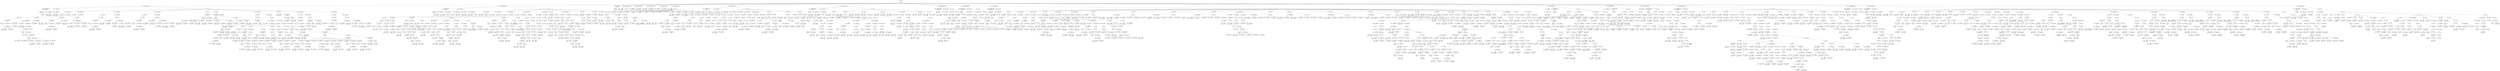 digraph ast {
node [shape=none];
405510 [label=<<TABLE border='1' cellspacing='0' cellpadding='10' style='rounded' ><TR><TD border='0'>405510</TD><TD border='0'><B>Variable</B></TD></TR><HR/><TR><TD border='0' cellpadding='5'>(1569, 7808)</TD><TD border='0' cellpadding='5'>datetime</TD></TR></TABLE>>];
405511 [label=<<TABLE border='1' cellspacing='0' cellpadding='10' style='rounded' ><TR><TD border='0'>405511</TD><TD border='0'><B>StringLiteral</B></TD></TR><HR/><TR><TD border='0' cellpadding='5' colspan='2'>month</TD></TR></TABLE>>];
405508 [label=<<TABLE border='1' cellspacing='0' cellpadding='10' style='rounded' ><TR><TD border='0'>405508</TD><TD border='0'><B>IntegerLiteral</B></TD></TR><HR/><TR><TD border='0' cellpadding='5' colspan='2'>0</TD></TR></TABLE>>];
405509 [label=<<TABLE border='1' cellspacing='0' cellpadding='10' style='rounded' ><TR><TD border='0'>405509</TD><TD border='0'><B>IntegerLiteral</B></TD></TR><HR/><TR><TD border='0' cellpadding='5' colspan='2'>0</TD></TR></TABLE>>];
405506 [label=<<TABLE border='1' cellspacing='0' cellpadding='10' style='rounded' ><TR><TD border='0'>405506</TD><TD border='0'><B>Id</B></TD></TR><HR/><TR><TD border='0' cellpadding='5' colspan='2'>mktime</TD></TR></TABLE>>];
405507 [label=<<TABLE border='1' cellspacing='0' cellpadding='10' style='rounded' ><TR><TD border='0'>405507</TD><TD border='0'><B>IntegerLiteral</B></TD></TR><HR/><TR><TD border='0' cellpadding='5' colspan='2'>0</TD></TR></TABLE>>];
405504 [label=<<TABLE border='1' cellspacing='0' cellpadding='10' style='rounded' ><TR><TD border='0'>405504</TD><TD border='0'><B>Id</B></TD></TR><HR/><TR><TD border='0' cellpadding='5' colspan='2'>date</TD></TR></TABLE>>];
405505 [label=<<TABLE border='1' cellspacing='0' cellpadding='10' style='rounded' ><TR><TD border='0'>405505</TD><TD border='0'><B>StringLiteral</B></TD></TR><HR/><TR><TD border='0' cellpadding='5' colspan='2'>t</TD></TR></TABLE>>];
405518 [label=<<TABLE border='1' cellspacing='0' cellpadding='10' style='rounded' ><TR><TD border='0'>405518</TD><TD border='0'><B>FunctionCall</B></TD></TR><HR/><TR><TD border='0' cellpadding='5' colspan='2'>mktime</TD></TR></TABLE>>];
405518 -> 405506 [weight=2];
405518 -> 405517 [weight=2];
405519 [label=<<TABLE border='1' cellspacing='0' cellpadding='10' style='rounded' ><TR><TD border='0'>405519</TD><TD border='0'><B>ArgumentList</B></TD></TR></TABLE>>];
405519 -> 405505 [weight=2];
405519 -> 405518 [weight=2];
405516 [label=<<TABLE border='1' cellspacing='0' cellpadding='10' style='rounded' ><TR><TD border='0'>405516</TD><TD border='0'><B>PostfixExpression</B></TD></TR></TABLE>>];
405516 -> 405514 [weight=2];
405516 -> 405515 [weight=2];
405517 [label=<<TABLE border='1' cellspacing='0' cellpadding='10' style='rounded' ><TR><TD border='0'>405517</TD><TD border='0'><B>ArgumentList</B></TD></TR></TABLE>>];
405517 -> 405507 [weight=2];
405517 -> 405508 [weight=2];
405517 -> 405509 [weight=2];
405517 -> 405512 [weight=2];
405517 -> 405513 [weight=2];
405517 -> 405516 [weight=2];
405514 [label=<<TABLE border='1' cellspacing='0' cellpadding='10' style='rounded' ><TR><TD border='0'>405514</TD><TD border='0'><B>Variable</B></TD></TR><HR/><TR><TD border='0' cellpadding='5'>(1569, 7808)</TD><TD border='0' cellpadding='5'>datetime</TD></TR></TABLE>>];
405515 [label=<<TABLE border='1' cellspacing='0' cellpadding='10' style='rounded' ><TR><TD border='0'>405515</TD><TD border='0'><B>StringLiteral</B></TD></TR><HR/><TR><TD border='0' cellpadding='5' colspan='2'>year</TD></TR></TABLE>>];
405512 [label=<<TABLE border='1' cellspacing='0' cellpadding='10' style='rounded' ><TR><TD border='0'>405512</TD><TD border='0'><B>PostfixExpression</B></TD></TR></TABLE>>];
405512 -> 405510 [weight=2];
405512 -> 405511 [weight=2];
405513 [label=<<TABLE border='1' cellspacing='0' cellpadding='10' style='rounded' ><TR><TD border='0'>405513</TD><TD border='0'><B>IntegerLiteral</B></TD></TR><HR/><TR><TD border='0' cellpadding='5' colspan='2'>1</TD></TR></TABLE>>];
405526 [label=<<TABLE border='1' cellspacing='0' cellpadding='10' style='rounded' ><TR><TD border='0'>405526</TD><TD border='0'><B>IfThenStatement</B></TD></TR></TABLE>>];
405526 -> 405496 [weight=2];
405526 -> 405527 [weight=2];
405527 [label=<<TABLE border='1' cellspacing='0' cellpadding='10' style='rounded' ><TR><TD border='0'>405527</TD><TD border='0'><B>StatementBody</B></TD></TR></TABLE>>];
405527 -> 405500 [weight=2];
405524 [label=<<TABLE border='1' cellspacing='0' cellpadding='10' style='rounded' ><TR><TD border='0'>405524</TD><TD border='0'><B>ConditionalFalse</B></TD></TR><HR/><TR><TD border='0' cellpadding='5' colspan='2'>1</TD></TR></TABLE>>];
405524 -> 405523 [weight=2];
405525 [label=<<TABLE border='1' cellspacing='0' cellpadding='10' style='rounded' ><TR><TD border='0'>405525</TD><TD border='0'><B>ConditionalExpression</B></TD></TR></TABLE>>];
405525 -> 405502 [weight=2];
405525 -> 405522 [weight=2];
405525 -> 405524 [weight=2];
405522 [label=<<TABLE border='1' cellspacing='0' cellpadding='10' style='rounded' ><TR><TD border='0'>405522</TD><TD border='0'><B>ConditionalTrue</B></TD></TR></TABLE>>];
405522 -> 405521 [weight=2];
405523 [label=<<TABLE border='1' cellspacing='0' cellpadding='10' style='rounded' ><TR><TD border='0'>405523</TD><TD border='0'><B>IntegerLiteral</B></TD></TR><HR/><TR><TD border='0' cellpadding='5' colspan='2'>1</TD></TR></TABLE>>];
405520 [label=<<TABLE border='1' cellspacing='0' cellpadding='10' style='rounded' ><TR><TD border='0'>405520</TD><TD border='0'><B>FunctionCall</B></TD></TR><HR/><TR><TD border='0' cellpadding='5' colspan='2'>date</TD></TR></TABLE>>];
405520 -> 405504 [weight=2];
405520 -> 405519 [weight=2];
405521 [label=<<TABLE border='1' cellspacing='0' cellpadding='10' style='rounded' ><TR><TD border='0'>405521</TD><TD border='0'><B>CastExpression</B></TD></TR></TABLE>>];
405521 -> 405503 [weight=2];
405521 -> 405520 [weight=2];
405534 [label=<<TABLE border='1' cellspacing='0' cellpadding='10' style='rounded' ><TR><TD border='0'>405534</TD><TD border='0'><B>FunctionCall</B></TD></TR><HR/><TR><TD border='0' cellpadding='5' colspan='2'>isset</TD></TR></TABLE>>];
405534 -> 405529 [weight=2];
405534 -> 405533 [weight=2];
405535 [label=<<TABLE border='1' cellspacing='0' cellpadding='10' style='rounded' ><TR><TD border='0'>405535</TD><TD border='0'><B>UnaryOP</B></TD></TR><HR/><TR><TD border='0' cellpadding='5' colspan='2'>!</TD></TR></TABLE>>];
405535 -> 405534 [weight=2];
405532 [label=<<TABLE border='1' cellspacing='0' cellpadding='10' style='rounded' ><TR><TD border='0'>405532</TD><TD border='0'><B>PostfixExpression</B></TD></TR></TABLE>>];
405532 -> 405530 [weight=2];
405532 -> 405531 [weight=2];
405533 [label=<<TABLE border='1' cellspacing='0' cellpadding='10' style='rounded' ><TR><TD border='0'>405533</TD><TD border='0'><B>ArgumentList</B></TD></TR></TABLE>>];
405533 -> 405532 [weight=2];
405530 [label=<<TABLE border='1' cellspacing='0' cellpadding='10' style='rounded' ><TR><TD border='0'>405530</TD><TD border='0'><B>Variable</B></TD></TR><HR/><TR><TD border='0' cellpadding='5'>(1569, 7808)</TD><TD border='0' cellpadding='5'>datetime</TD></TR></TABLE>>];
405531 [label=<<TABLE border='1' cellspacing='0' cellpadding='10' style='rounded' ><TR><TD border='0'>405531</TD><TD border='0'><B>StringLiteral</B></TD></TR><HR/><TR><TD border='0' cellpadding='5' colspan='2'>hour</TD></TR></TABLE>>];
405529 [label=<<TABLE border='1' cellspacing='0' cellpadding='10' style='rounded' ><TR><TD border='0'>405529</TD><TD border='0'><B>Id</B></TD></TR><HR/><TR><TD border='0' cellpadding='5' colspan='2'>isset</TD></TR></TABLE>>];
405542 [label=<<TABLE border='1' cellspacing='0' cellpadding='10' style='rounded' ><TR><TD border='0'>405542</TD><TD border='0'><B>Condition</B></TD></TR></TABLE>>];
405542 -> 405541 [weight=2];
405543 [label=<<TABLE border='1' cellspacing='0' cellpadding='10' style='rounded' ><TR><TD border='0'>405543</TD><TD border='0'><B>IntegerLiteral</B></TD></TR><HR/><TR><TD border='0' cellpadding='5' colspan='2'>23</TD></TR></TABLE>>];
405540 [label=<<TABLE border='1' cellspacing='0' cellpadding='10' style='rounded' ><TR><TD border='0'>405540</TD><TD border='0'><B>BinOP</B></TD></TR><HR/><TR><TD border='0' cellpadding='5' colspan='2'>=</TD></TR></TABLE>>];
405540 -> 405539 [weight=2];
405540 -> 405547 [weight=2];
405541 [label=<<TABLE border='1' cellspacing='0' cellpadding='10' style='rounded' ><TR><TD border='0'>405541</TD><TD border='0'><B>Variable</B></TD></TR><HR/><TR><TD border='0' cellpadding='5'>(1569, 7809)</TD><TD border='0' cellpadding='5'>default_to_max</TD></TR></TABLE>>];
405538 [label=<<TABLE border='1' cellspacing='0' cellpadding='10' style='rounded' ><TR><TD border='0'>405538</TD><TD border='0'><B>StringLiteral</B></TD></TR><HR/><TR><TD border='0' cellpadding='5' colspan='2'>hour</TD></TR></TABLE>>];
405539 [label=<<TABLE border='1' cellspacing='0' cellpadding='10' style='rounded' ><TR><TD border='0'>405539</TD><TD border='0'><B>PostfixExpression</B></TD></TR></TABLE>>];
405539 -> 405537 [weight=2];
405539 -> 405538 [weight=2];
405536 [label=<<TABLE border='1' cellspacing='0' cellpadding='10' style='rounded' ><TR><TD border='0'>405536</TD><TD border='0'><B>Condition</B></TD></TR></TABLE>>];
405536 -> 405535 [weight=2];
405537 [label=<<TABLE border='1' cellspacing='0' cellpadding='10' style='rounded' ><TR><TD border='0'>405537</TD><TD border='0'><B>Variable</B></TD></TR><HR/><TR><TD border='0' cellpadding='5'>(1569, 7808)</TD><TD border='0' cellpadding='5'>datetime</TD></TR></TABLE>>];
405551 [label=<<TABLE border='1' cellspacing='0' cellpadding='10' style='rounded' ><TR><TD border='0'>405551</TD><TD border='0'><B>Id</B></TD></TR><HR/><TR><TD border='0' cellpadding='5' colspan='2'>isset</TD></TR></TABLE>>];
405548 [label=<<TABLE border='1' cellspacing='0' cellpadding='10' style='rounded' ><TR><TD border='0'>405548</TD><TD border='0'><B>IfThenStatement</B></TD></TR></TABLE>>];
405548 -> 405536 [weight=2];
405548 -> 405549 [weight=2];
405549 [label=<<TABLE border='1' cellspacing='0' cellpadding='10' style='rounded' ><TR><TD border='0'>405549</TD><TD border='0'><B>StatementBody</B></TD></TR></TABLE>>];
405549 -> 405540 [weight=2];
405546 [label=<<TABLE border='1' cellspacing='0' cellpadding='10' style='rounded' ><TR><TD border='0'>405546</TD><TD border='0'><B>ConditionalFalse</B></TD></TR><HR/><TR><TD border='0' cellpadding='5' colspan='2'>0</TD></TR></TABLE>>];
405546 -> 405545 [weight=2];
405547 [label=<<TABLE border='1' cellspacing='0' cellpadding='10' style='rounded' ><TR><TD border='0'>405547</TD><TD border='0'><B>ConditionalExpression</B></TD></TR></TABLE>>];
405547 -> 405542 [weight=2];
405547 -> 405544 [weight=2];
405547 -> 405546 [weight=2];
405544 [label=<<TABLE border='1' cellspacing='0' cellpadding='10' style='rounded' ><TR><TD border='0'>405544</TD><TD border='0'><B>ConditionalTrue</B></TD></TR><HR/><TR><TD border='0' cellpadding='5' colspan='2'>23</TD></TR></TABLE>>];
405544 -> 405543 [weight=2];
405545 [label=<<TABLE border='1' cellspacing='0' cellpadding='10' style='rounded' ><TR><TD border='0'>405545</TD><TD border='0'><B>IntegerLiteral</B></TD></TR><HR/><TR><TD border='0' cellpadding='5' colspan='2'>0</TD></TR></TABLE>>];
405558 [label=<<TABLE border='1' cellspacing='0' cellpadding='10' style='rounded' ><TR><TD border='0'>405558</TD><TD border='0'><B>Condition</B></TD></TR></TABLE>>];
405558 -> 405557 [weight=2];
405559 [label=<<TABLE border='1' cellspacing='0' cellpadding='10' style='rounded' ><TR><TD border='0'>405559</TD><TD border='0'><B>Variable</B></TD></TR><HR/><TR><TD border='0' cellpadding='5'>(1569, 7808)</TD><TD border='0' cellpadding='5'>datetime</TD></TR></TABLE>>];
405556 [label=<<TABLE border='1' cellspacing='0' cellpadding='10' style='rounded' ><TR><TD border='0'>405556</TD><TD border='0'><B>FunctionCall</B></TD></TR><HR/><TR><TD border='0' cellpadding='5' colspan='2'>isset</TD></TR></TABLE>>];
405556 -> 405551 [weight=2];
405556 -> 405555 [weight=2];
405557 [label=<<TABLE border='1' cellspacing='0' cellpadding='10' style='rounded' ><TR><TD border='0'>405557</TD><TD border='0'><B>UnaryOP</B></TD></TR><HR/><TR><TD border='0' cellpadding='5' colspan='2'>!</TD></TR></TABLE>>];
405557 -> 405556 [weight=2];
405554 [label=<<TABLE border='1' cellspacing='0' cellpadding='10' style='rounded' ><TR><TD border='0'>405554</TD><TD border='0'><B>PostfixExpression</B></TD></TR></TABLE>>];
405554 -> 405552 [weight=2];
405554 -> 405553 [weight=2];
405555 [label=<<TABLE border='1' cellspacing='0' cellpadding='10' style='rounded' ><TR><TD border='0'>405555</TD><TD border='0'><B>ArgumentList</B></TD></TR></TABLE>>];
405555 -> 405554 [weight=2];
405552 [label=<<TABLE border='1' cellspacing='0' cellpadding='10' style='rounded' ><TR><TD border='0'>405552</TD><TD border='0'><B>Variable</B></TD></TR><HR/><TR><TD border='0' cellpadding='5'>(1569, 7808)</TD><TD border='0' cellpadding='5'>datetime</TD></TR></TABLE>>];
405553 [label=<<TABLE border='1' cellspacing='0' cellpadding='10' style='rounded' ><TR><TD border='0'>405553</TD><TD border='0'><B>StringLiteral</B></TD></TR><HR/><TR><TD border='0' cellpadding='5' colspan='2'>minute</TD></TR></TABLE>>];
405566 [label=<<TABLE border='1' cellspacing='0' cellpadding='10' style='rounded' ><TR><TD border='0'>405566</TD><TD border='0'><B>ConditionalTrue</B></TD></TR><HR/><TR><TD border='0' cellpadding='5' colspan='2'>59</TD></TR></TABLE>>];
405566 -> 405565 [weight=2];
405567 [label=<<TABLE border='1' cellspacing='0' cellpadding='10' style='rounded' ><TR><TD border='0'>405567</TD><TD border='0'><B>IntegerLiteral</B></TD></TR><HR/><TR><TD border='0' cellpadding='5' colspan='2'>0</TD></TR></TABLE>>];
405564 [label=<<TABLE border='1' cellspacing='0' cellpadding='10' style='rounded' ><TR><TD border='0'>405564</TD><TD border='0'><B>Condition</B></TD></TR></TABLE>>];
405564 -> 405563 [weight=2];
405565 [label=<<TABLE border='1' cellspacing='0' cellpadding='10' style='rounded' ><TR><TD border='0'>405565</TD><TD border='0'><B>IntegerLiteral</B></TD></TR><HR/><TR><TD border='0' cellpadding='5' colspan='2'>59</TD></TR></TABLE>>];
405562 [label=<<TABLE border='1' cellspacing='0' cellpadding='10' style='rounded' ><TR><TD border='0'>405562</TD><TD border='0'><B>BinOP</B></TD></TR><HR/><TR><TD border='0' cellpadding='5' colspan='2'>=</TD></TR></TABLE>>];
405562 -> 405561 [weight=2];
405562 -> 405569 [weight=2];
405563 [label=<<TABLE border='1' cellspacing='0' cellpadding='10' style='rounded' ><TR><TD border='0'>405563</TD><TD border='0'><B>Variable</B></TD></TR><HR/><TR><TD border='0' cellpadding='5'>(1569, 7809)</TD><TD border='0' cellpadding='5'>default_to_max</TD></TR></TABLE>>];
405560 [label=<<TABLE border='1' cellspacing='0' cellpadding='10' style='rounded' ><TR><TD border='0'>405560</TD><TD border='0'><B>StringLiteral</B></TD></TR><HR/><TR><TD border='0' cellpadding='5' colspan='2'>minute</TD></TR></TABLE>>];
405561 [label=<<TABLE border='1' cellspacing='0' cellpadding='10' style='rounded' ><TR><TD border='0'>405561</TD><TD border='0'><B>PostfixExpression</B></TD></TR></TABLE>>];
405561 -> 405559 [weight=2];
405561 -> 405560 [weight=2];
405574 [label=<<TABLE border='1' cellspacing='0' cellpadding='10' style='rounded' ><TR><TD border='0'>405574</TD><TD border='0'><B>Variable</B></TD></TR><HR/><TR><TD border='0' cellpadding='5'>(1569, 7808)</TD><TD border='0' cellpadding='5'>datetime</TD></TR></TABLE>>];
405575 [label=<<TABLE border='1' cellspacing='0' cellpadding='10' style='rounded' ><TR><TD border='0'>405575</TD><TD border='0'><B>StringLiteral</B></TD></TR><HR/><TR><TD border='0' cellpadding='5' colspan='2'>second</TD></TR></TABLE>>];
405573 [label=<<TABLE border='1' cellspacing='0' cellpadding='10' style='rounded' ><TR><TD border='0'>405573</TD><TD border='0'><B>Id</B></TD></TR><HR/><TR><TD border='0' cellpadding='5' colspan='2'>isset</TD></TR></TABLE>>];
405570 [label=<<TABLE border='1' cellspacing='0' cellpadding='10' style='rounded' ><TR><TD border='0'>405570</TD><TD border='0'><B>IfThenStatement</B></TD></TR></TABLE>>];
405570 -> 405558 [weight=2];
405570 -> 405571 [weight=2];
405571 [label=<<TABLE border='1' cellspacing='0' cellpadding='10' style='rounded' ><TR><TD border='0'>405571</TD><TD border='0'><B>StatementBody</B></TD></TR></TABLE>>];
405571 -> 405562 [weight=2];
405568 [label=<<TABLE border='1' cellspacing='0' cellpadding='10' style='rounded' ><TR><TD border='0'>405568</TD><TD border='0'><B>ConditionalFalse</B></TD></TR><HR/><TR><TD border='0' cellpadding='5' colspan='2'>0</TD></TR></TABLE>>];
405568 -> 405567 [weight=2];
405569 [label=<<TABLE border='1' cellspacing='0' cellpadding='10' style='rounded' ><TR><TD border='0'>405569</TD><TD border='0'><B>ConditionalExpression</B></TD></TR></TABLE>>];
405569 -> 405564 [weight=2];
405569 -> 405566 [weight=2];
405569 -> 405568 [weight=2];
405582 [label=<<TABLE border='1' cellspacing='0' cellpadding='10' style='rounded' ><TR><TD border='0'>405582</TD><TD border='0'><B>StringLiteral</B></TD></TR><HR/><TR><TD border='0' cellpadding='5' colspan='2'>second</TD></TR></TABLE>>];
405583 [label=<<TABLE border='1' cellspacing='0' cellpadding='10' style='rounded' ><TR><TD border='0'>405583</TD><TD border='0'><B>PostfixExpression</B></TD></TR></TABLE>>];
405583 -> 405581 [weight=2];
405583 -> 405582 [weight=2];
405580 [label=<<TABLE border='1' cellspacing='0' cellpadding='10' style='rounded' ><TR><TD border='0'>405580</TD><TD border='0'><B>Condition</B></TD></TR></TABLE>>];
405580 -> 405579 [weight=2];
405581 [label=<<TABLE border='1' cellspacing='0' cellpadding='10' style='rounded' ><TR><TD border='0'>405581</TD><TD border='0'><B>Variable</B></TD></TR><HR/><TR><TD border='0' cellpadding='5'>(1569, 7808)</TD><TD border='0' cellpadding='5'>datetime</TD></TR></TABLE>>];
405578 [label=<<TABLE border='1' cellspacing='0' cellpadding='10' style='rounded' ><TR><TD border='0'>405578</TD><TD border='0'><B>FunctionCall</B></TD></TR><HR/><TR><TD border='0' cellpadding='5' colspan='2'>isset</TD></TR></TABLE>>];
405578 -> 405573 [weight=2];
405578 -> 405577 [weight=2];
405579 [label=<<TABLE border='1' cellspacing='0' cellpadding='10' style='rounded' ><TR><TD border='0'>405579</TD><TD border='0'><B>UnaryOP</B></TD></TR><HR/><TR><TD border='0' cellpadding='5' colspan='2'>!</TD></TR></TABLE>>];
405579 -> 405578 [weight=2];
405576 [label=<<TABLE border='1' cellspacing='0' cellpadding='10' style='rounded' ><TR><TD border='0'>405576</TD><TD border='0'><B>PostfixExpression</B></TD></TR></TABLE>>];
405576 -> 405574 [weight=2];
405576 -> 405575 [weight=2];
405577 [label=<<TABLE border='1' cellspacing='0' cellpadding='10' style='rounded' ><TR><TD border='0'>405577</TD><TD border='0'><B>ArgumentList</B></TD></TR></TABLE>>];
405577 -> 405576 [weight=2];
405590 [label=<<TABLE border='1' cellspacing='0' cellpadding='10' style='rounded' ><TR><TD border='0'>405590</TD><TD border='0'><B>ConditionalFalse</B></TD></TR><HR/><TR><TD border='0' cellpadding='5' colspan='2'>0</TD></TR></TABLE>>];
405590 -> 405589 [weight=2];
405591 [label=<<TABLE border='1' cellspacing='0' cellpadding='10' style='rounded' ><TR><TD border='0'>405591</TD><TD border='0'><B>ConditionalExpression</B></TD></TR></TABLE>>];
405591 -> 405586 [weight=2];
405591 -> 405588 [weight=2];
405591 -> 405590 [weight=2];
405588 [label=<<TABLE border='1' cellspacing='0' cellpadding='10' style='rounded' ><TR><TD border='0'>405588</TD><TD border='0'><B>ConditionalTrue</B></TD></TR><HR/><TR><TD border='0' cellpadding='5' colspan='2'>59</TD></TR></TABLE>>];
405588 -> 405587 [weight=2];
405589 [label=<<TABLE border='1' cellspacing='0' cellpadding='10' style='rounded' ><TR><TD border='0'>405589</TD><TD border='0'><B>IntegerLiteral</B></TD></TR><HR/><TR><TD border='0' cellpadding='5' colspan='2'>0</TD></TR></TABLE>>];
405586 [label=<<TABLE border='1' cellspacing='0' cellpadding='10' style='rounded' ><TR><TD border='0'>405586</TD><TD border='0'><B>Condition</B></TD></TR></TABLE>>];
405586 -> 405585 [weight=2];
405587 [label=<<TABLE border='1' cellspacing='0' cellpadding='10' style='rounded' ><TR><TD border='0'>405587</TD><TD border='0'><B>IntegerLiteral</B></TD></TR><HR/><TR><TD border='0' cellpadding='5' colspan='2'>59</TD></TR></TABLE>>];
405584 [label=<<TABLE border='1' cellspacing='0' cellpadding='10' style='rounded' ><TR><TD border='0'>405584</TD><TD border='0'><B>BinOP</B></TD></TR><HR/><TR><TD border='0' cellpadding='5' colspan='2'>=</TD></TR></TABLE>>];
405584 -> 405583 [weight=2];
405584 -> 405591 [weight=2];
405585 [label=<<TABLE border='1' cellspacing='0' cellpadding='10' style='rounded' ><TR><TD border='0'>405585</TD><TD border='0'><B>Variable</B></TD></TR><HR/><TR><TD border='0' cellpadding='5'>(1569, 7809)</TD><TD border='0' cellpadding='5'>default_to_max</TD></TR></TABLE>>];
405598 [label=<<TABLE border='1' cellspacing='0' cellpadding='10' style='rounded' ><TR><TD border='0'>405598</TD><TD border='0'><B>PostfixExpression</B></TD></TR></TABLE>>];
405598 -> 405596 [weight=2];
405598 -> 405597 [weight=2];
405599 [label=<<TABLE border='1' cellspacing='0' cellpadding='10' style='rounded' ><TR><TD border='0'>405599</TD><TD border='0'><B>Variable</B></TD></TR><HR/><TR><TD border='0' cellpadding='5'>(1569, 7808)</TD><TD border='0' cellpadding='5'>datetime</TD></TR></TABLE>>];
405596 [label=<<TABLE border='1' cellspacing='0' cellpadding='10' style='rounded' ><TR><TD border='0'>405596</TD><TD border='0'><B>Variable</B></TD></TR><HR/><TR><TD border='0' cellpadding='5'>(1569, 7808)</TD><TD border='0' cellpadding='5'>datetime</TD></TR></TABLE>>];
405597 [label=<<TABLE border='1' cellspacing='0' cellpadding='10' style='rounded' ><TR><TD border='0'>405597</TD><TD border='0'><B>StringLiteral</B></TD></TR><HR/><TR><TD border='0' cellpadding='5' colspan='2'>year</TD></TR></TABLE>>];
405594 [label=<<TABLE border='1' cellspacing='0' cellpadding='10' style='rounded' ><TR><TD border='0'>405594</TD><TD border='0'><B>Id</B></TD></TR><HR/><TR><TD border='0' cellpadding='5' colspan='2'>sprintf</TD></TR></TABLE>>];
405595 [label=<<TABLE border='1' cellspacing='0' cellpadding='10' style='rounded' ><TR><TD border='0'>405595</TD><TD border='0'><B>StringLiteral</B></TD></TR><HR/><TR><TD border='0' cellpadding='5' colspan='2'>%04d-%02d-%02d %02d:%02d:%02d</TD></TR></TABLE>>];
405592 [label=<<TABLE border='1' cellspacing='0' cellpadding='10' style='rounded' ><TR><TD border='0'>405592</TD><TD border='0'><B>IfThenStatement</B></TD></TR></TABLE>>];
405592 -> 405580 [weight=2];
405592 -> 405593 [weight=2];
405593 [label=<<TABLE border='1' cellspacing='0' cellpadding='10' style='rounded' ><TR><TD border='0'>405593</TD><TD border='0'><B>StatementBody</B></TD></TR></TABLE>>];
405593 -> 405584 [weight=2];
405606 [label=<<TABLE border='1' cellspacing='0' cellpadding='10' style='rounded' ><TR><TD border='0'>405606</TD><TD border='0'><B>StringLiteral</B></TD></TR><HR/><TR><TD border='0' cellpadding='5' colspan='2'>hour</TD></TR></TABLE>>];
405607 [label=<<TABLE border='1' cellspacing='0' cellpadding='10' style='rounded' ><TR><TD border='0'>405607</TD><TD border='0'><B>PostfixExpression</B></TD></TR></TABLE>>];
405607 -> 405605 [weight=2];
405607 -> 405606 [weight=2];
405604 [label=<<TABLE border='1' cellspacing='0' cellpadding='10' style='rounded' ><TR><TD border='0'>405604</TD><TD border='0'><B>PostfixExpression</B></TD></TR></TABLE>>];
405604 -> 405602 [weight=2];
405604 -> 405603 [weight=2];
405605 [label=<<TABLE border='1' cellspacing='0' cellpadding='10' style='rounded' ><TR><TD border='0'>405605</TD><TD border='0'><B>Variable</B></TD></TR><HR/><TR><TD border='0' cellpadding='5'>(1569, 7808)</TD><TD border='0' cellpadding='5'>datetime</TD></TR></TABLE>>];
405602 [label=<<TABLE border='1' cellspacing='0' cellpadding='10' style='rounded' ><TR><TD border='0'>405602</TD><TD border='0'><B>Variable</B></TD></TR><HR/><TR><TD border='0' cellpadding='5'>(1569, 7808)</TD><TD border='0' cellpadding='5'>datetime</TD></TR></TABLE>>];
405603 [label=<<TABLE border='1' cellspacing='0' cellpadding='10' style='rounded' ><TR><TD border='0'>405603</TD><TD border='0'><B>StringLiteral</B></TD></TR><HR/><TR><TD border='0' cellpadding='5' colspan='2'>day</TD></TR></TABLE>>];
405600 [label=<<TABLE border='1' cellspacing='0' cellpadding='10' style='rounded' ><TR><TD border='0'>405600</TD><TD border='0'><B>StringLiteral</B></TD></TR><HR/><TR><TD border='0' cellpadding='5' colspan='2'>month</TD></TR></TABLE>>];
405601 [label=<<TABLE border='1' cellspacing='0' cellpadding='10' style='rounded' ><TR><TD border='0'>405601</TD><TD border='0'><B>PostfixExpression</B></TD></TR></TABLE>>];
405601 -> 405599 [weight=2];
405601 -> 405600 [weight=2];
405614 [label=<<TABLE border='1' cellspacing='0' cellpadding='10' style='rounded' ><TR><TD border='0'>405614</TD><TD border='0'><B>ArgumentList</B></TD></TR></TABLE>>];
405614 -> 405595 [weight=2];
405614 -> 405598 [weight=2];
405614 -> 405601 [weight=2];
405614 -> 405604 [weight=2];
405614 -> 405607 [weight=2];
405614 -> 405610 [weight=2];
405614 -> 405613 [weight=2];
405615 [label=<<TABLE border='1' cellspacing='0' cellpadding='10' style='rounded' ><TR><TD border='0'>405615</TD><TD border='0'><B>FunctionCall</B></TD></TR><HR/><TR><TD border='0' cellpadding='5' colspan='2'>sprintf</TD></TR></TABLE>>];
405615 -> 405594 [weight=2];
405615 -> 405614 [weight=2];
405612 [label=<<TABLE border='1' cellspacing='0' cellpadding='10' style='rounded' ><TR><TD border='0'>405612</TD><TD border='0'><B>StringLiteral</B></TD></TR><HR/><TR><TD border='0' cellpadding='5' colspan='2'>second</TD></TR></TABLE>>];
405613 [label=<<TABLE border='1' cellspacing='0' cellpadding='10' style='rounded' ><TR><TD border='0'>405613</TD><TD border='0'><B>PostfixExpression</B></TD></TR></TABLE>>];
405613 -> 405611 [weight=2];
405613 -> 405612 [weight=2];
405610 [label=<<TABLE border='1' cellspacing='0' cellpadding='10' style='rounded' ><TR><TD border='0'>405610</TD><TD border='0'><B>PostfixExpression</B></TD></TR></TABLE>>];
405610 -> 405608 [weight=2];
405610 -> 405609 [weight=2];
405611 [label=<<TABLE border='1' cellspacing='0' cellpadding='10' style='rounded' ><TR><TD border='0'>405611</TD><TD border='0'><B>Variable</B></TD></TR><HR/><TR><TD border='0' cellpadding='5'>(1569, 7808)</TD><TD border='0' cellpadding='5'>datetime</TD></TR></TABLE>>];
405608 [label=<<TABLE border='1' cellspacing='0' cellpadding='10' style='rounded' ><TR><TD border='0'>405608</TD><TD border='0'><B>Variable</B></TD></TR><HR/><TR><TD border='0' cellpadding='5'>(1569, 7808)</TD><TD border='0' cellpadding='5'>datetime</TD></TR></TABLE>>];
405609 [label=<<TABLE border='1' cellspacing='0' cellpadding='10' style='rounded' ><TR><TD border='0'>405609</TD><TD border='0'><B>StringLiteral</B></TD></TR><HR/><TR><TD border='0' cellpadding='5' colspan='2'>minute</TD></TR></TABLE>>];
405622 [label=<<TABLE border='1' cellspacing='0' cellpadding='10' style='rounded' ><TR><TD border='0'>405622</TD><TD border='0'><B>ValueParameter</B></TD></TR></TABLE>>];
405622 -> 405621 [weight=2];
405623 [label=<<TABLE border='1' cellspacing='0' cellpadding='10' style='rounded' ><TR><TD border='0'>405623</TD><TD border='0'><B>Variable</B></TD></TR><HR/><TR><TD border='0' cellpadding='5'>(1569, 7769)</TD><TD border='0' cellpadding='5'>compare</TD></TR></TABLE>>];
405620 [label=<<TABLE border='1' cellspacing='0' cellpadding='10' style='rounded' ><TR><TD border='0'>405620</TD><TD border='0'><B>ReturnValueMethod</B></TD></TR><HR/><TR><TD border='0' cellpadding='5' colspan='2'>build_time_query</TD></TR></TABLE>>];
405620 -> 405619 [weight=2];
405621 [label=<<TABLE border='1' cellspacing='0' cellpadding='10' style='rounded' ><TR><TD border='0'>405621</TD><TD border='0'><B>Variable</B></TD></TR><HR/><TR><TD border='0' cellpadding='5'>(1569, 7768)</TD><TD border='0' cellpadding='5'>column</TD></TR></TABLE>>];
405618 [label=<<TABLE border='1' cellspacing='0' cellpadding='10' style='rounded' ><TR><TD border='0'>405618</TD><TD border='0'><B>PublicMethodStatement</B></TD></TR></TABLE>>];
405618 -> 405266 [weight=2];
405618 -> 405272 [weight=2];
405618 -> 405617 [weight=2];
405619 [label=<<TABLE border='1' cellspacing='0' cellpadding='10' style='rounded' ><TR><TD border='0'>405619</TD><TD border='0'><B>Id</B></TD></TR><HR/><TR><TD border='0' cellpadding='5' colspan='2'>build_time_query</TD></TR></TABLE>>];
405616 [label=<<TABLE border='1' cellspacing='0' cellpadding='10' style='rounded' ><TR><TD border='0'>405616</TD><TD border='0'><B>Return</B></TD></TR></TABLE>>];
405616 -> 405615 [weight=2];
405617 [label=<<TABLE border='1' cellspacing='0' cellpadding='10' style='rounded' ><TR><TD border='0'>405617</TD><TD border='0'><B>Block</B></TD></TR></TABLE>>];
405617 -> 405274 [weight=2];
405617 -> 405437 [weight=2];
405617 -> 405440 [weight=2];
405617 -> 405464 [weight=2];
405617 -> 405486 [weight=2];
405617 -> 405526 [weight=2];
405617 -> 405548 [weight=2];
405617 -> 405570 [weight=2];
405617 -> 405592 [weight=2];
405617 -> 405616 [weight=2];
405630 [label=<<TABLE border='1' cellspacing='0' cellpadding='10' style='rounded' ><TR><TD border='0'>405630</TD><TD border='0'><B>OptValueParameter</B></TD></TR></TABLE>>];
405630 -> 405628 [weight=2];
405630 -> 405629 [weight=2];
405631 [label=<<TABLE border='1' cellspacing='0' cellpadding='10' style='rounded' ><TR><TD border='0'>405631</TD><TD border='0'><B>Variable</B></TD></TR><HR/><TR><TD border='0' cellpadding='5'>(1569, 7812)</TD><TD border='0' cellpadding='5'>second</TD></TR></TABLE>>];
405628 [label=<<TABLE border='1' cellspacing='0' cellpadding='10' style='rounded' ><TR><TD border='0'>405628</TD><TD border='0'><B>Variable</B></TD></TR><HR/><TR><TD border='0' cellpadding='5'>(1569, 7811)</TD><TD border='0' cellpadding='5'>minute</TD></TR></TABLE>>];
405629 [label=<<TABLE border='1' cellspacing='0' cellpadding='10' style='rounded' ><TR><TD border='0'>405629</TD><TD border='0'><B>Null</B></TD></TR><HR/><TR><TD border='0' cellpadding='5' colspan='2'>null</TD></TR></TABLE>>];
405626 [label=<<TABLE border='1' cellspacing='0' cellpadding='10' style='rounded' ><TR><TD border='0'>405626</TD><TD border='0'><B>Null</B></TD></TR><HR/><TR><TD border='0' cellpadding='5' colspan='2'>null</TD></TR></TABLE>>];
405627 [label=<<TABLE border='1' cellspacing='0' cellpadding='10' style='rounded' ><TR><TD border='0'>405627</TD><TD border='0'><B>OptValueParameter</B></TD></TR></TABLE>>];
405627 -> 405625 [weight=2];
405627 -> 405626 [weight=2];
405624 [label=<<TABLE border='1' cellspacing='0' cellpadding='10' style='rounded' ><TR><TD border='0'>405624</TD><TD border='0'><B>ValueParameter</B></TD></TR></TABLE>>];
405624 -> 405623 [weight=2];
405625 [label=<<TABLE border='1' cellspacing='0' cellpadding='10' style='rounded' ><TR><TD border='0'>405625</TD><TD border='0'><B>Variable</B></TD></TR><HR/><TR><TD border='0' cellpadding='5'>(1569, 7810)</TD><TD border='0' cellpadding='5'>hour</TD></TR></TABLE>>];
405639 [label=<<TABLE border='1' cellspacing='0' cellpadding='10' style='rounded' ><TR><TD border='0'>405639</TD><TD border='0'><B>Id</B></TD></TR><HR/><TR><TD border='0' cellpadding='5' colspan='2'>isset</TD></TR></TABLE>>];
405636 [label=<<TABLE border='1' cellspacing='0' cellpadding='10' style='rounded' ><TR><TD border='0'>405636</TD><TD border='0'><B>Variable</B></TD></TR><HR/><TR><TD border='0' cellpadding='5'>(0, 184)</TD><TD border='0' cellpadding='5'>wpdb</TD></TR></TABLE>>];
405637 [label=<<TABLE border='1' cellspacing='0' cellpadding='10' style='rounded' ><TR><TD border='0'>405637</TD><TD border='0'><B>VariableStatement</B></TD></TR></TABLE>>];
405637 -> 405635 [weight=2];
405637 -> 405636 [weight=2];
405634 [label=<<TABLE border='1' cellspacing='0' cellpadding='10' style='rounded' ><TR><TD border='0'>405634</TD><TD border='0'><B>ParameterList</B></TD></TR></TABLE>>];
405634 -> 405622 [weight=2];
405634 -> 405624 [weight=2];
405634 -> 405627 [weight=2];
405634 -> 405630 [weight=2];
405634 -> 405633 [weight=2];
405635 [label=<<TABLE border='1' cellspacing='0' cellpadding='10' style='rounded' ><TR><TD border='0'>405635</TD><TD border='0'><B>Global</B></TD></TR><HR/><TR><TD border='0' cellpadding='5' colspan='2'>global</TD></TR></TABLE>>];
405632 [label=<<TABLE border='1' cellspacing='0' cellpadding='10' style='rounded' ><TR><TD border='0'>405632</TD><TD border='0'><B>Null</B></TD></TR><HR/><TR><TD border='0' cellpadding='5' colspan='2'>null</TD></TR></TABLE>>];
405633 [label=<<TABLE border='1' cellspacing='0' cellpadding='10' style='rounded' ><TR><TD border='0'>405633</TD><TD border='0'><B>OptValueParameter</B></TD></TR></TABLE>>];
405633 -> 405631 [weight=2];
405633 -> 405632 [weight=2];
405646 [label=<<TABLE border='1' cellspacing='0' cellpadding='10' style='rounded' ><TR><TD border='0'>405646</TD><TD border='0'><B>Id</B></TD></TR><HR/><TR><TD border='0' cellpadding='5' colspan='2'>isset</TD></TR></TABLE>>];
405647 [label=<<TABLE border='1' cellspacing='0' cellpadding='10' style='rounded' ><TR><TD border='0'>405647</TD><TD border='0'><B>Variable</B></TD></TR><HR/><TR><TD border='0' cellpadding='5'>(1569, 7811)</TD><TD border='0' cellpadding='5'>minute</TD></TR></TABLE>>];
405644 [label=<<TABLE border='1' cellspacing='0' cellpadding='10' style='rounded' ><TR><TD border='0'>405644</TD><TD border='0'><B>LogicOP</B></TD></TR><HR/><TR><TD border='0' cellpadding='5' colspan='2'>&amp;&amp;</TD></TR></TABLE>>];
405644 -> 405643 [weight=2];
405644 -> 405651 [weight=2];
405642 [label=<<TABLE border='1' cellspacing='0' cellpadding='10' style='rounded' ><TR><TD border='0'>405642</TD><TD border='0'><B>FunctionCall</B></TD></TR><HR/><TR><TD border='0' cellpadding='5' colspan='2'>isset</TD></TR></TABLE>>];
405642 -> 405639 [weight=2];
405642 -> 405641 [weight=2];
405643 [label=<<TABLE border='1' cellspacing='0' cellpadding='10' style='rounded' ><TR><TD border='0'>405643</TD><TD border='0'><B>UnaryOP</B></TD></TR><HR/><TR><TD border='0' cellpadding='5' colspan='2'>!</TD></TR></TABLE>>];
405643 -> 405642 [weight=2];
405640 [label=<<TABLE border='1' cellspacing='0' cellpadding='10' style='rounded' ><TR><TD border='0'>405640</TD><TD border='0'><B>Variable</B></TD></TR><HR/><TR><TD border='0' cellpadding='5'>(1569, 7810)</TD><TD border='0' cellpadding='5'>hour</TD></TR></TABLE>>];
405641 [label=<<TABLE border='1' cellspacing='0' cellpadding='10' style='rounded' ><TR><TD border='0'>405641</TD><TD border='0'><B>ArgumentList</B></TD></TR></TABLE>>];
405641 -> 405640 [weight=2];
405654 [label=<<TABLE border='1' cellspacing='0' cellpadding='10' style='rounded' ><TR><TD border='0'>405654</TD><TD border='0'><B>Variable</B></TD></TR><HR/><TR><TD border='0' cellpadding='5'>(1569, 7812)</TD><TD border='0' cellpadding='5'>second</TD></TR></TABLE>>];
405655 [label=<<TABLE border='1' cellspacing='0' cellpadding='10' style='rounded' ><TR><TD border='0'>405655</TD><TD border='0'><B>ArgumentList</B></TD></TR></TABLE>>];
405655 -> 405654 [weight=2];
405653 [label=<<TABLE border='1' cellspacing='0' cellpadding='10' style='rounded' ><TR><TD border='0'>405653</TD><TD border='0'><B>Id</B></TD></TR><HR/><TR><TD border='0' cellpadding='5' colspan='2'>isset</TD></TR></TABLE>>];
405650 [label=<<TABLE border='1' cellspacing='0' cellpadding='10' style='rounded' ><TR><TD border='0'>405650</TD><TD border='0'><B>UnaryOP</B></TD></TR><HR/><TR><TD border='0' cellpadding='5' colspan='2'>!</TD></TR></TABLE>>];
405650 -> 405649 [weight=2];
405651 [label=<<TABLE border='1' cellspacing='0' cellpadding='10' style='rounded' ><TR><TD border='0'>405651</TD><TD border='0'><B>LogicOP</B></TD></TR><HR/><TR><TD border='0' cellpadding='5' colspan='2'>&amp;&amp;</TD></TR></TABLE>>];
405651 -> 405650 [weight=2];
405651 -> 405657 [weight=2];
405648 [label=<<TABLE border='1' cellspacing='0' cellpadding='10' style='rounded' ><TR><TD border='0'>405648</TD><TD border='0'><B>ArgumentList</B></TD></TR></TABLE>>];
405648 -> 405647 [weight=2];
405649 [label=<<TABLE border='1' cellspacing='0' cellpadding='10' style='rounded' ><TR><TD border='0'>405649</TD><TD border='0'><B>FunctionCall</B></TD></TR><HR/><TR><TD border='0' cellpadding='5' colspan='2'>isset</TD></TR></TABLE>>];
405649 -> 405646 [weight=2];
405649 -> 405648 [weight=2];
405662 [label=<<TABLE border='1' cellspacing='0' cellpadding='10' style='rounded' ><TR><TD border='0'>405662</TD><TD border='0'><B>StatementBody</B></TD></TR></TABLE>>];
405662 -> 405660 [weight=2];
405663 [label=<<TABLE border='1' cellspacing='0' cellpadding='10' style='rounded' ><TR><TD border='0'>405663</TD><TD border='0'><B>Id</B></TD></TR><HR/><TR><TD border='0' cellpadding='5' colspan='2'>in_array</TD></TR></TABLE>>];
405660 [label=<<TABLE border='1' cellspacing='0' cellpadding='10' style='rounded' ><TR><TD border='0'>405660</TD><TD border='0'><B>Return</B></TD></TR></TABLE>>];
405660 -> 405659 [weight=2];
405661 [label=<<TABLE border='1' cellspacing='0' cellpadding='10' style='rounded' ><TR><TD border='0'>405661</TD><TD border='0'><B>IfThenStatement</B></TD></TR></TABLE>>];
405661 -> 405658 [weight=2];
405661 -> 405662 [weight=2];
405658 [label=<<TABLE border='1' cellspacing='0' cellpadding='10' style='rounded' ><TR><TD border='0'>405658</TD><TD border='0'><B>Condition</B></TD></TR></TABLE>>];
405658 -> 405644 [weight=2];
405659 [label=<<TABLE border='1' cellspacing='0' cellpadding='10' style='rounded' ><TR><TD border='0'>405659</TD><TD border='0'><B>False</B></TD></TR><HR/><TR><TD border='0' cellpadding='5' colspan='2'>false</TD></TR></TABLE>>];
405656 [label=<<TABLE border='1' cellspacing='0' cellpadding='10' style='rounded' ><TR><TD border='0'>405656</TD><TD border='0'><B>FunctionCall</B></TD></TR><HR/><TR><TD border='0' cellpadding='5' colspan='2'>isset</TD></TR></TABLE>>];
405656 -> 405653 [weight=2];
405656 -> 405655 [weight=2];
405657 [label=<<TABLE border='1' cellspacing='0' cellpadding='10' style='rounded' ><TR><TD border='0'>405657</TD><TD border='0'><B>UnaryOP</B></TD></TR><HR/><TR><TD border='0' cellpadding='5' colspan='2'>!</TD></TR></TABLE>>];
405657 -> 405656 [weight=2];
405670 [label=<<TABLE border='1' cellspacing='0' cellpadding='10' style='rounded' ><TR><TD border='0'>405670</TD><TD border='0'><B>ArgumentList</B></TD></TR></TABLE>>];
405670 -> 405664 [weight=2];
405670 -> 405669 [weight=2];
405671 [label=<<TABLE border='1' cellspacing='0' cellpadding='10' style='rounded' ><TR><TD border='0'>405671</TD><TD border='0'><B>FunctionCall</B></TD></TR><HR/><TR><TD border='0' cellpadding='5' colspan='2'>in_array</TD></TR></TABLE>>];
405671 -> 405663 [weight=2];
405671 -> 405670 [weight=2];
405668 [label=<<TABLE border='1' cellspacing='0' cellpadding='10' style='rounded' ><TR><TD border='0'>405668</TD><TD border='0'><B>StringLiteral</B></TD></TR><HR/><TR><TD border='0' cellpadding='5' colspan='2'>NOT BETWEEN</TD></TR></TABLE>>];
405669 [label=<<TABLE border='1' cellspacing='0' cellpadding='10' style='rounded' ><TR><TD border='0'>405669</TD><TD border='0'><B>Array</B></TD></TR></TABLE>>];
405669 -> 405665 [weight=2];
405669 -> 405666 [weight=2];
405669 -> 405667 [weight=2];
405669 -> 405668 [weight=2];
405666 [label=<<TABLE border='1' cellspacing='0' cellpadding='10' style='rounded' ><TR><TD border='0'>405666</TD><TD border='0'><B>StringLiteral</B></TD></TR><HR/><TR><TD border='0' cellpadding='5' colspan='2'>NOT IN</TD></TR></TABLE>>];
405667 [label=<<TABLE border='1' cellspacing='0' cellpadding='10' style='rounded' ><TR><TD border='0'>405667</TD><TD border='0'><B>StringLiteral</B></TD></TR><HR/><TR><TD border='0' cellpadding='5' colspan='2'>BETWEEN</TD></TR></TABLE>>];
405664 [label=<<TABLE border='1' cellspacing='0' cellpadding='10' style='rounded' ><TR><TD border='0'>405664</TD><TD border='0'><B>Variable</B></TD></TR><HR/><TR><TD border='0' cellpadding='5'>(1569, 7769)</TD><TD border='0' cellpadding='5'>compare</TD></TR></TABLE>>];
405665 [label=<<TABLE border='1' cellspacing='0' cellpadding='10' style='rounded' ><TR><TD border='0'>405665</TD><TD border='0'><B>StringLiteral</B></TD></TR><HR/><TR><TD border='0' cellpadding='5' colspan='2'>IN</TD></TR></TABLE>>];
405678 [label=<<TABLE border='1' cellspacing='0' cellpadding='10' style='rounded' ><TR><TD border='0'>405678</TD><TD border='0'><B>ArgumentList</B></TD></TR></TABLE>>];
405678 -> 405677 [weight=2];
405679 [label=<<TABLE border='1' cellspacing='0' cellpadding='10' style='rounded' ><TR><TD border='0'>405679</TD><TD border='0'><B>FunctionCall</B></TD></TR><HR/><TR><TD border='0' cellpadding='5' colspan='2'>isset</TD></TR></TABLE>>];
405679 -> 405676 [weight=2];
405679 -> 405678 [weight=2];
405676 [label=<<TABLE border='1' cellspacing='0' cellpadding='10' style='rounded' ><TR><TD border='0'>405676</TD><TD border='0'><B>Id</B></TD></TR><HR/><TR><TD border='0' cellpadding='5' colspan='2'>isset</TD></TR></TABLE>>];
405677 [label=<<TABLE border='1' cellspacing='0' cellpadding='10' style='rounded' ><TR><TD border='0'>405677</TD><TD border='0'><B>Variable</B></TD></TR><HR/><TR><TD border='0' cellpadding='5'>(1569, 7810)</TD><TD border='0' cellpadding='5'>hour</TD></TR></TABLE>>];
405674 [label=<<TABLE border='1' cellspacing='0' cellpadding='10' style='rounded' ><TR><TD border='0'>405674</TD><TD border='0'><B>BinOP</B></TD></TR><HR/><TR><TD border='0' cellpadding='5' colspan='2'>=</TD></TR></TABLE>>];
405674 -> 405673 [weight=2];
405674 -> 405675 [weight=2];
405675 [label=<<TABLE border='1' cellspacing='0' cellpadding='10' style='rounded' ><TR><TD border='0'>405675</TD><TD border='0'><B>Array</B></TD></TR></TABLE>>];
405672 [label=<<TABLE border='1' cellspacing='0' cellpadding='10' style='rounded' ><TR><TD border='0'>405672</TD><TD border='0'><B>Condition</B></TD></TR></TABLE>>];
405672 -> 405671 [weight=2];
405673 [label=<<TABLE border='1' cellspacing='0' cellpadding='10' style='rounded' ><TR><TD border='0'>405673</TD><TD border='0'><B>Variable</B></TD></TR><HR/><TR><TD border='0' cellpadding='5'>(0, 840)</TD><TD border='0' cellpadding='5'>return</TD></TR></TABLE>>];
405686 [label=<<TABLE border='1' cellspacing='0' cellpadding='10' style='rounded' ><TR><TD border='0'>405686</TD><TD border='0'><B>Id</B></TD></TR><HR/><TR><TD border='0' cellpadding='5' colspan='2'>build_value</TD></TR></TABLE>>];
405687 [label=<<TABLE border='1' cellspacing='0' cellpadding='10' style='rounded' ><TR><TD border='0'>405687</TD><TD border='0'><B>Variable</B></TD></TR><HR/><TR><TD border='0' cellpadding='5'>(1569, 7769)</TD><TD border='0' cellpadding='5'>compare</TD></TR></TABLE>>];
405684 [label=<<TABLE border='1' cellspacing='0' cellpadding='10' style='rounded' ><TR><TD border='0'>405684</TD><TD border='0'><B>BinOP</B></TD></TR><HR/><TR><TD border='0' cellpadding='5' colspan='2'>=</TD></TR></TABLE>>];
405684 -> 405683 [weight=2];
405684 -> 405691 [weight=2];
405685 [label=<<TABLE border='1' cellspacing='0' cellpadding='10' style='rounded' ><TR><TD border='0'>405685</TD><TD border='0'><B>Variable</B></TD></TR><HR/><TR><TD border='0' cellpadding='5'>(1569, 7773)</TD><TD border='0' cellpadding='5'>this</TD></TR></TABLE>>];
405682 [label=<<TABLE border='1' cellspacing='0' cellpadding='10' style='rounded' ><TR><TD border='0'>405682</TD><TD border='0'><B>RelOP</B></TD></TR><HR/><TR><TD border='0' cellpadding='5' colspan='2'>!==</TD></TR></TABLE>>];
405682 -> 405681 [weight=2];
405682 -> 405684 [weight=2];
405683 [label=<<TABLE border='1' cellspacing='0' cellpadding='10' style='rounded' ><TR><TD border='0'>405683</TD><TD border='0'><B>Variable</B></TD></TR><HR/><TR><TD border='0' cellpadding='5'>(0, 3800)</TD><TD border='0' cellpadding='5'>value</TD></TR></TABLE>>];
405680 [label=<<TABLE border='1' cellspacing='0' cellpadding='10' style='rounded' ><TR><TD border='0'>405680</TD><TD border='0'><B>LogicOP</B></TD></TR><HR/><TR><TD border='0' cellpadding='5' colspan='2'>&amp;&amp;</TD></TR></TABLE>>];
405680 -> 405679 [weight=2];
405680 -> 405682 [weight=2];
405681 [label=<<TABLE border='1' cellspacing='0' cellpadding='10' style='rounded' ><TR><TD border='0'>405681</TD><TD border='0'><B>False</B></TD></TR><HR/><TR><TD border='0' cellpadding='5' colspan='2'>false</TD></TR></TABLE>>];
405694 [label=<<TABLE border='1' cellspacing='0' cellpadding='10' style='rounded' ><TR><TD border='0'>405694</TD><TD border='0'><B>BinOP</B></TD></TR><HR/><TR><TD border='0' cellpadding='5' colspan='2'>=</TD></TR></TABLE>>];
405694 -> 405693 [weight=2];
405694 -> 405695 [weight=2];
405695 [label=<<TABLE border='1' cellspacing='0' cellpadding='10' style='rounded' ><TR><TD border='0'>405695</TD><TD border='0'><B>StringExpression</B></TD></TR><HR/><TR><TD border='0' cellpadding='5' colspan='2'>HOUR( $column ) $compare $value</TD></TR></TABLE>>];
405692 [label=<<TABLE border='1' cellspacing='0' cellpadding='10' style='rounded' ><TR><TD border='0'>405692</TD><TD border='0'><B>Condition</B></TD></TR></TABLE>>];
405692 -> 405680 [weight=2];
405693 [label=<<TABLE border='1' cellspacing='0' cellpadding='10' style='rounded' ><TR><TD border='0'>405693</TD><TD border='0'><B>Variable</B></TD></TR><HR/><TR><TD border='0' cellpadding='5'>(0, 840)</TD><TD border='0' cellpadding='5'>return</TD></TR></TABLE>>];
405690 [label=<<TABLE border='1' cellspacing='0' cellpadding='10' style='rounded' ><TR><TD border='0'>405690</TD><TD border='0'><B>MethodCall</B></TD></TR><HR/><TR><TD border='0' cellpadding='5' colspan='2'>build_value</TD></TR></TABLE>>];
405690 -> 405686 [weight=2];
405690 -> 405689 [weight=2];
405691 [label=<<TABLE border='1' cellspacing='0' cellpadding='10' style='rounded' ><TR><TD border='0'>405691</TD><TD border='0'><B>BinOP</B></TD></TR><HR/><TR><TD border='0' cellpadding='5' colspan='2'>-&gt;</TD></TR></TABLE>>];
405691 -> 405685 [weight=2];
405691 -> 405690 [weight=2];
405688 [label=<<TABLE border='1' cellspacing='0' cellpadding='10' style='rounded' ><TR><TD border='0'>405688</TD><TD border='0'><B>Variable</B></TD></TR><HR/><TR><TD border='0' cellpadding='5'>(1569, 7810)</TD><TD border='0' cellpadding='5'>hour</TD></TR></TABLE>>];
405689 [label=<<TABLE border='1' cellspacing='0' cellpadding='10' style='rounded' ><TR><TD border='0'>405689</TD><TD border='0'><B>ArgumentList</B></TD></TR></TABLE>>];
405689 -> 405687 [weight=2];
405689 -> 405688 [weight=2];
405702 [label=<<TABLE border='1' cellspacing='0' cellpadding='10' style='rounded' ><TR><TD border='0'>405702</TD><TD border='0'><B>LogicOP</B></TD></TR><HR/><TR><TD border='0' cellpadding='5' colspan='2'>&amp;&amp;</TD></TR></TABLE>>];
405702 -> 405701 [weight=2];
405702 -> 405704 [weight=2];
405703 [label=<<TABLE border='1' cellspacing='0' cellpadding='10' style='rounded' ><TR><TD border='0'>405703</TD><TD border='0'><B>False</B></TD></TR><HR/><TR><TD border='0' cellpadding='5' colspan='2'>false</TD></TR></TABLE>>];
405700 [label=<<TABLE border='1' cellspacing='0' cellpadding='10' style='rounded' ><TR><TD border='0'>405700</TD><TD border='0'><B>ArgumentList</B></TD></TR></TABLE>>];
405700 -> 405699 [weight=2];
405701 [label=<<TABLE border='1' cellspacing='0' cellpadding='10' style='rounded' ><TR><TD border='0'>405701</TD><TD border='0'><B>FunctionCall</B></TD></TR><HR/><TR><TD border='0' cellpadding='5' colspan='2'>isset</TD></TR></TABLE>>];
405701 -> 405698 [weight=2];
405701 -> 405700 [weight=2];
405698 [label=<<TABLE border='1' cellspacing='0' cellpadding='10' style='rounded' ><TR><TD border='0'>405698</TD><TD border='0'><B>Id</B></TD></TR><HR/><TR><TD border='0' cellpadding='5' colspan='2'>isset</TD></TR></TABLE>>];
405699 [label=<<TABLE border='1' cellspacing='0' cellpadding='10' style='rounded' ><TR><TD border='0'>405699</TD><TD border='0'><B>Variable</B></TD></TR><HR/><TR><TD border='0' cellpadding='5'>(1569, 7811)</TD><TD border='0' cellpadding='5'>minute</TD></TR></TABLE>>];
405696 [label=<<TABLE border='1' cellspacing='0' cellpadding='10' style='rounded' ><TR><TD border='0'>405696</TD><TD border='0'><B>IfThenStatement</B></TD></TR></TABLE>>];
405696 -> 405692 [weight=2];
405696 -> 405697 [weight=2];
405697 [label=<<TABLE border='1' cellspacing='0' cellpadding='10' style='rounded' ><TR><TD border='0'>405697</TD><TD border='0'><B>StatementBody</B></TD></TR></TABLE>>];
405697 -> 405694 [weight=2];
405710 [label=<<TABLE border='1' cellspacing='0' cellpadding='10' style='rounded' ><TR><TD border='0'>405710</TD><TD border='0'><B>Variable</B></TD></TR><HR/><TR><TD border='0' cellpadding='5'>(1569, 7811)</TD><TD border='0' cellpadding='5'>minute</TD></TR></TABLE>>];
405711 [label=<<TABLE border='1' cellspacing='0' cellpadding='10' style='rounded' ><TR><TD border='0'>405711</TD><TD border='0'><B>ArgumentList</B></TD></TR></TABLE>>];
405711 -> 405709 [weight=2];
405711 -> 405710 [weight=2];
405708 [label=<<TABLE border='1' cellspacing='0' cellpadding='10' style='rounded' ><TR><TD border='0'>405708</TD><TD border='0'><B>Id</B></TD></TR><HR/><TR><TD border='0' cellpadding='5' colspan='2'>build_value</TD></TR></TABLE>>];
405709 [label=<<TABLE border='1' cellspacing='0' cellpadding='10' style='rounded' ><TR><TD border='0'>405709</TD><TD border='0'><B>Variable</B></TD></TR><HR/><TR><TD border='0' cellpadding='5'>(1569, 7769)</TD><TD border='0' cellpadding='5'>compare</TD></TR></TABLE>>];
405706 [label=<<TABLE border='1' cellspacing='0' cellpadding='10' style='rounded' ><TR><TD border='0'>405706</TD><TD border='0'><B>BinOP</B></TD></TR><HR/><TR><TD border='0' cellpadding='5' colspan='2'>=</TD></TR></TABLE>>];
405706 -> 405705 [weight=2];
405706 -> 405713 [weight=2];
405707 [label=<<TABLE border='1' cellspacing='0' cellpadding='10' style='rounded' ><TR><TD border='0'>405707</TD><TD border='0'><B>Variable</B></TD></TR><HR/><TR><TD border='0' cellpadding='5'>(1569, 7773)</TD><TD border='0' cellpadding='5'>this</TD></TR></TABLE>>];
405704 [label=<<TABLE border='1' cellspacing='0' cellpadding='10' style='rounded' ><TR><TD border='0'>405704</TD><TD border='0'><B>RelOP</B></TD></TR><HR/><TR><TD border='0' cellpadding='5' colspan='2'>!==</TD></TR></TABLE>>];
405704 -> 405703 [weight=2];
405704 -> 405706 [weight=2];
405705 [label=<<TABLE border='1' cellspacing='0' cellpadding='10' style='rounded' ><TR><TD border='0'>405705</TD><TD border='0'><B>Variable</B></TD></TR><HR/><TR><TD border='0' cellpadding='5'>(0, 3800)</TD><TD border='0' cellpadding='5'>value</TD></TR></TABLE>>];
405718 [label=<<TABLE border='1' cellspacing='0' cellpadding='10' style='rounded' ><TR><TD border='0'>405718</TD><TD border='0'><B>IfThenStatement</B></TD></TR></TABLE>>];
405718 -> 405714 [weight=2];
405718 -> 405719 [weight=2];
405719 [label=<<TABLE border='1' cellspacing='0' cellpadding='10' style='rounded' ><TR><TD border='0'>405719</TD><TD border='0'><B>StatementBody</B></TD></TR></TABLE>>];
405719 -> 405716 [weight=2];
405716 [label=<<TABLE border='1' cellspacing='0' cellpadding='10' style='rounded' ><TR><TD border='0'>405716</TD><TD border='0'><B>BinOP</B></TD></TR><HR/><TR><TD border='0' cellpadding='5' colspan='2'>=</TD></TR></TABLE>>];
405716 -> 405715 [weight=2];
405716 -> 405717 [weight=2];
405717 [label=<<TABLE border='1' cellspacing='0' cellpadding='10' style='rounded' ><TR><TD border='0'>405717</TD><TD border='0'><B>StringExpression</B></TD></TR><HR/><TR><TD border='0' cellpadding='5' colspan='2'>MINUTE( $column ) $compare $value</TD></TR></TABLE>>];
405714 [label=<<TABLE border='1' cellspacing='0' cellpadding='10' style='rounded' ><TR><TD border='0'>405714</TD><TD border='0'><B>Condition</B></TD></TR></TABLE>>];
405714 -> 405702 [weight=2];
405715 [label=<<TABLE border='1' cellspacing='0' cellpadding='10' style='rounded' ><TR><TD border='0'>405715</TD><TD border='0'><B>Variable</B></TD></TR><HR/><TR><TD border='0' cellpadding='5'>(0, 840)</TD><TD border='0' cellpadding='5'>return</TD></TR></TABLE>>];
405712 [label=<<TABLE border='1' cellspacing='0' cellpadding='10' style='rounded' ><TR><TD border='0'>405712</TD><TD border='0'><B>MethodCall</B></TD></TR><HR/><TR><TD border='0' cellpadding='5' colspan='2'>build_value</TD></TR></TABLE>>];
405712 -> 405708 [weight=2];
405712 -> 405711 [weight=2];
405713 [label=<<TABLE border='1' cellspacing='0' cellpadding='10' style='rounded' ><TR><TD border='0'>405713</TD><TD border='0'><B>BinOP</B></TD></TR><HR/><TR><TD border='0' cellpadding='5' colspan='2'>-&gt;</TD></TR></TABLE>>];
405713 -> 405707 [weight=2];
405713 -> 405712 [weight=2];
405726 [label=<<TABLE border='1' cellspacing='0' cellpadding='10' style='rounded' ><TR><TD border='0'>405726</TD><TD border='0'><B>RelOP</B></TD></TR><HR/><TR><TD border='0' cellpadding='5' colspan='2'>!==</TD></TR></TABLE>>];
405726 -> 405725 [weight=2];
405726 -> 405728 [weight=2];
405727 [label=<<TABLE border='1' cellspacing='0' cellpadding='10' style='rounded' ><TR><TD border='0'>405727</TD><TD border='0'><B>Variable</B></TD></TR><HR/><TR><TD border='0' cellpadding='5'>(0, 3800)</TD><TD border='0' cellpadding='5'>value</TD></TR></TABLE>>];
405724 [label=<<TABLE border='1' cellspacing='0' cellpadding='10' style='rounded' ><TR><TD border='0'>405724</TD><TD border='0'><B>LogicOP</B></TD></TR><HR/><TR><TD border='0' cellpadding='5' colspan='2'>&amp;&amp;</TD></TR></TABLE>>];
405724 -> 405723 [weight=2];
405724 -> 405726 [weight=2];
405725 [label=<<TABLE border='1' cellspacing='0' cellpadding='10' style='rounded' ><TR><TD border='0'>405725</TD><TD border='0'><B>False</B></TD></TR><HR/><TR><TD border='0' cellpadding='5' colspan='2'>false</TD></TR></TABLE>>];
405722 [label=<<TABLE border='1' cellspacing='0' cellpadding='10' style='rounded' ><TR><TD border='0'>405722</TD><TD border='0'><B>ArgumentList</B></TD></TR></TABLE>>];
405722 -> 405721 [weight=2];
405723 [label=<<TABLE border='1' cellspacing='0' cellpadding='10' style='rounded' ><TR><TD border='0'>405723</TD><TD border='0'><B>FunctionCall</B></TD></TR><HR/><TR><TD border='0' cellpadding='5' colspan='2'>isset</TD></TR></TABLE>>];
405723 -> 405720 [weight=2];
405723 -> 405722 [weight=2];
405720 [label=<<TABLE border='1' cellspacing='0' cellpadding='10' style='rounded' ><TR><TD border='0'>405720</TD><TD border='0'><B>Id</B></TD></TR><HR/><TR><TD border='0' cellpadding='5' colspan='2'>isset</TD></TR></TABLE>>];
405721 [label=<<TABLE border='1' cellspacing='0' cellpadding='10' style='rounded' ><TR><TD border='0'>405721</TD><TD border='0'><B>Variable</B></TD></TR><HR/><TR><TD border='0' cellpadding='5'>(1569, 7812)</TD><TD border='0' cellpadding='5'>second</TD></TR></TABLE>>];
405734 [label=<<TABLE border='1' cellspacing='0' cellpadding='10' style='rounded' ><TR><TD border='0'>405734</TD><TD border='0'><B>MethodCall</B></TD></TR><HR/><TR><TD border='0' cellpadding='5' colspan='2'>build_value</TD></TR></TABLE>>];
405734 -> 405730 [weight=2];
405734 -> 405733 [weight=2];
405735 [label=<<TABLE border='1' cellspacing='0' cellpadding='10' style='rounded' ><TR><TD border='0'>405735</TD><TD border='0'><B>BinOP</B></TD></TR><HR/><TR><TD border='0' cellpadding='5' colspan='2'>-&gt;</TD></TR></TABLE>>];
405735 -> 405729 [weight=2];
405735 -> 405734 [weight=2];
405732 [label=<<TABLE border='1' cellspacing='0' cellpadding='10' style='rounded' ><TR><TD border='0'>405732</TD><TD border='0'><B>Variable</B></TD></TR><HR/><TR><TD border='0' cellpadding='5'>(1569, 7812)</TD><TD border='0' cellpadding='5'>second</TD></TR></TABLE>>];
405733 [label=<<TABLE border='1' cellspacing='0' cellpadding='10' style='rounded' ><TR><TD border='0'>405733</TD><TD border='0'><B>ArgumentList</B></TD></TR></TABLE>>];
405733 -> 405731 [weight=2];
405733 -> 405732 [weight=2];
405730 [label=<<TABLE border='1' cellspacing='0' cellpadding='10' style='rounded' ><TR><TD border='0'>405730</TD><TD border='0'><B>Id</B></TD></TR><HR/><TR><TD border='0' cellpadding='5' colspan='2'>build_value</TD></TR></TABLE>>];
405731 [label=<<TABLE border='1' cellspacing='0' cellpadding='10' style='rounded' ><TR><TD border='0'>405731</TD><TD border='0'><B>Variable</B></TD></TR><HR/><TR><TD border='0' cellpadding='5'>(1569, 7769)</TD><TD border='0' cellpadding='5'>compare</TD></TR></TABLE>>];
405728 [label=<<TABLE border='1' cellspacing='0' cellpadding='10' style='rounded' ><TR><TD border='0'>405728</TD><TD border='0'><B>BinOP</B></TD></TR><HR/><TR><TD border='0' cellpadding='5' colspan='2'>=</TD></TR></TABLE>>];
405728 -> 405727 [weight=2];
405728 -> 405735 [weight=2];
405729 [label=<<TABLE border='1' cellspacing='0' cellpadding='10' style='rounded' ><TR><TD border='0'>405729</TD><TD border='0'><B>Variable</B></TD></TR><HR/><TR><TD border='0' cellpadding='5'>(1569, 7773)</TD><TD border='0' cellpadding='5'>this</TD></TR></TABLE>>];
405742 [label=<<TABLE border='1' cellspacing='0' cellpadding='10' style='rounded' ><TR><TD border='0'>405742</TD><TD border='0'><B>Id</B></TD></TR><HR/><TR><TD border='0' cellpadding='5' colspan='2'>implode</TD></TR></TABLE>>];
405743 [label=<<TABLE border='1' cellspacing='0' cellpadding='10' style='rounded' ><TR><TD border='0'>405743</TD><TD border='0'><B>StringLiteral</B></TD></TR><HR/><TR><TD border='0' cellpadding='5' colspan='2'> AND </TD></TR></TABLE>>];
405740 [label=<<TABLE border='1' cellspacing='0' cellpadding='10' style='rounded' ><TR><TD border='0'>405740</TD><TD border='0'><B>IfThenStatement</B></TD></TR></TABLE>>];
405740 -> 405736 [weight=2];
405740 -> 405741 [weight=2];
405741 [label=<<TABLE border='1' cellspacing='0' cellpadding='10' style='rounded' ><TR><TD border='0'>405741</TD><TD border='0'><B>StatementBody</B></TD></TR></TABLE>>];
405741 -> 405738 [weight=2];
405738 [label=<<TABLE border='1' cellspacing='0' cellpadding='10' style='rounded' ><TR><TD border='0'>405738</TD><TD border='0'><B>BinOP</B></TD></TR><HR/><TR><TD border='0' cellpadding='5' colspan='2'>=</TD></TR></TABLE>>];
405738 -> 405737 [weight=2];
405738 -> 405739 [weight=2];
405739 [label=<<TABLE border='1' cellspacing='0' cellpadding='10' style='rounded' ><TR><TD border='0'>405739</TD><TD border='0'><B>StringExpression</B></TD></TR><HR/><TR><TD border='0' cellpadding='5' colspan='2'>SECOND( $column ) $compare $value</TD></TR></TABLE>>];
405736 [label=<<TABLE border='1' cellspacing='0' cellpadding='10' style='rounded' ><TR><TD border='0'>405736</TD><TD border='0'><B>Condition</B></TD></TR></TABLE>>];
405736 -> 405724 [weight=2];
405737 [label=<<TABLE border='1' cellspacing='0' cellpadding='10' style='rounded' ><TR><TD border='0'>405737</TD><TD border='0'><B>Variable</B></TD></TR><HR/><TR><TD border='0' cellpadding='5'>(0, 840)</TD><TD border='0' cellpadding='5'>return</TD></TR></TABLE>>];
405750 [label=<<TABLE border='1' cellspacing='0' cellpadding='10' style='rounded' ><TR><TD border='0'>405750</TD><TD border='0'><B>StatementBody</B></TD></TR></TABLE>>];
405750 -> 405748 [weight=2];
405751 [label=<<TABLE border='1' cellspacing='0' cellpadding='10' style='rounded' ><TR><TD border='0'>405751</TD><TD border='0'><B>Id</B></TD></TR><HR/><TR><TD border='0' cellpadding='5' colspan='2'>isset</TD></TR></TABLE>>];
405748 [label=<<TABLE border='1' cellspacing='0' cellpadding='10' style='rounded' ><TR><TD border='0'>405748</TD><TD border='0'><B>Block</B></TD></TR></TABLE>>];
405748 -> 405674 [weight=2];
405748 -> 405696 [weight=2];
405748 -> 405718 [weight=2];
405748 -> 405740 [weight=2];
405748 -> 405747 [weight=2];
405749 [label=<<TABLE border='1' cellspacing='0' cellpadding='10' style='rounded' ><TR><TD border='0'>405749</TD><TD border='0'><B>IfThenStatement</B></TD></TR></TABLE>>];
405749 -> 405672 [weight=2];
405749 -> 405750 [weight=2];
405746 [label=<<TABLE border='1' cellspacing='0' cellpadding='10' style='rounded' ><TR><TD border='0'>405746</TD><TD border='0'><B>FunctionCall</B></TD></TR><HR/><TR><TD border='0' cellpadding='5' colspan='2'>implode</TD></TR></TABLE>>];
405746 -> 405742 [weight=2];
405746 -> 405745 [weight=2];
405747 [label=<<TABLE border='1' cellspacing='0' cellpadding='10' style='rounded' ><TR><TD border='0'>405747</TD><TD border='0'><B>Return</B></TD></TR></TABLE>>];
405747 -> 405746 [weight=2];
405744 [label=<<TABLE border='1' cellspacing='0' cellpadding='10' style='rounded' ><TR><TD border='0'>405744</TD><TD border='0'><B>Variable</B></TD></TR><HR/><TR><TD border='0' cellpadding='5'>(0, 840)</TD><TD border='0' cellpadding='5'>return</TD></TR></TABLE>>];
405745 [label=<<TABLE border='1' cellspacing='0' cellpadding='10' style='rounded' ><TR><TD border='0'>405745</TD><TD border='0'><B>ArgumentList</B></TD></TR></TABLE>>];
405745 -> 405743 [weight=2];
405745 -> 405744 [weight=2];
405758 [label=<<TABLE border='1' cellspacing='0' cellpadding='10' style='rounded' ><TR><TD border='0'>405758</TD><TD border='0'><B>Variable</B></TD></TR><HR/><TR><TD border='0' cellpadding='5'>(1569, 7811)</TD><TD border='0' cellpadding='5'>minute</TD></TR></TABLE>>];
405759 [label=<<TABLE border='1' cellspacing='0' cellpadding='10' style='rounded' ><TR><TD border='0'>405759</TD><TD border='0'><B>ArgumentList</B></TD></TR></TABLE>>];
405759 -> 405758 [weight=2];
405757 [label=<<TABLE border='1' cellspacing='0' cellpadding='10' style='rounded' ><TR><TD border='0'>405757</TD><TD border='0'><B>Id</B></TD></TR><HR/><TR><TD border='0' cellpadding='5' colspan='2'>isset</TD></TR></TABLE>>];
405754 [label=<<TABLE border='1' cellspacing='0' cellpadding='10' style='rounded' ><TR><TD border='0'>405754</TD><TD border='0'><B>FunctionCall</B></TD></TR><HR/><TR><TD border='0' cellpadding='5' colspan='2'>isset</TD></TR></TABLE>>];
405754 -> 405751 [weight=2];
405754 -> 405753 [weight=2];
405755 [label=<<TABLE border='1' cellspacing='0' cellpadding='10' style='rounded' ><TR><TD border='0'>405755</TD><TD border='0'><B>LogicOP</B></TD></TR><HR/><TR><TD border='0' cellpadding='5' colspan='2'>&amp;&amp;</TD></TR></TABLE>>];
405755 -> 405754 [weight=2];
405755 -> 405762 [weight=2];
405752 [label=<<TABLE border='1' cellspacing='0' cellpadding='10' style='rounded' ><TR><TD border='0'>405752</TD><TD border='0'><B>Variable</B></TD></TR><HR/><TR><TD border='0' cellpadding='5'>(1569, 7810)</TD><TD border='0' cellpadding='5'>hour</TD></TR></TABLE>>];
405753 [label=<<TABLE border='1' cellspacing='0' cellpadding='10' style='rounded' ><TR><TD border='0'>405753</TD><TD border='0'><B>ArgumentList</B></TD></TR></TABLE>>];
405753 -> 405752 [weight=2];
405766 [label=<<TABLE border='1' cellspacing='0' cellpadding='10' style='rounded' ><TR><TD border='0'>405766</TD><TD border='0'><B>ArgumentList</B></TD></TR></TABLE>>];
405766 -> 405765 [weight=2];
405767 [label=<<TABLE border='1' cellspacing='0' cellpadding='10' style='rounded' ><TR><TD border='0'>405767</TD><TD border='0'><B>FunctionCall</B></TD></TR><HR/><TR><TD border='0' cellpadding='5' colspan='2'>isset</TD></TR></TABLE>>];
405767 -> 405764 [weight=2];
405767 -> 405766 [weight=2];
405764 [label=<<TABLE border='1' cellspacing='0' cellpadding='10' style='rounded' ><TR><TD border='0'>405764</TD><TD border='0'><B>Id</B></TD></TR><HR/><TR><TD border='0' cellpadding='5' colspan='2'>isset</TD></TR></TABLE>>];
405765 [label=<<TABLE border='1' cellspacing='0' cellpadding='10' style='rounded' ><TR><TD border='0'>405765</TD><TD border='0'><B>Variable</B></TD></TR><HR/><TR><TD border='0' cellpadding='5'>(1569, 7812)</TD><TD border='0' cellpadding='5'>second</TD></TR></TABLE>>];
405762 [label=<<TABLE border='1' cellspacing='0' cellpadding='10' style='rounded' ><TR><TD border='0'>405762</TD><TD border='0'><B>LogicOP</B></TD></TR><HR/><TR><TD border='0' cellpadding='5' colspan='2'>&amp;&amp;</TD></TR></TABLE>>];
405762 -> 405761 [weight=2];
405762 -> 405769 [weight=2];
405760 [label=<<TABLE border='1' cellspacing='0' cellpadding='10' style='rounded' ><TR><TD border='0'>405760</TD><TD border='0'><B>FunctionCall</B></TD></TR><HR/><TR><TD border='0' cellpadding='5' colspan='2'>isset</TD></TR></TABLE>>];
405760 -> 405757 [weight=2];
405760 -> 405759 [weight=2];
405761 [label=<<TABLE border='1' cellspacing='0' cellpadding='10' style='rounded' ><TR><TD border='0'>405761</TD><TD border='0'><B>UnaryOP</B></TD></TR><HR/><TR><TD border='0' cellpadding='5' colspan='2'>!</TD></TR></TABLE>>];
405761 -> 405760 [weight=2];
405774 [label=<<TABLE border='1' cellspacing='0' cellpadding='10' style='rounded' ><TR><TD border='0'>405774</TD><TD border='0'><B>Variable</B></TD></TR><HR/><TR><TD border='0' cellpadding='5'>(1569, 7773)</TD><TD border='0' cellpadding='5'>this</TD></TR></TABLE>>];
405775 [label=<<TABLE border='1' cellspacing='0' cellpadding='10' style='rounded' ><TR><TD border='0'>405775</TD><TD border='0'><B>Id</B></TD></TR><HR/><TR><TD border='0' cellpadding='5' colspan='2'>build_value</TD></TR></TABLE>>];
405772 [label=<<TABLE border='1' cellspacing='0' cellpadding='10' style='rounded' ><TR><TD border='0'>405772</TD><TD border='0'><B>Variable</B></TD></TR><HR/><TR><TD border='0' cellpadding='5'>(0, 3800)</TD><TD border='0' cellpadding='5'>value</TD></TR></TABLE>>];
405773 [label=<<TABLE border='1' cellspacing='0' cellpadding='10' style='rounded' ><TR><TD border='0'>405773</TD><TD border='0'><B>BinOP</B></TD></TR><HR/><TR><TD border='0' cellpadding='5' colspan='2'>=</TD></TR></TABLE>>];
405773 -> 405772 [weight=2];
405773 -> 405780 [weight=2];
405770 [label=<<TABLE border='1' cellspacing='0' cellpadding='10' style='rounded' ><TR><TD border='0'>405770</TD><TD border='0'><B>False</B></TD></TR><HR/><TR><TD border='0' cellpadding='5' colspan='2'>false</TD></TR></TABLE>>];
405771 [label=<<TABLE border='1' cellspacing='0' cellpadding='10' style='rounded' ><TR><TD border='0'>405771</TD><TD border='0'><B>RelOP</B></TD></TR><HR/><TR><TD border='0' cellpadding='5' colspan='2'>!==</TD></TR></TABLE>>];
405771 -> 405770 [weight=2];
405771 -> 405773 [weight=2];
405768 [label=<<TABLE border='1' cellspacing='0' cellpadding='10' style='rounded' ><TR><TD border='0'>405768</TD><TD border='0'><B>UnaryOP</B></TD></TR><HR/><TR><TD border='0' cellpadding='5' colspan='2'>!</TD></TR></TABLE>>];
405768 -> 405767 [weight=2];
405769 [label=<<TABLE border='1' cellspacing='0' cellpadding='10' style='rounded' ><TR><TD border='0'>405769</TD><TD border='0'><B>LogicOP</B></TD></TR><HR/><TR><TD border='0' cellpadding='5' colspan='2'>&amp;&amp;</TD></TR></TABLE>>];
405769 -> 405768 [weight=2];
405769 -> 405771 [weight=2];
405782 [label=<<TABLE border='1' cellspacing='0' cellpadding='10' style='rounded' ><TR><TD border='0'>405782</TD><TD border='0'><B>StringExpression</B></TD></TR><HR/><TR><TD border='0' cellpadding='5' colspan='2'>HOUR( $column ) $compare $value</TD></TR></TABLE>>];
405783 [label=<<TABLE border='1' cellspacing='0' cellpadding='10' style='rounded' ><TR><TD border='0'>405783</TD><TD border='0'><B>Return</B></TD></TR></TABLE>>];
405783 -> 405782 [weight=2];
405780 [label=<<TABLE border='1' cellspacing='0' cellpadding='10' style='rounded' ><TR><TD border='0'>405780</TD><TD border='0'><B>BinOP</B></TD></TR><HR/><TR><TD border='0' cellpadding='5' colspan='2'>-&gt;</TD></TR></TABLE>>];
405780 -> 405774 [weight=2];
405780 -> 405779 [weight=2];
405781 [label=<<TABLE border='1' cellspacing='0' cellpadding='10' style='rounded' ><TR><TD border='0'>405781</TD><TD border='0'><B>Condition</B></TD></TR></TABLE>>];
405781 -> 405755 [weight=2];
405778 [label=<<TABLE border='1' cellspacing='0' cellpadding='10' style='rounded' ><TR><TD border='0'>405778</TD><TD border='0'><B>ArgumentList</B></TD></TR></TABLE>>];
405778 -> 405776 [weight=2];
405778 -> 405777 [weight=2];
405779 [label=<<TABLE border='1' cellspacing='0' cellpadding='10' style='rounded' ><TR><TD border='0'>405779</TD><TD border='0'><B>MethodCall</B></TD></TR><HR/><TR><TD border='0' cellpadding='5' colspan='2'>build_value</TD></TR></TABLE>>];
405779 -> 405775 [weight=2];
405779 -> 405778 [weight=2];
405776 [label=<<TABLE border='1' cellspacing='0' cellpadding='10' style='rounded' ><TR><TD border='0'>405776</TD><TD border='0'><B>Variable</B></TD></TR><HR/><TR><TD border='0' cellpadding='5'>(1569, 7769)</TD><TD border='0' cellpadding='5'>compare</TD></TR></TABLE>>];
405777 [label=<<TABLE border='1' cellspacing='0' cellpadding='10' style='rounded' ><TR><TD border='0'>405777</TD><TD border='0'><B>Variable</B></TD></TR><HR/><TR><TD border='0' cellpadding='5'>(1569, 7810)</TD><TD border='0' cellpadding='5'>hour</TD></TR></TABLE>>];
405790 [label=<<TABLE border='1' cellspacing='0' cellpadding='10' style='rounded' ><TR><TD border='0'>405790</TD><TD border='0'><B>ArgumentList</B></TD></TR></TABLE>>];
405790 -> 405789 [weight=2];
405791 [label=<<TABLE border='1' cellspacing='0' cellpadding='10' style='rounded' ><TR><TD border='0'>405791</TD><TD border='0'><B>FunctionCall</B></TD></TR><HR/><TR><TD border='0' cellpadding='5' colspan='2'>isset</TD></TR></TABLE>>];
405791 -> 405788 [weight=2];
405791 -> 405790 [weight=2];
405788 [label=<<TABLE border='1' cellspacing='0' cellpadding='10' style='rounded' ><TR><TD border='0'>405788</TD><TD border='0'><B>Id</B></TD></TR><HR/><TR><TD border='0' cellpadding='5' colspan='2'>isset</TD></TR></TABLE>>];
405789 [label=<<TABLE border='1' cellspacing='0' cellpadding='10' style='rounded' ><TR><TD border='0'>405789</TD><TD border='0'><B>Variable</B></TD></TR><HR/><TR><TD border='0' cellpadding='5'>(1569, 7810)</TD><TD border='0' cellpadding='5'>hour</TD></TR></TABLE>>];
405786 [label=<<TABLE border='1' cellspacing='0' cellpadding='10' style='rounded' ><TR><TD border='0'>405786</TD><TD border='0'><B>StatementBody</B></TD></TR></TABLE>>];
405786 -> 405784 [weight=2];
405784 [label=<<TABLE border='1' cellspacing='0' cellpadding='10' style='rounded' ><TR><TD border='0'>405784</TD><TD border='0'><B>Block</B></TD></TR></TABLE>>];
405784 -> 405783 [weight=2];
405785 [label=<<TABLE border='1' cellspacing='0' cellpadding='10' style='rounded' ><TR><TD border='0'>405785</TD><TD border='0'><B>IfThenElifStatement</B></TD></TR></TABLE>>];
405785 -> 405781 [weight=2];
405785 -> 405786 [weight=2];
405785 -> 405859 [weight=2];
405798 [label=<<TABLE border='1' cellspacing='0' cellpadding='10' style='rounded' ><TR><TD border='0'>405798</TD><TD border='0'><B>LogicOP</B></TD></TR><HR/><TR><TD border='0' cellpadding='5' colspan='2'>&amp;&amp;</TD></TR></TABLE>>];
405798 -> 405797 [weight=2];
405798 -> 405805 [weight=2];
405796 [label=<<TABLE border='1' cellspacing='0' cellpadding='10' style='rounded' ><TR><TD border='0'>405796</TD><TD border='0'><B>ArgumentList</B></TD></TR></TABLE>>];
405796 -> 405795 [weight=2];
405797 [label=<<TABLE border='1' cellspacing='0' cellpadding='10' style='rounded' ><TR><TD border='0'>405797</TD><TD border='0'><B>FunctionCall</B></TD></TR><HR/><TR><TD border='0' cellpadding='5' colspan='2'>isset</TD></TR></TABLE>>];
405797 -> 405794 [weight=2];
405797 -> 405796 [weight=2];
405794 [label=<<TABLE border='1' cellspacing='0' cellpadding='10' style='rounded' ><TR><TD border='0'>405794</TD><TD border='0'><B>Id</B></TD></TR><HR/><TR><TD border='0' cellpadding='5' colspan='2'>isset</TD></TR></TABLE>>];
405795 [label=<<TABLE border='1' cellspacing='0' cellpadding='10' style='rounded' ><TR><TD border='0'>405795</TD><TD border='0'><B>Variable</B></TD></TR><HR/><TR><TD border='0' cellpadding='5'>(1569, 7811)</TD><TD border='0' cellpadding='5'>minute</TD></TR></TABLE>>];
405792 [label=<<TABLE border='1' cellspacing='0' cellpadding='10' style='rounded' ><TR><TD border='0'>405792</TD><TD border='0'><B>UnaryOP</B></TD></TR><HR/><TR><TD border='0' cellpadding='5' colspan='2'>!</TD></TR></TABLE>>];
405792 -> 405791 [weight=2];
405793 [label=<<TABLE border='1' cellspacing='0' cellpadding='10' style='rounded' ><TR><TD border='0'>405793</TD><TD border='0'><B>LogicOP</B></TD></TR><HR/><TR><TD border='0' cellpadding='5' colspan='2'>&amp;&amp;</TD></TR></TABLE>>];
405793 -> 405792 [weight=2];
405793 -> 405798 [weight=2];
405806 [label=<<TABLE border='1' cellspacing='0' cellpadding='10' style='rounded' ><TR><TD border='0'>405806</TD><TD border='0'><B>False</B></TD></TR><HR/><TR><TD border='0' cellpadding='5' colspan='2'>false</TD></TR></TABLE>>];
405807 [label=<<TABLE border='1' cellspacing='0' cellpadding='10' style='rounded' ><TR><TD border='0'>405807</TD><TD border='0'><B>RelOP</B></TD></TR><HR/><TR><TD border='0' cellpadding='5' colspan='2'>!==</TD></TR></TABLE>>];
405807 -> 405806 [weight=2];
405807 -> 405809 [weight=2];
405804 [label=<<TABLE border='1' cellspacing='0' cellpadding='10' style='rounded' ><TR><TD border='0'>405804</TD><TD border='0'><B>UnaryOP</B></TD></TR><HR/><TR><TD border='0' cellpadding='5' colspan='2'>!</TD></TR></TABLE>>];
405804 -> 405803 [weight=2];
405805 [label=<<TABLE border='1' cellspacing='0' cellpadding='10' style='rounded' ><TR><TD border='0'>405805</TD><TD border='0'><B>LogicOP</B></TD></TR><HR/><TR><TD border='0' cellpadding='5' colspan='2'>&amp;&amp;</TD></TR></TABLE>>];
405805 -> 405804 [weight=2];
405805 -> 405807 [weight=2];
405802 [label=<<TABLE border='1' cellspacing='0' cellpadding='10' style='rounded' ><TR><TD border='0'>405802</TD><TD border='0'><B>ArgumentList</B></TD></TR></TABLE>>];
405802 -> 405801 [weight=2];
405803 [label=<<TABLE border='1' cellspacing='0' cellpadding='10' style='rounded' ><TR><TD border='0'>405803</TD><TD border='0'><B>FunctionCall</B></TD></TR><HR/><TR><TD border='0' cellpadding='5' colspan='2'>isset</TD></TR></TABLE>>];
405803 -> 405800 [weight=2];
405803 -> 405802 [weight=2];
405800 [label=<<TABLE border='1' cellspacing='0' cellpadding='10' style='rounded' ><TR><TD border='0'>405800</TD><TD border='0'><B>Id</B></TD></TR><HR/><TR><TD border='0' cellpadding='5' colspan='2'>isset</TD></TR></TABLE>>];
405801 [label=<<TABLE border='1' cellspacing='0' cellpadding='10' style='rounded' ><TR><TD border='0'>405801</TD><TD border='0'><B>Variable</B></TD></TR><HR/><TR><TD border='0' cellpadding='5'>(1569, 7812)</TD><TD border='0' cellpadding='5'>second</TD></TR></TABLE>>];
405814 [label=<<TABLE border='1' cellspacing='0' cellpadding='10' style='rounded' ><TR><TD border='0'>405814</TD><TD border='0'><B>ArgumentList</B></TD></TR></TABLE>>];
405814 -> 405812 [weight=2];
405814 -> 405813 [weight=2];
405815 [label=<<TABLE border='1' cellspacing='0' cellpadding='10' style='rounded' ><TR><TD border='0'>405815</TD><TD border='0'><B>MethodCall</B></TD></TR><HR/><TR><TD border='0' cellpadding='5' colspan='2'>build_value</TD></TR></TABLE>>];
405815 -> 405811 [weight=2];
405815 -> 405814 [weight=2];
405812 [label=<<TABLE border='1' cellspacing='0' cellpadding='10' style='rounded' ><TR><TD border='0'>405812</TD><TD border='0'><B>Variable</B></TD></TR><HR/><TR><TD border='0' cellpadding='5'>(1569, 7769)</TD><TD border='0' cellpadding='5'>compare</TD></TR></TABLE>>];
405813 [label=<<TABLE border='1' cellspacing='0' cellpadding='10' style='rounded' ><TR><TD border='0'>405813</TD><TD border='0'><B>Variable</B></TD></TR><HR/><TR><TD border='0' cellpadding='5'>(1569, 7811)</TD><TD border='0' cellpadding='5'>minute</TD></TR></TABLE>>];
405810 [label=<<TABLE border='1' cellspacing='0' cellpadding='10' style='rounded' ><TR><TD border='0'>405810</TD><TD border='0'><B>Variable</B></TD></TR><HR/><TR><TD border='0' cellpadding='5'>(1569, 7773)</TD><TD border='0' cellpadding='5'>this</TD></TR></TABLE>>];
405811 [label=<<TABLE border='1' cellspacing='0' cellpadding='10' style='rounded' ><TR><TD border='0'>405811</TD><TD border='0'><B>Id</B></TD></TR><HR/><TR><TD border='0' cellpadding='5' colspan='2'>build_value</TD></TR></TABLE>>];
405808 [label=<<TABLE border='1' cellspacing='0' cellpadding='10' style='rounded' ><TR><TD border='0'>405808</TD><TD border='0'><B>Variable</B></TD></TR><HR/><TR><TD border='0' cellpadding='5'>(0, 3800)</TD><TD border='0' cellpadding='5'>value</TD></TR></TABLE>>];
405809 [label=<<TABLE border='1' cellspacing='0' cellpadding='10' style='rounded' ><TR><TD border='0'>405809</TD><TD border='0'><B>BinOP</B></TD></TR><HR/><TR><TD border='0' cellpadding='5' colspan='2'>=</TD></TR></TABLE>>];
405809 -> 405808 [weight=2];
405809 -> 405816 [weight=2];
405822 [label=<<TABLE border='1' cellspacing='0' cellpadding='10' style='rounded' ><TR><TD border='0'>405822</TD><TD border='0'><B>StatementBody</B></TD></TR></TABLE>>];
405822 -> 405820 [weight=2];
405820 [label=<<TABLE border='1' cellspacing='0' cellpadding='10' style='rounded' ><TR><TD border='0'>405820</TD><TD border='0'><B>Block</B></TD></TR></TABLE>>];
405820 -> 405819 [weight=2];
405821 [label=<<TABLE border='1' cellspacing='0' cellpadding='10' style='rounded' ><TR><TD border='0'>405821</TD><TD border='0'><B>ElseIf</B></TD></TR></TABLE>>];
405821 -> 405817 [weight=2];
405821 -> 405822 [weight=2];
405818 [label=<<TABLE border='1' cellspacing='0' cellpadding='10' style='rounded' ><TR><TD border='0'>405818</TD><TD border='0'><B>StringExpression</B></TD></TR><HR/><TR><TD border='0' cellpadding='5' colspan='2'>MINUTE( $column ) $compare $value</TD></TR></TABLE>>];
405819 [label=<<TABLE border='1' cellspacing='0' cellpadding='10' style='rounded' ><TR><TD border='0'>405819</TD><TD border='0'><B>Return</B></TD></TR></TABLE>>];
405819 -> 405818 [weight=2];
405816 [label=<<TABLE border='1' cellspacing='0' cellpadding='10' style='rounded' ><TR><TD border='0'>405816</TD><TD border='0'><B>BinOP</B></TD></TR><HR/><TR><TD border='0' cellpadding='5' colspan='2'>-&gt;</TD></TR></TABLE>>];
405816 -> 405810 [weight=2];
405816 -> 405815 [weight=2];
405817 [label=<<TABLE border='1' cellspacing='0' cellpadding='10' style='rounded' ><TR><TD border='0'>405817</TD><TD border='0'><B>Condition</B></TD></TR></TABLE>>];
405817 -> 405793 [weight=2];
405831 [label=<<TABLE border='1' cellspacing='0' cellpadding='10' style='rounded' ><TR><TD border='0'>405831</TD><TD border='0'><B>Id</B></TD></TR><HR/><TR><TD border='0' cellpadding='5' colspan='2'>isset</TD></TR></TABLE>>];
405828 [label=<<TABLE border='1' cellspacing='0' cellpadding='10' style='rounded' ><TR><TD border='0'>405828</TD><TD border='0'><B>UnaryOP</B></TD></TR><HR/><TR><TD border='0' cellpadding='5' colspan='2'>!</TD></TR></TABLE>>];
405828 -> 405827 [weight=2];
405829 [label=<<TABLE border='1' cellspacing='0' cellpadding='10' style='rounded' ><TR><TD border='0'>405829</TD><TD border='0'><B>LogicOP</B></TD></TR><HR/><TR><TD border='0' cellpadding='5' colspan='2'>&amp;&amp;</TD></TR></TABLE>>];
405829 -> 405828 [weight=2];
405829 -> 405836 [weight=2];
405826 [label=<<TABLE border='1' cellspacing='0' cellpadding='10' style='rounded' ><TR><TD border='0'>405826</TD><TD border='0'><B>ArgumentList</B></TD></TR></TABLE>>];
405826 -> 405825 [weight=2];
405827 [label=<<TABLE border='1' cellspacing='0' cellpadding='10' style='rounded' ><TR><TD border='0'>405827</TD><TD border='0'><B>FunctionCall</B></TD></TR><HR/><TR><TD border='0' cellpadding='5' colspan='2'>isset</TD></TR></TABLE>>];
405827 -> 405824 [weight=2];
405827 -> 405826 [weight=2];
405824 [label=<<TABLE border='1' cellspacing='0' cellpadding='10' style='rounded' ><TR><TD border='0'>405824</TD><TD border='0'><B>Id</B></TD></TR><HR/><TR><TD border='0' cellpadding='5' colspan='2'>isset</TD></TR></TABLE>>];
405825 [label=<<TABLE border='1' cellspacing='0' cellpadding='10' style='rounded' ><TR><TD border='0'>405825</TD><TD border='0'><B>Variable</B></TD></TR><HR/><TR><TD border='0' cellpadding='5'>(1569, 7810)</TD><TD border='0' cellpadding='5'>hour</TD></TR></TABLE>>];
405838 [label=<<TABLE border='1' cellspacing='0' cellpadding='10' style='rounded' ><TR><TD border='0'>405838</TD><TD border='0'><B>Variable</B></TD></TR><HR/><TR><TD border='0' cellpadding='5'>(1569, 7812)</TD><TD border='0' cellpadding='5'>second</TD></TR></TABLE>>];
405839 [label=<<TABLE border='1' cellspacing='0' cellpadding='10' style='rounded' ><TR><TD border='0'>405839</TD><TD border='0'><B>ArgumentList</B></TD></TR></TABLE>>];
405839 -> 405838 [weight=2];
405836 [label=<<TABLE border='1' cellspacing='0' cellpadding='10' style='rounded' ><TR><TD border='0'>405836</TD><TD border='0'><B>LogicOP</B></TD></TR><HR/><TR><TD border='0' cellpadding='5' colspan='2'>&amp;&amp;</TD></TR></TABLE>>];
405836 -> 405835 [weight=2];
405836 -> 405841 [weight=2];
405837 [label=<<TABLE border='1' cellspacing='0' cellpadding='10' style='rounded' ><TR><TD border='0'>405837</TD><TD border='0'><B>Id</B></TD></TR><HR/><TR><TD border='0' cellpadding='5' colspan='2'>isset</TD></TR></TABLE>>];
405834 [label=<<TABLE border='1' cellspacing='0' cellpadding='10' style='rounded' ><TR><TD border='0'>405834</TD><TD border='0'><B>FunctionCall</B></TD></TR><HR/><TR><TD border='0' cellpadding='5' colspan='2'>isset</TD></TR></TABLE>>];
405834 -> 405831 [weight=2];
405834 -> 405833 [weight=2];
405835 [label=<<TABLE border='1' cellspacing='0' cellpadding='10' style='rounded' ><TR><TD border='0'>405835</TD><TD border='0'><B>UnaryOP</B></TD></TR><HR/><TR><TD border='0' cellpadding='5' colspan='2'>!</TD></TR></TABLE>>];
405835 -> 405834 [weight=2];
405832 [label=<<TABLE border='1' cellspacing='0' cellpadding='10' style='rounded' ><TR><TD border='0'>405832</TD><TD border='0'><B>Variable</B></TD></TR><HR/><TR><TD border='0' cellpadding='5'>(1569, 7811)</TD><TD border='0' cellpadding='5'>minute</TD></TR></TABLE>>];
405833 [label=<<TABLE border='1' cellspacing='0' cellpadding='10' style='rounded' ><TR><TD border='0'>405833</TD><TD border='0'><B>ArgumentList</B></TD></TR></TABLE>>];
405833 -> 405832 [weight=2];
405846 [label=<<TABLE border='1' cellspacing='0' cellpadding='10' style='rounded' ><TR><TD border='0'>405846</TD><TD border='0'><B>Variable</B></TD></TR><HR/><TR><TD border='0' cellpadding='5'>(1569, 7773)</TD><TD border='0' cellpadding='5'>this</TD></TR></TABLE>>];
405847 [label=<<TABLE border='1' cellspacing='0' cellpadding='10' style='rounded' ><TR><TD border='0'>405847</TD><TD border='0'><B>Id</B></TD></TR><HR/><TR><TD border='0' cellpadding='5' colspan='2'>build_value</TD></TR></TABLE>>];
405844 [label=<<TABLE border='1' cellspacing='0' cellpadding='10' style='rounded' ><TR><TD border='0'>405844</TD><TD border='0'><B>Variable</B></TD></TR><HR/><TR><TD border='0' cellpadding='5'>(0, 3800)</TD><TD border='0' cellpadding='5'>value</TD></TR></TABLE>>];
405845 [label=<<TABLE border='1' cellspacing='0' cellpadding='10' style='rounded' ><TR><TD border='0'>405845</TD><TD border='0'><B>BinOP</B></TD></TR><HR/><TR><TD border='0' cellpadding='5' colspan='2'>=</TD></TR></TABLE>>];
405845 -> 405844 [weight=2];
405845 -> 405852 [weight=2];
405842 [label=<<TABLE border='1' cellspacing='0' cellpadding='10' style='rounded' ><TR><TD border='0'>405842</TD><TD border='0'><B>False</B></TD></TR><HR/><TR><TD border='0' cellpadding='5' colspan='2'>false</TD></TR></TABLE>>];
405843 [label=<<TABLE border='1' cellspacing='0' cellpadding='10' style='rounded' ><TR><TD border='0'>405843</TD><TD border='0'><B>RelOP</B></TD></TR><HR/><TR><TD border='0' cellpadding='5' colspan='2'>!==</TD></TR></TABLE>>];
405843 -> 405842 [weight=2];
405843 -> 405845 [weight=2];
405840 [label=<<TABLE border='1' cellspacing='0' cellpadding='10' style='rounded' ><TR><TD border='0'>405840</TD><TD border='0'><B>FunctionCall</B></TD></TR><HR/><TR><TD border='0' cellpadding='5' colspan='2'>isset</TD></TR></TABLE>>];
405840 -> 405837 [weight=2];
405840 -> 405839 [weight=2];
405841 [label=<<TABLE border='1' cellspacing='0' cellpadding='10' style='rounded' ><TR><TD border='0'>405841</TD><TD border='0'><B>LogicOP</B></TD></TR><HR/><TR><TD border='0' cellpadding='5' colspan='2'>&amp;&amp;</TD></TR></TABLE>>];
405841 -> 405840 [weight=2];
405841 -> 405843 [weight=2];
405854 [label=<<TABLE border='1' cellspacing='0' cellpadding='10' style='rounded' ><TR><TD border='0'>405854</TD><TD border='0'><B>StringExpression</B></TD></TR><HR/><TR><TD border='0' cellpadding='5' colspan='2'>SECOND( $column ) $compare $value</TD></TR></TABLE>>];
405855 [label=<<TABLE border='1' cellspacing='0' cellpadding='10' style='rounded' ><TR><TD border='0'>405855</TD><TD border='0'><B>Return</B></TD></TR></TABLE>>];
405855 -> 405854 [weight=2];
405852 [label=<<TABLE border='1' cellspacing='0' cellpadding='10' style='rounded' ><TR><TD border='0'>405852</TD><TD border='0'><B>BinOP</B></TD></TR><HR/><TR><TD border='0' cellpadding='5' colspan='2'>-&gt;</TD></TR></TABLE>>];
405852 -> 405846 [weight=2];
405852 -> 405851 [weight=2];
405853 [label=<<TABLE border='1' cellspacing='0' cellpadding='10' style='rounded' ><TR><TD border='0'>405853</TD><TD border='0'><B>Condition</B></TD></TR></TABLE>>];
405853 -> 405829 [weight=2];
405850 [label=<<TABLE border='1' cellspacing='0' cellpadding='10' style='rounded' ><TR><TD border='0'>405850</TD><TD border='0'><B>ArgumentList</B></TD></TR></TABLE>>];
405850 -> 405848 [weight=2];
405850 -> 405849 [weight=2];
405851 [label=<<TABLE border='1' cellspacing='0' cellpadding='10' style='rounded' ><TR><TD border='0'>405851</TD><TD border='0'><B>MethodCall</B></TD></TR><HR/><TR><TD border='0' cellpadding='5' colspan='2'>build_value</TD></TR></TABLE>>];
405851 -> 405847 [weight=2];
405851 -> 405850 [weight=2];
405848 [label=<<TABLE border='1' cellspacing='0' cellpadding='10' style='rounded' ><TR><TD border='0'>405848</TD><TD border='0'><B>Variable</B></TD></TR><HR/><TR><TD border='0' cellpadding='5'>(1569, 7769)</TD><TD border='0' cellpadding='5'>compare</TD></TR></TABLE>>];
405849 [label=<<TABLE border='1' cellspacing='0' cellpadding='10' style='rounded' ><TR><TD border='0'>405849</TD><TD border='0'><B>Variable</B></TD></TR><HR/><TR><TD border='0' cellpadding='5'>(1569, 7812)</TD><TD border='0' cellpadding='5'>second</TD></TR></TABLE>>];
405862 [label=<<TABLE border='1' cellspacing='0' cellpadding='10' style='rounded' ><TR><TD border='0'>405862</TD><TD border='0'><B>Variable</B></TD></TR><HR/><TR><TD border='0' cellpadding='5'>(1569, 7811)</TD><TD border='0' cellpadding='5'>minute</TD></TR></TABLE>>];
405863 [label=<<TABLE border='1' cellspacing='0' cellpadding='10' style='rounded' ><TR><TD border='0'>405863</TD><TD border='0'><B>ArgumentList</B></TD></TR></TABLE>>];
405863 -> 405862 [weight=2];
405861 [label=<<TABLE border='1' cellspacing='0' cellpadding='10' style='rounded' ><TR><TD border='0'>405861</TD><TD border='0'><B>Id</B></TD></TR><HR/><TR><TD border='0' cellpadding='5' colspan='2'>isset</TD></TR></TABLE>>];
405858 [label=<<TABLE border='1' cellspacing='0' cellpadding='10' style='rounded' ><TR><TD border='0'>405858</TD><TD border='0'><B>StatementBody</B></TD></TR></TABLE>>];
405858 -> 405856 [weight=2];
405859 [label=<<TABLE border='1' cellspacing='0' cellpadding='10' style='rounded' ><TR><TD border='0'>405859</TD><TD border='0'><B>ElseIfList</B></TD></TR></TABLE>>];
405859 -> 405821 [weight=2];
405859 -> 405857 [weight=2];
405856 [label=<<TABLE border='1' cellspacing='0' cellpadding='10' style='rounded' ><TR><TD border='0'>405856</TD><TD border='0'><B>Block</B></TD></TR></TABLE>>];
405856 -> 405855 [weight=2];
405857 [label=<<TABLE border='1' cellspacing='0' cellpadding='10' style='rounded' ><TR><TD border='0'>405857</TD><TD border='0'><B>ElseIf</B></TD></TR></TABLE>>];
405857 -> 405853 [weight=2];
405857 -> 405858 [weight=2];
405870 [label=<<TABLE border='1' cellspacing='0' cellpadding='10' style='rounded' ><TR><TD border='0'>405870</TD><TD border='0'><B>StatementBody</B></TD></TR></TABLE>>];
405870 -> 405868 [weight=2];
405871 [label=<<TABLE border='1' cellspacing='0' cellpadding='10' style='rounded' ><TR><TD border='0'>405871</TD><TD border='0'><B>Variable</B></TD></TR><HR/><TR><TD border='0' cellpadding='5'>(0, 3750)</TD><TD border='0' cellpadding='5'>format</TD></TR></TABLE>>];
405868 [label=<<TABLE border='1' cellspacing='0' cellpadding='10' style='rounded' ><TR><TD border='0'>405868</TD><TD border='0'><B>Return</B></TD></TR></TABLE>>];
405868 -> 405867 [weight=2];
405869 [label=<<TABLE border='1' cellspacing='0' cellpadding='10' style='rounded' ><TR><TD border='0'>405869</TD><TD border='0'><B>IfThenStatement</B></TD></TR></TABLE>>];
405869 -> 405866 [weight=2];
405869 -> 405870 [weight=2];
405866 [label=<<TABLE border='1' cellspacing='0' cellpadding='10' style='rounded' ><TR><TD border='0'>405866</TD><TD border='0'><B>Condition</B></TD></TR></TABLE>>];
405866 -> 405865 [weight=2];
405867 [label=<<TABLE border='1' cellspacing='0' cellpadding='10' style='rounded' ><TR><TD border='0'>405867</TD><TD border='0'><B>False</B></TD></TR><HR/><TR><TD border='0' cellpadding='5' colspan='2'>false</TD></TR></TABLE>>];
405864 [label=<<TABLE border='1' cellspacing='0' cellpadding='10' style='rounded' ><TR><TD border='0'>405864</TD><TD border='0'><B>FunctionCall</B></TD></TR><HR/><TR><TD border='0' cellpadding='5' colspan='2'>isset</TD></TR></TABLE>>];
405864 -> 405861 [weight=2];
405864 -> 405863 [weight=2];
405865 [label=<<TABLE border='1' cellspacing='0' cellpadding='10' style='rounded' ><TR><TD border='0'>405865</TD><TD border='0'><B>UnaryOP</B></TD></TR><HR/><TR><TD border='0' cellpadding='5' colspan='2'>!</TD></TR></TABLE>>];
405865 -> 405864 [weight=2];
405878 [label=<<TABLE border='1' cellspacing='0' cellpadding='10' style='rounded' ><TR><TD border='0'>405878</TD><TD border='0'><B>Variable</B></TD></TR><HR/><TR><TD border='0' cellpadding='5'>(1569, 7810)</TD><TD border='0' cellpadding='5'>hour</TD></TR></TABLE>>];
405879 [label=<<TABLE border='1' cellspacing='0' cellpadding='10' style='rounded' ><TR><TD border='0'>405879</TD><TD border='0'><B>Condition</B></TD></TR></TABLE>>];
405879 -> 405877 [weight=2];
405876 [label=<<TABLE border='1' cellspacing='0' cellpadding='10' style='rounded' ><TR><TD border='0'>405876</TD><TD border='0'><B>Null</B></TD></TR><HR/><TR><TD border='0' cellpadding='5' colspan='2'>null</TD></TR></TABLE>>];
405877 [label=<<TABLE border='1' cellspacing='0' cellpadding='10' style='rounded' ><TR><TD border='0'>405877</TD><TD border='0'><B>RelOP</B></TD></TR><HR/><TR><TD border='0' cellpadding='5' colspan='2'>!==</TD></TR></TABLE>>];
405877 -> 405876 [weight=2];
405877 -> 405878 [weight=2];
405874 [label=<<TABLE border='1' cellspacing='0' cellpadding='10' style='rounded' ><TR><TD border='0'>405874</TD><TD border='0'><B>BinOP</B></TD></TR><HR/><TR><TD border='0' cellpadding='5' colspan='2'>=</TD></TR></TABLE>>];
405874 -> 405873 [weight=2];
405874 -> 405875 [weight=2];
405875 [label=<<TABLE border='1' cellspacing='0' cellpadding='10' style='rounded' ><TR><TD border='0'>405875</TD><TD border='0'><B>StringLiteral</B></TD></TR><HR/><TR><TD border='0' cellpadding='5' colspan='2'></TD></TR></TABLE>>];
405872 [label=<<TABLE border='1' cellspacing='0' cellpadding='10' style='rounded' ><TR><TD border='0'>405872</TD><TD border='0'><B>BinOP</B></TD></TR><HR/><TR><TD border='0' cellpadding='5' colspan='2'>=</TD></TR></TABLE>>];
405872 -> 405871 [weight=2];
405872 -> 405874 [weight=2];
405873 [label=<<TABLE border='1' cellspacing='0' cellpadding='10' style='rounded' ><TR><TD border='0'>405873</TD><TD border='0'><B>Variable</B></TD></TR><HR/><TR><TD border='0' cellpadding='5'>(1569, 7813)</TD><TD border='0' cellpadding='5'>time</TD></TR></TABLE>>];
405886 [label=<<TABLE border='1' cellspacing='0' cellpadding='10' style='rounded' ><TR><TD border='0'>405886</TD><TD border='0'><B>StringLiteral</B></TD></TR><HR/><TR><TD border='0' cellpadding='5' colspan='2'>%02d</TD></TR></TABLE>>];
405887 [label=<<TABLE border='1' cellspacing='0' cellpadding='10' style='rounded' ><TR><TD border='0'>405887</TD><TD border='0'><B>Variable</B></TD></TR><HR/><TR><TD border='0' cellpadding='5'>(1569, 7810)</TD><TD border='0' cellpadding='5'>hour</TD></TR></TABLE>>];
405884 [label=<<TABLE border='1' cellspacing='0' cellpadding='10' style='rounded' ><TR><TD border='0'>405884</TD><TD border='0'><B>BinOP</B></TD></TR><HR/><TR><TD border='0' cellpadding='5' colspan='2'>.=</TD></TR></TABLE>>];
405884 -> 405883 [weight=2];
405884 -> 405890 [weight=2];
405885 [label=<<TABLE border='1' cellspacing='0' cellpadding='10' style='rounded' ><TR><TD border='0'>405885</TD><TD border='0'><B>Id</B></TD></TR><HR/><TR><TD border='0' cellpadding='5' colspan='2'>sprintf</TD></TR></TABLE>>];
405882 [label=<<TABLE border='1' cellspacing='0' cellpadding='10' style='rounded' ><TR><TD border='0'>405882</TD><TD border='0'><B>StringLiteral</B></TD></TR><HR/><TR><TD border='0' cellpadding='5' colspan='2'>%H.</TD></TR></TABLE>>];
405883 [label=<<TABLE border='1' cellspacing='0' cellpadding='10' style='rounded' ><TR><TD border='0'>405883</TD><TD border='0'><B>Variable</B></TD></TR><HR/><TR><TD border='0' cellpadding='5'>(1569, 7813)</TD><TD border='0' cellpadding='5'>time</TD></TR></TABLE>>];
405880 [label=<<TABLE border='1' cellspacing='0' cellpadding='10' style='rounded' ><TR><TD border='0'>405880</TD><TD border='0'><B>Variable</B></TD></TR><HR/><TR><TD border='0' cellpadding='5'>(0, 3750)</TD><TD border='0' cellpadding='5'>format</TD></TR></TABLE>>];
405881 [label=<<TABLE border='1' cellspacing='0' cellpadding='10' style='rounded' ><TR><TD border='0'>405881</TD><TD border='0'><B>BinOP</B></TD></TR><HR/><TR><TD border='0' cellpadding='5' colspan='2'>.=</TD></TR></TABLE>>];
405881 -> 405880 [weight=2];
405881 -> 405882 [weight=2];
405894 [label=<<TABLE border='1' cellspacing='0' cellpadding='10' style='rounded' ><TR><TD border='0'>405894</TD><TD border='0'><B>StatementBody</B></TD></TR></TABLE>>];
405894 -> 405892 [weight=2];
405895 [label=<<TABLE border='1' cellspacing='0' cellpadding='10' style='rounded' ><TR><TD border='0'>405895</TD><TD border='0'><B>Variable</B></TD></TR><HR/><TR><TD border='0' cellpadding='5'>(0, 3750)</TD><TD border='0' cellpadding='5'>format</TD></TR></TABLE>>];
405892 [label=<<TABLE border='1' cellspacing='0' cellpadding='10' style='rounded' ><TR><TD border='0'>405892</TD><TD border='0'><B>Block</B></TD></TR></TABLE>>];
405892 -> 405881 [weight=2];
405892 -> 405884 [weight=2];
405893 [label=<<TABLE border='1' cellspacing='0' cellpadding='10' style='rounded' ><TR><TD border='0'>405893</TD><TD border='0'><B>IfThenElseStatement</B></TD></TR></TABLE>>];
405893 -> 405879 [weight=2];
405893 -> 405894 [weight=2];
405893 -> 405903 [weight=2];
405890 [label=<<TABLE border='1' cellspacing='0' cellpadding='10' style='rounded' ><TR><TD border='0'>405890</TD><TD border='0'><B>BinOP</B></TD></TR><HR/><TR><TD border='0' cellpadding='5' colspan='2'>.</TD></TR></TABLE>>];
405890 -> 405889 [weight=2];
405890 -> 405891 [weight=2];
405891 [label=<<TABLE border='1' cellspacing='0' cellpadding='10' style='rounded' ><TR><TD border='0'>405891</TD><TD border='0'><B>StringLiteral</B></TD></TR><HR/><TR><TD border='0' cellpadding='5' colspan='2'>.</TD></TR></TABLE>>];
405888 [label=<<TABLE border='1' cellspacing='0' cellpadding='10' style='rounded' ><TR><TD border='0'>405888</TD><TD border='0'><B>ArgumentList</B></TD></TR></TABLE>>];
405888 -> 405886 [weight=2];
405888 -> 405887 [weight=2];
405889 [label=<<TABLE border='1' cellspacing='0' cellpadding='10' style='rounded' ><TR><TD border='0'>405889</TD><TD border='0'><B>FunctionCall</B></TD></TR><HR/><TR><TD border='0' cellpadding='5' colspan='2'>sprintf</TD></TR></TABLE>>];
405889 -> 405885 [weight=2];
405889 -> 405888 [weight=2];
405903 [label=<<TABLE border='1' cellspacing='0' cellpadding='10' style='rounded' ><TR><TD border='0'>405903</TD><TD border='0'><B>StatementBody</B></TD></TR></TABLE>>];
405903 -> 405901 [weight=2];
405900 [label=<<TABLE border='1' cellspacing='0' cellpadding='10' style='rounded' ><TR><TD border='0'>405900</TD><TD border='0'><B>StringLiteral</B></TD></TR><HR/><TR><TD border='0' cellpadding='5' colspan='2'>0.</TD></TR></TABLE>>];
405901 [label=<<TABLE border='1' cellspacing='0' cellpadding='10' style='rounded' ><TR><TD border='0'>405901</TD><TD border='0'><B>Block</B></TD></TR></TABLE>>];
405901 -> 405896 [weight=2];
405901 -> 405899 [weight=2];
405898 [label=<<TABLE border='1' cellspacing='0' cellpadding='10' style='rounded' ><TR><TD border='0'>405898</TD><TD border='0'><B>Variable</B></TD></TR><HR/><TR><TD border='0' cellpadding='5'>(1569, 7813)</TD><TD border='0' cellpadding='5'>time</TD></TR></TABLE>>];
405899 [label=<<TABLE border='1' cellspacing='0' cellpadding='10' style='rounded' ><TR><TD border='0'>405899</TD><TD border='0'><B>BinOP</B></TD></TR><HR/><TR><TD border='0' cellpadding='5' colspan='2'>.=</TD></TR></TABLE>>];
405899 -> 405898 [weight=2];
405899 -> 405900 [weight=2];
405896 [label=<<TABLE border='1' cellspacing='0' cellpadding='10' style='rounded' ><TR><TD border='0'>405896</TD><TD border='0'><B>BinOP</B></TD></TR><HR/><TR><TD border='0' cellpadding='5' colspan='2'>.=</TD></TR></TABLE>>];
405896 -> 405895 [weight=2];
405896 -> 405897 [weight=2];
405897 [label=<<TABLE border='1' cellspacing='0' cellpadding='10' style='rounded' ><TR><TD border='0'>405897</TD><TD border='0'><B>StringLiteral</B></TD></TR><HR/><TR><TD border='0' cellpadding='5' colspan='2'>0.</TD></TR></TABLE>>];
405910 [label=<<TABLE border='1' cellspacing='0' cellpadding='10' style='rounded' ><TR><TD border='0'>405910</TD><TD border='0'><B>StringLiteral</B></TD></TR><HR/><TR><TD border='0' cellpadding='5' colspan='2'>%02d</TD></TR></TABLE>>];
405911 [label=<<TABLE border='1' cellspacing='0' cellpadding='10' style='rounded' ><TR><TD border='0'>405911</TD><TD border='0'><B>Variable</B></TD></TR><HR/><TR><TD border='0' cellpadding='5'>(1569, 7811)</TD><TD border='0' cellpadding='5'>minute</TD></TR></TABLE>>];
405908 [label=<<TABLE border='1' cellspacing='0' cellpadding='10' style='rounded' ><TR><TD border='0'>405908</TD><TD border='0'><B>BinOP</B></TD></TR><HR/><TR><TD border='0' cellpadding='5' colspan='2'>.=</TD></TR></TABLE>>];
405908 -> 405907 [weight=2];
405908 -> 405913 [weight=2];
405909 [label=<<TABLE border='1' cellspacing='0' cellpadding='10' style='rounded' ><TR><TD border='0'>405909</TD><TD border='0'><B>Id</B></TD></TR><HR/><TR><TD border='0' cellpadding='5' colspan='2'>sprintf</TD></TR></TABLE>>];
405906 [label=<<TABLE border='1' cellspacing='0' cellpadding='10' style='rounded' ><TR><TD border='0'>405906</TD><TD border='0'><B>StringLiteral</B></TD></TR><HR/><TR><TD border='0' cellpadding='5' colspan='2'>%i</TD></TR></TABLE>>];
405907 [label=<<TABLE border='1' cellspacing='0' cellpadding='10' style='rounded' ><TR><TD border='0'>405907</TD><TD border='0'><B>Variable</B></TD></TR><HR/><TR><TD border='0' cellpadding='5'>(1569, 7813)</TD><TD border='0' cellpadding='5'>time</TD></TR></TABLE>>];
405904 [label=<<TABLE border='1' cellspacing='0' cellpadding='10' style='rounded' ><TR><TD border='0'>405904</TD><TD border='0'><B>Variable</B></TD></TR><HR/><TR><TD border='0' cellpadding='5'>(0, 3750)</TD><TD border='0' cellpadding='5'>format</TD></TR></TABLE>>];
405905 [label=<<TABLE border='1' cellspacing='0' cellpadding='10' style='rounded' ><TR><TD border='0'>405905</TD><TD border='0'><B>BinOP</B></TD></TR><HR/><TR><TD border='0' cellpadding='5' colspan='2'>.=</TD></TR></TABLE>>];
405905 -> 405904 [weight=2];
405905 -> 405906 [weight=2];
405918 [label=<<TABLE border='1' cellspacing='0' cellpadding='10' style='rounded' ><TR><TD border='0'>405918</TD><TD border='0'><B>Condition</B></TD></TR></TABLE>>];
405918 -> 405917 [weight=2];
405919 [label=<<TABLE border='1' cellspacing='0' cellpadding='10' style='rounded' ><TR><TD border='0'>405919</TD><TD border='0'><B>Variable</B></TD></TR><HR/><TR><TD border='0' cellpadding='5'>(0, 3750)</TD><TD border='0' cellpadding='5'>format</TD></TR></TABLE>>];
405916 [label=<<TABLE border='1' cellspacing='0' cellpadding='10' style='rounded' ><TR><TD border='0'>405916</TD><TD border='0'><B>ArgumentList</B></TD></TR></TABLE>>];
405916 -> 405915 [weight=2];
405917 [label=<<TABLE border='1' cellspacing='0' cellpadding='10' style='rounded' ><TR><TD border='0'>405917</TD><TD border='0'><B>FunctionCall</B></TD></TR><HR/><TR><TD border='0' cellpadding='5' colspan='2'>isset</TD></TR></TABLE>>];
405917 -> 405914 [weight=2];
405917 -> 405916 [weight=2];
405914 [label=<<TABLE border='1' cellspacing='0' cellpadding='10' style='rounded' ><TR><TD border='0'>405914</TD><TD border='0'><B>Id</B></TD></TR><HR/><TR><TD border='0' cellpadding='5' colspan='2'>isset</TD></TR></TABLE>>];
405915 [label=<<TABLE border='1' cellspacing='0' cellpadding='10' style='rounded' ><TR><TD border='0'>405915</TD><TD border='0'><B>Variable</B></TD></TR><HR/><TR><TD border='0' cellpadding='5'>(1569, 7812)</TD><TD border='0' cellpadding='5'>second</TD></TR></TABLE>>];
405912 [label=<<TABLE border='1' cellspacing='0' cellpadding='10' style='rounded' ><TR><TD border='0'>405912</TD><TD border='0'><B>ArgumentList</B></TD></TR></TABLE>>];
405912 -> 405910 [weight=2];
405912 -> 405911 [weight=2];
405913 [label=<<TABLE border='1' cellspacing='0' cellpadding='10' style='rounded' ><TR><TD border='0'>405913</TD><TD border='0'><B>FunctionCall</B></TD></TR><HR/><TR><TD border='0' cellpadding='5' colspan='2'>sprintf</TD></TR></TABLE>>];
405913 -> 405909 [weight=2];
405913 -> 405912 [weight=2];
405926 [label=<<TABLE border='1' cellspacing='0' cellpadding='10' style='rounded' ><TR><TD border='0'>405926</TD><TD border='0'><B>Variable</B></TD></TR><HR/><TR><TD border='0' cellpadding='5'>(1569, 7812)</TD><TD border='0' cellpadding='5'>second</TD></TR></TABLE>>];
405927 [label=<<TABLE border='1' cellspacing='0' cellpadding='10' style='rounded' ><TR><TD border='0'>405927</TD><TD border='0'><B>ArgumentList</B></TD></TR></TABLE>>];
405927 -> 405925 [weight=2];
405927 -> 405926 [weight=2];
405924 [label=<<TABLE border='1' cellspacing='0' cellpadding='10' style='rounded' ><TR><TD border='0'>405924</TD><TD border='0'><B>Id</B></TD></TR><HR/><TR><TD border='0' cellpadding='5' colspan='2'>sprintf</TD></TR></TABLE>>];
405925 [label=<<TABLE border='1' cellspacing='0' cellpadding='10' style='rounded' ><TR><TD border='0'>405925</TD><TD border='0'><B>StringLiteral</B></TD></TR><HR/><TR><TD border='0' cellpadding='5' colspan='2'>%02d</TD></TR></TABLE>>];
405922 [label=<<TABLE border='1' cellspacing='0' cellpadding='10' style='rounded' ><TR><TD border='0'>405922</TD><TD border='0'><B>Variable</B></TD></TR><HR/><TR><TD border='0' cellpadding='5'>(1569, 7813)</TD><TD border='0' cellpadding='5'>time</TD></TR></TABLE>>];
405923 [label=<<TABLE border='1' cellspacing='0' cellpadding='10' style='rounded' ><TR><TD border='0'>405923</TD><TD border='0'><B>BinOP</B></TD></TR><HR/><TR><TD border='0' cellpadding='5' colspan='2'>.=</TD></TR></TABLE>>];
405923 -> 405922 [weight=2];
405923 -> 405928 [weight=2];
405920 [label=<<TABLE border='1' cellspacing='0' cellpadding='10' style='rounded' ><TR><TD border='0'>405920</TD><TD border='0'><B>BinOP</B></TD></TR><HR/><TR><TD border='0' cellpadding='5' colspan='2'>.=</TD></TR></TABLE>>];
405920 -> 405919 [weight=2];
405920 -> 405921 [weight=2];
405921 [label=<<TABLE border='1' cellspacing='0' cellpadding='10' style='rounded' ><TR><TD border='0'>405921</TD><TD border='0'><B>StringLiteral</B></TD></TR><HR/><TR><TD border='0' cellpadding='5' colspan='2'>%s</TD></TR></TABLE>>];
405934 [label=<<TABLE border='1' cellspacing='0' cellpadding='10' style='rounded' ><TR><TD border='0'>405934</TD><TD border='0'><B>StringExpression</B></TD></TR><HR/><TR><TD border='0' cellpadding='5' colspan='2'>DATE_FORMAT( $column, %s ) $compare %f</TD></TR></TABLE>>];
405935 [label=<<TABLE border='1' cellspacing='0' cellpadding='10' style='rounded' ><TR><TD border='0'>405935</TD><TD border='0'><B>Variable</B></TD></TR><HR/><TR><TD border='0' cellpadding='5'>(0, 3750)</TD><TD border='0' cellpadding='5'>format</TD></TR></TABLE>>];
405932 [label=<<TABLE border='1' cellspacing='0' cellpadding='10' style='rounded' ><TR><TD border='0'>405932</TD><TD border='0'><B>Variable</B></TD></TR><HR/><TR><TD border='0' cellpadding='5'>(0, 184)</TD><TD border='0' cellpadding='5'>wpdb</TD></TR></TABLE>>];
405933 [label=<<TABLE border='1' cellspacing='0' cellpadding='10' style='rounded' ><TR><TD border='0'>405933</TD><TD border='0'><B>Id</B></TD></TR><HR/><TR><TD border='0' cellpadding='5' colspan='2'>prepare</TD></TR></TABLE>>];
405930 [label=<<TABLE border='1' cellspacing='0' cellpadding='10' style='rounded' ><TR><TD border='0'>405930</TD><TD border='0'><B>IfThenStatement</B></TD></TR></TABLE>>];
405930 -> 405918 [weight=2];
405930 -> 405931 [weight=2];
405931 [label=<<TABLE border='1' cellspacing='0' cellpadding='10' style='rounded' ><TR><TD border='0'>405931</TD><TD border='0'><B>StatementBody</B></TD></TR></TABLE>>];
405931 -> 405929 [weight=2];
405928 [label=<<TABLE border='1' cellspacing='0' cellpadding='10' style='rounded' ><TR><TD border='0'>405928</TD><TD border='0'><B>FunctionCall</B></TD></TR><HR/><TR><TD border='0' cellpadding='5' colspan='2'>sprintf</TD></TR></TABLE>>];
405928 -> 405924 [weight=2];
405928 -> 405927 [weight=2];
405929 [label=<<TABLE border='1' cellspacing='0' cellpadding='10' style='rounded' ><TR><TD border='0'>405929</TD><TD border='0'><B>Block</B></TD></TR></TABLE>>];
405929 -> 405920 [weight=2];
405929 -> 405923 [weight=2];
405942 [label=<<TABLE border='1' cellspacing='0' cellpadding='10' style='rounded' ><TR><TD border='0'>405942</TD><TD border='0'><B>PublicMethodStatement</B></TD></TR></TABLE>>];
405942 -> 405620 [weight=2];
405942 -> 405634 [weight=2];
405942 -> 405941 [weight=2];
405943 [label=<<TABLE border='1' cellspacing='0' cellpadding='10' style='rounded' ><TR><TD border='0'>405943</TD><TD border='0'><B>ClassStatement</B></TD></TR><HR/><TR><TD border='0' cellpadding='5'>Scope</TD><TD border='0' cellpadding='5'>1569</TD></TR></TABLE>>];
405943 -> 403191 [weight=2];
405943 -> 403194 [weight=2];
405943 -> 403197 [weight=2];
405943 -> 403200 [weight=2];
405943 -> 403203 [weight=2];
405943 -> 403220 [weight=2];
405943 -> 403370 [weight=2];
405943 -> 403523 [weight=2];
405943 -> 403549 [weight=2];
405943 -> 403596 [weight=2];
405943 -> 404169 [weight=2];
405943 -> 404279 [weight=2];
405943 -> 404303 [weight=2];
405943 -> 404341 [weight=2];
405943 -> 404636 [weight=2];
405943 -> 404651 [weight=2];
405943 -> 405109 [weight=2];
405943 -> 405264 [weight=2];
405943 -> 405618 [weight=2];
405943 -> 405942 [weight=2];
405940 [label=<<TABLE border='1' cellspacing='0' cellpadding='10' style='rounded' ><TR><TD border='0'>405940</TD><TD border='0'><B>Return</B></TD></TR></TABLE>>];
405940 -> 405939 [weight=2];
405941 [label=<<TABLE border='1' cellspacing='0' cellpadding='10' style='rounded' ><TR><TD border='0'>405941</TD><TD border='0'><B>Block</B></TD></TR></TABLE>>];
405941 -> 405637 [weight=2];
405941 -> 405661 [weight=2];
405941 -> 405749 [weight=2];
405941 -> 405785 [weight=2];
405941 -> 405869 [weight=2];
405941 -> 405872 [weight=2];
405941 -> 405893 [weight=2];
405941 -> 405905 [weight=2];
405941 -> 405908 [weight=2];
405941 -> 405930 [weight=2];
405941 -> 405940 [weight=2];
405938 [label=<<TABLE border='1' cellspacing='0' cellpadding='10' style='rounded' ><TR><TD border='0'>405938</TD><TD border='0'><B>MethodCall</B></TD></TR><HR/><TR><TD border='0' cellpadding='5' colspan='2'>prepare</TD></TR></TABLE>>];
405938 -> 405933 [weight=2];
405938 -> 405937 [weight=2];
405939 [label=<<TABLE border='1' cellspacing='0' cellpadding='10' style='rounded' ><TR><TD border='0'>405939</TD><TD border='0'><B>BinOP</B></TD></TR><HR/><TR><TD border='0' cellpadding='5' colspan='2'>-&gt;</TD></TR></TABLE>>];
405939 -> 405932 [weight=2];
405939 -> 405938 [weight=2];
405936 [label=<<TABLE border='1' cellspacing='0' cellpadding='10' style='rounded' ><TR><TD border='0'>405936</TD><TD border='0'><B>Variable</B></TD></TR><HR/><TR><TD border='0' cellpadding='5'>(1569, 7813)</TD><TD border='0' cellpadding='5'>time</TD></TR></TABLE>>];
405937 [label=<<TABLE border='1' cellspacing='0' cellpadding='10' style='rounded' ><TR><TD border='0'>405937</TD><TD border='0'><B>ArgumentList</B></TD></TR></TABLE>>];
405937 -> 405934 [weight=2];
405937 -> 405935 [weight=2];
405937 -> 405936 [weight=2];
405944 [label=<<TABLE border='1' cellspacing='0' cellpadding='10' style='rounded' ><TR><TD border='0'>405944</TD><TD border='0'><B>Start</B></TD></TR></TABLE>>];
405944 -> 405943 [weight=2];
403190 [label=<<TABLE border='1' cellspacing='0' cellpadding='10' style='rounded' ><TR><TD border='0'>403190</TD><TD border='0'><B>Id</B></TD></TR><HR/><TR><TD border='0' cellpadding='5' colspan='2'>WP_Date_Query</TD></TR></TABLE>>];
403191 [label=<<TABLE border='1' cellspacing='0' cellpadding='10' style='rounded' ><TR><TD border='0'>403191</TD><TD border='0'><B>ClassName</B></TD></TR><HR/><TR><TD border='0' cellpadding='5' colspan='2'>WP_Date_Query</TD></TR></TABLE>>];
403191 -> 403190 [weight=2];
403198 [label=<<TABLE border='1' cellspacing='0' cellpadding='10' style='rounded' ><TR><TD border='0'>403198</TD><TD border='0'><B>Variable</B></TD></TR><HR/><TR><TD border='0' cellpadding='5'>(1569, 7768)</TD><TD border='0' cellpadding='5'>column</TD></TR></TABLE>>];
403199 [label=<<TABLE border='1' cellspacing='0' cellpadding='10' style='rounded' ><TR><TD border='0'>403199</TD><TD border='0'><B>StringLiteral</B></TD></TR><HR/><TR><TD border='0' cellpadding='5' colspan='2'>post_date</TD></TR></TABLE>>];
403196 [label=<<TABLE border='1' cellspacing='0' cellpadding='10' style='rounded' ><TR><TD border='0'>403196</TD><TD border='0'><B>StringLiteral</B></TD></TR><HR/><TR><TD border='0' cellpadding='5' colspan='2'>AND</TD></TR></TABLE>>];
403197 [label=<<TABLE border='1' cellspacing='0' cellpadding='10' style='rounded' ><TR><TD border='0'>403197</TD><TD border='0'><B>PublicMemberDeclaration</B></TD></TR></TABLE>>];
403197 -> 403195 [weight=2];
403197 -> 403196 [weight=2];
403194 [label=<<TABLE border='1' cellspacing='0' cellpadding='10' style='rounded' ><TR><TD border='0'>403194</TD><TD border='0'><B>PublicMemberDeclaration</B></TD></TR></TABLE>>];
403194 -> 403192 [weight=2];
403194 -> 403193 [weight=2];
403195 [label=<<TABLE border='1' cellspacing='0' cellpadding='10' style='rounded' ><TR><TD border='0'>403195</TD><TD border='0'><B>Variable</B></TD></TR><HR/><TR><TD border='0' cellpadding='5'>(1569, 7767)</TD><TD border='0' cellpadding='5'>relation</TD></TR></TABLE>>];
403192 [label=<<TABLE border='1' cellspacing='0' cellpadding='10' style='rounded' ><TR><TD border='0'>403192</TD><TD border='0'><B>Variable</B></TD></TR><HR/><TR><TD border='0' cellpadding='5'>(1569, 7766)</TD><TD border='0' cellpadding='5'>queries</TD></TR></TABLE>>];
403193 [label=<<TABLE border='1' cellspacing='0' cellpadding='10' style='rounded' ><TR><TD border='0'>403193</TD><TD border='0'><B>Array</B></TD></TR></TABLE>>];
403206 [label=<<TABLE border='1' cellspacing='0' cellpadding='10' style='rounded' ><TR><TD border='0'>403206</TD><TD border='0'><B>StringLiteral</B></TD></TR><HR/><TR><TD border='0' cellpadding='5' colspan='2'>before</TD></TR></TABLE>>];
403207 [label=<<TABLE border='1' cellspacing='0' cellpadding='10' style='rounded' ><TR><TD border='0'>403207</TD><TD border='0'><B>StringLiteral</B></TD></TR><HR/><TR><TD border='0' cellpadding='5' colspan='2'>year</TD></TR></TABLE>>];
403204 [label=<<TABLE border='1' cellspacing='0' cellpadding='10' style='rounded' ><TR><TD border='0'>403204</TD><TD border='0'><B>Variable</B></TD></TR><HR/><TR><TD border='0' cellpadding='5'>(1569, 7770)</TD><TD border='0' cellpadding='5'>time_keys</TD></TR></TABLE>>];
403205 [label=<<TABLE border='1' cellspacing='0' cellpadding='10' style='rounded' ><TR><TD border='0'>403205</TD><TD border='0'><B>StringLiteral</B></TD></TR><HR/><TR><TD border='0' cellpadding='5' colspan='2'>after</TD></TR></TABLE>>];
403202 [label=<<TABLE border='1' cellspacing='0' cellpadding='10' style='rounded' ><TR><TD border='0'>403202</TD><TD border='0'><B>StringLiteral</B></TD></TR><HR/><TR><TD border='0' cellpadding='5' colspan='2'>=</TD></TR></TABLE>>];
403203 [label=<<TABLE border='1' cellspacing='0' cellpadding='10' style='rounded' ><TR><TD border='0'>403203</TD><TD border='0'><B>PublicMemberDeclaration</B></TD></TR></TABLE>>];
403203 -> 403201 [weight=2];
403203 -> 403202 [weight=2];
403200 [label=<<TABLE border='1' cellspacing='0' cellpadding='10' style='rounded' ><TR><TD border='0'>403200</TD><TD border='0'><B>PublicMemberDeclaration</B></TD></TR></TABLE>>];
403200 -> 403198 [weight=2];
403200 -> 403199 [weight=2];
403201 [label=<<TABLE border='1' cellspacing='0' cellpadding='10' style='rounded' ><TR><TD border='0'>403201</TD><TD border='0'><B>Variable</B></TD></TR><HR/><TR><TD border='0' cellpadding='5'>(1569, 7769)</TD><TD border='0' cellpadding='5'>compare</TD></TR></TABLE>>];
403214 [label=<<TABLE border='1' cellspacing='0' cellpadding='10' style='rounded' ><TR><TD border='0'>403214</TD><TD border='0'><B>StringLiteral</B></TD></TR><HR/><TR><TD border='0' cellpadding='5' colspan='2'>dayofweek</TD></TR></TABLE>>];
403215 [label=<<TABLE border='1' cellspacing='0' cellpadding='10' style='rounded' ><TR><TD border='0'>403215</TD><TD border='0'><B>StringLiteral</B></TD></TR><HR/><TR><TD border='0' cellpadding='5' colspan='2'>dayofweek_iso</TD></TR></TABLE>>];
403212 [label=<<TABLE border='1' cellspacing='0' cellpadding='10' style='rounded' ><TR><TD border='0'>403212</TD><TD border='0'><B>StringLiteral</B></TD></TR><HR/><TR><TD border='0' cellpadding='5' colspan='2'>dayofyear</TD></TR></TABLE>>];
403213 [label=<<TABLE border='1' cellspacing='0' cellpadding='10' style='rounded' ><TR><TD border='0'>403213</TD><TD border='0'><B>StringLiteral</B></TD></TR><HR/><TR><TD border='0' cellpadding='5' colspan='2'>day</TD></TR></TABLE>>];
403210 [label=<<TABLE border='1' cellspacing='0' cellpadding='10' style='rounded' ><TR><TD border='0'>403210</TD><TD border='0'><B>StringLiteral</B></TD></TR><HR/><TR><TD border='0' cellpadding='5' colspan='2'>week</TD></TR></TABLE>>];
403211 [label=<<TABLE border='1' cellspacing='0' cellpadding='10' style='rounded' ><TR><TD border='0'>403211</TD><TD border='0'><B>StringLiteral</B></TD></TR><HR/><TR><TD border='0' cellpadding='5' colspan='2'>w</TD></TR></TABLE>>];
403208 [label=<<TABLE border='1' cellspacing='0' cellpadding='10' style='rounded' ><TR><TD border='0'>403208</TD><TD border='0'><B>StringLiteral</B></TD></TR><HR/><TR><TD border='0' cellpadding='5' colspan='2'>month</TD></TR></TABLE>>];
403209 [label=<<TABLE border='1' cellspacing='0' cellpadding='10' style='rounded' ><TR><TD border='0'>403209</TD><TD border='0'><B>StringLiteral</B></TD></TR><HR/><TR><TD border='0' cellpadding='5' colspan='2'>monthnum</TD></TR></TABLE>>];
403222 [label=<<TABLE border='1' cellspacing='0' cellpadding='10' style='rounded' ><TR><TD border='0'>403222</TD><TD border='0'><B>ReturnValueMethod</B></TD></TR><HR/><TR><TD border='0' cellpadding='5' colspan='2'>__construct</TD></TR></TABLE>>];
403222 -> 403221 [weight=2];
403223 [label=<<TABLE border='1' cellspacing='0' cellpadding='10' style='rounded' ><TR><TD border='0'>403223</TD><TD border='0'><B>Variable</B></TD></TR><HR/><TR><TD border='0' cellpadding='5'>(1569, 7771)</TD><TD border='0' cellpadding='5'>date_query</TD></TR></TABLE>>];
403220 [label=<<TABLE border='1' cellspacing='0' cellpadding='10' style='rounded' ><TR><TD border='0'>403220</TD><TD border='0'><B>PublicMemberDeclaration</B></TD></TR></TABLE>>];
403220 -> 403204 [weight=2];
403220 -> 403219 [weight=2];
403221 [label=<<TABLE border='1' cellspacing='0' cellpadding='10' style='rounded' ><TR><TD border='0'>403221</TD><TD border='0'><B>Id</B></TD></TR><HR/><TR><TD border='0' cellpadding='5' colspan='2'>__construct</TD></TR></TABLE>>];
403218 [label=<<TABLE border='1' cellspacing='0' cellpadding='10' style='rounded' ><TR><TD border='0'>403218</TD><TD border='0'><B>StringLiteral</B></TD></TR><HR/><TR><TD border='0' cellpadding='5' colspan='2'>second</TD></TR></TABLE>>];
403219 [label=<<TABLE border='1' cellspacing='0' cellpadding='10' style='rounded' ><TR><TD border='0'>403219</TD><TD border='0'><B>Array</B></TD></TR></TABLE>>];
403219 -> 403205 [weight=2];
403219 -> 403206 [weight=2];
403219 -> 403207 [weight=2];
403219 -> 403208 [weight=2];
403219 -> 403209 [weight=2];
403219 -> 403210 [weight=2];
403219 -> 403211 [weight=2];
403219 -> 403212 [weight=2];
403219 -> 403213 [weight=2];
403219 -> 403214 [weight=2];
403219 -> 403215 [weight=2];
403219 -> 403216 [weight=2];
403219 -> 403217 [weight=2];
403219 -> 403218 [weight=2];
403216 [label=<<TABLE border='1' cellspacing='0' cellpadding='10' style='rounded' ><TR><TD border='0'>403216</TD><TD border='0'><B>StringLiteral</B></TD></TR><HR/><TR><TD border='0' cellpadding='5' colspan='2'>hour</TD></TR></TABLE>>];
403217 [label=<<TABLE border='1' cellspacing='0' cellpadding='10' style='rounded' ><TR><TD border='0'>403217</TD><TD border='0'><B>StringLiteral</B></TD></TR><HR/><TR><TD border='0' cellpadding='5' colspan='2'>minute</TD></TR></TABLE>>];
403230 [label=<<TABLE border='1' cellspacing='0' cellpadding='10' style='rounded' ><TR><TD border='0'>403230</TD><TD border='0'><B>Variable</B></TD></TR><HR/><TR><TD border='0' cellpadding='5'>(1569, 7771)</TD><TD border='0' cellpadding='5'>date_query</TD></TR></TABLE>>];
403231 [label=<<TABLE border='1' cellspacing='0' cellpadding='10' style='rounded' ><TR><TD border='0'>403231</TD><TD border='0'><B>StringLiteral</B></TD></TR><HR/><TR><TD border='0' cellpadding='5' colspan='2'>relation</TD></TR></TABLE>>];
403228 [label=<<TABLE border='1' cellspacing='0' cellpadding='10' style='rounded' ><TR><TD border='0'>403228</TD><TD border='0'><B>ParameterList</B></TD></TR></TABLE>>];
403228 -> 403224 [weight=2];
403228 -> 403227 [weight=2];
403229 [label=<<TABLE border='1' cellspacing='0' cellpadding='10' style='rounded' ><TR><TD border='0'>403229</TD><TD border='0'><B>Id</B></TD></TR><HR/><TR><TD border='0' cellpadding='5' colspan='2'>isset</TD></TR></TABLE>>];
403226 [label=<<TABLE border='1' cellspacing='0' cellpadding='10' style='rounded' ><TR><TD border='0'>403226</TD><TD border='0'><B>StringLiteral</B></TD></TR><HR/><TR><TD border='0' cellpadding='5' colspan='2'>post_date</TD></TR></TABLE>>];
403227 [label=<<TABLE border='1' cellspacing='0' cellpadding='10' style='rounded' ><TR><TD border='0'>403227</TD><TD border='0'><B>OptValueParameter</B></TD></TR></TABLE>>];
403227 -> 403225 [weight=2];
403227 -> 403226 [weight=2];
403224 [label=<<TABLE border='1' cellspacing='0' cellpadding='10' style='rounded' ><TR><TD border='0'>403224</TD><TD border='0'><B>ValueParameter</B></TD></TR></TABLE>>];
403224 -> 403223 [weight=2];
403225 [label=<<TABLE border='1' cellspacing='0' cellpadding='10' style='rounded' ><TR><TD border='0'>403225</TD><TD border='0'><B>Variable</B></TD></TR><HR/><TR><TD border='0' cellpadding='5'>(1569, 7772)</TD><TD border='0' cellpadding='5'>default_column</TD></TR></TABLE>>];
403238 [label=<<TABLE border='1' cellspacing='0' cellpadding='10' style='rounded' ><TR><TD border='0'>403238</TD><TD border='0'><B>Id</B></TD></TR><HR/><TR><TD border='0' cellpadding='5' colspan='2'>strtoupper</TD></TR></TABLE>>];
403239 [label=<<TABLE border='1' cellspacing='0' cellpadding='10' style='rounded' ><TR><TD border='0'>403239</TD><TD border='0'><B>Variable</B></TD></TR><HR/><TR><TD border='0' cellpadding='5'>(1569, 7771)</TD><TD border='0' cellpadding='5'>date_query</TD></TR></TABLE>>];
403236 [label=<<TABLE border='1' cellspacing='0' cellpadding='10' style='rounded' ><TR><TD border='0'>403236</TD><TD border='0'><B>StringLiteral</B></TD></TR><HR/><TR><TD border='0' cellpadding='5' colspan='2'>OR</TD></TR></TABLE>>];
403237 [label=<<TABLE border='1' cellspacing='0' cellpadding='10' style='rounded' ><TR><TD border='0'>403237</TD><TD border='0'><B>RelOP</B></TD></TR><HR/><TR><TD border='0' cellpadding='5' colspan='2'>===</TD></TR></TABLE>>];
403237 -> 403236 [weight=2];
403237 -> 403243 [weight=2];
403234 [label=<<TABLE border='1' cellspacing='0' cellpadding='10' style='rounded' ><TR><TD border='0'>403234</TD><TD border='0'><B>FunctionCall</B></TD></TR><HR/><TR><TD border='0' cellpadding='5' colspan='2'>isset</TD></TR></TABLE>>];
403234 -> 403229 [weight=2];
403234 -> 403233 [weight=2];
403235 [label=<<TABLE border='1' cellspacing='0' cellpadding='10' style='rounded' ><TR><TD border='0'>403235</TD><TD border='0'><B>LogicOP</B></TD></TR><HR/><TR><TD border='0' cellpadding='5' colspan='2'>&amp;&amp;</TD></TR></TABLE>>];
403235 -> 403234 [weight=2];
403235 -> 403237 [weight=2];
403232 [label=<<TABLE border='1' cellspacing='0' cellpadding='10' style='rounded' ><TR><TD border='0'>403232</TD><TD border='0'><B>PostfixExpression</B></TD></TR></TABLE>>];
403232 -> 403230 [weight=2];
403232 -> 403231 [weight=2];
403233 [label=<<TABLE border='1' cellspacing='0' cellpadding='10' style='rounded' ><TR><TD border='0'>403233</TD><TD border='0'><B>ArgumentList</B></TD></TR></TABLE>>];
403233 -> 403232 [weight=2];
403246 [label=<<TABLE border='1' cellspacing='0' cellpadding='10' style='rounded' ><TR><TD border='0'>403246</TD><TD border='0'><B>Id</B></TD></TR><HR/><TR><TD border='0' cellpadding='5' colspan='2'>relation</TD></TR></TABLE>>];
403247 [label=<<TABLE border='1' cellspacing='0' cellpadding='10' style='rounded' ><TR><TD border='0'>403247</TD><TD border='0'><B>BinOP</B></TD></TR><HR/><TR><TD border='0' cellpadding='5' colspan='2'>-&gt;</TD></TR></TABLE>>];
403247 -> 403245 [weight=2];
403247 -> 403246 [weight=2];
403244 [label=<<TABLE border='1' cellspacing='0' cellpadding='10' style='rounded' ><TR><TD border='0'>403244</TD><TD border='0'><B>Condition</B></TD></TR></TABLE>>];
403244 -> 403235 [weight=2];
403245 [label=<<TABLE border='1' cellspacing='0' cellpadding='10' style='rounded' ><TR><TD border='0'>403245</TD><TD border='0'><B>Variable</B></TD></TR><HR/><TR><TD border='0' cellpadding='5'>(1569, 7773)</TD><TD border='0' cellpadding='5'>this</TD></TR></TABLE>>];
403242 [label=<<TABLE border='1' cellspacing='0' cellpadding='10' style='rounded' ><TR><TD border='0'>403242</TD><TD border='0'><B>ArgumentList</B></TD></TR></TABLE>>];
403242 -> 403241 [weight=2];
403243 [label=<<TABLE border='1' cellspacing='0' cellpadding='10' style='rounded' ><TR><TD border='0'>403243</TD><TD border='0'><B>FunctionCall</B></TD></TR><HR/><TR><TD border='0' cellpadding='5' colspan='2'>strtoupper</TD></TR></TABLE>>];
403243 -> 403238 [weight=2];
403243 -> 403242 [weight=2];
403240 [label=<<TABLE border='1' cellspacing='0' cellpadding='10' style='rounded' ><TR><TD border='0'>403240</TD><TD border='0'><B>StringLiteral</B></TD></TR><HR/><TR><TD border='0' cellpadding='5' colspan='2'>relation</TD></TR></TABLE>>];
403241 [label=<<TABLE border='1' cellspacing='0' cellpadding='10' style='rounded' ><TR><TD border='0'>403241</TD><TD border='0'><B>PostfixExpression</B></TD></TR></TABLE>>];
403241 -> 403239 [weight=2];
403241 -> 403240 [weight=2];
403254 [label=<<TABLE border='1' cellspacing='0' cellpadding='10' style='rounded' ><TR><TD border='0'>403254</TD><TD border='0'><B>Id</B></TD></TR><HR/><TR><TD border='0' cellpadding='5' colspan='2'>relation</TD></TR></TABLE>>];
403255 [label=<<TABLE border='1' cellspacing='0' cellpadding='10' style='rounded' ><TR><TD border='0'>403255</TD><TD border='0'><B>BinOP</B></TD></TR><HR/><TR><TD border='0' cellpadding='5' colspan='2'>-&gt;</TD></TR></TABLE>>];
403255 -> 403253 [weight=2];
403255 -> 403254 [weight=2];
403252 [label=<<TABLE border='1' cellspacing='0' cellpadding='10' style='rounded' ><TR><TD border='0'>403252</TD><TD border='0'><B>StatementBody</B></TD></TR></TABLE>>];
403252 -> 403250 [weight=2];
403253 [label=<<TABLE border='1' cellspacing='0' cellpadding='10' style='rounded' ><TR><TD border='0'>403253</TD><TD border='0'><B>Variable</B></TD></TR><HR/><TR><TD border='0' cellpadding='5'>(1569, 7773)</TD><TD border='0' cellpadding='5'>this</TD></TR></TABLE>>];
403250 [label=<<TABLE border='1' cellspacing='0' cellpadding='10' style='rounded' ><TR><TD border='0'>403250</TD><TD border='0'><B>Block</B></TD></TR></TABLE>>];
403250 -> 403248 [weight=2];
403251 [label=<<TABLE border='1' cellspacing='0' cellpadding='10' style='rounded' ><TR><TD border='0'>403251</TD><TD border='0'><B>IfThenElseStatement</B></TD></TR></TABLE>>];
403251 -> 403244 [weight=2];
403251 -> 403252 [weight=2];
403251 -> 403260 [weight=2];
403248 [label=<<TABLE border='1' cellspacing='0' cellpadding='10' style='rounded' ><TR><TD border='0'>403248</TD><TD border='0'><B>BinOP</B></TD></TR><HR/><TR><TD border='0' cellpadding='5' colspan='2'>=</TD></TR></TABLE>>];
403248 -> 403247 [weight=2];
403248 -> 403249 [weight=2];
403249 [label=<<TABLE border='1' cellspacing='0' cellpadding='10' style='rounded' ><TR><TD border='0'>403249</TD><TD border='0'><B>StringLiteral</B></TD></TR><HR/><TR><TD border='0' cellpadding='5' colspan='2'>OR</TD></TR></TABLE>>];
403262 [label=<<TABLE border='1' cellspacing='0' cellpadding='10' style='rounded' ><TR><TD border='0'>403262</TD><TD border='0'><B>Id</B></TD></TR><HR/><TR><TD border='0' cellpadding='5' colspan='2'>is_array</TD></TR></TABLE>>];
403263 [label=<<TABLE border='1' cellspacing='0' cellpadding='10' style='rounded' ><TR><TD border='0'>403263</TD><TD border='0'><B>Variable</B></TD></TR><HR/><TR><TD border='0' cellpadding='5'>(1569, 7771)</TD><TD border='0' cellpadding='5'>date_query</TD></TR></TABLE>>];
403260 [label=<<TABLE border='1' cellspacing='0' cellpadding='10' style='rounded' ><TR><TD border='0'>403260</TD><TD border='0'><B>StatementBody</B></TD></TR></TABLE>>];
403260 -> 403258 [weight=2];
403258 [label=<<TABLE border='1' cellspacing='0' cellpadding='10' style='rounded' ><TR><TD border='0'>403258</TD><TD border='0'><B>Block</B></TD></TR></TABLE>>];
403258 -> 403256 [weight=2];
403256 [label=<<TABLE border='1' cellspacing='0' cellpadding='10' style='rounded' ><TR><TD border='0'>403256</TD><TD border='0'><B>BinOP</B></TD></TR><HR/><TR><TD border='0' cellpadding='5' colspan='2'>=</TD></TR></TABLE>>];
403256 -> 403255 [weight=2];
403256 -> 403257 [weight=2];
403257 [label=<<TABLE border='1' cellspacing='0' cellpadding='10' style='rounded' ><TR><TD border='0'>403257</TD><TD border='0'><B>StringLiteral</B></TD></TR><HR/><TR><TD border='0' cellpadding='5' colspan='2'>AND</TD></TR></TABLE>>];
403270 [label=<<TABLE border='1' cellspacing='0' cellpadding='10' style='rounded' ><TR><TD border='0'>403270</TD><TD border='0'><B>IfThenStatement</B></TD></TR></TABLE>>];
403270 -> 403267 [weight=2];
403270 -> 403271 [weight=2];
403271 [label=<<TABLE border='1' cellspacing='0' cellpadding='10' style='rounded' ><TR><TD border='0'>403271</TD><TD border='0'><B>StatementBody</B></TD></TR></TABLE>>];
403271 -> 403269 [weight=2];
403268 [label=<<TABLE border='1' cellspacing='0' cellpadding='10' style='rounded' ><TR><TD border='0'>403268</TD><TD border='0'><B>Return</B></TD></TR></TABLE>>];
403269 [label=<<TABLE border='1' cellspacing='0' cellpadding='10' style='rounded' ><TR><TD border='0'>403269</TD><TD border='0'><B>Block</B></TD></TR></TABLE>>];
403269 -> 403268 [weight=2];
403266 [label=<<TABLE border='1' cellspacing='0' cellpadding='10' style='rounded' ><TR><TD border='0'>403266</TD><TD border='0'><B>UnaryOP</B></TD></TR><HR/><TR><TD border='0' cellpadding='5' colspan='2'>!</TD></TR></TABLE>>];
403266 -> 403265 [weight=2];
403267 [label=<<TABLE border='1' cellspacing='0' cellpadding='10' style='rounded' ><TR><TD border='0'>403267</TD><TD border='0'><B>Condition</B></TD></TR></TABLE>>];
403267 -> 403266 [weight=2];
403264 [label=<<TABLE border='1' cellspacing='0' cellpadding='10' style='rounded' ><TR><TD border='0'>403264</TD><TD border='0'><B>ArgumentList</B></TD></TR></TABLE>>];
403264 -> 403263 [weight=2];
403265 [label=<<TABLE border='1' cellspacing='0' cellpadding='10' style='rounded' ><TR><TD border='0'>403265</TD><TD border='0'><B>FunctionCall</B></TD></TR><HR/><TR><TD border='0' cellpadding='5' colspan='2'>is_array</TD></TR></TABLE>>];
403265 -> 403262 [weight=2];
403265 -> 403264 [weight=2];
403278 [label=<<TABLE border='1' cellspacing='0' cellpadding='10' style='rounded' ><TR><TD border='0'>403278</TD><TD border='0'><B>FunctionCall</B></TD></TR><HR/><TR><TD border='0' cellpadding='5' colspan='2'>isset</TD></TR></TABLE>>];
403278 -> 403273 [weight=2];
403278 -> 403277 [weight=2];
403279 [label=<<TABLE border='1' cellspacing='0' cellpadding='10' style='rounded' ><TR><TD border='0'>403279</TD><TD border='0'><B>UnaryOP</B></TD></TR><HR/><TR><TD border='0' cellpadding='5' colspan='2'>!</TD></TR></TABLE>>];
403279 -> 403278 [weight=2];
403276 [label=<<TABLE border='1' cellspacing='0' cellpadding='10' style='rounded' ><TR><TD border='0'>403276</TD><TD border='0'><B>PostfixExpression</B></TD></TR></TABLE>>];
403276 -> 403274 [weight=2];
403276 -> 403275 [weight=2];
403277 [label=<<TABLE border='1' cellspacing='0' cellpadding='10' style='rounded' ><TR><TD border='0'>403277</TD><TD border='0'><B>ArgumentList</B></TD></TR></TABLE>>];
403277 -> 403276 [weight=2];
403274 [label=<<TABLE border='1' cellspacing='0' cellpadding='10' style='rounded' ><TR><TD border='0'>403274</TD><TD border='0'><B>Variable</B></TD></TR><HR/><TR><TD border='0' cellpadding='5'>(1569, 7771)</TD><TD border='0' cellpadding='5'>date_query</TD></TR></TABLE>>];
403275 [label=<<TABLE border='1' cellspacing='0' cellpadding='10' style='rounded' ><TR><TD border='0'>403275</TD><TD border='0'><B>IntegerLiteral</B></TD></TR><HR/><TR><TD border='0' cellpadding='5' colspan='2'>0</TD></TR></TABLE>>];
403273 [label=<<TABLE border='1' cellspacing='0' cellpadding='10' style='rounded' ><TR><TD border='0'>403273</TD><TD border='0'><B>Id</B></TD></TR><HR/><TR><TD border='0' cellpadding='5' colspan='2'>isset</TD></TR></TABLE>>];
403286 [label=<<TABLE border='1' cellspacing='0' cellpadding='10' style='rounded' ><TR><TD border='0'>403286</TD><TD border='0'><B>UnaryOP</B></TD></TR><HR/><TR><TD border='0' cellpadding='5' colspan='2'>!</TD></TR></TABLE>>];
403286 -> 403285 [weight=2];
403287 [label=<<TABLE border='1' cellspacing='0' cellpadding='10' style='rounded' ><TR><TD border='0'>403287</TD><TD border='0'><B>Condition</B></TD></TR></TABLE>>];
403287 -> 403280 [weight=2];
403284 [label=<<TABLE border='1' cellspacing='0' cellpadding='10' style='rounded' ><TR><TD border='0'>403284</TD><TD border='0'><B>ArgumentList</B></TD></TR></TABLE>>];
403284 -> 403283 [weight=2];
403285 [label=<<TABLE border='1' cellspacing='0' cellpadding='10' style='rounded' ><TR><TD border='0'>403285</TD><TD border='0'><B>FunctionCall</B></TD></TR><HR/><TR><TD border='0' cellpadding='5' colspan='2'>empty</TD></TR></TABLE>>];
403285 -> 403282 [weight=2];
403285 -> 403284 [weight=2];
403282 [label=<<TABLE border='1' cellspacing='0' cellpadding='10' style='rounded' ><TR><TD border='0'>403282</TD><TD border='0'><B>Id</B></TD></TR><HR/><TR><TD border='0' cellpadding='5' colspan='2'>empty</TD></TR></TABLE>>];
403283 [label=<<TABLE border='1' cellspacing='0' cellpadding='10' style='rounded' ><TR><TD border='0'>403283</TD><TD border='0'><B>Variable</B></TD></TR><HR/><TR><TD border='0' cellpadding='5'>(1569, 7771)</TD><TD border='0' cellpadding='5'>date_query</TD></TR></TABLE>>];
403280 [label=<<TABLE border='1' cellspacing='0' cellpadding='10' style='rounded' ><TR><TD border='0'>403280</TD><TD border='0'><B>LogicOP</B></TD></TR><HR/><TR><TD border='0' cellpadding='5' colspan='2'>&amp;&amp;</TD></TR></TABLE>>];
403280 -> 403279 [weight=2];
403280 -> 403286 [weight=2];
403294 [label=<<TABLE border='1' cellspacing='0' cellpadding='10' style='rounded' ><TR><TD border='0'>403294</TD><TD border='0'><B>StatementBody</B></TD></TR></TABLE>>];
403294 -> 403292 [weight=2];
403295 [label=<<TABLE border='1' cellspacing='0' cellpadding='10' style='rounded' ><TR><TD border='0'>403295</TD><TD border='0'><B>Id</B></TD></TR><HR/><TR><TD border='0' cellpadding='5' colspan='2'>empty</TD></TR></TABLE>>];
403292 [label=<<TABLE border='1' cellspacing='0' cellpadding='10' style='rounded' ><TR><TD border='0'>403292</TD><TD border='0'><B>Block</B></TD></TR></TABLE>>];
403292 -> 403289 [weight=2];
403293 [label=<<TABLE border='1' cellspacing='0' cellpadding='10' style='rounded' ><TR><TD border='0'>403293</TD><TD border='0'><B>IfThenStatement</B></TD></TR></TABLE>>];
403293 -> 403287 [weight=2];
403293 -> 403294 [weight=2];
403290 [label=<<TABLE border='1' cellspacing='0' cellpadding='10' style='rounded' ><TR><TD border='0'>403290</TD><TD border='0'><B>Variable</B></TD></TR><HR/><TR><TD border='0' cellpadding='5'>(1569, 7771)</TD><TD border='0' cellpadding='5'>date_query</TD></TR></TABLE>>];
403291 [label=<<TABLE border='1' cellspacing='0' cellpadding='10' style='rounded' ><TR><TD border='0'>403291</TD><TD border='0'><B>Array</B></TD></TR></TABLE>>];
403291 -> 403290 [weight=2];
403288 [label=<<TABLE border='1' cellspacing='0' cellpadding='10' style='rounded' ><TR><TD border='0'>403288</TD><TD border='0'><B>Variable</B></TD></TR><HR/><TR><TD border='0' cellpadding='5'>(1569, 7771)</TD><TD border='0' cellpadding='5'>date_query</TD></TR></TABLE>>];
403289 [label=<<TABLE border='1' cellspacing='0' cellpadding='10' style='rounded' ><TR><TD border='0'>403289</TD><TD border='0'><B>BinOP</B></TD></TR><HR/><TR><TD border='0' cellpadding='5' colspan='2'>=</TD></TR></TABLE>>];
403289 -> 403288 [weight=2];
403289 -> 403291 [weight=2];
403302 [label=<<TABLE border='1' cellspacing='0' cellpadding='10' style='rounded' ><TR><TD border='0'>403302</TD><TD border='0'><B>IfThenStatement</B></TD></TR></TABLE>>];
403302 -> 403299 [weight=2];
403302 -> 403303 [weight=2];
403303 [label=<<TABLE border='1' cellspacing='0' cellpadding='10' style='rounded' ><TR><TD border='0'>403303</TD><TD border='0'><B>StatementBody</B></TD></TR></TABLE>>];
403303 -> 403301 [weight=2];
403300 [label=<<TABLE border='1' cellspacing='0' cellpadding='10' style='rounded' ><TR><TD border='0'>403300</TD><TD border='0'><B>Return</B></TD></TR></TABLE>>];
403301 [label=<<TABLE border='1' cellspacing='0' cellpadding='10' style='rounded' ><TR><TD border='0'>403301</TD><TD border='0'><B>Block</B></TD></TR></TABLE>>];
403301 -> 403300 [weight=2];
403298 [label=<<TABLE border='1' cellspacing='0' cellpadding='10' style='rounded' ><TR><TD border='0'>403298</TD><TD border='0'><B>FunctionCall</B></TD></TR><HR/><TR><TD border='0' cellpadding='5' colspan='2'>empty</TD></TR></TABLE>>];
403298 -> 403295 [weight=2];
403298 -> 403297 [weight=2];
403299 [label=<<TABLE border='1' cellspacing='0' cellpadding='10' style='rounded' ><TR><TD border='0'>403299</TD><TD border='0'><B>Condition</B></TD></TR></TABLE>>];
403299 -> 403298 [weight=2];
403296 [label=<<TABLE border='1' cellspacing='0' cellpadding='10' style='rounded' ><TR><TD border='0'>403296</TD><TD border='0'><B>Variable</B></TD></TR><HR/><TR><TD border='0' cellpadding='5'>(1569, 7771)</TD><TD border='0' cellpadding='5'>date_query</TD></TR></TABLE>>];
403297 [label=<<TABLE border='1' cellspacing='0' cellpadding='10' style='rounded' ><TR><TD border='0'>403297</TD><TD border='0'><B>ArgumentList</B></TD></TR></TABLE>>];
403297 -> 403296 [weight=2];
403310 [label=<<TABLE border='1' cellspacing='0' cellpadding='10' style='rounded' ><TR><TD border='0'>403310</TD><TD border='0'><B>FunctionCall</B></TD></TR><HR/><TR><TD border='0' cellpadding='5' colspan='2'>empty</TD></TR></TABLE>>];
403310 -> 403305 [weight=2];
403310 -> 403309 [weight=2];
403311 [label=<<TABLE border='1' cellspacing='0' cellpadding='10' style='rounded' ><TR><TD border='0'>403311</TD><TD border='0'><B>UnaryOP</B></TD></TR><HR/><TR><TD border='0' cellpadding='5' colspan='2'>!</TD></TR></TABLE>>];
403311 -> 403310 [weight=2];
403308 [label=<<TABLE border='1' cellspacing='0' cellpadding='10' style='rounded' ><TR><TD border='0'>403308</TD><TD border='0'><B>PostfixExpression</B></TD></TR></TABLE>>];
403308 -> 403306 [weight=2];
403308 -> 403307 [weight=2];
403309 [label=<<TABLE border='1' cellspacing='0' cellpadding='10' style='rounded' ><TR><TD border='0'>403309</TD><TD border='0'><B>ArgumentList</B></TD></TR></TABLE>>];
403309 -> 403308 [weight=2];
403306 [label=<<TABLE border='1' cellspacing='0' cellpadding='10' style='rounded' ><TR><TD border='0'>403306</TD><TD border='0'><B>Variable</B></TD></TR><HR/><TR><TD border='0' cellpadding='5'>(1569, 7771)</TD><TD border='0' cellpadding='5'>date_query</TD></TR></TABLE>>];
403307 [label=<<TABLE border='1' cellspacing='0' cellpadding='10' style='rounded' ><TR><TD border='0'>403307</TD><TD border='0'><B>StringLiteral</B></TD></TR><HR/><TR><TD border='0' cellpadding='5' colspan='2'>column</TD></TR></TABLE>>];
403305 [label=<<TABLE border='1' cellspacing='0' cellpadding='10' style='rounded' ><TR><TD border='0'>403305</TD><TD border='0'><B>Id</B></TD></TR><HR/><TR><TD border='0' cellpadding='5' colspan='2'>empty</TD></TR></TABLE>>];
403318 [label=<<TABLE border='1' cellspacing='0' cellpadding='10' style='rounded' ><TR><TD border='0'>403318</TD><TD border='0'><B>Variable</B></TD></TR><HR/><TR><TD border='0' cellpadding='5'>(1569, 7771)</TD><TD border='0' cellpadding='5'>date_query</TD></TR></TABLE>>];
403319 [label=<<TABLE border='1' cellspacing='0' cellpadding='10' style='rounded' ><TR><TD border='0'>403319</TD><TD border='0'><B>StringLiteral</B></TD></TR><HR/><TR><TD border='0' cellpadding='5' colspan='2'>column</TD></TR></TABLE>>];
403316 [label=<<TABLE border='1' cellspacing='0' cellpadding='10' style='rounded' ><TR><TD border='0'>403316</TD><TD border='0'><B>BinOP</B></TD></TR><HR/><TR><TD border='0' cellpadding='5' colspan='2'>=</TD></TR></TABLE>>];
403316 -> 403315 [weight=2];
403316 -> 403322 [weight=2];
403317 [label=<<TABLE border='1' cellspacing='0' cellpadding='10' style='rounded' ><TR><TD border='0'>403317</TD><TD border='0'><B>Id</B></TD></TR><HR/><TR><TD border='0' cellpadding='5' colspan='2'>esc_sql</TD></TR></TABLE>>];
403314 [label=<<TABLE border='1' cellspacing='0' cellpadding='10' style='rounded' ><TR><TD border='0'>403314</TD><TD border='0'><B>StringLiteral</B></TD></TR><HR/><TR><TD border='0' cellpadding='5' colspan='2'>column</TD></TR></TABLE>>];
403315 [label=<<TABLE border='1' cellspacing='0' cellpadding='10' style='rounded' ><TR><TD border='0'>403315</TD><TD border='0'><B>PostfixExpression</B></TD></TR></TABLE>>];
403315 -> 403313 [weight=2];
403315 -> 403314 [weight=2];
403312 [label=<<TABLE border='1' cellspacing='0' cellpadding='10' style='rounded' ><TR><TD border='0'>403312</TD><TD border='0'><B>Condition</B></TD></TR></TABLE>>];
403312 -> 403311 [weight=2];
403313 [label=<<TABLE border='1' cellspacing='0' cellpadding='10' style='rounded' ><TR><TD border='0'>403313</TD><TD border='0'><B>Variable</B></TD></TR><HR/><TR><TD border='0' cellpadding='5'>(1569, 7771)</TD><TD border='0' cellpadding='5'>date_query</TD></TR></TABLE>>];
403326 [label=<<TABLE border='1' cellspacing='0' cellpadding='10' style='rounded' ><TR><TD border='0'>403326</TD><TD border='0'><B>Variable</B></TD></TR><HR/><TR><TD border='0' cellpadding='5'>(1569, 7771)</TD><TD border='0' cellpadding='5'>date_query</TD></TR></TABLE>>];
403327 [label=<<TABLE border='1' cellspacing='0' cellpadding='10' style='rounded' ><TR><TD border='0'>403327</TD><TD border='0'><B>StringLiteral</B></TD></TR><HR/><TR><TD border='0' cellpadding='5' colspan='2'>column</TD></TR></TABLE>>];
403324 [label=<<TABLE border='1' cellspacing='0' cellpadding='10' style='rounded' ><TR><TD border='0'>403324</TD><TD border='0'><B>IfThenElseStatement</B></TD></TR></TABLE>>];
403324 -> 403312 [weight=2];
403324 -> 403325 [weight=2];
403324 -> 403336 [weight=2];
403325 [label=<<TABLE border='1' cellspacing='0' cellpadding='10' style='rounded' ><TR><TD border='0'>403325</TD><TD border='0'><B>StatementBody</B></TD></TR></TABLE>>];
403325 -> 403323 [weight=2];
403322 [label=<<TABLE border='1' cellspacing='0' cellpadding='10' style='rounded' ><TR><TD border='0'>403322</TD><TD border='0'><B>FunctionCall</B></TD></TR><HR/><TR><TD border='0' cellpadding='5' colspan='2'>esc_sql</TD></TR></TABLE>>];
403322 -> 403317 [weight=2];
403322 -> 403321 [weight=2];
403323 [label=<<TABLE border='1' cellspacing='0' cellpadding='10' style='rounded' ><TR><TD border='0'>403323</TD><TD border='0'><B>Block</B></TD></TR></TABLE>>];
403323 -> 403316 [weight=2];
403320 [label=<<TABLE border='1' cellspacing='0' cellpadding='10' style='rounded' ><TR><TD border='0'>403320</TD><TD border='0'><B>PostfixExpression</B></TD></TR></TABLE>>];
403320 -> 403318 [weight=2];
403320 -> 403319 [weight=2];
403321 [label=<<TABLE border='1' cellspacing='0' cellpadding='10' style='rounded' ><TR><TD border='0'>403321</TD><TD border='0'><B>ArgumentList</B></TD></TR></TABLE>>];
403321 -> 403320 [weight=2];
403334 [label=<<TABLE border='1' cellspacing='0' cellpadding='10' style='rounded' ><TR><TD border='0'>403334</TD><TD border='0'><B>Block</B></TD></TR></TABLE>>];
403334 -> 403329 [weight=2];
403332 [label=<<TABLE border='1' cellspacing='0' cellpadding='10' style='rounded' ><TR><TD border='0'>403332</TD><TD border='0'><B>ArgumentList</B></TD></TR></TABLE>>];
403332 -> 403331 [weight=2];
403333 [label=<<TABLE border='1' cellspacing='0' cellpadding='10' style='rounded' ><TR><TD border='0'>403333</TD><TD border='0'><B>FunctionCall</B></TD></TR><HR/><TR><TD border='0' cellpadding='5' colspan='2'>esc_sql</TD></TR></TABLE>>];
403333 -> 403330 [weight=2];
403333 -> 403332 [weight=2];
403330 [label=<<TABLE border='1' cellspacing='0' cellpadding='10' style='rounded' ><TR><TD border='0'>403330</TD><TD border='0'><B>Id</B></TD></TR><HR/><TR><TD border='0' cellpadding='5' colspan='2'>esc_sql</TD></TR></TABLE>>];
403331 [label=<<TABLE border='1' cellspacing='0' cellpadding='10' style='rounded' ><TR><TD border='0'>403331</TD><TD border='0'><B>Variable</B></TD></TR><HR/><TR><TD border='0' cellpadding='5'>(1569, 7772)</TD><TD border='0' cellpadding='5'>default_column</TD></TR></TABLE>>];
403328 [label=<<TABLE border='1' cellspacing='0' cellpadding='10' style='rounded' ><TR><TD border='0'>403328</TD><TD border='0'><B>PostfixExpression</B></TD></TR></TABLE>>];
403328 -> 403326 [weight=2];
403328 -> 403327 [weight=2];
403329 [label=<<TABLE border='1' cellspacing='0' cellpadding='10' style='rounded' ><TR><TD border='0'>403329</TD><TD border='0'><B>BinOP</B></TD></TR><HR/><TR><TD border='0' cellpadding='5' colspan='2'>=</TD></TR></TABLE>>];
403329 -> 403328 [weight=2];
403329 -> 403333 [weight=2];
403342 [label=<<TABLE border='1' cellspacing='0' cellpadding='10' style='rounded' ><TR><TD border='0'>403342</TD><TD border='0'><B>Id</B></TD></TR><HR/><TR><TD border='0' cellpadding='5' colspan='2'>validate_column</TD></TR></TABLE>>];
403343 [label=<<TABLE border='1' cellspacing='0' cellpadding='10' style='rounded' ><TR><TD border='0'>403343</TD><TD border='0'><B>Variable</B></TD></TR><HR/><TR><TD border='0' cellpadding='5'>(1569, 7773)</TD><TD border='0' cellpadding='5'>this</TD></TR></TABLE>>];
403340 [label=<<TABLE border='1' cellspacing='0' cellpadding='10' style='rounded' ><TR><TD border='0'>403340</TD><TD border='0'><B>BinOP</B></TD></TR><HR/><TR><TD border='0' cellpadding='5' colspan='2'>=</TD></TR></TABLE>>];
403340 -> 403339 [weight=2];
403340 -> 403348 [weight=2];
403341 [label=<<TABLE border='1' cellspacing='0' cellpadding='10' style='rounded' ><TR><TD border='0'>403341</TD><TD border='0'><B>Variable</B></TD></TR><HR/><TR><TD border='0' cellpadding='5'>(1569, 7773)</TD><TD border='0' cellpadding='5'>this</TD></TR></TABLE>>];
403338 [label=<<TABLE border='1' cellspacing='0' cellpadding='10' style='rounded' ><TR><TD border='0'>403338</TD><TD border='0'><B>Id</B></TD></TR><HR/><TR><TD border='0' cellpadding='5' colspan='2'>column</TD></TR></TABLE>>];
403339 [label=<<TABLE border='1' cellspacing='0' cellpadding='10' style='rounded' ><TR><TD border='0'>403339</TD><TD border='0'><B>BinOP</B></TD></TR><HR/><TR><TD border='0' cellpadding='5' colspan='2'>-&gt;</TD></TR></TABLE>>];
403339 -> 403337 [weight=2];
403339 -> 403338 [weight=2];
403336 [label=<<TABLE border='1' cellspacing='0' cellpadding='10' style='rounded' ><TR><TD border='0'>403336</TD><TD border='0'><B>StatementBody</B></TD></TR></TABLE>>];
403336 -> 403334 [weight=2];
403337 [label=<<TABLE border='1' cellspacing='0' cellpadding='10' style='rounded' ><TR><TD border='0'>403337</TD><TD border='0'><B>Variable</B></TD></TR><HR/><TR><TD border='0' cellpadding='5'>(1569, 7773)</TD><TD border='0' cellpadding='5'>this</TD></TR></TABLE>>];
403350 [label=<<TABLE border='1' cellspacing='0' cellpadding='10' style='rounded' ><TR><TD border='0'>403350</TD><TD border='0'><B>Id</B></TD></TR><HR/><TR><TD border='0' cellpadding='5' colspan='2'>compare</TD></TR></TABLE>>];
403351 [label=<<TABLE border='1' cellspacing='0' cellpadding='10' style='rounded' ><TR><TD border='0'>403351</TD><TD border='0'><B>BinOP</B></TD></TR><HR/><TR><TD border='0' cellpadding='5' colspan='2'>-&gt;</TD></TR></TABLE>>];
403351 -> 403349 [weight=2];
403351 -> 403350 [weight=2];
403348 [label=<<TABLE border='1' cellspacing='0' cellpadding='10' style='rounded' ><TR><TD border='0'>403348</TD><TD border='0'><B>BinOP</B></TD></TR><HR/><TR><TD border='0' cellpadding='5' colspan='2'>-&gt;</TD></TR></TABLE>>];
403348 -> 403341 [weight=2];
403348 -> 403347 [weight=2];
403349 [label=<<TABLE border='1' cellspacing='0' cellpadding='10' style='rounded' ><TR><TD border='0'>403349</TD><TD border='0'><B>Variable</B></TD></TR><HR/><TR><TD border='0' cellpadding='5'>(1569, 7773)</TD><TD border='0' cellpadding='5'>this</TD></TR></TABLE>>];
403346 [label=<<TABLE border='1' cellspacing='0' cellpadding='10' style='rounded' ><TR><TD border='0'>403346</TD><TD border='0'><B>ArgumentList</B></TD></TR></TABLE>>];
403346 -> 403345 [weight=2];
403347 [label=<<TABLE border='1' cellspacing='0' cellpadding='10' style='rounded' ><TR><TD border='0'>403347</TD><TD border='0'><B>MethodCall</B></TD></TR><HR/><TR><TD border='0' cellpadding='5' colspan='2'>validate_column</TD></TR></TABLE>>];
403347 -> 403342 [weight=2];
403347 -> 403346 [weight=2];
403344 [label=<<TABLE border='1' cellspacing='0' cellpadding='10' style='rounded' ><TR><TD border='0'>403344</TD><TD border='0'><B>Id</B></TD></TR><HR/><TR><TD border='0' cellpadding='5' colspan='2'>column</TD></TR></TABLE>>];
403345 [label=<<TABLE border='1' cellspacing='0' cellpadding='10' style='rounded' ><TR><TD border='0'>403345</TD><TD border='0'><B>BinOP</B></TD></TR><HR/><TR><TD border='0' cellpadding='5' colspan='2'>-&gt;</TD></TR></TABLE>>];
403345 -> 403343 [weight=2];
403345 -> 403344 [weight=2];
403358 [label=<<TABLE border='1' cellspacing='0' cellpadding='10' style='rounded' ><TR><TD border='0'>403358</TD><TD border='0'><B>BinOP</B></TD></TR><HR/><TR><TD border='0' cellpadding='5' colspan='2'>-&gt;</TD></TR></TABLE>>];
403358 -> 403353 [weight=2];
403358 -> 403357 [weight=2];
403359 [label=<<TABLE border='1' cellspacing='0' cellpadding='10' style='rounded' ><TR><TD border='0'>403359</TD><TD border='0'><B>Variable</B></TD></TR><HR/><TR><TD border='0' cellpadding='5'>(1569, 7773)</TD><TD border='0' cellpadding='5'>this</TD></TR></TABLE>>];
403356 [label=<<TABLE border='1' cellspacing='0' cellpadding='10' style='rounded' ><TR><TD border='0'>403356</TD><TD border='0'><B>ArgumentList</B></TD></TR></TABLE>>];
403356 -> 403355 [weight=2];
403357 [label=<<TABLE border='1' cellspacing='0' cellpadding='10' style='rounded' ><TR><TD border='0'>403357</TD><TD border='0'><B>MethodCall</B></TD></TR><HR/><TR><TD border='0' cellpadding='5' colspan='2'>get_compare</TD></TR></TABLE>>];
403357 -> 403354 [weight=2];
403357 -> 403356 [weight=2];
403354 [label=<<TABLE border='1' cellspacing='0' cellpadding='10' style='rounded' ><TR><TD border='0'>403354</TD><TD border='0'><B>Id</B></TD></TR><HR/><TR><TD border='0' cellpadding='5' colspan='2'>get_compare</TD></TR></TABLE>>];
403355 [label=<<TABLE border='1' cellspacing='0' cellpadding='10' style='rounded' ><TR><TD border='0'>403355</TD><TD border='0'><B>Variable</B></TD></TR><HR/><TR><TD border='0' cellpadding='5'>(1569, 7771)</TD><TD border='0' cellpadding='5'>date_query</TD></TR></TABLE>>];
403352 [label=<<TABLE border='1' cellspacing='0' cellpadding='10' style='rounded' ><TR><TD border='0'>403352</TD><TD border='0'><B>BinOP</B></TD></TR><HR/><TR><TD border='0' cellpadding='5' colspan='2'>=</TD></TR></TABLE>>];
403352 -> 403351 [weight=2];
403352 -> 403358 [weight=2];
403353 [label=<<TABLE border='1' cellspacing='0' cellpadding='10' style='rounded' ><TR><TD border='0'>403353</TD><TD border='0'><B>Variable</B></TD></TR><HR/><TR><TD border='0' cellpadding='5'>(1569, 7773)</TD><TD border='0' cellpadding='5'>this</TD></TR></TABLE>>];
403366 [label=<<TABLE border='1' cellspacing='0' cellpadding='10' style='rounded' ><TR><TD border='0'>403366</TD><TD border='0'><B>ArgumentList</B></TD></TR></TABLE>>];
403366 -> 403365 [weight=2];
403367 [label=<<TABLE border='1' cellspacing='0' cellpadding='10' style='rounded' ><TR><TD border='0'>403367</TD><TD border='0'><B>MethodCall</B></TD></TR><HR/><TR><TD border='0' cellpadding='5' colspan='2'>sanitize_query</TD></TR></TABLE>>];
403367 -> 403364 [weight=2];
403367 -> 403366 [weight=2];
403364 [label=<<TABLE border='1' cellspacing='0' cellpadding='10' style='rounded' ><TR><TD border='0'>403364</TD><TD border='0'><B>Id</B></TD></TR><HR/><TR><TD border='0' cellpadding='5' colspan='2'>sanitize_query</TD></TR></TABLE>>];
403365 [label=<<TABLE border='1' cellspacing='0' cellpadding='10' style='rounded' ><TR><TD border='0'>403365</TD><TD border='0'><B>Variable</B></TD></TR><HR/><TR><TD border='0' cellpadding='5'>(1569, 7771)</TD><TD border='0' cellpadding='5'>date_query</TD></TR></TABLE>>];
403362 [label=<<TABLE border='1' cellspacing='0' cellpadding='10' style='rounded' ><TR><TD border='0'>403362</TD><TD border='0'><B>BinOP</B></TD></TR><HR/><TR><TD border='0' cellpadding='5' colspan='2'>=</TD></TR></TABLE>>];
403362 -> 403361 [weight=2];
403362 -> 403368 [weight=2];
403363 [label=<<TABLE border='1' cellspacing='0' cellpadding='10' style='rounded' ><TR><TD border='0'>403363</TD><TD border='0'><B>Variable</B></TD></TR><HR/><TR><TD border='0' cellpadding='5'>(1569, 7773)</TD><TD border='0' cellpadding='5'>this</TD></TR></TABLE>>];
403360 [label=<<TABLE border='1' cellspacing='0' cellpadding='10' style='rounded' ><TR><TD border='0'>403360</TD><TD border='0'><B>Id</B></TD></TR><HR/><TR><TD border='0' cellpadding='5' colspan='2'>queries</TD></TR></TABLE>>];
403361 [label=<<TABLE border='1' cellspacing='0' cellpadding='10' style='rounded' ><TR><TD border='0'>403361</TD><TD border='0'><B>BinOP</B></TD></TR><HR/><TR><TD border='0' cellpadding='5' colspan='2'>-&gt;</TD></TR></TABLE>>];
403361 -> 403359 [weight=2];
403361 -> 403360 [weight=2];
403374 [label=<<TABLE border='1' cellspacing='0' cellpadding='10' style='rounded' ><TR><TD border='0'>403374</TD><TD border='0'><B>ValueParameter</B></TD></TR></TABLE>>];
403374 -> 403373 [weight=2];
403375 [label=<<TABLE border='1' cellspacing='0' cellpadding='10' style='rounded' ><TR><TD border='0'>403375</TD><TD border='0'><B>Variable</B></TD></TR><HR/><TR><TD border='0' cellpadding='5'>(1569, 7774)</TD><TD border='0' cellpadding='5'>parent_query</TD></TR></TABLE>>];
403372 [label=<<TABLE border='1' cellspacing='0' cellpadding='10' style='rounded' ><TR><TD border='0'>403372</TD><TD border='0'><B>ReturnValueMethod</B></TD></TR><HR/><TR><TD border='0' cellpadding='5' colspan='2'>sanitize_query</TD></TR></TABLE>>];
403372 -> 403371 [weight=2];
403373 [label=<<TABLE border='1' cellspacing='0' cellpadding='10' style='rounded' ><TR><TD border='0'>403373</TD><TD border='0'><B>Variable</B></TD></TR><HR/><TR><TD border='0' cellpadding='5'>(1569, 7766)</TD><TD border='0' cellpadding='5'>queries</TD></TR></TABLE>>];
403370 [label=<<TABLE border='1' cellspacing='0' cellpadding='10' style='rounded' ><TR><TD border='0'>403370</TD><TD border='0'><B>PublicMethodStatement</B></TD></TR></TABLE>>];
403370 -> 403222 [weight=2];
403370 -> 403228 [weight=2];
403370 -> 403369 [weight=2];
403371 [label=<<TABLE border='1' cellspacing='0' cellpadding='10' style='rounded' ><TR><TD border='0'>403371</TD><TD border='0'><B>Id</B></TD></TR><HR/><TR><TD border='0' cellpadding='5' colspan='2'>sanitize_query</TD></TR></TABLE>>];
403368 [label=<<TABLE border='1' cellspacing='0' cellpadding='10' style='rounded' ><TR><TD border='0'>403368</TD><TD border='0'><B>BinOP</B></TD></TR><HR/><TR><TD border='0' cellpadding='5' colspan='2'>-&gt;</TD></TR></TABLE>>];
403368 -> 403363 [weight=2];
403368 -> 403367 [weight=2];
403369 [label=<<TABLE border='1' cellspacing='0' cellpadding='10' style='rounded' ><TR><TD border='0'>403369</TD><TD border='0'><B>Block</B></TD></TR></TABLE>>];
403369 -> 403251 [weight=2];
403369 -> 403270 [weight=2];
403369 -> 403293 [weight=2];
403369 -> 403302 [weight=2];
403369 -> 403324 [weight=2];
403369 -> 403340 [weight=2];
403369 -> 403352 [weight=2];
403369 -> 403362 [weight=2];
403382 [label=<<TABLE border='1' cellspacing='0' cellpadding='10' style='rounded' ><TR><TD border='0'>403382</TD><TD border='0'><B>Variable</B></TD></TR><HR/><TR><TD border='0' cellpadding='5'>(1569, 7776)</TD><TD border='0' cellpadding='5'>defaults</TD></TR></TABLE>>];
403383 [label=<<TABLE border='1' cellspacing='0' cellpadding='10' style='rounded' ><TR><TD border='0'>403383</TD><TD border='0'><B>BinOP</B></TD></TR><HR/><TR><TD border='0' cellpadding='5' colspan='2'>=</TD></TR></TABLE>>];
403383 -> 403382 [weight=2];
403383 -> 403390 [weight=2];
403380 [label=<<TABLE border='1' cellspacing='0' cellpadding='10' style='rounded' ><TR><TD border='0'>403380</TD><TD border='0'><B>BinOP</B></TD></TR><HR/><TR><TD border='0' cellpadding='5' colspan='2'>=</TD></TR></TABLE>>];
403380 -> 403379 [weight=2];
403380 -> 403381 [weight=2];
403381 [label=<<TABLE border='1' cellspacing='0' cellpadding='10' style='rounded' ><TR><TD border='0'>403381</TD><TD border='0'><B>Array</B></TD></TR></TABLE>>];
403378 [label=<<TABLE border='1' cellspacing='0' cellpadding='10' style='rounded' ><TR><TD border='0'>403378</TD><TD border='0'><B>ParameterList</B></TD></TR></TABLE>>];
403378 -> 403374 [weight=2];
403378 -> 403377 [weight=2];
403379 [label=<<TABLE border='1' cellspacing='0' cellpadding='10' style='rounded' ><TR><TD border='0'>403379</TD><TD border='0'><B>Variable</B></TD></TR><HR/><TR><TD border='0' cellpadding='5'>(1569, 7775)</TD><TD border='0' cellpadding='5'>cleaned_query</TD></TR></TABLE>>];
403376 [label=<<TABLE border='1' cellspacing='0' cellpadding='10' style='rounded' ><TR><TD border='0'>403376</TD><TD border='0'><B>Null</B></TD></TR><HR/><TR><TD border='0' cellpadding='5' colspan='2'>null</TD></TR></TABLE>>];
403377 [label=<<TABLE border='1' cellspacing='0' cellpadding='10' style='rounded' ><TR><TD border='0'>403377</TD><TD border='0'><B>OptValueParameter</B></TD></TR></TABLE>>];
403377 -> 403375 [weight=2];
403377 -> 403376 [weight=2];
403390 [label=<<TABLE border='1' cellspacing='0' cellpadding='10' style='rounded' ><TR><TD border='0'>403390</TD><TD border='0'><B>Array</B></TD></TR></TABLE>>];
403390 -> 403384 [weight=2];
403390 -> 403385 [weight=2];
403390 -> 403386 [weight=2];
403390 -> 403387 [weight=2];
403390 -> 403388 [weight=2];
403390 -> 403389 [weight=2];
403391 [label=<<TABLE border='1' cellspacing='0' cellpadding='10' style='rounded' ><TR><TD border='0'>403391</TD><TD border='0'><B>Variable</B></TD></TR><HR/><TR><TD border='0' cellpadding='5'>(1569, 7766)</TD><TD border='0' cellpadding='5'>queries</TD></TR></TABLE>>];
403388 [label=<<TABLE border='1' cellspacing='0' cellpadding='10' style='rounded' ><TR><TD border='0'>403388</TD><TD border='0'><B>StringLiteral</B></TD></TR><HR/><TR><TD border='0' cellpadding='5' colspan='2'>relation</TD></TR></TABLE>>];
403389 [label=<<TABLE border='1' cellspacing='0' cellpadding='10' style='rounded' ><TR><TD border='0'>403389</TD><TD border='0'><B>StringLiteral</B></TD></TR><HR/><TR><TD border='0' cellpadding='5' colspan='2'>AND</TD></TR></TABLE>>];
403386 [label=<<TABLE border='1' cellspacing='0' cellpadding='10' style='rounded' ><TR><TD border='0'>403386</TD><TD border='0'><B>StringLiteral</B></TD></TR><HR/><TR><TD border='0' cellpadding='5' colspan='2'>compare</TD></TR></TABLE>>];
403387 [label=<<TABLE border='1' cellspacing='0' cellpadding='10' style='rounded' ><TR><TD border='0'>403387</TD><TD border='0'><B>StringLiteral</B></TD></TR><HR/><TR><TD border='0' cellpadding='5' colspan='2'>=</TD></TR></TABLE>>];
403384 [label=<<TABLE border='1' cellspacing='0' cellpadding='10' style='rounded' ><TR><TD border='0'>403384</TD><TD border='0'><B>StringLiteral</B></TD></TR><HR/><TR><TD border='0' cellpadding='5' colspan='2'>column</TD></TR></TABLE>>];
403385 [label=<<TABLE border='1' cellspacing='0' cellpadding='10' style='rounded' ><TR><TD border='0'>403385</TD><TD border='0'><B>StringLiteral</B></TD></TR><HR/><TR><TD border='0' cellpadding='5' colspan='2'>post_date</TD></TR></TABLE>>];
403398 [label=<<TABLE border='1' cellspacing='0' cellpadding='10' style='rounded' ><TR><TD border='0'>403398</TD><TD border='0'><B>FunctionCall</B></TD></TR><HR/><TR><TD border='0' cellpadding='5' colspan='2'>is_numeric</TD></TR></TABLE>>];
403398 -> 403395 [weight=2];
403398 -> 403397 [weight=2];
403399 [label=<<TABLE border='1' cellspacing='0' cellpadding='10' style='rounded' ><TR><TD border='0'>403399</TD><TD border='0'><B>LogicOP</B></TD></TR><HR/><TR><TD border='0' cellpadding='5' colspan='2'>&amp;&amp;</TD></TR></TABLE>>];
403399 -> 403398 [weight=2];
403399 -> 403405 [weight=2];
403396 [label=<<TABLE border='1' cellspacing='0' cellpadding='10' style='rounded' ><TR><TD border='0'>403396</TD><TD border='0'><B>Variable</B></TD></TR><HR/><TR><TD border='0' cellpadding='5'>(1569, 7777)</TD><TD border='0' cellpadding='5'>qkey</TD></TR></TABLE>>];
403397 [label=<<TABLE border='1' cellspacing='0' cellpadding='10' style='rounded' ><TR><TD border='0'>403397</TD><TD border='0'><B>ArgumentList</B></TD></TR></TABLE>>];
403397 -> 403396 [weight=2];
403395 [label=<<TABLE border='1' cellspacing='0' cellpadding='10' style='rounded' ><TR><TD border='0'>403395</TD><TD border='0'><B>Id</B></TD></TR><HR/><TR><TD border='0' cellpadding='5' colspan='2'>is_numeric</TD></TR></TABLE>>];
403392 [label=<<TABLE border='1' cellspacing='0' cellpadding='10' style='rounded' ><TR><TD border='0'>403392</TD><TD border='0'><B>Variable</B></TD></TR><HR/><TR><TD border='0' cellpadding='5'>(1569, 7777)</TD><TD border='0' cellpadding='5'>qkey</TD></TR></TABLE>>];
403393 [label=<<TABLE border='1' cellspacing='0' cellpadding='10' style='rounded' ><TR><TD border='0'>403393</TD><TD border='0'><B>Variable</B></TD></TR><HR/><TR><TD border='0' cellpadding='5'>(1569, 7778)</TD><TD border='0' cellpadding='5'>qvalue</TD></TR></TABLE>>];
403406 [label=<<TABLE border='1' cellspacing='0' cellpadding='10' style='rounded' ><TR><TD border='0'>403406</TD><TD border='0'><B>Condition</B></TD></TR></TABLE>>];
403406 -> 403399 [weight=2];
403407 [label=<<TABLE border='1' cellspacing='0' cellpadding='10' style='rounded' ><TR><TD border='0'>403407</TD><TD border='0'><B>Variable</B></TD></TR><HR/><TR><TD border='0' cellpadding='5'>(1569, 7766)</TD><TD border='0' cellpadding='5'>queries</TD></TR></TABLE>>];
403404 [label=<<TABLE border='1' cellspacing='0' cellpadding='10' style='rounded' ><TR><TD border='0'>403404</TD><TD border='0'><B>FunctionCall</B></TD></TR><HR/><TR><TD border='0' cellpadding='5' colspan='2'>is_array</TD></TR></TABLE>>];
403404 -> 403401 [weight=2];
403404 -> 403403 [weight=2];
403405 [label=<<TABLE border='1' cellspacing='0' cellpadding='10' style='rounded' ><TR><TD border='0'>403405</TD><TD border='0'><B>UnaryOP</B></TD></TR><HR/><TR><TD border='0' cellpadding='5' colspan='2'>!</TD></TR></TABLE>>];
403405 -> 403404 [weight=2];
403402 [label=<<TABLE border='1' cellspacing='0' cellpadding='10' style='rounded' ><TR><TD border='0'>403402</TD><TD border='0'><B>Variable</B></TD></TR><HR/><TR><TD border='0' cellpadding='5'>(1569, 7778)</TD><TD border='0' cellpadding='5'>qvalue</TD></TR></TABLE>>];
403403 [label=<<TABLE border='1' cellspacing='0' cellpadding='10' style='rounded' ><TR><TD border='0'>403403</TD><TD border='0'><B>ArgumentList</B></TD></TR></TABLE>>];
403403 -> 403402 [weight=2];
403401 [label=<<TABLE border='1' cellspacing='0' cellpadding='10' style='rounded' ><TR><TD border='0'>403401</TD><TD border='0'><B>Id</B></TD></TR><HR/><TR><TD border='0' cellpadding='5' colspan='2'>is_array</TD></TR></TABLE>>];
403414 [label=<<TABLE border='1' cellspacing='0' cellpadding='10' style='rounded' ><TR><TD border='0'>403414</TD><TD border='0'><B>StatementBody</B></TD></TR></TABLE>>];
403414 -> 403412 [weight=2];
403415 [label=<<TABLE border='1' cellspacing='0' cellpadding='10' style='rounded' ><TR><TD border='0'>403415</TD><TD border='0'><B>Block</B></TD></TR></TABLE>>];
403415 -> 403413 [weight=2];
403412 [label=<<TABLE border='1' cellspacing='0' cellpadding='10' style='rounded' ><TR><TD border='0'>403412</TD><TD border='0'><B>Block</B></TD></TR></TABLE>>];
403412 -> 403411 [weight=2];
403413 [label=<<TABLE border='1' cellspacing='0' cellpadding='10' style='rounded' ><TR><TD border='0'>403413</TD><TD border='0'><B>IfThenStatement</B></TD></TR></TABLE>>];
403413 -> 403406 [weight=2];
403413 -> 403414 [weight=2];
403410 [label=<<TABLE border='1' cellspacing='0' cellpadding='10' style='rounded' ><TR><TD border='0'>403410</TD><TD border='0'><B>ArgumentList</B></TD></TR></TABLE>>];
403410 -> 403409 [weight=2];
403411 [label=<<TABLE border='1' cellspacing='0' cellpadding='10' style='rounded' ><TR><TD border='0'>403411</TD><TD border='0'><B>UnsetStatement</B></TD></TR></TABLE>>];
403411 -> 403410 [weight=2];
403408 [label=<<TABLE border='1' cellspacing='0' cellpadding='10' style='rounded' ><TR><TD border='0'>403408</TD><TD border='0'><B>Variable</B></TD></TR><HR/><TR><TD border='0' cellpadding='5'>(1569, 7777)</TD><TD border='0' cellpadding='5'>qkey</TD></TR></TABLE>>];
403409 [label=<<TABLE border='1' cellspacing='0' cellpadding='10' style='rounded' ><TR><TD border='0'>403409</TD><TD border='0'><B>PostfixExpression</B></TD></TR></TABLE>>];
403409 -> 403407 [weight=2];
403409 -> 403408 [weight=2];
403422 [label=<<TABLE border='1' cellspacing='0' cellpadding='10' style='rounded' ><TR><TD border='0'>403422</TD><TD border='0'><B>Id</B></TD></TR><HR/><TR><TD border='0' cellpadding='5' colspan='2'>isset</TD></TR></TABLE>>];
403423 [label=<<TABLE border='1' cellspacing='0' cellpadding='10' style='rounded' ><TR><TD border='0'>403423</TD><TD border='0'><B>Variable</B></TD></TR><HR/><TR><TD border='0' cellpadding='5'>(1569, 7766)</TD><TD border='0' cellpadding='5'>queries</TD></TR></TABLE>>];
403420 [label=<<TABLE border='1' cellspacing='0' cellpadding='10' style='rounded' ><TR><TD border='0'>403420</TD><TD border='0'><B>Variable</B></TD></TR><HR/><TR><TD border='0' cellpadding='5'>(1569, 7780)</TD><TD border='0' cellpadding='5'>dvalue</TD></TR></TABLE>>];
403418 [label=<<TABLE border='1' cellspacing='0' cellpadding='10' style='rounded' ><TR><TD border='0'>403418</TD><TD border='0'><B>Variable</B></TD></TR><HR/><TR><TD border='0' cellpadding='5'>(1569, 7776)</TD><TD border='0' cellpadding='5'>defaults</TD></TR></TABLE>>];
403419 [label=<<TABLE border='1' cellspacing='0' cellpadding='10' style='rounded' ><TR><TD border='0'>403419</TD><TD border='0'><B>Variable</B></TD></TR><HR/><TR><TD border='0' cellpadding='5'>(1569, 7779)</TD><TD border='0' cellpadding='5'>dkey</TD></TR></TABLE>>];
403416 [label=<<TABLE border='1' cellspacing='0' cellpadding='10' style='rounded' ><TR><TD border='0'>403416</TD><TD border='0'><B>ForEach</B></TD></TR></TABLE>>];
403416 -> 403391 [weight=2];
403416 -> 403392 [weight=2];
403416 -> 403393 [weight=2];
403416 -> 403417 [weight=2];
403417 [label=<<TABLE border='1' cellspacing='0' cellpadding='10' style='rounded' ><TR><TD border='0'>403417</TD><TD border='0'><B>StatementBody</B></TD></TR></TABLE>>];
403417 -> 403415 [weight=2];
403430 [label=<<TABLE border='1' cellspacing='0' cellpadding='10' style='rounded' ><TR><TD border='0'>403430</TD><TD border='0'><B>Block</B></TD></TR></TABLE>>];
403430 -> 403429 [weight=2];
403431 [label=<<TABLE border='1' cellspacing='0' cellpadding='10' style='rounded' ><TR><TD border='0'>403431</TD><TD border='0'><B>IfThenStatement</B></TD></TR></TABLE>>];
403431 -> 403428 [weight=2];
403431 -> 403432 [weight=2];
403428 [label=<<TABLE border='1' cellspacing='0' cellpadding='10' style='rounded' ><TR><TD border='0'>403428</TD><TD border='0'><B>Condition</B></TD></TR></TABLE>>];
403428 -> 403427 [weight=2];
403429 [label=<<TABLE border='1' cellspacing='0' cellpadding='10' style='rounded' ><TR><TD border='0'>403429</TD><TD border='0'><B>Continue</B></TD></TR></TABLE>>];
403426 [label=<<TABLE border='1' cellspacing='0' cellpadding='10' style='rounded' ><TR><TD border='0'>403426</TD><TD border='0'><B>ArgumentList</B></TD></TR></TABLE>>];
403426 -> 403425 [weight=2];
403427 [label=<<TABLE border='1' cellspacing='0' cellpadding='10' style='rounded' ><TR><TD border='0'>403427</TD><TD border='0'><B>FunctionCall</B></TD></TR><HR/><TR><TD border='0' cellpadding='5' colspan='2'>isset</TD></TR></TABLE>>];
403427 -> 403422 [weight=2];
403427 -> 403426 [weight=2];
403424 [label=<<TABLE border='1' cellspacing='0' cellpadding='10' style='rounded' ><TR><TD border='0'>403424</TD><TD border='0'><B>Variable</B></TD></TR><HR/><TR><TD border='0' cellpadding='5'>(1569, 7779)</TD><TD border='0' cellpadding='5'>dkey</TD></TR></TABLE>>];
403425 [label=<<TABLE border='1' cellspacing='0' cellpadding='10' style='rounded' ><TR><TD border='0'>403425</TD><TD border='0'><B>PostfixExpression</B></TD></TR></TABLE>>];
403425 -> 403423 [weight=2];
403425 -> 403424 [weight=2];
403438 [label=<<TABLE border='1' cellspacing='0' cellpadding='10' style='rounded' ><TR><TD border='0'>403438</TD><TD border='0'><B>FunctionCall</B></TD></TR><HR/><TR><TD border='0' cellpadding='5' colspan='2'>isset</TD></TR></TABLE>>];
403438 -> 403433 [weight=2];
403438 -> 403437 [weight=2];
403439 [label=<<TABLE border='1' cellspacing='0' cellpadding='10' style='rounded' ><TR><TD border='0'>403439</TD><TD border='0'><B>Condition</B></TD></TR></TABLE>>];
403439 -> 403438 [weight=2];
403436 [label=<<TABLE border='1' cellspacing='0' cellpadding='10' style='rounded' ><TR><TD border='0'>403436</TD><TD border='0'><B>PostfixExpression</B></TD></TR></TABLE>>];
403436 -> 403434 [weight=2];
403436 -> 403435 [weight=2];
403437 [label=<<TABLE border='1' cellspacing='0' cellpadding='10' style='rounded' ><TR><TD border='0'>403437</TD><TD border='0'><B>ArgumentList</B></TD></TR></TABLE>>];
403437 -> 403436 [weight=2];
403434 [label=<<TABLE border='1' cellspacing='0' cellpadding='10' style='rounded' ><TR><TD border='0'>403434</TD><TD border='0'><B>Variable</B></TD></TR><HR/><TR><TD border='0' cellpadding='5'>(1569, 7774)</TD><TD border='0' cellpadding='5'>parent_query</TD></TR></TABLE>>];
403435 [label=<<TABLE border='1' cellspacing='0' cellpadding='10' style='rounded' ><TR><TD border='0'>403435</TD><TD border='0'><B>Variable</B></TD></TR><HR/><TR><TD border='0' cellpadding='5'>(1569, 7779)</TD><TD border='0' cellpadding='5'>dkey</TD></TR></TABLE>>];
403432 [label=<<TABLE border='1' cellspacing='0' cellpadding='10' style='rounded' ><TR><TD border='0'>403432</TD><TD border='0'><B>StatementBody</B></TD></TR></TABLE>>];
403432 -> 403430 [weight=2];
403433 [label=<<TABLE border='1' cellspacing='0' cellpadding='10' style='rounded' ><TR><TD border='0'>403433</TD><TD border='0'><B>Id</B></TD></TR><HR/><TR><TD border='0' cellpadding='5' colspan='2'>isset</TD></TR></TABLE>>];
403446 [label=<<TABLE border='1' cellspacing='0' cellpadding='10' style='rounded' ><TR><TD border='0'>403446</TD><TD border='0'><B>PostfixExpression</B></TD></TR></TABLE>>];
403446 -> 403444 [weight=2];
403446 -> 403445 [weight=2];
403447 [label=<<TABLE border='1' cellspacing='0' cellpadding='10' style='rounded' ><TR><TD border='0'>403447</TD><TD border='0'><B>Block</B></TD></TR></TABLE>>];
403447 -> 403443 [weight=2];
403444 [label=<<TABLE border='1' cellspacing='0' cellpadding='10' style='rounded' ><TR><TD border='0'>403444</TD><TD border='0'><B>Variable</B></TD></TR><HR/><TR><TD border='0' cellpadding='5'>(1569, 7774)</TD><TD border='0' cellpadding='5'>parent_query</TD></TR></TABLE>>];
403445 [label=<<TABLE border='1' cellspacing='0' cellpadding='10' style='rounded' ><TR><TD border='0'>403445</TD><TD border='0'><B>Variable</B></TD></TR><HR/><TR><TD border='0' cellpadding='5'>(1569, 7779)</TD><TD border='0' cellpadding='5'>dkey</TD></TR></TABLE>>];
403442 [label=<<TABLE border='1' cellspacing='0' cellpadding='10' style='rounded' ><TR><TD border='0'>403442</TD><TD border='0'><B>PostfixExpression</B></TD></TR></TABLE>>];
403442 -> 403440 [weight=2];
403442 -> 403441 [weight=2];
403443 [label=<<TABLE border='1' cellspacing='0' cellpadding='10' style='rounded' ><TR><TD border='0'>403443</TD><TD border='0'><B>BinOP</B></TD></TR><HR/><TR><TD border='0' cellpadding='5' colspan='2'>=</TD></TR></TABLE>>];
403443 -> 403442 [weight=2];
403443 -> 403446 [weight=2];
403440 [label=<<TABLE border='1' cellspacing='0' cellpadding='10' style='rounded' ><TR><TD border='0'>403440</TD><TD border='0'><B>Variable</B></TD></TR><HR/><TR><TD border='0' cellpadding='5'>(1569, 7766)</TD><TD border='0' cellpadding='5'>queries</TD></TR></TABLE>>];
403441 [label=<<TABLE border='1' cellspacing='0' cellpadding='10' style='rounded' ><TR><TD border='0'>403441</TD><TD border='0'><B>Variable</B></TD></TR><HR/><TR><TD border='0' cellpadding='5'>(1569, 7779)</TD><TD border='0' cellpadding='5'>dkey</TD></TR></TABLE>>];
403454 [label=<<TABLE border='1' cellspacing='0' cellpadding='10' style='rounded' ><TR><TD border='0'>403454</TD><TD border='0'><B>Variable</B></TD></TR><HR/><TR><TD border='0' cellpadding='5'>(1569, 7780)</TD><TD border='0' cellpadding='5'>dvalue</TD></TR></TABLE>>];
403455 [label=<<TABLE border='1' cellspacing='0' cellpadding='10' style='rounded' ><TR><TD border='0'>403455</TD><TD border='0'><B>Block</B></TD></TR></TABLE>>];
403455 -> 403453 [weight=2];
403452 [label=<<TABLE border='1' cellspacing='0' cellpadding='10' style='rounded' ><TR><TD border='0'>403452</TD><TD border='0'><B>PostfixExpression</B></TD></TR></TABLE>>];
403452 -> 403450 [weight=2];
403452 -> 403451 [weight=2];
403453 [label=<<TABLE border='1' cellspacing='0' cellpadding='10' style='rounded' ><TR><TD border='0'>403453</TD><TD border='0'><B>BinOP</B></TD></TR><HR/><TR><TD border='0' cellpadding='5' colspan='2'>=</TD></TR></TABLE>>];
403453 -> 403452 [weight=2];
403453 -> 403454 [weight=2];
403450 [label=<<TABLE border='1' cellspacing='0' cellpadding='10' style='rounded' ><TR><TD border='0'>403450</TD><TD border='0'><B>Variable</B></TD></TR><HR/><TR><TD border='0' cellpadding='5'>(1569, 7766)</TD><TD border='0' cellpadding='5'>queries</TD></TR></TABLE>>];
403451 [label=<<TABLE border='1' cellspacing='0' cellpadding='10' style='rounded' ><TR><TD border='0'>403451</TD><TD border='0'><B>Variable</B></TD></TR><HR/><TR><TD border='0' cellpadding='5'>(1569, 7779)</TD><TD border='0' cellpadding='5'>dkey</TD></TR></TABLE>>];
403448 [label=<<TABLE border='1' cellspacing='0' cellpadding='10' style='rounded' ><TR><TD border='0'>403448</TD><TD border='0'><B>IfThenElseStatement</B></TD></TR></TABLE>>];
403448 -> 403439 [weight=2];
403448 -> 403449 [weight=2];
403448 -> 403457 [weight=2];
403449 [label=<<TABLE border='1' cellspacing='0' cellpadding='10' style='rounded' ><TR><TD border='0'>403449</TD><TD border='0'><B>StatementBody</B></TD></TR></TABLE>>];
403449 -> 403447 [weight=2];
403462 [label=<<TABLE border='1' cellspacing='0' cellpadding='10' style='rounded' ><TR><TD border='0'>403462</TD><TD border='0'><B>Id</B></TD></TR><HR/><TR><TD border='0' cellpadding='5' colspan='2'>is_first_order_clause</TD></TR></TABLE>>];
403463 [label=<<TABLE border='1' cellspacing='0' cellpadding='10' style='rounded' ><TR><TD border='0'>403463</TD><TD border='0'><B>Variable</B></TD></TR><HR/><TR><TD border='0' cellpadding='5'>(1569, 7766)</TD><TD border='0' cellpadding='5'>queries</TD></TR></TABLE>>];
403460 [label=<<TABLE border='1' cellspacing='0' cellpadding='10' style='rounded' ><TR><TD border='0'>403460</TD><TD border='0'><B>StatementBody</B></TD></TR></TABLE>>];
403460 -> 403458 [weight=2];
403461 [label=<<TABLE border='1' cellspacing='0' cellpadding='10' style='rounded' ><TR><TD border='0'>403461</TD><TD border='0'><B>Variable</B></TD></TR><HR/><TR><TD border='0' cellpadding='5'>(1569, 7773)</TD><TD border='0' cellpadding='5'>this</TD></TR></TABLE>>];
403458 [label=<<TABLE border='1' cellspacing='0' cellpadding='10' style='rounded' ><TR><TD border='0'>403458</TD><TD border='0'><B>Block</B></TD></TR></TABLE>>];
403458 -> 403431 [weight=2];
403458 -> 403448 [weight=2];
403459 [label=<<TABLE border='1' cellspacing='0' cellpadding='10' style='rounded' ><TR><TD border='0'>403459</TD><TD border='0'><B>ForEach</B></TD></TR></TABLE>>];
403459 -> 403418 [weight=2];
403459 -> 403419 [weight=2];
403459 -> 403420 [weight=2];
403459 -> 403460 [weight=2];
403457 [label=<<TABLE border='1' cellspacing='0' cellpadding='10' style='rounded' ><TR><TD border='0'>403457</TD><TD border='0'><B>StatementBody</B></TD></TR></TABLE>>];
403457 -> 403455 [weight=2];
403470 [label=<<TABLE border='1' cellspacing='0' cellpadding='10' style='rounded' ><TR><TD border='0'>403470</TD><TD border='0'><B>Variable</B></TD></TR><HR/><TR><TD border='0' cellpadding='5'>(1569, 7766)</TD><TD border='0' cellpadding='5'>queries</TD></TR></TABLE>>];
403471 [label=<<TABLE border='1' cellspacing='0' cellpadding='10' style='rounded' ><TR><TD border='0'>403471</TD><TD border='0'><B>ArgumentList</B></TD></TR></TABLE>>];
403471 -> 403470 [weight=2];
403468 [label=<<TABLE border='1' cellspacing='0' cellpadding='10' style='rounded' ><TR><TD border='0'>403468</TD><TD border='0'><B>Variable</B></TD></TR><HR/><TR><TD border='0' cellpadding='5'>(1569, 7773)</TD><TD border='0' cellpadding='5'>this</TD></TR></TABLE>>];
403469 [label=<<TABLE border='1' cellspacing='0' cellpadding='10' style='rounded' ><TR><TD border='0'>403469</TD><TD border='0'><B>Id</B></TD></TR><HR/><TR><TD border='0' cellpadding='5' colspan='2'>validate_date_values</TD></TR></TABLE>>];
403466 [label=<<TABLE border='1' cellspacing='0' cellpadding='10' style='rounded' ><TR><TD border='0'>403466</TD><TD border='0'><B>BinOP</B></TD></TR><HR/><TR><TD border='0' cellpadding='5' colspan='2'>-&gt;</TD></TR></TABLE>>];
403466 -> 403461 [weight=2];
403466 -> 403465 [weight=2];
403467 [label=<<TABLE border='1' cellspacing='0' cellpadding='10' style='rounded' ><TR><TD border='0'>403467</TD><TD border='0'><B>Condition</B></TD></TR></TABLE>>];
403467 -> 403466 [weight=2];
403464 [label=<<TABLE border='1' cellspacing='0' cellpadding='10' style='rounded' ><TR><TD border='0'>403464</TD><TD border='0'><B>ArgumentList</B></TD></TR></TABLE>>];
403464 -> 403463 [weight=2];
403465 [label=<<TABLE border='1' cellspacing='0' cellpadding='10' style='rounded' ><TR><TD border='0'>403465</TD><TD border='0'><B>MethodCall</B></TD></TR><HR/><TR><TD border='0' cellpadding='5' colspan='2'>is_first_order_clause</TD></TR></TABLE>>];
403465 -> 403462 [weight=2];
403465 -> 403464 [weight=2];
403478 [label=<<TABLE border='1' cellspacing='0' cellpadding='10' style='rounded' ><TR><TD border='0'>403478</TD><TD border='0'><B>Variable</B></TD></TR><HR/><TR><TD border='0' cellpadding='5'>(0, 816)</TD><TD border='0' cellpadding='5'>key</TD></TR></TABLE>>];
403479 [label=<<TABLE border='1' cellspacing='0' cellpadding='10' style='rounded' ><TR><TD border='0'>403479</TD><TD border='0'><B>Variable</B></TD></TR><HR/><TR><TD border='0' cellpadding='5'>(0, 3797)</TD><TD border='0' cellpadding='5'>q</TD></TR></TABLE>>];
403476 [label=<<TABLE border='1' cellspacing='0' cellpadding='10' style='rounded' ><TR><TD border='0'>403476</TD><TD border='0'><B>StatementBody</B></TD></TR></TABLE>>];
403476 -> 403474 [weight=2];
403477 [label=<<TABLE border='1' cellspacing='0' cellpadding='10' style='rounded' ><TR><TD border='0'>403477</TD><TD border='0'><B>Variable</B></TD></TR><HR/><TR><TD border='0' cellpadding='5'>(1569, 7766)</TD><TD border='0' cellpadding='5'>queries</TD></TR></TABLE>>];
403474 [label=<<TABLE border='1' cellspacing='0' cellpadding='10' style='rounded' ><TR><TD border='0'>403474</TD><TD border='0'><B>Block</B></TD></TR></TABLE>>];
403474 -> 403473 [weight=2];
403475 [label=<<TABLE border='1' cellspacing='0' cellpadding='10' style='rounded' ><TR><TD border='0'>403475</TD><TD border='0'><B>IfThenStatement</B></TD></TR></TABLE>>];
403475 -> 403467 [weight=2];
403475 -> 403476 [weight=2];
403472 [label=<<TABLE border='1' cellspacing='0' cellpadding='10' style='rounded' ><TR><TD border='0'>403472</TD><TD border='0'><B>MethodCall</B></TD></TR><HR/><TR><TD border='0' cellpadding='5' colspan='2'>validate_date_values</TD></TR></TABLE>>];
403472 -> 403469 [weight=2];
403472 -> 403471 [weight=2];
403473 [label=<<TABLE border='1' cellspacing='0' cellpadding='10' style='rounded' ><TR><TD border='0'>403473</TD><TD border='0'><B>BinOP</B></TD></TR><HR/><TR><TD border='0' cellpadding='5' colspan='2'>-&gt;</TD></TR></TABLE>>];
403473 -> 403468 [weight=2];
403473 -> 403472 [weight=2];
403486 [label=<<TABLE border='1' cellspacing='0' cellpadding='10' style='rounded' ><TR><TD border='0'>403486</TD><TD border='0'><B>UnaryOP</B></TD></TR><HR/><TR><TD border='0' cellpadding='5' colspan='2'>!</TD></TR></TABLE>>];
403486 -> 403485 [weight=2];
403487 [label=<<TABLE border='1' cellspacing='0' cellpadding='10' style='rounded' ><TR><TD border='0'>403487</TD><TD border='0'><B>LogicOP</B></TD></TR><HR/><TR><TD border='0' cellpadding='5' colspan='2'>||</TD></TR></TABLE>>];
403487 -> 403486 [weight=2];
403487 -> 403495 [weight=2];
403484 [label=<<TABLE border='1' cellspacing='0' cellpadding='10' style='rounded' ><TR><TD border='0'>403484</TD><TD border='0'><B>ArgumentList</B></TD></TR></TABLE>>];
403484 -> 403483 [weight=2];
403485 [label=<<TABLE border='1' cellspacing='0' cellpadding='10' style='rounded' ><TR><TD border='0'>403485</TD><TD border='0'><B>FunctionCall</B></TD></TR><HR/><TR><TD border='0' cellpadding='5' colspan='2'>is_array</TD></TR></TABLE>>];
403485 -> 403482 [weight=2];
403485 -> 403484 [weight=2];
403482 [label=<<TABLE border='1' cellspacing='0' cellpadding='10' style='rounded' ><TR><TD border='0'>403482</TD><TD border='0'><B>Id</B></TD></TR><HR/><TR><TD border='0' cellpadding='5' colspan='2'>is_array</TD></TR></TABLE>>];
403483 [label=<<TABLE border='1' cellspacing='0' cellpadding='10' style='rounded' ><TR><TD border='0'>403483</TD><TD border='0'><B>Variable</B></TD></TR><HR/><TR><TD border='0' cellpadding='5'>(0, 3797)</TD><TD border='0' cellpadding='5'>q</TD></TR></TABLE>>];
403494 [label=<<TABLE border='1' cellspacing='0' cellpadding='10' style='rounded' ><TR><TD border='0'>403494</TD><TD border='0'><B>ArgumentList</B></TD></TR></TABLE>>];
403494 -> 403489 [weight=2];
403494 -> 403492 [weight=2];
403494 -> 403493 [weight=2];
403495 [label=<<TABLE border='1' cellspacing='0' cellpadding='10' style='rounded' ><TR><TD border='0'>403495</TD><TD border='0'><B>FunctionCall</B></TD></TR><HR/><TR><TD border='0' cellpadding='5' colspan='2'>in_array</TD></TR></TABLE>>];
403495 -> 403488 [weight=2];
403495 -> 403494 [weight=2];
403492 [label=<<TABLE border='1' cellspacing='0' cellpadding='10' style='rounded' ><TR><TD border='0'>403492</TD><TD border='0'><B>BinOP</B></TD></TR><HR/><TR><TD border='0' cellpadding='5' colspan='2'>-&gt;</TD></TR></TABLE>>];
403492 -> 403490 [weight=2];
403492 -> 403491 [weight=2];
403493 [label=<<TABLE border='1' cellspacing='0' cellpadding='10' style='rounded' ><TR><TD border='0'>403493</TD><TD border='0'><B>True</B></TD></TR><HR/><TR><TD border='0' cellpadding='5' colspan='2'>true</TD></TR></TABLE>>];
403490 [label=<<TABLE border='1' cellspacing='0' cellpadding='10' style='rounded' ><TR><TD border='0'>403490</TD><TD border='0'><B>Variable</B></TD></TR><HR/><TR><TD border='0' cellpadding='5'>(1569, 7773)</TD><TD border='0' cellpadding='5'>this</TD></TR></TABLE>>];
403491 [label=<<TABLE border='1' cellspacing='0' cellpadding='10' style='rounded' ><TR><TD border='0'>403491</TD><TD border='0'><B>Id</B></TD></TR><HR/><TR><TD border='0' cellpadding='5' colspan='2'>time_keys</TD></TR></TABLE>>];
403488 [label=<<TABLE border='1' cellspacing='0' cellpadding='10' style='rounded' ><TR><TD border='0'>403488</TD><TD border='0'><B>Id</B></TD></TR><HR/><TR><TD border='0' cellpadding='5' colspan='2'>in_array</TD></TR></TABLE>>];
403489 [label=<<TABLE border='1' cellspacing='0' cellpadding='10' style='rounded' ><TR><TD border='0'>403489</TD><TD border='0'><B>Variable</B></TD></TR><HR/><TR><TD border='0' cellpadding='5'>(0, 816)</TD><TD border='0' cellpadding='5'>key</TD></TR></TABLE>>];
403502 [label=<<TABLE border='1' cellspacing='0' cellpadding='10' style='rounded' ><TR><TD border='0'>403502</TD><TD border='0'><B>Block</B></TD></TR></TABLE>>];
403502 -> 403500 [weight=2];
403503 [label=<<TABLE border='1' cellspacing='0' cellpadding='10' style='rounded' ><TR><TD border='0'>403503</TD><TD border='0'><B>IfThenElseStatement</B></TD></TR></TABLE>>];
403503 -> 403496 [weight=2];
403503 -> 403504 [weight=2];
403503 -> 403516 [weight=2];
403500 [label=<<TABLE border='1' cellspacing='0' cellpadding='10' style='rounded' ><TR><TD border='0'>403500</TD><TD border='0'><B>BinOP</B></TD></TR><HR/><TR><TD border='0' cellpadding='5' colspan='2'>=</TD></TR></TABLE>>];
403500 -> 403499 [weight=2];
403500 -> 403501 [weight=2];
403501 [label=<<TABLE border='1' cellspacing='0' cellpadding='10' style='rounded' ><TR><TD border='0'>403501</TD><TD border='0'><B>Variable</B></TD></TR><HR/><TR><TD border='0' cellpadding='5'>(0, 3797)</TD><TD border='0' cellpadding='5'>q</TD></TR></TABLE>>];
403498 [label=<<TABLE border='1' cellspacing='0' cellpadding='10' style='rounded' ><TR><TD border='0'>403498</TD><TD border='0'><B>Variable</B></TD></TR><HR/><TR><TD border='0' cellpadding='5'>(0, 816)</TD><TD border='0' cellpadding='5'>key</TD></TR></TABLE>>];
403499 [label=<<TABLE border='1' cellspacing='0' cellpadding='10' style='rounded' ><TR><TD border='0'>403499</TD><TD border='0'><B>PostfixExpression</B></TD></TR></TABLE>>];
403499 -> 403497 [weight=2];
403499 -> 403498 [weight=2];
403496 [label=<<TABLE border='1' cellspacing='0' cellpadding='10' style='rounded' ><TR><TD border='0'>403496</TD><TD border='0'><B>Condition</B></TD></TR></TABLE>>];
403496 -> 403487 [weight=2];
403497 [label=<<TABLE border='1' cellspacing='0' cellpadding='10' style='rounded' ><TR><TD border='0'>403497</TD><TD border='0'><B>Variable</B></TD></TR><HR/><TR><TD border='0' cellpadding='5'>(1569, 7775)</TD><TD border='0' cellpadding='5'>cleaned_query</TD></TR></TABLE>>];
403510 [label=<<TABLE border='1' cellspacing='0' cellpadding='10' style='rounded' ><TR><TD border='0'>403510</TD><TD border='0'><B>Variable</B></TD></TR><HR/><TR><TD border='0' cellpadding='5'>(1569, 7766)</TD><TD border='0' cellpadding='5'>queries</TD></TR></TABLE>>];
403511 [label=<<TABLE border='1' cellspacing='0' cellpadding='10' style='rounded' ><TR><TD border='0'>403511</TD><TD border='0'><B>ArgumentList</B></TD></TR></TABLE>>];
403511 -> 403509 [weight=2];
403511 -> 403510 [weight=2];
403508 [label=<<TABLE border='1' cellspacing='0' cellpadding='10' style='rounded' ><TR><TD border='0'>403508</TD><TD border='0'><B>Id</B></TD></TR><HR/><TR><TD border='0' cellpadding='5' colspan='2'>sanitize_query</TD></TR></TABLE>>];
403509 [label=<<TABLE border='1' cellspacing='0' cellpadding='10' style='rounded' ><TR><TD border='0'>403509</TD><TD border='0'><B>Variable</B></TD></TR><HR/><TR><TD border='0' cellpadding='5'>(0, 3797)</TD><TD border='0' cellpadding='5'>q</TD></TR></TABLE>>];
403506 [label=<<TABLE border='1' cellspacing='0' cellpadding='10' style='rounded' ><TR><TD border='0'>403506</TD><TD border='0'><B>BinOP</B></TD></TR><HR/><TR><TD border='0' cellpadding='5' colspan='2'>=</TD></TR></TABLE>>];
403506 -> 403505 [weight=2];
403506 -> 403513 [weight=2];
403507 [label=<<TABLE border='1' cellspacing='0' cellpadding='10' style='rounded' ><TR><TD border='0'>403507</TD><TD border='0'><B>Variable</B></TD></TR><HR/><TR><TD border='0' cellpadding='5'>(1569, 7773)</TD><TD border='0' cellpadding='5'>this</TD></TR></TABLE>>];
403504 [label=<<TABLE border='1' cellspacing='0' cellpadding='10' style='rounded' ><TR><TD border='0'>403504</TD><TD border='0'><B>StatementBody</B></TD></TR></TABLE>>];
403504 -> 403502 [weight=2];
403505 [label=<<TABLE border='1' cellspacing='0' cellpadding='10' style='rounded' ><TR><TD border='0'>403505</TD><TD border='0'><B>Variable</B></TD></TR><HR/><TR><TD border='0' cellpadding='5'>(1569, 7775)</TD><TD border='0' cellpadding='5'>cleaned_query</TD></TR></TABLE>>];
403518 [label=<<TABLE border='1' cellspacing='0' cellpadding='10' style='rounded' ><TR><TD border='0'>403518</TD><TD border='0'><B>ForEach</B></TD></TR></TABLE>>];
403518 -> 403477 [weight=2];
403518 -> 403478 [weight=2];
403518 -> 403479 [weight=2];
403518 -> 403519 [weight=2];
403519 [label=<<TABLE border='1' cellspacing='0' cellpadding='10' style='rounded' ><TR><TD border='0'>403519</TD><TD border='0'><B>StatementBody</B></TD></TR></TABLE>>];
403519 -> 403517 [weight=2];
403516 [label=<<TABLE border='1' cellspacing='0' cellpadding='10' style='rounded' ><TR><TD border='0'>403516</TD><TD border='0'><B>StatementBody</B></TD></TR></TABLE>>];
403516 -> 403514 [weight=2];
403517 [label=<<TABLE border='1' cellspacing='0' cellpadding='10' style='rounded' ><TR><TD border='0'>403517</TD><TD border='0'><B>Block</B></TD></TR></TABLE>>];
403517 -> 403503 [weight=2];
403514 [label=<<TABLE border='1' cellspacing='0' cellpadding='10' style='rounded' ><TR><TD border='0'>403514</TD><TD border='0'><B>Block</B></TD></TR></TABLE>>];
403514 -> 403506 [weight=2];
403512 [label=<<TABLE border='1' cellspacing='0' cellpadding='10' style='rounded' ><TR><TD border='0'>403512</TD><TD border='0'><B>MethodCall</B></TD></TR><HR/><TR><TD border='0' cellpadding='5' colspan='2'>sanitize_query</TD></TR></TABLE>>];
403512 -> 403508 [weight=2];
403512 -> 403511 [weight=2];
403513 [label=<<TABLE border='1' cellspacing='0' cellpadding='10' style='rounded' ><TR><TD border='0'>403513</TD><TD border='0'><B>BinOP</B></TD></TR><HR/><TR><TD border='0' cellpadding='5' colspan='2'>-&gt;</TD></TR></TABLE>>];
403513 -> 403507 [weight=2];
403513 -> 403512 [weight=2];
403526 [label=<<TABLE border='1' cellspacing='0' cellpadding='10' style='rounded' ><TR><TD border='0'>403526</TD><TD border='0'><B>Variable</B></TD></TR><HR/><TR><TD border='0' cellpadding='5'>(0, 1137)</TD><TD border='0' cellpadding='5'>query</TD></TR></TABLE>>];
403527 [label=<<TABLE border='1' cellspacing='0' cellpadding='10' style='rounded' ><TR><TD border='0'>403527</TD><TD border='0'><B>ValueParameter</B></TD></TR></TABLE>>];
403527 -> 403526 [weight=2];
403524 [label=<<TABLE border='1' cellspacing='0' cellpadding='10' style='rounded' ><TR><TD border='0'>403524</TD><TD border='0'><B>Id</B></TD></TR><HR/><TR><TD border='0' cellpadding='5' colspan='2'>is_first_order_clause</TD></TR></TABLE>>];
403525 [label=<<TABLE border='1' cellspacing='0' cellpadding='10' style='rounded' ><TR><TD border='0'>403525</TD><TD border='0'><B>ReturnValueMethod</B></TD></TR><HR/><TR><TD border='0' cellpadding='5' colspan='2'>is_first_order_clause</TD></TR></TABLE>>];
403525 -> 403524 [weight=2];
403522 [label=<<TABLE border='1' cellspacing='0' cellpadding='10' style='rounded' ><TR><TD border='0'>403522</TD><TD border='0'><B>Block</B></TD></TR></TABLE>>];
403522 -> 403380 [weight=2];
403522 -> 403383 [weight=2];
403522 -> 403416 [weight=2];
403522 -> 403459 [weight=2];
403522 -> 403475 [weight=2];
403522 -> 403518 [weight=2];
403522 -> 403521 [weight=2];
403523 [label=<<TABLE border='1' cellspacing='0' cellpadding='10' style='rounded' ><TR><TD border='0'>403523</TD><TD border='0'><B>PublicMethodStatement</B></TD></TR></TABLE>>];
403523 -> 403372 [weight=2];
403523 -> 403378 [weight=2];
403523 -> 403522 [weight=2];
403520 [label=<<TABLE border='1' cellspacing='0' cellpadding='10' style='rounded' ><TR><TD border='0'>403520</TD><TD border='0'><B>Variable</B></TD></TR><HR/><TR><TD border='0' cellpadding='5'>(1569, 7775)</TD><TD border='0' cellpadding='5'>cleaned_query</TD></TR></TABLE>>];
403521 [label=<<TABLE border='1' cellspacing='0' cellpadding='10' style='rounded' ><TR><TD border='0'>403521</TD><TD border='0'><B>Return</B></TD></TR></TABLE>>];
403521 -> 403520 [weight=2];
403534 [label=<<TABLE border='1' cellspacing='0' cellpadding='10' style='rounded' ><TR><TD border='0'>403534</TD><TD border='0'><B>BinOP</B></TD></TR><HR/><TR><TD border='0' cellpadding='5' colspan='2'>-&gt;</TD></TR></TABLE>>];
403534 -> 403532 [weight=2];
403534 -> 403533 [weight=2];
403535 [label=<<TABLE border='1' cellspacing='0' cellpadding='10' style='rounded' ><TR><TD border='0'>403535</TD><TD border='0'><B>Id</B></TD></TR><HR/><TR><TD border='0' cellpadding='5' colspan='2'>array_keys</TD></TR></TABLE>>];
403532 [label=<<TABLE border='1' cellspacing='0' cellpadding='10' style='rounded' ><TR><TD border='0'>403532</TD><TD border='0'><B>Variable</B></TD></TR><HR/><TR><TD border='0' cellpadding='5'>(1569, 7773)</TD><TD border='0' cellpadding='5'>this</TD></TR></TABLE>>];
403533 [label=<<TABLE border='1' cellspacing='0' cellpadding='10' style='rounded' ><TR><TD border='0'>403533</TD><TD border='0'><B>Id</B></TD></TR><HR/><TR><TD border='0' cellpadding='5' colspan='2'>time_keys</TD></TR></TABLE>>];
403530 [label=<<TABLE border='1' cellspacing='0' cellpadding='10' style='rounded' ><TR><TD border='0'>403530</TD><TD border='0'><B>BinOP</B></TD></TR><HR/><TR><TD border='0' cellpadding='5' colspan='2'>=</TD></TR></TABLE>>];
403530 -> 403529 [weight=2];
403530 -> 403540 [weight=2];
403531 [label=<<TABLE border='1' cellspacing='0' cellpadding='10' style='rounded' ><TR><TD border='0'>403531</TD><TD border='0'><B>Id</B></TD></TR><HR/><TR><TD border='0' cellpadding='5' colspan='2'>array_intersect</TD></TR></TABLE>>];
403528 [label=<<TABLE border='1' cellspacing='0' cellpadding='10' style='rounded' ><TR><TD border='0'>403528</TD><TD border='0'><B>ParameterList</B></TD></TR></TABLE>>];
403528 -> 403527 [weight=2];
403529 [label=<<TABLE border='1' cellspacing='0' cellpadding='10' style='rounded' ><TR><TD border='0'>403529</TD><TD border='0'><B>Variable</B></TD></TR><HR/><TR><TD border='0' cellpadding='5'>(1569, 7770)</TD><TD border='0' cellpadding='5'>time_keys</TD></TR></TABLE>>];
403542 [label=<<TABLE border='1' cellspacing='0' cellpadding='10' style='rounded' ><TR><TD border='0'>403542</TD><TD border='0'><B>Id</B></TD></TR><HR/><TR><TD border='0' cellpadding='5' colspan='2'>empty</TD></TR></TABLE>>];
403543 [label=<<TABLE border='1' cellspacing='0' cellpadding='10' style='rounded' ><TR><TD border='0'>403543</TD><TD border='0'><B>Variable</B></TD></TR><HR/><TR><TD border='0' cellpadding='5'>(1569, 7770)</TD><TD border='0' cellpadding='5'>time_keys</TD></TR></TABLE>>];
403540 [label=<<TABLE border='1' cellspacing='0' cellpadding='10' style='rounded' ><TR><TD border='0'>403540</TD><TD border='0'><B>FunctionCall</B></TD></TR><HR/><TR><TD border='0' cellpadding='5' colspan='2'>array_intersect</TD></TR></TABLE>>];
403540 -> 403531 [weight=2];
403540 -> 403539 [weight=2];
403538 [label=<<TABLE border='1' cellspacing='0' cellpadding='10' style='rounded' ><TR><TD border='0'>403538</TD><TD border='0'><B>FunctionCall</B></TD></TR><HR/><TR><TD border='0' cellpadding='5' colspan='2'>array_keys</TD></TR></TABLE>>];
403538 -> 403535 [weight=2];
403538 -> 403537 [weight=2];
403539 [label=<<TABLE border='1' cellspacing='0' cellpadding='10' style='rounded' ><TR><TD border='0'>403539</TD><TD border='0'><B>ArgumentList</B></TD></TR></TABLE>>];
403539 -> 403534 [weight=2];
403539 -> 403538 [weight=2];
403536 [label=<<TABLE border='1' cellspacing='0' cellpadding='10' style='rounded' ><TR><TD border='0'>403536</TD><TD border='0'><B>Variable</B></TD></TR><HR/><TR><TD border='0' cellpadding='5'>(0, 1137)</TD><TD border='0' cellpadding='5'>query</TD></TR></TABLE>>];
403537 [label=<<TABLE border='1' cellspacing='0' cellpadding='10' style='rounded' ><TR><TD border='0'>403537</TD><TD border='0'><B>ArgumentList</B></TD></TR></TABLE>>];
403537 -> 403536 [weight=2];
403550 [label=<<TABLE border='1' cellspacing='0' cellpadding='10' style='rounded' ><TR><TD border='0'>403550</TD><TD border='0'><B>Id</B></TD></TR><HR/><TR><TD border='0' cellpadding='5' colspan='2'>get_compare</TD></TR></TABLE>>];
403551 [label=<<TABLE border='1' cellspacing='0' cellpadding='10' style='rounded' ><TR><TD border='0'>403551</TD><TD border='0'><B>ReturnValueMethod</B></TD></TR><HR/><TR><TD border='0' cellpadding='5' colspan='2'>get_compare</TD></TR></TABLE>>];
403551 -> 403550 [weight=2];
403548 [label=<<TABLE border='1' cellspacing='0' cellpadding='10' style='rounded' ><TR><TD border='0'>403548</TD><TD border='0'><B>Block</B></TD></TR></TABLE>>];
403548 -> 403530 [weight=2];
403548 -> 403547 [weight=2];
403549 [label=<<TABLE border='1' cellspacing='0' cellpadding='10' style='rounded' ><TR><TD border='0'>403549</TD><TD border='0'><B>ProtectedMethodStatement</B></TD></TR></TABLE>>];
403549 -> 403525 [weight=2];
403549 -> 403528 [weight=2];
403549 -> 403548 [weight=2];
403546 [label=<<TABLE border='1' cellspacing='0' cellpadding='10' style='rounded' ><TR><TD border='0'>403546</TD><TD border='0'><B>UnaryOP</B></TD></TR><HR/><TR><TD border='0' cellpadding='5' colspan='2'>!</TD></TR></TABLE>>];
403546 -> 403545 [weight=2];
403547 [label=<<TABLE border='1' cellspacing='0' cellpadding='10' style='rounded' ><TR><TD border='0'>403547</TD><TD border='0'><B>Return</B></TD></TR></TABLE>>];
403547 -> 403546 [weight=2];
403544 [label=<<TABLE border='1' cellspacing='0' cellpadding='10' style='rounded' ><TR><TD border='0'>403544</TD><TD border='0'><B>ArgumentList</B></TD></TR></TABLE>>];
403544 -> 403543 [weight=2];
403545 [label=<<TABLE border='1' cellspacing='0' cellpadding='10' style='rounded' ><TR><TD border='0'>403545</TD><TD border='0'><B>FunctionCall</B></TD></TR><HR/><TR><TD border='0' cellpadding='5' colspan='2'>empty</TD></TR></TABLE>>];
403545 -> 403542 [weight=2];
403545 -> 403544 [weight=2];
403558 [label=<<TABLE border='1' cellspacing='0' cellpadding='10' style='rounded' ><TR><TD border='0'>403558</TD><TD border='0'><B>StringLiteral</B></TD></TR><HR/><TR><TD border='0' cellpadding='5' colspan='2'>compare</TD></TR></TABLE>>];
403559 [label=<<TABLE border='1' cellspacing='0' cellpadding='10' style='rounded' ><TR><TD border='0'>403559</TD><TD border='0'><B>PostfixExpression</B></TD></TR></TABLE>>];
403559 -> 403557 [weight=2];
403559 -> 403558 [weight=2];
403556 [label=<<TABLE border='1' cellspacing='0' cellpadding='10' style='rounded' ><TR><TD border='0'>403556</TD><TD border='0'><B>Id</B></TD></TR><HR/><TR><TD border='0' cellpadding='5' colspan='2'>empty</TD></TR></TABLE>>];
403557 [label=<<TABLE border='1' cellspacing='0' cellpadding='10' style='rounded' ><TR><TD border='0'>403557</TD><TD border='0'><B>Variable</B></TD></TR><HR/><TR><TD border='0' cellpadding='5'>(0, 1137)</TD><TD border='0' cellpadding='5'>query</TD></TR></TABLE>>];
403554 [label=<<TABLE border='1' cellspacing='0' cellpadding='10' style='rounded' ><TR><TD border='0'>403554</TD><TD border='0'><B>ParameterList</B></TD></TR></TABLE>>];
403554 -> 403553 [weight=2];
403552 [label=<<TABLE border='1' cellspacing='0' cellpadding='10' style='rounded' ><TR><TD border='0'>403552</TD><TD border='0'><B>Variable</B></TD></TR><HR/><TR><TD border='0' cellpadding='5'>(0, 1137)</TD><TD border='0' cellpadding='5'>query</TD></TR></TABLE>>];
403553 [label=<<TABLE border='1' cellspacing='0' cellpadding='10' style='rounded' ><TR><TD border='0'>403553</TD><TD border='0'><B>ValueParameter</B></TD></TR></TABLE>>];
403553 -> 403552 [weight=2];
403566 [label=<<TABLE border='1' cellspacing='0' cellpadding='10' style='rounded' ><TR><TD border='0'>403566</TD><TD border='0'><B>StringLiteral</B></TD></TR><HR/><TR><TD border='0' cellpadding='5' colspan='2'>compare</TD></TR></TABLE>>];
403567 [label=<<TABLE border='1' cellspacing='0' cellpadding='10' style='rounded' ><TR><TD border='0'>403567</TD><TD border='0'><B>PostfixExpression</B></TD></TR></TABLE>>];
403567 -> 403565 [weight=2];
403567 -> 403566 [weight=2];
403564 [label=<<TABLE border='1' cellspacing='0' cellpadding='10' style='rounded' ><TR><TD border='0'>403564</TD><TD border='0'><B>Id</B></TD></TR><HR/><TR><TD border='0' cellpadding='5' colspan='2'>in_array</TD></TR></TABLE>>];
403565 [label=<<TABLE border='1' cellspacing='0' cellpadding='10' style='rounded' ><TR><TD border='0'>403565</TD><TD border='0'><B>Variable</B></TD></TR><HR/><TR><TD border='0' cellpadding='5'>(0, 1137)</TD><TD border='0' cellpadding='5'>query</TD></TR></TABLE>>];
403562 [label=<<TABLE border='1' cellspacing='0' cellpadding='10' style='rounded' ><TR><TD border='0'>403562</TD><TD border='0'><B>UnaryOP</B></TD></TR><HR/><TR><TD border='0' cellpadding='5' colspan='2'>!</TD></TR></TABLE>>];
403562 -> 403561 [weight=2];
403563 [label=<<TABLE border='1' cellspacing='0' cellpadding='10' style='rounded' ><TR><TD border='0'>403563</TD><TD border='0'><B>LogicOP</B></TD></TR><HR/><TR><TD border='0' cellpadding='5' colspan='2'>&amp;&amp;</TD></TR></TABLE>>];
403563 -> 403562 [weight=2];
403563 -> 403580 [weight=2];
403560 [label=<<TABLE border='1' cellspacing='0' cellpadding='10' style='rounded' ><TR><TD border='0'>403560</TD><TD border='0'><B>ArgumentList</B></TD></TR></TABLE>>];
403560 -> 403559 [weight=2];
403561 [label=<<TABLE border='1' cellspacing='0' cellpadding='10' style='rounded' ><TR><TD border='0'>403561</TD><TD border='0'><B>FunctionCall</B></TD></TR><HR/><TR><TD border='0' cellpadding='5' colspan='2'>empty</TD></TR></TABLE>>];
403561 -> 403556 [weight=2];
403561 -> 403560 [weight=2];
403574 [label=<<TABLE border='1' cellspacing='0' cellpadding='10' style='rounded' ><TR><TD border='0'>403574</TD><TD border='0'><B>StringLiteral</B></TD></TR><HR/><TR><TD border='0' cellpadding='5' colspan='2'>IN</TD></TR></TABLE>>];
403575 [label=<<TABLE border='1' cellspacing='0' cellpadding='10' style='rounded' ><TR><TD border='0'>403575</TD><TD border='0'><B>StringLiteral</B></TD></TR><HR/><TR><TD border='0' cellpadding='5' colspan='2'>NOT IN</TD></TR></TABLE>>];
403572 [label=<<TABLE border='1' cellspacing='0' cellpadding='10' style='rounded' ><TR><TD border='0'>403572</TD><TD border='0'><B>StringLiteral</B></TD></TR><HR/><TR><TD border='0' cellpadding='5' colspan='2'>&lt;</TD></TR></TABLE>>];
403573 [label=<<TABLE border='1' cellspacing='0' cellpadding='10' style='rounded' ><TR><TD border='0'>403573</TD><TD border='0'><B>StringLiteral</B></TD></TR><HR/><TR><TD border='0' cellpadding='5' colspan='2'>&lt;=</TD></TR></TABLE>>];
403570 [label=<<TABLE border='1' cellspacing='0' cellpadding='10' style='rounded' ><TR><TD border='0'>403570</TD><TD border='0'><B>StringLiteral</B></TD></TR><HR/><TR><TD border='0' cellpadding='5' colspan='2'>&gt;</TD></TR></TABLE>>];
403571 [label=<<TABLE border='1' cellspacing='0' cellpadding='10' style='rounded' ><TR><TD border='0'>403571</TD><TD border='0'><B>StringLiteral</B></TD></TR><HR/><TR><TD border='0' cellpadding='5' colspan='2'>&gt;=</TD></TR></TABLE>>];
403568 [label=<<TABLE border='1' cellspacing='0' cellpadding='10' style='rounded' ><TR><TD border='0'>403568</TD><TD border='0'><B>StringLiteral</B></TD></TR><HR/><TR><TD border='0' cellpadding='5' colspan='2'>=</TD></TR></TABLE>>];
403569 [label=<<TABLE border='1' cellspacing='0' cellpadding='10' style='rounded' ><TR><TD border='0'>403569</TD><TD border='0'><B>StringLiteral</B></TD></TR><HR/><TR><TD border='0' cellpadding='5' colspan='2'>!=</TD></TR></TABLE>>];
403582 [label=<<TABLE border='1' cellspacing='0' cellpadding='10' style='rounded' ><TR><TD border='0'>403582</TD><TD border='0'><B>Id</B></TD></TR><HR/><TR><TD border='0' cellpadding='5' colspan='2'>strtoupper</TD></TR></TABLE>>];
403583 [label=<<TABLE border='1' cellspacing='0' cellpadding='10' style='rounded' ><TR><TD border='0'>403583</TD><TD border='0'><B>Variable</B></TD></TR><HR/><TR><TD border='0' cellpadding='5'>(0, 1137)</TD><TD border='0' cellpadding='5'>query</TD></TR></TABLE>>];
403580 [label=<<TABLE border='1' cellspacing='0' cellpadding='10' style='rounded' ><TR><TD border='0'>403580</TD><TD border='0'><B>FunctionCall</B></TD></TR><HR/><TR><TD border='0' cellpadding='5' colspan='2'>in_array</TD></TR></TABLE>>];
403580 -> 403564 [weight=2];
403580 -> 403579 [weight=2];
403581 [label=<<TABLE border='1' cellspacing='0' cellpadding='10' style='rounded' ><TR><TD border='0'>403581</TD><TD border='0'><B>Condition</B></TD></TR></TABLE>>];
403581 -> 403563 [weight=2];
403578 [label=<<TABLE border='1' cellspacing='0' cellpadding='10' style='rounded' ><TR><TD border='0'>403578</TD><TD border='0'><B>Array</B></TD></TR></TABLE>>];
403578 -> 403568 [weight=2];
403578 -> 403569 [weight=2];
403578 -> 403570 [weight=2];
403578 -> 403571 [weight=2];
403578 -> 403572 [weight=2];
403578 -> 403573 [weight=2];
403578 -> 403574 [weight=2];
403578 -> 403575 [weight=2];
403578 -> 403576 [weight=2];
403578 -> 403577 [weight=2];
403579 [label=<<TABLE border='1' cellspacing='0' cellpadding='10' style='rounded' ><TR><TD border='0'>403579</TD><TD border='0'><B>ArgumentList</B></TD></TR></TABLE>>];
403579 -> 403567 [weight=2];
403579 -> 403578 [weight=2];
403576 [label=<<TABLE border='1' cellspacing='0' cellpadding='10' style='rounded' ><TR><TD border='0'>403576</TD><TD border='0'><B>StringLiteral</B></TD></TR><HR/><TR><TD border='0' cellpadding='5' colspan='2'>BETWEEN</TD></TR></TABLE>>];
403577 [label=<<TABLE border='1' cellspacing='0' cellpadding='10' style='rounded' ><TR><TD border='0'>403577</TD><TD border='0'><B>StringLiteral</B></TD></TR><HR/><TR><TD border='0' cellpadding='5' colspan='2'>NOT BETWEEN</TD></TR></TABLE>>];
403590 [label=<<TABLE border='1' cellspacing='0' cellpadding='10' style='rounded' ><TR><TD border='0'>403590</TD><TD border='0'><B>StatementBody</B></TD></TR></TABLE>>];
403590 -> 403588 [weight=2];
403591 [label=<<TABLE border='1' cellspacing='0' cellpadding='10' style='rounded' ><TR><TD border='0'>403591</TD><TD border='0'><B>Variable</B></TD></TR><HR/><TR><TD border='0' cellpadding='5'>(1569, 7773)</TD><TD border='0' cellpadding='5'>this</TD></TR></TABLE>>];
403588 [label=<<TABLE border='1' cellspacing='0' cellpadding='10' style='rounded' ><TR><TD border='0'>403588</TD><TD border='0'><B>Return</B></TD></TR></TABLE>>];
403588 -> 403587 [weight=2];
403589 [label=<<TABLE border='1' cellspacing='0' cellpadding='10' style='rounded' ><TR><TD border='0'>403589</TD><TD border='0'><B>IfThenStatement</B></TD></TR></TABLE>>];
403589 -> 403581 [weight=2];
403589 -> 403590 [weight=2];
403586 [label=<<TABLE border='1' cellspacing='0' cellpadding='10' style='rounded' ><TR><TD border='0'>403586</TD><TD border='0'><B>ArgumentList</B></TD></TR></TABLE>>];
403586 -> 403585 [weight=2];
403587 [label=<<TABLE border='1' cellspacing='0' cellpadding='10' style='rounded' ><TR><TD border='0'>403587</TD><TD border='0'><B>FunctionCall</B></TD></TR><HR/><TR><TD border='0' cellpadding='5' colspan='2'>strtoupper</TD></TR></TABLE>>];
403587 -> 403582 [weight=2];
403587 -> 403586 [weight=2];
403584 [label=<<TABLE border='1' cellspacing='0' cellpadding='10' style='rounded' ><TR><TD border='0'>403584</TD><TD border='0'><B>StringLiteral</B></TD></TR><HR/><TR><TD border='0' cellpadding='5' colspan='2'>compare</TD></TR></TABLE>>];
403585 [label=<<TABLE border='1' cellspacing='0' cellpadding='10' style='rounded' ><TR><TD border='0'>403585</TD><TD border='0'><B>PostfixExpression</B></TD></TR></TABLE>>];
403585 -> 403583 [weight=2];
403585 -> 403584 [weight=2];
403598 [label=<<TABLE border='1' cellspacing='0' cellpadding='10' style='rounded' ><TR><TD border='0'>403598</TD><TD border='0'><B>ReturnValueMethod</B></TD></TR><HR/><TR><TD border='0' cellpadding='5' colspan='2'>validate_date_values</TD></TR></TABLE>>];
403598 -> 403597 [weight=2];
403599 [label=<<TABLE border='1' cellspacing='0' cellpadding='10' style='rounded' ><TR><TD border='0'>403599</TD><TD border='0'><B>Variable</B></TD></TR><HR/><TR><TD border='0' cellpadding='5'>(1569, 7771)</TD><TD border='0' cellpadding='5'>date_query</TD></TR></TABLE>>];
403596 [label=<<TABLE border='1' cellspacing='0' cellpadding='10' style='rounded' ><TR><TD border='0'>403596</TD><TD border='0'><B>PublicMethodStatement</B></TD></TR></TABLE>>];
403596 -> 403551 [weight=2];
403596 -> 403554 [weight=2];
403596 -> 403595 [weight=2];
403597 [label=<<TABLE border='1' cellspacing='0' cellpadding='10' style='rounded' ><TR><TD border='0'>403597</TD><TD border='0'><B>Id</B></TD></TR><HR/><TR><TD border='0' cellpadding='5' colspan='2'>validate_date_values</TD></TR></TABLE>>];
403594 [label=<<TABLE border='1' cellspacing='0' cellpadding='10' style='rounded' ><TR><TD border='0'>403594</TD><TD border='0'><B>Return</B></TD></TR></TABLE>>];
403594 -> 403593 [weight=2];
403595 [label=<<TABLE border='1' cellspacing='0' cellpadding='10' style='rounded' ><TR><TD border='0'>403595</TD><TD border='0'><B>Block</B></TD></TR></TABLE>>];
403595 -> 403589 [weight=2];
403595 -> 403594 [weight=2];
403592 [label=<<TABLE border='1' cellspacing='0' cellpadding='10' style='rounded' ><TR><TD border='0'>403592</TD><TD border='0'><B>Id</B></TD></TR><HR/><TR><TD border='0' cellpadding='5' colspan='2'>compare</TD></TR></TABLE>>];
403593 [label=<<TABLE border='1' cellspacing='0' cellpadding='10' style='rounded' ><TR><TD border='0'>403593</TD><TD border='0'><B>BinOP</B></TD></TR><HR/><TR><TD border='0' cellpadding='5' colspan='2'>-&gt;</TD></TR></TABLE>>];
403593 -> 403591 [weight=2];
403593 -> 403592 [weight=2];
403606 [label=<<TABLE border='1' cellspacing='0' cellpadding='10' style='rounded' ><TR><TD border='0'>403606</TD><TD border='0'><B>FunctionCall</B></TD></TR><HR/><TR><TD border='0' cellpadding='5' colspan='2'>empty</TD></TR></TABLE>>];
403606 -> 403603 [weight=2];
403606 -> 403605 [weight=2];
403607 [label=<<TABLE border='1' cellspacing='0' cellpadding='10' style='rounded' ><TR><TD border='0'>403607</TD><TD border='0'><B>Condition</B></TD></TR></TABLE>>];
403607 -> 403606 [weight=2];
403604 [label=<<TABLE border='1' cellspacing='0' cellpadding='10' style='rounded' ><TR><TD border='0'>403604</TD><TD border='0'><B>Variable</B></TD></TR><HR/><TR><TD border='0' cellpadding='5'>(1569, 7771)</TD><TD border='0' cellpadding='5'>date_query</TD></TR></TABLE>>];
403605 [label=<<TABLE border='1' cellspacing='0' cellpadding='10' style='rounded' ><TR><TD border='0'>403605</TD><TD border='0'><B>ArgumentList</B></TD></TR></TABLE>>];
403605 -> 403604 [weight=2];
403602 [label=<<TABLE border='1' cellspacing='0' cellpadding='10' style='rounded' ><TR><TD border='0'>403602</TD><TD border='0'><B>ParameterList</B></TD></TR></TABLE>>];
403602 -> 403601 [weight=2];
403603 [label=<<TABLE border='1' cellspacing='0' cellpadding='10' style='rounded' ><TR><TD border='0'>403603</TD><TD border='0'><B>Id</B></TD></TR><HR/><TR><TD border='0' cellpadding='5' colspan='2'>empty</TD></TR></TABLE>>];
403600 [label=<<TABLE border='1' cellspacing='0' cellpadding='10' style='rounded' ><TR><TD border='0'>403600</TD><TD border='0'><B>Array</B></TD></TR></TABLE>>];
403601 [label=<<TABLE border='1' cellspacing='0' cellpadding='10' style='rounded' ><TR><TD border='0'>403601</TD><TD border='0'><B>OptValueParameter</B></TD></TR></TABLE>>];
403601 -> 403599 [weight=2];
403601 -> 403600 [weight=2];
403614 [label=<<TABLE border='1' cellspacing='0' cellpadding='10' style='rounded' ><TR><TD border='0'>403614</TD><TD border='0'><B>BinOP</B></TD></TR><HR/><TR><TD border='0' cellpadding='5' colspan='2'>=</TD></TR></TABLE>>];
403614 -> 403613 [weight=2];
403614 -> 403615 [weight=2];
403615 [label=<<TABLE border='1' cellspacing='0' cellpadding='10' style='rounded' ><TR><TD border='0'>403615</TD><TD border='0'><B>True</B></TD></TR><HR/><TR><TD border='0' cellpadding='5' colspan='2'>true</TD></TR></TABLE>>];
403612 [label=<<TABLE border='1' cellspacing='0' cellpadding='10' style='rounded' ><TR><TD border='0'>403612</TD><TD border='0'><B>StatementBody</B></TD></TR></TABLE>>];
403612 -> 403610 [weight=2];
403613 [label=<<TABLE border='1' cellspacing='0' cellpadding='10' style='rounded' ><TR><TD border='0'>403613</TD><TD border='0'><B>Variable</B></TD></TR><HR/><TR><TD border='0' cellpadding='5'>(0, 5536)</TD><TD border='0' cellpadding='5'>valid</TD></TR></TABLE>>];
403610 [label=<<TABLE border='1' cellspacing='0' cellpadding='10' style='rounded' ><TR><TD border='0'>403610</TD><TD border='0'><B>Block</B></TD></TR></TABLE>>];
403610 -> 403609 [weight=2];
403611 [label=<<TABLE border='1' cellspacing='0' cellpadding='10' style='rounded' ><TR><TD border='0'>403611</TD><TD border='0'><B>IfThenStatement</B></TD></TR></TABLE>>];
403611 -> 403607 [weight=2];
403611 -> 403612 [weight=2];
403608 [label=<<TABLE border='1' cellspacing='0' cellpadding='10' style='rounded' ><TR><TD border='0'>403608</TD><TD border='0'><B>False</B></TD></TR><HR/><TR><TD border='0' cellpadding='5' colspan='2'>false</TD></TR></TABLE>>];
403609 [label=<<TABLE border='1' cellspacing='0' cellpadding='10' style='rounded' ><TR><TD border='0'>403609</TD><TD border='0'><B>Return</B></TD></TR></TABLE>>];
403609 -> 403608 [weight=2];
403622 [label=<<TABLE border='1' cellspacing='0' cellpadding='10' style='rounded' ><TR><TD border='0'>403622</TD><TD border='0'><B>Id</B></TD></TR><HR/><TR><TD border='0' cellpadding='5' colspan='2'>is_array</TD></TR></TABLE>>];
403623 [label=<<TABLE border='1' cellspacing='0' cellpadding='10' style='rounded' ><TR><TD border='0'>403623</TD><TD border='0'><B>Variable</B></TD></TR><HR/><TR><TD border='0' cellpadding='5'>(1569, 7771)</TD><TD border='0' cellpadding='5'>date_query</TD></TR></TABLE>>];
403620 [label=<<TABLE border='1' cellspacing='0' cellpadding='10' style='rounded' ><TR><TD border='0'>403620</TD><TD border='0'><B>FunctionCall</B></TD></TR><HR/><TR><TD border='0' cellpadding='5' colspan='2'>array_key_exists</TD></TR></TABLE>>];
403620 -> 403616 [weight=2];
403620 -> 403619 [weight=2];
403621 [label=<<TABLE border='1' cellspacing='0' cellpadding='10' style='rounded' ><TR><TD border='0'>403621</TD><TD border='0'><B>LogicOP</B></TD></TR><HR/><TR><TD border='0' cellpadding='5' colspan='2'>&amp;&amp;</TD></TR></TABLE>>];
403621 -> 403620 [weight=2];
403621 -> 403627 [weight=2];
403618 [label=<<TABLE border='1' cellspacing='0' cellpadding='10' style='rounded' ><TR><TD border='0'>403618</TD><TD border='0'><B>Variable</B></TD></TR><HR/><TR><TD border='0' cellpadding='5'>(1569, 7771)</TD><TD border='0' cellpadding='5'>date_query</TD></TR></TABLE>>];
403619 [label=<<TABLE border='1' cellspacing='0' cellpadding='10' style='rounded' ><TR><TD border='0'>403619</TD><TD border='0'><B>ArgumentList</B></TD></TR></TABLE>>];
403619 -> 403617 [weight=2];
403619 -> 403618 [weight=2];
403616 [label=<<TABLE border='1' cellspacing='0' cellpadding='10' style='rounded' ><TR><TD border='0'>403616</TD><TD border='0'><B>Id</B></TD></TR><HR/><TR><TD border='0' cellpadding='5' colspan='2'>array_key_exists</TD></TR></TABLE>>];
403617 [label=<<TABLE border='1' cellspacing='0' cellpadding='10' style='rounded' ><TR><TD border='0'>403617</TD><TD border='0'><B>StringLiteral</B></TD></TR><HR/><TR><TD border='0' cellpadding='5' colspan='2'>before</TD></TR></TABLE>>];
403630 [label=<<TABLE border='1' cellspacing='0' cellpadding='10' style='rounded' ><TR><TD border='0'>403630</TD><TD border='0'><B>BinOP</B></TD></TR><HR/><TR><TD border='0' cellpadding='5' colspan='2'>=</TD></TR></TABLE>>];
403630 -> 403629 [weight=2];
403630 -> 403638 [weight=2];
403631 [label=<<TABLE border='1' cellspacing='0' cellpadding='10' style='rounded' ><TR><TD border='0'>403631</TD><TD border='0'><B>Variable</B></TD></TR><HR/><TR><TD border='0' cellpadding='5'>(1569, 7773)</TD><TD border='0' cellpadding='5'>this</TD></TR></TABLE>>];
403628 [label=<<TABLE border='1' cellspacing='0' cellpadding='10' style='rounded' ><TR><TD border='0'>403628</TD><TD border='0'><B>Condition</B></TD></TR></TABLE>>];
403628 -> 403621 [weight=2];
403629 [label=<<TABLE border='1' cellspacing='0' cellpadding='10' style='rounded' ><TR><TD border='0'>403629</TD><TD border='0'><B>Variable</B></TD></TR><HR/><TR><TD border='0' cellpadding='5'>(0, 5536)</TD><TD border='0' cellpadding='5'>valid</TD></TR></TABLE>>];
403626 [label=<<TABLE border='1' cellspacing='0' cellpadding='10' style='rounded' ><TR><TD border='0'>403626</TD><TD border='0'><B>ArgumentList</B></TD></TR></TABLE>>];
403626 -> 403625 [weight=2];
403627 [label=<<TABLE border='1' cellspacing='0' cellpadding='10' style='rounded' ><TR><TD border='0'>403627</TD><TD border='0'><B>FunctionCall</B></TD></TR><HR/><TR><TD border='0' cellpadding='5' colspan='2'>is_array</TD></TR></TABLE>>];
403627 -> 403622 [weight=2];
403627 -> 403626 [weight=2];
403624 [label=<<TABLE border='1' cellspacing='0' cellpadding='10' style='rounded' ><TR><TD border='0'>403624</TD><TD border='0'><B>StringLiteral</B></TD></TR><HR/><TR><TD border='0' cellpadding='5' colspan='2'>before</TD></TR></TABLE>>];
403625 [label=<<TABLE border='1' cellspacing='0' cellpadding='10' style='rounded' ><TR><TD border='0'>403625</TD><TD border='0'><B>PostfixExpression</B></TD></TR></TABLE>>];
403625 -> 403623 [weight=2];
403625 -> 403624 [weight=2];
403638 [label=<<TABLE border='1' cellspacing='0' cellpadding='10' style='rounded' ><TR><TD border='0'>403638</TD><TD border='0'><B>BinOP</B></TD></TR><HR/><TR><TD border='0' cellpadding='5' colspan='2'>-&gt;</TD></TR></TABLE>>];
403638 -> 403631 [weight=2];
403638 -> 403637 [weight=2];
403639 [label=<<TABLE border='1' cellspacing='0' cellpadding='10' style='rounded' ><TR><TD border='0'>403639</TD><TD border='0'><B>Block</B></TD></TR></TABLE>>];
403639 -> 403630 [weight=2];
403636 [label=<<TABLE border='1' cellspacing='0' cellpadding='10' style='rounded' ><TR><TD border='0'>403636</TD><TD border='0'><B>ArgumentList</B></TD></TR></TABLE>>];
403636 -> 403635 [weight=2];
403637 [label=<<TABLE border='1' cellspacing='0' cellpadding='10' style='rounded' ><TR><TD border='0'>403637</TD><TD border='0'><B>MethodCall</B></TD></TR><HR/><TR><TD border='0' cellpadding='5' colspan='2'>validate_date_values</TD></TR></TABLE>>];
403637 -> 403632 [weight=2];
403637 -> 403636 [weight=2];
403634 [label=<<TABLE border='1' cellspacing='0' cellpadding='10' style='rounded' ><TR><TD border='0'>403634</TD><TD border='0'><B>StringLiteral</B></TD></TR><HR/><TR><TD border='0' cellpadding='5' colspan='2'>before</TD></TR></TABLE>>];
403635 [label=<<TABLE border='1' cellspacing='0' cellpadding='10' style='rounded' ><TR><TD border='0'>403635</TD><TD border='0'><B>PostfixExpression</B></TD></TR></TABLE>>];
403635 -> 403633 [weight=2];
403635 -> 403634 [weight=2];
403632 [label=<<TABLE border='1' cellspacing='0' cellpadding='10' style='rounded' ><TR><TD border='0'>403632</TD><TD border='0'><B>Id</B></TD></TR><HR/><TR><TD border='0' cellpadding='5' colspan='2'>validate_date_values</TD></TR></TABLE>>];
403633 [label=<<TABLE border='1' cellspacing='0' cellpadding='10' style='rounded' ><TR><TD border='0'>403633</TD><TD border='0'><B>Variable</B></TD></TR><HR/><TR><TD border='0' cellpadding='5'>(1569, 7771)</TD><TD border='0' cellpadding='5'>date_query</TD></TR></TABLE>>];
403646 [label=<<TABLE border='1' cellspacing='0' cellpadding='10' style='rounded' ><TR><TD border='0'>403646</TD><TD border='0'><B>FunctionCall</B></TD></TR><HR/><TR><TD border='0' cellpadding='5' colspan='2'>array_key_exists</TD></TR></TABLE>>];
403646 -> 403642 [weight=2];
403646 -> 403645 [weight=2];
403647 [label=<<TABLE border='1' cellspacing='0' cellpadding='10' style='rounded' ><TR><TD border='0'>403647</TD><TD border='0'><B>LogicOP</B></TD></TR><HR/><TR><TD border='0' cellpadding='5' colspan='2'>&amp;&amp;</TD></TR></TABLE>>];
403647 -> 403646 [weight=2];
403647 -> 403653 [weight=2];
403644 [label=<<TABLE border='1' cellspacing='0' cellpadding='10' style='rounded' ><TR><TD border='0'>403644</TD><TD border='0'><B>Variable</B></TD></TR><HR/><TR><TD border='0' cellpadding='5'>(1569, 7771)</TD><TD border='0' cellpadding='5'>date_query</TD></TR></TABLE>>];
403645 [label=<<TABLE border='1' cellspacing='0' cellpadding='10' style='rounded' ><TR><TD border='0'>403645</TD><TD border='0'><B>ArgumentList</B></TD></TR></TABLE>>];
403645 -> 403643 [weight=2];
403645 -> 403644 [weight=2];
403642 [label=<<TABLE border='1' cellspacing='0' cellpadding='10' style='rounded' ><TR><TD border='0'>403642</TD><TD border='0'><B>Id</B></TD></TR><HR/><TR><TD border='0' cellpadding='5' colspan='2'>array_key_exists</TD></TR></TABLE>>];
403643 [label=<<TABLE border='1' cellspacing='0' cellpadding='10' style='rounded' ><TR><TD border='0'>403643</TD><TD border='0'><B>StringLiteral</B></TD></TR><HR/><TR><TD border='0' cellpadding='5' colspan='2'>after</TD></TR></TABLE>>];
403640 [label=<<TABLE border='1' cellspacing='0' cellpadding='10' style='rounded' ><TR><TD border='0'>403640</TD><TD border='0'><B>IfThenStatement</B></TD></TR></TABLE>>];
403640 -> 403628 [weight=2];
403640 -> 403641 [weight=2];
403641 [label=<<TABLE border='1' cellspacing='0' cellpadding='10' style='rounded' ><TR><TD border='0'>403641</TD><TD border='0'><B>StatementBody</B></TD></TR></TABLE>>];
403641 -> 403639 [weight=2];
403654 [label=<<TABLE border='1' cellspacing='0' cellpadding='10' style='rounded' ><TR><TD border='0'>403654</TD><TD border='0'><B>Condition</B></TD></TR></TABLE>>];
403654 -> 403647 [weight=2];
403655 [label=<<TABLE border='1' cellspacing='0' cellpadding='10' style='rounded' ><TR><TD border='0'>403655</TD><TD border='0'><B>Variable</B></TD></TR><HR/><TR><TD border='0' cellpadding='5'>(0, 5536)</TD><TD border='0' cellpadding='5'>valid</TD></TR></TABLE>>];
403652 [label=<<TABLE border='1' cellspacing='0' cellpadding='10' style='rounded' ><TR><TD border='0'>403652</TD><TD border='0'><B>ArgumentList</B></TD></TR></TABLE>>];
403652 -> 403651 [weight=2];
403653 [label=<<TABLE border='1' cellspacing='0' cellpadding='10' style='rounded' ><TR><TD border='0'>403653</TD><TD border='0'><B>FunctionCall</B></TD></TR><HR/><TR><TD border='0' cellpadding='5' colspan='2'>is_array</TD></TR></TABLE>>];
403653 -> 403648 [weight=2];
403653 -> 403652 [weight=2];
403650 [label=<<TABLE border='1' cellspacing='0' cellpadding='10' style='rounded' ><TR><TD border='0'>403650</TD><TD border='0'><B>StringLiteral</B></TD></TR><HR/><TR><TD border='0' cellpadding='5' colspan='2'>after</TD></TR></TABLE>>];
403651 [label=<<TABLE border='1' cellspacing='0' cellpadding='10' style='rounded' ><TR><TD border='0'>403651</TD><TD border='0'><B>PostfixExpression</B></TD></TR></TABLE>>];
403651 -> 403649 [weight=2];
403651 -> 403650 [weight=2];
403648 [label=<<TABLE border='1' cellspacing='0' cellpadding='10' style='rounded' ><TR><TD border='0'>403648</TD><TD border='0'><B>Id</B></TD></TR><HR/><TR><TD border='0' cellpadding='5' colspan='2'>is_array</TD></TR></TABLE>>];
403649 [label=<<TABLE border='1' cellspacing='0' cellpadding='10' style='rounded' ><TR><TD border='0'>403649</TD><TD border='0'><B>Variable</B></TD></TR><HR/><TR><TD border='0' cellpadding='5'>(1569, 7771)</TD><TD border='0' cellpadding='5'>date_query</TD></TR></TABLE>>];
403662 [label=<<TABLE border='1' cellspacing='0' cellpadding='10' style='rounded' ><TR><TD border='0'>403662</TD><TD border='0'><B>ArgumentList</B></TD></TR></TABLE>>];
403662 -> 403661 [weight=2];
403663 [label=<<TABLE border='1' cellspacing='0' cellpadding='10' style='rounded' ><TR><TD border='0'>403663</TD><TD border='0'><B>MethodCall</B></TD></TR><HR/><TR><TD border='0' cellpadding='5' colspan='2'>validate_date_values</TD></TR></TABLE>>];
403663 -> 403658 [weight=2];
403663 -> 403662 [weight=2];
403660 [label=<<TABLE border='1' cellspacing='0' cellpadding='10' style='rounded' ><TR><TD border='0'>403660</TD><TD border='0'><B>StringLiteral</B></TD></TR><HR/><TR><TD border='0' cellpadding='5' colspan='2'>after</TD></TR></TABLE>>];
403661 [label=<<TABLE border='1' cellspacing='0' cellpadding='10' style='rounded' ><TR><TD border='0'>403661</TD><TD border='0'><B>PostfixExpression</B></TD></TR></TABLE>>];
403661 -> 403659 [weight=2];
403661 -> 403660 [weight=2];
403658 [label=<<TABLE border='1' cellspacing='0' cellpadding='10' style='rounded' ><TR><TD border='0'>403658</TD><TD border='0'><B>Id</B></TD></TR><HR/><TR><TD border='0' cellpadding='5' colspan='2'>validate_date_values</TD></TR></TABLE>>];
403659 [label=<<TABLE border='1' cellspacing='0' cellpadding='10' style='rounded' ><TR><TD border='0'>403659</TD><TD border='0'><B>Variable</B></TD></TR><HR/><TR><TD border='0' cellpadding='5'>(1569, 7771)</TD><TD border='0' cellpadding='5'>date_query</TD></TR></TABLE>>];
403656 [label=<<TABLE border='1' cellspacing='0' cellpadding='10' style='rounded' ><TR><TD border='0'>403656</TD><TD border='0'><B>BinOP</B></TD></TR><HR/><TR><TD border='0' cellpadding='5' colspan='2'>=</TD></TR></TABLE>>];
403656 -> 403655 [weight=2];
403656 -> 403664 [weight=2];
403657 [label=<<TABLE border='1' cellspacing='0' cellpadding='10' style='rounded' ><TR><TD border='0'>403657</TD><TD border='0'><B>Variable</B></TD></TR><HR/><TR><TD border='0' cellpadding='5'>(1569, 7773)</TD><TD border='0' cellpadding='5'>this</TD></TR></TABLE>>];
403670 [label=<<TABLE border='1' cellspacing='0' cellpadding='10' style='rounded' ><TR><TD border='0'>403670</TD><TD border='0'><B>Array</B></TD></TR></TABLE>>];
403671 [label=<<TABLE border='1' cellspacing='0' cellpadding='10' style='rounded' ><TR><TD border='0'>403671</TD><TD border='0'><B>Id</B></TD></TR><HR/><TR><TD border='0' cellpadding='5' colspan='2'>array_key_exists</TD></TR></TABLE>>];
403668 [label=<<TABLE border='1' cellspacing='0' cellpadding='10' style='rounded' ><TR><TD border='0'>403668</TD><TD border='0'><B>Variable</B></TD></TR><HR/><TR><TD border='0' cellpadding='5'>(1569, 7781)</TD><TD border='0' cellpadding='5'>min_max_checks</TD></TR></TABLE>>];
403669 [label=<<TABLE border='1' cellspacing='0' cellpadding='10' style='rounded' ><TR><TD border='0'>403669</TD><TD border='0'><B>BinOP</B></TD></TR><HR/><TR><TD border='0' cellpadding='5' colspan='2'>=</TD></TR></TABLE>>];
403669 -> 403668 [weight=2];
403669 -> 403670 [weight=2];
403666 [label=<<TABLE border='1' cellspacing='0' cellpadding='10' style='rounded' ><TR><TD border='0'>403666</TD><TD border='0'><B>IfThenStatement</B></TD></TR></TABLE>>];
403666 -> 403654 [weight=2];
403666 -> 403667 [weight=2];
403667 [label=<<TABLE border='1' cellspacing='0' cellpadding='10' style='rounded' ><TR><TD border='0'>403667</TD><TD border='0'><B>StatementBody</B></TD></TR></TABLE>>];
403667 -> 403665 [weight=2];
403664 [label=<<TABLE border='1' cellspacing='0' cellpadding='10' style='rounded' ><TR><TD border='0'>403664</TD><TD border='0'><B>BinOP</B></TD></TR><HR/><TR><TD border='0' cellpadding='5' colspan='2'>-&gt;</TD></TR></TABLE>>];
403664 -> 403657 [weight=2];
403664 -> 403663 [weight=2];
403665 [label=<<TABLE border='1' cellspacing='0' cellpadding='10' style='rounded' ><TR><TD border='0'>403665</TD><TD border='0'><B>Block</B></TD></TR></TABLE>>];
403665 -> 403656 [weight=2];
403678 [label=<<TABLE border='1' cellspacing='0' cellpadding='10' style='rounded' ><TR><TD border='0'>403678</TD><TD border='0'><B>Variable</B></TD></TR><HR/><TR><TD border='0' cellpadding='5'>(1569, 7771)</TD><TD border='0' cellpadding='5'>date_query</TD></TR></TABLE>>];
403679 [label=<<TABLE border='1' cellspacing='0' cellpadding='10' style='rounded' ><TR><TD border='0'>403679</TD><TD border='0'><B>StringLiteral</B></TD></TR><HR/><TR><TD border='0' cellpadding='5' colspan='2'>year</TD></TR></TABLE>>];
403676 [label=<<TABLE border='1' cellspacing='0' cellpadding='10' style='rounded' ><TR><TD border='0'>403676</TD><TD border='0'><B>Condition</B></TD></TR></TABLE>>];
403676 -> 403675 [weight=2];
403677 [label=<<TABLE border='1' cellspacing='0' cellpadding='10' style='rounded' ><TR><TD border='0'>403677</TD><TD border='0'><B>Id</B></TD></TR><HR/><TR><TD border='0' cellpadding='5' colspan='2'>is_array</TD></TR></TABLE>>];
403674 [label=<<TABLE border='1' cellspacing='0' cellpadding='10' style='rounded' ><TR><TD border='0'>403674</TD><TD border='0'><B>ArgumentList</B></TD></TR></TABLE>>];
403674 -> 403672 [weight=2];
403674 -> 403673 [weight=2];
403675 [label=<<TABLE border='1' cellspacing='0' cellpadding='10' style='rounded' ><TR><TD border='0'>403675</TD><TD border='0'><B>FunctionCall</B></TD></TR><HR/><TR><TD border='0' cellpadding='5' colspan='2'>array_key_exists</TD></TR></TABLE>>];
403675 -> 403671 [weight=2];
403675 -> 403674 [weight=2];
403672 [label=<<TABLE border='1' cellspacing='0' cellpadding='10' style='rounded' ><TR><TD border='0'>403672</TD><TD border='0'><B>StringLiteral</B></TD></TR><HR/><TR><TD border='0' cellpadding='5' colspan='2'>year</TD></TR></TABLE>>];
403673 [label=<<TABLE border='1' cellspacing='0' cellpadding='10' style='rounded' ><TR><TD border='0'>403673</TD><TD border='0'><B>Variable</B></TD></TR><HR/><TR><TD border='0' cellpadding='5'>(1569, 7771)</TD><TD border='0' cellpadding='5'>date_query</TD></TR></TABLE>>];
403686 [label=<<TABLE border='1' cellspacing='0' cellpadding='10' style='rounded' ><TR><TD border='0'>403686</TD><TD border='0'><B>Id</B></TD></TR><HR/><TR><TD border='0' cellpadding='5' colspan='2'>reset</TD></TR></TABLE>>];
403687 [label=<<TABLE border='1' cellspacing='0' cellpadding='10' style='rounded' ><TR><TD border='0'>403687</TD><TD border='0'><B>Variable</B></TD></TR><HR/><TR><TD border='0' cellpadding='5'>(1569, 7771)</TD><TD border='0' cellpadding='5'>date_query</TD></TR></TABLE>>];
403684 [label=<<TABLE border='1' cellspacing='0' cellpadding='10' style='rounded' ><TR><TD border='0'>403684</TD><TD border='0'><B>Variable</B></TD></TR><HR/><TR><TD border='0' cellpadding='5'>(1569, 7782)</TD><TD border='0' cellpadding='5'>_year</TD></TR></TABLE>>];
403685 [label=<<TABLE border='1' cellspacing='0' cellpadding='10' style='rounded' ><TR><TD border='0'>403685</TD><TD border='0'><B>BinOP</B></TD></TR><HR/><TR><TD border='0' cellpadding='5' colspan='2'>=</TD></TR></TABLE>>];
403685 -> 403684 [weight=2];
403685 -> 403691 [weight=2];
403682 [label=<<TABLE border='1' cellspacing='0' cellpadding='10' style='rounded' ><TR><TD border='0'>403682</TD><TD border='0'><B>FunctionCall</B></TD></TR><HR/><TR><TD border='0' cellpadding='5' colspan='2'>is_array</TD></TR></TABLE>>];
403682 -> 403677 [weight=2];
403682 -> 403681 [weight=2];
403683 [label=<<TABLE border='1' cellspacing='0' cellpadding='10' style='rounded' ><TR><TD border='0'>403683</TD><TD border='0'><B>Condition</B></TD></TR></TABLE>>];
403683 -> 403682 [weight=2];
403680 [label=<<TABLE border='1' cellspacing='0' cellpadding='10' style='rounded' ><TR><TD border='0'>403680</TD><TD border='0'><B>PostfixExpression</B></TD></TR></TABLE>>];
403680 -> 403678 [weight=2];
403680 -> 403679 [weight=2];
403681 [label=<<TABLE border='1' cellspacing='0' cellpadding='10' style='rounded' ><TR><TD border='0'>403681</TD><TD border='0'><B>ArgumentList</B></TD></TR></TABLE>>];
403681 -> 403680 [weight=2];
403694 [label=<<TABLE border='1' cellspacing='0' cellpadding='10' style='rounded' ><TR><TD border='0'>403694</TD><TD border='0'><B>StatementBody</B></TD></TR></TABLE>>];
403694 -> 403692 [weight=2];
403695 [label=<<TABLE border='1' cellspacing='0' cellpadding='10' style='rounded' ><TR><TD border='0'>403695</TD><TD border='0'><B>Variable</B></TD></TR><HR/><TR><TD border='0' cellpadding='5'>(1569, 7782)</TD><TD border='0' cellpadding='5'>_year</TD></TR></TABLE>>];
403692 [label=<<TABLE border='1' cellspacing='0' cellpadding='10' style='rounded' ><TR><TD border='0'>403692</TD><TD border='0'><B>Block</B></TD></TR></TABLE>>];
403692 -> 403685 [weight=2];
403693 [label=<<TABLE border='1' cellspacing='0' cellpadding='10' style='rounded' ><TR><TD border='0'>403693</TD><TD border='0'><B>IfThenElseStatement</B></TD></TR></TABLE>>];
403693 -> 403683 [weight=2];
403693 -> 403694 [weight=2];
403693 -> 403702 [weight=2];
403690 [label=<<TABLE border='1' cellspacing='0' cellpadding='10' style='rounded' ><TR><TD border='0'>403690</TD><TD border='0'><B>ArgumentList</B></TD></TR></TABLE>>];
403690 -> 403689 [weight=2];
403691 [label=<<TABLE border='1' cellspacing='0' cellpadding='10' style='rounded' ><TR><TD border='0'>403691</TD><TD border='0'><B>FunctionCall</B></TD></TR><HR/><TR><TD border='0' cellpadding='5' colspan='2'>reset</TD></TR></TABLE>>];
403691 -> 403686 [weight=2];
403691 -> 403690 [weight=2];
403688 [label=<<TABLE border='1' cellspacing='0' cellpadding='10' style='rounded' ><TR><TD border='0'>403688</TD><TD border='0'><B>StringLiteral</B></TD></TR><HR/><TR><TD border='0' cellpadding='5' colspan='2'>year</TD></TR></TABLE>>];
403689 [label=<<TABLE border='1' cellspacing='0' cellpadding='10' style='rounded' ><TR><TD border='0'>403689</TD><TD border='0'><B>PostfixExpression</B></TD></TR></TABLE>>];
403689 -> 403687 [weight=2];
403689 -> 403688 [weight=2];
403702 [label=<<TABLE border='1' cellspacing='0' cellpadding='10' style='rounded' ><TR><TD border='0'>403702</TD><TD border='0'><B>StatementBody</B></TD></TR></TABLE>>];
403702 -> 403700 [weight=2];
403703 [label=<<TABLE border='1' cellspacing='0' cellpadding='10' style='rounded' ><TR><TD border='0'>403703</TD><TD border='0'><B>Variable</B></TD></TR><HR/><TR><TD border='0' cellpadding='5'>(1569, 7783)</TD><TD border='0' cellpadding='5'>max_days_of_year</TD></TR></TABLE>>];
403700 [label=<<TABLE border='1' cellspacing='0' cellpadding='10' style='rounded' ><TR><TD border='0'>403700</TD><TD border='0'><B>Block</B></TD></TR></TABLE>>];
403700 -> 403696 [weight=2];
403698 [label=<<TABLE border='1' cellspacing='0' cellpadding='10' style='rounded' ><TR><TD border='0'>403698</TD><TD border='0'><B>StringLiteral</B></TD></TR><HR/><TR><TD border='0' cellpadding='5' colspan='2'>year</TD></TR></TABLE>>];
403699 [label=<<TABLE border='1' cellspacing='0' cellpadding='10' style='rounded' ><TR><TD border='0'>403699</TD><TD border='0'><B>PostfixExpression</B></TD></TR></TABLE>>];
403699 -> 403697 [weight=2];
403699 -> 403698 [weight=2];
403696 [label=<<TABLE border='1' cellspacing='0' cellpadding='10' style='rounded' ><TR><TD border='0'>403696</TD><TD border='0'><B>BinOP</B></TD></TR><HR/><TR><TD border='0' cellpadding='5' colspan='2'>=</TD></TR></TABLE>>];
403696 -> 403695 [weight=2];
403696 -> 403699 [weight=2];
403697 [label=<<TABLE border='1' cellspacing='0' cellpadding='10' style='rounded' ><TR><TD border='0'>403697</TD><TD border='0'><B>Variable</B></TD></TR><HR/><TR><TD border='0' cellpadding='5'>(1569, 7771)</TD><TD border='0' cellpadding='5'>date_query</TD></TR></TABLE>>];
403710 [label=<<TABLE border='1' cellspacing='0' cellpadding='10' style='rounded' ><TR><TD border='0'>403710</TD><TD border='0'><B>IntegerLiteral</B></TD></TR><HR/><TR><TD border='0' cellpadding='5' colspan='2'>0</TD></TR></TABLE>>];
403711 [label=<<TABLE border='1' cellspacing='0' cellpadding='10' style='rounded' ><TR><TD border='0'>403711</TD><TD border='0'><B>IntegerLiteral</B></TD></TR><HR/><TR><TD border='0' cellpadding='5' colspan='2'>12</TD></TR></TABLE>>];
403708 [label=<<TABLE border='1' cellspacing='0' cellpadding='10' style='rounded' ><TR><TD border='0'>403708</TD><TD border='0'><B>IntegerLiteral</B></TD></TR><HR/><TR><TD border='0' cellpadding='5' colspan='2'>0</TD></TR></TABLE>>];
403709 [label=<<TABLE border='1' cellspacing='0' cellpadding='10' style='rounded' ><TR><TD border='0'>403709</TD><TD border='0'><B>IntegerLiteral</B></TD></TR><HR/><TR><TD border='0' cellpadding='5' colspan='2'>0</TD></TR></TABLE>>];
403706 [label=<<TABLE border='1' cellspacing='0' cellpadding='10' style='rounded' ><TR><TD border='0'>403706</TD><TD border='0'><B>StringLiteral</B></TD></TR><HR/><TR><TD border='0' cellpadding='5' colspan='2'>z</TD></TR></TABLE>>];
403707 [label=<<TABLE border='1' cellspacing='0' cellpadding='10' style='rounded' ><TR><TD border='0'>403707</TD><TD border='0'><B>Id</B></TD></TR><HR/><TR><TD border='0' cellpadding='5' colspan='2'>mktime</TD></TR></TABLE>>];
403704 [label=<<TABLE border='1' cellspacing='0' cellpadding='10' style='rounded' ><TR><TD border='0'>403704</TD><TD border='0'><B>BinOP</B></TD></TR><HR/><TR><TD border='0' cellpadding='5' colspan='2'>=</TD></TR></TABLE>>];
403704 -> 403703 [weight=2];
403704 -> 403718 [weight=2];
403705 [label=<<TABLE border='1' cellspacing='0' cellpadding='10' style='rounded' ><TR><TD border='0'>403705</TD><TD border='0'><B>Id</B></TD></TR><HR/><TR><TD border='0' cellpadding='5' colspan='2'>date</TD></TR></TABLE>>];
403718 [label=<<TABLE border='1' cellspacing='0' cellpadding='10' style='rounded' ><TR><TD border='0'>403718</TD><TD border='0'><B>BinOP</B></TD></TR><HR/><TR><TD border='0' cellpadding='5' colspan='2'>+</TD></TR></TABLE>>];
403718 -> 403717 [weight=2];
403718 -> 403719 [weight=2];
403719 [label=<<TABLE border='1' cellspacing='0' cellpadding='10' style='rounded' ><TR><TD border='0'>403719</TD><TD border='0'><B>IntegerLiteral</B></TD></TR><HR/><TR><TD border='0' cellpadding='5' colspan='2'>1</TD></TR></TABLE>>];
403716 [label=<<TABLE border='1' cellspacing='0' cellpadding='10' style='rounded' ><TR><TD border='0'>403716</TD><TD border='0'><B>ArgumentList</B></TD></TR></TABLE>>];
403716 -> 403706 [weight=2];
403716 -> 403715 [weight=2];
403717 [label=<<TABLE border='1' cellspacing='0' cellpadding='10' style='rounded' ><TR><TD border='0'>403717</TD><TD border='0'><B>FunctionCall</B></TD></TR><HR/><TR><TD border='0' cellpadding='5' colspan='2'>date</TD></TR></TABLE>>];
403717 -> 403705 [weight=2];
403717 -> 403716 [weight=2];
403714 [label=<<TABLE border='1' cellspacing='0' cellpadding='10' style='rounded' ><TR><TD border='0'>403714</TD><TD border='0'><B>ArgumentList</B></TD></TR></TABLE>>];
403714 -> 403708 [weight=2];
403714 -> 403709 [weight=2];
403714 -> 403710 [weight=2];
403714 -> 403711 [weight=2];
403714 -> 403712 [weight=2];
403714 -> 403713 [weight=2];
403715 [label=<<TABLE border='1' cellspacing='0' cellpadding='10' style='rounded' ><TR><TD border='0'>403715</TD><TD border='0'><B>FunctionCall</B></TD></TR><HR/><TR><TD border='0' cellpadding='5' colspan='2'>mktime</TD></TR></TABLE>>];
403715 -> 403707 [weight=2];
403715 -> 403714 [weight=2];
403712 [label=<<TABLE border='1' cellspacing='0' cellpadding='10' style='rounded' ><TR><TD border='0'>403712</TD><TD border='0'><B>IntegerLiteral</B></TD></TR><HR/><TR><TD border='0' cellpadding='5' colspan='2'>31</TD></TR></TABLE>>];
403713 [label=<<TABLE border='1' cellspacing='0' cellpadding='10' style='rounded' ><TR><TD border='0'>403713</TD><TD border='0'><B>Variable</B></TD></TR><HR/><TR><TD border='0' cellpadding='5'>(1569, 7782)</TD><TD border='0' cellpadding='5'>_year</TD></TR></TABLE>>];
403726 [label=<<TABLE border='1' cellspacing='0' cellpadding='10' style='rounded' ><TR><TD border='0'>403726</TD><TD border='0'><B>Block</B></TD></TR></TABLE>>];
403726 -> 403724 [weight=2];
403724 [label=<<TABLE border='1' cellspacing='0' cellpadding='10' style='rounded' ><TR><TD border='0'>403724</TD><TD border='0'><B>BinOP</B></TD></TR><HR/><TR><TD border='0' cellpadding='5' colspan='2'>=</TD></TR></TABLE>>];
403724 -> 403723 [weight=2];
403724 -> 403725 [weight=2];
403725 [label=<<TABLE border='1' cellspacing='0' cellpadding='10' style='rounded' ><TR><TD border='0'>403725</TD><TD border='0'><B>IntegerLiteral</B></TD></TR><HR/><TR><TD border='0' cellpadding='5' colspan='2'>366</TD></TR></TABLE>>];
403722 [label=<<TABLE border='1' cellspacing='0' cellpadding='10' style='rounded' ><TR><TD border='0'>403722</TD><TD border='0'><B>StatementBody</B></TD></TR></TABLE>>];
403722 -> 403720 [weight=2];
403723 [label=<<TABLE border='1' cellspacing='0' cellpadding='10' style='rounded' ><TR><TD border='0'>403723</TD><TD border='0'><B>Variable</B></TD></TR><HR/><TR><TD border='0' cellpadding='5'>(1569, 7783)</TD><TD border='0' cellpadding='5'>max_days_of_year</TD></TR></TABLE>>];
403720 [label=<<TABLE border='1' cellspacing='0' cellpadding='10' style='rounded' ><TR><TD border='0'>403720</TD><TD border='0'><B>Block</B></TD></TR></TABLE>>];
403720 -> 403693 [weight=2];
403720 -> 403704 [weight=2];
403721 [label=<<TABLE border='1' cellspacing='0' cellpadding='10' style='rounded' ><TR><TD border='0'>403721</TD><TD border='0'><B>IfThenElseStatement</B></TD></TR></TABLE>>];
403721 -> 403676 [weight=2];
403721 -> 403722 [weight=2];
403721 -> 403728 [weight=2];
403734 [label=<<TABLE border='1' cellspacing='0' cellpadding='10' style='rounded' ><TR><TD border='0'>403734</TD><TD border='0'><B>IntegerLiteral</B></TD></TR><HR/><TR><TD border='0' cellpadding='5' colspan='2'>1</TD></TR></TABLE>>];
403735 [label=<<TABLE border='1' cellspacing='0' cellpadding='10' style='rounded' ><TR><TD border='0'>403735</TD><TD border='0'><B>StringLiteral</B></TD></TR><HR/><TR><TD border='0' cellpadding='5' colspan='2'>max</TD></TR></TABLE>>];
403732 [label=<<TABLE border='1' cellspacing='0' cellpadding='10' style='rounded' ><TR><TD border='0'>403732</TD><TD border='0'><B>BinOP</B></TD></TR><HR/><TR><TD border='0' cellpadding='5' colspan='2'>=</TD></TR></TABLE>>];
403732 -> 403731 [weight=2];
403732 -> 403737 [weight=2];
403733 [label=<<TABLE border='1' cellspacing='0' cellpadding='10' style='rounded' ><TR><TD border='0'>403733</TD><TD border='0'><B>StringLiteral</B></TD></TR><HR/><TR><TD border='0' cellpadding='5' colspan='2'>min</TD></TR></TABLE>>];
403730 [label=<<TABLE border='1' cellspacing='0' cellpadding='10' style='rounded' ><TR><TD border='0'>403730</TD><TD border='0'><B>StringLiteral</B></TD></TR><HR/><TR><TD border='0' cellpadding='5' colspan='2'>dayofyear</TD></TR></TABLE>>];
403731 [label=<<TABLE border='1' cellspacing='0' cellpadding='10' style='rounded' ><TR><TD border='0'>403731</TD><TD border='0'><B>PostfixExpression</B></TD></TR></TABLE>>];
403731 -> 403729 [weight=2];
403731 -> 403730 [weight=2];
403728 [label=<<TABLE border='1' cellspacing='0' cellpadding='10' style='rounded' ><TR><TD border='0'>403728</TD><TD border='0'><B>StatementBody</B></TD></TR></TABLE>>];
403728 -> 403726 [weight=2];
403729 [label=<<TABLE border='1' cellspacing='0' cellpadding='10' style='rounded' ><TR><TD border='0'>403729</TD><TD border='0'><B>Variable</B></TD></TR><HR/><TR><TD border='0' cellpadding='5'>(1569, 7781)</TD><TD border='0' cellpadding='5'>min_max_checks</TD></TR></TABLE>>];
403742 [label=<<TABLE border='1' cellspacing='0' cellpadding='10' style='rounded' ><TR><TD border='0'>403742</TD><TD border='0'><B>StringLiteral</B></TD></TR><HR/><TR><TD border='0' cellpadding='5' colspan='2'>min</TD></TR></TABLE>>];
403743 [label=<<TABLE border='1' cellspacing='0' cellpadding='10' style='rounded' ><TR><TD border='0'>403743</TD><TD border='0'><B>IntegerLiteral</B></TD></TR><HR/><TR><TD border='0' cellpadding='5' colspan='2'>1</TD></TR></TABLE>>];
403740 [label=<<TABLE border='1' cellspacing='0' cellpadding='10' style='rounded' ><TR><TD border='0'>403740</TD><TD border='0'><B>PostfixExpression</B></TD></TR></TABLE>>];
403740 -> 403738 [weight=2];
403740 -> 403739 [weight=2];
403741 [label=<<TABLE border='1' cellspacing='0' cellpadding='10' style='rounded' ><TR><TD border='0'>403741</TD><TD border='0'><B>BinOP</B></TD></TR><HR/><TR><TD border='0' cellpadding='5' colspan='2'>=</TD></TR></TABLE>>];
403741 -> 403740 [weight=2];
403741 -> 403746 [weight=2];
403738 [label=<<TABLE border='1' cellspacing='0' cellpadding='10' style='rounded' ><TR><TD border='0'>403738</TD><TD border='0'><B>Variable</B></TD></TR><HR/><TR><TD border='0' cellpadding='5'>(1569, 7781)</TD><TD border='0' cellpadding='5'>min_max_checks</TD></TR></TABLE>>];
403739 [label=<<TABLE border='1' cellspacing='0' cellpadding='10' style='rounded' ><TR><TD border='0'>403739</TD><TD border='0'><B>StringLiteral</B></TD></TR><HR/><TR><TD border='0' cellpadding='5' colspan='2'>dayofweek</TD></TR></TABLE>>];
403736 [label=<<TABLE border='1' cellspacing='0' cellpadding='10' style='rounded' ><TR><TD border='0'>403736</TD><TD border='0'><B>Variable</B></TD></TR><HR/><TR><TD border='0' cellpadding='5'>(1569, 7783)</TD><TD border='0' cellpadding='5'>max_days_of_year</TD></TR></TABLE>>];
403737 [label=<<TABLE border='1' cellspacing='0' cellpadding='10' style='rounded' ><TR><TD border='0'>403737</TD><TD border='0'><B>Array</B></TD></TR></TABLE>>];
403737 -> 403733 [weight=2];
403737 -> 403734 [weight=2];
403737 -> 403735 [weight=2];
403737 -> 403736 [weight=2];
403750 [label=<<TABLE border='1' cellspacing='0' cellpadding='10' style='rounded' ><TR><TD border='0'>403750</TD><TD border='0'><B>BinOP</B></TD></TR><HR/><TR><TD border='0' cellpadding='5' colspan='2'>=</TD></TR></TABLE>>];
403750 -> 403749 [weight=2];
403750 -> 403755 [weight=2];
403751 [label=<<TABLE border='1' cellspacing='0' cellpadding='10' style='rounded' ><TR><TD border='0'>403751</TD><TD border='0'><B>StringLiteral</B></TD></TR><HR/><TR><TD border='0' cellpadding='5' colspan='2'>min</TD></TR></TABLE>>];
403748 [label=<<TABLE border='1' cellspacing='0' cellpadding='10' style='rounded' ><TR><TD border='0'>403748</TD><TD border='0'><B>StringLiteral</B></TD></TR><HR/><TR><TD border='0' cellpadding='5' colspan='2'>dayofweek_iso</TD></TR></TABLE>>];
403749 [label=<<TABLE border='1' cellspacing='0' cellpadding='10' style='rounded' ><TR><TD border='0'>403749</TD><TD border='0'><B>PostfixExpression</B></TD></TR></TABLE>>];
403749 -> 403747 [weight=2];
403749 -> 403748 [weight=2];
403746 [label=<<TABLE border='1' cellspacing='0' cellpadding='10' style='rounded' ><TR><TD border='0'>403746</TD><TD border='0'><B>Array</B></TD></TR></TABLE>>];
403746 -> 403742 [weight=2];
403746 -> 403743 [weight=2];
403746 -> 403744 [weight=2];
403746 -> 403745 [weight=2];
403747 [label=<<TABLE border='1' cellspacing='0' cellpadding='10' style='rounded' ><TR><TD border='0'>403747</TD><TD border='0'><B>Variable</B></TD></TR><HR/><TR><TD border='0' cellpadding='5'>(1569, 7781)</TD><TD border='0' cellpadding='5'>min_max_checks</TD></TR></TABLE>>];
403744 [label=<<TABLE border='1' cellspacing='0' cellpadding='10' style='rounded' ><TR><TD border='0'>403744</TD><TD border='0'><B>StringLiteral</B></TD></TR><HR/><TR><TD border='0' cellpadding='5' colspan='2'>max</TD></TR></TABLE>>];
403745 [label=<<TABLE border='1' cellspacing='0' cellpadding='10' style='rounded' ><TR><TD border='0'>403745</TD><TD border='0'><B>IntegerLiteral</B></TD></TR><HR/><TR><TD border='0' cellpadding='5' colspan='2'>7</TD></TR></TABLE>>];
403758 [label=<<TABLE border='1' cellspacing='0' cellpadding='10' style='rounded' ><TR><TD border='0'>403758</TD><TD border='0'><B>PostfixExpression</B></TD></TR></TABLE>>];
403758 -> 403756 [weight=2];
403758 -> 403757 [weight=2];
403759 [label=<<TABLE border='1' cellspacing='0' cellpadding='10' style='rounded' ><TR><TD border='0'>403759</TD><TD border='0'><B>BinOP</B></TD></TR><HR/><TR><TD border='0' cellpadding='5' colspan='2'>=</TD></TR></TABLE>>];
403759 -> 403758 [weight=2];
403759 -> 403764 [weight=2];
403756 [label=<<TABLE border='1' cellspacing='0' cellpadding='10' style='rounded' ><TR><TD border='0'>403756</TD><TD border='0'><B>Variable</B></TD></TR><HR/><TR><TD border='0' cellpadding='5'>(1569, 7781)</TD><TD border='0' cellpadding='5'>min_max_checks</TD></TR></TABLE>>];
403757 [label=<<TABLE border='1' cellspacing='0' cellpadding='10' style='rounded' ><TR><TD border='0'>403757</TD><TD border='0'><B>StringLiteral</B></TD></TR><HR/><TR><TD border='0' cellpadding='5' colspan='2'>month</TD></TR></TABLE>>];
403754 [label=<<TABLE border='1' cellspacing='0' cellpadding='10' style='rounded' ><TR><TD border='0'>403754</TD><TD border='0'><B>IntegerLiteral</B></TD></TR><HR/><TR><TD border='0' cellpadding='5' colspan='2'>7</TD></TR></TABLE>>];
403755 [label=<<TABLE border='1' cellspacing='0' cellpadding='10' style='rounded' ><TR><TD border='0'>403755</TD><TD border='0'><B>Array</B></TD></TR></TABLE>>];
403755 -> 403751 [weight=2];
403755 -> 403752 [weight=2];
403755 -> 403753 [weight=2];
403755 -> 403754 [weight=2];
403752 [label=<<TABLE border='1' cellspacing='0' cellpadding='10' style='rounded' ><TR><TD border='0'>403752</TD><TD border='0'><B>IntegerLiteral</B></TD></TR><HR/><TR><TD border='0' cellpadding='5' colspan='2'>1</TD></TR></TABLE>>];
403753 [label=<<TABLE border='1' cellspacing='0' cellpadding='10' style='rounded' ><TR><TD border='0'>403753</TD><TD border='0'><B>StringLiteral</B></TD></TR><HR/><TR><TD border='0' cellpadding='5' colspan='2'>max</TD></TR></TABLE>>];
403766 [label=<<TABLE border='1' cellspacing='0' cellpadding='10' style='rounded' ><TR><TD border='0'>403766</TD><TD border='0'><B>Variable</B></TD></TR><HR/><TR><TD border='0' cellpadding='5'>(1569, 7782)</TD><TD border='0' cellpadding='5'>_year</TD></TR></TABLE>>];
403767 [label=<<TABLE border='1' cellspacing='0' cellpadding='10' style='rounded' ><TR><TD border='0'>403767</TD><TD border='0'><B>ArgumentList</B></TD></TR></TABLE>>];
403767 -> 403766 [weight=2];
403764 [label=<<TABLE border='1' cellspacing='0' cellpadding='10' style='rounded' ><TR><TD border='0'>403764</TD><TD border='0'><B>Array</B></TD></TR></TABLE>>];
403764 -> 403760 [weight=2];
403764 -> 403761 [weight=2];
403764 -> 403762 [weight=2];
403764 -> 403763 [weight=2];
403765 [label=<<TABLE border='1' cellspacing='0' cellpadding='10' style='rounded' ><TR><TD border='0'>403765</TD><TD border='0'><B>Id</B></TD></TR><HR/><TR><TD border='0' cellpadding='5' colspan='2'>isset</TD></TR></TABLE>>];
403762 [label=<<TABLE border='1' cellspacing='0' cellpadding='10' style='rounded' ><TR><TD border='0'>403762</TD><TD border='0'><B>StringLiteral</B></TD></TR><HR/><TR><TD border='0' cellpadding='5' colspan='2'>max</TD></TR></TABLE>>];
403763 [label=<<TABLE border='1' cellspacing='0' cellpadding='10' style='rounded' ><TR><TD border='0'>403763</TD><TD border='0'><B>IntegerLiteral</B></TD></TR><HR/><TR><TD border='0' cellpadding='5' colspan='2'>12</TD></TR></TABLE>>];
403760 [label=<<TABLE border='1' cellspacing='0' cellpadding='10' style='rounded' ><TR><TD border='0'>403760</TD><TD border='0'><B>StringLiteral</B></TD></TR><HR/><TR><TD border='0' cellpadding='5' colspan='2'>min</TD></TR></TABLE>>];
403761 [label=<<TABLE border='1' cellspacing='0' cellpadding='10' style='rounded' ><TR><TD border='0'>403761</TD><TD border='0'><B>IntegerLiteral</B></TD></TR><HR/><TR><TD border='0' cellpadding='5' colspan='2'>1</TD></TR></TABLE>>];
403774 [label=<<TABLE border='1' cellspacing='0' cellpadding='10' style='rounded' ><TR><TD border='0'>403774</TD><TD border='0'><B>Id</B></TD></TR><HR/><TR><TD border='0' cellpadding='5' colspan='2'>mktime</TD></TR></TABLE>>];
403775 [label=<<TABLE border='1' cellspacing='0' cellpadding='10' style='rounded' ><TR><TD border='0'>403775</TD><TD border='0'><B>IntegerLiteral</B></TD></TR><HR/><TR><TD border='0' cellpadding='5' colspan='2'>0</TD></TR></TABLE>>];
403772 [label=<<TABLE border='1' cellspacing='0' cellpadding='10' style='rounded' ><TR><TD border='0'>403772</TD><TD border='0'><B>Id</B></TD></TR><HR/><TR><TD border='0' cellpadding='5' colspan='2'>date</TD></TR></TABLE>>];
403773 [label=<<TABLE border='1' cellspacing='0' cellpadding='10' style='rounded' ><TR><TD border='0'>403773</TD><TD border='0'><B>StringLiteral</B></TD></TR><HR/><TR><TD border='0' cellpadding='5' colspan='2'>W</TD></TR></TABLE>>];
403770 [label=<<TABLE border='1' cellspacing='0' cellpadding='10' style='rounded' ><TR><TD border='0'>403770</TD><TD border='0'><B>Variable</B></TD></TR><HR/><TR><TD border='0' cellpadding='5'>(1569, 7784)</TD><TD border='0' cellpadding='5'>week_count</TD></TR></TABLE>>];
403771 [label=<<TABLE border='1' cellspacing='0' cellpadding='10' style='rounded' ><TR><TD border='0'>403771</TD><TD border='0'><B>BinOP</B></TD></TR><HR/><TR><TD border='0' cellpadding='5' colspan='2'>=</TD></TR></TABLE>>];
403771 -> 403770 [weight=2];
403771 -> 403784 [weight=2];
403768 [label=<<TABLE border='1' cellspacing='0' cellpadding='10' style='rounded' ><TR><TD border='0'>403768</TD><TD border='0'><B>FunctionCall</B></TD></TR><HR/><TR><TD border='0' cellpadding='5' colspan='2'>isset</TD></TR></TABLE>>];
403768 -> 403765 [weight=2];
403768 -> 403767 [weight=2];
403769 [label=<<TABLE border='1' cellspacing='0' cellpadding='10' style='rounded' ><TR><TD border='0'>403769</TD><TD border='0'><B>Condition</B></TD></TR></TABLE>>];
403769 -> 403768 [weight=2];
403782 [label=<<TABLE border='1' cellspacing='0' cellpadding='10' style='rounded' ><TR><TD border='0'>403782</TD><TD border='0'><B>FunctionCall</B></TD></TR><HR/><TR><TD border='0' cellpadding='5' colspan='2'>mktime</TD></TR></TABLE>>];
403782 -> 403774 [weight=2];
403782 -> 403781 [weight=2];
403783 [label=<<TABLE border='1' cellspacing='0' cellpadding='10' style='rounded' ><TR><TD border='0'>403783</TD><TD border='0'><B>ArgumentList</B></TD></TR></TABLE>>];
403783 -> 403773 [weight=2];
403783 -> 403782 [weight=2];
403780 [label=<<TABLE border='1' cellspacing='0' cellpadding='10' style='rounded' ><TR><TD border='0'>403780</TD><TD border='0'><B>Variable</B></TD></TR><HR/><TR><TD border='0' cellpadding='5'>(1569, 7782)</TD><TD border='0' cellpadding='5'>_year</TD></TR></TABLE>>];
403781 [label=<<TABLE border='1' cellspacing='0' cellpadding='10' style='rounded' ><TR><TD border='0'>403781</TD><TD border='0'><B>ArgumentList</B></TD></TR></TABLE>>];
403781 -> 403775 [weight=2];
403781 -> 403776 [weight=2];
403781 -> 403777 [weight=2];
403781 -> 403778 [weight=2];
403781 -> 403779 [weight=2];
403781 -> 403780 [weight=2];
403778 [label=<<TABLE border='1' cellspacing='0' cellpadding='10' style='rounded' ><TR><TD border='0'>403778</TD><TD border='0'><B>IntegerLiteral</B></TD></TR><HR/><TR><TD border='0' cellpadding='5' colspan='2'>12</TD></TR></TABLE>>];
403779 [label=<<TABLE border='1' cellspacing='0' cellpadding='10' style='rounded' ><TR><TD border='0'>403779</TD><TD border='0'><B>IntegerLiteral</B></TD></TR><HR/><TR><TD border='0' cellpadding='5' colspan='2'>28</TD></TR></TABLE>>];
403776 [label=<<TABLE border='1' cellspacing='0' cellpadding='10' style='rounded' ><TR><TD border='0'>403776</TD><TD border='0'><B>IntegerLiteral</B></TD></TR><HR/><TR><TD border='0' cellpadding='5' colspan='2'>0</TD></TR></TABLE>>];
403777 [label=<<TABLE border='1' cellspacing='0' cellpadding='10' style='rounded' ><TR><TD border='0'>403777</TD><TD border='0'><B>IntegerLiteral</B></TD></TR><HR/><TR><TD border='0' cellpadding='5' colspan='2'>0</TD></TR></TABLE>>];
403790 [label=<<TABLE border='1' cellspacing='0' cellpadding='10' style='rounded' ><TR><TD border='0'>403790</TD><TD border='0'><B>IntegerLiteral</B></TD></TR><HR/><TR><TD border='0' cellpadding='5' colspan='2'>53</TD></TR></TABLE>>];
403791 [label=<<TABLE border='1' cellspacing='0' cellpadding='10' style='rounded' ><TR><TD border='0'>403791</TD><TD border='0'><B>Block</B></TD></TR></TABLE>>];
403791 -> 403789 [weight=2];
403788 [label=<<TABLE border='1' cellspacing='0' cellpadding='10' style='rounded' ><TR><TD border='0'>403788</TD><TD border='0'><B>Variable</B></TD></TR><HR/><TR><TD border='0' cellpadding='5'>(1569, 7784)</TD><TD border='0' cellpadding='5'>week_count</TD></TR></TABLE>>];
403789 [label=<<TABLE border='1' cellspacing='0' cellpadding='10' style='rounded' ><TR><TD border='0'>403789</TD><TD border='0'><B>BinOP</B></TD></TR><HR/><TR><TD border='0' cellpadding='5' colspan='2'>=</TD></TR></TABLE>>];
403789 -> 403788 [weight=2];
403789 -> 403790 [weight=2];
403786 [label=<<TABLE border='1' cellspacing='0' cellpadding='10' style='rounded' ><TR><TD border='0'>403786</TD><TD border='0'><B>IfThenElseStatement</B></TD></TR></TABLE>>];
403786 -> 403769 [weight=2];
403786 -> 403787 [weight=2];
403786 -> 403793 [weight=2];
403787 [label=<<TABLE border='1' cellspacing='0' cellpadding='10' style='rounded' ><TR><TD border='0'>403787</TD><TD border='0'><B>StatementBody</B></TD></TR></TABLE>>];
403787 -> 403785 [weight=2];
403784 [label=<<TABLE border='1' cellspacing='0' cellpadding='10' style='rounded' ><TR><TD border='0'>403784</TD><TD border='0'><B>FunctionCall</B></TD></TR><HR/><TR><TD border='0' cellpadding='5' colspan='2'>date</TD></TR></TABLE>>];
403784 -> 403772 [weight=2];
403784 -> 403783 [weight=2];
403785 [label=<<TABLE border='1' cellspacing='0' cellpadding='10' style='rounded' ><TR><TD border='0'>403785</TD><TD border='0'><B>Block</B></TD></TR></TABLE>>];
403785 -> 403771 [weight=2];
403798 [label=<<TABLE border='1' cellspacing='0' cellpadding='10' style='rounded' ><TR><TD border='0'>403798</TD><TD border='0'><B>StringLiteral</B></TD></TR><HR/><TR><TD border='0' cellpadding='5' colspan='2'>min</TD></TR></TABLE>>];
403799 [label=<<TABLE border='1' cellspacing='0' cellpadding='10' style='rounded' ><TR><TD border='0'>403799</TD><TD border='0'><B>IntegerLiteral</B></TD></TR><HR/><TR><TD border='0' cellpadding='5' colspan='2'>1</TD></TR></TABLE>>];
403796 [label=<<TABLE border='1' cellspacing='0' cellpadding='10' style='rounded' ><TR><TD border='0'>403796</TD><TD border='0'><B>PostfixExpression</B></TD></TR></TABLE>>];
403796 -> 403794 [weight=2];
403796 -> 403795 [weight=2];
403797 [label=<<TABLE border='1' cellspacing='0' cellpadding='10' style='rounded' ><TR><TD border='0'>403797</TD><TD border='0'><B>BinOP</B></TD></TR><HR/><TR><TD border='0' cellpadding='5' colspan='2'>=</TD></TR></TABLE>>];
403797 -> 403796 [weight=2];
403797 -> 403802 [weight=2];
403794 [label=<<TABLE border='1' cellspacing='0' cellpadding='10' style='rounded' ><TR><TD border='0'>403794</TD><TD border='0'><B>Variable</B></TD></TR><HR/><TR><TD border='0' cellpadding='5'>(1569, 7781)</TD><TD border='0' cellpadding='5'>min_max_checks</TD></TR></TABLE>>];
403795 [label=<<TABLE border='1' cellspacing='0' cellpadding='10' style='rounded' ><TR><TD border='0'>403795</TD><TD border='0'><B>StringLiteral</B></TD></TR><HR/><TR><TD border='0' cellpadding='5' colspan='2'>week</TD></TR></TABLE>>];
403793 [label=<<TABLE border='1' cellspacing='0' cellpadding='10' style='rounded' ><TR><TD border='0'>403793</TD><TD border='0'><B>StatementBody</B></TD></TR></TABLE>>];
403793 -> 403791 [weight=2];
403806 [label=<<TABLE border='1' cellspacing='0' cellpadding='10' style='rounded' ><TR><TD border='0'>403806</TD><TD border='0'><B>BinOP</B></TD></TR><HR/><TR><TD border='0' cellpadding='5' colspan='2'>=</TD></TR></TABLE>>];
403806 -> 403805 [weight=2];
403806 -> 403811 [weight=2];
403807 [label=<<TABLE border='1' cellspacing='0' cellpadding='10' style='rounded' ><TR><TD border='0'>403807</TD><TD border='0'><B>StringLiteral</B></TD></TR><HR/><TR><TD border='0' cellpadding='5' colspan='2'>min</TD></TR></TABLE>>];
403804 [label=<<TABLE border='1' cellspacing='0' cellpadding='10' style='rounded' ><TR><TD border='0'>403804</TD><TD border='0'><B>StringLiteral</B></TD></TR><HR/><TR><TD border='0' cellpadding='5' colspan='2'>day</TD></TR></TABLE>>];
403805 [label=<<TABLE border='1' cellspacing='0' cellpadding='10' style='rounded' ><TR><TD border='0'>403805</TD><TD border='0'><B>PostfixExpression</B></TD></TR></TABLE>>];
403805 -> 403803 [weight=2];
403805 -> 403804 [weight=2];
403802 [label=<<TABLE border='1' cellspacing='0' cellpadding='10' style='rounded' ><TR><TD border='0'>403802</TD><TD border='0'><B>Array</B></TD></TR></TABLE>>];
403802 -> 403798 [weight=2];
403802 -> 403799 [weight=2];
403802 -> 403800 [weight=2];
403802 -> 403801 [weight=2];
403803 [label=<<TABLE border='1' cellspacing='0' cellpadding='10' style='rounded' ><TR><TD border='0'>403803</TD><TD border='0'><B>Variable</B></TD></TR><HR/><TR><TD border='0' cellpadding='5'>(1569, 7781)</TD><TD border='0' cellpadding='5'>min_max_checks</TD></TR></TABLE>>];
403800 [label=<<TABLE border='1' cellspacing='0' cellpadding='10' style='rounded' ><TR><TD border='0'>403800</TD><TD border='0'><B>StringLiteral</B></TD></TR><HR/><TR><TD border='0' cellpadding='5' colspan='2'>max</TD></TR></TABLE>>];
403801 [label=<<TABLE border='1' cellspacing='0' cellpadding='10' style='rounded' ><TR><TD border='0'>403801</TD><TD border='0'><B>Variable</B></TD></TR><HR/><TR><TD border='0' cellpadding='5'>(1569, 7784)</TD><TD border='0' cellpadding='5'>week_count</TD></TR></TABLE>>];
403814 [label=<<TABLE border='1' cellspacing='0' cellpadding='10' style='rounded' ><TR><TD border='0'>403814</TD><TD border='0'><B>PostfixExpression</B></TD></TR></TABLE>>];
403814 -> 403812 [weight=2];
403814 -> 403813 [weight=2];
403815 [label=<<TABLE border='1' cellspacing='0' cellpadding='10' style='rounded' ><TR><TD border='0'>403815</TD><TD border='0'><B>BinOP</B></TD></TR><HR/><TR><TD border='0' cellpadding='5' colspan='2'>=</TD></TR></TABLE>>];
403815 -> 403814 [weight=2];
403815 -> 403820 [weight=2];
403812 [label=<<TABLE border='1' cellspacing='0' cellpadding='10' style='rounded' ><TR><TD border='0'>403812</TD><TD border='0'><B>Variable</B></TD></TR><HR/><TR><TD border='0' cellpadding='5'>(1569, 7781)</TD><TD border='0' cellpadding='5'>min_max_checks</TD></TR></TABLE>>];
403813 [label=<<TABLE border='1' cellspacing='0' cellpadding='10' style='rounded' ><TR><TD border='0'>403813</TD><TD border='0'><B>StringLiteral</B></TD></TR><HR/><TR><TD border='0' cellpadding='5' colspan='2'>hour</TD></TR></TABLE>>];
403810 [label=<<TABLE border='1' cellspacing='0' cellpadding='10' style='rounded' ><TR><TD border='0'>403810</TD><TD border='0'><B>IntegerLiteral</B></TD></TR><HR/><TR><TD border='0' cellpadding='5' colspan='2'>31</TD></TR></TABLE>>];
403811 [label=<<TABLE border='1' cellspacing='0' cellpadding='10' style='rounded' ><TR><TD border='0'>403811</TD><TD border='0'><B>Array</B></TD></TR></TABLE>>];
403811 -> 403807 [weight=2];
403811 -> 403808 [weight=2];
403811 -> 403809 [weight=2];
403811 -> 403810 [weight=2];
403808 [label=<<TABLE border='1' cellspacing='0' cellpadding='10' style='rounded' ><TR><TD border='0'>403808</TD><TD border='0'><B>IntegerLiteral</B></TD></TR><HR/><TR><TD border='0' cellpadding='5' colspan='2'>1</TD></TR></TABLE>>];
403809 [label=<<TABLE border='1' cellspacing='0' cellpadding='10' style='rounded' ><TR><TD border='0'>403809</TD><TD border='0'><B>StringLiteral</B></TD></TR><HR/><TR><TD border='0' cellpadding='5' colspan='2'>max</TD></TR></TABLE>>];
403822 [label=<<TABLE border='1' cellspacing='0' cellpadding='10' style='rounded' ><TR><TD border='0'>403822</TD><TD border='0'><B>StringLiteral</B></TD></TR><HR/><TR><TD border='0' cellpadding='5' colspan='2'>minute</TD></TR></TABLE>>];
403823 [label=<<TABLE border='1' cellspacing='0' cellpadding='10' style='rounded' ><TR><TD border='0'>403823</TD><TD border='0'><B>PostfixExpression</B></TD></TR></TABLE>>];
403823 -> 403821 [weight=2];
403823 -> 403822 [weight=2];
403820 [label=<<TABLE border='1' cellspacing='0' cellpadding='10' style='rounded' ><TR><TD border='0'>403820</TD><TD border='0'><B>Array</B></TD></TR></TABLE>>];
403820 -> 403816 [weight=2];
403820 -> 403817 [weight=2];
403820 -> 403818 [weight=2];
403820 -> 403819 [weight=2];
403821 [label=<<TABLE border='1' cellspacing='0' cellpadding='10' style='rounded' ><TR><TD border='0'>403821</TD><TD border='0'><B>Variable</B></TD></TR><HR/><TR><TD border='0' cellpadding='5'>(1569, 7781)</TD><TD border='0' cellpadding='5'>min_max_checks</TD></TR></TABLE>>];
403818 [label=<<TABLE border='1' cellspacing='0' cellpadding='10' style='rounded' ><TR><TD border='0'>403818</TD><TD border='0'><B>StringLiteral</B></TD></TR><HR/><TR><TD border='0' cellpadding='5' colspan='2'>max</TD></TR></TABLE>>];
403819 [label=<<TABLE border='1' cellspacing='0' cellpadding='10' style='rounded' ><TR><TD border='0'>403819</TD><TD border='0'><B>IntegerLiteral</B></TD></TR><HR/><TR><TD border='0' cellpadding='5' colspan='2'>23</TD></TR></TABLE>>];
403816 [label=<<TABLE border='1' cellspacing='0' cellpadding='10' style='rounded' ><TR><TD border='0'>403816</TD><TD border='0'><B>StringLiteral</B></TD></TR><HR/><TR><TD border='0' cellpadding='5' colspan='2'>min</TD></TR></TABLE>>];
403817 [label=<<TABLE border='1' cellspacing='0' cellpadding='10' style='rounded' ><TR><TD border='0'>403817</TD><TD border='0'><B>IntegerLiteral</B></TD></TR><HR/><TR><TD border='0' cellpadding='5' colspan='2'>0</TD></TR></TABLE>>];
403830 [label=<<TABLE border='1' cellspacing='0' cellpadding='10' style='rounded' ><TR><TD border='0'>403830</TD><TD border='0'><B>Variable</B></TD></TR><HR/><TR><TD border='0' cellpadding='5'>(1569, 7781)</TD><TD border='0' cellpadding='5'>min_max_checks</TD></TR></TABLE>>];
403831 [label=<<TABLE border='1' cellspacing='0' cellpadding='10' style='rounded' ><TR><TD border='0'>403831</TD><TD border='0'><B>StringLiteral</B></TD></TR><HR/><TR><TD border='0' cellpadding='5' colspan='2'>second</TD></TR></TABLE>>];
403828 [label=<<TABLE border='1' cellspacing='0' cellpadding='10' style='rounded' ><TR><TD border='0'>403828</TD><TD border='0'><B>IntegerLiteral</B></TD></TR><HR/><TR><TD border='0' cellpadding='5' colspan='2'>59</TD></TR></TABLE>>];
403829 [label=<<TABLE border='1' cellspacing='0' cellpadding='10' style='rounded' ><TR><TD border='0'>403829</TD><TD border='0'><B>Array</B></TD></TR></TABLE>>];
403829 -> 403825 [weight=2];
403829 -> 403826 [weight=2];
403829 -> 403827 [weight=2];
403829 -> 403828 [weight=2];
403826 [label=<<TABLE border='1' cellspacing='0' cellpadding='10' style='rounded' ><TR><TD border='0'>403826</TD><TD border='0'><B>IntegerLiteral</B></TD></TR><HR/><TR><TD border='0' cellpadding='5' colspan='2'>0</TD></TR></TABLE>>];
403827 [label=<<TABLE border='1' cellspacing='0' cellpadding='10' style='rounded' ><TR><TD border='0'>403827</TD><TD border='0'><B>StringLiteral</B></TD></TR><HR/><TR><TD border='0' cellpadding='5' colspan='2'>max</TD></TR></TABLE>>];
403824 [label=<<TABLE border='1' cellspacing='0' cellpadding='10' style='rounded' ><TR><TD border='0'>403824</TD><TD border='0'><B>BinOP</B></TD></TR><HR/><TR><TD border='0' cellpadding='5' colspan='2'>=</TD></TR></TABLE>>];
403824 -> 403823 [weight=2];
403824 -> 403829 [weight=2];
403825 [label=<<TABLE border='1' cellspacing='0' cellpadding='10' style='rounded' ><TR><TD border='0'>403825</TD><TD border='0'><B>StringLiteral</B></TD></TR><HR/><TR><TD border='0' cellpadding='5' colspan='2'>min</TD></TR></TABLE>>];
403838 [label=<<TABLE border='1' cellspacing='0' cellpadding='10' style='rounded' ><TR><TD border='0'>403838</TD><TD border='0'><B>Array</B></TD></TR></TABLE>>];
403838 -> 403834 [weight=2];
403838 -> 403835 [weight=2];
403838 -> 403836 [weight=2];
403838 -> 403837 [weight=2];
403839 [label=<<TABLE border='1' cellspacing='0' cellpadding='10' style='rounded' ><TR><TD border='0'>403839</TD><TD border='0'><B>Variable</B></TD></TR><HR/><TR><TD border='0' cellpadding='5'>(1569, 7781)</TD><TD border='0' cellpadding='5'>min_max_checks</TD></TR></TABLE>>];
403836 [label=<<TABLE border='1' cellspacing='0' cellpadding='10' style='rounded' ><TR><TD border='0'>403836</TD><TD border='0'><B>StringLiteral</B></TD></TR><HR/><TR><TD border='0' cellpadding='5' colspan='2'>max</TD></TR></TABLE>>];
403837 [label=<<TABLE border='1' cellspacing='0' cellpadding='10' style='rounded' ><TR><TD border='0'>403837</TD><TD border='0'><B>IntegerLiteral</B></TD></TR><HR/><TR><TD border='0' cellpadding='5' colspan='2'>59</TD></TR></TABLE>>];
403834 [label=<<TABLE border='1' cellspacing='0' cellpadding='10' style='rounded' ><TR><TD border='0'>403834</TD><TD border='0'><B>StringLiteral</B></TD></TR><HR/><TR><TD border='0' cellpadding='5' colspan='2'>min</TD></TR></TABLE>>];
403835 [label=<<TABLE border='1' cellspacing='0' cellpadding='10' style='rounded' ><TR><TD border='0'>403835</TD><TD border='0'><B>IntegerLiteral</B></TD></TR><HR/><TR><TD border='0' cellpadding='5' colspan='2'>0</TD></TR></TABLE>>];
403832 [label=<<TABLE border='1' cellspacing='0' cellpadding='10' style='rounded' ><TR><TD border='0'>403832</TD><TD border='0'><B>PostfixExpression</B></TD></TR></TABLE>>];
403832 -> 403830 [weight=2];
403832 -> 403831 [weight=2];
403833 [label=<<TABLE border='1' cellspacing='0' cellpadding='10' style='rounded' ><TR><TD border='0'>403833</TD><TD border='0'><B>BinOP</B></TD></TR><HR/><TR><TD border='0' cellpadding='5' colspan='2'>=</TD></TR></TABLE>>];
403833 -> 403832 [weight=2];
403833 -> 403838 [weight=2];
403846 [label=<<TABLE border='1' cellspacing='0' cellpadding='10' style='rounded' ><TR><TD border='0'>403846</TD><TD border='0'><B>Variable</B></TD></TR><HR/><TR><TD border='0' cellpadding='5'>(1569, 7771)</TD><TD border='0' cellpadding='5'>date_query</TD></TR></TABLE>>];
403847 [label=<<TABLE border='1' cellspacing='0' cellpadding='10' style='rounded' ><TR><TD border='0'>403847</TD><TD border='0'><B>ArgumentList</B></TD></TR></TABLE>>];
403847 -> 403845 [weight=2];
403847 -> 403846 [weight=2];
403844 [label=<<TABLE border='1' cellspacing='0' cellpadding='10' style='rounded' ><TR><TD border='0'>403844</TD><TD border='0'><B>Id</B></TD></TR><HR/><TR><TD border='0' cellpadding='5' colspan='2'>array_key_exists</TD></TR></TABLE>>];
403845 [label=<<TABLE border='1' cellspacing='0' cellpadding='10' style='rounded' ><TR><TD border='0'>403845</TD><TD border='0'><B>Variable</B></TD></TR><HR/><TR><TD border='0' cellpadding='5'>(0, 816)</TD><TD border='0' cellpadding='5'>key</TD></TR></TABLE>>];
403840 [label=<<TABLE border='1' cellspacing='0' cellpadding='10' style='rounded' ><TR><TD border='0'>403840</TD><TD border='0'><B>Variable</B></TD></TR><HR/><TR><TD border='0' cellpadding='5'>(0, 816)</TD><TD border='0' cellpadding='5'>key</TD></TR></TABLE>>];
403841 [label=<<TABLE border='1' cellspacing='0' cellpadding='10' style='rounded' ><TR><TD border='0'>403841</TD><TD border='0'><B>Variable</B></TD></TR><HR/><TR><TD border='0' cellpadding='5'>(0, 1139)</TD><TD border='0' cellpadding='5'>check</TD></TR></TABLE>>];
403854 [label=<<TABLE border='1' cellspacing='0' cellpadding='10' style='rounded' ><TR><TD border='0'>403854</TD><TD border='0'><B>StatementBody</B></TD></TR></TABLE>>];
403854 -> 403852 [weight=2];
403855 [label=<<TABLE border='1' cellspacing='0' cellpadding='10' style='rounded' ><TR><TD border='0'>403855</TD><TD border='0'><B>Variable</B></TD></TR><HR/><TR><TD border='0' cellpadding='5'>(1569, 7771)</TD><TD border='0' cellpadding='5'>date_query</TD></TR></TABLE>>];
403852 [label=<<TABLE border='1' cellspacing='0' cellpadding='10' style='rounded' ><TR><TD border='0'>403852</TD><TD border='0'><B>Block</B></TD></TR></TABLE>>];
403852 -> 403851 [weight=2];
403853 [label=<<TABLE border='1' cellspacing='0' cellpadding='10' style='rounded' ><TR><TD border='0'>403853</TD><TD border='0'><B>IfThenStatement</B></TD></TR></TABLE>>];
403853 -> 403850 [weight=2];
403853 -> 403854 [weight=2];
403850 [label=<<TABLE border='1' cellspacing='0' cellpadding='10' style='rounded' ><TR><TD border='0'>403850</TD><TD border='0'><B>Condition</B></TD></TR></TABLE>>];
403850 -> 403849 [weight=2];
403851 [label=<<TABLE border='1' cellspacing='0' cellpadding='10' style='rounded' ><TR><TD border='0'>403851</TD><TD border='0'><B>Continue</B></TD></TR></TABLE>>];
403848 [label=<<TABLE border='1' cellspacing='0' cellpadding='10' style='rounded' ><TR><TD border='0'>403848</TD><TD border='0'><B>FunctionCall</B></TD></TR><HR/><TR><TD border='0' cellpadding='5' colspan='2'>array_key_exists</TD></TR></TABLE>>];
403848 -> 403844 [weight=2];
403848 -> 403847 [weight=2];
403849 [label=<<TABLE border='1' cellspacing='0' cellpadding='10' style='rounded' ><TR><TD border='0'>403849</TD><TD border='0'><B>UnaryOP</B></TD></TR><HR/><TR><TD border='0' cellpadding='5' colspan='2'>!</TD></TR></TABLE>>];
403849 -> 403848 [weight=2];
403862 [label=<<TABLE border='1' cellspacing='0' cellpadding='10' style='rounded' ><TR><TD border='0'>403862</TD><TD border='0'><B>BinOP</B></TD></TR><HR/><TR><TD border='0' cellpadding='5' colspan='2'>=</TD></TR></TABLE>>];
403862 -> 403861 [weight=2];
403862 -> 403868 [weight=2];
403863 [label=<<TABLE border='1' cellspacing='0' cellpadding='10' style='rounded' ><TR><TD border='0'>403863</TD><TD border='0'><B>Variable</B></TD></TR><HR/><TR><TD border='0' cellpadding='5'>(1569, 7785)</TD><TD border='0' cellpadding='5'>_value</TD></TR></TABLE>>];
403861 [label=<<TABLE border='1' cellspacing='0' cellpadding='10' style='rounded' ><TR><TD border='0'>403861</TD><TD border='0'><B>Variable</B></TD></TR><HR/><TR><TD border='0' cellpadding='5'>(1569, 7786)</TD><TD border='0' cellpadding='5'>is_between</TD></TR></TABLE>>];
403858 [label=<<TABLE border='1' cellspacing='0' cellpadding='10' style='rounded' ><TR><TD border='0'>403858</TD><TD border='0'><B>CastExpression</B></TD></TR></TABLE>>];
403858 -> 403857 [weight=2];
403859 [label=<<TABLE border='1' cellspacing='0' cellpadding='10' style='rounded' ><TR><TD border='0'>403859</TD><TD border='0'><B>Variable</B></TD></TR><HR/><TR><TD border='0' cellpadding='5'>(1569, 7785)</TD><TD border='0' cellpadding='5'>_value</TD></TR></TABLE>>];
403856 [label=<<TABLE border='1' cellspacing='0' cellpadding='10' style='rounded' ><TR><TD border='0'>403856</TD><TD border='0'><B>Variable</B></TD></TR><HR/><TR><TD border='0' cellpadding='5'>(0, 816)</TD><TD border='0' cellpadding='5'>key</TD></TR></TABLE>>];
403857 [label=<<TABLE border='1' cellspacing='0' cellpadding='10' style='rounded' ><TR><TD border='0'>403857</TD><TD border='0'><B>PostfixExpression</B></TD></TR></TABLE>>];
403857 -> 403855 [weight=2];
403857 -> 403856 [weight=2];
403870 [label=<<TABLE border='1' cellspacing='0' cellpadding='10' style='rounded' ><TR><TD border='0'>403870</TD><TD border='0'><B>RelOP</B></TD></TR><HR/><TR><TD border='0' cellpadding='5' colspan='2'>&lt;=</TD></TR></TABLE>>];
403870 -> 403869 [weight=2];
403870 -> 403873 [weight=2];
403871 [label=<<TABLE border='1' cellspacing='0' cellpadding='10' style='rounded' ><TR><TD border='0'>403871</TD><TD border='0'><B>Variable</B></TD></TR><HR/><TR><TD border='0' cellpadding='5'>(0, 1139)</TD><TD border='0' cellpadding='5'>check</TD></TR></TABLE>>];
403868 [label=<<TABLE border='1' cellspacing='0' cellpadding='10' style='rounded' ><TR><TD border='0'>403868</TD><TD border='0'><B>LogicOP</B></TD></TR><HR/><TR><TD border='0' cellpadding='5' colspan='2'>&amp;&amp;</TD></TR></TABLE>>];
403868 -> 403864 [weight=2];
403868 -> 403870 [weight=2];
403869 [label=<<TABLE border='1' cellspacing='0' cellpadding='10' style='rounded' ><TR><TD border='0'>403869</TD><TD border='0'><B>Variable</B></TD></TR><HR/><TR><TD border='0' cellpadding='5'>(1569, 7785)</TD><TD border='0' cellpadding='5'>_value</TD></TR></TABLE>>];
403866 [label=<<TABLE border='1' cellspacing='0' cellpadding='10' style='rounded' ><TR><TD border='0'>403866</TD><TD border='0'><B>StringLiteral</B></TD></TR><HR/><TR><TD border='0' cellpadding='5' colspan='2'>min</TD></TR></TABLE>>];
403867 [label=<<TABLE border='1' cellspacing='0' cellpadding='10' style='rounded' ><TR><TD border='0'>403867</TD><TD border='0'><B>PostfixExpression</B></TD></TR></TABLE>>];
403867 -> 403865 [weight=2];
403867 -> 403866 [weight=2];
403864 [label=<<TABLE border='1' cellspacing='0' cellpadding='10' style='rounded' ><TR><TD border='0'>403864</TD><TD border='0'><B>RelOP</B></TD></TR><HR/><TR><TD border='0' cellpadding='5' colspan='2'>&gt;=</TD></TR></TABLE>>];
403864 -> 403863 [weight=2];
403864 -> 403867 [weight=2];
403865 [label=<<TABLE border='1' cellspacing='0' cellpadding='10' style='rounded' ><TR><TD border='0'>403865</TD><TD border='0'><B>Variable</B></TD></TR><HR/><TR><TD border='0' cellpadding='5'>(0, 1139)</TD><TD border='0' cellpadding='5'>check</TD></TR></TABLE>>];
403878 [label=<<TABLE border='1' cellspacing='0' cellpadding='10' style='rounded' ><TR><TD border='0'>403878</TD><TD border='0'><B>FunctionCall</B></TD></TR><HR/><TR><TD border='0' cellpadding='5' colspan='2'>is_numeric</TD></TR></TABLE>>];
403878 -> 403875 [weight=2];
403878 -> 403877 [weight=2];
403879 [label=<<TABLE border='1' cellspacing='0' cellpadding='10' style='rounded' ><TR><TD border='0'>403879</TD><TD border='0'><B>UnaryOP</B></TD></TR><HR/><TR><TD border='0' cellpadding='5' colspan='2'>!</TD></TR></TABLE>>];
403879 -> 403878 [weight=2];
403876 [label=<<TABLE border='1' cellspacing='0' cellpadding='10' style='rounded' ><TR><TD border='0'>403876</TD><TD border='0'><B>Variable</B></TD></TR><HR/><TR><TD border='0' cellpadding='5'>(1569, 7785)</TD><TD border='0' cellpadding='5'>_value</TD></TR></TABLE>>];
403877 [label=<<TABLE border='1' cellspacing='0' cellpadding='10' style='rounded' ><TR><TD border='0'>403877</TD><TD border='0'><B>ArgumentList</B></TD></TR></TABLE>>];
403877 -> 403876 [weight=2];
403875 [label=<<TABLE border='1' cellspacing='0' cellpadding='10' style='rounded' ><TR><TD border='0'>403875</TD><TD border='0'><B>Id</B></TD></TR><HR/><TR><TD border='0' cellpadding='5' colspan='2'>is_numeric</TD></TR></TABLE>>];
403872 [label=<<TABLE border='1' cellspacing='0' cellpadding='10' style='rounded' ><TR><TD border='0'>403872</TD><TD border='0'><B>StringLiteral</B></TD></TR><HR/><TR><TD border='0' cellpadding='5' colspan='2'>max</TD></TR></TABLE>>];
403873 [label=<<TABLE border='1' cellspacing='0' cellpadding='10' style='rounded' ><TR><TD border='0'>403873</TD><TD border='0'><B>PostfixExpression</B></TD></TR></TABLE>>];
403873 -> 403871 [weight=2];
403873 -> 403872 [weight=2];
403886 [label=<<TABLE border='1' cellspacing='0' cellpadding='10' style='rounded' ><TR><TD border='0'>403886</TD><TD border='0'><B>BinOP</B></TD></TR><HR/><TR><TD border='0' cellpadding='5' colspan='2'>=</TD></TR></TABLE>>];
403886 -> 403885 [weight=2];
403886 -> 403929 [weight=2];
403887 [label=<<TABLE border='1' cellspacing='0' cellpadding='10' style='rounded' ><TR><TD border='0'>403887</TD><TD border='0'><B>Id</B></TD></TR><HR/><TR><TD border='0' cellpadding='5' colspan='2'>sprintf</TD></TR></TABLE>>];
403884 [label=<<TABLE border='1' cellspacing='0' cellpadding='10' style='rounded' ><TR><TD border='0'>403884</TD><TD border='0'><B>Condition</B></TD></TR></TABLE>>];
403884 -> 403880 [weight=2];
403885 [label=<<TABLE border='1' cellspacing='0' cellpadding='10' style='rounded' ><TR><TD border='0'>403885</TD><TD border='0'><B>Variable</B></TD></TR><HR/><TR><TD border='0' cellpadding='5'>(0, 2525)</TD><TD border='0' cellpadding='5'>error</TD></TR></TABLE>>];
403882 [label=<<TABLE border='1' cellspacing='0' cellpadding='10' style='rounded' ><TR><TD border='0'>403882</TD><TD border='0'><B>Variable</B></TD></TR><HR/><TR><TD border='0' cellpadding='5'>(1569, 7786)</TD><TD border='0' cellpadding='5'>is_between</TD></TR></TABLE>>];
403883 [label=<<TABLE border='1' cellspacing='0' cellpadding='10' style='rounded' ><TR><TD border='0'>403883</TD><TD border='0'><B>UnaryOP</B></TD></TR><HR/><TR><TD border='0' cellpadding='5' colspan='2'>!</TD></TR></TABLE>>];
403883 -> 403882 [weight=2];
403880 [label=<<TABLE border='1' cellspacing='0' cellpadding='10' style='rounded' ><TR><TD border='0'>403880</TD><TD border='0'><B>LogicOP</B></TD></TR><HR/><TR><TD border='0' cellpadding='5' colspan='2'>||</TD></TR></TABLE>>];
403880 -> 403879 [weight=2];
403880 -> 403883 [weight=2];
403894 [label=<<TABLE border='1' cellspacing='0' cellpadding='10' style='rounded' ><TR><TD border='0'>403894</TD><TD border='0'><B>Id</B></TD></TR><HR/><TR><TD border='0' cellpadding='5' colspan='2'>esc_html</TD></TR></TABLE>>];
403895 [label=<<TABLE border='1' cellspacing='0' cellpadding='10' style='rounded' ><TR><TD border='0'>403895</TD><TD border='0'><B>Variable</B></TD></TR><HR/><TR><TD border='0' cellpadding='5'>(1569, 7785)</TD><TD border='0' cellpadding='5'>_value</TD></TR></TABLE>>];
403892 [label=<<TABLE border='1' cellspacing='0' cellpadding='10' style='rounded' ><TR><TD border='0'>403892</TD><TD border='0'><B>StringLiteral</B></TD></TR><HR/><TR><TD border='0' cellpadding='5' colspan='2'>&lt;code&gt;</TD></TR></TABLE>>];
403893 [label=<<TABLE border='1' cellspacing='0' cellpadding='10' style='rounded' ><TR><TD border='0'>403893</TD><TD border='0'><B>BinOP</B></TD></TR><HR/><TR><TD border='0' cellpadding='5' colspan='2'>.</TD></TR></TABLE>>];
403893 -> 403892 [weight=2];
403893 -> 403898 [weight=2];
403890 [label=<<TABLE border='1' cellspacing='0' cellpadding='10' style='rounded' ><TR><TD border='0'>403890</TD><TD border='0'><B>ArgumentList</B></TD></TR></TABLE>>];
403890 -> 403889 [weight=2];
403891 [label=<<TABLE border='1' cellspacing='0' cellpadding='10' style='rounded' ><TR><TD border='0'>403891</TD><TD border='0'><B>FunctionCall</B></TD></TR><HR/><TR><TD border='0' cellpadding='5' colspan='2'>__</TD></TR></TABLE>>];
403891 -> 403888 [weight=2];
403891 -> 403890 [weight=2];
403888 [label=<<TABLE border='1' cellspacing='0' cellpadding='10' style='rounded' ><TR><TD border='0'>403888</TD><TD border='0'><B>Id</B></TD></TR><HR/><TR><TD border='0' cellpadding='5' colspan='2'>__</TD></TR></TABLE>>];
403889 [label=<<TABLE border='1' cellspacing='0' cellpadding='10' style='rounded' ><TR><TD border='0'>403889</TD><TD border='0'><B>StringLiteral</B></TD></TR><HR/><TR><TD border='0' cellpadding='5' colspan='2'>Invalid value %1$s for %2$s. Expected...</TD></TR></TABLE>>];
403902 [label=<<TABLE border='1' cellspacing='0' cellpadding='10' style='rounded' ><TR><TD border='0'>403902</TD><TD border='0'><B>Id</B></TD></TR><HR/><TR><TD border='0' cellpadding='5' colspan='2'>esc_html</TD></TR></TABLE>>];
403903 [label=<<TABLE border='1' cellspacing='0' cellpadding='10' style='rounded' ><TR><TD border='0'>403903</TD><TD border='0'><B>Variable</B></TD></TR><HR/><TR><TD border='0' cellpadding='5'>(0, 816)</TD><TD border='0' cellpadding='5'>key</TD></TR></TABLE>>];
403900 [label=<<TABLE border='1' cellspacing='0' cellpadding='10' style='rounded' ><TR><TD border='0'>403900</TD><TD border='0'><B>StringLiteral</B></TD></TR><HR/><TR><TD border='0' cellpadding='5' colspan='2'>&lt;code&gt;</TD></TR></TABLE>>];
403901 [label=<<TABLE border='1' cellspacing='0' cellpadding='10' style='rounded' ><TR><TD border='0'>403901</TD><TD border='0'><B>BinOP</B></TD></TR><HR/><TR><TD border='0' cellpadding='5' colspan='2'>.</TD></TR></TABLE>>];
403901 -> 403900 [weight=2];
403901 -> 403906 [weight=2];
403898 [label=<<TABLE border='1' cellspacing='0' cellpadding='10' style='rounded' ><TR><TD border='0'>403898</TD><TD border='0'><B>BinOP</B></TD></TR><HR/><TR><TD border='0' cellpadding='5' colspan='2'>.</TD></TR></TABLE>>];
403898 -> 403897 [weight=2];
403898 -> 403899 [weight=2];
403899 [label=<<TABLE border='1' cellspacing='0' cellpadding='10' style='rounded' ><TR><TD border='0'>403899</TD><TD border='0'><B>StringLiteral</B></TD></TR><HR/><TR><TD border='0' cellpadding='5' colspan='2'>&lt;code&gt;</TD></TR></TABLE>>];
403896 [label=<<TABLE border='1' cellspacing='0' cellpadding='10' style='rounded' ><TR><TD border='0'>403896</TD><TD border='0'><B>ArgumentList</B></TD></TR></TABLE>>];
403896 -> 403895 [weight=2];
403897 [label=<<TABLE border='1' cellspacing='0' cellpadding='10' style='rounded' ><TR><TD border='0'>403897</TD><TD border='0'><B>FunctionCall</B></TD></TR><HR/><TR><TD border='0' cellpadding='5' colspan='2'>esc_html</TD></TR></TABLE>>];
403897 -> 403894 [weight=2];
403897 -> 403896 [weight=2];
403910 [label=<<TABLE border='1' cellspacing='0' cellpadding='10' style='rounded' ><TR><TD border='0'>403910</TD><TD border='0'><B>Id</B></TD></TR><HR/><TR><TD border='0' cellpadding='5' colspan='2'>esc_html</TD></TR></TABLE>>];
403911 [label=<<TABLE border='1' cellspacing='0' cellpadding='10' style='rounded' ><TR><TD border='0'>403911</TD><TD border='0'><B>Variable</B></TD></TR><HR/><TR><TD border='0' cellpadding='5'>(0, 1139)</TD><TD border='0' cellpadding='5'>check</TD></TR></TABLE>>];
403908 [label=<<TABLE border='1' cellspacing='0' cellpadding='10' style='rounded' ><TR><TD border='0'>403908</TD><TD border='0'><B>StringLiteral</B></TD></TR><HR/><TR><TD border='0' cellpadding='5' colspan='2'>&lt;code&gt;</TD></TR></TABLE>>];
403909 [label=<<TABLE border='1' cellspacing='0' cellpadding='10' style='rounded' ><TR><TD border='0'>403909</TD><TD border='0'><B>BinOP</B></TD></TR><HR/><TR><TD border='0' cellpadding='5' colspan='2'>.</TD></TR></TABLE>>];
403909 -> 403908 [weight=2];
403909 -> 403916 [weight=2];
403906 [label=<<TABLE border='1' cellspacing='0' cellpadding='10' style='rounded' ><TR><TD border='0'>403906</TD><TD border='0'><B>BinOP</B></TD></TR><HR/><TR><TD border='0' cellpadding='5' colspan='2'>.</TD></TR></TABLE>>];
403906 -> 403905 [weight=2];
403906 -> 403907 [weight=2];
403907 [label=<<TABLE border='1' cellspacing='0' cellpadding='10' style='rounded' ><TR><TD border='0'>403907</TD><TD border='0'><B>StringLiteral</B></TD></TR><HR/><TR><TD border='0' cellpadding='5' colspan='2'>&lt;code&gt;</TD></TR></TABLE>>];
403904 [label=<<TABLE border='1' cellspacing='0' cellpadding='10' style='rounded' ><TR><TD border='0'>403904</TD><TD border='0'><B>ArgumentList</B></TD></TR></TABLE>>];
403904 -> 403903 [weight=2];
403905 [label=<<TABLE border='1' cellspacing='0' cellpadding='10' style='rounded' ><TR><TD border='0'>403905</TD><TD border='0'><B>FunctionCall</B></TD></TR><HR/><TR><TD border='0' cellpadding='5' colspan='2'>esc_html</TD></TR></TABLE>>];
403905 -> 403902 [weight=2];
403905 -> 403904 [weight=2];
403918 [label=<<TABLE border='1' cellspacing='0' cellpadding='10' style='rounded' ><TR><TD border='0'>403918</TD><TD border='0'><B>StringLiteral</B></TD></TR><HR/><TR><TD border='0' cellpadding='5' colspan='2'>&lt;code&gt;</TD></TR></TABLE>>];
403919 [label=<<TABLE border='1' cellspacing='0' cellpadding='10' style='rounded' ><TR><TD border='0'>403919</TD><TD border='0'><B>BinOP</B></TD></TR><HR/><TR><TD border='0' cellpadding='5' colspan='2'>.</TD></TR></TABLE>>];
403919 -> 403918 [weight=2];
403919 -> 403926 [weight=2];
403916 [label=<<TABLE border='1' cellspacing='0' cellpadding='10' style='rounded' ><TR><TD border='0'>403916</TD><TD border='0'><B>BinOP</B></TD></TR><HR/><TR><TD border='0' cellpadding='5' colspan='2'>.</TD></TR></TABLE>>];
403916 -> 403915 [weight=2];
403916 -> 403917 [weight=2];
403917 [label=<<TABLE border='1' cellspacing='0' cellpadding='10' style='rounded' ><TR><TD border='0'>403917</TD><TD border='0'><B>StringLiteral</B></TD></TR><HR/><TR><TD border='0' cellpadding='5' colspan='2'>&lt;code&gt;</TD></TR></TABLE>>];
403914 [label=<<TABLE border='1' cellspacing='0' cellpadding='10' style='rounded' ><TR><TD border='0'>403914</TD><TD border='0'><B>ArgumentList</B></TD></TR></TABLE>>];
403914 -> 403913 [weight=2];
403915 [label=<<TABLE border='1' cellspacing='0' cellpadding='10' style='rounded' ><TR><TD border='0'>403915</TD><TD border='0'><B>FunctionCall</B></TD></TR><HR/><TR><TD border='0' cellpadding='5' colspan='2'>esc_html</TD></TR></TABLE>>];
403915 -> 403910 [weight=2];
403915 -> 403914 [weight=2];
403912 [label=<<TABLE border='1' cellspacing='0' cellpadding='10' style='rounded' ><TR><TD border='0'>403912</TD><TD border='0'><B>StringLiteral</B></TD></TR><HR/><TR><TD border='0' cellpadding='5' colspan='2'>min</TD></TR></TABLE>>];
403913 [label=<<TABLE border='1' cellspacing='0' cellpadding='10' style='rounded' ><TR><TD border='0'>403913</TD><TD border='0'><B>PostfixExpression</B></TD></TR></TABLE>>];
403913 -> 403911 [weight=2];
403913 -> 403912 [weight=2];
403926 [label=<<TABLE border='1' cellspacing='0' cellpadding='10' style='rounded' ><TR><TD border='0'>403926</TD><TD border='0'><B>BinOP</B></TD></TR><HR/><TR><TD border='0' cellpadding='5' colspan='2'>.</TD></TR></TABLE>>];
403926 -> 403925 [weight=2];
403926 -> 403927 [weight=2];
403927 [label=<<TABLE border='1' cellspacing='0' cellpadding='10' style='rounded' ><TR><TD border='0'>403927</TD><TD border='0'><B>StringLiteral</B></TD></TR><HR/><TR><TD border='0' cellpadding='5' colspan='2'>&lt;code&gt;</TD></TR></TABLE>>];
403924 [label=<<TABLE border='1' cellspacing='0' cellpadding='10' style='rounded' ><TR><TD border='0'>403924</TD><TD border='0'><B>ArgumentList</B></TD></TR></TABLE>>];
403924 -> 403923 [weight=2];
403925 [label=<<TABLE border='1' cellspacing='0' cellpadding='10' style='rounded' ><TR><TD border='0'>403925</TD><TD border='0'><B>FunctionCall</B></TD></TR><HR/><TR><TD border='0' cellpadding='5' colspan='2'>esc_html</TD></TR></TABLE>>];
403925 -> 403920 [weight=2];
403925 -> 403924 [weight=2];
403922 [label=<<TABLE border='1' cellspacing='0' cellpadding='10' style='rounded' ><TR><TD border='0'>403922</TD><TD border='0'><B>StringLiteral</B></TD></TR><HR/><TR><TD border='0' cellpadding='5' colspan='2'>max</TD></TR></TABLE>>];
403923 [label=<<TABLE border='1' cellspacing='0' cellpadding='10' style='rounded' ><TR><TD border='0'>403923</TD><TD border='0'><B>PostfixExpression</B></TD></TR></TABLE>>];
403923 -> 403921 [weight=2];
403923 -> 403922 [weight=2];
403920 [label=<<TABLE border='1' cellspacing='0' cellpadding='10' style='rounded' ><TR><TD border='0'>403920</TD><TD border='0'><B>Id</B></TD></TR><HR/><TR><TD border='0' cellpadding='5' colspan='2'>esc_html</TD></TR></TABLE>>];
403921 [label=<<TABLE border='1' cellspacing='0' cellpadding='10' style='rounded' ><TR><TD border='0'>403921</TD><TD border='0'><B>Variable</B></TD></TR><HR/><TR><TD border='0' cellpadding='5'>(0, 1139)</TD><TD border='0' cellpadding='5'>check</TD></TR></TABLE>>];
403934 [label=<<TABLE border='1' cellspacing='0' cellpadding='10' style='rounded' ><TR><TD border='0'>403934</TD><TD border='0'><B>ArgumentList</B></TD></TR></TABLE>>];
403934 -> 403931 [weight=2];
403934 -> 403932 [weight=2];
403934 -> 403933 [weight=2];
403935 [label=<<TABLE border='1' cellspacing='0' cellpadding='10' style='rounded' ><TR><TD border='0'>403935</TD><TD border='0'><B>FunctionCall</B></TD></TR><HR/><TR><TD border='0' cellpadding='5' colspan='2'>_doing_it_wrong</TD></TR></TABLE>>];
403935 -> 403930 [weight=2];
403935 -> 403934 [weight=2];
403932 [label=<<TABLE border='1' cellspacing='0' cellpadding='10' style='rounded' ><TR><TD border='0'>403932</TD><TD border='0'><B>Variable</B></TD></TR><HR/><TR><TD border='0' cellpadding='5'>(0, 2525)</TD><TD border='0' cellpadding='5'>error</TD></TR></TABLE>>];
403933 [label=<<TABLE border='1' cellspacing='0' cellpadding='10' style='rounded' ><TR><TD border='0'>403933</TD><TD border='0'><B>StringLiteral</B></TD></TR><HR/><TR><TD border='0' cellpadding='5' colspan='2'>4.1.0</TD></TR></TABLE>>];
403930 [label=<<TABLE border='1' cellspacing='0' cellpadding='10' style='rounded' ><TR><TD border='0'>403930</TD><TD border='0'><B>Id</B></TD></TR><HR/><TR><TD border='0' cellpadding='5' colspan='2'>_doing_it_wrong</TD></TR></TABLE>>];
403931 [label=<<TABLE border='1' cellspacing='0' cellpadding='10' style='rounded' ><TR><TD border='0'>403931</TD><TD border='0'><B>Id</B></TD></TR><HR/><TR><TD border='0' cellpadding='5' colspan='2'>__CLASS__</TD></TR></TABLE>>];
403928 [label=<<TABLE border='1' cellspacing='0' cellpadding='10' style='rounded' ><TR><TD border='0'>403928</TD><TD border='0'><B>ArgumentList</B></TD></TR></TABLE>>];
403928 -> 403891 [weight=2];
403928 -> 403893 [weight=2];
403928 -> 403901 [weight=2];
403928 -> 403909 [weight=2];
403928 -> 403919 [weight=2];
403929 [label=<<TABLE border='1' cellspacing='0' cellpadding='10' style='rounded' ><TR><TD border='0'>403929</TD><TD border='0'><B>FunctionCall</B></TD></TR><HR/><TR><TD border='0' cellpadding='5' colspan='2'>sprintf</TD></TR></TABLE>>];
403929 -> 403887 [weight=2];
403929 -> 403928 [weight=2];
403942 [label=<<TABLE border='1' cellspacing='0' cellpadding='10' style='rounded' ><TR><TD border='0'>403942</TD><TD border='0'><B>Block</B></TD></TR></TABLE>>];
403942 -> 403862 [weight=2];
403942 -> 403940 [weight=2];
403943 [label=<<TABLE border='1' cellspacing='0' cellpadding='10' style='rounded' ><TR><TD border='0'>403943</TD><TD border='0'><B>ForEach</B></TD></TR></TABLE>>];
403943 -> 403858 [weight=2];
403943 -> 403859 [weight=2];
403943 -> 403944 [weight=2];
403940 [label=<<TABLE border='1' cellspacing='0' cellpadding='10' style='rounded' ><TR><TD border='0'>403940</TD><TD border='0'><B>IfThenStatement</B></TD></TR></TABLE>>];
403940 -> 403884 [weight=2];
403940 -> 403941 [weight=2];
403941 [label=<<TABLE border='1' cellspacing='0' cellpadding='10' style='rounded' ><TR><TD border='0'>403941</TD><TD border='0'><B>StatementBody</B></TD></TR></TABLE>>];
403941 -> 403939 [weight=2];
403938 [label=<<TABLE border='1' cellspacing='0' cellpadding='10' style='rounded' ><TR><TD border='0'>403938</TD><TD border='0'><B>False</B></TD></TR><HR/><TR><TD border='0' cellpadding='5' colspan='2'>false</TD></TR></TABLE>>];
403939 [label=<<TABLE border='1' cellspacing='0' cellpadding='10' style='rounded' ><TR><TD border='0'>403939</TD><TD border='0'><B>Block</B></TD></TR></TABLE>>];
403939 -> 403886 [weight=2];
403939 -> 403935 [weight=2];
403939 -> 403937 [weight=2];
403936 [label=<<TABLE border='1' cellspacing='0' cellpadding='10' style='rounded' ><TR><TD border='0'>403936</TD><TD border='0'><B>Variable</B></TD></TR><HR/><TR><TD border='0' cellpadding='5'>(0, 5536)</TD><TD border='0' cellpadding='5'>valid</TD></TR></TABLE>>];
403937 [label=<<TABLE border='1' cellspacing='0' cellpadding='10' style='rounded' ><TR><TD border='0'>403937</TD><TD border='0'><B>BinOP</B></TD></TR><HR/><TR><TD border='0' cellpadding='5' colspan='2'>=</TD></TR></TABLE>>];
403937 -> 403936 [weight=2];
403937 -> 403938 [weight=2];
403950 [label=<<TABLE border='1' cellspacing='0' cellpadding='10' style='rounded' ><TR><TD border='0'>403950</TD><TD border='0'><B>UnaryOP</B></TD></TR><HR/><TR><TD border='0' cellpadding='5' colspan='2'>!</TD></TR></TABLE>>];
403950 -> 403949 [weight=2];
403951 [label=<<TABLE border='1' cellspacing='0' cellpadding='10' style='rounded' ><TR><TD border='0'>403951</TD><TD border='0'><B>Condition</B></TD></TR></TABLE>>];
403951 -> 403950 [weight=2];
403949 [label=<<TABLE border='1' cellspacing='0' cellpadding='10' style='rounded' ><TR><TD border='0'>403949</TD><TD border='0'><B>Variable</B></TD></TR><HR/><TR><TD border='0' cellpadding='5'>(0, 5536)</TD><TD border='0' cellpadding='5'>valid</TD></TR></TABLE>>];
403946 [label=<<TABLE border='1' cellspacing='0' cellpadding='10' style='rounded' ><TR><TD border='0'>403946</TD><TD border='0'><B>ForEach</B></TD></TR></TABLE>>];
403946 -> 403839 [weight=2];
403946 -> 403840 [weight=2];
403946 -> 403841 [weight=2];
403946 -> 403947 [weight=2];
403947 [label=<<TABLE border='1' cellspacing='0' cellpadding='10' style='rounded' ><TR><TD border='0'>403947</TD><TD border='0'><B>StatementBody</B></TD></TR></TABLE>>];
403947 -> 403945 [weight=2];
403944 [label=<<TABLE border='1' cellspacing='0' cellpadding='10' style='rounded' ><TR><TD border='0'>403944</TD><TD border='0'><B>StatementBody</B></TD></TR></TABLE>>];
403944 -> 403942 [weight=2];
403945 [label=<<TABLE border='1' cellspacing='0' cellpadding='10' style='rounded' ><TR><TD border='0'>403945</TD><TD border='0'><B>Block</B></TD></TR></TABLE>>];
403945 -> 403853 [weight=2];
403945 -> 403943 [weight=2];
403958 [label=<<TABLE border='1' cellspacing='0' cellpadding='10' style='rounded' ><TR><TD border='0'>403958</TD><TD border='0'><B>BinOP</B></TD></TR><HR/><TR><TD border='0' cellpadding='5' colspan='2'>=</TD></TR></TABLE>>];
403958 -> 403957 [weight=2];
403958 -> 403959 [weight=2];
403959 [label=<<TABLE border='1' cellspacing='0' cellpadding='10' style='rounded' ><TR><TD border='0'>403959</TD><TD border='0'><B>StringLiteral</B></TD></TR><HR/><TR><TD border='0' cellpadding='5' colspan='2'></TD></TR></TABLE>>];
403956 [label=<<TABLE border='1' cellspacing='0' cellpadding='10' style='rounded' ><TR><TD border='0'>403956</TD><TD border='0'><B>StatementBody</B></TD></TR></TABLE>>];
403956 -> 403954 [weight=2];
403957 [label=<<TABLE border='1' cellspacing='0' cellpadding='10' style='rounded' ><TR><TD border='0'>403957</TD><TD border='0'><B>Variable</B></TD></TR><HR/><TR><TD border='0' cellpadding='5'>(1569, 7787)</TD><TD border='0' cellpadding='5'>day_month_year_error_msg</TD></TR></TABLE>>];
403954 [label=<<TABLE border='1' cellspacing='0' cellpadding='10' style='rounded' ><TR><TD border='0'>403954</TD><TD border='0'><B>Block</B></TD></TR></TABLE>>];
403954 -> 403953 [weight=2];
403955 [label=<<TABLE border='1' cellspacing='0' cellpadding='10' style='rounded' ><TR><TD border='0'>403955</TD><TD border='0'><B>IfThenStatement</B></TD></TR></TABLE>>];
403955 -> 403951 [weight=2];
403955 -> 403956 [weight=2];
403952 [label=<<TABLE border='1' cellspacing='0' cellpadding='10' style='rounded' ><TR><TD border='0'>403952</TD><TD border='0'><B>Variable</B></TD></TR><HR/><TR><TD border='0' cellpadding='5'>(0, 5536)</TD><TD border='0' cellpadding='5'>valid</TD></TR></TABLE>>];
403953 [label=<<TABLE border='1' cellspacing='0' cellpadding='10' style='rounded' ><TR><TD border='0'>403953</TD><TD border='0'><B>Return</B></TD></TR></TABLE>>];
403953 -> 403952 [weight=2];
403966 [label=<<TABLE border='1' cellspacing='0' cellpadding='10' style='rounded' ><TR><TD border='0'>403966</TD><TD border='0'><B>FunctionCall</B></TD></TR><HR/><TR><TD border='0' cellpadding='5' colspan='2'>array_key_exists</TD></TR></TABLE>>];
403966 -> 403962 [weight=2];
403966 -> 403965 [weight=2];
403967 [label=<<TABLE border='1' cellspacing='0' cellpadding='10' style='rounded' ><TR><TD border='0'>403967</TD><TD border='0'><B>LogicOP</B></TD></TR><HR/><TR><TD border='0' cellpadding='5' colspan='2'>&amp;&amp;</TD></TR></TABLE>>];
403967 -> 403966 [weight=2];
403967 -> 403973 [weight=2];
403964 [label=<<TABLE border='1' cellspacing='0' cellpadding='10' style='rounded' ><TR><TD border='0'>403964</TD><TD border='0'><B>Variable</B></TD></TR><HR/><TR><TD border='0' cellpadding='5'>(1569, 7771)</TD><TD border='0' cellpadding='5'>date_query</TD></TR></TABLE>>];
403965 [label=<<TABLE border='1' cellspacing='0' cellpadding='10' style='rounded' ><TR><TD border='0'>403965</TD><TD border='0'><B>ArgumentList</B></TD></TR></TABLE>>];
403965 -> 403963 [weight=2];
403965 -> 403964 [weight=2];
403962 [label=<<TABLE border='1' cellspacing='0' cellpadding='10' style='rounded' ><TR><TD border='0'>403962</TD><TD border='0'><B>Id</B></TD></TR><HR/><TR><TD border='0' cellpadding='5' colspan='2'>array_key_exists</TD></TR></TABLE>>];
403963 [label=<<TABLE border='1' cellspacing='0' cellpadding='10' style='rounded' ><TR><TD border='0'>403963</TD><TD border='0'><B>StringLiteral</B></TD></TR><HR/><TR><TD border='0' cellpadding='5' colspan='2'>day</TD></TR></TABLE>>];
403960 [label=<<TABLE border='1' cellspacing='0' cellpadding='10' style='rounded' ><TR><TD border='0'>403960</TD><TD border='0'><B>Variable</B></TD></TR><HR/><TR><TD border='0' cellpadding='5'>(1569, 7788)</TD><TD border='0' cellpadding='5'>day_exists</TD></TR></TABLE>>];
403961 [label=<<TABLE border='1' cellspacing='0' cellpadding='10' style='rounded' ><TR><TD border='0'>403961</TD><TD border='0'><B>BinOP</B></TD></TR><HR/><TR><TD border='0' cellpadding='5' colspan='2'>=</TD></TR></TABLE>>];
403961 -> 403960 [weight=2];
403961 -> 403967 [weight=2];
403974 [label=<<TABLE border='1' cellspacing='0' cellpadding='10' style='rounded' ><TR><TD border='0'>403974</TD><TD border='0'><B>Variable</B></TD></TR><HR/><TR><TD border='0' cellpadding='5'>(1569, 7789)</TD><TD border='0' cellpadding='5'>month_exists</TD></TR></TABLE>>];
403975 [label=<<TABLE border='1' cellspacing='0' cellpadding='10' style='rounded' ><TR><TD border='0'>403975</TD><TD border='0'><B>BinOP</B></TD></TR><HR/><TR><TD border='0' cellpadding='5' colspan='2'>=</TD></TR></TABLE>>];
403975 -> 403974 [weight=2];
403975 -> 403981 [weight=2];
403972 [label=<<TABLE border='1' cellspacing='0' cellpadding='10' style='rounded' ><TR><TD border='0'>403972</TD><TD border='0'><B>ArgumentList</B></TD></TR></TABLE>>];
403972 -> 403971 [weight=2];
403973 [label=<<TABLE border='1' cellspacing='0' cellpadding='10' style='rounded' ><TR><TD border='0'>403973</TD><TD border='0'><B>FunctionCall</B></TD></TR><HR/><TR><TD border='0' cellpadding='5' colspan='2'>is_numeric</TD></TR></TABLE>>];
403973 -> 403968 [weight=2];
403973 -> 403972 [weight=2];
403970 [label=<<TABLE border='1' cellspacing='0' cellpadding='10' style='rounded' ><TR><TD border='0'>403970</TD><TD border='0'><B>StringLiteral</B></TD></TR><HR/><TR><TD border='0' cellpadding='5' colspan='2'>day</TD></TR></TABLE>>];
403971 [label=<<TABLE border='1' cellspacing='0' cellpadding='10' style='rounded' ><TR><TD border='0'>403971</TD><TD border='0'><B>PostfixExpression</B></TD></TR></TABLE>>];
403971 -> 403969 [weight=2];
403971 -> 403970 [weight=2];
403968 [label=<<TABLE border='1' cellspacing='0' cellpadding='10' style='rounded' ><TR><TD border='0'>403968</TD><TD border='0'><B>Id</B></TD></TR><HR/><TR><TD border='0' cellpadding='5' colspan='2'>is_numeric</TD></TR></TABLE>>];
403969 [label=<<TABLE border='1' cellspacing='0' cellpadding='10' style='rounded' ><TR><TD border='0'>403969</TD><TD border='0'><B>Variable</B></TD></TR><HR/><TR><TD border='0' cellpadding='5'>(1569, 7771)</TD><TD border='0' cellpadding='5'>date_query</TD></TR></TABLE>>];
403982 [label=<<TABLE border='1' cellspacing='0' cellpadding='10' style='rounded' ><TR><TD border='0'>403982</TD><TD border='0'><B>Id</B></TD></TR><HR/><TR><TD border='0' cellpadding='5' colspan='2'>is_numeric</TD></TR></TABLE>>];
403983 [label=<<TABLE border='1' cellspacing='0' cellpadding='10' style='rounded' ><TR><TD border='0'>403983</TD><TD border='0'><B>Variable</B></TD></TR><HR/><TR><TD border='0' cellpadding='5'>(1569, 7771)</TD><TD border='0' cellpadding='5'>date_query</TD></TR></TABLE>>];
403980 [label=<<TABLE border='1' cellspacing='0' cellpadding='10' style='rounded' ><TR><TD border='0'>403980</TD><TD border='0'><B>FunctionCall</B></TD></TR><HR/><TR><TD border='0' cellpadding='5' colspan='2'>array_key_exists</TD></TR></TABLE>>];
403980 -> 403976 [weight=2];
403980 -> 403979 [weight=2];
403981 [label=<<TABLE border='1' cellspacing='0' cellpadding='10' style='rounded' ><TR><TD border='0'>403981</TD><TD border='0'><B>LogicOP</B></TD></TR><HR/><TR><TD border='0' cellpadding='5' colspan='2'>&amp;&amp;</TD></TR></TABLE>>];
403981 -> 403980 [weight=2];
403981 -> 403987 [weight=2];
403978 [label=<<TABLE border='1' cellspacing='0' cellpadding='10' style='rounded' ><TR><TD border='0'>403978</TD><TD border='0'><B>Variable</B></TD></TR><HR/><TR><TD border='0' cellpadding='5'>(1569, 7771)</TD><TD border='0' cellpadding='5'>date_query</TD></TR></TABLE>>];
403979 [label=<<TABLE border='1' cellspacing='0' cellpadding='10' style='rounded' ><TR><TD border='0'>403979</TD><TD border='0'><B>ArgumentList</B></TD></TR></TABLE>>];
403979 -> 403977 [weight=2];
403979 -> 403978 [weight=2];
403976 [label=<<TABLE border='1' cellspacing='0' cellpadding='10' style='rounded' ><TR><TD border='0'>403976</TD><TD border='0'><B>Id</B></TD></TR><HR/><TR><TD border='0' cellpadding='5' colspan='2'>array_key_exists</TD></TR></TABLE>>];
403977 [label=<<TABLE border='1' cellspacing='0' cellpadding='10' style='rounded' ><TR><TD border='0'>403977</TD><TD border='0'><B>StringLiteral</B></TD></TR><HR/><TR><TD border='0' cellpadding='5' colspan='2'>month</TD></TR></TABLE>>];
403990 [label=<<TABLE border='1' cellspacing='0' cellpadding='10' style='rounded' ><TR><TD border='0'>403990</TD><TD border='0'><B>Id</B></TD></TR><HR/><TR><TD border='0' cellpadding='5' colspan='2'>array_key_exists</TD></TR></TABLE>>];
403991 [label=<<TABLE border='1' cellspacing='0' cellpadding='10' style='rounded' ><TR><TD border='0'>403991</TD><TD border='0'><B>StringLiteral</B></TD></TR><HR/><TR><TD border='0' cellpadding='5' colspan='2'>year</TD></TR></TABLE>>];
403988 [label=<<TABLE border='1' cellspacing='0' cellpadding='10' style='rounded' ><TR><TD border='0'>403988</TD><TD border='0'><B>Variable</B></TD></TR><HR/><TR><TD border='0' cellpadding='5'>(1569, 7790)</TD><TD border='0' cellpadding='5'>year_exists</TD></TR></TABLE>>];
403989 [label=<<TABLE border='1' cellspacing='0' cellpadding='10' style='rounded' ><TR><TD border='0'>403989</TD><TD border='0'><B>BinOP</B></TD></TR><HR/><TR><TD border='0' cellpadding='5' colspan='2'>=</TD></TR></TABLE>>];
403989 -> 403988 [weight=2];
403989 -> 403995 [weight=2];
403986 [label=<<TABLE border='1' cellspacing='0' cellpadding='10' style='rounded' ><TR><TD border='0'>403986</TD><TD border='0'><B>ArgumentList</B></TD></TR></TABLE>>];
403986 -> 403985 [weight=2];
403987 [label=<<TABLE border='1' cellspacing='0' cellpadding='10' style='rounded' ><TR><TD border='0'>403987</TD><TD border='0'><B>FunctionCall</B></TD></TR><HR/><TR><TD border='0' cellpadding='5' colspan='2'>is_numeric</TD></TR></TABLE>>];
403987 -> 403982 [weight=2];
403987 -> 403986 [weight=2];
403984 [label=<<TABLE border='1' cellspacing='0' cellpadding='10' style='rounded' ><TR><TD border='0'>403984</TD><TD border='0'><B>StringLiteral</B></TD></TR><HR/><TR><TD border='0' cellpadding='5' colspan='2'>month</TD></TR></TABLE>>];
403985 [label=<<TABLE border='1' cellspacing='0' cellpadding='10' style='rounded' ><TR><TD border='0'>403985</TD><TD border='0'><B>PostfixExpression</B></TD></TR></TABLE>>];
403985 -> 403983 [weight=2];
403985 -> 403984 [weight=2];
403998 [label=<<TABLE border='1' cellspacing='0' cellpadding='10' style='rounded' ><TR><TD border='0'>403998</TD><TD border='0'><B>StringLiteral</B></TD></TR><HR/><TR><TD border='0' cellpadding='5' colspan='2'>year</TD></TR></TABLE>>];
403999 [label=<<TABLE border='1' cellspacing='0' cellpadding='10' style='rounded' ><TR><TD border='0'>403999</TD><TD border='0'><B>PostfixExpression</B></TD></TR></TABLE>>];
403999 -> 403997 [weight=2];
403999 -> 403998 [weight=2];
403996 [label=<<TABLE border='1' cellspacing='0' cellpadding='10' style='rounded' ><TR><TD border='0'>403996</TD><TD border='0'><B>Id</B></TD></TR><HR/><TR><TD border='0' cellpadding='5' colspan='2'>is_numeric</TD></TR></TABLE>>];
403997 [label=<<TABLE border='1' cellspacing='0' cellpadding='10' style='rounded' ><TR><TD border='0'>403997</TD><TD border='0'><B>Variable</B></TD></TR><HR/><TR><TD border='0' cellpadding='5'>(1569, 7771)</TD><TD border='0' cellpadding='5'>date_query</TD></TR></TABLE>>];
403994 [label=<<TABLE border='1' cellspacing='0' cellpadding='10' style='rounded' ><TR><TD border='0'>403994</TD><TD border='0'><B>FunctionCall</B></TD></TR><HR/><TR><TD border='0' cellpadding='5' colspan='2'>array_key_exists</TD></TR></TABLE>>];
403994 -> 403990 [weight=2];
403994 -> 403993 [weight=2];
403995 [label=<<TABLE border='1' cellspacing='0' cellpadding='10' style='rounded' ><TR><TD border='0'>403995</TD><TD border='0'><B>LogicOP</B></TD></TR><HR/><TR><TD border='0' cellpadding='5' colspan='2'>&amp;&amp;</TD></TR></TABLE>>];
403995 -> 403994 [weight=2];
403995 -> 404001 [weight=2];
403992 [label=<<TABLE border='1' cellspacing='0' cellpadding='10' style='rounded' ><TR><TD border='0'>403992</TD><TD border='0'><B>Variable</B></TD></TR><HR/><TR><TD border='0' cellpadding='5'>(1569, 7771)</TD><TD border='0' cellpadding='5'>date_query</TD></TR></TABLE>>];
403993 [label=<<TABLE border='1' cellspacing='0' cellpadding='10' style='rounded' ><TR><TD border='0'>403993</TD><TD border='0'><B>ArgumentList</B></TD></TR></TABLE>>];
403993 -> 403991 [weight=2];
403993 -> 403992 [weight=2];
404006 [label=<<TABLE border='1' cellspacing='0' cellpadding='10' style='rounded' ><TR><TD border='0'>404006</TD><TD border='0'><B>Variable</B></TD></TR><HR/><TR><TD border='0' cellpadding='5'>(1569, 7790)</TD><TD border='0' cellpadding='5'>year_exists</TD></TR></TABLE>>];
404007 [label=<<TABLE border='1' cellspacing='0' cellpadding='10' style='rounded' ><TR><TD border='0'>404007</TD><TD border='0'><B>Condition</B></TD></TR></TABLE>>];
404007 -> 404003 [weight=2];
404004 [label=<<TABLE border='1' cellspacing='0' cellpadding='10' style='rounded' ><TR><TD border='0'>404004</TD><TD border='0'><B>Variable</B></TD></TR><HR/><TR><TD border='0' cellpadding='5'>(1569, 7789)</TD><TD border='0' cellpadding='5'>month_exists</TD></TR></TABLE>>];
404005 [label=<<TABLE border='1' cellspacing='0' cellpadding='10' style='rounded' ><TR><TD border='0'>404005</TD><TD border='0'><B>LogicOP</B></TD></TR><HR/><TR><TD border='0' cellpadding='5' colspan='2'>&amp;&amp;</TD></TR></TABLE>>];
404005 -> 404004 [weight=2];
404005 -> 404006 [weight=2];
404002 [label=<<TABLE border='1' cellspacing='0' cellpadding='10' style='rounded' ><TR><TD border='0'>404002</TD><TD border='0'><B>Variable</B></TD></TR><HR/><TR><TD border='0' cellpadding='5'>(1569, 7788)</TD><TD border='0' cellpadding='5'>day_exists</TD></TR></TABLE>>];
404003 [label=<<TABLE border='1' cellspacing='0' cellpadding='10' style='rounded' ><TR><TD border='0'>404003</TD><TD border='0'><B>LogicOP</B></TD></TR><HR/><TR><TD border='0' cellpadding='5' colspan='2'>&amp;&amp;</TD></TR></TABLE>>];
404003 -> 404002 [weight=2];
404003 -> 404005 [weight=2];
404000 [label=<<TABLE border='1' cellspacing='0' cellpadding='10' style='rounded' ><TR><TD border='0'>404000</TD><TD border='0'><B>ArgumentList</B></TD></TR></TABLE>>];
404000 -> 403999 [weight=2];
404001 [label=<<TABLE border='1' cellspacing='0' cellpadding='10' style='rounded' ><TR><TD border='0'>404001</TD><TD border='0'><B>FunctionCall</B></TD></TR><HR/><TR><TD border='0' cellpadding='5' colspan='2'>is_numeric</TD></TR></TABLE>>];
404001 -> 403996 [weight=2];
404001 -> 404000 [weight=2];
404014 [label=<<TABLE border='1' cellspacing='0' cellpadding='10' style='rounded' ><TR><TD border='0'>404014</TD><TD border='0'><B>StringLiteral</B></TD></TR><HR/><TR><TD border='0' cellpadding='5' colspan='2'>day</TD></TR></TABLE>>];
404015 [label=<<TABLE border='1' cellspacing='0' cellpadding='10' style='rounded' ><TR><TD border='0'>404015</TD><TD border='0'><B>PostfixExpression</B></TD></TR></TABLE>>];
404015 -> 404013 [weight=2];
404015 -> 404014 [weight=2];
404012 [label=<<TABLE border='1' cellspacing='0' cellpadding='10' style='rounded' ><TR><TD border='0'>404012</TD><TD border='0'><B>PostfixExpression</B></TD></TR></TABLE>>];
404012 -> 404010 [weight=2];
404012 -> 404011 [weight=2];
404013 [label=<<TABLE border='1' cellspacing='0' cellpadding='10' style='rounded' ><TR><TD border='0'>404013</TD><TD border='0'><B>Variable</B></TD></TR><HR/><TR><TD border='0' cellpadding='5'>(1569, 7771)</TD><TD border='0' cellpadding='5'>date_query</TD></TR></TABLE>>];
404010 [label=<<TABLE border='1' cellspacing='0' cellpadding='10' style='rounded' ><TR><TD border='0'>404010</TD><TD border='0'><B>Variable</B></TD></TR><HR/><TR><TD border='0' cellpadding='5'>(1569, 7771)</TD><TD border='0' cellpadding='5'>date_query</TD></TR></TABLE>>];
404011 [label=<<TABLE border='1' cellspacing='0' cellpadding='10' style='rounded' ><TR><TD border='0'>404011</TD><TD border='0'><B>StringLiteral</B></TD></TR><HR/><TR><TD border='0' cellpadding='5' colspan='2'>month</TD></TR></TABLE>>];
404009 [label=<<TABLE border='1' cellspacing='0' cellpadding='10' style='rounded' ><TR><TD border='0'>404009</TD><TD border='0'><B>Id</B></TD></TR><HR/><TR><TD border='0' cellpadding='5' colspan='2'>wp_checkdate</TD></TR></TABLE>>];
404022 [label=<<TABLE border='1' cellspacing='0' cellpadding='10' style='rounded' ><TR><TD border='0'>404022</TD><TD border='0'><B>StringLiteral</B></TD></TR><HR/><TR><TD border='0' cellpadding='5' colspan='2'>year</TD></TR></TABLE>>];
404023 [label=<<TABLE border='1' cellspacing='0' cellpadding='10' style='rounded' ><TR><TD border='0'>404023</TD><TD border='0'><B>PostfixExpression</B></TD></TR></TABLE>>];
404023 -> 404021 [weight=2];
404023 -> 404022 [weight=2];
404020 [label=<<TABLE border='1' cellspacing='0' cellpadding='10' style='rounded' ><TR><TD border='0'>404020</TD><TD border='0'><B>StringLiteral</B></TD></TR><HR/><TR><TD border='0' cellpadding='5' colspan='2'>%s-%s-%s</TD></TR></TABLE>>];
404021 [label=<<TABLE border='1' cellspacing='0' cellpadding='10' style='rounded' ><TR><TD border='0'>404021</TD><TD border='0'><B>Variable</B></TD></TR><HR/><TR><TD border='0' cellpadding='5'>(1569, 7771)</TD><TD border='0' cellpadding='5'>date_query</TD></TR></TABLE>>];
404018 [label=<<TABLE border='1' cellspacing='0' cellpadding='10' style='rounded' ><TR><TD border='0'>404018</TD><TD border='0'><B>PostfixExpression</B></TD></TR></TABLE>>];
404018 -> 404016 [weight=2];
404018 -> 404017 [weight=2];
404019 [label=<<TABLE border='1' cellspacing='0' cellpadding='10' style='rounded' ><TR><TD border='0'>404019</TD><TD border='0'><B>Id</B></TD></TR><HR/><TR><TD border='0' cellpadding='5' colspan='2'>sprintf</TD></TR></TABLE>>];
404016 [label=<<TABLE border='1' cellspacing='0' cellpadding='10' style='rounded' ><TR><TD border='0'>404016</TD><TD border='0'><B>Variable</B></TD></TR><HR/><TR><TD border='0' cellpadding='5'>(1569, 7771)</TD><TD border='0' cellpadding='5'>date_query</TD></TR></TABLE>>];
404017 [label=<<TABLE border='1' cellspacing='0' cellpadding='10' style='rounded' ><TR><TD border='0'>404017</TD><TD border='0'><B>StringLiteral</B></TD></TR><HR/><TR><TD border='0' cellpadding='5' colspan='2'>year</TD></TR></TABLE>>];
404030 [label=<<TABLE border='1' cellspacing='0' cellpadding='10' style='rounded' ><TR><TD border='0'>404030</TD><TD border='0'><B>ArgumentList</B></TD></TR></TABLE>>];
404030 -> 404020 [weight=2];
404030 -> 404023 [weight=2];
404030 -> 404026 [weight=2];
404030 -> 404029 [weight=2];
404031 [label=<<TABLE border='1' cellspacing='0' cellpadding='10' style='rounded' ><TR><TD border='0'>404031</TD><TD border='0'><B>FunctionCall</B></TD></TR><HR/><TR><TD border='0' cellpadding='5' colspan='2'>sprintf</TD></TR></TABLE>>];
404031 -> 404019 [weight=2];
404031 -> 404030 [weight=2];
404028 [label=<<TABLE border='1' cellspacing='0' cellpadding='10' style='rounded' ><TR><TD border='0'>404028</TD><TD border='0'><B>StringLiteral</B></TD></TR><HR/><TR><TD border='0' cellpadding='5' colspan='2'>day</TD></TR></TABLE>>];
404029 [label=<<TABLE border='1' cellspacing='0' cellpadding='10' style='rounded' ><TR><TD border='0'>404029</TD><TD border='0'><B>PostfixExpression</B></TD></TR></TABLE>>];
404029 -> 404027 [weight=2];
404029 -> 404028 [weight=2];
404026 [label=<<TABLE border='1' cellspacing='0' cellpadding='10' style='rounded' ><TR><TD border='0'>404026</TD><TD border='0'><B>PostfixExpression</B></TD></TR></TABLE>>];
404026 -> 404024 [weight=2];
404026 -> 404025 [weight=2];
404027 [label=<<TABLE border='1' cellspacing='0' cellpadding='10' style='rounded' ><TR><TD border='0'>404027</TD><TD border='0'><B>Variable</B></TD></TR><HR/><TR><TD border='0' cellpadding='5'>(1569, 7771)</TD><TD border='0' cellpadding='5'>date_query</TD></TR></TABLE>>];
404024 [label=<<TABLE border='1' cellspacing='0' cellpadding='10' style='rounded' ><TR><TD border='0'>404024</TD><TD border='0'><B>Variable</B></TD></TR><HR/><TR><TD border='0' cellpadding='5'>(1569, 7771)</TD><TD border='0' cellpadding='5'>date_query</TD></TR></TABLE>>];
404025 [label=<<TABLE border='1' cellspacing='0' cellpadding='10' style='rounded' ><TR><TD border='0'>404025</TD><TD border='0'><B>StringLiteral</B></TD></TR><HR/><TR><TD border='0' cellpadding='5' colspan='2'>month</TD></TR></TABLE>>];
404038 [label=<<TABLE border='1' cellspacing='0' cellpadding='10' style='rounded' ><TR><TD border='0'>404038</TD><TD border='0'><B>Id</B></TD></TR><HR/><TR><TD border='0' cellpadding='5' colspan='2'>sprintf</TD></TR></TABLE>>];
404039 [label=<<TABLE border='1' cellspacing='0' cellpadding='10' style='rounded' ><TR><TD border='0'>404039</TD><TD border='0'><B>Id</B></TD></TR><HR/><TR><TD border='0' cellpadding='5' colspan='2'>__</TD></TR></TABLE>>];
404036 [label=<<TABLE border='1' cellspacing='0' cellpadding='10' style='rounded' ><TR><TD border='0'>404036</TD><TD border='0'><B>Variable</B></TD></TR><HR/><TR><TD border='0' cellpadding='5'>(1569, 7787)</TD><TD border='0' cellpadding='5'>day_month_year_error_msg</TD></TR></TABLE>>];
404037 [label=<<TABLE border='1' cellspacing='0' cellpadding='10' style='rounded' ><TR><TD border='0'>404037</TD><TD border='0'><B>BinOP</B></TD></TR><HR/><TR><TD border='0' cellpadding='5' colspan='2'>=</TD></TR></TABLE>>];
404037 -> 404036 [weight=2];
404037 -> 404074 [weight=2];
404034 [label=<<TABLE border='1' cellspacing='0' cellpadding='10' style='rounded' ><TR><TD border='0'>404034</TD><TD border='0'><B>UnaryOP</B></TD></TR><HR/><TR><TD border='0' cellpadding='5' colspan='2'>!</TD></TR></TABLE>>];
404034 -> 404033 [weight=2];
404035 [label=<<TABLE border='1' cellspacing='0' cellpadding='10' style='rounded' ><TR><TD border='0'>404035</TD><TD border='0'><B>Condition</B></TD></TR></TABLE>>];
404035 -> 404034 [weight=2];
404032 [label=<<TABLE border='1' cellspacing='0' cellpadding='10' style='rounded' ><TR><TD border='0'>404032</TD><TD border='0'><B>ArgumentList</B></TD></TR></TABLE>>];
404032 -> 404012 [weight=2];
404032 -> 404015 [weight=2];
404032 -> 404018 [weight=2];
404032 -> 404031 [weight=2];
404033 [label=<<TABLE border='1' cellspacing='0' cellpadding='10' style='rounded' ><TR><TD border='0'>404033</TD><TD border='0'><B>FunctionCall</B></TD></TR><HR/><TR><TD border='0' cellpadding='5' colspan='2'>wp_checkdate</TD></TR></TABLE>>];
404033 -> 404009 [weight=2];
404033 -> 404032 [weight=2];
404046 [label=<<TABLE border='1' cellspacing='0' cellpadding='10' style='rounded' ><TR><TD border='0'>404046</TD><TD border='0'><B>Variable</B></TD></TR><HR/><TR><TD border='0' cellpadding='5'>(1569, 7771)</TD><TD border='0' cellpadding='5'>date_query</TD></TR></TABLE>>];
404047 [label=<<TABLE border='1' cellspacing='0' cellpadding='10' style='rounded' ><TR><TD border='0'>404047</TD><TD border='0'><B>StringLiteral</B></TD></TR><HR/><TR><TD border='0' cellpadding='5' colspan='2'>year</TD></TR></TABLE>>];
404044 [label=<<TABLE border='1' cellspacing='0' cellpadding='10' style='rounded' ><TR><TD border='0'>404044</TD><TD border='0'><B>BinOP</B></TD></TR><HR/><TR><TD border='0' cellpadding='5' colspan='2'>.</TD></TR></TABLE>>];
404044 -> 404043 [weight=2];
404044 -> 404051 [weight=2];
404045 [label=<<TABLE border='1' cellspacing='0' cellpadding='10' style='rounded' ><TR><TD border='0'>404045</TD><TD border='0'><B>Id</B></TD></TR><HR/><TR><TD border='0' cellpadding='5' colspan='2'>esc_html</TD></TR></TABLE>>];
404042 [label=<<TABLE border='1' cellspacing='0' cellpadding='10' style='rounded' ><TR><TD border='0'>404042</TD><TD border='0'><B>FunctionCall</B></TD></TR><HR/><TR><TD border='0' cellpadding='5' colspan='2'>__</TD></TR></TABLE>>];
404042 -> 404039 [weight=2];
404042 -> 404041 [weight=2];
404043 [label=<<TABLE border='1' cellspacing='0' cellpadding='10' style='rounded' ><TR><TD border='0'>404043</TD><TD border='0'><B>StringLiteral</B></TD></TR><HR/><TR><TD border='0' cellpadding='5' colspan='2'>&lt;code&gt;</TD></TR></TABLE>>];
404040 [label=<<TABLE border='1' cellspacing='0' cellpadding='10' style='rounded' ><TR><TD border='0'>404040</TD><TD border='0'><B>StringLiteral</B></TD></TR><HR/><TR><TD border='0' cellpadding='5' colspan='2'>The following values do not describe ...</TD></TR></TABLE>>];
404041 [label=<<TABLE border='1' cellspacing='0' cellpadding='10' style='rounded' ><TR><TD border='0'>404041</TD><TD border='0'><B>ArgumentList</B></TD></TR></TABLE>>];
404041 -> 404040 [weight=2];
404054 [label=<<TABLE border='1' cellspacing='0' cellpadding='10' style='rounded' ><TR><TD border='0'>404054</TD><TD border='0'><B>BinOP</B></TD></TR><HR/><TR><TD border='0' cellpadding='5' colspan='2'>.</TD></TR></TABLE>>];
404054 -> 404053 [weight=2];
404054 -> 404061 [weight=2];
404055 [label=<<TABLE border='1' cellspacing='0' cellpadding='10' style='rounded' ><TR><TD border='0'>404055</TD><TD border='0'><B>Id</B></TD></TR><HR/><TR><TD border='0' cellpadding='5' colspan='2'>esc_html</TD></TR></TABLE>>];
404052 [label=<<TABLE border='1' cellspacing='0' cellpadding='10' style='rounded' ><TR><TD border='0'>404052</TD><TD border='0'><B>StringLiteral</B></TD></TR><HR/><TR><TD border='0' cellpadding='5' colspan='2'>&lt;code&gt;</TD></TR></TABLE>>];
404053 [label=<<TABLE border='1' cellspacing='0' cellpadding='10' style='rounded' ><TR><TD border='0'>404053</TD><TD border='0'><B>StringLiteral</B></TD></TR><HR/><TR><TD border='0' cellpadding='5' colspan='2'>&lt;code&gt;</TD></TR></TABLE>>];
404050 [label=<<TABLE border='1' cellspacing='0' cellpadding='10' style='rounded' ><TR><TD border='0'>404050</TD><TD border='0'><B>FunctionCall</B></TD></TR><HR/><TR><TD border='0' cellpadding='5' colspan='2'>esc_html</TD></TR></TABLE>>];
404050 -> 404045 [weight=2];
404050 -> 404049 [weight=2];
404051 [label=<<TABLE border='1' cellspacing='0' cellpadding='10' style='rounded' ><TR><TD border='0'>404051</TD><TD border='0'><B>BinOP</B></TD></TR><HR/><TR><TD border='0' cellpadding='5' colspan='2'>.</TD></TR></TABLE>>];
404051 -> 404050 [weight=2];
404051 -> 404052 [weight=2];
404048 [label=<<TABLE border='1' cellspacing='0' cellpadding='10' style='rounded' ><TR><TD border='0'>404048</TD><TD border='0'><B>PostfixExpression</B></TD></TR></TABLE>>];
404048 -> 404046 [weight=2];
404048 -> 404047 [weight=2];
404049 [label=<<TABLE border='1' cellspacing='0' cellpadding='10' style='rounded' ><TR><TD border='0'>404049</TD><TD border='0'><B>ArgumentList</B></TD></TR></TABLE>>];
404049 -> 404048 [weight=2];
404062 [label=<<TABLE border='1' cellspacing='0' cellpadding='10' style='rounded' ><TR><TD border='0'>404062</TD><TD border='0'><B>StringLiteral</B></TD></TR><HR/><TR><TD border='0' cellpadding='5' colspan='2'>&lt;code&gt;</TD></TR></TABLE>>];
404063 [label=<<TABLE border='1' cellspacing='0' cellpadding='10' style='rounded' ><TR><TD border='0'>404063</TD><TD border='0'><B>StringLiteral</B></TD></TR><HR/><TR><TD border='0' cellpadding='5' colspan='2'>&lt;code&gt;</TD></TR></TABLE>>];
404060 [label=<<TABLE border='1' cellspacing='0' cellpadding='10' style='rounded' ><TR><TD border='0'>404060</TD><TD border='0'><B>FunctionCall</B></TD></TR><HR/><TR><TD border='0' cellpadding='5' colspan='2'>esc_html</TD></TR></TABLE>>];
404060 -> 404055 [weight=2];
404060 -> 404059 [weight=2];
404061 [label=<<TABLE border='1' cellspacing='0' cellpadding='10' style='rounded' ><TR><TD border='0'>404061</TD><TD border='0'><B>BinOP</B></TD></TR><HR/><TR><TD border='0' cellpadding='5' colspan='2'>.</TD></TR></TABLE>>];
404061 -> 404060 [weight=2];
404061 -> 404062 [weight=2];
404058 [label=<<TABLE border='1' cellspacing='0' cellpadding='10' style='rounded' ><TR><TD border='0'>404058</TD><TD border='0'><B>PostfixExpression</B></TD></TR></TABLE>>];
404058 -> 404056 [weight=2];
404058 -> 404057 [weight=2];
404059 [label=<<TABLE border='1' cellspacing='0' cellpadding='10' style='rounded' ><TR><TD border='0'>404059</TD><TD border='0'><B>ArgumentList</B></TD></TR></TABLE>>];
404059 -> 404058 [weight=2];
404056 [label=<<TABLE border='1' cellspacing='0' cellpadding='10' style='rounded' ><TR><TD border='0'>404056</TD><TD border='0'><B>Variable</B></TD></TR><HR/><TR><TD border='0' cellpadding='5'>(1569, 7771)</TD><TD border='0' cellpadding='5'>date_query</TD></TR></TABLE>>];
404057 [label=<<TABLE border='1' cellspacing='0' cellpadding='10' style='rounded' ><TR><TD border='0'>404057</TD><TD border='0'><B>StringLiteral</B></TD></TR><HR/><TR><TD border='0' cellpadding='5' colspan='2'>month</TD></TR></TABLE>>];
404070 [label=<<TABLE border='1' cellspacing='0' cellpadding='10' style='rounded' ><TR><TD border='0'>404070</TD><TD border='0'><B>FunctionCall</B></TD></TR><HR/><TR><TD border='0' cellpadding='5' colspan='2'>esc_html</TD></TR></TABLE>>];
404070 -> 404065 [weight=2];
404070 -> 404069 [weight=2];
404071 [label=<<TABLE border='1' cellspacing='0' cellpadding='10' style='rounded' ><TR><TD border='0'>404071</TD><TD border='0'><B>BinOP</B></TD></TR><HR/><TR><TD border='0' cellpadding='5' colspan='2'>.</TD></TR></TABLE>>];
404071 -> 404070 [weight=2];
404071 -> 404072 [weight=2];
404068 [label=<<TABLE border='1' cellspacing='0' cellpadding='10' style='rounded' ><TR><TD border='0'>404068</TD><TD border='0'><B>PostfixExpression</B></TD></TR></TABLE>>];
404068 -> 404066 [weight=2];
404068 -> 404067 [weight=2];
404069 [label=<<TABLE border='1' cellspacing='0' cellpadding='10' style='rounded' ><TR><TD border='0'>404069</TD><TD border='0'><B>ArgumentList</B></TD></TR></TABLE>>];
404069 -> 404068 [weight=2];
404066 [label=<<TABLE border='1' cellspacing='0' cellpadding='10' style='rounded' ><TR><TD border='0'>404066</TD><TD border='0'><B>Variable</B></TD></TR><HR/><TR><TD border='0' cellpadding='5'>(1569, 7771)</TD><TD border='0' cellpadding='5'>date_query</TD></TR></TABLE>>];
404067 [label=<<TABLE border='1' cellspacing='0' cellpadding='10' style='rounded' ><TR><TD border='0'>404067</TD><TD border='0'><B>StringLiteral</B></TD></TR><HR/><TR><TD border='0' cellpadding='5' colspan='2'>day</TD></TR></TABLE>>];
404064 [label=<<TABLE border='1' cellspacing='0' cellpadding='10' style='rounded' ><TR><TD border='0'>404064</TD><TD border='0'><B>BinOP</B></TD></TR><HR/><TR><TD border='0' cellpadding='5' colspan='2'>.</TD></TR></TABLE>>];
404064 -> 404063 [weight=2];
404064 -> 404071 [weight=2];
404065 [label=<<TABLE border='1' cellspacing='0' cellpadding='10' style='rounded' ><TR><TD border='0'>404065</TD><TD border='0'><B>Id</B></TD></TR><HR/><TR><TD border='0' cellpadding='5' colspan='2'>esc_html</TD></TR></TABLE>>];
404078 [label=<<TABLE border='1' cellspacing='0' cellpadding='10' style='rounded' ><TR><TD border='0'>404078</TD><TD border='0'><B>Block</B></TD></TR></TABLE>>];
404078 -> 404037 [weight=2];
404078 -> 404076 [weight=2];
404079 [label=<<TABLE border='1' cellspacing='0' cellpadding='10' style='rounded' ><TR><TD border='0'>404079</TD><TD border='0'><B>IfThenStatement</B></TD></TR></TABLE>>];
404079 -> 404035 [weight=2];
404079 -> 404080 [weight=2];
404076 [label=<<TABLE border='1' cellspacing='0' cellpadding='10' style='rounded' ><TR><TD border='0'>404076</TD><TD border='0'><B>BinOP</B></TD></TR><HR/><TR><TD border='0' cellpadding='5' colspan='2'>=</TD></TR></TABLE>>];
404076 -> 404075 [weight=2];
404076 -> 404077 [weight=2];
404077 [label=<<TABLE border='1' cellspacing='0' cellpadding='10' style='rounded' ><TR><TD border='0'>404077</TD><TD border='0'><B>False</B></TD></TR><HR/><TR><TD border='0' cellpadding='5' colspan='2'>false</TD></TR></TABLE>>];
404074 [label=<<TABLE border='1' cellspacing='0' cellpadding='10' style='rounded' ><TR><TD border='0'>404074</TD><TD border='0'><B>FunctionCall</B></TD></TR><HR/><TR><TD border='0' cellpadding='5' colspan='2'>sprintf</TD></TR></TABLE>>];
404074 -> 404038 [weight=2];
404074 -> 404073 [weight=2];
404075 [label=<<TABLE border='1' cellspacing='0' cellpadding='10' style='rounded' ><TR><TD border='0'>404075</TD><TD border='0'><B>Variable</B></TD></TR><HR/><TR><TD border='0' cellpadding='5'>(0, 5536)</TD><TD border='0' cellpadding='5'>valid</TD></TR></TABLE>>];
404072 [label=<<TABLE border='1' cellspacing='0' cellpadding='10' style='rounded' ><TR><TD border='0'>404072</TD><TD border='0'><B>StringLiteral</B></TD></TR><HR/><TR><TD border='0' cellpadding='5' colspan='2'>&lt;code&gt;</TD></TR></TABLE>>];
404073 [label=<<TABLE border='1' cellspacing='0' cellpadding='10' style='rounded' ><TR><TD border='0'>404073</TD><TD border='0'><B>ArgumentList</B></TD></TR></TABLE>>];
404073 -> 404042 [weight=2];
404073 -> 404044 [weight=2];
404073 -> 404054 [weight=2];
404073 -> 404064 [weight=2];
404086 [label=<<TABLE border='1' cellspacing='0' cellpadding='10' style='rounded' ><TR><TD border='0'>404086</TD><TD border='0'><B>Variable</B></TD></TR><HR/><TR><TD border='0' cellpadding='5'>(1569, 7789)</TD><TD border='0' cellpadding='5'>month_exists</TD></TR></TABLE>>];
404087 [label=<<TABLE border='1' cellspacing='0' cellpadding='10' style='rounded' ><TR><TD border='0'>404087</TD><TD border='0'><B>Condition</B></TD></TR></TABLE>>];
404087 -> 404085 [weight=2];
404084 [label=<<TABLE border='1' cellspacing='0' cellpadding='10' style='rounded' ><TR><TD border='0'>404084</TD><TD border='0'><B>Variable</B></TD></TR><HR/><TR><TD border='0' cellpadding='5'>(1569, 7788)</TD><TD border='0' cellpadding='5'>day_exists</TD></TR></TABLE>>];
404085 [label=<<TABLE border='1' cellspacing='0' cellpadding='10' style='rounded' ><TR><TD border='0'>404085</TD><TD border='0'><B>LogicOP</B></TD></TR><HR/><TR><TD border='0' cellpadding='5' colspan='2'>&amp;&amp;</TD></TR></TABLE>>];
404085 -> 404084 [weight=2];
404085 -> 404086 [weight=2];
404082 [label=<<TABLE border='1' cellspacing='0' cellpadding='10' style='rounded' ><TR><TD border='0'>404082</TD><TD border='0'><B>IfThenElifStatement</B></TD></TR></TABLE>>];
404082 -> 404007 [weight=2];
404082 -> 404083 [weight=2];
404082 -> 404149 [weight=2];
404083 [label=<<TABLE border='1' cellspacing='0' cellpadding='10' style='rounded' ><TR><TD border='0'>404083</TD><TD border='0'><B>StatementBody</B></TD></TR></TABLE>>];
404083 -> 404081 [weight=2];
404080 [label=<<TABLE border='1' cellspacing='0' cellpadding='10' style='rounded' ><TR><TD border='0'>404080</TD><TD border='0'><B>StatementBody</B></TD></TR></TABLE>>];
404080 -> 404078 [weight=2];
404081 [label=<<TABLE border='1' cellspacing='0' cellpadding='10' style='rounded' ><TR><TD border='0'>404081</TD><TD border='0'><B>Block</B></TD></TR></TABLE>>];
404081 -> 404079 [weight=2];
404094 [label=<<TABLE border='1' cellspacing='0' cellpadding='10' style='rounded' ><TR><TD border='0'>404094</TD><TD border='0'><B>StringLiteral</B></TD></TR><HR/><TR><TD border='0' cellpadding='5' colspan='2'>day</TD></TR></TABLE>>];
404095 [label=<<TABLE border='1' cellspacing='0' cellpadding='10' style='rounded' ><TR><TD border='0'>404095</TD><TD border='0'><B>PostfixExpression</B></TD></TR></TABLE>>];
404095 -> 404093 [weight=2];
404095 -> 404094 [weight=2];
404092 [label=<<TABLE border='1' cellspacing='0' cellpadding='10' style='rounded' ><TR><TD border='0'>404092</TD><TD border='0'><B>PostfixExpression</B></TD></TR></TABLE>>];
404092 -> 404090 [weight=2];
404092 -> 404091 [weight=2];
404093 [label=<<TABLE border='1' cellspacing='0' cellpadding='10' style='rounded' ><TR><TD border='0'>404093</TD><TD border='0'><B>Variable</B></TD></TR><HR/><TR><TD border='0' cellpadding='5'>(1569, 7771)</TD><TD border='0' cellpadding='5'>date_query</TD></TR></TABLE>>];
404090 [label=<<TABLE border='1' cellspacing='0' cellpadding='10' style='rounded' ><TR><TD border='0'>404090</TD><TD border='0'><B>Variable</B></TD></TR><HR/><TR><TD border='0' cellpadding='5'>(1569, 7771)</TD><TD border='0' cellpadding='5'>date_query</TD></TR></TABLE>>];
404091 [label=<<TABLE border='1' cellspacing='0' cellpadding='10' style='rounded' ><TR><TD border='0'>404091</TD><TD border='0'><B>StringLiteral</B></TD></TR><HR/><TR><TD border='0' cellpadding='5' colspan='2'>month</TD></TR></TABLE>>];
404089 [label=<<TABLE border='1' cellspacing='0' cellpadding='10' style='rounded' ><TR><TD border='0'>404089</TD><TD border='0'><B>Id</B></TD></TR><HR/><TR><TD border='0' cellpadding='5' colspan='2'>wp_checkdate</TD></TR></TABLE>>];
404102 [label=<<TABLE border='1' cellspacing='0' cellpadding='10' style='rounded' ><TR><TD border='0'>404102</TD><TD border='0'><B>Variable</B></TD></TR><HR/><TR><TD border='0' cellpadding='5'>(1569, 7771)</TD><TD border='0' cellpadding='5'>date_query</TD></TR></TABLE>>];
404103 [label=<<TABLE border='1' cellspacing='0' cellpadding='10' style='rounded' ><TR><TD border='0'>404103</TD><TD border='0'><B>StringLiteral</B></TD></TR><HR/><TR><TD border='0' cellpadding='5' colspan='2'>day</TD></TR></TABLE>>];
404100 [label=<<TABLE border='1' cellspacing='0' cellpadding='10' style='rounded' ><TR><TD border='0'>404100</TD><TD border='0'><B>StringLiteral</B></TD></TR><HR/><TR><TD border='0' cellpadding='5' colspan='2'>month</TD></TR></TABLE>>];
404101 [label=<<TABLE border='1' cellspacing='0' cellpadding='10' style='rounded' ><TR><TD border='0'>404101</TD><TD border='0'><B>PostfixExpression</B></TD></TR></TABLE>>];
404101 -> 404099 [weight=2];
404101 -> 404100 [weight=2];
404098 [label=<<TABLE border='1' cellspacing='0' cellpadding='10' style='rounded' ><TR><TD border='0'>404098</TD><TD border='0'><B>StringLiteral</B></TD></TR><HR/><TR><TD border='0' cellpadding='5' colspan='2'>2012-%s-%s</TD></TR></TABLE>>];
404099 [label=<<TABLE border='1' cellspacing='0' cellpadding='10' style='rounded' ><TR><TD border='0'>404099</TD><TD border='0'><B>Variable</B></TD></TR><HR/><TR><TD border='0' cellpadding='5'>(1569, 7771)</TD><TD border='0' cellpadding='5'>date_query</TD></TR></TABLE>>];
404096 [label=<<TABLE border='1' cellspacing='0' cellpadding='10' style='rounded' ><TR><TD border='0'>404096</TD><TD border='0'><B>IntegerLiteral</B></TD></TR><HR/><TR><TD border='0' cellpadding='5' colspan='2'>2012</TD></TR></TABLE>>];
404097 [label=<<TABLE border='1' cellspacing='0' cellpadding='10' style='rounded' ><TR><TD border='0'>404097</TD><TD border='0'><B>Id</B></TD></TR><HR/><TR><TD border='0' cellpadding='5' colspan='2'>sprintf</TD></TR></TABLE>>];
404110 [label=<<TABLE border='1' cellspacing='0' cellpadding='10' style='rounded' ><TR><TD border='0'>404110</TD><TD border='0'><B>Condition</B></TD></TR></TABLE>>];
404110 -> 404109 [weight=2];
404111 [label=<<TABLE border='1' cellspacing='0' cellpadding='10' style='rounded' ><TR><TD border='0'>404111</TD><TD border='0'><B>Variable</B></TD></TR><HR/><TR><TD border='0' cellpadding='5'>(1569, 7787)</TD><TD border='0' cellpadding='5'>day_month_year_error_msg</TD></TR></TABLE>>];
404108 [label=<<TABLE border='1' cellspacing='0' cellpadding='10' style='rounded' ><TR><TD border='0'>404108</TD><TD border='0'><B>FunctionCall</B></TD></TR><HR/><TR><TD border='0' cellpadding='5' colspan='2'>wp_checkdate</TD></TR></TABLE>>];
404108 -> 404089 [weight=2];
404108 -> 404107 [weight=2];
404109 [label=<<TABLE border='1' cellspacing='0' cellpadding='10' style='rounded' ><TR><TD border='0'>404109</TD><TD border='0'><B>UnaryOP</B></TD></TR><HR/><TR><TD border='0' cellpadding='5' colspan='2'>!</TD></TR></TABLE>>];
404109 -> 404108 [weight=2];
404106 [label=<<TABLE border='1' cellspacing='0' cellpadding='10' style='rounded' ><TR><TD border='0'>404106</TD><TD border='0'><B>FunctionCall</B></TD></TR><HR/><TR><TD border='0' cellpadding='5' colspan='2'>sprintf</TD></TR></TABLE>>];
404106 -> 404097 [weight=2];
404106 -> 404105 [weight=2];
404107 [label=<<TABLE border='1' cellspacing='0' cellpadding='10' style='rounded' ><TR><TD border='0'>404107</TD><TD border='0'><B>ArgumentList</B></TD></TR></TABLE>>];
404107 -> 404092 [weight=2];
404107 -> 404095 [weight=2];
404107 -> 404096 [weight=2];
404107 -> 404106 [weight=2];
404104 [label=<<TABLE border='1' cellspacing='0' cellpadding='10' style='rounded' ><TR><TD border='0'>404104</TD><TD border='0'><B>PostfixExpression</B></TD></TR></TABLE>>];
404104 -> 404102 [weight=2];
404104 -> 404103 [weight=2];
404105 [label=<<TABLE border='1' cellspacing='0' cellpadding='10' style='rounded' ><TR><TD border='0'>404105</TD><TD border='0'><B>ArgumentList</B></TD></TR></TABLE>>];
404105 -> 404098 [weight=2];
404105 -> 404101 [weight=2];
404105 -> 404104 [weight=2];
404118 [label=<<TABLE border='1' cellspacing='0' cellpadding='10' style='rounded' ><TR><TD border='0'>404118</TD><TD border='0'><B>StringLiteral</B></TD></TR><HR/><TR><TD border='0' cellpadding='5' colspan='2'>&lt;code&gt;</TD></TR></TABLE>>];
404119 [label=<<TABLE border='1' cellspacing='0' cellpadding='10' style='rounded' ><TR><TD border='0'>404119</TD><TD border='0'><B>BinOP</B></TD></TR><HR/><TR><TD border='0' cellpadding='5' colspan='2'>.</TD></TR></TABLE>>];
404119 -> 404118 [weight=2];
404119 -> 404126 [weight=2];
404116 [label=<<TABLE border='1' cellspacing='0' cellpadding='10' style='rounded' ><TR><TD border='0'>404116</TD><TD border='0'><B>ArgumentList</B></TD></TR></TABLE>>];
404116 -> 404115 [weight=2];
404117 [label=<<TABLE border='1' cellspacing='0' cellpadding='10' style='rounded' ><TR><TD border='0'>404117</TD><TD border='0'><B>FunctionCall</B></TD></TR><HR/><TR><TD border='0' cellpadding='5' colspan='2'>__</TD></TR></TABLE>>];
404117 -> 404114 [weight=2];
404117 -> 404116 [weight=2];
404114 [label=<<TABLE border='1' cellspacing='0' cellpadding='10' style='rounded' ><TR><TD border='0'>404114</TD><TD border='0'><B>Id</B></TD></TR><HR/><TR><TD border='0' cellpadding='5' colspan='2'>__</TD></TR></TABLE>>];
404115 [label=<<TABLE border='1' cellspacing='0' cellpadding='10' style='rounded' ><TR><TD border='0'>404115</TD><TD border='0'><B>StringLiteral</B></TD></TR><HR/><TR><TD border='0' cellpadding='5' colspan='2'>The following values do not describe ...</TD></TR></TABLE>>];
404112 [label=<<TABLE border='1' cellspacing='0' cellpadding='10' style='rounded' ><TR><TD border='0'>404112</TD><TD border='0'><B>BinOP</B></TD></TR><HR/><TR><TD border='0' cellpadding='5' colspan='2'>=</TD></TR></TABLE>>];
404112 -> 404111 [weight=2];
404112 -> 404139 [weight=2];
404113 [label=<<TABLE border='1' cellspacing='0' cellpadding='10' style='rounded' ><TR><TD border='0'>404113</TD><TD border='0'><B>Id</B></TD></TR><HR/><TR><TD border='0' cellpadding='5' colspan='2'>sprintf</TD></TR></TABLE>>];
404126 [label=<<TABLE border='1' cellspacing='0' cellpadding='10' style='rounded' ><TR><TD border='0'>404126</TD><TD border='0'><B>BinOP</B></TD></TR><HR/><TR><TD border='0' cellpadding='5' colspan='2'>.</TD></TR></TABLE>>];
404126 -> 404125 [weight=2];
404126 -> 404127 [weight=2];
404127 [label=<<TABLE border='1' cellspacing='0' cellpadding='10' style='rounded' ><TR><TD border='0'>404127</TD><TD border='0'><B>StringLiteral</B></TD></TR><HR/><TR><TD border='0' cellpadding='5' colspan='2'>&lt;code&gt;</TD></TR></TABLE>>];
404124 [label=<<TABLE border='1' cellspacing='0' cellpadding='10' style='rounded' ><TR><TD border='0'>404124</TD><TD border='0'><B>ArgumentList</B></TD></TR></TABLE>>];
404124 -> 404123 [weight=2];
404125 [label=<<TABLE border='1' cellspacing='0' cellpadding='10' style='rounded' ><TR><TD border='0'>404125</TD><TD border='0'><B>FunctionCall</B></TD></TR><HR/><TR><TD border='0' cellpadding='5' colspan='2'>esc_html</TD></TR></TABLE>>];
404125 -> 404120 [weight=2];
404125 -> 404124 [weight=2];
404122 [label=<<TABLE border='1' cellspacing='0' cellpadding='10' style='rounded' ><TR><TD border='0'>404122</TD><TD border='0'><B>StringLiteral</B></TD></TR><HR/><TR><TD border='0' cellpadding='5' colspan='2'>month</TD></TR></TABLE>>];
404123 [label=<<TABLE border='1' cellspacing='0' cellpadding='10' style='rounded' ><TR><TD border='0'>404123</TD><TD border='0'><B>PostfixExpression</B></TD></TR></TABLE>>];
404123 -> 404121 [weight=2];
404123 -> 404122 [weight=2];
404120 [label=<<TABLE border='1' cellspacing='0' cellpadding='10' style='rounded' ><TR><TD border='0'>404120</TD><TD border='0'><B>Id</B></TD></TR><HR/><TR><TD border='0' cellpadding='5' colspan='2'>esc_html</TD></TR></TABLE>>];
404121 [label=<<TABLE border='1' cellspacing='0' cellpadding='10' style='rounded' ><TR><TD border='0'>404121</TD><TD border='0'><B>Variable</B></TD></TR><HR/><TR><TD border='0' cellpadding='5'>(1569, 7771)</TD><TD border='0' cellpadding='5'>date_query</TD></TR></TABLE>>];
404134 [label=<<TABLE border='1' cellspacing='0' cellpadding='10' style='rounded' ><TR><TD border='0'>404134</TD><TD border='0'><B>ArgumentList</B></TD></TR></TABLE>>];
404134 -> 404133 [weight=2];
404135 [label=<<TABLE border='1' cellspacing='0' cellpadding='10' style='rounded' ><TR><TD border='0'>404135</TD><TD border='0'><B>FunctionCall</B></TD></TR><HR/><TR><TD border='0' cellpadding='5' colspan='2'>esc_html</TD></TR></TABLE>>];
404135 -> 404130 [weight=2];
404135 -> 404134 [weight=2];
404132 [label=<<TABLE border='1' cellspacing='0' cellpadding='10' style='rounded' ><TR><TD border='0'>404132</TD><TD border='0'><B>StringLiteral</B></TD></TR><HR/><TR><TD border='0' cellpadding='5' colspan='2'>day</TD></TR></TABLE>>];
404133 [label=<<TABLE border='1' cellspacing='0' cellpadding='10' style='rounded' ><TR><TD border='0'>404133</TD><TD border='0'><B>PostfixExpression</B></TD></TR></TABLE>>];
404133 -> 404131 [weight=2];
404133 -> 404132 [weight=2];
404130 [label=<<TABLE border='1' cellspacing='0' cellpadding='10' style='rounded' ><TR><TD border='0'>404130</TD><TD border='0'><B>Id</B></TD></TR><HR/><TR><TD border='0' cellpadding='5' colspan='2'>esc_html</TD></TR></TABLE>>];
404131 [label=<<TABLE border='1' cellspacing='0' cellpadding='10' style='rounded' ><TR><TD border='0'>404131</TD><TD border='0'><B>Variable</B></TD></TR><HR/><TR><TD border='0' cellpadding='5'>(1569, 7771)</TD><TD border='0' cellpadding='5'>date_query</TD></TR></TABLE>>];
404128 [label=<<TABLE border='1' cellspacing='0' cellpadding='10' style='rounded' ><TR><TD border='0'>404128</TD><TD border='0'><B>StringLiteral</B></TD></TR><HR/><TR><TD border='0' cellpadding='5' colspan='2'>&lt;code&gt;</TD></TR></TABLE>>];
404129 [label=<<TABLE border='1' cellspacing='0' cellpadding='10' style='rounded' ><TR><TD border='0'>404129</TD><TD border='0'><B>BinOP</B></TD></TR><HR/><TR><TD border='0' cellpadding='5' colspan='2'>.</TD></TR></TABLE>>];
404129 -> 404128 [weight=2];
404129 -> 404136 [weight=2];
404142 [label=<<TABLE border='1' cellspacing='0' cellpadding='10' style='rounded' ><TR><TD border='0'>404142</TD><TD border='0'><B>False</B></TD></TR><HR/><TR><TD border='0' cellpadding='5' colspan='2'>false</TD></TR></TABLE>>];
404143 [label=<<TABLE border='1' cellspacing='0' cellpadding='10' style='rounded' ><TR><TD border='0'>404143</TD><TD border='0'><B>Block</B></TD></TR></TABLE>>];
404143 -> 404112 [weight=2];
404143 -> 404141 [weight=2];
404140 [label=<<TABLE border='1' cellspacing='0' cellpadding='10' style='rounded' ><TR><TD border='0'>404140</TD><TD border='0'><B>Variable</B></TD></TR><HR/><TR><TD border='0' cellpadding='5'>(0, 5536)</TD><TD border='0' cellpadding='5'>valid</TD></TR></TABLE>>];
404141 [label=<<TABLE border='1' cellspacing='0' cellpadding='10' style='rounded' ><TR><TD border='0'>404141</TD><TD border='0'><B>BinOP</B></TD></TR><HR/><TR><TD border='0' cellpadding='5' colspan='2'>=</TD></TR></TABLE>>];
404141 -> 404140 [weight=2];
404141 -> 404142 [weight=2];
404138 [label=<<TABLE border='1' cellspacing='0' cellpadding='10' style='rounded' ><TR><TD border='0'>404138</TD><TD border='0'><B>ArgumentList</B></TD></TR></TABLE>>];
404138 -> 404117 [weight=2];
404138 -> 404119 [weight=2];
404138 -> 404129 [weight=2];
404139 [label=<<TABLE border='1' cellspacing='0' cellpadding='10' style='rounded' ><TR><TD border='0'>404139</TD><TD border='0'><B>FunctionCall</B></TD></TR><HR/><TR><TD border='0' cellpadding='5' colspan='2'>sprintf</TD></TR></TABLE>>];
404139 -> 404113 [weight=2];
404139 -> 404138 [weight=2];
404136 [label=<<TABLE border='1' cellspacing='0' cellpadding='10' style='rounded' ><TR><TD border='0'>404136</TD><TD border='0'><B>BinOP</B></TD></TR><HR/><TR><TD border='0' cellpadding='5' colspan='2'>.</TD></TR></TABLE>>];
404136 -> 404135 [weight=2];
404136 -> 404137 [weight=2];
404137 [label=<<TABLE border='1' cellspacing='0' cellpadding='10' style='rounded' ><TR><TD border='0'>404137</TD><TD border='0'><B>StringLiteral</B></TD></TR><HR/><TR><TD border='0' cellpadding='5' colspan='2'>&lt;code&gt;</TD></TR></TABLE>>];
404151 [label=<<TABLE border='1' cellspacing='0' cellpadding='10' style='rounded' ><TR><TD border='0'>404151</TD><TD border='0'><B>Id</B></TD></TR><HR/><TR><TD border='0' cellpadding='5' colspan='2'>empty</TD></TR></TABLE>>];
404148 [label=<<TABLE border='1' cellspacing='0' cellpadding='10' style='rounded' ><TR><TD border='0'>404148</TD><TD border='0'><B>StatementBody</B></TD></TR></TABLE>>];
404148 -> 404146 [weight=2];
404149 [label=<<TABLE border='1' cellspacing='0' cellpadding='10' style='rounded' ><TR><TD border='0'>404149</TD><TD border='0'><B>ElseIfList</B></TD></TR></TABLE>>];
404149 -> 404147 [weight=2];
404146 [label=<<TABLE border='1' cellspacing='0' cellpadding='10' style='rounded' ><TR><TD border='0'>404146</TD><TD border='0'><B>Block</B></TD></TR></TABLE>>];
404146 -> 404144 [weight=2];
404147 [label=<<TABLE border='1' cellspacing='0' cellpadding='10' style='rounded' ><TR><TD border='0'>404147</TD><TD border='0'><B>ElseIf</B></TD></TR></TABLE>>];
404147 -> 404087 [weight=2];
404147 -> 404148 [weight=2];
404144 [label=<<TABLE border='1' cellspacing='0' cellpadding='10' style='rounded' ><TR><TD border='0'>404144</TD><TD border='0'><B>IfThenStatement</B></TD></TR></TABLE>>];
404144 -> 404110 [weight=2];
404144 -> 404145 [weight=2];
404145 [label=<<TABLE border='1' cellspacing='0' cellpadding='10' style='rounded' ><TR><TD border='0'>404145</TD><TD border='0'><B>StatementBody</B></TD></TR></TABLE>>];
404145 -> 404143 [weight=2];
404158 [label=<<TABLE border='1' cellspacing='0' cellpadding='10' style='rounded' ><TR><TD border='0'>404158</TD><TD border='0'><B>Id</B></TD></TR><HR/><TR><TD border='0' cellpadding='5' colspan='2'>__CLASS__</TD></TR></TABLE>>];
404159 [label=<<TABLE border='1' cellspacing='0' cellpadding='10' style='rounded' ><TR><TD border='0'>404159</TD><TD border='0'><B>Variable</B></TD></TR><HR/><TR><TD border='0' cellpadding='5'>(1569, 7787)</TD><TD border='0' cellpadding='5'>day_month_year_error_msg</TD></TR></TABLE>>];
404156 [label=<<TABLE border='1' cellspacing='0' cellpadding='10' style='rounded' ><TR><TD border='0'>404156</TD><TD border='0'><B>Condition</B></TD></TR></TABLE>>];
404156 -> 404155 [weight=2];
404157 [label=<<TABLE border='1' cellspacing='0' cellpadding='10' style='rounded' ><TR><TD border='0'>404157</TD><TD border='0'><B>Id</B></TD></TR><HR/><TR><TD border='0' cellpadding='5' colspan='2'>_doing_it_wrong</TD></TR></TABLE>>];
404154 [label=<<TABLE border='1' cellspacing='0' cellpadding='10' style='rounded' ><TR><TD border='0'>404154</TD><TD border='0'><B>FunctionCall</B></TD></TR><HR/><TR><TD border='0' cellpadding='5' colspan='2'>empty</TD></TR></TABLE>>];
404154 -> 404151 [weight=2];
404154 -> 404153 [weight=2];
404155 [label=<<TABLE border='1' cellspacing='0' cellpadding='10' style='rounded' ><TR><TD border='0'>404155</TD><TD border='0'><B>UnaryOP</B></TD></TR><HR/><TR><TD border='0' cellpadding='5' colspan='2'>!</TD></TR></TABLE>>];
404155 -> 404154 [weight=2];
404152 [label=<<TABLE border='1' cellspacing='0' cellpadding='10' style='rounded' ><TR><TD border='0'>404152</TD><TD border='0'><B>Variable</B></TD></TR><HR/><TR><TD border='0' cellpadding='5'>(1569, 7787)</TD><TD border='0' cellpadding='5'>day_month_year_error_msg</TD></TR></TABLE>>];
404153 [label=<<TABLE border='1' cellspacing='0' cellpadding='10' style='rounded' ><TR><TD border='0'>404153</TD><TD border='0'><B>ArgumentList</B></TD></TR></TABLE>>];
404153 -> 404152 [weight=2];
404166 [label=<<TABLE border='1' cellspacing='0' cellpadding='10' style='rounded' ><TR><TD border='0'>404166</TD><TD border='0'><B>Variable</B></TD></TR><HR/><TR><TD border='0' cellpadding='5'>(0, 5536)</TD><TD border='0' cellpadding='5'>valid</TD></TR></TABLE>>];
404167 [label=<<TABLE border='1' cellspacing='0' cellpadding='10' style='rounded' ><TR><TD border='0'>404167</TD><TD border='0'><B>Return</B></TD></TR></TABLE>>];
404167 -> 404166 [weight=2];
404164 [label=<<TABLE border='1' cellspacing='0' cellpadding='10' style='rounded' ><TR><TD border='0'>404164</TD><TD border='0'><B>IfThenStatement</B></TD></TR></TABLE>>];
404164 -> 404156 [weight=2];
404164 -> 404165 [weight=2];
404165 [label=<<TABLE border='1' cellspacing='0' cellpadding='10' style='rounded' ><TR><TD border='0'>404165</TD><TD border='0'><B>StatementBody</B></TD></TR></TABLE>>];
404165 -> 404163 [weight=2];
404162 [label=<<TABLE border='1' cellspacing='0' cellpadding='10' style='rounded' ><TR><TD border='0'>404162</TD><TD border='0'><B>FunctionCall</B></TD></TR><HR/><TR><TD border='0' cellpadding='5' colspan='2'>_doing_it_wrong</TD></TR></TABLE>>];
404162 -> 404157 [weight=2];
404162 -> 404161 [weight=2];
404163 [label=<<TABLE border='1' cellspacing='0' cellpadding='10' style='rounded' ><TR><TD border='0'>404163</TD><TD border='0'><B>Block</B></TD></TR></TABLE>>];
404163 -> 404162 [weight=2];
404160 [label=<<TABLE border='1' cellspacing='0' cellpadding='10' style='rounded' ><TR><TD border='0'>404160</TD><TD border='0'><B>StringLiteral</B></TD></TR><HR/><TR><TD border='0' cellpadding='5' colspan='2'>4.1.0</TD></TR></TABLE>>];
404161 [label=<<TABLE border='1' cellspacing='0' cellpadding='10' style='rounded' ><TR><TD border='0'>404161</TD><TD border='0'><B>ArgumentList</B></TD></TR></TABLE>>];
404161 -> 404158 [weight=2];
404161 -> 404159 [weight=2];
404161 -> 404160 [weight=2];
404174 [label=<<TABLE border='1' cellspacing='0' cellpadding='10' style='rounded' ><TR><TD border='0'>404174</TD><TD border='0'><B>ParameterList</B></TD></TR></TABLE>>];
404174 -> 404173 [weight=2];
404175 [label=<<TABLE border='1' cellspacing='0' cellpadding='10' style='rounded' ><TR><TD border='0'>404175</TD><TD border='0'><B>Global</B></TD></TR><HR/><TR><TD border='0' cellpadding='5' colspan='2'>global</TD></TR></TABLE>>];
404172 [label=<<TABLE border='1' cellspacing='0' cellpadding='10' style='rounded' ><TR><TD border='0'>404172</TD><TD border='0'><B>Variable</B></TD></TR><HR/><TR><TD border='0' cellpadding='5'>(1569, 7768)</TD><TD border='0' cellpadding='5'>column</TD></TR></TABLE>>];
404173 [label=<<TABLE border='1' cellspacing='0' cellpadding='10' style='rounded' ><TR><TD border='0'>404173</TD><TD border='0'><B>ValueParameter</B></TD></TR></TABLE>>];
404173 -> 404172 [weight=2];
404170 [label=<<TABLE border='1' cellspacing='0' cellpadding='10' style='rounded' ><TR><TD border='0'>404170</TD><TD border='0'><B>Id</B></TD></TR><HR/><TR><TD border='0' cellpadding='5' colspan='2'>validate_column</TD></TR></TABLE>>];
404171 [label=<<TABLE border='1' cellspacing='0' cellpadding='10' style='rounded' ><TR><TD border='0'>404171</TD><TD border='0'><B>ReturnValueMethod</B></TD></TR><HR/><TR><TD border='0' cellpadding='5' colspan='2'>validate_column</TD></TR></TABLE>>];
404171 -> 404170 [weight=2];
404168 [label=<<TABLE border='1' cellspacing='0' cellpadding='10' style='rounded' ><TR><TD border='0'>404168</TD><TD border='0'><B>Block</B></TD></TR></TABLE>>];
404168 -> 403611 [weight=2];
404168 -> 403614 [weight=2];
404168 -> 403640 [weight=2];
404168 -> 403666 [weight=2];
404168 -> 403669 [weight=2];
404168 -> 403721 [weight=2];
404168 -> 403732 [weight=2];
404168 -> 403741 [weight=2];
404168 -> 403750 [weight=2];
404168 -> 403759 [weight=2];
404168 -> 403786 [weight=2];
404168 -> 403797 [weight=2];
404168 -> 403806 [weight=2];
404168 -> 403815 [weight=2];
404168 -> 403824 [weight=2];
404168 -> 403833 [weight=2];
404168 -> 403946 [weight=2];
404168 -> 403955 [weight=2];
404168 -> 403958 [weight=2];
404168 -> 403961 [weight=2];
404168 -> 403975 [weight=2];
404168 -> 403989 [weight=2];
404168 -> 404082 [weight=2];
404168 -> 404164 [weight=2];
404168 -> 404167 [weight=2];
404169 [label=<<TABLE border='1' cellspacing='0' cellpadding='10' style='rounded' ><TR><TD border='0'>404169</TD><TD border='0'><B>PublicMethodStatement</B></TD></TR></TABLE>>];
404169 -> 403598 [weight=2];
404169 -> 403602 [weight=2];
404169 -> 404168 [weight=2];
404182 [label=<<TABLE border='1' cellspacing='0' cellpadding='10' style='rounded' ><TR><TD border='0'>404182</TD><TD border='0'><B>StringLiteral</B></TD></TR><HR/><TR><TD border='0' cellpadding='5' colspan='2'>post_modified</TD></TR></TABLE>>];
404183 [label=<<TABLE border='1' cellspacing='0' cellpadding='10' style='rounded' ><TR><TD border='0'>404183</TD><TD border='0'><B>StringLiteral</B></TD></TR><HR/><TR><TD border='0' cellpadding='5' colspan='2'>post_modified_gmt</TD></TR></TABLE>>];
404180 [label=<<TABLE border='1' cellspacing='0' cellpadding='10' style='rounded' ><TR><TD border='0'>404180</TD><TD border='0'><B>StringLiteral</B></TD></TR><HR/><TR><TD border='0' cellpadding='5' colspan='2'>post_date</TD></TR></TABLE>>];
404181 [label=<<TABLE border='1' cellspacing='0' cellpadding='10' style='rounded' ><TR><TD border='0'>404181</TD><TD border='0'><B>StringLiteral</B></TD></TR><HR/><TR><TD border='0' cellpadding='5' colspan='2'>post_date_gmt</TD></TR></TABLE>>];
404178 [label=<<TABLE border='1' cellspacing='0' cellpadding='10' style='rounded' ><TR><TD border='0'>404178</TD><TD border='0'><B>Variable</B></TD></TR><HR/><TR><TD border='0' cellpadding='5'>(1569, 7791)</TD><TD border='0' cellpadding='5'>valid_columns</TD></TR></TABLE>>];
404179 [label=<<TABLE border='1' cellspacing='0' cellpadding='10' style='rounded' ><TR><TD border='0'>404179</TD><TD border='0'><B>BinOP</B></TD></TR><HR/><TR><TD border='0' cellpadding='5' colspan='2'>=</TD></TR></TABLE>>];
404179 -> 404178 [weight=2];
404179 -> 404189 [weight=2];
404176 [label=<<TABLE border='1' cellspacing='0' cellpadding='10' style='rounded' ><TR><TD border='0'>404176</TD><TD border='0'><B>Variable</B></TD></TR><HR/><TR><TD border='0' cellpadding='5'>(0, 184)</TD><TD border='0' cellpadding='5'>wpdb</TD></TR></TABLE>>];
404177 [label=<<TABLE border='1' cellspacing='0' cellpadding='10' style='rounded' ><TR><TD border='0'>404177</TD><TD border='0'><B>VariableStatement</B></TD></TR></TABLE>>];
404177 -> 404175 [weight=2];
404177 -> 404176 [weight=2];
404190 [label=<<TABLE border='1' cellspacing='0' cellpadding='10' style='rounded' ><TR><TD border='0'>404190</TD><TD border='0'><B>False</B></TD></TR><HR/><TR><TD border='0' cellpadding='5' colspan='2'>false</TD></TR></TABLE>>];
404191 [label=<<TABLE border='1' cellspacing='0' cellpadding='10' style='rounded' ><TR><TD border='0'>404191</TD><TD border='0'><B>RelOP</B></TD></TR><HR/><TR><TD border='0' cellpadding='5' colspan='2'>===</TD></TR></TABLE>>];
404191 -> 404190 [weight=2];
404191 -> 404196 [weight=2];
404188 [label=<<TABLE border='1' cellspacing='0' cellpadding='10' style='rounded' ><TR><TD border='0'>404188</TD><TD border='0'><B>StringLiteral</B></TD></TR><HR/><TR><TD border='0' cellpadding='5' colspan='2'>last_updated</TD></TR></TABLE>>];
404189 [label=<<TABLE border='1' cellspacing='0' cellpadding='10' style='rounded' ><TR><TD border='0'>404189</TD><TD border='0'><B>Array</B></TD></TR></TABLE>>];
404189 -> 404180 [weight=2];
404189 -> 404181 [weight=2];
404189 -> 404182 [weight=2];
404189 -> 404183 [weight=2];
404189 -> 404184 [weight=2];
404189 -> 404185 [weight=2];
404189 -> 404186 [weight=2];
404189 -> 404187 [weight=2];
404189 -> 404188 [weight=2];
404186 [label=<<TABLE border='1' cellspacing='0' cellpadding='10' style='rounded' ><TR><TD border='0'>404186</TD><TD border='0'><B>StringLiteral</B></TD></TR><HR/><TR><TD border='0' cellpadding='5' colspan='2'>user_registered</TD></TR></TABLE>>];
404187 [label=<<TABLE border='1' cellspacing='0' cellpadding='10' style='rounded' ><TR><TD border='0'>404187</TD><TD border='0'><B>StringLiteral</B></TD></TR><HR/><TR><TD border='0' cellpadding='5' colspan='2'>registered</TD></TR></TABLE>>];
404184 [label=<<TABLE border='1' cellspacing='0' cellpadding='10' style='rounded' ><TR><TD border='0'>404184</TD><TD border='0'><B>StringLiteral</B></TD></TR><HR/><TR><TD border='0' cellpadding='5' colspan='2'>comment_date</TD></TR></TABLE>>];
404185 [label=<<TABLE border='1' cellspacing='0' cellpadding='10' style='rounded' ><TR><TD border='0'>404185</TD><TD border='0'><B>StringLiteral</B></TD></TR><HR/><TR><TD border='0' cellpadding='5' colspan='2'>comment_date_gmt</TD></TR></TABLE>>];
404199 [label=<<TABLE border='1' cellspacing='0' cellpadding='10' style='rounded' ><TR><TD border='0'>404199</TD><TD border='0'><B>Id</B></TD></TR><HR/><TR><TD border='0' cellpadding='5' colspan='2'>in_array</TD></TR></TABLE>>];
404196 [label=<<TABLE border='1' cellspacing='0' cellpadding='10' style='rounded' ><TR><TD border='0'>404196</TD><TD border='0'><B>FunctionCall</B></TD></TR><HR/><TR><TD border='0' cellpadding='5' colspan='2'>strpos</TD></TR></TABLE>>];
404196 -> 404192 [weight=2];
404196 -> 404195 [weight=2];
404197 [label=<<TABLE border='1' cellspacing='0' cellpadding='10' style='rounded' ><TR><TD border='0'>404197</TD><TD border='0'><B>Condition</B></TD></TR></TABLE>>];
404197 -> 404191 [weight=2];
404194 [label=<<TABLE border='1' cellspacing='0' cellpadding='10' style='rounded' ><TR><TD border='0'>404194</TD><TD border='0'><B>StringLiteral</B></TD></TR><HR/><TR><TD border='0' cellpadding='5' colspan='2'>.</TD></TR></TABLE>>];
404195 [label=<<TABLE border='1' cellspacing='0' cellpadding='10' style='rounded' ><TR><TD border='0'>404195</TD><TD border='0'><B>ArgumentList</B></TD></TR></TABLE>>];
404195 -> 404193 [weight=2];
404195 -> 404194 [weight=2];
404192 [label=<<TABLE border='1' cellspacing='0' cellpadding='10' style='rounded' ><TR><TD border='0'>404192</TD><TD border='0'><B>Id</B></TD></TR><HR/><TR><TD border='0' cellpadding='5' colspan='2'>strpos</TD></TR></TABLE>>];
404193 [label=<<TABLE border='1' cellspacing='0' cellpadding='10' style='rounded' ><TR><TD border='0'>404193</TD><TD border='0'><B>Variable</B></TD></TR><HR/><TR><TD border='0' cellpadding='5'>(1569, 7768)</TD><TD border='0' cellpadding='5'>column</TD></TR></TABLE>>];
404206 [label=<<TABLE border='1' cellspacing='0' cellpadding='10' style='rounded' ><TR><TD border='0'>404206</TD><TD border='0'><B>ArgumentList</B></TD></TR></TABLE>>];
404206 -> 404200 [weight=2];
404206 -> 404205 [weight=2];
404207 [label=<<TABLE border='1' cellspacing='0' cellpadding='10' style='rounded' ><TR><TD border='0'>404207</TD><TD border='0'><B>FunctionCall</B></TD></TR><HR/><TR><TD border='0' cellpadding='5' colspan='2'>in_array</TD></TR></TABLE>>];
404207 -> 404199 [weight=2];
404207 -> 404206 [weight=2];
404204 [label=<<TABLE border='1' cellspacing='0' cellpadding='10' style='rounded' ><TR><TD border='0'>404204</TD><TD border='0'><B>ArgumentList</B></TD></TR></TABLE>>];
404204 -> 404202 [weight=2];
404204 -> 404203 [weight=2];
404205 [label=<<TABLE border='1' cellspacing='0' cellpadding='10' style='rounded' ><TR><TD border='0'>404205</TD><TD border='0'><B>FunctionCall</B></TD></TR><HR/><TR><TD border='0' cellpadding='5' colspan='2'>apply_filters</TD></TR></TABLE>>];
404205 -> 404201 [weight=2];
404205 -> 404204 [weight=2];
404202 [label=<<TABLE border='1' cellspacing='0' cellpadding='10' style='rounded' ><TR><TD border='0'>404202</TD><TD border='0'><B>StringLiteral</B></TD></TR><HR/><TR><TD border='0' cellpadding='5' colspan='2'>date_query_valid_columns</TD></TR></TABLE>>];
404203 [label=<<TABLE border='1' cellspacing='0' cellpadding='10' style='rounded' ><TR><TD border='0'>404203</TD><TD border='0'><B>Variable</B></TD></TR><HR/><TR><TD border='0' cellpadding='5'>(1569, 7791)</TD><TD border='0' cellpadding='5'>valid_columns</TD></TR></TABLE>>];
404200 [label=<<TABLE border='1' cellspacing='0' cellpadding='10' style='rounded' ><TR><TD border='0'>404200</TD><TD border='0'><B>Variable</B></TD></TR><HR/><TR><TD border='0' cellpadding='5'>(1569, 7768)</TD><TD border='0' cellpadding='5'>column</TD></TR></TABLE>>];
404201 [label=<<TABLE border='1' cellspacing='0' cellpadding='10' style='rounded' ><TR><TD border='0'>404201</TD><TD border='0'><B>Id</B></TD></TR><HR/><TR><TD border='0' cellpadding='5' colspan='2'>apply_filters</TD></TR></TABLE>>];
404214 [label=<<TABLE border='1' cellspacing='0' cellpadding='10' style='rounded' ><TR><TD border='0'>404214</TD><TD border='0'><B>IfThenStatement</B></TD></TR></TABLE>>];
404214 -> 404209 [weight=2];
404214 -> 404215 [weight=2];
404215 [label=<<TABLE border='1' cellspacing='0' cellpadding='10' style='rounded' ><TR><TD border='0'>404215</TD><TD border='0'><B>StatementBody</B></TD></TR></TABLE>>];
404215 -> 404213 [weight=2];
404212 [label=<<TABLE border='1' cellspacing='0' cellpadding='10' style='rounded' ><TR><TD border='0'>404212</TD><TD border='0'><B>StringLiteral</B></TD></TR><HR/><TR><TD border='0' cellpadding='5' colspan='2'>post_date</TD></TR></TABLE>>];
404213 [label=<<TABLE border='1' cellspacing='0' cellpadding='10' style='rounded' ><TR><TD border='0'>404213</TD><TD border='0'><B>Block</B></TD></TR></TABLE>>];
404213 -> 404211 [weight=2];
404210 [label=<<TABLE border='1' cellspacing='0' cellpadding='10' style='rounded' ><TR><TD border='0'>404210</TD><TD border='0'><B>Variable</B></TD></TR><HR/><TR><TD border='0' cellpadding='5'>(1569, 7768)</TD><TD border='0' cellpadding='5'>column</TD></TR></TABLE>>];
404211 [label=<<TABLE border='1' cellspacing='0' cellpadding='10' style='rounded' ><TR><TD border='0'>404211</TD><TD border='0'><B>BinOP</B></TD></TR><HR/><TR><TD border='0' cellpadding='5' colspan='2'>=</TD></TR></TABLE>>];
404211 -> 404210 [weight=2];
404211 -> 404212 [weight=2];
404208 [label=<<TABLE border='1' cellspacing='0' cellpadding='10' style='rounded' ><TR><TD border='0'>404208</TD><TD border='0'><B>UnaryOP</B></TD></TR><HR/><TR><TD border='0' cellpadding='5' colspan='2'>!</TD></TR></TABLE>>];
404208 -> 404207 [weight=2];
404209 [label=<<TABLE border='1' cellspacing='0' cellpadding='10' style='rounded' ><TR><TD border='0'>404209</TD><TD border='0'><B>Condition</B></TD></TR></TABLE>>];
404209 -> 404208 [weight=2];
404222 [label=<<TABLE border='1' cellspacing='0' cellpadding='10' style='rounded' ><TR><TD border='0'>404222</TD><TD border='0'><B>StringLiteral</B></TD></TR><HR/><TR><TD border='0' cellpadding='5' colspan='2'>post_date_gmt</TD></TR></TABLE>>];
404223 [label=<<TABLE border='1' cellspacing='0' cellpadding='10' style='rounded' ><TR><TD border='0'>404223</TD><TD border='0'><B>StringLiteral</B></TD></TR><HR/><TR><TD border='0' cellpadding='5' colspan='2'>post_modified</TD></TR></TABLE>>];
404220 [label=<<TABLE border='1' cellspacing='0' cellpadding='10' style='rounded' ><TR><TD border='0'>404220</TD><TD border='0'><B>BinOP</B></TD></TR><HR/><TR><TD border='0' cellpadding='5' colspan='2'>-&gt;</TD></TR></TABLE>>];
404220 -> 404218 [weight=2];
404220 -> 404219 [weight=2];
404221 [label=<<TABLE border='1' cellspacing='0' cellpadding='10' style='rounded' ><TR><TD border='0'>404221</TD><TD border='0'><B>StringLiteral</B></TD></TR><HR/><TR><TD border='0' cellpadding='5' colspan='2'>post_date</TD></TR></TABLE>>];
404218 [label=<<TABLE border='1' cellspacing='0' cellpadding='10' style='rounded' ><TR><TD border='0'>404218</TD><TD border='0'><B>Variable</B></TD></TR><HR/><TR><TD border='0' cellpadding='5'>(0, 184)</TD><TD border='0' cellpadding='5'>wpdb</TD></TR></TABLE>>];
404219 [label=<<TABLE border='1' cellspacing='0' cellpadding='10' style='rounded' ><TR><TD border='0'>404219</TD><TD border='0'><B>Id</B></TD></TR><HR/><TR><TD border='0' cellpadding='5' colspan='2'>posts</TD></TR></TABLE>>];
404216 [label=<<TABLE border='1' cellspacing='0' cellpadding='10' style='rounded' ><TR><TD border='0'>404216</TD><TD border='0'><B>Variable</B></TD></TR><HR/><TR><TD border='0' cellpadding='5'>(1569, 7792)</TD><TD border='0' cellpadding='5'>known_columns</TD></TR></TABLE>>];
404217 [label=<<TABLE border='1' cellspacing='0' cellpadding='10' style='rounded' ><TR><TD border='0'>404217</TD><TD border='0'><B>BinOP</B></TD></TR><HR/><TR><TD border='0' cellpadding='5' colspan='2'>=</TD></TR></TABLE>>];
404217 -> 404216 [weight=2];
404217 -> 404243 [weight=2];
404230 [label=<<TABLE border='1' cellspacing='0' cellpadding='10' style='rounded' ><TR><TD border='0'>404230</TD><TD border='0'><B>StringLiteral</B></TD></TR><HR/><TR><TD border='0' cellpadding='5' colspan='2'>comment_date_gmt</TD></TR></TABLE>>];
404231 [label=<<TABLE border='1' cellspacing='0' cellpadding='10' style='rounded' ><TR><TD border='0'>404231</TD><TD border='0'><B>Array</B></TD></TR></TABLE>>];
404231 -> 404229 [weight=2];
404231 -> 404230 [weight=2];
404228 [label=<<TABLE border='1' cellspacing='0' cellpadding='10' style='rounded' ><TR><TD border='0'>404228</TD><TD border='0'><B>BinOP</B></TD></TR><HR/><TR><TD border='0' cellpadding='5' colspan='2'>-&gt;</TD></TR></TABLE>>];
404228 -> 404226 [weight=2];
404228 -> 404227 [weight=2];
404229 [label=<<TABLE border='1' cellspacing='0' cellpadding='10' style='rounded' ><TR><TD border='0'>404229</TD><TD border='0'><B>StringLiteral</B></TD></TR><HR/><TR><TD border='0' cellpadding='5' colspan='2'>comment_date</TD></TR></TABLE>>];
404226 [label=<<TABLE border='1' cellspacing='0' cellpadding='10' style='rounded' ><TR><TD border='0'>404226</TD><TD border='0'><B>Variable</B></TD></TR><HR/><TR><TD border='0' cellpadding='5'>(0, 184)</TD><TD border='0' cellpadding='5'>wpdb</TD></TR></TABLE>>];
404227 [label=<<TABLE border='1' cellspacing='0' cellpadding='10' style='rounded' ><TR><TD border='0'>404227</TD><TD border='0'><B>Id</B></TD></TR><HR/><TR><TD border='0' cellpadding='5' colspan='2'>comments</TD></TR></TABLE>>];
404224 [label=<<TABLE border='1' cellspacing='0' cellpadding='10' style='rounded' ><TR><TD border='0'>404224</TD><TD border='0'><B>StringLiteral</B></TD></TR><HR/><TR><TD border='0' cellpadding='5' colspan='2'>post_modified_gmt</TD></TR></TABLE>>];
404225 [label=<<TABLE border='1' cellspacing='0' cellpadding='10' style='rounded' ><TR><TD border='0'>404225</TD><TD border='0'><B>Array</B></TD></TR></TABLE>>];
404225 -> 404221 [weight=2];
404225 -> 404222 [weight=2];
404225 -> 404223 [weight=2];
404225 -> 404224 [weight=2];
404238 [label=<<TABLE border='1' cellspacing='0' cellpadding='10' style='rounded' ><TR><TD border='0'>404238</TD><TD border='0'><B>Id</B></TD></TR><HR/><TR><TD border='0' cellpadding='5' colspan='2'>blogs</TD></TR></TABLE>>];
404239 [label=<<TABLE border='1' cellspacing='0' cellpadding='10' style='rounded' ><TR><TD border='0'>404239</TD><TD border='0'><B>BinOP</B></TD></TR><HR/><TR><TD border='0' cellpadding='5' colspan='2'>-&gt;</TD></TR></TABLE>>];
404239 -> 404237 [weight=2];
404239 -> 404238 [weight=2];
404236 [label=<<TABLE border='1' cellspacing='0' cellpadding='10' style='rounded' ><TR><TD border='0'>404236</TD><TD border='0'><B>Array</B></TD></TR></TABLE>>];
404236 -> 404235 [weight=2];
404237 [label=<<TABLE border='1' cellspacing='0' cellpadding='10' style='rounded' ><TR><TD border='0'>404237</TD><TD border='0'><B>Variable</B></TD></TR><HR/><TR><TD border='0' cellpadding='5'>(0, 184)</TD><TD border='0' cellpadding='5'>wpdb</TD></TR></TABLE>>];
404234 [label=<<TABLE border='1' cellspacing='0' cellpadding='10' style='rounded' ><TR><TD border='0'>404234</TD><TD border='0'><B>BinOP</B></TD></TR><HR/><TR><TD border='0' cellpadding='5' colspan='2'>-&gt;</TD></TR></TABLE>>];
404234 -> 404232 [weight=2];
404234 -> 404233 [weight=2];
404235 [label=<<TABLE border='1' cellspacing='0' cellpadding='10' style='rounded' ><TR><TD border='0'>404235</TD><TD border='0'><B>StringLiteral</B></TD></TR><HR/><TR><TD border='0' cellpadding='5' colspan='2'>user_registered</TD></TR></TABLE>>];
404232 [label=<<TABLE border='1' cellspacing='0' cellpadding='10' style='rounded' ><TR><TD border='0'>404232</TD><TD border='0'><B>Variable</B></TD></TR><HR/><TR><TD border='0' cellpadding='5'>(0, 184)</TD><TD border='0' cellpadding='5'>wpdb</TD></TR></TABLE>>];
404233 [label=<<TABLE border='1' cellspacing='0' cellpadding='10' style='rounded' ><TR><TD border='0'>404233</TD><TD border='0'><B>Id</B></TD></TR><HR/><TR><TD border='0' cellpadding='5' colspan='2'>users</TD></TR></TABLE>>];
404246 [label=<<TABLE border='1' cellspacing='0' cellpadding='10' style='rounded' ><TR><TD border='0'>404246</TD><TD border='0'><B>Variable</B></TD></TR><HR/><TR><TD border='0' cellpadding='5'>(1569, 7794)</TD><TD border='0' cellpadding='5'>table_columns</TD></TR></TABLE>>];
404244 [label=<<TABLE border='1' cellspacing='0' cellpadding='10' style='rounded' ><TR><TD border='0'>404244</TD><TD border='0'><B>Variable</B></TD></TR><HR/><TR><TD border='0' cellpadding='5'>(1569, 7792)</TD><TD border='0' cellpadding='5'>known_columns</TD></TR></TABLE>>];
404245 [label=<<TABLE border='1' cellspacing='0' cellpadding='10' style='rounded' ><TR><TD border='0'>404245</TD><TD border='0'><B>Variable</B></TD></TR><HR/><TR><TD border='0' cellpadding='5'>(1569, 7793)</TD><TD border='0' cellpadding='5'>table_name</TD></TR></TABLE>>];
404242 [label=<<TABLE border='1' cellspacing='0' cellpadding='10' style='rounded' ><TR><TD border='0'>404242</TD><TD border='0'><B>Array</B></TD></TR></TABLE>>];
404242 -> 404240 [weight=2];
404242 -> 404241 [weight=2];
404243 [label=<<TABLE border='1' cellspacing='0' cellpadding='10' style='rounded' ><TR><TD border='0'>404243</TD><TD border='0'><B>Array</B></TD></TR></TABLE>>];
404243 -> 404220 [weight=2];
404243 -> 404225 [weight=2];
404243 -> 404228 [weight=2];
404243 -> 404231 [weight=2];
404243 -> 404234 [weight=2];
404243 -> 404236 [weight=2];
404243 -> 404239 [weight=2];
404243 -> 404242 [weight=2];
404240 [label=<<TABLE border='1' cellspacing='0' cellpadding='10' style='rounded' ><TR><TD border='0'>404240</TD><TD border='0'><B>StringLiteral</B></TD></TR><HR/><TR><TD border='0' cellpadding='5' colspan='2'>registered</TD></TR></TABLE>>];
404241 [label=<<TABLE border='1' cellspacing='0' cellpadding='10' style='rounded' ><TR><TD border='0'>404241</TD><TD border='0'><B>StringLiteral</B></TD></TR><HR/><TR><TD border='0' cellpadding='5' colspan='2'>last_updated</TD></TR></TABLE>>];
404254 [label=<<TABLE border='1' cellspacing='0' cellpadding='10' style='rounded' ><TR><TD border='0'>404254</TD><TD border='0'><B>Variable</B></TD></TR><HR/><TR><TD border='0' cellpadding='5'>(1569, 7768)</TD><TD border='0' cellpadding='5'>column</TD></TR></TABLE>>];
404255 [label=<<TABLE border='1' cellspacing='0' cellpadding='10' style='rounded' ><TR><TD border='0'>404255</TD><TD border='0'><B>BinOP</B></TD></TR><HR/><TR><TD border='0' cellpadding='5' colspan='2'>=</TD></TR></TABLE>>];
404255 -> 404254 [weight=2];
404255 -> 404257 [weight=2];
404252 [label=<<TABLE border='1' cellspacing='0' cellpadding='10' style='rounded' ><TR><TD border='0'>404252</TD><TD border='0'><B>FunctionCall</B></TD></TR><HR/><TR><TD border='0' cellpadding='5' colspan='2'>in_array</TD></TR></TABLE>>];
404252 -> 404248 [weight=2];
404252 -> 404251 [weight=2];
404253 [label=<<TABLE border='1' cellspacing='0' cellpadding='10' style='rounded' ><TR><TD border='0'>404253</TD><TD border='0'><B>Condition</B></TD></TR></TABLE>>];
404253 -> 404252 [weight=2];
404250 [label=<<TABLE border='1' cellspacing='0' cellpadding='10' style='rounded' ><TR><TD border='0'>404250</TD><TD border='0'><B>Variable</B></TD></TR><HR/><TR><TD border='0' cellpadding='5'>(1569, 7794)</TD><TD border='0' cellpadding='5'>table_columns</TD></TR></TABLE>>];
404251 [label=<<TABLE border='1' cellspacing='0' cellpadding='10' style='rounded' ><TR><TD border='0'>404251</TD><TD border='0'><B>ArgumentList</B></TD></TR></TABLE>>];
404251 -> 404249 [weight=2];
404251 -> 404250 [weight=2];
404248 [label=<<TABLE border='1' cellspacing='0' cellpadding='10' style='rounded' ><TR><TD border='0'>404248</TD><TD border='0'><B>Id</B></TD></TR><HR/><TR><TD border='0' cellpadding='5' colspan='2'>in_array</TD></TR></TABLE>>];
404249 [label=<<TABLE border='1' cellspacing='0' cellpadding='10' style='rounded' ><TR><TD border='0'>404249</TD><TD border='0'><B>Variable</B></TD></TR><HR/><TR><TD border='0' cellpadding='5'>(1569, 7768)</TD><TD border='0' cellpadding='5'>column</TD></TR></TABLE>>];
404262 [label=<<TABLE border='1' cellspacing='0' cellpadding='10' style='rounded' ><TR><TD border='0'>404262</TD><TD border='0'><B>Block</B></TD></TR></TABLE>>];
404262 -> 404255 [weight=2];
404262 -> 404261 [weight=2];
404263 [label=<<TABLE border='1' cellspacing='0' cellpadding='10' style='rounded' ><TR><TD border='0'>404263</TD><TD border='0'><B>IfThenStatement</B></TD></TR></TABLE>>];
404263 -> 404253 [weight=2];
404263 -> 404264 [weight=2];
404260 [label=<<TABLE border='1' cellspacing='0' cellpadding='10' style='rounded' ><TR><TD border='0'>404260</TD><TD border='0'><B>Variable</B></TD></TR><HR/><TR><TD border='0' cellpadding='5'>(1569, 7768)</TD><TD border='0' cellpadding='5'>column</TD></TR></TABLE>>];
404261 [label=<<TABLE border='1' cellspacing='0' cellpadding='10' style='rounded' ><TR><TD border='0'>404261</TD><TD border='0'><B>Break</B></TD></TR></TABLE>>];
404258 [label=<<TABLE border='1' cellspacing='0' cellpadding='10' style='rounded' ><TR><TD border='0'>404258</TD><TD border='0'><B>StringLiteral</B></TD></TR><HR/><TR><TD border='0' cellpadding='5' colspan='2'>.</TD></TR></TABLE>>];
404259 [label=<<TABLE border='1' cellspacing='0' cellpadding='10' style='rounded' ><TR><TD border='0'>404259</TD><TD border='0'><B>BinOP</B></TD></TR><HR/><TR><TD border='0' cellpadding='5' colspan='2'>.</TD></TR></TABLE>>];
404259 -> 404258 [weight=2];
404259 -> 404260 [weight=2];
404256 [label=<<TABLE border='1' cellspacing='0' cellpadding='10' style='rounded' ><TR><TD border='0'>404256</TD><TD border='0'><B>Variable</B></TD></TR><HR/><TR><TD border='0' cellpadding='5'>(1569, 7793)</TD><TD border='0' cellpadding='5'>table_name</TD></TR></TABLE>>];
404257 [label=<<TABLE border='1' cellspacing='0' cellpadding='10' style='rounded' ><TR><TD border='0'>404257</TD><TD border='0'><B>BinOP</B></TD></TR><HR/><TR><TD border='0' cellpadding='5' colspan='2'>.</TD></TR></TABLE>>];
404257 -> 404256 [weight=2];
404257 -> 404259 [weight=2];
404270 [label=<<TABLE border='1' cellspacing='0' cellpadding='10' style='rounded' ><TR><TD border='0'>404270</TD><TD border='0'><B>StatementBody</B></TD></TR></TABLE>>];
404270 -> 404268 [weight=2];
404271 [label=<<TABLE border='1' cellspacing='0' cellpadding='10' style='rounded' ><TR><TD border='0'>404271</TD><TD border='0'><B>Id</B></TD></TR><HR/><TR><TD border='0' cellpadding='5' colspan='2'>preg_replace</TD></TR></TABLE>>];
404268 [label=<<TABLE border='1' cellspacing='0' cellpadding='10' style='rounded' ><TR><TD border='0'>404268</TD><TD border='0'><B>Block</B></TD></TR></TABLE>>];
404268 -> 404214 [weight=2];
404268 -> 404217 [weight=2];
404268 -> 404266 [weight=2];
404269 [label=<<TABLE border='1' cellspacing='0' cellpadding='10' style='rounded' ><TR><TD border='0'>404269</TD><TD border='0'><B>IfThenStatement</B></TD></TR></TABLE>>];
404269 -> 404197 [weight=2];
404269 -> 404270 [weight=2];
404266 [label=<<TABLE border='1' cellspacing='0' cellpadding='10' style='rounded' ><TR><TD border='0'>404266</TD><TD border='0'><B>ForEach</B></TD></TR></TABLE>>];
404266 -> 404244 [weight=2];
404266 -> 404245 [weight=2];
404266 -> 404246 [weight=2];
404266 -> 404267 [weight=2];
404267 [label=<<TABLE border='1' cellspacing='0' cellpadding='10' style='rounded' ><TR><TD border='0'>404267</TD><TD border='0'><B>StatementBody</B></TD></TR></TABLE>>];
404267 -> 404265 [weight=2];
404264 [label=<<TABLE border='1' cellspacing='0' cellpadding='10' style='rounded' ><TR><TD border='0'>404264</TD><TD border='0'><B>StatementBody</B></TD></TR></TABLE>>];
404264 -> 404262 [weight=2];
404265 [label=<<TABLE border='1' cellspacing='0' cellpadding='10' style='rounded' ><TR><TD border='0'>404265</TD><TD border='0'><B>Block</B></TD></TR></TABLE>>];
404265 -> 404263 [weight=2];
404278 [label=<<TABLE border='1' cellspacing='0' cellpadding='10' style='rounded' ><TR><TD border='0'>404278</TD><TD border='0'><B>Block</B></TD></TR></TABLE>>];
404278 -> 404177 [weight=2];
404278 -> 404179 [weight=2];
404278 -> 404269 [weight=2];
404278 -> 404277 [weight=2];
404279 [label=<<TABLE border='1' cellspacing='0' cellpadding='10' style='rounded' ><TR><TD border='0'>404279</TD><TD border='0'><B>PublicMethodStatement</B></TD></TR></TABLE>>];
404279 -> 404171 [weight=2];
404279 -> 404174 [weight=2];
404279 -> 404278 [weight=2];
404276 [label=<<TABLE border='1' cellspacing='0' cellpadding='10' style='rounded' ><TR><TD border='0'>404276</TD><TD border='0'><B>FunctionCall</B></TD></TR><HR/><TR><TD border='0' cellpadding='5' colspan='2'>preg_replace</TD></TR></TABLE>>];
404276 -> 404271 [weight=2];
404276 -> 404275 [weight=2];
404277 [label=<<TABLE border='1' cellspacing='0' cellpadding='10' style='rounded' ><TR><TD border='0'>404277</TD><TD border='0'><B>Return</B></TD></TR></TABLE>>];
404277 -> 404276 [weight=2];
404274 [label=<<TABLE border='1' cellspacing='0' cellpadding='10' style='rounded' ><TR><TD border='0'>404274</TD><TD border='0'><B>Variable</B></TD></TR><HR/><TR><TD border='0' cellpadding='5'>(1569, 7768)</TD><TD border='0' cellpadding='5'>column</TD></TR></TABLE>>];
404275 [label=<<TABLE border='1' cellspacing='0' cellpadding='10' style='rounded' ><TR><TD border='0'>404275</TD><TD border='0'><B>ArgumentList</B></TD></TR></TABLE>>];
404275 -> 404272 [weight=2];
404275 -> 404273 [weight=2];
404275 -> 404274 [weight=2];
404272 [label=<<TABLE border='1' cellspacing='0' cellpadding='10' style='rounded' ><TR><TD border='0'>404272</TD><TD border='0'><B>StringLiteral</B></TD></TR><HR/><TR><TD border='0' cellpadding='5' colspan='2'>[^a-zA-Z0-9_$.]</TD></TR></TABLE>>];
404273 [label=<<TABLE border='1' cellspacing='0' cellpadding='10' style='rounded' ><TR><TD border='0'>404273</TD><TD border='0'><B>StringLiteral</B></TD></TR><HR/><TR><TD border='0' cellpadding='5' colspan='2'></TD></TR></TABLE>>];
404286 [label=<<TABLE border='1' cellspacing='0' cellpadding='10' style='rounded' ><TR><TD border='0'>404286</TD><TD border='0'><B>Id</B></TD></TR><HR/><TR><TD border='0' cellpadding='5' colspan='2'>get_sql_clauses</TD></TR></TABLE>>];
404287 [label=<<TABLE border='1' cellspacing='0' cellpadding='10' style='rounded' ><TR><TD border='0'>404287</TD><TD border='0'><B>ArgumentList</B></TD></TR></TABLE>>];
404284 [label=<<TABLE border='1' cellspacing='0' cellpadding='10' style='rounded' ><TR><TD border='0'>404284</TD><TD border='0'><B>BinOP</B></TD></TR><HR/><TR><TD border='0' cellpadding='5' colspan='2'>=</TD></TR></TABLE>>];
404284 -> 404283 [weight=2];
404284 -> 404289 [weight=2];
404285 [label=<<TABLE border='1' cellspacing='0' cellpadding='10' style='rounded' ><TR><TD border='0'>404285</TD><TD border='0'><B>Variable</B></TD></TR><HR/><TR><TD border='0' cellpadding='5'>(1569, 7773)</TD><TD border='0' cellpadding='5'>this</TD></TR></TABLE>>];
404282 [label=<<TABLE border='1' cellspacing='0' cellpadding='10' style='rounded' ><TR><TD border='0'>404282</TD><TD border='0'><B>ParameterList</B></TD></TR></TABLE>>];
404283 [label=<<TABLE border='1' cellspacing='0' cellpadding='10' style='rounded' ><TR><TD border='0'>404283</TD><TD border='0'><B>Variable</B></TD></TR><HR/><TR><TD border='0' cellpadding='5'>(0, 1162)</TD><TD border='0' cellpadding='5'>sql</TD></TR></TABLE>>];
404280 [label=<<TABLE border='1' cellspacing='0' cellpadding='10' style='rounded' ><TR><TD border='0'>404280</TD><TD border='0'><B>Id</B></TD></TR><HR/><TR><TD border='0' cellpadding='5' colspan='2'>get_sql</TD></TR></TABLE>>];
404281 [label=<<TABLE border='1' cellspacing='0' cellpadding='10' style='rounded' ><TR><TD border='0'>404281</TD><TD border='0'><B>ReturnValueMethod</B></TD></TR><HR/><TR><TD border='0' cellpadding='5' colspan='2'>get_sql</TD></TR></TABLE>>];
404281 -> 404280 [weight=2];
404294 [label=<<TABLE border='1' cellspacing='0' cellpadding='10' style='rounded' ><TR><TD border='0'>404294</TD><TD border='0'><B>PostfixExpression</B></TD></TR></TABLE>>];
404294 -> 404292 [weight=2];
404294 -> 404293 [weight=2];
404295 [label=<<TABLE border='1' cellspacing='0' cellpadding='10' style='rounded' ><TR><TD border='0'>404295</TD><TD border='0'><B>Id</B></TD></TR><HR/><TR><TD border='0' cellpadding='5' colspan='2'>apply_filters</TD></TR></TABLE>>];
404292 [label=<<TABLE border='1' cellspacing='0' cellpadding='10' style='rounded' ><TR><TD border='0'>404292</TD><TD border='0'><B>Variable</B></TD></TR><HR/><TR><TD border='0' cellpadding='5'>(0, 1162)</TD><TD border='0' cellpadding='5'>sql</TD></TR></TABLE>>];
404293 [label=<<TABLE border='1' cellspacing='0' cellpadding='10' style='rounded' ><TR><TD border='0'>404293</TD><TD border='0'><B>StringLiteral</B></TD></TR><HR/><TR><TD border='0' cellpadding='5' colspan='2'>where</TD></TR></TABLE>>];
404290 [label=<<TABLE border='1' cellspacing='0' cellpadding='10' style='rounded' ><TR><TD border='0'>404290</TD><TD border='0'><B>Variable</B></TD></TR><HR/><TR><TD border='0' cellpadding='5'>(1569, 7795)</TD><TD border='0' cellpadding='5'>where</TD></TR></TABLE>>];
404291 [label=<<TABLE border='1' cellspacing='0' cellpadding='10' style='rounded' ><TR><TD border='0'>404291</TD><TD border='0'><B>BinOP</B></TD></TR><HR/><TR><TD border='0' cellpadding='5' colspan='2'>=</TD></TR></TABLE>>];
404291 -> 404290 [weight=2];
404291 -> 404294 [weight=2];
404288 [label=<<TABLE border='1' cellspacing='0' cellpadding='10' style='rounded' ><TR><TD border='0'>404288</TD><TD border='0'><B>MethodCall</B></TD></TR><HR/><TR><TD border='0' cellpadding='5' colspan='2'>get_sql_clauses</TD></TR></TABLE>>];
404288 -> 404286 [weight=2];
404288 -> 404287 [weight=2];
404289 [label=<<TABLE border='1' cellspacing='0' cellpadding='10' style='rounded' ><TR><TD border='0'>404289</TD><TD border='0'><B>BinOP</B></TD></TR><HR/><TR><TD border='0' cellpadding='5' colspan='2'>-&gt;</TD></TR></TABLE>>];
404289 -> 404285 [weight=2];
404289 -> 404288 [weight=2];
404302 [label=<<TABLE border='1' cellspacing='0' cellpadding='10' style='rounded' ><TR><TD border='0'>404302</TD><TD border='0'><B>Block</B></TD></TR></TABLE>>];
404302 -> 404284 [weight=2];
404302 -> 404291 [weight=2];
404302 -> 404301 [weight=2];
404303 [label=<<TABLE border='1' cellspacing='0' cellpadding='10' style='rounded' ><TR><TD border='0'>404303</TD><TD border='0'><B>PublicMethodStatement</B></TD></TR></TABLE>>];
404303 -> 404281 [weight=2];
404303 -> 404282 [weight=2];
404303 -> 404302 [weight=2];
404300 [label=<<TABLE border='1' cellspacing='0' cellpadding='10' style='rounded' ><TR><TD border='0'>404300</TD><TD border='0'><B>FunctionCall</B></TD></TR><HR/><TR><TD border='0' cellpadding='5' colspan='2'>apply_filters</TD></TR></TABLE>>];
404300 -> 404295 [weight=2];
404300 -> 404299 [weight=2];
404301 [label=<<TABLE border='1' cellspacing='0' cellpadding='10' style='rounded' ><TR><TD border='0'>404301</TD><TD border='0'><B>Return</B></TD></TR></TABLE>>];
404301 -> 404300 [weight=2];
404298 [label=<<TABLE border='1' cellspacing='0' cellpadding='10' style='rounded' ><TR><TD border='0'>404298</TD><TD border='0'><B>Variable</B></TD></TR><HR/><TR><TD border='0' cellpadding='5'>(1569, 7773)</TD><TD border='0' cellpadding='5'>this</TD></TR></TABLE>>];
404299 [label=<<TABLE border='1' cellspacing='0' cellpadding='10' style='rounded' ><TR><TD border='0'>404299</TD><TD border='0'><B>ArgumentList</B></TD></TR></TABLE>>];
404299 -> 404296 [weight=2];
404299 -> 404297 [weight=2];
404299 -> 404298 [weight=2];
404296 [label=<<TABLE border='1' cellspacing='0' cellpadding='10' style='rounded' ><TR><TD border='0'>404296</TD><TD border='0'><B>StringLiteral</B></TD></TR><HR/><TR><TD border='0' cellpadding='5' colspan='2'>get_date_sql</TD></TR></TABLE>>];
404297 [label=<<TABLE border='1' cellspacing='0' cellpadding='10' style='rounded' ><TR><TD border='0'>404297</TD><TD border='0'><B>Variable</B></TD></TR><HR/><TR><TD border='0' cellpadding='5'>(1569, 7795)</TD><TD border='0' cellpadding='5'>where</TD></TR></TABLE>>];
404310 [label=<<TABLE border='1' cellspacing='0' cellpadding='10' style='rounded' ><TR><TD border='0'>404310</TD><TD border='0'><B>Id</B></TD></TR><HR/><TR><TD border='0' cellpadding='5' colspan='2'>get_sql_for_query</TD></TR></TABLE>>];
404311 [label=<<TABLE border='1' cellspacing='0' cellpadding='10' style='rounded' ><TR><TD border='0'>404311</TD><TD border='0'><B>Variable</B></TD></TR><HR/><TR><TD border='0' cellpadding='5'>(1569, 7773)</TD><TD border='0' cellpadding='5'>this</TD></TR></TABLE>>];
404308 [label=<<TABLE border='1' cellspacing='0' cellpadding='10' style='rounded' ><TR><TD border='0'>404308</TD><TD border='0'><B>BinOP</B></TD></TR><HR/><TR><TD border='0' cellpadding='5' colspan='2'>=</TD></TR></TABLE>>];
404308 -> 404307 [weight=2];
404308 -> 404316 [weight=2];
404309 [label=<<TABLE border='1' cellspacing='0' cellpadding='10' style='rounded' ><TR><TD border='0'>404309</TD><TD border='0'><B>Variable</B></TD></TR><HR/><TR><TD border='0' cellpadding='5'>(1569, 7773)</TD><TD border='0' cellpadding='5'>this</TD></TR></TABLE>>];
404306 [label=<<TABLE border='1' cellspacing='0' cellpadding='10' style='rounded' ><TR><TD border='0'>404306</TD><TD border='0'><B>ParameterList</B></TD></TR></TABLE>>];
404307 [label=<<TABLE border='1' cellspacing='0' cellpadding='10' style='rounded' ><TR><TD border='0'>404307</TD><TD border='0'><B>Variable</B></TD></TR><HR/><TR><TD border='0' cellpadding='5'>(0, 1162)</TD><TD border='0' cellpadding='5'>sql</TD></TR></TABLE>>];
404304 [label=<<TABLE border='1' cellspacing='0' cellpadding='10' style='rounded' ><TR><TD border='0'>404304</TD><TD border='0'><B>Id</B></TD></TR><HR/><TR><TD border='0' cellpadding='5' colspan='2'>get_sql_clauses</TD></TR></TABLE>>];
404305 [label=<<TABLE border='1' cellspacing='0' cellpadding='10' style='rounded' ><TR><TD border='0'>404305</TD><TD border='0'><B>ReturnValueMethod</B></TD></TR><HR/><TR><TD border='0' cellpadding='5' colspan='2'>get_sql_clauses</TD></TR></TABLE>>];
404305 -> 404304 [weight=2];
404318 [label=<<TABLE border='1' cellspacing='0' cellpadding='10' style='rounded' ><TR><TD border='0'>404318</TD><TD border='0'><B>Id</B></TD></TR><HR/><TR><TD border='0' cellpadding='5' colspan='2'>empty</TD></TR></TABLE>>];
404319 [label=<<TABLE border='1' cellspacing='0' cellpadding='10' style='rounded' ><TR><TD border='0'>404319</TD><TD border='0'><B>Variable</B></TD></TR><HR/><TR><TD border='0' cellpadding='5'>(0, 1162)</TD><TD border='0' cellpadding='5'>sql</TD></TR></TABLE>>];
404316 [label=<<TABLE border='1' cellspacing='0' cellpadding='10' style='rounded' ><TR><TD border='0'>404316</TD><TD border='0'><B>BinOP</B></TD></TR><HR/><TR><TD border='0' cellpadding='5' colspan='2'>-&gt;</TD></TR></TABLE>>];
404316 -> 404309 [weight=2];
404316 -> 404315 [weight=2];
404314 [label=<<TABLE border='1' cellspacing='0' cellpadding='10' style='rounded' ><TR><TD border='0'>404314</TD><TD border='0'><B>ArgumentList</B></TD></TR></TABLE>>];
404314 -> 404313 [weight=2];
404315 [label=<<TABLE border='1' cellspacing='0' cellpadding='10' style='rounded' ><TR><TD border='0'>404315</TD><TD border='0'><B>MethodCall</B></TD></TR><HR/><TR><TD border='0' cellpadding='5' colspan='2'>get_sql_for_query</TD></TR></TABLE>>];
404315 -> 404310 [weight=2];
404315 -> 404314 [weight=2];
404312 [label=<<TABLE border='1' cellspacing='0' cellpadding='10' style='rounded' ><TR><TD border='0'>404312</TD><TD border='0'><B>Id</B></TD></TR><HR/><TR><TD border='0' cellpadding='5' colspan='2'>queries</TD></TR></TABLE>>];
404313 [label=<<TABLE border='1' cellspacing='0' cellpadding='10' style='rounded' ><TR><TD border='0'>404313</TD><TD border='0'><B>BinOP</B></TD></TR><HR/><TR><TD border='0' cellpadding='5' colspan='2'>-&gt;</TD></TR></TABLE>>];
404313 -> 404311 [weight=2];
404313 -> 404312 [weight=2];
404326 [label=<<TABLE border='1' cellspacing='0' cellpadding='10' style='rounded' ><TR><TD border='0'>404326</TD><TD border='0'><B>Variable</B></TD></TR><HR/><TR><TD border='0' cellpadding='5'>(0, 1162)</TD><TD border='0' cellpadding='5'>sql</TD></TR></TABLE>>];
404327 [label=<<TABLE border='1' cellspacing='0' cellpadding='10' style='rounded' ><TR><TD border='0'>404327</TD><TD border='0'><B>StringLiteral</B></TD></TR><HR/><TR><TD border='0' cellpadding='5' colspan='2'>where</TD></TR></TABLE>>];
404324 [label=<<TABLE border='1' cellspacing='0' cellpadding='10' style='rounded' ><TR><TD border='0'>404324</TD><TD border='0'><B>UnaryOP</B></TD></TR><HR/><TR><TD border='0' cellpadding='5' colspan='2'>!</TD></TR></TABLE>>];
404324 -> 404323 [weight=2];
404325 [label=<<TABLE border='1' cellspacing='0' cellpadding='10' style='rounded' ><TR><TD border='0'>404325</TD><TD border='0'><B>Condition</B></TD></TR></TABLE>>];
404325 -> 404324 [weight=2];
404322 [label=<<TABLE border='1' cellspacing='0' cellpadding='10' style='rounded' ><TR><TD border='0'>404322</TD><TD border='0'><B>ArgumentList</B></TD></TR></TABLE>>];
404322 -> 404321 [weight=2];
404323 [label=<<TABLE border='1' cellspacing='0' cellpadding='10' style='rounded' ><TR><TD border='0'>404323</TD><TD border='0'><B>FunctionCall</B></TD></TR><HR/><TR><TD border='0' cellpadding='5' colspan='2'>empty</TD></TR></TABLE>>];
404323 -> 404318 [weight=2];
404323 -> 404322 [weight=2];
404320 [label=<<TABLE border='1' cellspacing='0' cellpadding='10' style='rounded' ><TR><TD border='0'>404320</TD><TD border='0'><B>StringLiteral</B></TD></TR><HR/><TR><TD border='0' cellpadding='5' colspan='2'>where</TD></TR></TABLE>>];
404321 [label=<<TABLE border='1' cellspacing='0' cellpadding='10' style='rounded' ><TR><TD border='0'>404321</TD><TD border='0'><B>PostfixExpression</B></TD></TR></TABLE>>];
404321 -> 404319 [weight=2];
404321 -> 404320 [weight=2];
404334 [label=<<TABLE border='1' cellspacing='0' cellpadding='10' style='rounded' ><TR><TD border='0'>404334</TD><TD border='0'><B>PostfixExpression</B></TD></TR></TABLE>>];
404334 -> 404332 [weight=2];
404334 -> 404333 [weight=2];
404335 [label=<<TABLE border='1' cellspacing='0' cellpadding='10' style='rounded' ><TR><TD border='0'>404335</TD><TD border='0'><B>Block</B></TD></TR></TABLE>>];
404335 -> 404329 [weight=2];
404332 [label=<<TABLE border='1' cellspacing='0' cellpadding='10' style='rounded' ><TR><TD border='0'>404332</TD><TD border='0'><B>Variable</B></TD></TR><HR/><TR><TD border='0' cellpadding='5'>(0, 1162)</TD><TD border='0' cellpadding='5'>sql</TD></TR></TABLE>>];
404333 [label=<<TABLE border='1' cellspacing='0' cellpadding='10' style='rounded' ><TR><TD border='0'>404333</TD><TD border='0'><B>StringLiteral</B></TD></TR><HR/><TR><TD border='0' cellpadding='5' colspan='2'>where</TD></TR></TABLE>>];
404330 [label=<<TABLE border='1' cellspacing='0' cellpadding='10' style='rounded' ><TR><TD border='0'>404330</TD><TD border='0'><B>StringLiteral</B></TD></TR><HR/><TR><TD border='0' cellpadding='5' colspan='2'> AND </TD></TR></TABLE>>];
404331 [label=<<TABLE border='1' cellspacing='0' cellpadding='10' style='rounded' ><TR><TD border='0'>404331</TD><TD border='0'><B>BinOP</B></TD></TR><HR/><TR><TD border='0' cellpadding='5' colspan='2'>.</TD></TR></TABLE>>];
404331 -> 404330 [weight=2];
404331 -> 404334 [weight=2];
404328 [label=<<TABLE border='1' cellspacing='0' cellpadding='10' style='rounded' ><TR><TD border='0'>404328</TD><TD border='0'><B>PostfixExpression</B></TD></TR></TABLE>>];
404328 -> 404326 [weight=2];
404328 -> 404327 [weight=2];
404329 [label=<<TABLE border='1' cellspacing='0' cellpadding='10' style='rounded' ><TR><TD border='0'>404329</TD><TD border='0'><B>BinOP</B></TD></TR><HR/><TR><TD border='0' cellpadding='5' colspan='2'>=</TD></TR></TABLE>>];
404329 -> 404328 [weight=2];
404329 -> 404331 [weight=2];
404342 [label=<<TABLE border='1' cellspacing='0' cellpadding='10' style='rounded' ><TR><TD border='0'>404342</TD><TD border='0'><B>Id</B></TD></TR><HR/><TR><TD border='0' cellpadding='5' colspan='2'>get_sql_for_query</TD></TR></TABLE>>];
404343 [label=<<TABLE border='1' cellspacing='0' cellpadding='10' style='rounded' ><TR><TD border='0'>404343</TD><TD border='0'><B>ReturnValueMethod</B></TD></TR><HR/><TR><TD border='0' cellpadding='5' colspan='2'>get_sql_for_query</TD></TR></TABLE>>];
404343 -> 404342 [weight=2];
404340 [label=<<TABLE border='1' cellspacing='0' cellpadding='10' style='rounded' ><TR><TD border='0'>404340</TD><TD border='0'><B>Block</B></TD></TR></TABLE>>];
404340 -> 404308 [weight=2];
404340 -> 404336 [weight=2];
404340 -> 404339 [weight=2];
404341 [label=<<TABLE border='1' cellspacing='0' cellpadding='10' style='rounded' ><TR><TD border='0'>404341</TD><TD border='0'><B>ProtectedMethodStatement</B></TD></TR></TABLE>>];
404341 -> 404305 [weight=2];
404341 -> 404306 [weight=2];
404341 -> 404340 [weight=2];
404338 [label=<<TABLE border='1' cellspacing='0' cellpadding='10' style='rounded' ><TR><TD border='0'>404338</TD><TD border='0'><B>Variable</B></TD></TR><HR/><TR><TD border='0' cellpadding='5'>(0, 1162)</TD><TD border='0' cellpadding='5'>sql</TD></TR></TABLE>>];
404339 [label=<<TABLE border='1' cellspacing='0' cellpadding='10' style='rounded' ><TR><TD border='0'>404339</TD><TD border='0'><B>Return</B></TD></TR></TABLE>>];
404339 -> 404338 [weight=2];
404336 [label=<<TABLE border='1' cellspacing='0' cellpadding='10' style='rounded' ><TR><TD border='0'>404336</TD><TD border='0'><B>IfThenStatement</B></TD></TR></TABLE>>];
404336 -> 404325 [weight=2];
404336 -> 404337 [weight=2];
404337 [label=<<TABLE border='1' cellspacing='0' cellpadding='10' style='rounded' ><TR><TD border='0'>404337</TD><TD border='0'><B>StatementBody</B></TD></TR></TABLE>>];
404337 -> 404335 [weight=2];
404350 [label=<<TABLE border='1' cellspacing='0' cellpadding='10' style='rounded' ><TR><TD border='0'>404350</TD><TD border='0'><B>Variable</B></TD></TR><HR/><TR><TD border='0' cellpadding='5'>(1569, 7797)</TD><TD border='0' cellpadding='5'>sql_chunks</TD></TR></TABLE>>];
404351 [label=<<TABLE border='1' cellspacing='0' cellpadding='10' style='rounded' ><TR><TD border='0'>404351</TD><TD border='0'><B>BinOP</B></TD></TR><HR/><TR><TD border='0' cellpadding='5' colspan='2'>=</TD></TR></TABLE>>];
404351 -> 404350 [weight=2];
404351 -> 404356 [weight=2];
404348 [label=<<TABLE border='1' cellspacing='0' cellpadding='10' style='rounded' ><TR><TD border='0'>404348</TD><TD border='0'><B>OptValueParameter</B></TD></TR></TABLE>>];
404348 -> 404346 [weight=2];
404348 -> 404347 [weight=2];
404349 [label=<<TABLE border='1' cellspacing='0' cellpadding='10' style='rounded' ><TR><TD border='0'>404349</TD><TD border='0'><B>ParameterList</B></TD></TR></TABLE>>];
404349 -> 404345 [weight=2];
404349 -> 404348 [weight=2];
404346 [label=<<TABLE border='1' cellspacing='0' cellpadding='10' style='rounded' ><TR><TD border='0'>404346</TD><TD border='0'><B>Variable</B></TD></TR><HR/><TR><TD border='0' cellpadding='5'>(1569, 7796)</TD><TD border='0' cellpadding='5'>depth</TD></TR></TABLE>>];
404347 [label=<<TABLE border='1' cellspacing='0' cellpadding='10' style='rounded' ><TR><TD border='0'>404347</TD><TD border='0'><B>IntegerLiteral</B></TD></TR><HR/><TR><TD border='0' cellpadding='5' colspan='2'>0</TD></TR></TABLE>>];
404344 [label=<<TABLE border='1' cellspacing='0' cellpadding='10' style='rounded' ><TR><TD border='0'>404344</TD><TD border='0'><B>Variable</B></TD></TR><HR/><TR><TD border='0' cellpadding='5'>(0, 1137)</TD><TD border='0' cellpadding='5'>query</TD></TR></TABLE>>];
404345 [label=<<TABLE border='1' cellspacing='0' cellpadding='10' style='rounded' ><TR><TD border='0'>404345</TD><TD border='0'><B>ValueParameter</B></TD></TR></TABLE>>];
404345 -> 404344 [weight=2];
404358 [label=<<TABLE border='1' cellspacing='0' cellpadding='10' style='rounded' ><TR><TD border='0'>404358</TD><TD border='0'><B>BinOP</B></TD></TR><HR/><TR><TD border='0' cellpadding='5' colspan='2'>=</TD></TR></TABLE>>];
404358 -> 404357 [weight=2];
404358 -> 404363 [weight=2];
404359 [label=<<TABLE border='1' cellspacing='0' cellpadding='10' style='rounded' ><TR><TD border='0'>404359</TD><TD border='0'><B>StringLiteral</B></TD></TR><HR/><TR><TD border='0' cellpadding='5' colspan='2'>join</TD></TR></TABLE>>];
404356 [label=<<TABLE border='1' cellspacing='0' cellpadding='10' style='rounded' ><TR><TD border='0'>404356</TD><TD border='0'><B>Array</B></TD></TR></TABLE>>];
404356 -> 404352 [weight=2];
404356 -> 404353 [weight=2];
404356 -> 404354 [weight=2];
404356 -> 404355 [weight=2];
404357 [label=<<TABLE border='1' cellspacing='0' cellpadding='10' style='rounded' ><TR><TD border='0'>404357</TD><TD border='0'><B>Variable</B></TD></TR><HR/><TR><TD border='0' cellpadding='5'>(0, 1162)</TD><TD border='0' cellpadding='5'>sql</TD></TR></TABLE>>];
404354 [label=<<TABLE border='1' cellspacing='0' cellpadding='10' style='rounded' ><TR><TD border='0'>404354</TD><TD border='0'><B>StringLiteral</B></TD></TR><HR/><TR><TD border='0' cellpadding='5' colspan='2'>where</TD></TR></TABLE>>];
404355 [label=<<TABLE border='1' cellspacing='0' cellpadding='10' style='rounded' ><TR><TD border='0'>404355</TD><TD border='0'><B>Array</B></TD></TR></TABLE>>];
404352 [label=<<TABLE border='1' cellspacing='0' cellpadding='10' style='rounded' ><TR><TD border='0'>404352</TD><TD border='0'><B>StringLiteral</B></TD></TR><HR/><TR><TD border='0' cellpadding='5' colspan='2'>join</TD></TR></TABLE>>];
404353 [label=<<TABLE border='1' cellspacing='0' cellpadding='10' style='rounded' ><TR><TD border='0'>404353</TD><TD border='0'><B>Array</B></TD></TR></TABLE>>];
404366 [label=<<TABLE border='1' cellspacing='0' cellpadding='10' style='rounded' ><TR><TD border='0'>404366</TD><TD border='0'><B>StringLiteral</B></TD></TR><HR/><TR><TD border='0' cellpadding='5' colspan='2'></TD></TR></TABLE>>];
404367 [label=<<TABLE border='1' cellspacing='0' cellpadding='10' style='rounded' ><TR><TD border='0'>404367</TD><TD border='0'><B>Variable</B></TD></TR><HR/><TR><TD border='0' cellpadding='5'>(0, 250)</TD><TD border='0' cellpadding='5'>i</TD></TR></TABLE>>];
404364 [label=<<TABLE border='1' cellspacing='0' cellpadding='10' style='rounded' ><TR><TD border='0'>404364</TD><TD border='0'><B>Variable</B></TD></TR><HR/><TR><TD border='0' cellpadding='5'>(1569, 7798)</TD><TD border='0' cellpadding='5'>indent</TD></TR></TABLE>>];
404365 [label=<<TABLE border='1' cellspacing='0' cellpadding='10' style='rounded' ><TR><TD border='0'>404365</TD><TD border='0'><B>BinOP</B></TD></TR><HR/><TR><TD border='0' cellpadding='5' colspan='2'>=</TD></TR></TABLE>>];
404365 -> 404364 [weight=2];
404365 -> 404366 [weight=2];
404362 [label=<<TABLE border='1' cellspacing='0' cellpadding='10' style='rounded' ><TR><TD border='0'>404362</TD><TD border='0'><B>StringLiteral</B></TD></TR><HR/><TR><TD border='0' cellpadding='5' colspan='2'></TD></TR></TABLE>>];
404363 [label=<<TABLE border='1' cellspacing='0' cellpadding='10' style='rounded' ><TR><TD border='0'>404363</TD><TD border='0'><B>Array</B></TD></TR></TABLE>>];
404363 -> 404359 [weight=2];
404363 -> 404360 [weight=2];
404363 -> 404361 [weight=2];
404363 -> 404362 [weight=2];
404360 [label=<<TABLE border='1' cellspacing='0' cellpadding='10' style='rounded' ><TR><TD border='0'>404360</TD><TD border='0'><B>StringLiteral</B></TD></TR><HR/><TR><TD border='0' cellpadding='5' colspan='2'></TD></TR></TABLE>>];
404361 [label=<<TABLE border='1' cellspacing='0' cellpadding='10' style='rounded' ><TR><TD border='0'>404361</TD><TD border='0'><B>StringLiteral</B></TD></TR><HR/><TR><TD border='0' cellpadding='5' colspan='2'>where</TD></TR></TABLE>>];
404374 [label=<<TABLE border='1' cellspacing='0' cellpadding='10' style='rounded' ><TR><TD border='0'>404374</TD><TD border='0'><B>Variable</B></TD></TR><HR/><TR><TD border='0' cellpadding='5'>(1569, 7796)</TD><TD border='0' cellpadding='5'>depth</TD></TR></TABLE>>];
404375 [label=<<TABLE border='1' cellspacing='0' cellpadding='10' style='rounded' ><TR><TD border='0'>404375</TD><TD border='0'><B>Condition</B></TD></TR></TABLE>>];
404375 -> 404373 [weight=2];
404372 [label=<<TABLE border='1' cellspacing='0' cellpadding='10' style='rounded' ><TR><TD border='0'>404372</TD><TD border='0'><B>Variable</B></TD></TR><HR/><TR><TD border='0' cellpadding='5'>(0, 250)</TD><TD border='0' cellpadding='5'>i</TD></TR></TABLE>>];
404373 [label=<<TABLE border='1' cellspacing='0' cellpadding='10' style='rounded' ><TR><TD border='0'>404373</TD><TD border='0'><B>RelOP</B></TD></TR><HR/><TR><TD border='0' cellpadding='5' colspan='2'>&lt;</TD></TR></TABLE>>];
404373 -> 404372 [weight=2];
404373 -> 404374 [weight=2];
404371 [label=<<TABLE border='1' cellspacing='0' cellpadding='10' style='rounded' ><TR><TD border='0'>404371</TD><TD border='0'><B>Init</B></TD></TR></TABLE>>];
404371 -> 404368 [weight=2];
404368 [label=<<TABLE border='1' cellspacing='0' cellpadding='10' style='rounded' ><TR><TD border='0'>404368</TD><TD border='0'><B>BinOP</B></TD></TR><HR/><TR><TD border='0' cellpadding='5' colspan='2'>=</TD></TR></TABLE>>];
404368 -> 404367 [weight=2];
404368 -> 404369 [weight=2];
404369 [label=<<TABLE border='1' cellspacing='0' cellpadding='10' style='rounded' ><TR><TD border='0'>404369</TD><TD border='0'><B>IntegerLiteral</B></TD></TR><HR/><TR><TD border='0' cellpadding='5' colspan='2'>0</TD></TR></TABLE>>];
404382 [label=<<TABLE border='1' cellspacing='0' cellpadding='10' style='rounded' ><TR><TD border='0'>404382</TD><TD border='0'><B>BinOP</B></TD></TR><HR/><TR><TD border='0' cellpadding='5' colspan='2'>.=</TD></TR></TABLE>>];
404382 -> 404381 [weight=2];
404382 -> 404383 [weight=2];
404383 [label=<<TABLE border='1' cellspacing='0' cellpadding='10' style='rounded' ><TR><TD border='0'>404383</TD><TD border='0'><B>StringExpression</B></TD></TR><HR/><TR><TD border='0' cellpadding='5' colspan='2'>  </TD></TR></TABLE>>];
404381 [label=<<TABLE border='1' cellspacing='0' cellpadding='10' style='rounded' ><TR><TD border='0'>404381</TD><TD border='0'><B>Variable</B></TD></TR><HR/><TR><TD border='0' cellpadding='5'>(1569, 7798)</TD><TD border='0' cellpadding='5'>indent</TD></TR></TABLE>>];
404379 [label=<<TABLE border='1' cellspacing='0' cellpadding='10' style='rounded' ><TR><TD border='0'>404379</TD><TD border='0'><B>Increment</B></TD></TR></TABLE>>];
404379 -> 404377 [weight=2];
404376 [label=<<TABLE border='1' cellspacing='0' cellpadding='10' style='rounded' ><TR><TD border='0'>404376</TD><TD border='0'><B>Variable</B></TD></TR><HR/><TR><TD border='0' cellpadding='5'>(0, 250)</TD><TD border='0' cellpadding='5'>i</TD></TR></TABLE>>];
404377 [label=<<TABLE border='1' cellspacing='0' cellpadding='10' style='rounded' ><TR><TD border='0'>404377</TD><TD border='0'><B>PostIncrement</B></TD></TR><HR/><TR><TD border='0' cellpadding='5' colspan='2'>++</TD></TR></TABLE>>];
404377 -> 404376 [weight=2];
404391 [label=<<TABLE border='1' cellspacing='0' cellpadding='10' style='rounded' ><TR><TD border='0'>404391</TD><TD border='0'><B>StringLiteral</B></TD></TR><HR/><TR><TD border='0' cellpadding='5' colspan='2'>relation</TD></TR></TABLE>>];
404388 [label=<<TABLE border='1' cellspacing='0' cellpadding='10' style='rounded' ><TR><TD border='0'>404388</TD><TD border='0'><B>Variable</B></TD></TR><HR/><TR><TD border='0' cellpadding='5'>(0, 816)</TD><TD border='0' cellpadding='5'>key</TD></TR></TABLE>>];
404389 [label=<<TABLE border='1' cellspacing='0' cellpadding='10' style='rounded' ><TR><TD border='0'>404389</TD><TD border='0'><B>Variable</B></TD></TR><HR/><TR><TD border='0' cellpadding='5'>(1569, 7799)</TD><TD border='0' cellpadding='5'>clause</TD></TR></TABLE>>];
404386 [label=<<TABLE border='1' cellspacing='0' cellpadding='10' style='rounded' ><TR><TD border='0'>404386</TD><TD border='0'><B>StatementBody</B></TD></TR></TABLE>>];
404386 -> 404384 [weight=2];
404387 [label=<<TABLE border='1' cellspacing='0' cellpadding='10' style='rounded' ><TR><TD border='0'>404387</TD><TD border='0'><B>Variable</B></TD></TR><HR/><TR><TD border='0' cellpadding='5'>(0, 1137)</TD><TD border='0' cellpadding='5'>query</TD></TR></TABLE>>];
404384 [label=<<TABLE border='1' cellspacing='0' cellpadding='10' style='rounded' ><TR><TD border='0'>404384</TD><TD border='0'><B>Block</B></TD></TR></TABLE>>];
404384 -> 404382 [weight=2];
404385 [label=<<TABLE border='1' cellspacing='0' cellpadding='10' style='rounded' ><TR><TD border='0'>404385</TD><TD border='0'><B>For</B></TD></TR></TABLE>>];
404385 -> 404371 [weight=2];
404385 -> 404375 [weight=2];
404385 -> 404379 [weight=2];
404385 -> 404386 [weight=2];
404398 [label=<<TABLE border='1' cellspacing='0' cellpadding='10' style='rounded' ><TR><TD border='0'>404398</TD><TD border='0'><B>StringLiteral</B></TD></TR><HR/><TR><TD border='0' cellpadding='5' colspan='2'>relation</TD></TR></TABLE>>];
404399 [label=<<TABLE border='1' cellspacing='0' cellpadding='10' style='rounded' ><TR><TD border='0'>404399</TD><TD border='0'><B>PostfixExpression</B></TD></TR></TABLE>>];
404399 -> 404397 [weight=2];
404399 -> 404398 [weight=2];
404396 [label=<<TABLE border='1' cellspacing='0' cellpadding='10' style='rounded' ><TR><TD border='0'>404396</TD><TD border='0'><B>BinOP</B></TD></TR><HR/><TR><TD border='0' cellpadding='5' colspan='2'>=</TD></TR></TABLE>>];
404396 -> 404395 [weight=2];
404396 -> 404399 [weight=2];
404397 [label=<<TABLE border='1' cellspacing='0' cellpadding='10' style='rounded' ><TR><TD border='0'>404397</TD><TD border='0'><B>Variable</B></TD></TR><HR/><TR><TD border='0' cellpadding='5'>(0, 1137)</TD><TD border='0' cellpadding='5'>query</TD></TR></TABLE>>];
404394 [label=<<TABLE border='1' cellspacing='0' cellpadding='10' style='rounded' ><TR><TD border='0'>404394</TD><TD border='0'><B>Condition</B></TD></TR></TABLE>>];
404394 -> 404392 [weight=2];
404395 [label=<<TABLE border='1' cellspacing='0' cellpadding='10' style='rounded' ><TR><TD border='0'>404395</TD><TD border='0'><B>Variable</B></TD></TR><HR/><TR><TD border='0' cellpadding='5'>(1569, 7767)</TD><TD border='0' cellpadding='5'>relation</TD></TR></TABLE>>];
404392 [label=<<TABLE border='1' cellspacing='0' cellpadding='10' style='rounded' ><TR><TD border='0'>404392</TD><TD border='0'><B>RelOP</B></TD></TR><HR/><TR><TD border='0' cellpadding='5' colspan='2'>===</TD></TR></TABLE>>];
404392 -> 404391 [weight=2];
404392 -> 404393 [weight=2];
404393 [label=<<TABLE border='1' cellspacing='0' cellpadding='10' style='rounded' ><TR><TD border='0'>404393</TD><TD border='0'><B>Variable</B></TD></TR><HR/><TR><TD border='0' cellpadding='5'>(0, 816)</TD><TD border='0' cellpadding='5'>key</TD></TR></TABLE>>];
404406 [label=<<TABLE border='1' cellspacing='0' cellpadding='10' style='rounded' ><TR><TD border='0'>404406</TD><TD border='0'><B>FunctionCall</B></TD></TR><HR/><TR><TD border='0' cellpadding='5' colspan='2'>is_array</TD></TR></TABLE>>];
404406 -> 404403 [weight=2];
404406 -> 404405 [weight=2];
404407 [label=<<TABLE border='1' cellspacing='0' cellpadding='10' style='rounded' ><TR><TD border='0'>404407</TD><TD border='0'><B>Condition</B></TD></TR></TABLE>>];
404407 -> 404406 [weight=2];
404404 [label=<<TABLE border='1' cellspacing='0' cellpadding='10' style='rounded' ><TR><TD border='0'>404404</TD><TD border='0'><B>Variable</B></TD></TR><HR/><TR><TD border='0' cellpadding='5'>(1569, 7799)</TD><TD border='0' cellpadding='5'>clause</TD></TR></TABLE>>];
404405 [label=<<TABLE border='1' cellspacing='0' cellpadding='10' style='rounded' ><TR><TD border='0'>404405</TD><TD border='0'><B>ArgumentList</B></TD></TR></TABLE>>];
404405 -> 404404 [weight=2];
404402 [label=<<TABLE border='1' cellspacing='0' cellpadding='10' style='rounded' ><TR><TD border='0'>404402</TD><TD border='0'><B>StatementBody</B></TD></TR></TABLE>>];
404402 -> 404400 [weight=2];
404403 [label=<<TABLE border='1' cellspacing='0' cellpadding='10' style='rounded' ><TR><TD border='0'>404403</TD><TD border='0'><B>Id</B></TD></TR><HR/><TR><TD border='0' cellpadding='5' colspan='2'>is_array</TD></TR></TABLE>>];
404400 [label=<<TABLE border='1' cellspacing='0' cellpadding='10' style='rounded' ><TR><TD border='0'>404400</TD><TD border='0'><B>Block</B></TD></TR></TABLE>>];
404400 -> 404396 [weight=2];
404401 [label=<<TABLE border='1' cellspacing='0' cellpadding='10' style='rounded' ><TR><TD border='0'>404401</TD><TD border='0'><B>IfThenElifStatement</B></TD></TR></TABLE>>];
404401 -> 404394 [weight=2];
404401 -> 404402 [weight=2];
404401 -> 404525 [weight=2];
404414 [label=<<TABLE border='1' cellspacing='0' cellpadding='10' style='rounded' ><TR><TD border='0'>404414</TD><TD border='0'><B>Condition</B></TD></TR></TABLE>>];
404414 -> 404413 [weight=2];
404415 [label=<<TABLE border='1' cellspacing='0' cellpadding='10' style='rounded' ><TR><TD border='0'>404415</TD><TD border='0'><B>Variable</B></TD></TR><HR/><TR><TD border='0' cellpadding='5'>(1569, 7800)</TD><TD border='0' cellpadding='5'>clause_sql</TD></TR></TABLE>>];
404412 [label=<<TABLE border='1' cellspacing='0' cellpadding='10' style='rounded' ><TR><TD border='0'>404412</TD><TD border='0'><B>MethodCall</B></TD></TR><HR/><TR><TD border='0' cellpadding='5' colspan='2'>is_first_order_clause</TD></TR></TABLE>>];
404412 -> 404409 [weight=2];
404412 -> 404411 [weight=2];
404413 [label=<<TABLE border='1' cellspacing='0' cellpadding='10' style='rounded' ><TR><TD border='0'>404413</TD><TD border='0'><B>BinOP</B></TD></TR><HR/><TR><TD border='0' cellpadding='5' colspan='2'>-&gt;</TD></TR></TABLE>>];
404413 -> 404408 [weight=2];
404413 -> 404412 [weight=2];
404410 [label=<<TABLE border='1' cellspacing='0' cellpadding='10' style='rounded' ><TR><TD border='0'>404410</TD><TD border='0'><B>Variable</B></TD></TR><HR/><TR><TD border='0' cellpadding='5'>(1569, 7799)</TD><TD border='0' cellpadding='5'>clause</TD></TR></TABLE>>];
404411 [label=<<TABLE border='1' cellspacing='0' cellpadding='10' style='rounded' ><TR><TD border='0'>404411</TD><TD border='0'><B>ArgumentList</B></TD></TR></TABLE>>];
404411 -> 404410 [weight=2];
404408 [label=<<TABLE border='1' cellspacing='0' cellpadding='10' style='rounded' ><TR><TD border='0'>404408</TD><TD border='0'><B>Variable</B></TD></TR><HR/><TR><TD border='0' cellpadding='5'>(1569, 7773)</TD><TD border='0' cellpadding='5'>this</TD></TR></TABLE>>];
404409 [label=<<TABLE border='1' cellspacing='0' cellpadding='10' style='rounded' ><TR><TD border='0'>404409</TD><TD border='0'><B>Id</B></TD></TR><HR/><TR><TD border='0' cellpadding='5' colspan='2'>is_first_order_clause</TD></TR></TABLE>>];
404422 [label=<<TABLE border='1' cellspacing='0' cellpadding='10' style='rounded' ><TR><TD border='0'>404422</TD><TD border='0'><B>MethodCall</B></TD></TR><HR/><TR><TD border='0' cellpadding='5' colspan='2'>get_sql_for_clause</TD></TR></TABLE>>];
404422 -> 404418 [weight=2];
404422 -> 404421 [weight=2];
404423 [label=<<TABLE border='1' cellspacing='0' cellpadding='10' style='rounded' ><TR><TD border='0'>404423</TD><TD border='0'><B>BinOP</B></TD></TR><HR/><TR><TD border='0' cellpadding='5' colspan='2'>-&gt;</TD></TR></TABLE>>];
404423 -> 404417 [weight=2];
404423 -> 404422 [weight=2];
404420 [label=<<TABLE border='1' cellspacing='0' cellpadding='10' style='rounded' ><TR><TD border='0'>404420</TD><TD border='0'><B>Variable</B></TD></TR><HR/><TR><TD border='0' cellpadding='5'>(0, 1137)</TD><TD border='0' cellpadding='5'>query</TD></TR></TABLE>>];
404421 [label=<<TABLE border='1' cellspacing='0' cellpadding='10' style='rounded' ><TR><TD border='0'>404421</TD><TD border='0'><B>ArgumentList</B></TD></TR></TABLE>>];
404421 -> 404419 [weight=2];
404421 -> 404420 [weight=2];
404418 [label=<<TABLE border='1' cellspacing='0' cellpadding='10' style='rounded' ><TR><TD border='0'>404418</TD><TD border='0'><B>Id</B></TD></TR><HR/><TR><TD border='0' cellpadding='5' colspan='2'>get_sql_for_clause</TD></TR></TABLE>>];
404419 [label=<<TABLE border='1' cellspacing='0' cellpadding='10' style='rounded' ><TR><TD border='0'>404419</TD><TD border='0'><B>Variable</B></TD></TR><HR/><TR><TD border='0' cellpadding='5'>(1569, 7799)</TD><TD border='0' cellpadding='5'>clause</TD></TR></TABLE>>];
404416 [label=<<TABLE border='1' cellspacing='0' cellpadding='10' style='rounded' ><TR><TD border='0'>404416</TD><TD border='0'><B>BinOP</B></TD></TR><HR/><TR><TD border='0' cellpadding='5' colspan='2'>=</TD></TR></TABLE>>];
404416 -> 404415 [weight=2];
404416 -> 404423 [weight=2];
404417 [label=<<TABLE border='1' cellspacing='0' cellpadding='10' style='rounded' ><TR><TD border='0'>404417</TD><TD border='0'><B>Variable</B></TD></TR><HR/><TR><TD border='0' cellpadding='5'>(1569, 7773)</TD><TD border='0' cellpadding='5'>this</TD></TR></TABLE>>];
404430 [label=<<TABLE border='1' cellspacing='0' cellpadding='10' style='rounded' ><TR><TD border='0'>404430</TD><TD border='0'><B>ArgumentList</B></TD></TR></TABLE>>];
404430 -> 404429 [weight=2];
404431 [label=<<TABLE border='1' cellspacing='0' cellpadding='10' style='rounded' ><TR><TD border='0'>404431</TD><TD border='0'><B>FunctionCall</B></TD></TR><HR/><TR><TD border='0' cellpadding='5' colspan='2'>count</TD></TR></TABLE>>];
404431 -> 404426 [weight=2];
404431 -> 404430 [weight=2];
404428 [label=<<TABLE border='1' cellspacing='0' cellpadding='10' style='rounded' ><TR><TD border='0'>404428</TD><TD border='0'><B>StringLiteral</B></TD></TR><HR/><TR><TD border='0' cellpadding='5' colspan='2'>where</TD></TR></TABLE>>];
404429 [label=<<TABLE border='1' cellspacing='0' cellpadding='10' style='rounded' ><TR><TD border='0'>404429</TD><TD border='0'><B>PostfixExpression</B></TD></TR></TABLE>>];
404429 -> 404427 [weight=2];
404429 -> 404428 [weight=2];
404426 [label=<<TABLE border='1' cellspacing='0' cellpadding='10' style='rounded' ><TR><TD border='0'>404426</TD><TD border='0'><B>Id</B></TD></TR><HR/><TR><TD border='0' cellpadding='5' colspan='2'>count</TD></TR></TABLE>>];
404427 [label=<<TABLE border='1' cellspacing='0' cellpadding='10' style='rounded' ><TR><TD border='0'>404427</TD><TD border='0'><B>Variable</B></TD></TR><HR/><TR><TD border='0' cellpadding='5'>(1569, 7800)</TD><TD border='0' cellpadding='5'>clause_sql</TD></TR></TABLE>>];
404424 [label=<<TABLE border='1' cellspacing='0' cellpadding='10' style='rounded' ><TR><TD border='0'>404424</TD><TD border='0'><B>Variable</B></TD></TR><HR/><TR><TD border='0' cellpadding='5'>(1569, 7801)</TD><TD border='0' cellpadding='5'>where_count</TD></TR></TABLE>>];
404425 [label=<<TABLE border='1' cellspacing='0' cellpadding='10' style='rounded' ><TR><TD border='0'>404425</TD><TD border='0'><B>BinOP</B></TD></TR><HR/><TR><TD border='0' cellpadding='5' colspan='2'>=</TD></TR></TABLE>>];
404425 -> 404424 [weight=2];
404425 -> 404431 [weight=2];
404438 [label=<<TABLE border='1' cellspacing='0' cellpadding='10' style='rounded' ><TR><TD border='0'>404438</TD><TD border='0'><B>PostfixExpression</B></TD></TR></TABLE>>];
404438 -> 404436 [weight=2];
404438 -> 404437 [weight=2];
404439 [label=<<TABLE border='1' cellspacing='0' cellpadding='10' style='rounded' ><TR><TD border='0'>404439</TD><TD border='0'><B>BinOP</B></TD></TR><HR/><TR><TD border='0' cellpadding='5' colspan='2'>=</TD></TR></TABLE>>];
404439 -> 404438 [weight=2];
404439 -> 404440 [weight=2];
404436 [label=<<TABLE border='1' cellspacing='0' cellpadding='10' style='rounded' ><TR><TD border='0'>404436</TD><TD border='0'><B>Variable</B></TD></TR><HR/><TR><TD border='0' cellpadding='5'>(1569, 7797)</TD><TD border='0' cellpadding='5'>sql_chunks</TD></TR></TABLE>>];
404437 [label=<<TABLE border='1' cellspacing='0' cellpadding='10' style='rounded' ><TR><TD border='0'>404437</TD><TD border='0'><B>StringLiteral</B></TD></TR><HR/><TR><TD border='0' cellpadding='5' colspan='2'>where</TD></TR></TABLE>>];
404434 [label=<<TABLE border='1' cellspacing='0' cellpadding='10' style='rounded' ><TR><TD border='0'>404434</TD><TD border='0'><B>UnaryOP</B></TD></TR><HR/><TR><TD border='0' cellpadding='5' colspan='2'>!</TD></TR></TABLE>>];
404434 -> 404433 [weight=2];
404435 [label=<<TABLE border='1' cellspacing='0' cellpadding='10' style='rounded' ><TR><TD border='0'>404435</TD><TD border='0'><B>Condition</B></TD></TR></TABLE>>];
404435 -> 404434 [weight=2];
404433 [label=<<TABLE border='1' cellspacing='0' cellpadding='10' style='rounded' ><TR><TD border='0'>404433</TD><TD border='0'><B>Variable</B></TD></TR><HR/><TR><TD border='0' cellpadding='5'>(1569, 7801)</TD><TD border='0' cellpadding='5'>where_count</TD></TR></TABLE>>];
404446 [label=<<TABLE border='1' cellspacing='0' cellpadding='10' style='rounded' ><TR><TD border='0'>404446</TD><TD border='0'><B>Variable</B></TD></TR><HR/><TR><TD border='0' cellpadding='5'>(1569, 7801)</TD><TD border='0' cellpadding='5'>where_count</TD></TR></TABLE>>];
404447 [label=<<TABLE border='1' cellspacing='0' cellpadding='10' style='rounded' ><TR><TD border='0'>404447</TD><TD border='0'><B>Condition</B></TD></TR></TABLE>>];
404447 -> 404445 [weight=2];
404444 [label=<<TABLE border='1' cellspacing='0' cellpadding='10' style='rounded' ><TR><TD border='0'>404444</TD><TD border='0'><B>IntegerLiteral</B></TD></TR><HR/><TR><TD border='0' cellpadding='5' colspan='2'>1</TD></TR></TABLE>>];
404445 [label=<<TABLE border='1' cellspacing='0' cellpadding='10' style='rounded' ><TR><TD border='0'>404445</TD><TD border='0'><B>RelOP</B></TD></TR><HR/><TR><TD border='0' cellpadding='5' colspan='2'>===</TD></TR></TABLE>>];
404445 -> 404444 [weight=2];
404445 -> 404446 [weight=2];
404442 [label=<<TABLE border='1' cellspacing='0' cellpadding='10' style='rounded' ><TR><TD border='0'>404442</TD><TD border='0'><B>IfThenElifElseStatement</B></TD></TR></TABLE>>];
404442 -> 404435 [weight=2];
404442 -> 404443 [weight=2];
404442 -> 404477 [weight=2];
404442 -> 404476 [weight=2];
404443 [label=<<TABLE border='1' cellspacing='0' cellpadding='10' style='rounded' ><TR><TD border='0'>404443</TD><TD border='0'><B>StatementBody</B></TD></TR></TABLE>>];
404443 -> 404441 [weight=2];
404440 [label=<<TABLE border='1' cellspacing='0' cellpadding='10' style='rounded' ><TR><TD border='0'>404440</TD><TD border='0'><B>StringLiteral</B></TD></TR><HR/><TR><TD border='0' cellpadding='5' colspan='2'></TD></TR></TABLE>>];
404441 [label=<<TABLE border='1' cellspacing='0' cellpadding='10' style='rounded' ><TR><TD border='0'>404441</TD><TD border='0'><B>Block</B></TD></TR></TABLE>>];
404441 -> 404439 [weight=2];
404454 [label=<<TABLE border='1' cellspacing='0' cellpadding='10' style='rounded' ><TR><TD border='0'>404454</TD><TD border='0'><B>IntegerLiteral</B></TD></TR><HR/><TR><TD border='0' cellpadding='5' colspan='2'>0</TD></TR></TABLE>>];
404455 [label=<<TABLE border='1' cellspacing='0' cellpadding='10' style='rounded' ><TR><TD border='0'>404455</TD><TD border='0'><B>PostfixExpression</B></TD></TR></TABLE>>];
404455 -> 404452 [weight=2];
404455 -> 404453 [weight=2];
404455 -> 404454 [weight=2];
404452 [label=<<TABLE border='1' cellspacing='0' cellpadding='10' style='rounded' ><TR><TD border='0'>404452</TD><TD border='0'><B>Variable</B></TD></TR><HR/><TR><TD border='0' cellpadding='5'>(1569, 7800)</TD><TD border='0' cellpadding='5'>clause_sql</TD></TR></TABLE>>];
404453 [label=<<TABLE border='1' cellspacing='0' cellpadding='10' style='rounded' ><TR><TD border='0'>404453</TD><TD border='0'><B>StringLiteral</B></TD></TR><HR/><TR><TD border='0' cellpadding='5' colspan='2'>where</TD></TR></TABLE>>];
404450 [label=<<TABLE border='1' cellspacing='0' cellpadding='10' style='rounded' ><TR><TD border='0'>404450</TD><TD border='0'><B>PostfixExpression</B></TD></TR></TABLE>>];
404450 -> 404448 [weight=2];
404450 -> 404449 [weight=2];
404451 [label=<<TABLE border='1' cellspacing='0' cellpadding='10' style='rounded' ><TR><TD border='0'>404451</TD><TD border='0'><B>BinOP</B></TD></TR><HR/><TR><TD border='0' cellpadding='5' colspan='2'>=</TD></TR></TABLE>>];
404451 -> 404450 [weight=2];
404451 -> 404455 [weight=2];
404448 [label=<<TABLE border='1' cellspacing='0' cellpadding='10' style='rounded' ><TR><TD border='0'>404448</TD><TD border='0'><B>Variable</B></TD></TR><HR/><TR><TD border='0' cellpadding='5'>(1569, 7797)</TD><TD border='0' cellpadding='5'>sql_chunks</TD></TR></TABLE>>];
404449 [label=<<TABLE border='1' cellspacing='0' cellpadding='10' style='rounded' ><TR><TD border='0'>404449</TD><TD border='0'><B>StringLiteral</B></TD></TR><HR/><TR><TD border='0' cellpadding='5' colspan='2'>where</TD></TR></TABLE>>];
404462 [label=<<TABLE border='1' cellspacing='0' cellpadding='10' style='rounded' ><TR><TD border='0'>404462</TD><TD border='0'><B>BinOP</B></TD></TR><HR/><TR><TD border='0' cellpadding='5' colspan='2'>=</TD></TR></TABLE>>];
404462 -> 404461 [weight=2];
404462 -> 404464 [weight=2];
404463 [label=<<TABLE border='1' cellspacing='0' cellpadding='10' style='rounded' ><TR><TD border='0'>404463</TD><TD border='0'><B>StringLiteral</B></TD></TR><HR/><TR><TD border='0' cellpadding='5' colspan='2'>( </TD></TR></TABLE>>];
404460 [label=<<TABLE border='1' cellspacing='0' cellpadding='10' style='rounded' ><TR><TD border='0'>404460</TD><TD border='0'><B>StringLiteral</B></TD></TR><HR/><TR><TD border='0' cellpadding='5' colspan='2'>where</TD></TR></TABLE>>];
404461 [label=<<TABLE border='1' cellspacing='0' cellpadding='10' style='rounded' ><TR><TD border='0'>404461</TD><TD border='0'><B>PostfixExpression</B></TD></TR></TABLE>>];
404461 -> 404459 [weight=2];
404461 -> 404460 [weight=2];
404458 [label=<<TABLE border='1' cellspacing='0' cellpadding='10' style='rounded' ><TR><TD border='0'>404458</TD><TD border='0'><B>StatementBody</B></TD></TR></TABLE>>];
404458 -> 404456 [weight=2];
404459 [label=<<TABLE border='1' cellspacing='0' cellpadding='10' style='rounded' ><TR><TD border='0'>404459</TD><TD border='0'><B>Variable</B></TD></TR><HR/><TR><TD border='0' cellpadding='5'>(1569, 7797)</TD><TD border='0' cellpadding='5'>sql_chunks</TD></TR></TABLE>>];
404456 [label=<<TABLE border='1' cellspacing='0' cellpadding='10' style='rounded' ><TR><TD border='0'>404456</TD><TD border='0'><B>Block</B></TD></TR></TABLE>>];
404456 -> 404451 [weight=2];
404457 [label=<<TABLE border='1' cellspacing='0' cellpadding='10' style='rounded' ><TR><TD border='0'>404457</TD><TD border='0'><B>ElseIf</B></TD></TR></TABLE>>];
404457 -> 404447 [weight=2];
404457 -> 404458 [weight=2];
404470 [label=<<TABLE border='1' cellspacing='0' cellpadding='10' style='rounded' ><TR><TD border='0'>404470</TD><TD border='0'><B>ArgumentList</B></TD></TR></TABLE>>];
404470 -> 404466 [weight=2];
404470 -> 404469 [weight=2];
404471 [label=<<TABLE border='1' cellspacing='0' cellpadding='10' style='rounded' ><TR><TD border='0'>404471</TD><TD border='0'><B>FunctionCall</B></TD></TR><HR/><TR><TD border='0' cellpadding='5' colspan='2'>implode</TD></TR></TABLE>>];
404471 -> 404465 [weight=2];
404471 -> 404470 [weight=2];
404468 [label=<<TABLE border='1' cellspacing='0' cellpadding='10' style='rounded' ><TR><TD border='0'>404468</TD><TD border='0'><B>StringLiteral</B></TD></TR><HR/><TR><TD border='0' cellpadding='5' colspan='2'>where</TD></TR></TABLE>>];
404469 [label=<<TABLE border='1' cellspacing='0' cellpadding='10' style='rounded' ><TR><TD border='0'>404469</TD><TD border='0'><B>PostfixExpression</B></TD></TR></TABLE>>];
404469 -> 404467 [weight=2];
404469 -> 404468 [weight=2];
404466 [label=<<TABLE border='1' cellspacing='0' cellpadding='10' style='rounded' ><TR><TD border='0'>404466</TD><TD border='0'><B>StringLiteral</B></TD></TR><HR/><TR><TD border='0' cellpadding='5' colspan='2'> AND </TD></TR></TABLE>>];
404467 [label=<<TABLE border='1' cellspacing='0' cellpadding='10' style='rounded' ><TR><TD border='0'>404467</TD><TD border='0'><B>Variable</B></TD></TR><HR/><TR><TD border='0' cellpadding='5'>(1569, 7800)</TD><TD border='0' cellpadding='5'>clause_sql</TD></TR></TABLE>>];
404464 [label=<<TABLE border='1' cellspacing='0' cellpadding='10' style='rounded' ><TR><TD border='0'>404464</TD><TD border='0'><B>BinOP</B></TD></TR><HR/><TR><TD border='0' cellpadding='5' colspan='2'>.</TD></TR></TABLE>>];
404464 -> 404463 [weight=2];
404464 -> 404472 [weight=2];
404465 [label=<<TABLE border='1' cellspacing='0' cellpadding='10' style='rounded' ><TR><TD border='0'>404465</TD><TD border='0'><B>Id</B></TD></TR><HR/><TR><TD border='0' cellpadding='5' colspan='2'>implode</TD></TR></TABLE>>];
404478 [label=<<TABLE border='1' cellspacing='0' cellpadding='10' style='rounded' ><TR><TD border='0'>404478</TD><TD border='0'><B>Variable</B></TD></TR><HR/><TR><TD border='0' cellpadding='5'>(1569, 7797)</TD><TD border='0' cellpadding='5'>sql_chunks</TD></TR></TABLE>>];
404479 [label=<<TABLE border='1' cellspacing='0' cellpadding='10' style='rounded' ><TR><TD border='0'>404479</TD><TD border='0'><B>StringLiteral</B></TD></TR><HR/><TR><TD border='0' cellpadding='5' colspan='2'>join</TD></TR></TABLE>>];
404476 [label=<<TABLE border='1' cellspacing='0' cellpadding='10' style='rounded' ><TR><TD border='0'>404476</TD><TD border='0'><B>StatementBody</B></TD></TR></TABLE>>];
404476 -> 404474 [weight=2];
404477 [label=<<TABLE border='1' cellspacing='0' cellpadding='10' style='rounded' ><TR><TD border='0'>404477</TD><TD border='0'><B>ElseIfList</B></TD></TR></TABLE>>];
404477 -> 404457 [weight=2];
404474 [label=<<TABLE border='1' cellspacing='0' cellpadding='10' style='rounded' ><TR><TD border='0'>404474</TD><TD border='0'><B>Block</B></TD></TR></TABLE>>];
404474 -> 404462 [weight=2];
404472 [label=<<TABLE border='1' cellspacing='0' cellpadding='10' style='rounded' ><TR><TD border='0'>404472</TD><TD border='0'><B>BinOP</B></TD></TR><HR/><TR><TD border='0' cellpadding='5' colspan='2'>.</TD></TR></TABLE>>];
404472 -> 404471 [weight=2];
404472 -> 404473 [weight=2];
404473 [label=<<TABLE border='1' cellspacing='0' cellpadding='10' style='rounded' ><TR><TD border='0'>404473</TD><TD border='0'><B>StringLiteral</B></TD></TR><HR/><TR><TD border='0' cellpadding='5' colspan='2'> )</TD></TR></TABLE>>];
404486 [label=<<TABLE border='1' cellspacing='0' cellpadding='10' style='rounded' ><TR><TD border='0'>404486</TD><TD border='0'><B>Variable</B></TD></TR><HR/><TR><TD border='0' cellpadding='5'>(1569, 7800)</TD><TD border='0' cellpadding='5'>clause_sql</TD></TR></TABLE>>];
404487 [label=<<TABLE border='1' cellspacing='0' cellpadding='10' style='rounded' ><TR><TD border='0'>404487</TD><TD border='0'><B>StringLiteral</B></TD></TR><HR/><TR><TD border='0' cellpadding='5' colspan='2'>join</TD></TR></TABLE>>];
404484 [label=<<TABLE border='1' cellspacing='0' cellpadding='10' style='rounded' ><TR><TD border='0'>404484</TD><TD border='0'><B>StringLiteral</B></TD></TR><HR/><TR><TD border='0' cellpadding='5' colspan='2'>join</TD></TR></TABLE>>];
404485 [label=<<TABLE border='1' cellspacing='0' cellpadding='10' style='rounded' ><TR><TD border='0'>404485</TD><TD border='0'><B>PostfixExpression</B></TD></TR></TABLE>>];
404485 -> 404483 [weight=2];
404485 -> 404484 [weight=2];
404482 [label=<<TABLE border='1' cellspacing='0' cellpadding='10' style='rounded' ><TR><TD border='0'>404482</TD><TD border='0'><B>Id</B></TD></TR><HR/><TR><TD border='0' cellpadding='5' colspan='2'>array_merge</TD></TR></TABLE>>];
404483 [label=<<TABLE border='1' cellspacing='0' cellpadding='10' style='rounded' ><TR><TD border='0'>404483</TD><TD border='0'><B>Variable</B></TD></TR><HR/><TR><TD border='0' cellpadding='5'>(1569, 7797)</TD><TD border='0' cellpadding='5'>sql_chunks</TD></TR></TABLE>>];
404480 [label=<<TABLE border='1' cellspacing='0' cellpadding='10' style='rounded' ><TR><TD border='0'>404480</TD><TD border='0'><B>PostfixExpression</B></TD></TR></TABLE>>];
404480 -> 404478 [weight=2];
404480 -> 404479 [weight=2];
404481 [label=<<TABLE border='1' cellspacing='0' cellpadding='10' style='rounded' ><TR><TD border='0'>404481</TD><TD border='0'><B>BinOP</B></TD></TR><HR/><TR><TD border='0' cellpadding='5' colspan='2'>=</TD></TR></TABLE>>];
404481 -> 404480 [weight=2];
404481 -> 404490 [weight=2];
404494 [label=<<TABLE border='1' cellspacing='0' cellpadding='10' style='rounded' ><TR><TD border='0'>404494</TD><TD border='0'><B>Variable</B></TD></TR><HR/><TR><TD border='0' cellpadding='5'>(1569, 7800)</TD><TD border='0' cellpadding='5'>clause_sql</TD></TR></TABLE>>];
404495 [label=<<TABLE border='1' cellspacing='0' cellpadding='10' style='rounded' ><TR><TD border='0'>404495</TD><TD border='0'><B>BinOP</B></TD></TR><HR/><TR><TD border='0' cellpadding='5' colspan='2'>=</TD></TR></TABLE>>];
404495 -> 404494 [weight=2];
404495 -> 404504 [weight=2];
404492 [label=<<TABLE border='1' cellspacing='0' cellpadding='10' style='rounded' ><TR><TD border='0'>404492</TD><TD border='0'><B>IfThenElseStatement</B></TD></TR></TABLE>>];
404492 -> 404414 [weight=2];
404492 -> 404493 [weight=2];
404492 -> 404521 [weight=2];
404493 [label=<<TABLE border='1' cellspacing='0' cellpadding='10' style='rounded' ><TR><TD border='0'>404493</TD><TD border='0'><B>StatementBody</B></TD></TR></TABLE>>];
404493 -> 404491 [weight=2];
404490 [label=<<TABLE border='1' cellspacing='0' cellpadding='10' style='rounded' ><TR><TD border='0'>404490</TD><TD border='0'><B>FunctionCall</B></TD></TR><HR/><TR><TD border='0' cellpadding='5' colspan='2'>array_merge</TD></TR></TABLE>>];
404490 -> 404482 [weight=2];
404490 -> 404489 [weight=2];
404491 [label=<<TABLE border='1' cellspacing='0' cellpadding='10' style='rounded' ><TR><TD border='0'>404491</TD><TD border='0'><B>Block</B></TD></TR></TABLE>>];
404491 -> 404416 [weight=2];
404491 -> 404425 [weight=2];
404491 -> 404442 [weight=2];
404491 -> 404481 [weight=2];
404488 [label=<<TABLE border='1' cellspacing='0' cellpadding='10' style='rounded' ><TR><TD border='0'>404488</TD><TD border='0'><B>PostfixExpression</B></TD></TR></TABLE>>];
404488 -> 404486 [weight=2];
404488 -> 404487 [weight=2];
404489 [label=<<TABLE border='1' cellspacing='0' cellpadding='10' style='rounded' ><TR><TD border='0'>404489</TD><TD border='0'><B>ArgumentList</B></TD></TR></TABLE>>];
404489 -> 404485 [weight=2];
404489 -> 404488 [weight=2];
404502 [label=<<TABLE border='1' cellspacing='0' cellpadding='10' style='rounded' ><TR><TD border='0'>404502</TD><TD border='0'><B>ArgumentList</B></TD></TR></TABLE>>];
404502 -> 404498 [weight=2];
404502 -> 404500 [weight=2];
404503 [label=<<TABLE border='1' cellspacing='0' cellpadding='10' style='rounded' ><TR><TD border='0'>404503</TD><TD border='0'><B>MethodCall</B></TD></TR><HR/><TR><TD border='0' cellpadding='5' colspan='2'>get_sql_for_query</TD></TR></TABLE>>];
404503 -> 404497 [weight=2];
404503 -> 404502 [weight=2];
404500 [label=<<TABLE border='1' cellspacing='0' cellpadding='10' style='rounded' ><TR><TD border='0'>404500</TD><TD border='0'><B>BinOP</B></TD></TR><HR/><TR><TD border='0' cellpadding='5' colspan='2'>+</TD></TR></TABLE>>];
404500 -> 404499 [weight=2];
404500 -> 404501 [weight=2];
404501 [label=<<TABLE border='1' cellspacing='0' cellpadding='10' style='rounded' ><TR><TD border='0'>404501</TD><TD border='0'><B>IntegerLiteral</B></TD></TR><HR/><TR><TD border='0' cellpadding='5' colspan='2'>1</TD></TR></TABLE>>];
404498 [label=<<TABLE border='1' cellspacing='0' cellpadding='10' style='rounded' ><TR><TD border='0'>404498</TD><TD border='0'><B>Variable</B></TD></TR><HR/><TR><TD border='0' cellpadding='5'>(1569, 7799)</TD><TD border='0' cellpadding='5'>clause</TD></TR></TABLE>>];
404499 [label=<<TABLE border='1' cellspacing='0' cellpadding='10' style='rounded' ><TR><TD border='0'>404499</TD><TD border='0'><B>Variable</B></TD></TR><HR/><TR><TD border='0' cellpadding='5'>(1569, 7796)</TD><TD border='0' cellpadding='5'>depth</TD></TR></TABLE>>];
404496 [label=<<TABLE border='1' cellspacing='0' cellpadding='10' style='rounded' ><TR><TD border='0'>404496</TD><TD border='0'><B>Variable</B></TD></TR><HR/><TR><TD border='0' cellpadding='5'>(1569, 7773)</TD><TD border='0' cellpadding='5'>this</TD></TR></TABLE>>];
404497 [label=<<TABLE border='1' cellspacing='0' cellpadding='10' style='rounded' ><TR><TD border='0'>404497</TD><TD border='0'><B>Id</B></TD></TR><HR/><TR><TD border='0' cellpadding='5' colspan='2'>get_sql_for_query</TD></TR></TABLE>>];
404510 [label=<<TABLE border='1' cellspacing='0' cellpadding='10' style='rounded' ><TR><TD border='0'>404510</TD><TD border='0'><B>StringLiteral</B></TD></TR><HR/><TR><TD border='0' cellpadding='5' colspan='2'>where</TD></TR></TABLE>>];
404511 [label=<<TABLE border='1' cellspacing='0' cellpadding='10' style='rounded' ><TR><TD border='0'>404511</TD><TD border='0'><B>PostfixExpression</B></TD></TR></TABLE>>];
404511 -> 404509 [weight=2];
404511 -> 404510 [weight=2];
404508 [label=<<TABLE border='1' cellspacing='0' cellpadding='10' style='rounded' ><TR><TD border='0'>404508</TD><TD border='0'><B>BinOP</B></TD></TR><HR/><TR><TD border='0' cellpadding='5' colspan='2'>=</TD></TR></TABLE>>];
404508 -> 404507 [weight=2];
404508 -> 404511 [weight=2];
404509 [label=<<TABLE border='1' cellspacing='0' cellpadding='10' style='rounded' ><TR><TD border='0'>404509</TD><TD border='0'><B>Variable</B></TD></TR><HR/><TR><TD border='0' cellpadding='5'>(1569, 7800)</TD><TD border='0' cellpadding='5'>clause_sql</TD></TR></TABLE>>];
404506 [label=<<TABLE border='1' cellspacing='0' cellpadding='10' style='rounded' ><TR><TD border='0'>404506</TD><TD border='0'><B>StringLiteral</B></TD></TR><HR/><TR><TD border='0' cellpadding='5' colspan='2'>where</TD></TR></TABLE>>];
404507 [label=<<TABLE border='1' cellspacing='0' cellpadding='10' style='rounded' ><TR><TD border='0'>404507</TD><TD border='0'><B>PostfixExpression</B></TD></TR></TABLE>>];
404507 -> 404505 [weight=2];
404507 -> 404506 [weight=2];
404504 [label=<<TABLE border='1' cellspacing='0' cellpadding='10' style='rounded' ><TR><TD border='0'>404504</TD><TD border='0'><B>BinOP</B></TD></TR><HR/><TR><TD border='0' cellpadding='5' colspan='2'>-&gt;</TD></TR></TABLE>>];
404504 -> 404496 [weight=2];
404504 -> 404503 [weight=2];
404505 [label=<<TABLE border='1' cellspacing='0' cellpadding='10' style='rounded' ><TR><TD border='0'>404505</TD><TD border='0'><B>Variable</B></TD></TR><HR/><TR><TD border='0' cellpadding='5'>(1569, 7797)</TD><TD border='0' cellpadding='5'>sql_chunks</TD></TR></TABLE>>];
404518 [label=<<TABLE border='1' cellspacing='0' cellpadding='10' style='rounded' ><TR><TD border='0'>404518</TD><TD border='0'><B>PostfixExpression</B></TD></TR></TABLE>>];
404518 -> 404516 [weight=2];
404518 -> 404517 [weight=2];
404519 [label=<<TABLE border='1' cellspacing='0' cellpadding='10' style='rounded' ><TR><TD border='0'>404519</TD><TD border='0'><B>Block</B></TD></TR></TABLE>>];
404519 -> 404495 [weight=2];
404519 -> 404508 [weight=2];
404519 -> 404515 [weight=2];
404516 [label=<<TABLE border='1' cellspacing='0' cellpadding='10' style='rounded' ><TR><TD border='0'>404516</TD><TD border='0'><B>Variable</B></TD></TR><HR/><TR><TD border='0' cellpadding='5'>(1569, 7800)</TD><TD border='0' cellpadding='5'>clause_sql</TD></TR></TABLE>>];
404517 [label=<<TABLE border='1' cellspacing='0' cellpadding='10' style='rounded' ><TR><TD border='0'>404517</TD><TD border='0'><B>StringLiteral</B></TD></TR><HR/><TR><TD border='0' cellpadding='5' colspan='2'>join</TD></TR></TABLE>>];
404514 [label=<<TABLE border='1' cellspacing='0' cellpadding='10' style='rounded' ><TR><TD border='0'>404514</TD><TD border='0'><B>PostfixExpression</B></TD></TR></TABLE>>];
404514 -> 404512 [weight=2];
404514 -> 404513 [weight=2];
404515 [label=<<TABLE border='1' cellspacing='0' cellpadding='10' style='rounded' ><TR><TD border='0'>404515</TD><TD border='0'><B>BinOP</B></TD></TR><HR/><TR><TD border='0' cellpadding='5' colspan='2'>=</TD></TR></TABLE>>];
404515 -> 404514 [weight=2];
404515 -> 404518 [weight=2];
404512 [label=<<TABLE border='1' cellspacing='0' cellpadding='10' style='rounded' ><TR><TD border='0'>404512</TD><TD border='0'><B>Variable</B></TD></TR><HR/><TR><TD border='0' cellpadding='5'>(1569, 7797)</TD><TD border='0' cellpadding='5'>sql_chunks</TD></TR></TABLE>>];
404513 [label=<<TABLE border='1' cellspacing='0' cellpadding='10' style='rounded' ><TR><TD border='0'>404513</TD><TD border='0'><B>StringLiteral</B></TD></TR><HR/><TR><TD border='0' cellpadding='5' colspan='2'>join</TD></TR></TABLE>>];
404526 [label=<<TABLE border='1' cellspacing='0' cellpadding='10' style='rounded' ><TR><TD border='0'>404526</TD><TD border='0'><B>Block</B></TD></TR></TABLE>>];
404526 -> 404401 [weight=2];
404527 [label=<<TABLE border='1' cellspacing='0' cellpadding='10' style='rounded' ><TR><TD border='0'>404527</TD><TD border='0'><B>ForEach</B></TD></TR></TABLE>>];
404527 -> 404387 [weight=2];
404527 -> 404388 [weight=2];
404527 -> 404389 [weight=2];
404527 -> 404528 [weight=2];
404524 [label=<<TABLE border='1' cellspacing='0' cellpadding='10' style='rounded' ><TR><TD border='0'>404524</TD><TD border='0'><B>StatementBody</B></TD></TR></TABLE>>];
404524 -> 404522 [weight=2];
404525 [label=<<TABLE border='1' cellspacing='0' cellpadding='10' style='rounded' ><TR><TD border='0'>404525</TD><TD border='0'><B>ElseIfList</B></TD></TR></TABLE>>];
404525 -> 404523 [weight=2];
404522 [label=<<TABLE border='1' cellspacing='0' cellpadding='10' style='rounded' ><TR><TD border='0'>404522</TD><TD border='0'><B>Block</B></TD></TR></TABLE>>];
404522 -> 404492 [weight=2];
404523 [label=<<TABLE border='1' cellspacing='0' cellpadding='10' style='rounded' ><TR><TD border='0'>404523</TD><TD border='0'><B>ElseIf</B></TD></TR></TABLE>>];
404523 -> 404407 [weight=2];
404523 -> 404524 [weight=2];
404521 [label=<<TABLE border='1' cellspacing='0' cellpadding='10' style='rounded' ><TR><TD border='0'>404521</TD><TD border='0'><B>StatementBody</B></TD></TR></TABLE>>];
404521 -> 404519 [weight=2];
404534 [label=<<TABLE border='1' cellspacing='0' cellpadding='10' style='rounded' ><TR><TD border='0'>404534</TD><TD border='0'><B>Variable</B></TD></TR><HR/><TR><TD border='0' cellpadding='5'>(1569, 7797)</TD><TD border='0' cellpadding='5'>sql_chunks</TD></TR></TABLE>>];
404535 [label=<<TABLE border='1' cellspacing='0' cellpadding='10' style='rounded' ><TR><TD border='0'>404535</TD><TD border='0'><B>StringLiteral</B></TD></TR><HR/><TR><TD border='0' cellpadding='5' colspan='2'>join</TD></TR></TABLE>>];
404532 [label=<<TABLE border='1' cellspacing='0' cellpadding='10' style='rounded' ><TR><TD border='0'>404532</TD><TD border='0'><B>BinOP</B></TD></TR><HR/><TR><TD border='0' cellpadding='5' colspan='2'>=</TD></TR></TABLE>>];
404532 -> 404531 [weight=2];
404532 -> 404538 [weight=2];
404533 [label=<<TABLE border='1' cellspacing='0' cellpadding='10' style='rounded' ><TR><TD border='0'>404533</TD><TD border='0'><B>Id</B></TD></TR><HR/><TR><TD border='0' cellpadding='5' colspan='2'>array_filter</TD></TR></TABLE>>];
404530 [label=<<TABLE border='1' cellspacing='0' cellpadding='10' style='rounded' ><TR><TD border='0'>404530</TD><TD border='0'><B>StringLiteral</B></TD></TR><HR/><TR><TD border='0' cellpadding='5' colspan='2'>join</TD></TR></TABLE>>];
404531 [label=<<TABLE border='1' cellspacing='0' cellpadding='10' style='rounded' ><TR><TD border='0'>404531</TD><TD border='0'><B>PostfixExpression</B></TD></TR></TABLE>>];
404531 -> 404529 [weight=2];
404531 -> 404530 [weight=2];
404528 [label=<<TABLE border='1' cellspacing='0' cellpadding='10' style='rounded' ><TR><TD border='0'>404528</TD><TD border='0'><B>StatementBody</B></TD></TR></TABLE>>];
404528 -> 404526 [weight=2];
404529 [label=<<TABLE border='1' cellspacing='0' cellpadding='10' style='rounded' ><TR><TD border='0'>404529</TD><TD border='0'><B>Variable</B></TD></TR><HR/><TR><TD border='0' cellpadding='5'>(1569, 7797)</TD><TD border='0' cellpadding='5'>sql_chunks</TD></TR></TABLE>>];
404542 [label=<<TABLE border='1' cellspacing='0' cellpadding='10' style='rounded' ><TR><TD border='0'>404542</TD><TD border='0'><B>BinOP</B></TD></TR><HR/><TR><TD border='0' cellpadding='5' colspan='2'>=</TD></TR></TABLE>>];
404542 -> 404541 [weight=2];
404542 -> 404548 [weight=2];
404543 [label=<<TABLE border='1' cellspacing='0' cellpadding='10' style='rounded' ><TR><TD border='0'>404543</TD><TD border='0'><B>Id</B></TD></TR><HR/><TR><TD border='0' cellpadding='5' colspan='2'>array_filter</TD></TR></TABLE>>];
404540 [label=<<TABLE border='1' cellspacing='0' cellpadding='10' style='rounded' ><TR><TD border='0'>404540</TD><TD border='0'><B>StringLiteral</B></TD></TR><HR/><TR><TD border='0' cellpadding='5' colspan='2'>where</TD></TR></TABLE>>];
404541 [label=<<TABLE border='1' cellspacing='0' cellpadding='10' style='rounded' ><TR><TD border='0'>404541</TD><TD border='0'><B>PostfixExpression</B></TD></TR></TABLE>>];
404541 -> 404539 [weight=2];
404541 -> 404540 [weight=2];
404538 [label=<<TABLE border='1' cellspacing='0' cellpadding='10' style='rounded' ><TR><TD border='0'>404538</TD><TD border='0'><B>FunctionCall</B></TD></TR><HR/><TR><TD border='0' cellpadding='5' colspan='2'>array_filter</TD></TR></TABLE>>];
404538 -> 404533 [weight=2];
404538 -> 404537 [weight=2];
404539 [label=<<TABLE border='1' cellspacing='0' cellpadding='10' style='rounded' ><TR><TD border='0'>404539</TD><TD border='0'><B>Variable</B></TD></TR><HR/><TR><TD border='0' cellpadding='5'>(1569, 7797)</TD><TD border='0' cellpadding='5'>sql_chunks</TD></TR></TABLE>>];
404536 [label=<<TABLE border='1' cellspacing='0' cellpadding='10' style='rounded' ><TR><TD border='0'>404536</TD><TD border='0'><B>PostfixExpression</B></TD></TR></TABLE>>];
404536 -> 404534 [weight=2];
404536 -> 404535 [weight=2];
404537 [label=<<TABLE border='1' cellspacing='0' cellpadding='10' style='rounded' ><TR><TD border='0'>404537</TD><TD border='0'><B>ArgumentList</B></TD></TR></TABLE>>];
404537 -> 404536 [weight=2];
404550 [label=<<TABLE border='1' cellspacing='0' cellpadding='10' style='rounded' ><TR><TD border='0'>404550</TD><TD border='0'><B>Variable</B></TD></TR><HR/><TR><TD border='0' cellpadding='5'>(1569, 7767)</TD><TD border='0' cellpadding='5'>relation</TD></TR></TABLE>>];
404551 [label=<<TABLE border='1' cellspacing='0' cellpadding='10' style='rounded' ><TR><TD border='0'>404551</TD><TD border='0'><B>ArgumentList</B></TD></TR></TABLE>>];
404551 -> 404550 [weight=2];
404548 [label=<<TABLE border='1' cellspacing='0' cellpadding='10' style='rounded' ><TR><TD border='0'>404548</TD><TD border='0'><B>FunctionCall</B></TD></TR><HR/><TR><TD border='0' cellpadding='5' colspan='2'>array_filter</TD></TR></TABLE>>];
404548 -> 404543 [weight=2];
404548 -> 404547 [weight=2];
404549 [label=<<TABLE border='1' cellspacing='0' cellpadding='10' style='rounded' ><TR><TD border='0'>404549</TD><TD border='0'><B>Id</B></TD></TR><HR/><TR><TD border='0' cellpadding='5' colspan='2'>empty</TD></TR></TABLE>>];
404546 [label=<<TABLE border='1' cellspacing='0' cellpadding='10' style='rounded' ><TR><TD border='0'>404546</TD><TD border='0'><B>PostfixExpression</B></TD></TR></TABLE>>];
404546 -> 404544 [weight=2];
404546 -> 404545 [weight=2];
404547 [label=<<TABLE border='1' cellspacing='0' cellpadding='10' style='rounded' ><TR><TD border='0'>404547</TD><TD border='0'><B>ArgumentList</B></TD></TR></TABLE>>];
404547 -> 404546 [weight=2];
404544 [label=<<TABLE border='1' cellspacing='0' cellpadding='10' style='rounded' ><TR><TD border='0'>404544</TD><TD border='0'><B>Variable</B></TD></TR><HR/><TR><TD border='0' cellpadding='5'>(1569, 7797)</TD><TD border='0' cellpadding='5'>sql_chunks</TD></TR></TABLE>>];
404545 [label=<<TABLE border='1' cellspacing='0' cellpadding='10' style='rounded' ><TR><TD border='0'>404545</TD><TD border='0'><B>StringLiteral</B></TD></TR><HR/><TR><TD border='0' cellpadding='5' colspan='2'>where</TD></TR></TABLE>>];
404558 [label=<<TABLE border='1' cellspacing='0' cellpadding='10' style='rounded' ><TR><TD border='0'>404558</TD><TD border='0'><B>IfThenStatement</B></TD></TR></TABLE>>];
404558 -> 404553 [weight=2];
404558 -> 404559 [weight=2];
404559 [label=<<TABLE border='1' cellspacing='0' cellpadding='10' style='rounded' ><TR><TD border='0'>404559</TD><TD border='0'><B>StatementBody</B></TD></TR></TABLE>>];
404559 -> 404557 [weight=2];
404556 [label=<<TABLE border='1' cellspacing='0' cellpadding='10' style='rounded' ><TR><TD border='0'>404556</TD><TD border='0'><B>StringLiteral</B></TD></TR><HR/><TR><TD border='0' cellpadding='5' colspan='2'>AND</TD></TR></TABLE>>];
404557 [label=<<TABLE border='1' cellspacing='0' cellpadding='10' style='rounded' ><TR><TD border='0'>404557</TD><TD border='0'><B>Block</B></TD></TR></TABLE>>];
404557 -> 404555 [weight=2];
404554 [label=<<TABLE border='1' cellspacing='0' cellpadding='10' style='rounded' ><TR><TD border='0'>404554</TD><TD border='0'><B>Variable</B></TD></TR><HR/><TR><TD border='0' cellpadding='5'>(1569, 7767)</TD><TD border='0' cellpadding='5'>relation</TD></TR></TABLE>>];
404555 [label=<<TABLE border='1' cellspacing='0' cellpadding='10' style='rounded' ><TR><TD border='0'>404555</TD><TD border='0'><B>BinOP</B></TD></TR><HR/><TR><TD border='0' cellpadding='5' colspan='2'>=</TD></TR></TABLE>>];
404555 -> 404554 [weight=2];
404555 -> 404556 [weight=2];
404552 [label=<<TABLE border='1' cellspacing='0' cellpadding='10' style='rounded' ><TR><TD border='0'>404552</TD><TD border='0'><B>FunctionCall</B></TD></TR><HR/><TR><TD border='0' cellpadding='5' colspan='2'>empty</TD></TR></TABLE>>];
404552 -> 404549 [weight=2];
404552 -> 404551 [weight=2];
404553 [label=<<TABLE border='1' cellspacing='0' cellpadding='10' style='rounded' ><TR><TD border='0'>404553</TD><TD border='0'><B>Condition</B></TD></TR></TABLE>>];
404553 -> 404552 [weight=2];
404566 [label=<<TABLE border='1' cellspacing='0' cellpadding='10' style='rounded' ><TR><TD border='0'>404566</TD><TD border='0'><B>FunctionCall</B></TD></TR><HR/><TR><TD border='0' cellpadding='5' colspan='2'>empty</TD></TR></TABLE>>];
404566 -> 404561 [weight=2];
404566 -> 404565 [weight=2];
404567 [label=<<TABLE border='1' cellspacing='0' cellpadding='10' style='rounded' ><TR><TD border='0'>404567</TD><TD border='0'><B>UnaryOP</B></TD></TR><HR/><TR><TD border='0' cellpadding='5' colspan='2'>!</TD></TR></TABLE>>];
404567 -> 404566 [weight=2];
404564 [label=<<TABLE border='1' cellspacing='0' cellpadding='10' style='rounded' ><TR><TD border='0'>404564</TD><TD border='0'><B>PostfixExpression</B></TD></TR></TABLE>>];
404564 -> 404562 [weight=2];
404564 -> 404563 [weight=2];
404565 [label=<<TABLE border='1' cellspacing='0' cellpadding='10' style='rounded' ><TR><TD border='0'>404565</TD><TD border='0'><B>ArgumentList</B></TD></TR></TABLE>>];
404565 -> 404564 [weight=2];
404562 [label=<<TABLE border='1' cellspacing='0' cellpadding='10' style='rounded' ><TR><TD border='0'>404562</TD><TD border='0'><B>Variable</B></TD></TR><HR/><TR><TD border='0' cellpadding='5'>(1569, 7797)</TD><TD border='0' cellpadding='5'>sql_chunks</TD></TR></TABLE>>];
404563 [label=<<TABLE border='1' cellspacing='0' cellpadding='10' style='rounded' ><TR><TD border='0'>404563</TD><TD border='0'><B>StringLiteral</B></TD></TR><HR/><TR><TD border='0' cellpadding='5' colspan='2'>join</TD></TR></TABLE>>];
404561 [label=<<TABLE border='1' cellspacing='0' cellpadding='10' style='rounded' ><TR><TD border='0'>404561</TD><TD border='0'><B>Id</B></TD></TR><HR/><TR><TD border='0' cellpadding='5' colspan='2'>empty</TD></TR></TABLE>>];
404574 [label=<<TABLE border='1' cellspacing='0' cellpadding='10' style='rounded' ><TR><TD border='0'>404574</TD><TD border='0'><B>StringLiteral</B></TD></TR><HR/><TR><TD border='0' cellpadding='5' colspan='2'> </TD></TR></TABLE>>];
404575 [label=<<TABLE border='1' cellspacing='0' cellpadding='10' style='rounded' ><TR><TD border='0'>404575</TD><TD border='0'><B>Id</B></TD></TR><HR/><TR><TD border='0' cellpadding='5' colspan='2'>array_unique</TD></TR></TABLE>>];
404572 [label=<<TABLE border='1' cellspacing='0' cellpadding='10' style='rounded' ><TR><TD border='0'>404572</TD><TD border='0'><B>BinOP</B></TD></TR><HR/><TR><TD border='0' cellpadding='5' colspan='2'>=</TD></TR></TABLE>>];
404572 -> 404571 [weight=2];
404572 -> 404582 [weight=2];
404573 [label=<<TABLE border='1' cellspacing='0' cellpadding='10' style='rounded' ><TR><TD border='0'>404573</TD><TD border='0'><B>Id</B></TD></TR><HR/><TR><TD border='0' cellpadding='5' colspan='2'>implode</TD></TR></TABLE>>];
404570 [label=<<TABLE border='1' cellspacing='0' cellpadding='10' style='rounded' ><TR><TD border='0'>404570</TD><TD border='0'><B>StringLiteral</B></TD></TR><HR/><TR><TD border='0' cellpadding='5' colspan='2'>join</TD></TR></TABLE>>];
404571 [label=<<TABLE border='1' cellspacing='0' cellpadding='10' style='rounded' ><TR><TD border='0'>404571</TD><TD border='0'><B>PostfixExpression</B></TD></TR></TABLE>>];
404571 -> 404569 [weight=2];
404571 -> 404570 [weight=2];
404568 [label=<<TABLE border='1' cellspacing='0' cellpadding='10' style='rounded' ><TR><TD border='0'>404568</TD><TD border='0'><B>Condition</B></TD></TR></TABLE>>];
404568 -> 404567 [weight=2];
404569 [label=<<TABLE border='1' cellspacing='0' cellpadding='10' style='rounded' ><TR><TD border='0'>404569</TD><TD border='0'><B>Variable</B></TD></TR><HR/><TR><TD border='0' cellpadding='5'>(0, 1162)</TD><TD border='0' cellpadding='5'>sql</TD></TR></TABLE>>];
404582 [label=<<TABLE border='1' cellspacing='0' cellpadding='10' style='rounded' ><TR><TD border='0'>404582</TD><TD border='0'><B>FunctionCall</B></TD></TR><HR/><TR><TD border='0' cellpadding='5' colspan='2'>implode</TD></TR></TABLE>>];
404582 -> 404573 [weight=2];
404582 -> 404581 [weight=2];
404583 [label=<<TABLE border='1' cellspacing='0' cellpadding='10' style='rounded' ><TR><TD border='0'>404583</TD><TD border='0'><B>Block</B></TD></TR></TABLE>>];
404583 -> 404572 [weight=2];
404580 [label=<<TABLE border='1' cellspacing='0' cellpadding='10' style='rounded' ><TR><TD border='0'>404580</TD><TD border='0'><B>FunctionCall</B></TD></TR><HR/><TR><TD border='0' cellpadding='5' colspan='2'>array_unique</TD></TR></TABLE>>];
404580 -> 404575 [weight=2];
404580 -> 404579 [weight=2];
404581 [label=<<TABLE border='1' cellspacing='0' cellpadding='10' style='rounded' ><TR><TD border='0'>404581</TD><TD border='0'><B>ArgumentList</B></TD></TR></TABLE>>];
404581 -> 404574 [weight=2];
404581 -> 404580 [weight=2];
404578 [label=<<TABLE border='1' cellspacing='0' cellpadding='10' style='rounded' ><TR><TD border='0'>404578</TD><TD border='0'><B>PostfixExpression</B></TD></TR></TABLE>>];
404578 -> 404576 [weight=2];
404578 -> 404577 [weight=2];
404579 [label=<<TABLE border='1' cellspacing='0' cellpadding='10' style='rounded' ><TR><TD border='0'>404579</TD><TD border='0'><B>ArgumentList</B></TD></TR></TABLE>>];
404579 -> 404578 [weight=2];
404576 [label=<<TABLE border='1' cellspacing='0' cellpadding='10' style='rounded' ><TR><TD border='0'>404576</TD><TD border='0'><B>Variable</B></TD></TR><HR/><TR><TD border='0' cellpadding='5'>(1569, 7797)</TD><TD border='0' cellpadding='5'>sql_chunks</TD></TR></TABLE>>];
404577 [label=<<TABLE border='1' cellspacing='0' cellpadding='10' style='rounded' ><TR><TD border='0'>404577</TD><TD border='0'><B>StringLiteral</B></TD></TR><HR/><TR><TD border='0' cellpadding='5' colspan='2'>join</TD></TR></TABLE>>];
404590 [label=<<TABLE border='1' cellspacing='0' cellpadding='10' style='rounded' ><TR><TD border='0'>404590</TD><TD border='0'><B>PostfixExpression</B></TD></TR></TABLE>>];
404590 -> 404588 [weight=2];
404590 -> 404589 [weight=2];
404591 [label=<<TABLE border='1' cellspacing='0' cellpadding='10' style='rounded' ><TR><TD border='0'>404591</TD><TD border='0'><B>ArgumentList</B></TD></TR></TABLE>>];
404591 -> 404590 [weight=2];
404588 [label=<<TABLE border='1' cellspacing='0' cellpadding='10' style='rounded' ><TR><TD border='0'>404588</TD><TD border='0'><B>Variable</B></TD></TR><HR/><TR><TD border='0' cellpadding='5'>(1569, 7797)</TD><TD border='0' cellpadding='5'>sql_chunks</TD></TR></TABLE>>];
404589 [label=<<TABLE border='1' cellspacing='0' cellpadding='10' style='rounded' ><TR><TD border='0'>404589</TD><TD border='0'><B>StringLiteral</B></TD></TR><HR/><TR><TD border='0' cellpadding='5' colspan='2'>where</TD></TR></TABLE>>];
404587 [label=<<TABLE border='1' cellspacing='0' cellpadding='10' style='rounded' ><TR><TD border='0'>404587</TD><TD border='0'><B>Id</B></TD></TR><HR/><TR><TD border='0' cellpadding='5' colspan='2'>empty</TD></TR></TABLE>>];
404584 [label=<<TABLE border='1' cellspacing='0' cellpadding='10' style='rounded' ><TR><TD border='0'>404584</TD><TD border='0'><B>IfThenStatement</B></TD></TR></TABLE>>];
404584 -> 404568 [weight=2];
404584 -> 404585 [weight=2];
404585 [label=<<TABLE border='1' cellspacing='0' cellpadding='10' style='rounded' ><TR><TD border='0'>404585</TD><TD border='0'><B>StatementBody</B></TD></TR></TABLE>>];
404585 -> 404583 [weight=2];
404598 [label=<<TABLE border='1' cellspacing='0' cellpadding='10' style='rounded' ><TR><TD border='0'>404598</TD><TD border='0'><B>BinOP</B></TD></TR><HR/><TR><TD border='0' cellpadding='5' colspan='2'>=</TD></TR></TABLE>>];
404598 -> 404597 [weight=2];
404598 -> 404600 [weight=2];
404599 [label=<<TABLE border='1' cellspacing='0' cellpadding='10' style='rounded' ><TR><TD border='0'>404599</TD><TD border='0'><B>StringLiteral</B></TD></TR><HR/><TR><TD border='0' cellpadding='5' colspan='2'>( </TD></TR></TABLE>>];
404596 [label=<<TABLE border='1' cellspacing='0' cellpadding='10' style='rounded' ><TR><TD border='0'>404596</TD><TD border='0'><B>StringLiteral</B></TD></TR><HR/><TR><TD border='0' cellpadding='5' colspan='2'>where</TD></TR></TABLE>>];
404597 [label=<<TABLE border='1' cellspacing='0' cellpadding='10' style='rounded' ><TR><TD border='0'>404597</TD><TD border='0'><B>PostfixExpression</B></TD></TR></TABLE>>];
404597 -> 404595 [weight=2];
404597 -> 404596 [weight=2];
404594 [label=<<TABLE border='1' cellspacing='0' cellpadding='10' style='rounded' ><TR><TD border='0'>404594</TD><TD border='0'><B>Condition</B></TD></TR></TABLE>>];
404594 -> 404593 [weight=2];
404595 [label=<<TABLE border='1' cellspacing='0' cellpadding='10' style='rounded' ><TR><TD border='0'>404595</TD><TD border='0'><B>Variable</B></TD></TR><HR/><TR><TD border='0' cellpadding='5'>(0, 1162)</TD><TD border='0' cellpadding='5'>sql</TD></TR></TABLE>>];
404592 [label=<<TABLE border='1' cellspacing='0' cellpadding='10' style='rounded' ><TR><TD border='0'>404592</TD><TD border='0'><B>FunctionCall</B></TD></TR><HR/><TR><TD border='0' cellpadding='5' colspan='2'>empty</TD></TR></TABLE>>];
404592 -> 404587 [weight=2];
404592 -> 404591 [weight=2];
404593 [label=<<TABLE border='1' cellspacing='0' cellpadding='10' style='rounded' ><TR><TD border='0'>404593</TD><TD border='0'><B>UnaryOP</B></TD></TR><HR/><TR><TD border='0' cellpadding='5' colspan='2'>!</TD></TR></TABLE>>];
404593 -> 404592 [weight=2];
404606 [label=<<TABLE border='1' cellspacing='0' cellpadding='10' style='rounded' ><TR><TD border='0'>404606</TD><TD border='0'><B>StringLiteral</B></TD></TR><HR/><TR><TD border='0' cellpadding='5' colspan='2'> </TD></TR></TABLE>>];
404607 [label=<<TABLE border='1' cellspacing='0' cellpadding='10' style='rounded' ><TR><TD border='0'>404607</TD><TD border='0'><B>BinOP</B></TD></TR><HR/><TR><TD border='0' cellpadding='5' colspan='2'>.</TD></TR></TABLE>>];
404607 -> 404606 [weight=2];
404607 -> 404609 [weight=2];
404604 [label=<<TABLE border='1' cellspacing='0' cellpadding='10' style='rounded' ><TR><TD border='0'>404604</TD><TD border='0'><B>BinOP</B></TD></TR><HR/><TR><TD border='0' cellpadding='5' colspan='2'>.</TD></TR></TABLE>>];
404604 -> 404603 [weight=2];
404604 -> 404624 [weight=2];
404605 [label=<<TABLE border='1' cellspacing='0' cellpadding='10' style='rounded' ><TR><TD border='0'>404605</TD><TD border='0'><B>Id</B></TD></TR><HR/><TR><TD border='0' cellpadding='5' colspan='2'>implode</TD></TR></TABLE>>];
404602 [label=<<TABLE border='1' cellspacing='0' cellpadding='10' style='rounded' ><TR><TD border='0'>404602</TD><TD border='0'><B>BinOP</B></TD></TR><HR/><TR><TD border='0' cellpadding='5' colspan='2'>.</TD></TR></TABLE>>];
404602 -> 404601 [weight=2];
404602 -> 404604 [weight=2];
404603 [label=<<TABLE border='1' cellspacing='0' cellpadding='10' style='rounded' ><TR><TD border='0'>404603</TD><TD border='0'><B>Variable</B></TD></TR><HR/><TR><TD border='0' cellpadding='5'>(1569, 7798)</TD><TD border='0' cellpadding='5'>indent</TD></TR></TABLE>>];
404600 [label=<<TABLE border='1' cellspacing='0' cellpadding='10' style='rounded' ><TR><TD border='0'>404600</TD><TD border='0'><B>BinOP</B></TD></TR><HR/><TR><TD border='0' cellpadding='5' colspan='2'>.</TD></TR></TABLE>>];
404600 -> 404599 [weight=2];
404600 -> 404602 [weight=2];
404601 [label=<<TABLE border='1' cellspacing='0' cellpadding='10' style='rounded' ><TR><TD border='0'>404601</TD><TD border='0'><B>StringExpression</B></TD></TR><HR/><TR><TD border='0' cellpadding='5' colspan='2'>n  </TD></TR></TABLE>>];
404614 [label=<<TABLE border='1' cellspacing='0' cellpadding='10' style='rounded' ><TR><TD border='0'>404614</TD><TD border='0'><B>StringLiteral</B></TD></TR><HR/><TR><TD border='0' cellpadding='5' colspan='2'> </TD></TR></TABLE>>];
404615 [label=<<TABLE border='1' cellspacing='0' cellpadding='10' style='rounded' ><TR><TD border='0'>404615</TD><TD border='0'><B>BinOP</B></TD></TR><HR/><TR><TD border='0' cellpadding='5' colspan='2'>.</TD></TR></TABLE>>];
404615 -> 404614 [weight=2];
404615 -> 404617 [weight=2];
404612 [label=<<TABLE border='1' cellspacing='0' cellpadding='10' style='rounded' ><TR><TD border='0'>404612</TD><TD border='0'><B>Variable</B></TD></TR><HR/><TR><TD border='0' cellpadding='5'>(1569, 7767)</TD><TD border='0' cellpadding='5'>relation</TD></TR></TABLE>>];
404613 [label=<<TABLE border='1' cellspacing='0' cellpadding='10' style='rounded' ><TR><TD border='0'>404613</TD><TD border='0'><B>BinOP</B></TD></TR><HR/><TR><TD border='0' cellpadding='5' colspan='2'>.</TD></TR></TABLE>>];
404613 -> 404612 [weight=2];
404613 -> 404615 [weight=2];
404610 [label=<<TABLE border='1' cellspacing='0' cellpadding='10' style='rounded' ><TR><TD border='0'>404610</TD><TD border='0'><B>Variable</B></TD></TR><HR/><TR><TD border='0' cellpadding='5'>(1569, 7798)</TD><TD border='0' cellpadding='5'>indent</TD></TR></TABLE>>];
404611 [label=<<TABLE border='1' cellspacing='0' cellpadding='10' style='rounded' ><TR><TD border='0'>404611</TD><TD border='0'><B>BinOP</B></TD></TR><HR/><TR><TD border='0' cellpadding='5' colspan='2'>.</TD></TR></TABLE>>];
404611 -> 404610 [weight=2];
404611 -> 404613 [weight=2];
404608 [label=<<TABLE border='1' cellspacing='0' cellpadding='10' style='rounded' ><TR><TD border='0'>404608</TD><TD border='0'><B>StringExpression</B></TD></TR><HR/><TR><TD border='0' cellpadding='5' colspan='2'>n  </TD></TR></TABLE>>];
404609 [label=<<TABLE border='1' cellspacing='0' cellpadding='10' style='rounded' ><TR><TD border='0'>404609</TD><TD border='0'><B>BinOP</B></TD></TR><HR/><TR><TD border='0' cellpadding='5' colspan='2'>.</TD></TR></TABLE>>];
404609 -> 404608 [weight=2];
404609 -> 404611 [weight=2];
404622 [label=<<TABLE border='1' cellspacing='0' cellpadding='10' style='rounded' ><TR><TD border='0'>404622</TD><TD border='0'><B>ArgumentList</B></TD></TR></TABLE>>];
404622 -> 404607 [weight=2];
404622 -> 404621 [weight=2];
404623 [label=<<TABLE border='1' cellspacing='0' cellpadding='10' style='rounded' ><TR><TD border='0'>404623</TD><TD border='0'><B>FunctionCall</B></TD></TR><HR/><TR><TD border='0' cellpadding='5' colspan='2'>implode</TD></TR></TABLE>>];
404623 -> 404605 [weight=2];
404623 -> 404622 [weight=2];
404620 [label=<<TABLE border='1' cellspacing='0' cellpadding='10' style='rounded' ><TR><TD border='0'>404620</TD><TD border='0'><B>StringLiteral</B></TD></TR><HR/><TR><TD border='0' cellpadding='5' colspan='2'>where</TD></TR></TABLE>>];
404621 [label=<<TABLE border='1' cellspacing='0' cellpadding='10' style='rounded' ><TR><TD border='0'>404621</TD><TD border='0'><B>PostfixExpression</B></TD></TR></TABLE>>];
404621 -> 404619 [weight=2];
404621 -> 404620 [weight=2];
404618 [label=<<TABLE border='1' cellspacing='0' cellpadding='10' style='rounded' ><TR><TD border='0'>404618</TD><TD border='0'><B>Variable</B></TD></TR><HR/><TR><TD border='0' cellpadding='5'>(1569, 7798)</TD><TD border='0' cellpadding='5'>indent</TD></TR></TABLE>>];
404619 [label=<<TABLE border='1' cellspacing='0' cellpadding='10' style='rounded' ><TR><TD border='0'>404619</TD><TD border='0'><B>Variable</B></TD></TR><HR/><TR><TD border='0' cellpadding='5'>(1569, 7797)</TD><TD border='0' cellpadding='5'>sql_chunks</TD></TR></TABLE>>];
404616 [label=<<TABLE border='1' cellspacing='0' cellpadding='10' style='rounded' ><TR><TD border='0'>404616</TD><TD border='0'><B>StringExpression</B></TD></TR><HR/><TR><TD border='0' cellpadding='5' colspan='2'>n  </TD></TR></TABLE>>];
404617 [label=<<TABLE border='1' cellspacing='0' cellpadding='10' style='rounded' ><TR><TD border='0'>404617</TD><TD border='0'><B>BinOP</B></TD></TR><HR/><TR><TD border='0' cellpadding='5' colspan='2'>.</TD></TR></TABLE>>];
404617 -> 404616 [weight=2];
404617 -> 404618 [weight=2];
404630 [label=<<TABLE border='1' cellspacing='0' cellpadding='10' style='rounded' ><TR><TD border='0'>404630</TD><TD border='0'><B>Block</B></TD></TR></TABLE>>];
404630 -> 404598 [weight=2];
404631 [label=<<TABLE border='1' cellspacing='0' cellpadding='10' style='rounded' ><TR><TD border='0'>404631</TD><TD border='0'><B>IfThenStatement</B></TD></TR></TABLE>>];
404631 -> 404594 [weight=2];
404631 -> 404632 [weight=2];
404628 [label=<<TABLE border='1' cellspacing='0' cellpadding='10' style='rounded' ><TR><TD border='0'>404628</TD><TD border='0'><B>BinOP</B></TD></TR><HR/><TR><TD border='0' cellpadding='5' colspan='2'>.</TD></TR></TABLE>>];
404628 -> 404627 [weight=2];
404628 -> 404629 [weight=2];
404629 [label=<<TABLE border='1' cellspacing='0' cellpadding='10' style='rounded' ><TR><TD border='0'>404629</TD><TD border='0'><B>StringLiteral</B></TD></TR><HR/><TR><TD border='0' cellpadding='5' colspan='2'>)</TD></TR></TABLE>>];
404626 [label=<<TABLE border='1' cellspacing='0' cellpadding='10' style='rounded' ><TR><TD border='0'>404626</TD><TD border='0'><B>BinOP</B></TD></TR><HR/><TR><TD border='0' cellpadding='5' colspan='2'>.</TD></TR></TABLE>>];
404626 -> 404625 [weight=2];
404626 -> 404628 [weight=2];
404627 [label=<<TABLE border='1' cellspacing='0' cellpadding='10' style='rounded' ><TR><TD border='0'>404627</TD><TD border='0'><B>Variable</B></TD></TR><HR/><TR><TD border='0' cellpadding='5'>(1569, 7798)</TD><TD border='0' cellpadding='5'>indent</TD></TR></TABLE>>];
404624 [label=<<TABLE border='1' cellspacing='0' cellpadding='10' style='rounded' ><TR><TD border='0'>404624</TD><TD border='0'><B>BinOP</B></TD></TR><HR/><TR><TD border='0' cellpadding='5' colspan='2'>.</TD></TR></TABLE>>];
404624 -> 404623 [weight=2];
404624 -> 404626 [weight=2];
404625 [label=<<TABLE border='1' cellspacing='0' cellpadding='10' style='rounded' ><TR><TD border='0'>404625</TD><TD border='0'><B>StringExpression</B></TD></TR><HR/><TR><TD border='0' cellpadding='5' colspan='2'>n</TD></TR></TABLE>>];
404638 [label=<<TABLE border='1' cellspacing='0' cellpadding='10' style='rounded' ><TR><TD border='0'>404638</TD><TD border='0'><B>ReturnValueMethod</B></TD></TR><HR/><TR><TD border='0' cellpadding='5' colspan='2'>get_sql_for_subquery</TD></TR></TABLE>>];
404638 -> 404637 [weight=2];
404639 [label=<<TABLE border='1' cellspacing='0' cellpadding='10' style='rounded' ><TR><TD border='0'>404639</TD><TD border='0'><B>Variable</B></TD></TR><HR/><TR><TD border='0' cellpadding='5'>(0, 1137)</TD><TD border='0' cellpadding='5'>query</TD></TR></TABLE>>];
404636 [label=<<TABLE border='1' cellspacing='0' cellpadding='10' style='rounded' ><TR><TD border='0'>404636</TD><TD border='0'><B>ProtectedMethodStatement</B></TD></TR></TABLE>>];
404636 -> 404343 [weight=2];
404636 -> 404349 [weight=2];
404636 -> 404635 [weight=2];
404637 [label=<<TABLE border='1' cellspacing='0' cellpadding='10' style='rounded' ><TR><TD border='0'>404637</TD><TD border='0'><B>Id</B></TD></TR><HR/><TR><TD border='0' cellpadding='5' colspan='2'>get_sql_for_subquery</TD></TR></TABLE>>];
404634 [label=<<TABLE border='1' cellspacing='0' cellpadding='10' style='rounded' ><TR><TD border='0'>404634</TD><TD border='0'><B>Return</B></TD></TR></TABLE>>];
404634 -> 404633 [weight=2];
404635 [label=<<TABLE border='1' cellspacing='0' cellpadding='10' style='rounded' ><TR><TD border='0'>404635</TD><TD border='0'><B>Block</B></TD></TR></TABLE>>];
404635 -> 404351 [weight=2];
404635 -> 404358 [weight=2];
404635 -> 404365 [weight=2];
404635 -> 404385 [weight=2];
404635 -> 404527 [weight=2];
404635 -> 404532 [weight=2];
404635 -> 404542 [weight=2];
404635 -> 404558 [weight=2];
404635 -> 404584 [weight=2];
404635 -> 404631 [weight=2];
404635 -> 404634 [weight=2];
404632 [label=<<TABLE border='1' cellspacing='0' cellpadding='10' style='rounded' ><TR><TD border='0'>404632</TD><TD border='0'><B>StatementBody</B></TD></TR></TABLE>>];
404632 -> 404630 [weight=2];
404633 [label=<<TABLE border='1' cellspacing='0' cellpadding='10' style='rounded' ><TR><TD border='0'>404633</TD><TD border='0'><B>Variable</B></TD></TR><HR/><TR><TD border='0' cellpadding='5'>(0, 1162)</TD><TD border='0' cellpadding='5'>sql</TD></TR></TABLE>>];
404646 [label=<<TABLE border='1' cellspacing='0' cellpadding='10' style='rounded' ><TR><TD border='0'>404646</TD><TD border='0'><B>ArgumentList</B></TD></TR></TABLE>>];
404646 -> 404644 [weight=2];
404646 -> 404645 [weight=2];
404647 [label=<<TABLE border='1' cellspacing='0' cellpadding='10' style='rounded' ><TR><TD border='0'>404647</TD><TD border='0'><B>MethodCall</B></TD></TR><HR/><TR><TD border='0' cellpadding='5' colspan='2'>get_sql_for_clause</TD></TR></TABLE>>];
404647 -> 404643 [weight=2];
404647 -> 404646 [weight=2];
404644 [label=<<TABLE border='1' cellspacing='0' cellpadding='10' style='rounded' ><TR><TD border='0'>404644</TD><TD border='0'><B>Variable</B></TD></TR><HR/><TR><TD border='0' cellpadding='5'>(0, 1137)</TD><TD border='0' cellpadding='5'>query</TD></TR></TABLE>>];
404645 [label=<<TABLE border='1' cellspacing='0' cellpadding='10' style='rounded' ><TR><TD border='0'>404645</TD><TD border='0'><B>StringLiteral</B></TD></TR><HR/><TR><TD border='0' cellpadding='5' colspan='2'></TD></TR></TABLE>>];
404642 [label=<<TABLE border='1' cellspacing='0' cellpadding='10' style='rounded' ><TR><TD border='0'>404642</TD><TD border='0'><B>Variable</B></TD></TR><HR/><TR><TD border='0' cellpadding='5'>(1569, 7773)</TD><TD border='0' cellpadding='5'>this</TD></TR></TABLE>>];
404643 [label=<<TABLE border='1' cellspacing='0' cellpadding='10' style='rounded' ><TR><TD border='0'>404643</TD><TD border='0'><B>Id</B></TD></TR><HR/><TR><TD border='0' cellpadding='5' colspan='2'>get_sql_for_clause</TD></TR></TABLE>>];
404640 [label=<<TABLE border='1' cellspacing='0' cellpadding='10' style='rounded' ><TR><TD border='0'>404640</TD><TD border='0'><B>ValueParameter</B></TD></TR></TABLE>>];
404640 -> 404639 [weight=2];
404641 [label=<<TABLE border='1' cellspacing='0' cellpadding='10' style='rounded' ><TR><TD border='0'>404641</TD><TD border='0'><B>ParameterList</B></TD></TR></TABLE>>];
404641 -> 404640 [weight=2];
404654 [label=<<TABLE border='1' cellspacing='0' cellpadding='10' style='rounded' ><TR><TD border='0'>404654</TD><TD border='0'><B>Variable</B></TD></TR><HR/><TR><TD border='0' cellpadding='5'>(0, 1137)</TD><TD border='0' cellpadding='5'>query</TD></TR></TABLE>>];
404655 [label=<<TABLE border='1' cellspacing='0' cellpadding='10' style='rounded' ><TR><TD border='0'>404655</TD><TD border='0'><B>ValueParameter</B></TD></TR></TABLE>>];
404655 -> 404654 [weight=2];
404652 [label=<<TABLE border='1' cellspacing='0' cellpadding='10' style='rounded' ><TR><TD border='0'>404652</TD><TD border='0'><B>Id</B></TD></TR><HR/><TR><TD border='0' cellpadding='5' colspan='2'>get_sql_for_clause</TD></TR></TABLE>>];
404653 [label=<<TABLE border='1' cellspacing='0' cellpadding='10' style='rounded' ><TR><TD border='0'>404653</TD><TD border='0'><B>ReturnValueMethod</B></TD></TR><HR/><TR><TD border='0' cellpadding='5' colspan='2'>get_sql_for_clause</TD></TR></TABLE>>];
404653 -> 404652 [weight=2];
404650 [label=<<TABLE border='1' cellspacing='0' cellpadding='10' style='rounded' ><TR><TD border='0'>404650</TD><TD border='0'><B>Block</B></TD></TR></TABLE>>];
404650 -> 404649 [weight=2];
404651 [label=<<TABLE border='1' cellspacing='0' cellpadding='10' style='rounded' ><TR><TD border='0'>404651</TD><TD border='0'><B>ProtectedMethodStatement</B></TD></TR></TABLE>>];
404651 -> 404638 [weight=2];
404651 -> 404641 [weight=2];
404651 -> 404650 [weight=2];
404648 [label=<<TABLE border='1' cellspacing='0' cellpadding='10' style='rounded' ><TR><TD border='0'>404648</TD><TD border='0'><B>BinOP</B></TD></TR><HR/><TR><TD border='0' cellpadding='5' colspan='2'>-&gt;</TD></TR></TABLE>>];
404648 -> 404642 [weight=2];
404648 -> 404647 [weight=2];
404649 [label=<<TABLE border='1' cellspacing='0' cellpadding='10' style='rounded' ><TR><TD border='0'>404649</TD><TD border='0'><B>Return</B></TD></TR></TABLE>>];
404649 -> 404648 [weight=2];
404662 [label=<<TABLE border='1' cellspacing='0' cellpadding='10' style='rounded' ><TR><TD border='0'>404662</TD><TD border='0'><B>Variable</B></TD></TR><HR/><TR><TD border='0' cellpadding='5'>(1569, 7802)</TD><TD border='0' cellpadding='5'>where_parts</TD></TR></TABLE>>];
404663 [label=<<TABLE border='1' cellspacing='0' cellpadding='10' style='rounded' ><TR><TD border='0'>404663</TD><TD border='0'><B>BinOP</B></TD></TR><HR/><TR><TD border='0' cellpadding='5' colspan='2'>=</TD></TR></TABLE>>];
404663 -> 404662 [weight=2];
404663 -> 404664 [weight=2];
404660 [label=<<TABLE border='1' cellspacing='0' cellpadding='10' style='rounded' ><TR><TD border='0'>404660</TD><TD border='0'><B>Variable</B></TD></TR><HR/><TR><TD border='0' cellpadding='5'>(0, 184)</TD><TD border='0' cellpadding='5'>wpdb</TD></TR></TABLE>>];
404661 [label=<<TABLE border='1' cellspacing='0' cellpadding='10' style='rounded' ><TR><TD border='0'>404661</TD><TD border='0'><B>VariableStatement</B></TD></TR></TABLE>>];
404661 -> 404659 [weight=2];
404661 -> 404660 [weight=2];
404658 [label=<<TABLE border='1' cellspacing='0' cellpadding='10' style='rounded' ><TR><TD border='0'>404658</TD><TD border='0'><B>ParameterList</B></TD></TR></TABLE>>];
404658 -> 404655 [weight=2];
404658 -> 404657 [weight=2];
404659 [label=<<TABLE border='1' cellspacing='0' cellpadding='10' style='rounded' ><TR><TD border='0'>404659</TD><TD border='0'><B>Global</B></TD></TR><HR/><TR><TD border='0' cellpadding='5' colspan='2'>global</TD></TR></TABLE>>];
404656 [label=<<TABLE border='1' cellspacing='0' cellpadding='10' style='rounded' ><TR><TD border='0'>404656</TD><TD border='0'><B>Variable</B></TD></TR><HR/><TR><TD border='0' cellpadding='5'>(1569, 7774)</TD><TD border='0' cellpadding='5'>parent_query</TD></TR></TABLE>>];
404657 [label=<<TABLE border='1' cellspacing='0' cellpadding='10' style='rounded' ><TR><TD border='0'>404657</TD><TD border='0'><B>ValueParameter</B></TD></TR></TABLE>>];
404657 -> 404656 [weight=2];
404670 [label=<<TABLE border='1' cellspacing='0' cellpadding='10' style='rounded' ><TR><TD border='0'>404670</TD><TD border='0'><B>StringLiteral</B></TD></TR><HR/><TR><TD border='0' cellpadding='5' colspan='2'>column</TD></TR></TABLE>>];
404671 [label=<<TABLE border='1' cellspacing='0' cellpadding='10' style='rounded' ><TR><TD border='0'>404671</TD><TD border='0'><B>PostfixExpression</B></TD></TR></TABLE>>];
404671 -> 404669 [weight=2];
404671 -> 404670 [weight=2];
404668 [label=<<TABLE border='1' cellspacing='0' cellpadding='10' style='rounded' ><TR><TD border='0'>404668</TD><TD border='0'><B>Id</B></TD></TR><HR/><TR><TD border='0' cellpadding='5' colspan='2'>empty</TD></TR></TABLE>>];
404669 [label=<<TABLE border='1' cellspacing='0' cellpadding='10' style='rounded' ><TR><TD border='0'>404669</TD><TD border='0'><B>Variable</B></TD></TR><HR/><TR><TD border='0' cellpadding='5'>(0, 1137)</TD><TD border='0' cellpadding='5'>query</TD></TR></TABLE>>];
404666 [label=<<TABLE border='1' cellspacing='0' cellpadding='10' style='rounded' ><TR><TD border='0'>404666</TD><TD border='0'><B>BinOP</B></TD></TR><HR/><TR><TD border='0' cellpadding='5' colspan='2'>=</TD></TR></TABLE>>];
404666 -> 404665 [weight=2];
404666 -> 404687 [weight=2];
404664 [label=<<TABLE border='1' cellspacing='0' cellpadding='10' style='rounded' ><TR><TD border='0'>404664</TD><TD border='0'><B>Array</B></TD></TR></TABLE>>];
404665 [label=<<TABLE border='1' cellspacing='0' cellpadding='10' style='rounded' ><TR><TD border='0'>404665</TD><TD border='0'><B>Variable</B></TD></TR><HR/><TR><TD border='0' cellpadding='5'>(1569, 7768)</TD><TD border='0' cellpadding='5'>column</TD></TR></TABLE>>];
404678 [label=<<TABLE border='1' cellspacing='0' cellpadding='10' style='rounded' ><TR><TD border='0'>404678</TD><TD border='0'><B>StringLiteral</B></TD></TR><HR/><TR><TD border='0' cellpadding='5' colspan='2'>column</TD></TR></TABLE>>];
404679 [label=<<TABLE border='1' cellspacing='0' cellpadding='10' style='rounded' ><TR><TD border='0'>404679</TD><TD border='0'><B>PostfixExpression</B></TD></TR></TABLE>>];
404679 -> 404677 [weight=2];
404679 -> 404678 [weight=2];
404676 [label=<<TABLE border='1' cellspacing='0' cellpadding='10' style='rounded' ><TR><TD border='0'>404676</TD><TD border='0'><B>Id</B></TD></TR><HR/><TR><TD border='0' cellpadding='5' colspan='2'>esc_sql</TD></TR></TABLE>>];
404677 [label=<<TABLE border='1' cellspacing='0' cellpadding='10' style='rounded' ><TR><TD border='0'>404677</TD><TD border='0'><B>Variable</B></TD></TR><HR/><TR><TD border='0' cellpadding='5'>(0, 1137)</TD><TD border='0' cellpadding='5'>query</TD></TR></TABLE>>];
404674 [label=<<TABLE border='1' cellspacing='0' cellpadding='10' style='rounded' ><TR><TD border='0'>404674</TD><TD border='0'><B>UnaryOP</B></TD></TR><HR/><TR><TD border='0' cellpadding='5' colspan='2'>!</TD></TR></TABLE>>];
404674 -> 404673 [weight=2];
404675 [label=<<TABLE border='1' cellspacing='0' cellpadding='10' style='rounded' ><TR><TD border='0'>404675</TD><TD border='0'><B>Condition</B></TD></TR></TABLE>>];
404675 -> 404674 [weight=2];
404672 [label=<<TABLE border='1' cellspacing='0' cellpadding='10' style='rounded' ><TR><TD border='0'>404672</TD><TD border='0'><B>ArgumentList</B></TD></TR></TABLE>>];
404672 -> 404671 [weight=2];
404673 [label=<<TABLE border='1' cellspacing='0' cellpadding='10' style='rounded' ><TR><TD border='0'>404673</TD><TD border='0'><B>FunctionCall</B></TD></TR><HR/><TR><TD border='0' cellpadding='5' colspan='2'>empty</TD></TR></TABLE>>];
404673 -> 404668 [weight=2];
404673 -> 404672 [weight=2];
404686 [label=<<TABLE border='1' cellspacing='0' cellpadding='10' style='rounded' ><TR><TD border='0'>404686</TD><TD border='0'><B>ConditionalFalse</B></TD></TR></TABLE>>];
404686 -> 404685 [weight=2];
404687 [label=<<TABLE border='1' cellspacing='0' cellpadding='10' style='rounded' ><TR><TD border='0'>404687</TD><TD border='0'><B>ConditionalExpression</B></TD></TR></TABLE>>];
404687 -> 404675 [weight=2];
404687 -> 404682 [weight=2];
404687 -> 404686 [weight=2];
404684 [label=<<TABLE border='1' cellspacing='0' cellpadding='10' style='rounded' ><TR><TD border='0'>404684</TD><TD border='0'><B>Id</B></TD></TR><HR/><TR><TD border='0' cellpadding='5' colspan='2'>column</TD></TR></TABLE>>];
404685 [label=<<TABLE border='1' cellspacing='0' cellpadding='10' style='rounded' ><TR><TD border='0'>404685</TD><TD border='0'><B>BinOP</B></TD></TR><HR/><TR><TD border='0' cellpadding='5' colspan='2'>-&gt;</TD></TR></TABLE>>];
404685 -> 404683 [weight=2];
404685 -> 404684 [weight=2];
404682 [label=<<TABLE border='1' cellspacing='0' cellpadding='10' style='rounded' ><TR><TD border='0'>404682</TD><TD border='0'><B>ConditionalTrue</B></TD></TR></TABLE>>];
404682 -> 404681 [weight=2];
404683 [label=<<TABLE border='1' cellspacing='0' cellpadding='10' style='rounded' ><TR><TD border='0'>404683</TD><TD border='0'><B>Variable</B></TD></TR><HR/><TR><TD border='0' cellpadding='5'>(1569, 7773)</TD><TD border='0' cellpadding='5'>this</TD></TR></TABLE>>];
404680 [label=<<TABLE border='1' cellspacing='0' cellpadding='10' style='rounded' ><TR><TD border='0'>404680</TD><TD border='0'><B>ArgumentList</B></TD></TR></TABLE>>];
404680 -> 404679 [weight=2];
404681 [label=<<TABLE border='1' cellspacing='0' cellpadding='10' style='rounded' ><TR><TD border='0'>404681</TD><TD border='0'><B>FunctionCall</B></TD></TR><HR/><TR><TD border='0' cellpadding='5' colspan='2'>esc_sql</TD></TR></TABLE>>];
404681 -> 404676 [weight=2];
404681 -> 404680 [weight=2];
404694 [label=<<TABLE border='1' cellspacing='0' cellpadding='10' style='rounded' ><TR><TD border='0'>404694</TD><TD border='0'><B>MethodCall</B></TD></TR><HR/><TR><TD border='0' cellpadding='5' colspan='2'>validate_column</TD></TR></TABLE>>];
404694 -> 404691 [weight=2];
404694 -> 404693 [weight=2];
404695 [label=<<TABLE border='1' cellspacing='0' cellpadding='10' style='rounded' ><TR><TD border='0'>404695</TD><TD border='0'><B>BinOP</B></TD></TR><HR/><TR><TD border='0' cellpadding='5' colspan='2'>-&gt;</TD></TR></TABLE>>];
404695 -> 404690 [weight=2];
404695 -> 404694 [weight=2];
404692 [label=<<TABLE border='1' cellspacing='0' cellpadding='10' style='rounded' ><TR><TD border='0'>404692</TD><TD border='0'><B>Variable</B></TD></TR><HR/><TR><TD border='0' cellpadding='5'>(1569, 7768)</TD><TD border='0' cellpadding='5'>column</TD></TR></TABLE>>];
404693 [label=<<TABLE border='1' cellspacing='0' cellpadding='10' style='rounded' ><TR><TD border='0'>404693</TD><TD border='0'><B>ArgumentList</B></TD></TR></TABLE>>];
404693 -> 404692 [weight=2];
404690 [label=<<TABLE border='1' cellspacing='0' cellpadding='10' style='rounded' ><TR><TD border='0'>404690</TD><TD border='0'><B>Variable</B></TD></TR><HR/><TR><TD border='0' cellpadding='5'>(1569, 7773)</TD><TD border='0' cellpadding='5'>this</TD></TR></TABLE>>];
404691 [label=<<TABLE border='1' cellspacing='0' cellpadding='10' style='rounded' ><TR><TD border='0'>404691</TD><TD border='0'><B>Id</B></TD></TR><HR/><TR><TD border='0' cellpadding='5' colspan='2'>validate_column</TD></TR></TABLE>>];
404688 [label=<<TABLE border='1' cellspacing='0' cellpadding='10' style='rounded' ><TR><TD border='0'>404688</TD><TD border='0'><B>Variable</B></TD></TR><HR/><TR><TD border='0' cellpadding='5'>(1569, 7768)</TD><TD border='0' cellpadding='5'>column</TD></TR></TABLE>>];
404689 [label=<<TABLE border='1' cellspacing='0' cellpadding='10' style='rounded' ><TR><TD border='0'>404689</TD><TD border='0'><B>BinOP</B></TD></TR><HR/><TR><TD border='0' cellpadding='5' colspan='2'>=</TD></TR></TABLE>>];
404689 -> 404688 [weight=2];
404689 -> 404695 [weight=2];
404702 [label=<<TABLE border='1' cellspacing='0' cellpadding='10' style='rounded' ><TR><TD border='0'>404702</TD><TD border='0'><B>MethodCall</B></TD></TR><HR/><TR><TD border='0' cellpadding='5' colspan='2'>get_compare</TD></TR></TABLE>>];
404702 -> 404699 [weight=2];
404702 -> 404701 [weight=2];
404703 [label=<<TABLE border='1' cellspacing='0' cellpadding='10' style='rounded' ><TR><TD border='0'>404703</TD><TD border='0'><B>BinOP</B></TD></TR><HR/><TR><TD border='0' cellpadding='5' colspan='2'>-&gt;</TD></TR></TABLE>>];
404703 -> 404698 [weight=2];
404703 -> 404702 [weight=2];
404700 [label=<<TABLE border='1' cellspacing='0' cellpadding='10' style='rounded' ><TR><TD border='0'>404700</TD><TD border='0'><B>Variable</B></TD></TR><HR/><TR><TD border='0' cellpadding='5'>(0, 1137)</TD><TD border='0' cellpadding='5'>query</TD></TR></TABLE>>];
404701 [label=<<TABLE border='1' cellspacing='0' cellpadding='10' style='rounded' ><TR><TD border='0'>404701</TD><TD border='0'><B>ArgumentList</B></TD></TR></TABLE>>];
404701 -> 404700 [weight=2];
404698 [label=<<TABLE border='1' cellspacing='0' cellpadding='10' style='rounded' ><TR><TD border='0'>404698</TD><TD border='0'><B>Variable</B></TD></TR><HR/><TR><TD border='0' cellpadding='5'>(1569, 7773)</TD><TD border='0' cellpadding='5'>this</TD></TR></TABLE>>];
404699 [label=<<TABLE border='1' cellspacing='0' cellpadding='10' style='rounded' ><TR><TD border='0'>404699</TD><TD border='0'><B>Id</B></TD></TR><HR/><TR><TD border='0' cellpadding='5' colspan='2'>get_compare</TD></TR></TABLE>>];
404696 [label=<<TABLE border='1' cellspacing='0' cellpadding='10' style='rounded' ><TR><TD border='0'>404696</TD><TD border='0'><B>Variable</B></TD></TR><HR/><TR><TD border='0' cellpadding='5'>(1569, 7769)</TD><TD border='0' cellpadding='5'>compare</TD></TR></TABLE>>];
404697 [label=<<TABLE border='1' cellspacing='0' cellpadding='10' style='rounded' ><TR><TD border='0'>404697</TD><TD border='0'><B>BinOP</B></TD></TR><HR/><TR><TD border='0' cellpadding='5' colspan='2'>=</TD></TR></TABLE>>];
404697 -> 404696 [weight=2];
404697 -> 404703 [weight=2];
404710 [label=<<TABLE border='1' cellspacing='0' cellpadding='10' style='rounded' ><TR><TD border='0'>404710</TD><TD border='0'><B>PostfixExpression</B></TD></TR></TABLE>>];
404710 -> 404708 [weight=2];
404710 -> 404709 [weight=2];
404711 [label=<<TABLE border='1' cellspacing='0' cellpadding='10' style='rounded' ><TR><TD border='0'>404711</TD><TD border='0'><B>ArgumentList</B></TD></TR></TABLE>>];
404711 -> 404710 [weight=2];
404708 [label=<<TABLE border='1' cellspacing='0' cellpadding='10' style='rounded' ><TR><TD border='0'>404708</TD><TD border='0'><B>Variable</B></TD></TR><HR/><TR><TD border='0' cellpadding='5'>(0, 1137)</TD><TD border='0' cellpadding='5'>query</TD></TR></TABLE>>];
404709 [label=<<TABLE border='1' cellspacing='0' cellpadding='10' style='rounded' ><TR><TD border='0'>404709</TD><TD border='0'><B>StringLiteral</B></TD></TR><HR/><TR><TD border='0' cellpadding='5' colspan='2'>inclusive</TD></TR></TABLE>>];
404707 [label=<<TABLE border='1' cellspacing='0' cellpadding='10' style='rounded' ><TR><TD border='0'>404707</TD><TD border='0'><B>Id</B></TD></TR><HR/><TR><TD border='0' cellpadding='5' colspan='2'>empty</TD></TR></TABLE>>];
404704 [label=<<TABLE border='1' cellspacing='0' cellpadding='10' style='rounded' ><TR><TD border='0'>404704</TD><TD border='0'><B>Variable</B></TD></TR><HR/><TR><TD border='0' cellpadding='5'>(1569, 7803)</TD><TD border='0' cellpadding='5'>inclusive</TD></TR></TABLE>>];
404705 [label=<<TABLE border='1' cellspacing='0' cellpadding='10' style='rounded' ><TR><TD border='0'>404705</TD><TD border='0'><B>BinOP</B></TD></TR><HR/><TR><TD border='0' cellpadding='5' colspan='2'>=</TD></TR></TABLE>>];
404705 -> 404704 [weight=2];
404705 -> 404713 [weight=2];
404718 [label=<<TABLE border='1' cellspacing='0' cellpadding='10' style='rounded' ><TR><TD border='0'>404718</TD><TD border='0'><B>BinOP</B></TD></TR><HR/><TR><TD border='0' cellpadding='5' colspan='2'>=</TD></TR></TABLE>>];
404718 -> 404717 [weight=2];
404718 -> 404719 [weight=2];
404719 [label=<<TABLE border='1' cellspacing='0' cellpadding='10' style='rounded' ><TR><TD border='0'>404719</TD><TD border='0'><B>StringLiteral</B></TD></TR><HR/><TR><TD border='0' cellpadding='5' colspan='2'>&gt;</TD></TR></TABLE>>];
404716 [label=<<TABLE border='1' cellspacing='0' cellpadding='10' style='rounded' ><TR><TD border='0'>404716</TD><TD border='0'><B>StringLiteral</B></TD></TR><HR/><TR><TD border='0' cellpadding='5' colspan='2'>&lt;</TD></TR></TABLE>>];
404717 [label=<<TABLE border='1' cellspacing='0' cellpadding='10' style='rounded' ><TR><TD border='0'>404717</TD><TD border='0'><B>Variable</B></TD></TR><HR/><TR><TD border='0' cellpadding='5'>(1569, 7805)</TD><TD border='0' cellpadding='5'>gt</TD></TR></TABLE>>];
404714 [label=<<TABLE border='1' cellspacing='0' cellpadding='10' style='rounded' ><TR><TD border='0'>404714</TD><TD border='0'><B>Variable</B></TD></TR><HR/><TR><TD border='0' cellpadding='5'>(1569, 7804)</TD><TD border='0' cellpadding='5'>lt</TD></TR></TABLE>>];
404715 [label=<<TABLE border='1' cellspacing='0' cellpadding='10' style='rounded' ><TR><TD border='0'>404715</TD><TD border='0'><B>BinOP</B></TD></TR><HR/><TR><TD border='0' cellpadding='5' colspan='2'>=</TD></TR></TABLE>>];
404715 -> 404714 [weight=2];
404715 -> 404716 [weight=2];
404712 [label=<<TABLE border='1' cellspacing='0' cellpadding='10' style='rounded' ><TR><TD border='0'>404712</TD><TD border='0'><B>FunctionCall</B></TD></TR><HR/><TR><TD border='0' cellpadding='5' colspan='2'>empty</TD></TR></TABLE>>];
404712 -> 404707 [weight=2];
404712 -> 404711 [weight=2];
404713 [label=<<TABLE border='1' cellspacing='0' cellpadding='10' style='rounded' ><TR><TD border='0'>404713</TD><TD border='0'><B>UnaryOP</B></TD></TR><HR/><TR><TD border='0' cellpadding='5' colspan='2'>!</TD></TR></TABLE>>];
404713 -> 404712 [weight=2];
404726 [label=<<TABLE border='1' cellspacing='0' cellpadding='10' style='rounded' ><TR><TD border='0'>404726</TD><TD border='0'><B>BinOP</B></TD></TR><HR/><TR><TD border='0' cellpadding='5' colspan='2'>.=</TD></TR></TABLE>>];
404726 -> 404725 [weight=2];
404726 -> 404727 [weight=2];
404727 [label=<<TABLE border='1' cellspacing='0' cellpadding='10' style='rounded' ><TR><TD border='0'>404727</TD><TD border='0'><B>StringLiteral</B></TD></TR><HR/><TR><TD border='0' cellpadding='5' colspan='2'>=</TD></TR></TABLE>>];
404724 [label=<<TABLE border='1' cellspacing='0' cellpadding='10' style='rounded' ><TR><TD border='0'>404724</TD><TD border='0'><B>StringLiteral</B></TD></TR><HR/><TR><TD border='0' cellpadding='5' colspan='2'>=</TD></TR></TABLE>>];
404725 [label=<<TABLE border='1' cellspacing='0' cellpadding='10' style='rounded' ><TR><TD border='0'>404725</TD><TD border='0'><B>Variable</B></TD></TR><HR/><TR><TD border='0' cellpadding='5'>(1569, 7805)</TD><TD border='0' cellpadding='5'>gt</TD></TR></TABLE>>];
404722 [label=<<TABLE border='1' cellspacing='0' cellpadding='10' style='rounded' ><TR><TD border='0'>404722</TD><TD border='0'><B>Variable</B></TD></TR><HR/><TR><TD border='0' cellpadding='5'>(1569, 7804)</TD><TD border='0' cellpadding='5'>lt</TD></TR></TABLE>>];
404723 [label=<<TABLE border='1' cellspacing='0' cellpadding='10' style='rounded' ><TR><TD border='0'>404723</TD><TD border='0'><B>BinOP</B></TD></TR><HR/><TR><TD border='0' cellpadding='5' colspan='2'>.=</TD></TR></TABLE>>];
404723 -> 404722 [weight=2];
404723 -> 404724 [weight=2];
404720 [label=<<TABLE border='1' cellspacing='0' cellpadding='10' style='rounded' ><TR><TD border='0'>404720</TD><TD border='0'><B>Variable</B></TD></TR><HR/><TR><TD border='0' cellpadding='5'>(1569, 7803)</TD><TD border='0' cellpadding='5'>inclusive</TD></TR></TABLE>>];
404721 [label=<<TABLE border='1' cellspacing='0' cellpadding='10' style='rounded' ><TR><TD border='0'>404721</TD><TD border='0'><B>Condition</B></TD></TR></TABLE>>];
404721 -> 404720 [weight=2];
404734 [label=<<TABLE border='1' cellspacing='0' cellpadding='10' style='rounded' ><TR><TD border='0'>404734</TD><TD border='0'><B>StringLiteral</B></TD></TR><HR/><TR><TD border='0' cellpadding='5' colspan='2'>after</TD></TR></TABLE>>];
404735 [label=<<TABLE border='1' cellspacing='0' cellpadding='10' style='rounded' ><TR><TD border='0'>404735</TD><TD border='0'><B>PostfixExpression</B></TD></TR></TABLE>>];
404735 -> 404733 [weight=2];
404735 -> 404734 [weight=2];
404732 [label=<<TABLE border='1' cellspacing='0' cellpadding='10' style='rounded' ><TR><TD border='0'>404732</TD><TD border='0'><B>Id</B></TD></TR><HR/><TR><TD border='0' cellpadding='5' colspan='2'>empty</TD></TR></TABLE>>];
404733 [label=<<TABLE border='1' cellspacing='0' cellpadding='10' style='rounded' ><TR><TD border='0'>404733</TD><TD border='0'><B>Variable</B></TD></TR><HR/><TR><TD border='0' cellpadding='5'>(0, 1137)</TD><TD border='0' cellpadding='5'>query</TD></TR></TABLE>>];
404730 [label=<<TABLE border='1' cellspacing='0' cellpadding='10' style='rounded' ><TR><TD border='0'>404730</TD><TD border='0'><B>StatementBody</B></TD></TR></TABLE>>];
404730 -> 404728 [weight=2];
404728 [label=<<TABLE border='1' cellspacing='0' cellpadding='10' style='rounded' ><TR><TD border='0'>404728</TD><TD border='0'><B>Block</B></TD></TR></TABLE>>];
404728 -> 404723 [weight=2];
404728 -> 404726 [weight=2];
404729 [label=<<TABLE border='1' cellspacing='0' cellpadding='10' style='rounded' ><TR><TD border='0'>404729</TD><TD border='0'><B>IfThenStatement</B></TD></TR></TABLE>>];
404729 -> 404721 [weight=2];
404729 -> 404730 [weight=2];
404742 [label=<<TABLE border='1' cellspacing='0' cellpadding='10' style='rounded' ><TR><TD border='0'>404742</TD><TD border='0'><B>Variable</B></TD></TR><HR/><TR><TD border='0' cellpadding='5'>(0, 184)</TD><TD border='0' cellpadding='5'>wpdb</TD></TR></TABLE>>];
404743 [label=<<TABLE border='1' cellspacing='0' cellpadding='10' style='rounded' ><TR><TD border='0'>404743</TD><TD border='0'><B>Id</B></TD></TR><HR/><TR><TD border='0' cellpadding='5' colspan='2'>prepare</TD></TR></TABLE>>];
404740 [label=<<TABLE border='1' cellspacing='0' cellpadding='10' style='rounded' ><TR><TD border='0'>404740</TD><TD border='0'><B>Variable</B></TD></TR><HR/><TR><TD border='0' cellpadding='5'>(1569, 7802)</TD><TD border='0' cellpadding='5'>where_parts</TD></TR></TABLE>>];
404741 [label=<<TABLE border='1' cellspacing='0' cellpadding='10' style='rounded' ><TR><TD border='0'>404741</TD><TD border='0'><B>BinOP</B></TD></TR><HR/><TR><TD border='0' cellpadding='5' colspan='2'>=</TD></TR></TABLE>>];
404741 -> 404740 [weight=2];
404741 -> 404758 [weight=2];
404738 [label=<<TABLE border='1' cellspacing='0' cellpadding='10' style='rounded' ><TR><TD border='0'>404738</TD><TD border='0'><B>UnaryOP</B></TD></TR><HR/><TR><TD border='0' cellpadding='5' colspan='2'>!</TD></TR></TABLE>>];
404738 -> 404737 [weight=2];
404739 [label=<<TABLE border='1' cellspacing='0' cellpadding='10' style='rounded' ><TR><TD border='0'>404739</TD><TD border='0'><B>Condition</B></TD></TR></TABLE>>];
404739 -> 404738 [weight=2];
404736 [label=<<TABLE border='1' cellspacing='0' cellpadding='10' style='rounded' ><TR><TD border='0'>404736</TD><TD border='0'><B>ArgumentList</B></TD></TR></TABLE>>];
404736 -> 404735 [weight=2];
404737 [label=<<TABLE border='1' cellspacing='0' cellpadding='10' style='rounded' ><TR><TD border='0'>404737</TD><TD border='0'><B>FunctionCall</B></TD></TR><HR/><TR><TD border='0' cellpadding='5' colspan='2'>empty</TD></TR></TABLE>>];
404737 -> 404732 [weight=2];
404737 -> 404736 [weight=2];
404751 [label=<<TABLE border='1' cellspacing='0' cellpadding='10' style='rounded' ><TR><TD border='0'>404751</TD><TD border='0'><B>Variable</B></TD></TR><HR/><TR><TD border='0' cellpadding='5'>(1569, 7803)</TD><TD border='0' cellpadding='5'>inclusive</TD></TR></TABLE>>];
404748 [label=<<TABLE border='1' cellspacing='0' cellpadding='10' style='rounded' ><TR><TD border='0'>404748</TD><TD border='0'><B>StringLiteral</B></TD></TR><HR/><TR><TD border='0' cellpadding='5' colspan='2'>after</TD></TR></TABLE>>];
404749 [label=<<TABLE border='1' cellspacing='0' cellpadding='10' style='rounded' ><TR><TD border='0'>404749</TD><TD border='0'><B>PostfixExpression</B></TD></TR></TABLE>>];
404749 -> 404747 [weight=2];
404749 -> 404748 [weight=2];
404746 [label=<<TABLE border='1' cellspacing='0' cellpadding='10' style='rounded' ><TR><TD border='0'>404746</TD><TD border='0'><B>Id</B></TD></TR><HR/><TR><TD border='0' cellpadding='5' colspan='2'>build_mysql_datetime</TD></TR></TABLE>>];
404747 [label=<<TABLE border='1' cellspacing='0' cellpadding='10' style='rounded' ><TR><TD border='0'>404747</TD><TD border='0'><B>Variable</B></TD></TR><HR/><TR><TD border='0' cellpadding='5'>(0, 1137)</TD><TD border='0' cellpadding='5'>query</TD></TR></TABLE>>];
404744 [label=<<TABLE border='1' cellspacing='0' cellpadding='10' style='rounded' ><TR><TD border='0'>404744</TD><TD border='0'><B>StringExpression</B></TD></TR><HR/><TR><TD border='0' cellpadding='5' colspan='2'>$column $gt %s</TD></TR></TABLE>>];
404745 [label=<<TABLE border='1' cellspacing='0' cellpadding='10' style='rounded' ><TR><TD border='0'>404745</TD><TD border='0'><B>Variable</B></TD></TR><HR/><TR><TD border='0' cellpadding='5'>(1569, 7773)</TD><TD border='0' cellpadding='5'>this</TD></TR></TABLE>>];
404758 [label=<<TABLE border='1' cellspacing='0' cellpadding='10' style='rounded' ><TR><TD border='0'>404758</TD><TD border='0'><B>BinOP</B></TD></TR><HR/><TR><TD border='0' cellpadding='5' colspan='2'>-&gt;</TD></TR></TABLE>>];
404758 -> 404742 [weight=2];
404758 -> 404757 [weight=2];
404759 [label=<<TABLE border='1' cellspacing='0' cellpadding='10' style='rounded' ><TR><TD border='0'>404759</TD><TD border='0'><B>Block</B></TD></TR></TABLE>>];
404759 -> 404741 [weight=2];
404756 [label=<<TABLE border='1' cellspacing='0' cellpadding='10' style='rounded' ><TR><TD border='0'>404756</TD><TD border='0'><B>ArgumentList</B></TD></TR></TABLE>>];
404756 -> 404744 [weight=2];
404756 -> 404755 [weight=2];
404757 [label=<<TABLE border='1' cellspacing='0' cellpadding='10' style='rounded' ><TR><TD border='0'>404757</TD><TD border='0'><B>MethodCall</B></TD></TR><HR/><TR><TD border='0' cellpadding='5' colspan='2'>prepare</TD></TR></TABLE>>];
404757 -> 404743 [weight=2];
404757 -> 404756 [weight=2];
404754 [label=<<TABLE border='1' cellspacing='0' cellpadding='10' style='rounded' ><TR><TD border='0'>404754</TD><TD border='0'><B>MethodCall</B></TD></TR><HR/><TR><TD border='0' cellpadding='5' colspan='2'>build_mysql_datetime</TD></TR></TABLE>>];
404754 -> 404746 [weight=2];
404754 -> 404753 [weight=2];
404755 [label=<<TABLE border='1' cellspacing='0' cellpadding='10' style='rounded' ><TR><TD border='0'>404755</TD><TD border='0'><B>BinOP</B></TD></TR><HR/><TR><TD border='0' cellpadding='5' colspan='2'>-&gt;</TD></TR></TABLE>>];
404755 -> 404745 [weight=2];
404755 -> 404754 [weight=2];
404752 [label=<<TABLE border='1' cellspacing='0' cellpadding='10' style='rounded' ><TR><TD border='0'>404752</TD><TD border='0'><B>UnaryOP</B></TD></TR><HR/><TR><TD border='0' cellpadding='5' colspan='2'>!</TD></TR></TABLE>>];
404752 -> 404751 [weight=2];
404753 [label=<<TABLE border='1' cellspacing='0' cellpadding='10' style='rounded' ><TR><TD border='0'>404753</TD><TD border='0'><B>ArgumentList</B></TD></TR></TABLE>>];
404753 -> 404749 [weight=2];
404753 -> 404752 [weight=2];
404766 [label=<<TABLE border='1' cellspacing='0' cellpadding='10' style='rounded' ><TR><TD border='0'>404766</TD><TD border='0'><B>PostfixExpression</B></TD></TR></TABLE>>];
404766 -> 404764 [weight=2];
404766 -> 404765 [weight=2];
404767 [label=<<TABLE border='1' cellspacing='0' cellpadding='10' style='rounded' ><TR><TD border='0'>404767</TD><TD border='0'><B>ArgumentList</B></TD></TR></TABLE>>];
404767 -> 404766 [weight=2];
404764 [label=<<TABLE border='1' cellspacing='0' cellpadding='10' style='rounded' ><TR><TD border='0'>404764</TD><TD border='0'><B>Variable</B></TD></TR><HR/><TR><TD border='0' cellpadding='5'>(0, 1137)</TD><TD border='0' cellpadding='5'>query</TD></TR></TABLE>>];
404765 [label=<<TABLE border='1' cellspacing='0' cellpadding='10' style='rounded' ><TR><TD border='0'>404765</TD><TD border='0'><B>StringLiteral</B></TD></TR><HR/><TR><TD border='0' cellpadding='5' colspan='2'>before</TD></TR></TABLE>>];
404763 [label=<<TABLE border='1' cellspacing='0' cellpadding='10' style='rounded' ><TR><TD border='0'>404763</TD><TD border='0'><B>Id</B></TD></TR><HR/><TR><TD border='0' cellpadding='5' colspan='2'>empty</TD></TR></TABLE>>];
404760 [label=<<TABLE border='1' cellspacing='0' cellpadding='10' style='rounded' ><TR><TD border='0'>404760</TD><TD border='0'><B>IfThenStatement</B></TD></TR></TABLE>>];
404760 -> 404739 [weight=2];
404760 -> 404761 [weight=2];
404761 [label=<<TABLE border='1' cellspacing='0' cellpadding='10' style='rounded' ><TR><TD border='0'>404761</TD><TD border='0'><B>StatementBody</B></TD></TR></TABLE>>];
404761 -> 404759 [weight=2];
404774 [label=<<TABLE border='1' cellspacing='0' cellpadding='10' style='rounded' ><TR><TD border='0'>404774</TD><TD border='0'><B>Id</B></TD></TR><HR/><TR><TD border='0' cellpadding='5' colspan='2'>prepare</TD></TR></TABLE>>];
404775 [label=<<TABLE border='1' cellspacing='0' cellpadding='10' style='rounded' ><TR><TD border='0'>404775</TD><TD border='0'><B>StringExpression</B></TD></TR><HR/><TR><TD border='0' cellpadding='5' colspan='2'>$column $lt %s</TD></TR></TABLE>>];
404772 [label=<<TABLE border='1' cellspacing='0' cellpadding='10' style='rounded' ><TR><TD border='0'>404772</TD><TD border='0'><B>BinOP</B></TD></TR><HR/><TR><TD border='0' cellpadding='5' colspan='2'>=</TD></TR></TABLE>>];
404772 -> 404771 [weight=2];
404772 -> 404787 [weight=2];
404773 [label=<<TABLE border='1' cellspacing='0' cellpadding='10' style='rounded' ><TR><TD border='0'>404773</TD><TD border='0'><B>Variable</B></TD></TR><HR/><TR><TD border='0' cellpadding='5'>(0, 184)</TD><TD border='0' cellpadding='5'>wpdb</TD></TR></TABLE>>];
404770 [label=<<TABLE border='1' cellspacing='0' cellpadding='10' style='rounded' ><TR><TD border='0'>404770</TD><TD border='0'><B>Condition</B></TD></TR></TABLE>>];
404770 -> 404769 [weight=2];
404771 [label=<<TABLE border='1' cellspacing='0' cellpadding='10' style='rounded' ><TR><TD border='0'>404771</TD><TD border='0'><B>Variable</B></TD></TR><HR/><TR><TD border='0' cellpadding='5'>(1569, 7802)</TD><TD border='0' cellpadding='5'>where_parts</TD></TR></TABLE>>];
404768 [label=<<TABLE border='1' cellspacing='0' cellpadding='10' style='rounded' ><TR><TD border='0'>404768</TD><TD border='0'><B>FunctionCall</B></TD></TR><HR/><TR><TD border='0' cellpadding='5' colspan='2'>empty</TD></TR></TABLE>>];
404768 -> 404763 [weight=2];
404768 -> 404767 [weight=2];
404769 [label=<<TABLE border='1' cellspacing='0' cellpadding='10' style='rounded' ><TR><TD border='0'>404769</TD><TD border='0'><B>UnaryOP</B></TD></TR><HR/><TR><TD border='0' cellpadding='5' colspan='2'>!</TD></TR></TABLE>>];
404769 -> 404768 [weight=2];
404782 [label=<<TABLE border='1' cellspacing='0' cellpadding='10' style='rounded' ><TR><TD border='0'>404782</TD><TD border='0'><B>ArgumentList</B></TD></TR></TABLE>>];
404782 -> 404780 [weight=2];
404782 -> 404781 [weight=2];
404783 [label=<<TABLE border='1' cellspacing='0' cellpadding='10' style='rounded' ><TR><TD border='0'>404783</TD><TD border='0'><B>MethodCall</B></TD></TR><HR/><TR><TD border='0' cellpadding='5' colspan='2'>build_mysql_datetime</TD></TR></TABLE>>];
404783 -> 404777 [weight=2];
404783 -> 404782 [weight=2];
404780 [label=<<TABLE border='1' cellspacing='0' cellpadding='10' style='rounded' ><TR><TD border='0'>404780</TD><TD border='0'><B>PostfixExpression</B></TD></TR></TABLE>>];
404780 -> 404778 [weight=2];
404780 -> 404779 [weight=2];
404781 [label=<<TABLE border='1' cellspacing='0' cellpadding='10' style='rounded' ><TR><TD border='0'>404781</TD><TD border='0'><B>Variable</B></TD></TR><HR/><TR><TD border='0' cellpadding='5'>(1569, 7803)</TD><TD border='0' cellpadding='5'>inclusive</TD></TR></TABLE>>];
404778 [label=<<TABLE border='1' cellspacing='0' cellpadding='10' style='rounded' ><TR><TD border='0'>404778</TD><TD border='0'><B>Variable</B></TD></TR><HR/><TR><TD border='0' cellpadding='5'>(0, 1137)</TD><TD border='0' cellpadding='5'>query</TD></TR></TABLE>>];
404779 [label=<<TABLE border='1' cellspacing='0' cellpadding='10' style='rounded' ><TR><TD border='0'>404779</TD><TD border='0'><B>StringLiteral</B></TD></TR><HR/><TR><TD border='0' cellpadding='5' colspan='2'>before</TD></TR></TABLE>>];
404776 [label=<<TABLE border='1' cellspacing='0' cellpadding='10' style='rounded' ><TR><TD border='0'>404776</TD><TD border='0'><B>Variable</B></TD></TR><HR/><TR><TD border='0' cellpadding='5'>(1569, 7773)</TD><TD border='0' cellpadding='5'>this</TD></TR></TABLE>>];
404777 [label=<<TABLE border='1' cellspacing='0' cellpadding='10' style='rounded' ><TR><TD border='0'>404777</TD><TD border='0'><B>Id</B></TD></TR><HR/><TR><TD border='0' cellpadding='5' colspan='2'>build_mysql_datetime</TD></TR></TABLE>>];
404790 [label=<<TABLE border='1' cellspacing='0' cellpadding='10' style='rounded' ><TR><TD border='0'>404790</TD><TD border='0'><B>StatementBody</B></TD></TR></TABLE>>];
404790 -> 404788 [weight=2];
404791 [label=<<TABLE border='1' cellspacing='0' cellpadding='10' style='rounded' ><TR><TD border='0'>404791</TD><TD border='0'><B>Id</B></TD></TR><HR/><TR><TD border='0' cellpadding='5' colspan='2'>isset</TD></TR></TABLE>>];
404788 [label=<<TABLE border='1' cellspacing='0' cellpadding='10' style='rounded' ><TR><TD border='0'>404788</TD><TD border='0'><B>Block</B></TD></TR></TABLE>>];
404788 -> 404772 [weight=2];
404789 [label=<<TABLE border='1' cellspacing='0' cellpadding='10' style='rounded' ><TR><TD border='0'>404789</TD><TD border='0'><B>IfThenStatement</B></TD></TR></TABLE>>];
404789 -> 404770 [weight=2];
404789 -> 404790 [weight=2];
404786 [label=<<TABLE border='1' cellspacing='0' cellpadding='10' style='rounded' ><TR><TD border='0'>404786</TD><TD border='0'><B>MethodCall</B></TD></TR><HR/><TR><TD border='0' cellpadding='5' colspan='2'>prepare</TD></TR></TABLE>>];
404786 -> 404774 [weight=2];
404786 -> 404785 [weight=2];
404787 [label=<<TABLE border='1' cellspacing='0' cellpadding='10' style='rounded' ><TR><TD border='0'>404787</TD><TD border='0'><B>BinOP</B></TD></TR><HR/><TR><TD border='0' cellpadding='5' colspan='2'>-&gt;</TD></TR></TABLE>>];
404787 -> 404773 [weight=2];
404787 -> 404786 [weight=2];
404784 [label=<<TABLE border='1' cellspacing='0' cellpadding='10' style='rounded' ><TR><TD border='0'>404784</TD><TD border='0'><B>BinOP</B></TD></TR><HR/><TR><TD border='0' cellpadding='5' colspan='2'>-&gt;</TD></TR></TABLE>>];
404784 -> 404776 [weight=2];
404784 -> 404783 [weight=2];
404785 [label=<<TABLE border='1' cellspacing='0' cellpadding='10' style='rounded' ><TR><TD border='0'>404785</TD><TD border='0'><B>ArgumentList</B></TD></TR></TABLE>>];
404785 -> 404775 [weight=2];
404785 -> 404784 [weight=2];
404798 [label=<<TABLE border='1' cellspacing='0' cellpadding='10' style='rounded' ><TR><TD border='0'>404798</TD><TD border='0'><B>Variable</B></TD></TR><HR/><TR><TD border='0' cellpadding='5'>(0, 3800)</TD><TD border='0' cellpadding='5'>value</TD></TR></TABLE>>];
404799 [label=<<TABLE border='1' cellspacing='0' cellpadding='10' style='rounded' ><TR><TD border='0'>404799</TD><TD border='0'><B>BinOP</B></TD></TR><HR/><TR><TD border='0' cellpadding='5' colspan='2'>=</TD></TR></TABLE>>];
404799 -> 404798 [weight=2];
404799 -> 404808 [weight=2];
404796 [label=<<TABLE border='1' cellspacing='0' cellpadding='10' style='rounded' ><TR><TD border='0'>404796</TD><TD border='0'><B>FunctionCall</B></TD></TR><HR/><TR><TD border='0' cellpadding='5' colspan='2'>isset</TD></TR></TABLE>>];
404796 -> 404791 [weight=2];
404796 -> 404795 [weight=2];
404797 [label=<<TABLE border='1' cellspacing='0' cellpadding='10' style='rounded' ><TR><TD border='0'>404797</TD><TD border='0'><B>LogicOP</B></TD></TR><HR/><TR><TD border='0' cellpadding='5' colspan='2'>&amp;&amp;</TD></TR></TABLE>>];
404797 -> 404796 [weight=2];
404797 -> 404799 [weight=2];
404794 [label=<<TABLE border='1' cellspacing='0' cellpadding='10' style='rounded' ><TR><TD border='0'>404794</TD><TD border='0'><B>PostfixExpression</B></TD></TR></TABLE>>];
404794 -> 404792 [weight=2];
404794 -> 404793 [weight=2];
404795 [label=<<TABLE border='1' cellspacing='0' cellpadding='10' style='rounded' ><TR><TD border='0'>404795</TD><TD border='0'><B>ArgumentList</B></TD></TR></TABLE>>];
404795 -> 404794 [weight=2];
404792 [label=<<TABLE border='1' cellspacing='0' cellpadding='10' style='rounded' ><TR><TD border='0'>404792</TD><TD border='0'><B>Variable</B></TD></TR><HR/><TR><TD border='0' cellpadding='5'>(0, 1137)</TD><TD border='0' cellpadding='5'>query</TD></TR></TABLE>>];
404793 [label=<<TABLE border='1' cellspacing='0' cellpadding='10' style='rounded' ><TR><TD border='0'>404793</TD><TD border='0'><B>StringLiteral</B></TD></TR><HR/><TR><TD border='0' cellpadding='5' colspan='2'>year</TD></TR></TABLE>>];
404806 [label=<<TABLE border='1' cellspacing='0' cellpadding='10' style='rounded' ><TR><TD border='0'>404806</TD><TD border='0'><B>ArgumentList</B></TD></TR></TABLE>>];
404806 -> 404802 [weight=2];
404806 -> 404805 [weight=2];
404807 [label=<<TABLE border='1' cellspacing='0' cellpadding='10' style='rounded' ><TR><TD border='0'>404807</TD><TD border='0'><B>MethodCall</B></TD></TR><HR/><TR><TD border='0' cellpadding='5' colspan='2'>build_value</TD></TR></TABLE>>];
404807 -> 404801 [weight=2];
404807 -> 404806 [weight=2];
404804 [label=<<TABLE border='1' cellspacing='0' cellpadding='10' style='rounded' ><TR><TD border='0'>404804</TD><TD border='0'><B>StringLiteral</B></TD></TR><HR/><TR><TD border='0' cellpadding='5' colspan='2'>year</TD></TR></TABLE>>];
404805 [label=<<TABLE border='1' cellspacing='0' cellpadding='10' style='rounded' ><TR><TD border='0'>404805</TD><TD border='0'><B>PostfixExpression</B></TD></TR></TABLE>>];
404805 -> 404803 [weight=2];
404805 -> 404804 [weight=2];
404802 [label=<<TABLE border='1' cellspacing='0' cellpadding='10' style='rounded' ><TR><TD border='0'>404802</TD><TD border='0'><B>Variable</B></TD></TR><HR/><TR><TD border='0' cellpadding='5'>(1569, 7769)</TD><TD border='0' cellpadding='5'>compare</TD></TR></TABLE>>];
404803 [label=<<TABLE border='1' cellspacing='0' cellpadding='10' style='rounded' ><TR><TD border='0'>404803</TD><TD border='0'><B>Variable</B></TD></TR><HR/><TR><TD border='0' cellpadding='5'>(0, 1137)</TD><TD border='0' cellpadding='5'>query</TD></TR></TABLE>>];
404800 [label=<<TABLE border='1' cellspacing='0' cellpadding='10' style='rounded' ><TR><TD border='0'>404800</TD><TD border='0'><B>Variable</B></TD></TR><HR/><TR><TD border='0' cellpadding='5'>(1569, 7773)</TD><TD border='0' cellpadding='5'>this</TD></TR></TABLE>>];
404801 [label=<<TABLE border='1' cellspacing='0' cellpadding='10' style='rounded' ><TR><TD border='0'>404801</TD><TD border='0'><B>Id</B></TD></TR><HR/><TR><TD border='0' cellpadding='5' colspan='2'>build_value</TD></TR></TABLE>>];
404814 [label=<<TABLE border='1' cellspacing='0' cellpadding='10' style='rounded' ><TR><TD border='0'>404814</TD><TD border='0'><B>StatementBody</B></TD></TR></TABLE>>];
404814 -> 404811 [weight=2];
404815 [label=<<TABLE border='1' cellspacing='0' cellpadding='10' style='rounded' ><TR><TD border='0'>404815</TD><TD border='0'><B>Id</B></TD></TR><HR/><TR><TD border='0' cellpadding='5' colspan='2'>isset</TD></TR></TABLE>>];
404812 [label=<<TABLE border='1' cellspacing='0' cellpadding='10' style='rounded' ><TR><TD border='0'>404812</TD><TD border='0'><B>StringExpression</B></TD></TR><HR/><TR><TD border='0' cellpadding='5' colspan='2'>YEAR( $column ) $compare $value</TD></TR></TABLE>>];
404813 [label=<<TABLE border='1' cellspacing='0' cellpadding='10' style='rounded' ><TR><TD border='0'>404813</TD><TD border='0'><B>IfThenStatement</B></TD></TR></TABLE>>];
404813 -> 404809 [weight=2];
404813 -> 404814 [weight=2];
404810 [label=<<TABLE border='1' cellspacing='0' cellpadding='10' style='rounded' ><TR><TD border='0'>404810</TD><TD border='0'><B>Variable</B></TD></TR><HR/><TR><TD border='0' cellpadding='5'>(1569, 7802)</TD><TD border='0' cellpadding='5'>where_parts</TD></TR></TABLE>>];
404811 [label=<<TABLE border='1' cellspacing='0' cellpadding='10' style='rounded' ><TR><TD border='0'>404811</TD><TD border='0'><B>BinOP</B></TD></TR><HR/><TR><TD border='0' cellpadding='5' colspan='2'>=</TD></TR></TABLE>>];
404811 -> 404810 [weight=2];
404811 -> 404812 [weight=2];
404808 [label=<<TABLE border='1' cellspacing='0' cellpadding='10' style='rounded' ><TR><TD border='0'>404808</TD><TD border='0'><B>BinOP</B></TD></TR><HR/><TR><TD border='0' cellpadding='5' colspan='2'>-&gt;</TD></TR></TABLE>>];
404808 -> 404800 [weight=2];
404808 -> 404807 [weight=2];
404809 [label=<<TABLE border='1' cellspacing='0' cellpadding='10' style='rounded' ><TR><TD border='0'>404809</TD><TD border='0'><B>Condition</B></TD></TR></TABLE>>];
404809 -> 404797 [weight=2];
404822 [label=<<TABLE border='1' cellspacing='0' cellpadding='10' style='rounded' ><TR><TD border='0'>404822</TD><TD border='0'><B>Variable</B></TD></TR><HR/><TR><TD border='0' cellpadding='5'>(0, 3800)</TD><TD border='0' cellpadding='5'>value</TD></TR></TABLE>>];
404823 [label=<<TABLE border='1' cellspacing='0' cellpadding='10' style='rounded' ><TR><TD border='0'>404823</TD><TD border='0'><B>BinOP</B></TD></TR><HR/><TR><TD border='0' cellpadding='5' colspan='2'>=</TD></TR></TABLE>>];
404823 -> 404822 [weight=2];
404823 -> 404832 [weight=2];
404820 [label=<<TABLE border='1' cellspacing='0' cellpadding='10' style='rounded' ><TR><TD border='0'>404820</TD><TD border='0'><B>FunctionCall</B></TD></TR><HR/><TR><TD border='0' cellpadding='5' colspan='2'>isset</TD></TR></TABLE>>];
404820 -> 404815 [weight=2];
404820 -> 404819 [weight=2];
404821 [label=<<TABLE border='1' cellspacing='0' cellpadding='10' style='rounded' ><TR><TD border='0'>404821</TD><TD border='0'><B>LogicOP</B></TD></TR><HR/><TR><TD border='0' cellpadding='5' colspan='2'>&amp;&amp;</TD></TR></TABLE>>];
404821 -> 404820 [weight=2];
404821 -> 404823 [weight=2];
404818 [label=<<TABLE border='1' cellspacing='0' cellpadding='10' style='rounded' ><TR><TD border='0'>404818</TD><TD border='0'><B>PostfixExpression</B></TD></TR></TABLE>>];
404818 -> 404816 [weight=2];
404818 -> 404817 [weight=2];
404819 [label=<<TABLE border='1' cellspacing='0' cellpadding='10' style='rounded' ><TR><TD border='0'>404819</TD><TD border='0'><B>ArgumentList</B></TD></TR></TABLE>>];
404819 -> 404818 [weight=2];
404816 [label=<<TABLE border='1' cellspacing='0' cellpadding='10' style='rounded' ><TR><TD border='0'>404816</TD><TD border='0'><B>Variable</B></TD></TR><HR/><TR><TD border='0' cellpadding='5'>(0, 1137)</TD><TD border='0' cellpadding='5'>query</TD></TR></TABLE>>];
404817 [label=<<TABLE border='1' cellspacing='0' cellpadding='10' style='rounded' ><TR><TD border='0'>404817</TD><TD border='0'><B>StringLiteral</B></TD></TR><HR/><TR><TD border='0' cellpadding='5' colspan='2'>month</TD></TR></TABLE>>];
404830 [label=<<TABLE border='1' cellspacing='0' cellpadding='10' style='rounded' ><TR><TD border='0'>404830</TD><TD border='0'><B>ArgumentList</B></TD></TR></TABLE>>];
404830 -> 404826 [weight=2];
404830 -> 404829 [weight=2];
404831 [label=<<TABLE border='1' cellspacing='0' cellpadding='10' style='rounded' ><TR><TD border='0'>404831</TD><TD border='0'><B>MethodCall</B></TD></TR><HR/><TR><TD border='0' cellpadding='5' colspan='2'>build_value</TD></TR></TABLE>>];
404831 -> 404825 [weight=2];
404831 -> 404830 [weight=2];
404828 [label=<<TABLE border='1' cellspacing='0' cellpadding='10' style='rounded' ><TR><TD border='0'>404828</TD><TD border='0'><B>StringLiteral</B></TD></TR><HR/><TR><TD border='0' cellpadding='5' colspan='2'>month</TD></TR></TABLE>>];
404829 [label=<<TABLE border='1' cellspacing='0' cellpadding='10' style='rounded' ><TR><TD border='0'>404829</TD><TD border='0'><B>PostfixExpression</B></TD></TR></TABLE>>];
404829 -> 404827 [weight=2];
404829 -> 404828 [weight=2];
404826 [label=<<TABLE border='1' cellspacing='0' cellpadding='10' style='rounded' ><TR><TD border='0'>404826</TD><TD border='0'><B>Variable</B></TD></TR><HR/><TR><TD border='0' cellpadding='5'>(1569, 7769)</TD><TD border='0' cellpadding='5'>compare</TD></TR></TABLE>>];
404827 [label=<<TABLE border='1' cellspacing='0' cellpadding='10' style='rounded' ><TR><TD border='0'>404827</TD><TD border='0'><B>Variable</B></TD></TR><HR/><TR><TD border='0' cellpadding='5'>(0, 1137)</TD><TD border='0' cellpadding='5'>query</TD></TR></TABLE>>];
404824 [label=<<TABLE border='1' cellspacing='0' cellpadding='10' style='rounded' ><TR><TD border='0'>404824</TD><TD border='0'><B>Variable</B></TD></TR><HR/><TR><TD border='0' cellpadding='5'>(1569, 7773)</TD><TD border='0' cellpadding='5'>this</TD></TR></TABLE>>];
404825 [label=<<TABLE border='1' cellspacing='0' cellpadding='10' style='rounded' ><TR><TD border='0'>404825</TD><TD border='0'><B>Id</B></TD></TR><HR/><TR><TD border='0' cellpadding='5' colspan='2'>build_value</TD></TR></TABLE>>];
404838 [label=<<TABLE border='1' cellspacing='0' cellpadding='10' style='rounded' ><TR><TD border='0'>404838</TD><TD border='0'><B>IfThenElifStatement</B></TD></TR></TABLE>>];
404838 -> 404833 [weight=2];
404838 -> 404839 [weight=2];
404838 -> 404865 [weight=2];
404839 [label=<<TABLE border='1' cellspacing='0' cellpadding='10' style='rounded' ><TR><TD border='0'>404839</TD><TD border='0'><B>StatementBody</B></TD></TR></TABLE>>];
404839 -> 404837 [weight=2];
404836 [label=<<TABLE border='1' cellspacing='0' cellpadding='10' style='rounded' ><TR><TD border='0'>404836</TD><TD border='0'><B>StringExpression</B></TD></TR><HR/><TR><TD border='0' cellpadding='5' colspan='2'>MONTH( $column ) $compare $value</TD></TR></TABLE>>];
404837 [label=<<TABLE border='1' cellspacing='0' cellpadding='10' style='rounded' ><TR><TD border='0'>404837</TD><TD border='0'><B>Block</B></TD></TR></TABLE>>];
404837 -> 404835 [weight=2];
404834 [label=<<TABLE border='1' cellspacing='0' cellpadding='10' style='rounded' ><TR><TD border='0'>404834</TD><TD border='0'><B>Variable</B></TD></TR><HR/><TR><TD border='0' cellpadding='5'>(1569, 7802)</TD><TD border='0' cellpadding='5'>where_parts</TD></TR></TABLE>>];
404835 [label=<<TABLE border='1' cellspacing='0' cellpadding='10' style='rounded' ><TR><TD border='0'>404835</TD><TD border='0'><B>BinOP</B></TD></TR><HR/><TR><TD border='0' cellpadding='5' colspan='2'>=</TD></TR></TABLE>>];
404835 -> 404834 [weight=2];
404835 -> 404836 [weight=2];
404832 [label=<<TABLE border='1' cellspacing='0' cellpadding='10' style='rounded' ><TR><TD border='0'>404832</TD><TD border='0'><B>BinOP</B></TD></TR><HR/><TR><TD border='0' cellpadding='5' colspan='2'>-&gt;</TD></TR></TABLE>>];
404832 -> 404824 [weight=2];
404832 -> 404831 [weight=2];
404833 [label=<<TABLE border='1' cellspacing='0' cellpadding='10' style='rounded' ><TR><TD border='0'>404833</TD><TD border='0'><B>Condition</B></TD></TR></TABLE>>];
404833 -> 404821 [weight=2];
404846 [label=<<TABLE border='1' cellspacing='0' cellpadding='10' style='rounded' ><TR><TD border='0'>404846</TD><TD border='0'><B>LogicOP</B></TD></TR><HR/><TR><TD border='0' cellpadding='5' colspan='2'>&amp;&amp;</TD></TR></TABLE>>];
404846 -> 404845 [weight=2];
404846 -> 404848 [weight=2];
404847 [label=<<TABLE border='1' cellspacing='0' cellpadding='10' style='rounded' ><TR><TD border='0'>404847</TD><TD border='0'><B>Variable</B></TD></TR><HR/><TR><TD border='0' cellpadding='5'>(0, 3800)</TD><TD border='0' cellpadding='5'>value</TD></TR></TABLE>>];
404844 [label=<<TABLE border='1' cellspacing='0' cellpadding='10' style='rounded' ><TR><TD border='0'>404844</TD><TD border='0'><B>ArgumentList</B></TD></TR></TABLE>>];
404844 -> 404843 [weight=2];
404845 [label=<<TABLE border='1' cellspacing='0' cellpadding='10' style='rounded' ><TR><TD border='0'>404845</TD><TD border='0'><B>FunctionCall</B></TD></TR><HR/><TR><TD border='0' cellpadding='5' colspan='2'>isset</TD></TR></TABLE>>];
404845 -> 404840 [weight=2];
404845 -> 404844 [weight=2];
404842 [label=<<TABLE border='1' cellspacing='0' cellpadding='10' style='rounded' ><TR><TD border='0'>404842</TD><TD border='0'><B>StringLiteral</B></TD></TR><HR/><TR><TD border='0' cellpadding='5' colspan='2'>monthnum</TD></TR></TABLE>>];
404843 [label=<<TABLE border='1' cellspacing='0' cellpadding='10' style='rounded' ><TR><TD border='0'>404843</TD><TD border='0'><B>PostfixExpression</B></TD></TR></TABLE>>];
404843 -> 404841 [weight=2];
404843 -> 404842 [weight=2];
404840 [label=<<TABLE border='1' cellspacing='0' cellpadding='10' style='rounded' ><TR><TD border='0'>404840</TD><TD border='0'><B>Id</B></TD></TR><HR/><TR><TD border='0' cellpadding='5' colspan='2'>isset</TD></TR></TABLE>>];
404841 [label=<<TABLE border='1' cellspacing='0' cellpadding='10' style='rounded' ><TR><TD border='0'>404841</TD><TD border='0'><B>Variable</B></TD></TR><HR/><TR><TD border='0' cellpadding='5'>(0, 1137)</TD><TD border='0' cellpadding='5'>query</TD></TR></TABLE>>];
404854 [label=<<TABLE border='1' cellspacing='0' cellpadding='10' style='rounded' ><TR><TD border='0'>404854</TD><TD border='0'><B>PostfixExpression</B></TD></TR></TABLE>>];
404854 -> 404852 [weight=2];
404854 -> 404853 [weight=2];
404855 [label=<<TABLE border='1' cellspacing='0' cellpadding='10' style='rounded' ><TR><TD border='0'>404855</TD><TD border='0'><B>ArgumentList</B></TD></TR></TABLE>>];
404855 -> 404851 [weight=2];
404855 -> 404854 [weight=2];
404852 [label=<<TABLE border='1' cellspacing='0' cellpadding='10' style='rounded' ><TR><TD border='0'>404852</TD><TD border='0'><B>Variable</B></TD></TR><HR/><TR><TD border='0' cellpadding='5'>(0, 1137)</TD><TD border='0' cellpadding='5'>query</TD></TR></TABLE>>];
404853 [label=<<TABLE border='1' cellspacing='0' cellpadding='10' style='rounded' ><TR><TD border='0'>404853</TD><TD border='0'><B>StringLiteral</B></TD></TR><HR/><TR><TD border='0' cellpadding='5' colspan='2'>monthnum</TD></TR></TABLE>>];
404850 [label=<<TABLE border='1' cellspacing='0' cellpadding='10' style='rounded' ><TR><TD border='0'>404850</TD><TD border='0'><B>Id</B></TD></TR><HR/><TR><TD border='0' cellpadding='5' colspan='2'>build_value</TD></TR></TABLE>>];
404851 [label=<<TABLE border='1' cellspacing='0' cellpadding='10' style='rounded' ><TR><TD border='0'>404851</TD><TD border='0'><B>Variable</B></TD></TR><HR/><TR><TD border='0' cellpadding='5'>(1569, 7769)</TD><TD border='0' cellpadding='5'>compare</TD></TR></TABLE>>];
404848 [label=<<TABLE border='1' cellspacing='0' cellpadding='10' style='rounded' ><TR><TD border='0'>404848</TD><TD border='0'><B>BinOP</B></TD></TR><HR/><TR><TD border='0' cellpadding='5' colspan='2'>=</TD></TR></TABLE>>];
404848 -> 404847 [weight=2];
404848 -> 404857 [weight=2];
404849 [label=<<TABLE border='1' cellspacing='0' cellpadding='10' style='rounded' ><TR><TD border='0'>404849</TD><TD border='0'><B>Variable</B></TD></TR><HR/><TR><TD border='0' cellpadding='5'>(1569, 7773)</TD><TD border='0' cellpadding='5'>this</TD></TR></TABLE>>];
404862 [label=<<TABLE border='1' cellspacing='0' cellpadding='10' style='rounded' ><TR><TD border='0'>404862</TD><TD border='0'><B>Block</B></TD></TR></TABLE>>];
404862 -> 404860 [weight=2];
404863 [label=<<TABLE border='1' cellspacing='0' cellpadding='10' style='rounded' ><TR><TD border='0'>404863</TD><TD border='0'><B>ElseIf</B></TD></TR></TABLE>>];
404863 -> 404858 [weight=2];
404863 -> 404864 [weight=2];
404860 [label=<<TABLE border='1' cellspacing='0' cellpadding='10' style='rounded' ><TR><TD border='0'>404860</TD><TD border='0'><B>BinOP</B></TD></TR><HR/><TR><TD border='0' cellpadding='5' colspan='2'>=</TD></TR></TABLE>>];
404860 -> 404859 [weight=2];
404860 -> 404861 [weight=2];
404861 [label=<<TABLE border='1' cellspacing='0' cellpadding='10' style='rounded' ><TR><TD border='0'>404861</TD><TD border='0'><B>StringExpression</B></TD></TR><HR/><TR><TD border='0' cellpadding='5' colspan='2'>MONTH( $column ) $compare $value</TD></TR></TABLE>>];
404858 [label=<<TABLE border='1' cellspacing='0' cellpadding='10' style='rounded' ><TR><TD border='0'>404858</TD><TD border='0'><B>Condition</B></TD></TR></TABLE>>];
404858 -> 404846 [weight=2];
404859 [label=<<TABLE border='1' cellspacing='0' cellpadding='10' style='rounded' ><TR><TD border='0'>404859</TD><TD border='0'><B>Variable</B></TD></TR><HR/><TR><TD border='0' cellpadding='5'>(1569, 7802)</TD><TD border='0' cellpadding='5'>where_parts</TD></TR></TABLE>>];
404856 [label=<<TABLE border='1' cellspacing='0' cellpadding='10' style='rounded' ><TR><TD border='0'>404856</TD><TD border='0'><B>MethodCall</B></TD></TR><HR/><TR><TD border='0' cellpadding='5' colspan='2'>build_value</TD></TR></TABLE>>];
404856 -> 404850 [weight=2];
404856 -> 404855 [weight=2];
404857 [label=<<TABLE border='1' cellspacing='0' cellpadding='10' style='rounded' ><TR><TD border='0'>404857</TD><TD border='0'><B>BinOP</B></TD></TR><HR/><TR><TD border='0' cellpadding='5' colspan='2'>-&gt;</TD></TR></TABLE>>];
404857 -> 404849 [weight=2];
404857 -> 404856 [weight=2];
404870 [label=<<TABLE border='1' cellspacing='0' cellpadding='10' style='rounded' ><TR><TD border='0'>404870</TD><TD border='0'><B>ArgumentList</B></TD></TR></TABLE>>];
404870 -> 404869 [weight=2];
404871 [label=<<TABLE border='1' cellspacing='0' cellpadding='10' style='rounded' ><TR><TD border='0'>404871</TD><TD border='0'><B>FunctionCall</B></TD></TR><HR/><TR><TD border='0' cellpadding='5' colspan='2'>isset</TD></TR></TABLE>>];
404871 -> 404866 [weight=2];
404871 -> 404870 [weight=2];
404868 [label=<<TABLE border='1' cellspacing='0' cellpadding='10' style='rounded' ><TR><TD border='0'>404868</TD><TD border='0'><B>StringLiteral</B></TD></TR><HR/><TR><TD border='0' cellpadding='5' colspan='2'>week</TD></TR></TABLE>>];
404869 [label=<<TABLE border='1' cellspacing='0' cellpadding='10' style='rounded' ><TR><TD border='0'>404869</TD><TD border='0'><B>PostfixExpression</B></TD></TR></TABLE>>];
404869 -> 404867 [weight=2];
404869 -> 404868 [weight=2];
404866 [label=<<TABLE border='1' cellspacing='0' cellpadding='10' style='rounded' ><TR><TD border='0'>404866</TD><TD border='0'><B>Id</B></TD></TR><HR/><TR><TD border='0' cellpadding='5' colspan='2'>isset</TD></TR></TABLE>>];
404867 [label=<<TABLE border='1' cellspacing='0' cellpadding='10' style='rounded' ><TR><TD border='0'>404867</TD><TD border='0'><B>Variable</B></TD></TR><HR/><TR><TD border='0' cellpadding='5'>(0, 1137)</TD><TD border='0' cellpadding='5'>query</TD></TR></TABLE>>];
404864 [label=<<TABLE border='1' cellspacing='0' cellpadding='10' style='rounded' ><TR><TD border='0'>404864</TD><TD border='0'><B>StatementBody</B></TD></TR></TABLE>>];
404864 -> 404862 [weight=2];
404865 [label=<<TABLE border='1' cellspacing='0' cellpadding='10' style='rounded' ><TR><TD border='0'>404865</TD><TD border='0'><B>ElseIfList</B></TD></TR></TABLE>>];
404865 -> 404863 [weight=2];
404878 [label=<<TABLE border='1' cellspacing='0' cellpadding='10' style='rounded' ><TR><TD border='0'>404878</TD><TD border='0'><B>Id</B></TD></TR><HR/><TR><TD border='0' cellpadding='5' colspan='2'>build_value</TD></TR></TABLE>>];
404879 [label=<<TABLE border='1' cellspacing='0' cellpadding='10' style='rounded' ><TR><TD border='0'>404879</TD><TD border='0'><B>Variable</B></TD></TR><HR/><TR><TD border='0' cellpadding='5'>(1569, 7769)</TD><TD border='0' cellpadding='5'>compare</TD></TR></TABLE>>];
404876 [label=<<TABLE border='1' cellspacing='0' cellpadding='10' style='rounded' ><TR><TD border='0'>404876</TD><TD border='0'><B>BinOP</B></TD></TR><HR/><TR><TD border='0' cellpadding='5' colspan='2'>=</TD></TR></TABLE>>];
404876 -> 404875 [weight=2];
404876 -> 404885 [weight=2];
404877 [label=<<TABLE border='1' cellspacing='0' cellpadding='10' style='rounded' ><TR><TD border='0'>404877</TD><TD border='0'><B>Variable</B></TD></TR><HR/><TR><TD border='0' cellpadding='5'>(1569, 7773)</TD><TD border='0' cellpadding='5'>this</TD></TR></TABLE>>];
404874 [label=<<TABLE border='1' cellspacing='0' cellpadding='10' style='rounded' ><TR><TD border='0'>404874</TD><TD border='0'><B>RelOP</B></TD></TR><HR/><TR><TD border='0' cellpadding='5' colspan='2'>!==</TD></TR></TABLE>>];
404874 -> 404873 [weight=2];
404874 -> 404876 [weight=2];
404875 [label=<<TABLE border='1' cellspacing='0' cellpadding='10' style='rounded' ><TR><TD border='0'>404875</TD><TD border='0'><B>Variable</B></TD></TR><HR/><TR><TD border='0' cellpadding='5'>(0, 3800)</TD><TD border='0' cellpadding='5'>value</TD></TR></TABLE>>];
404872 [label=<<TABLE border='1' cellspacing='0' cellpadding='10' style='rounded' ><TR><TD border='0'>404872</TD><TD border='0'><B>LogicOP</B></TD></TR><HR/><TR><TD border='0' cellpadding='5' colspan='2'>&amp;&amp;</TD></TR></TABLE>>];
404872 -> 404871 [weight=2];
404872 -> 404874 [weight=2];
404873 [label=<<TABLE border='1' cellspacing='0' cellpadding='10' style='rounded' ><TR><TD border='0'>404873</TD><TD border='0'><B>False</B></TD></TR><HR/><TR><TD border='0' cellpadding='5' colspan='2'>false</TD></TR></TABLE>>];
404886 [label=<<TABLE border='1' cellspacing='0' cellpadding='10' style='rounded' ><TR><TD border='0'>404886</TD><TD border='0'><B>Condition</B></TD></TR></TABLE>>];
404886 -> 404872 [weight=2];
404887 [label=<<TABLE border='1' cellspacing='0' cellpadding='10' style='rounded' ><TR><TD border='0'>404887</TD><TD border='0'><B>Variable</B></TD></TR><HR/><TR><TD border='0' cellpadding='5'>(1569, 7802)</TD><TD border='0' cellpadding='5'>where_parts</TD></TR></TABLE>>];
404884 [label=<<TABLE border='1' cellspacing='0' cellpadding='10' style='rounded' ><TR><TD border='0'>404884</TD><TD border='0'><B>MethodCall</B></TD></TR><HR/><TR><TD border='0' cellpadding='5' colspan='2'>build_value</TD></TR></TABLE>>];
404884 -> 404878 [weight=2];
404884 -> 404883 [weight=2];
404885 [label=<<TABLE border='1' cellspacing='0' cellpadding='10' style='rounded' ><TR><TD border='0'>404885</TD><TD border='0'><B>BinOP</B></TD></TR><HR/><TR><TD border='0' cellpadding='5' colspan='2'>-&gt;</TD></TR></TABLE>>];
404885 -> 404877 [weight=2];
404885 -> 404884 [weight=2];
404882 [label=<<TABLE border='1' cellspacing='0' cellpadding='10' style='rounded' ><TR><TD border='0'>404882</TD><TD border='0'><B>PostfixExpression</B></TD></TR></TABLE>>];
404882 -> 404880 [weight=2];
404882 -> 404881 [weight=2];
404883 [label=<<TABLE border='1' cellspacing='0' cellpadding='10' style='rounded' ><TR><TD border='0'>404883</TD><TD border='0'><B>ArgumentList</B></TD></TR></TABLE>>];
404883 -> 404879 [weight=2];
404883 -> 404882 [weight=2];
404880 [label=<<TABLE border='1' cellspacing='0' cellpadding='10' style='rounded' ><TR><TD border='0'>404880</TD><TD border='0'><B>Variable</B></TD></TR><HR/><TR><TD border='0' cellpadding='5'>(0, 1137)</TD><TD border='0' cellpadding='5'>query</TD></TR></TABLE>>];
404881 [label=<<TABLE border='1' cellspacing='0' cellpadding='10' style='rounded' ><TR><TD border='0'>404881</TD><TD border='0'><B>StringLiteral</B></TD></TR><HR/><TR><TD border='0' cellpadding='5' colspan='2'>week</TD></TR></TABLE>>];
404894 [label=<<TABLE border='1' cellspacing='0' cellpadding='10' style='rounded' ><TR><TD border='0'>404894</TD><TD border='0'><B>StringExpression</B></TD></TR><HR/><TR><TD border='0' cellpadding='5' colspan='2'> $compare $value</TD></TR></TABLE>>];
404895 [label=<<TABLE border='1' cellspacing='0' cellpadding='10' style='rounded' ><TR><TD border='0'>404895</TD><TD border='0'><B>Block</B></TD></TR></TABLE>>];
404895 -> 404888 [weight=2];
404892 [label=<<TABLE border='1' cellspacing='0' cellpadding='10' style='rounded' ><TR><TD border='0'>404892</TD><TD border='0'><B>FunctionCall</B></TD></TR><HR/><TR><TD border='0' cellpadding='5' colspan='2'>_wp_mysql_week</TD></TR></TABLE>>];
404892 -> 404889 [weight=2];
404892 -> 404891 [weight=2];
404893 [label=<<TABLE border='1' cellspacing='0' cellpadding='10' style='rounded' ><TR><TD border='0'>404893</TD><TD border='0'><B>BinOP</B></TD></TR><HR/><TR><TD border='0' cellpadding='5' colspan='2'>.</TD></TR></TABLE>>];
404893 -> 404892 [weight=2];
404893 -> 404894 [weight=2];
404890 [label=<<TABLE border='1' cellspacing='0' cellpadding='10' style='rounded' ><TR><TD border='0'>404890</TD><TD border='0'><B>Variable</B></TD></TR><HR/><TR><TD border='0' cellpadding='5'>(1569, 7768)</TD><TD border='0' cellpadding='5'>column</TD></TR></TABLE>>];
404891 [label=<<TABLE border='1' cellspacing='0' cellpadding='10' style='rounded' ><TR><TD border='0'>404891</TD><TD border='0'><B>ArgumentList</B></TD></TR></TABLE>>];
404891 -> 404890 [weight=2];
404888 [label=<<TABLE border='1' cellspacing='0' cellpadding='10' style='rounded' ><TR><TD border='0'>404888</TD><TD border='0'><B>BinOP</B></TD></TR><HR/><TR><TD border='0' cellpadding='5' colspan='2'>=</TD></TR></TABLE>>];
404888 -> 404887 [weight=2];
404888 -> 404893 [weight=2];
404889 [label=<<TABLE border='1' cellspacing='0' cellpadding='10' style='rounded' ><TR><TD border='0'>404889</TD><TD border='0'><B>Id</B></TD></TR><HR/><TR><TD border='0' cellpadding='5' colspan='2'>_wp_mysql_week</TD></TR></TABLE>>];
404902 [label=<<TABLE border='1' cellspacing='0' cellpadding='10' style='rounded' ><TR><TD border='0'>404902</TD><TD border='0'><B>ArgumentList</B></TD></TR></TABLE>>];
404902 -> 404901 [weight=2];
404903 [label=<<TABLE border='1' cellspacing='0' cellpadding='10' style='rounded' ><TR><TD border='0'>404903</TD><TD border='0'><B>FunctionCall</B></TD></TR><HR/><TR><TD border='0' cellpadding='5' colspan='2'>isset</TD></TR></TABLE>>];
404903 -> 404898 [weight=2];
404903 -> 404902 [weight=2];
404900 [label=<<TABLE border='1' cellspacing='0' cellpadding='10' style='rounded' ><TR><TD border='0'>404900</TD><TD border='0'><B>StringLiteral</B></TD></TR><HR/><TR><TD border='0' cellpadding='5' colspan='2'>w</TD></TR></TABLE>>];
404901 [label=<<TABLE border='1' cellspacing='0' cellpadding='10' style='rounded' ><TR><TD border='0'>404901</TD><TD border='0'><B>PostfixExpression</B></TD></TR></TABLE>>];
404901 -> 404899 [weight=2];
404901 -> 404900 [weight=2];
404898 [label=<<TABLE border='1' cellspacing='0' cellpadding='10' style='rounded' ><TR><TD border='0'>404898</TD><TD border='0'><B>Id</B></TD></TR><HR/><TR><TD border='0' cellpadding='5' colspan='2'>isset</TD></TR></TABLE>>];
404899 [label=<<TABLE border='1' cellspacing='0' cellpadding='10' style='rounded' ><TR><TD border='0'>404899</TD><TD border='0'><B>Variable</B></TD></TR><HR/><TR><TD border='0' cellpadding='5'>(0, 1137)</TD><TD border='0' cellpadding='5'>query</TD></TR></TABLE>>];
404896 [label=<<TABLE border='1' cellspacing='0' cellpadding='10' style='rounded' ><TR><TD border='0'>404896</TD><TD border='0'><B>IfThenElifStatement</B></TD></TR></TABLE>>];
404896 -> 404886 [weight=2];
404896 -> 404897 [weight=2];
404896 -> 404930 [weight=2];
404897 [label=<<TABLE border='1' cellspacing='0' cellpadding='10' style='rounded' ><TR><TD border='0'>404897</TD><TD border='0'><B>StatementBody</B></TD></TR></TABLE>>];
404897 -> 404895 [weight=2];
404910 [label=<<TABLE border='1' cellspacing='0' cellpadding='10' style='rounded' ><TR><TD border='0'>404910</TD><TD border='0'><B>Id</B></TD></TR><HR/><TR><TD border='0' cellpadding='5' colspan='2'>build_value</TD></TR></TABLE>>];
404911 [label=<<TABLE border='1' cellspacing='0' cellpadding='10' style='rounded' ><TR><TD border='0'>404911</TD><TD border='0'><B>Variable</B></TD></TR><HR/><TR><TD border='0' cellpadding='5'>(1569, 7769)</TD><TD border='0' cellpadding='5'>compare</TD></TR></TABLE>>];
404908 [label=<<TABLE border='1' cellspacing='0' cellpadding='10' style='rounded' ><TR><TD border='0'>404908</TD><TD border='0'><B>BinOP</B></TD></TR><HR/><TR><TD border='0' cellpadding='5' colspan='2'>=</TD></TR></TABLE>>];
404908 -> 404907 [weight=2];
404908 -> 404917 [weight=2];
404909 [label=<<TABLE border='1' cellspacing='0' cellpadding='10' style='rounded' ><TR><TD border='0'>404909</TD><TD border='0'><B>Variable</B></TD></TR><HR/><TR><TD border='0' cellpadding='5'>(1569, 7773)</TD><TD border='0' cellpadding='5'>this</TD></TR></TABLE>>];
404906 [label=<<TABLE border='1' cellspacing='0' cellpadding='10' style='rounded' ><TR><TD border='0'>404906</TD><TD border='0'><B>RelOP</B></TD></TR><HR/><TR><TD border='0' cellpadding='5' colspan='2'>!==</TD></TR></TABLE>>];
404906 -> 404905 [weight=2];
404906 -> 404908 [weight=2];
404907 [label=<<TABLE border='1' cellspacing='0' cellpadding='10' style='rounded' ><TR><TD border='0'>404907</TD><TD border='0'><B>Variable</B></TD></TR><HR/><TR><TD border='0' cellpadding='5'>(0, 3800)</TD><TD border='0' cellpadding='5'>value</TD></TR></TABLE>>];
404904 [label=<<TABLE border='1' cellspacing='0' cellpadding='10' style='rounded' ><TR><TD border='0'>404904</TD><TD border='0'><B>LogicOP</B></TD></TR><HR/><TR><TD border='0' cellpadding='5' colspan='2'>&amp;&amp;</TD></TR></TABLE>>];
404904 -> 404903 [weight=2];
404904 -> 404906 [weight=2];
404905 [label=<<TABLE border='1' cellspacing='0' cellpadding='10' style='rounded' ><TR><TD border='0'>404905</TD><TD border='0'><B>False</B></TD></TR><HR/><TR><TD border='0' cellpadding='5' colspan='2'>false</TD></TR></TABLE>>];
404918 [label=<<TABLE border='1' cellspacing='0' cellpadding='10' style='rounded' ><TR><TD border='0'>404918</TD><TD border='0'><B>Condition</B></TD></TR></TABLE>>];
404918 -> 404904 [weight=2];
404919 [label=<<TABLE border='1' cellspacing='0' cellpadding='10' style='rounded' ><TR><TD border='0'>404919</TD><TD border='0'><B>Variable</B></TD></TR><HR/><TR><TD border='0' cellpadding='5'>(1569, 7802)</TD><TD border='0' cellpadding='5'>where_parts</TD></TR></TABLE>>];
404916 [label=<<TABLE border='1' cellspacing='0' cellpadding='10' style='rounded' ><TR><TD border='0'>404916</TD><TD border='0'><B>MethodCall</B></TD></TR><HR/><TR><TD border='0' cellpadding='5' colspan='2'>build_value</TD></TR></TABLE>>];
404916 -> 404910 [weight=2];
404916 -> 404915 [weight=2];
404917 [label=<<TABLE border='1' cellspacing='0' cellpadding='10' style='rounded' ><TR><TD border='0'>404917</TD><TD border='0'><B>BinOP</B></TD></TR><HR/><TR><TD border='0' cellpadding='5' colspan='2'>-&gt;</TD></TR></TABLE>>];
404917 -> 404909 [weight=2];
404917 -> 404916 [weight=2];
404914 [label=<<TABLE border='1' cellspacing='0' cellpadding='10' style='rounded' ><TR><TD border='0'>404914</TD><TD border='0'><B>PostfixExpression</B></TD></TR></TABLE>>];
404914 -> 404912 [weight=2];
404914 -> 404913 [weight=2];
404915 [label=<<TABLE border='1' cellspacing='0' cellpadding='10' style='rounded' ><TR><TD border='0'>404915</TD><TD border='0'><B>ArgumentList</B></TD></TR></TABLE>>];
404915 -> 404911 [weight=2];
404915 -> 404914 [weight=2];
404912 [label=<<TABLE border='1' cellspacing='0' cellpadding='10' style='rounded' ><TR><TD border='0'>404912</TD><TD border='0'><B>Variable</B></TD></TR><HR/><TR><TD border='0' cellpadding='5'>(0, 1137)</TD><TD border='0' cellpadding='5'>query</TD></TR></TABLE>>];
404913 [label=<<TABLE border='1' cellspacing='0' cellpadding='10' style='rounded' ><TR><TD border='0'>404913</TD><TD border='0'><B>StringLiteral</B></TD></TR><HR/><TR><TD border='0' cellpadding='5' colspan='2'>w</TD></TR></TABLE>>];
404926 [label=<<TABLE border='1' cellspacing='0' cellpadding='10' style='rounded' ><TR><TD border='0'>404926</TD><TD border='0'><B>StringExpression</B></TD></TR><HR/><TR><TD border='0' cellpadding='5' colspan='2'> $compare $value</TD></TR></TABLE>>];
404927 [label=<<TABLE border='1' cellspacing='0' cellpadding='10' style='rounded' ><TR><TD border='0'>404927</TD><TD border='0'><B>Block</B></TD></TR></TABLE>>];
404927 -> 404920 [weight=2];
404924 [label=<<TABLE border='1' cellspacing='0' cellpadding='10' style='rounded' ><TR><TD border='0'>404924</TD><TD border='0'><B>FunctionCall</B></TD></TR><HR/><TR><TD border='0' cellpadding='5' colspan='2'>_wp_mysql_week</TD></TR></TABLE>>];
404924 -> 404921 [weight=2];
404924 -> 404923 [weight=2];
404925 [label=<<TABLE border='1' cellspacing='0' cellpadding='10' style='rounded' ><TR><TD border='0'>404925</TD><TD border='0'><B>BinOP</B></TD></TR><HR/><TR><TD border='0' cellpadding='5' colspan='2'>.</TD></TR></TABLE>>];
404925 -> 404924 [weight=2];
404925 -> 404926 [weight=2];
404922 [label=<<TABLE border='1' cellspacing='0' cellpadding='10' style='rounded' ><TR><TD border='0'>404922</TD><TD border='0'><B>Variable</B></TD></TR><HR/><TR><TD border='0' cellpadding='5'>(1569, 7768)</TD><TD border='0' cellpadding='5'>column</TD></TR></TABLE>>];
404923 [label=<<TABLE border='1' cellspacing='0' cellpadding='10' style='rounded' ><TR><TD border='0'>404923</TD><TD border='0'><B>ArgumentList</B></TD></TR></TABLE>>];
404923 -> 404922 [weight=2];
404920 [label=<<TABLE border='1' cellspacing='0' cellpadding='10' style='rounded' ><TR><TD border='0'>404920</TD><TD border='0'><B>BinOP</B></TD></TR><HR/><TR><TD border='0' cellpadding='5' colspan='2'>=</TD></TR></TABLE>>];
404920 -> 404919 [weight=2];
404920 -> 404925 [weight=2];
404921 [label=<<TABLE border='1' cellspacing='0' cellpadding='10' style='rounded' ><TR><TD border='0'>404921</TD><TD border='0'><B>Id</B></TD></TR><HR/><TR><TD border='0' cellpadding='5' colspan='2'>_wp_mysql_week</TD></TR></TABLE>>];
404934 [label=<<TABLE border='1' cellspacing='0' cellpadding='10' style='rounded' ><TR><TD border='0'>404934</TD><TD border='0'><B>PostfixExpression</B></TD></TR></TABLE>>];
404934 -> 404932 [weight=2];
404934 -> 404933 [weight=2];
404935 [label=<<TABLE border='1' cellspacing='0' cellpadding='10' style='rounded' ><TR><TD border='0'>404935</TD><TD border='0'><B>ArgumentList</B></TD></TR></TABLE>>];
404935 -> 404934 [weight=2];
404932 [label=<<TABLE border='1' cellspacing='0' cellpadding='10' style='rounded' ><TR><TD border='0'>404932</TD><TD border='0'><B>Variable</B></TD></TR><HR/><TR><TD border='0' cellpadding='5'>(0, 1137)</TD><TD border='0' cellpadding='5'>query</TD></TR></TABLE>>];
404933 [label=<<TABLE border='1' cellspacing='0' cellpadding='10' style='rounded' ><TR><TD border='0'>404933</TD><TD border='0'><B>StringLiteral</B></TD></TR><HR/><TR><TD border='0' cellpadding='5' colspan='2'>dayofyear</TD></TR></TABLE>>];
404930 [label=<<TABLE border='1' cellspacing='0' cellpadding='10' style='rounded' ><TR><TD border='0'>404930</TD><TD border='0'><B>ElseIfList</B></TD></TR></TABLE>>];
404930 -> 404928 [weight=2];
404931 [label=<<TABLE border='1' cellspacing='0' cellpadding='10' style='rounded' ><TR><TD border='0'>404931</TD><TD border='0'><B>Id</B></TD></TR><HR/><TR><TD border='0' cellpadding='5' colspan='2'>isset</TD></TR></TABLE>>];
404928 [label=<<TABLE border='1' cellspacing='0' cellpadding='10' style='rounded' ><TR><TD border='0'>404928</TD><TD border='0'><B>ElseIf</B></TD></TR></TABLE>>];
404928 -> 404918 [weight=2];
404928 -> 404929 [weight=2];
404929 [label=<<TABLE border='1' cellspacing='0' cellpadding='10' style='rounded' ><TR><TD border='0'>404929</TD><TD border='0'><B>StatementBody</B></TD></TR></TABLE>>];
404929 -> 404927 [weight=2];
404942 [label=<<TABLE border='1' cellspacing='0' cellpadding='10' style='rounded' ><TR><TD border='0'>404942</TD><TD border='0'><B>Variable</B></TD></TR><HR/><TR><TD border='0' cellpadding='5'>(1569, 7769)</TD><TD border='0' cellpadding='5'>compare</TD></TR></TABLE>>];
404943 [label=<<TABLE border='1' cellspacing='0' cellpadding='10' style='rounded' ><TR><TD border='0'>404943</TD><TD border='0'><B>Variable</B></TD></TR><HR/><TR><TD border='0' cellpadding='5'>(0, 1137)</TD><TD border='0' cellpadding='5'>query</TD></TR></TABLE>>];
404940 [label=<<TABLE border='1' cellspacing='0' cellpadding='10' style='rounded' ><TR><TD border='0'>404940</TD><TD border='0'><B>Variable</B></TD></TR><HR/><TR><TD border='0' cellpadding='5'>(1569, 7773)</TD><TD border='0' cellpadding='5'>this</TD></TR></TABLE>>];
404941 [label=<<TABLE border='1' cellspacing='0' cellpadding='10' style='rounded' ><TR><TD border='0'>404941</TD><TD border='0'><B>Id</B></TD></TR><HR/><TR><TD border='0' cellpadding='5' colspan='2'>build_value</TD></TR></TABLE>>];
404938 [label=<<TABLE border='1' cellspacing='0' cellpadding='10' style='rounded' ><TR><TD border='0'>404938</TD><TD border='0'><B>Variable</B></TD></TR><HR/><TR><TD border='0' cellpadding='5'>(0, 3800)</TD><TD border='0' cellpadding='5'>value</TD></TR></TABLE>>];
404939 [label=<<TABLE border='1' cellspacing='0' cellpadding='10' style='rounded' ><TR><TD border='0'>404939</TD><TD border='0'><B>BinOP</B></TD></TR><HR/><TR><TD border='0' cellpadding='5' colspan='2'>=</TD></TR></TABLE>>];
404939 -> 404938 [weight=2];
404939 -> 404948 [weight=2];
404936 [label=<<TABLE border='1' cellspacing='0' cellpadding='10' style='rounded' ><TR><TD border='0'>404936</TD><TD border='0'><B>FunctionCall</B></TD></TR><HR/><TR><TD border='0' cellpadding='5' colspan='2'>isset</TD></TR></TABLE>>];
404936 -> 404931 [weight=2];
404936 -> 404935 [weight=2];
404937 [label=<<TABLE border='1' cellspacing='0' cellpadding='10' style='rounded' ><TR><TD border='0'>404937</TD><TD border='0'><B>LogicOP</B></TD></TR><HR/><TR><TD border='0' cellpadding='5' colspan='2'>&amp;&amp;</TD></TR></TABLE>>];
404937 -> 404936 [weight=2];
404937 -> 404939 [weight=2];
404950 [label=<<TABLE border='1' cellspacing='0' cellpadding='10' style='rounded' ><TR><TD border='0'>404950</TD><TD border='0'><B>Variable</B></TD></TR><HR/><TR><TD border='0' cellpadding='5'>(1569, 7802)</TD><TD border='0' cellpadding='5'>where_parts</TD></TR></TABLE>>];
404951 [label=<<TABLE border='1' cellspacing='0' cellpadding='10' style='rounded' ><TR><TD border='0'>404951</TD><TD border='0'><B>BinOP</B></TD></TR><HR/><TR><TD border='0' cellpadding='5' colspan='2'>=</TD></TR></TABLE>>];
404951 -> 404950 [weight=2];
404951 -> 404952 [weight=2];
404948 [label=<<TABLE border='1' cellspacing='0' cellpadding='10' style='rounded' ><TR><TD border='0'>404948</TD><TD border='0'><B>BinOP</B></TD></TR><HR/><TR><TD border='0' cellpadding='5' colspan='2'>-&gt;</TD></TR></TABLE>>];
404948 -> 404940 [weight=2];
404948 -> 404947 [weight=2];
404949 [label=<<TABLE border='1' cellspacing='0' cellpadding='10' style='rounded' ><TR><TD border='0'>404949</TD><TD border='0'><B>Condition</B></TD></TR></TABLE>>];
404949 -> 404937 [weight=2];
404946 [label=<<TABLE border='1' cellspacing='0' cellpadding='10' style='rounded' ><TR><TD border='0'>404946</TD><TD border='0'><B>ArgumentList</B></TD></TR></TABLE>>];
404946 -> 404942 [weight=2];
404946 -> 404945 [weight=2];
404947 [label=<<TABLE border='1' cellspacing='0' cellpadding='10' style='rounded' ><TR><TD border='0'>404947</TD><TD border='0'><B>MethodCall</B></TD></TR><HR/><TR><TD border='0' cellpadding='5' colspan='2'>build_value</TD></TR></TABLE>>];
404947 -> 404941 [weight=2];
404947 -> 404946 [weight=2];
404944 [label=<<TABLE border='1' cellspacing='0' cellpadding='10' style='rounded' ><TR><TD border='0'>404944</TD><TD border='0'><B>StringLiteral</B></TD></TR><HR/><TR><TD border='0' cellpadding='5' colspan='2'>dayofyear</TD></TR></TABLE>>];
404945 [label=<<TABLE border='1' cellspacing='0' cellpadding='10' style='rounded' ><TR><TD border='0'>404945</TD><TD border='0'><B>PostfixExpression</B></TD></TR></TABLE>>];
404945 -> 404943 [weight=2];
404945 -> 404944 [weight=2];
404958 [label=<<TABLE border='1' cellspacing='0' cellpadding='10' style='rounded' ><TR><TD border='0'>404958</TD><TD border='0'><B>PostfixExpression</B></TD></TR></TABLE>>];
404958 -> 404956 [weight=2];
404958 -> 404957 [weight=2];
404959 [label=<<TABLE border='1' cellspacing='0' cellpadding='10' style='rounded' ><TR><TD border='0'>404959</TD><TD border='0'><B>ArgumentList</B></TD></TR></TABLE>>];
404959 -> 404958 [weight=2];
404956 [label=<<TABLE border='1' cellspacing='0' cellpadding='10' style='rounded' ><TR><TD border='0'>404956</TD><TD border='0'><B>Variable</B></TD></TR><HR/><TR><TD border='0' cellpadding='5'>(0, 1137)</TD><TD border='0' cellpadding='5'>query</TD></TR></TABLE>>];
404957 [label=<<TABLE border='1' cellspacing='0' cellpadding='10' style='rounded' ><TR><TD border='0'>404957</TD><TD border='0'><B>StringLiteral</B></TD></TR><HR/><TR><TD border='0' cellpadding='5' colspan='2'>day</TD></TR></TABLE>>];
404954 [label=<<TABLE border='1' cellspacing='0' cellpadding='10' style='rounded' ><TR><TD border='0'>404954</TD><TD border='0'><B>StatementBody</B></TD></TR></TABLE>>];
404954 -> 404951 [weight=2];
404955 [label=<<TABLE border='1' cellspacing='0' cellpadding='10' style='rounded' ><TR><TD border='0'>404955</TD><TD border='0'><B>Id</B></TD></TR><HR/><TR><TD border='0' cellpadding='5' colspan='2'>isset</TD></TR></TABLE>>];
404952 [label=<<TABLE border='1' cellspacing='0' cellpadding='10' style='rounded' ><TR><TD border='0'>404952</TD><TD border='0'><B>StringExpression</B></TD></TR><HR/><TR><TD border='0' cellpadding='5' colspan='2'>DAYOFYEAR( $column ) $compare $value</TD></TR></TABLE>>];
404953 [label=<<TABLE border='1' cellspacing='0' cellpadding='10' style='rounded' ><TR><TD border='0'>404953</TD><TD border='0'><B>IfThenStatement</B></TD></TR></TABLE>>];
404953 -> 404949 [weight=2];
404953 -> 404954 [weight=2];
404966 [label=<<TABLE border='1' cellspacing='0' cellpadding='10' style='rounded' ><TR><TD border='0'>404966</TD><TD border='0'><B>Variable</B></TD></TR><HR/><TR><TD border='0' cellpadding='5'>(1569, 7769)</TD><TD border='0' cellpadding='5'>compare</TD></TR></TABLE>>];
404967 [label=<<TABLE border='1' cellspacing='0' cellpadding='10' style='rounded' ><TR><TD border='0'>404967</TD><TD border='0'><B>Variable</B></TD></TR><HR/><TR><TD border='0' cellpadding='5'>(0, 1137)</TD><TD border='0' cellpadding='5'>query</TD></TR></TABLE>>];
404964 [label=<<TABLE border='1' cellspacing='0' cellpadding='10' style='rounded' ><TR><TD border='0'>404964</TD><TD border='0'><B>Variable</B></TD></TR><HR/><TR><TD border='0' cellpadding='5'>(1569, 7773)</TD><TD border='0' cellpadding='5'>this</TD></TR></TABLE>>];
404965 [label=<<TABLE border='1' cellspacing='0' cellpadding='10' style='rounded' ><TR><TD border='0'>404965</TD><TD border='0'><B>Id</B></TD></TR><HR/><TR><TD border='0' cellpadding='5' colspan='2'>build_value</TD></TR></TABLE>>];
404962 [label=<<TABLE border='1' cellspacing='0' cellpadding='10' style='rounded' ><TR><TD border='0'>404962</TD><TD border='0'><B>Variable</B></TD></TR><HR/><TR><TD border='0' cellpadding='5'>(0, 3800)</TD><TD border='0' cellpadding='5'>value</TD></TR></TABLE>>];
404963 [label=<<TABLE border='1' cellspacing='0' cellpadding='10' style='rounded' ><TR><TD border='0'>404963</TD><TD border='0'><B>BinOP</B></TD></TR><HR/><TR><TD border='0' cellpadding='5' colspan='2'>=</TD></TR></TABLE>>];
404963 -> 404962 [weight=2];
404963 -> 404972 [weight=2];
404960 [label=<<TABLE border='1' cellspacing='0' cellpadding='10' style='rounded' ><TR><TD border='0'>404960</TD><TD border='0'><B>FunctionCall</B></TD></TR><HR/><TR><TD border='0' cellpadding='5' colspan='2'>isset</TD></TR></TABLE>>];
404960 -> 404955 [weight=2];
404960 -> 404959 [weight=2];
404961 [label=<<TABLE border='1' cellspacing='0' cellpadding='10' style='rounded' ><TR><TD border='0'>404961</TD><TD border='0'><B>LogicOP</B></TD></TR><HR/><TR><TD border='0' cellpadding='5' colspan='2'>&amp;&amp;</TD></TR></TABLE>>];
404961 -> 404960 [weight=2];
404961 -> 404963 [weight=2];
404974 [label=<<TABLE border='1' cellspacing='0' cellpadding='10' style='rounded' ><TR><TD border='0'>404974</TD><TD border='0'><B>Variable</B></TD></TR><HR/><TR><TD border='0' cellpadding='5'>(1569, 7802)</TD><TD border='0' cellpadding='5'>where_parts</TD></TR></TABLE>>];
404975 [label=<<TABLE border='1' cellspacing='0' cellpadding='10' style='rounded' ><TR><TD border='0'>404975</TD><TD border='0'><B>BinOP</B></TD></TR><HR/><TR><TD border='0' cellpadding='5' colspan='2'>=</TD></TR></TABLE>>];
404975 -> 404974 [weight=2];
404975 -> 404976 [weight=2];
404972 [label=<<TABLE border='1' cellspacing='0' cellpadding='10' style='rounded' ><TR><TD border='0'>404972</TD><TD border='0'><B>BinOP</B></TD></TR><HR/><TR><TD border='0' cellpadding='5' colspan='2'>-&gt;</TD></TR></TABLE>>];
404972 -> 404964 [weight=2];
404972 -> 404971 [weight=2];
404973 [label=<<TABLE border='1' cellspacing='0' cellpadding='10' style='rounded' ><TR><TD border='0'>404973</TD><TD border='0'><B>Condition</B></TD></TR></TABLE>>];
404973 -> 404961 [weight=2];
404970 [label=<<TABLE border='1' cellspacing='0' cellpadding='10' style='rounded' ><TR><TD border='0'>404970</TD><TD border='0'><B>ArgumentList</B></TD></TR></TABLE>>];
404970 -> 404966 [weight=2];
404970 -> 404969 [weight=2];
404971 [label=<<TABLE border='1' cellspacing='0' cellpadding='10' style='rounded' ><TR><TD border='0'>404971</TD><TD border='0'><B>MethodCall</B></TD></TR><HR/><TR><TD border='0' cellpadding='5' colspan='2'>build_value</TD></TR></TABLE>>];
404971 -> 404965 [weight=2];
404971 -> 404970 [weight=2];
404968 [label=<<TABLE border='1' cellspacing='0' cellpadding='10' style='rounded' ><TR><TD border='0'>404968</TD><TD border='0'><B>StringLiteral</B></TD></TR><HR/><TR><TD border='0' cellpadding='5' colspan='2'>day</TD></TR></TABLE>>];
404969 [label=<<TABLE border='1' cellspacing='0' cellpadding='10' style='rounded' ><TR><TD border='0'>404969</TD><TD border='0'><B>PostfixExpression</B></TD></TR></TABLE>>];
404969 -> 404967 [weight=2];
404969 -> 404968 [weight=2];
404982 [label=<<TABLE border='1' cellspacing='0' cellpadding='10' style='rounded' ><TR><TD border='0'>404982</TD><TD border='0'><B>PostfixExpression</B></TD></TR></TABLE>>];
404982 -> 404980 [weight=2];
404982 -> 404981 [weight=2];
404983 [label=<<TABLE border='1' cellspacing='0' cellpadding='10' style='rounded' ><TR><TD border='0'>404983</TD><TD border='0'><B>ArgumentList</B></TD></TR></TABLE>>];
404983 -> 404982 [weight=2];
404980 [label=<<TABLE border='1' cellspacing='0' cellpadding='10' style='rounded' ><TR><TD border='0'>404980</TD><TD border='0'><B>Variable</B></TD></TR><HR/><TR><TD border='0' cellpadding='5'>(0, 1137)</TD><TD border='0' cellpadding='5'>query</TD></TR></TABLE>>];
404981 [label=<<TABLE border='1' cellspacing='0' cellpadding='10' style='rounded' ><TR><TD border='0'>404981</TD><TD border='0'><B>StringLiteral</B></TD></TR><HR/><TR><TD border='0' cellpadding='5' colspan='2'>dayofweek</TD></TR></TABLE>>];
404978 [label=<<TABLE border='1' cellspacing='0' cellpadding='10' style='rounded' ><TR><TD border='0'>404978</TD><TD border='0'><B>StatementBody</B></TD></TR></TABLE>>];
404978 -> 404975 [weight=2];
404979 [label=<<TABLE border='1' cellspacing='0' cellpadding='10' style='rounded' ><TR><TD border='0'>404979</TD><TD border='0'><B>Id</B></TD></TR><HR/><TR><TD border='0' cellpadding='5' colspan='2'>isset</TD></TR></TABLE>>];
404976 [label=<<TABLE border='1' cellspacing='0' cellpadding='10' style='rounded' ><TR><TD border='0'>404976</TD><TD border='0'><B>StringExpression</B></TD></TR><HR/><TR><TD border='0' cellpadding='5' colspan='2'>DAYOFMONTH( $column ) $compare $value</TD></TR></TABLE>>];
404977 [label=<<TABLE border='1' cellspacing='0' cellpadding='10' style='rounded' ><TR><TD border='0'>404977</TD><TD border='0'><B>IfThenStatement</B></TD></TR></TABLE>>];
404977 -> 404973 [weight=2];
404977 -> 404978 [weight=2];
404990 [label=<<TABLE border='1' cellspacing='0' cellpadding='10' style='rounded' ><TR><TD border='0'>404990</TD><TD border='0'><B>Variable</B></TD></TR><HR/><TR><TD border='0' cellpadding='5'>(1569, 7769)</TD><TD border='0' cellpadding='5'>compare</TD></TR></TABLE>>];
404991 [label=<<TABLE border='1' cellspacing='0' cellpadding='10' style='rounded' ><TR><TD border='0'>404991</TD><TD border='0'><B>Variable</B></TD></TR><HR/><TR><TD border='0' cellpadding='5'>(0, 1137)</TD><TD border='0' cellpadding='5'>query</TD></TR></TABLE>>];
404988 [label=<<TABLE border='1' cellspacing='0' cellpadding='10' style='rounded' ><TR><TD border='0'>404988</TD><TD border='0'><B>Variable</B></TD></TR><HR/><TR><TD border='0' cellpadding='5'>(1569, 7773)</TD><TD border='0' cellpadding='5'>this</TD></TR></TABLE>>];
404989 [label=<<TABLE border='1' cellspacing='0' cellpadding='10' style='rounded' ><TR><TD border='0'>404989</TD><TD border='0'><B>Id</B></TD></TR><HR/><TR><TD border='0' cellpadding='5' colspan='2'>build_value</TD></TR></TABLE>>];
404986 [label=<<TABLE border='1' cellspacing='0' cellpadding='10' style='rounded' ><TR><TD border='0'>404986</TD><TD border='0'><B>Variable</B></TD></TR><HR/><TR><TD border='0' cellpadding='5'>(0, 3800)</TD><TD border='0' cellpadding='5'>value</TD></TR></TABLE>>];
404987 [label=<<TABLE border='1' cellspacing='0' cellpadding='10' style='rounded' ><TR><TD border='0'>404987</TD><TD border='0'><B>BinOP</B></TD></TR><HR/><TR><TD border='0' cellpadding='5' colspan='2'>=</TD></TR></TABLE>>];
404987 -> 404986 [weight=2];
404987 -> 404996 [weight=2];
404984 [label=<<TABLE border='1' cellspacing='0' cellpadding='10' style='rounded' ><TR><TD border='0'>404984</TD><TD border='0'><B>FunctionCall</B></TD></TR><HR/><TR><TD border='0' cellpadding='5' colspan='2'>isset</TD></TR></TABLE>>];
404984 -> 404979 [weight=2];
404984 -> 404983 [weight=2];
404985 [label=<<TABLE border='1' cellspacing='0' cellpadding='10' style='rounded' ><TR><TD border='0'>404985</TD><TD border='0'><B>LogicOP</B></TD></TR><HR/><TR><TD border='0' cellpadding='5' colspan='2'>&amp;&amp;</TD></TR></TABLE>>];
404985 -> 404984 [weight=2];
404985 -> 404987 [weight=2];
404998 [label=<<TABLE border='1' cellspacing='0' cellpadding='10' style='rounded' ><TR><TD border='0'>404998</TD><TD border='0'><B>Variable</B></TD></TR><HR/><TR><TD border='0' cellpadding='5'>(1569, 7802)</TD><TD border='0' cellpadding='5'>where_parts</TD></TR></TABLE>>];
404999 [label=<<TABLE border='1' cellspacing='0' cellpadding='10' style='rounded' ><TR><TD border='0'>404999</TD><TD border='0'><B>BinOP</B></TD></TR><HR/><TR><TD border='0' cellpadding='5' colspan='2'>=</TD></TR></TABLE>>];
404999 -> 404998 [weight=2];
404999 -> 405000 [weight=2];
404996 [label=<<TABLE border='1' cellspacing='0' cellpadding='10' style='rounded' ><TR><TD border='0'>404996</TD><TD border='0'><B>BinOP</B></TD></TR><HR/><TR><TD border='0' cellpadding='5' colspan='2'>-&gt;</TD></TR></TABLE>>];
404996 -> 404988 [weight=2];
404996 -> 404995 [weight=2];
404997 [label=<<TABLE border='1' cellspacing='0' cellpadding='10' style='rounded' ><TR><TD border='0'>404997</TD><TD border='0'><B>Condition</B></TD></TR></TABLE>>];
404997 -> 404985 [weight=2];
404994 [label=<<TABLE border='1' cellspacing='0' cellpadding='10' style='rounded' ><TR><TD border='0'>404994</TD><TD border='0'><B>ArgumentList</B></TD></TR></TABLE>>];
404994 -> 404990 [weight=2];
404994 -> 404993 [weight=2];
404995 [label=<<TABLE border='1' cellspacing='0' cellpadding='10' style='rounded' ><TR><TD border='0'>404995</TD><TD border='0'><B>MethodCall</B></TD></TR><HR/><TR><TD border='0' cellpadding='5' colspan='2'>build_value</TD></TR></TABLE>>];
404995 -> 404989 [weight=2];
404995 -> 404994 [weight=2];
404992 [label=<<TABLE border='1' cellspacing='0' cellpadding='10' style='rounded' ><TR><TD border='0'>404992</TD><TD border='0'><B>StringLiteral</B></TD></TR><HR/><TR><TD border='0' cellpadding='5' colspan='2'>dayofweek</TD></TR></TABLE>>];
404993 [label=<<TABLE border='1' cellspacing='0' cellpadding='10' style='rounded' ><TR><TD border='0'>404993</TD><TD border='0'><B>PostfixExpression</B></TD></TR></TABLE>>];
404993 -> 404991 [weight=2];
404993 -> 404992 [weight=2];
405006 [label=<<TABLE border='1' cellspacing='0' cellpadding='10' style='rounded' ><TR><TD border='0'>405006</TD><TD border='0'><B>PostfixExpression</B></TD></TR></TABLE>>];
405006 -> 405004 [weight=2];
405006 -> 405005 [weight=2];
405007 [label=<<TABLE border='1' cellspacing='0' cellpadding='10' style='rounded' ><TR><TD border='0'>405007</TD><TD border='0'><B>ArgumentList</B></TD></TR></TABLE>>];
405007 -> 405006 [weight=2];
405004 [label=<<TABLE border='1' cellspacing='0' cellpadding='10' style='rounded' ><TR><TD border='0'>405004</TD><TD border='0'><B>Variable</B></TD></TR><HR/><TR><TD border='0' cellpadding='5'>(0, 1137)</TD><TD border='0' cellpadding='5'>query</TD></TR></TABLE>>];
405005 [label=<<TABLE border='1' cellspacing='0' cellpadding='10' style='rounded' ><TR><TD border='0'>405005</TD><TD border='0'><B>StringLiteral</B></TD></TR><HR/><TR><TD border='0' cellpadding='5' colspan='2'>dayofweek_iso</TD></TR></TABLE>>];
405002 [label=<<TABLE border='1' cellspacing='0' cellpadding='10' style='rounded' ><TR><TD border='0'>405002</TD><TD border='0'><B>StatementBody</B></TD></TR></TABLE>>];
405002 -> 404999 [weight=2];
405003 [label=<<TABLE border='1' cellspacing='0' cellpadding='10' style='rounded' ><TR><TD border='0'>405003</TD><TD border='0'><B>Id</B></TD></TR><HR/><TR><TD border='0' cellpadding='5' colspan='2'>isset</TD></TR></TABLE>>];
405000 [label=<<TABLE border='1' cellspacing='0' cellpadding='10' style='rounded' ><TR><TD border='0'>405000</TD><TD border='0'><B>StringExpression</B></TD></TR><HR/><TR><TD border='0' cellpadding='5' colspan='2'>DAYOFWEEK( $column ) $compare $value</TD></TR></TABLE>>];
405001 [label=<<TABLE border='1' cellspacing='0' cellpadding='10' style='rounded' ><TR><TD border='0'>405001</TD><TD border='0'><B>IfThenStatement</B></TD></TR></TABLE>>];
405001 -> 404997 [weight=2];
405001 -> 405002 [weight=2];
405014 [label=<<TABLE border='1' cellspacing='0' cellpadding='10' style='rounded' ><TR><TD border='0'>405014</TD><TD border='0'><B>Variable</B></TD></TR><HR/><TR><TD border='0' cellpadding='5'>(1569, 7769)</TD><TD border='0' cellpadding='5'>compare</TD></TR></TABLE>>];
405015 [label=<<TABLE border='1' cellspacing='0' cellpadding='10' style='rounded' ><TR><TD border='0'>405015</TD><TD border='0'><B>Variable</B></TD></TR><HR/><TR><TD border='0' cellpadding='5'>(0, 1137)</TD><TD border='0' cellpadding='5'>query</TD></TR></TABLE>>];
405012 [label=<<TABLE border='1' cellspacing='0' cellpadding='10' style='rounded' ><TR><TD border='0'>405012</TD><TD border='0'><B>Variable</B></TD></TR><HR/><TR><TD border='0' cellpadding='5'>(1569, 7773)</TD><TD border='0' cellpadding='5'>this</TD></TR></TABLE>>];
405013 [label=<<TABLE border='1' cellspacing='0' cellpadding='10' style='rounded' ><TR><TD border='0'>405013</TD><TD border='0'><B>Id</B></TD></TR><HR/><TR><TD border='0' cellpadding='5' colspan='2'>build_value</TD></TR></TABLE>>];
405010 [label=<<TABLE border='1' cellspacing='0' cellpadding='10' style='rounded' ><TR><TD border='0'>405010</TD><TD border='0'><B>Variable</B></TD></TR><HR/><TR><TD border='0' cellpadding='5'>(0, 3800)</TD><TD border='0' cellpadding='5'>value</TD></TR></TABLE>>];
405011 [label=<<TABLE border='1' cellspacing='0' cellpadding='10' style='rounded' ><TR><TD border='0'>405011</TD><TD border='0'><B>BinOP</B></TD></TR><HR/><TR><TD border='0' cellpadding='5' colspan='2'>=</TD></TR></TABLE>>];
405011 -> 405010 [weight=2];
405011 -> 405020 [weight=2];
405008 [label=<<TABLE border='1' cellspacing='0' cellpadding='10' style='rounded' ><TR><TD border='0'>405008</TD><TD border='0'><B>FunctionCall</B></TD></TR><HR/><TR><TD border='0' cellpadding='5' colspan='2'>isset</TD></TR></TABLE>>];
405008 -> 405003 [weight=2];
405008 -> 405007 [weight=2];
405009 [label=<<TABLE border='1' cellspacing='0' cellpadding='10' style='rounded' ><TR><TD border='0'>405009</TD><TD border='0'><B>LogicOP</B></TD></TR><HR/><TR><TD border='0' cellpadding='5' colspan='2'>&amp;&amp;</TD></TR></TABLE>>];
405009 -> 405008 [weight=2];
405009 -> 405011 [weight=2];
405022 [label=<<TABLE border='1' cellspacing='0' cellpadding='10' style='rounded' ><TR><TD border='0'>405022</TD><TD border='0'><B>Variable</B></TD></TR><HR/><TR><TD border='0' cellpadding='5'>(1569, 7802)</TD><TD border='0' cellpadding='5'>where_parts</TD></TR></TABLE>>];
405023 [label=<<TABLE border='1' cellspacing='0' cellpadding='10' style='rounded' ><TR><TD border='0'>405023</TD><TD border='0'><B>BinOP</B></TD></TR><HR/><TR><TD border='0' cellpadding='5' colspan='2'>=</TD></TR></TABLE>>];
405023 -> 405022 [weight=2];
405023 -> 405024 [weight=2];
405020 [label=<<TABLE border='1' cellspacing='0' cellpadding='10' style='rounded' ><TR><TD border='0'>405020</TD><TD border='0'><B>BinOP</B></TD></TR><HR/><TR><TD border='0' cellpadding='5' colspan='2'>-&gt;</TD></TR></TABLE>>];
405020 -> 405012 [weight=2];
405020 -> 405019 [weight=2];
405021 [label=<<TABLE border='1' cellspacing='0' cellpadding='10' style='rounded' ><TR><TD border='0'>405021</TD><TD border='0'><B>Condition</B></TD></TR></TABLE>>];
405021 -> 405009 [weight=2];
405018 [label=<<TABLE border='1' cellspacing='0' cellpadding='10' style='rounded' ><TR><TD border='0'>405018</TD><TD border='0'><B>ArgumentList</B></TD></TR></TABLE>>];
405018 -> 405014 [weight=2];
405018 -> 405017 [weight=2];
405019 [label=<<TABLE border='1' cellspacing='0' cellpadding='10' style='rounded' ><TR><TD border='0'>405019</TD><TD border='0'><B>MethodCall</B></TD></TR><HR/><TR><TD border='0' cellpadding='5' colspan='2'>build_value</TD></TR></TABLE>>];
405019 -> 405013 [weight=2];
405019 -> 405018 [weight=2];
405016 [label=<<TABLE border='1' cellspacing='0' cellpadding='10' style='rounded' ><TR><TD border='0'>405016</TD><TD border='0'><B>StringLiteral</B></TD></TR><HR/><TR><TD border='0' cellpadding='5' colspan='2'>dayofweek_iso</TD></TR></TABLE>>];
405017 [label=<<TABLE border='1' cellspacing='0' cellpadding='10' style='rounded' ><TR><TD border='0'>405017</TD><TD border='0'><B>PostfixExpression</B></TD></TR></TABLE>>];
405017 -> 405015 [weight=2];
405017 -> 405016 [weight=2];
405030 [label=<<TABLE border='1' cellspacing='0' cellpadding='10' style='rounded' ><TR><TD border='0'>405030</TD><TD border='0'><B>PostfixExpression</B></TD></TR></TABLE>>];
405030 -> 405028 [weight=2];
405030 -> 405029 [weight=2];
405031 [label=<<TABLE border='1' cellspacing='0' cellpadding='10' style='rounded' ><TR><TD border='0'>405031</TD><TD border='0'><B>ArgumentList</B></TD></TR></TABLE>>];
405031 -> 405030 [weight=2];
405028 [label=<<TABLE border='1' cellspacing='0' cellpadding='10' style='rounded' ><TR><TD border='0'>405028</TD><TD border='0'><B>Variable</B></TD></TR><HR/><TR><TD border='0' cellpadding='5'>(0, 1137)</TD><TD border='0' cellpadding='5'>query</TD></TR></TABLE>>];
405029 [label=<<TABLE border='1' cellspacing='0' cellpadding='10' style='rounded' ><TR><TD border='0'>405029</TD><TD border='0'><B>StringLiteral</B></TD></TR><HR/><TR><TD border='0' cellpadding='5' colspan='2'>hour</TD></TR></TABLE>>];
405026 [label=<<TABLE border='1' cellspacing='0' cellpadding='10' style='rounded' ><TR><TD border='0'>405026</TD><TD border='0'><B>StatementBody</B></TD></TR></TABLE>>];
405026 -> 405023 [weight=2];
405027 [label=<<TABLE border='1' cellspacing='0' cellpadding='10' style='rounded' ><TR><TD border='0'>405027</TD><TD border='0'><B>Id</B></TD></TR><HR/><TR><TD border='0' cellpadding='5' colspan='2'>isset</TD></TR></TABLE>>];
405024 [label=<<TABLE border='1' cellspacing='0' cellpadding='10' style='rounded' ><TR><TD border='0'>405024</TD><TD border='0'><B>StringExpression</B></TD></TR><HR/><TR><TD border='0' cellpadding='5' colspan='2'>WEEKDAY( $column ) + 1 $compare $value</TD></TR></TABLE>>];
405025 [label=<<TABLE border='1' cellspacing='0' cellpadding='10' style='rounded' ><TR><TD border='0'>405025</TD><TD border='0'><B>IfThenStatement</B></TD></TR></TABLE>>];
405025 -> 405021 [weight=2];
405025 -> 405026 [weight=2];
405038 [label=<<TABLE border='1' cellspacing='0' cellpadding='10' style='rounded' ><TR><TD border='0'>405038</TD><TD border='0'><B>ArgumentList</B></TD></TR></TABLE>>];
405038 -> 405037 [weight=2];
405039 [label=<<TABLE border='1' cellspacing='0' cellpadding='10' style='rounded' ><TR><TD border='0'>405039</TD><TD border='0'><B>FunctionCall</B></TD></TR><HR/><TR><TD border='0' cellpadding='5' colspan='2'>isset</TD></TR></TABLE>>];
405039 -> 405034 [weight=2];
405039 -> 405038 [weight=2];
405036 [label=<<TABLE border='1' cellspacing='0' cellpadding='10' style='rounded' ><TR><TD border='0'>405036</TD><TD border='0'><B>StringLiteral</B></TD></TR><HR/><TR><TD border='0' cellpadding='5' colspan='2'>minute</TD></TR></TABLE>>];
405037 [label=<<TABLE border='1' cellspacing='0' cellpadding='10' style='rounded' ><TR><TD border='0'>405037</TD><TD border='0'><B>PostfixExpression</B></TD></TR></TABLE>>];
405037 -> 405035 [weight=2];
405037 -> 405036 [weight=2];
405034 [label=<<TABLE border='1' cellspacing='0' cellpadding='10' style='rounded' ><TR><TD border='0'>405034</TD><TD border='0'><B>Id</B></TD></TR><HR/><TR><TD border='0' cellpadding='5' colspan='2'>isset</TD></TR></TABLE>>];
405035 [label=<<TABLE border='1' cellspacing='0' cellpadding='10' style='rounded' ><TR><TD border='0'>405035</TD><TD border='0'><B>Variable</B></TD></TR><HR/><TR><TD border='0' cellpadding='5'>(0, 1137)</TD><TD border='0' cellpadding='5'>query</TD></TR></TABLE>>];
405032 [label=<<TABLE border='1' cellspacing='0' cellpadding='10' style='rounded' ><TR><TD border='0'>405032</TD><TD border='0'><B>FunctionCall</B></TD></TR><HR/><TR><TD border='0' cellpadding='5' colspan='2'>isset</TD></TR></TABLE>>];
405032 -> 405027 [weight=2];
405032 -> 405031 [weight=2];
405033 [label=<<TABLE border='1' cellspacing='0' cellpadding='10' style='rounded' ><TR><TD border='0'>405033</TD><TD border='0'><B>LogicOP</B></TD></TR><HR/><TR><TD border='0' cellpadding='5' colspan='2'>||</TD></TR></TABLE>>];
405033 -> 405032 [weight=2];
405033 -> 405040 [weight=2];
405046 [label=<<TABLE border='1' cellspacing='0' cellpadding='10' style='rounded' ><TR><TD border='0'>405046</TD><TD border='0'><B>FunctionCall</B></TD></TR><HR/><TR><TD border='0' cellpadding='5' colspan='2'>isset</TD></TR></TABLE>>];
405046 -> 405041 [weight=2];
405046 -> 405045 [weight=2];
405047 [label=<<TABLE border='1' cellspacing='0' cellpadding='10' style='rounded' ><TR><TD border='0'>405047</TD><TD border='0'><B>Condition</B></TD></TR></TABLE>>];
405047 -> 405033 [weight=2];
405044 [label=<<TABLE border='1' cellspacing='0' cellpadding='10' style='rounded' ><TR><TD border='0'>405044</TD><TD border='0'><B>PostfixExpression</B></TD></TR></TABLE>>];
405044 -> 405042 [weight=2];
405044 -> 405043 [weight=2];
405045 [label=<<TABLE border='1' cellspacing='0' cellpadding='10' style='rounded' ><TR><TD border='0'>405045</TD><TD border='0'><B>ArgumentList</B></TD></TR></TABLE>>];
405045 -> 405044 [weight=2];
405042 [label=<<TABLE border='1' cellspacing='0' cellpadding='10' style='rounded' ><TR><TD border='0'>405042</TD><TD border='0'><B>Variable</B></TD></TR><HR/><TR><TD border='0' cellpadding='5'>(0, 1137)</TD><TD border='0' cellpadding='5'>query</TD></TR></TABLE>>];
405043 [label=<<TABLE border='1' cellspacing='0' cellpadding='10' style='rounded' ><TR><TD border='0'>405043</TD><TD border='0'><B>StringLiteral</B></TD></TR><HR/><TR><TD border='0' cellpadding='5' colspan='2'>second</TD></TR></TABLE>>];
405040 [label=<<TABLE border='1' cellspacing='0' cellpadding='10' style='rounded' ><TR><TD border='0'>405040</TD><TD border='0'><B>LogicOP</B></TD></TR><HR/><TR><TD border='0' cellpadding='5' colspan='2'>||</TD></TR></TABLE>>];
405040 -> 405039 [weight=2];
405040 -> 405046 [weight=2];
405041 [label=<<TABLE border='1' cellspacing='0' cellpadding='10' style='rounded' ><TR><TD border='0'>405041</TD><TD border='0'><B>Id</B></TD></TR><HR/><TR><TD border='0' cellpadding='5' colspan='2'>isset</TD></TR></TABLE>>];
405055 [label=<<TABLE border='1' cellspacing='0' cellpadding='10' style='rounded' ><TR><TD border='0'>405055</TD><TD border='0'><B>Id</B></TD></TR><HR/><TR><TD border='0' cellpadding='5' colspan='2'>isset</TD></TR></TABLE>>];
405052 [label=<<TABLE border='1' cellspacing='0' cellpadding='10' style='rounded' ><TR><TD border='0'>405052</TD><TD border='0'><B>Variable</B></TD></TR><HR/><TR><TD border='0' cellpadding='5'>(1569, 7806)</TD><TD border='0' cellpadding='5'>unit</TD></TR></TABLE>>];
405050 [label=<<TABLE border='1' cellspacing='0' cellpadding='10' style='rounded' ><TR><TD border='0'>405050</TD><TD border='0'><B>StringLiteral</B></TD></TR><HR/><TR><TD border='0' cellpadding='5' colspan='2'>second</TD></TR></TABLE>>];
405051 [label=<<TABLE border='1' cellspacing='0' cellpadding='10' style='rounded' ><TR><TD border='0'>405051</TD><TD border='0'><B>Array</B></TD></TR></TABLE>>];
405051 -> 405048 [weight=2];
405051 -> 405049 [weight=2];
405051 -> 405050 [weight=2];
405048 [label=<<TABLE border='1' cellspacing='0' cellpadding='10' style='rounded' ><TR><TD border='0'>405048</TD><TD border='0'><B>StringLiteral</B></TD></TR><HR/><TR><TD border='0' cellpadding='5' colspan='2'>hour</TD></TR></TABLE>>];
405049 [label=<<TABLE border='1' cellspacing='0' cellpadding='10' style='rounded' ><TR><TD border='0'>405049</TD><TD border='0'><B>StringLiteral</B></TD></TR><HR/><TR><TD border='0' cellpadding='5' colspan='2'>minute</TD></TR></TABLE>>];
405062 [label=<<TABLE border='1' cellspacing='0' cellpadding='10' style='rounded' ><TR><TD border='0'>405062</TD><TD border='0'><B>Condition</B></TD></TR></TABLE>>];
405062 -> 405061 [weight=2];
405063 [label=<<TABLE border='1' cellspacing='0' cellpadding='10' style='rounded' ><TR><TD border='0'>405063</TD><TD border='0'><B>Variable</B></TD></TR><HR/><TR><TD border='0' cellpadding='5'>(0, 1137)</TD><TD border='0' cellpadding='5'>query</TD></TR></TABLE>>];
405060 [label=<<TABLE border='1' cellspacing='0' cellpadding='10' style='rounded' ><TR><TD border='0'>405060</TD><TD border='0'><B>FunctionCall</B></TD></TR><HR/><TR><TD border='0' cellpadding='5' colspan='2'>isset</TD></TR></TABLE>>];
405060 -> 405055 [weight=2];
405060 -> 405059 [weight=2];
405061 [label=<<TABLE border='1' cellspacing='0' cellpadding='10' style='rounded' ><TR><TD border='0'>405061</TD><TD border='0'><B>UnaryOP</B></TD></TR><HR/><TR><TD border='0' cellpadding='5' colspan='2'>!</TD></TR></TABLE>>];
405061 -> 405060 [weight=2];
405058 [label=<<TABLE border='1' cellspacing='0' cellpadding='10' style='rounded' ><TR><TD border='0'>405058</TD><TD border='0'><B>PostfixExpression</B></TD></TR></TABLE>>];
405058 -> 405056 [weight=2];
405058 -> 405057 [weight=2];
405059 [label=<<TABLE border='1' cellspacing='0' cellpadding='10' style='rounded' ><TR><TD border='0'>405059</TD><TD border='0'><B>ArgumentList</B></TD></TR></TABLE>>];
405059 -> 405058 [weight=2];
405056 [label=<<TABLE border='1' cellspacing='0' cellpadding='10' style='rounded' ><TR><TD border='0'>405056</TD><TD border='0'><B>Variable</B></TD></TR><HR/><TR><TD border='0' cellpadding='5'>(0, 1137)</TD><TD border='0' cellpadding='5'>query</TD></TR></TABLE>>];
405057 [label=<<TABLE border='1' cellspacing='0' cellpadding='10' style='rounded' ><TR><TD border='0'>405057</TD><TD border='0'><B>Variable</B></TD></TR><HR/><TR><TD border='0' cellpadding='5'>(1569, 7806)</TD><TD border='0' cellpadding='5'>unit</TD></TR></TABLE>>];
405070 [label=<<TABLE border='1' cellspacing='0' cellpadding='10' style='rounded' ><TR><TD border='0'>405070</TD><TD border='0'><B>StatementBody</B></TD></TR></TABLE>>];
405070 -> 405068 [weight=2];
405071 [label=<<TABLE border='1' cellspacing='0' cellpadding='10' style='rounded' ><TR><TD border='0'>405071</TD><TD border='0'><B>Block</B></TD></TR></TABLE>>];
405071 -> 405069 [weight=2];
405068 [label=<<TABLE border='1' cellspacing='0' cellpadding='10' style='rounded' ><TR><TD border='0'>405068</TD><TD border='0'><B>Block</B></TD></TR></TABLE>>];
405068 -> 405066 [weight=2];
405069 [label=<<TABLE border='1' cellspacing='0' cellpadding='10' style='rounded' ><TR><TD border='0'>405069</TD><TD border='0'><B>IfThenStatement</B></TD></TR></TABLE>>];
405069 -> 405062 [weight=2];
405069 -> 405070 [weight=2];
405066 [label=<<TABLE border='1' cellspacing='0' cellpadding='10' style='rounded' ><TR><TD border='0'>405066</TD><TD border='0'><B>BinOP</B></TD></TR><HR/><TR><TD border='0' cellpadding='5' colspan='2'>=</TD></TR></TABLE>>];
405066 -> 405065 [weight=2];
405066 -> 405067 [weight=2];
405067 [label=<<TABLE border='1' cellspacing='0' cellpadding='10' style='rounded' ><TR><TD border='0'>405067</TD><TD border='0'><B>Null</B></TD></TR><HR/><TR><TD border='0' cellpadding='5' colspan='2'>null</TD></TR></TABLE>>];
405064 [label=<<TABLE border='1' cellspacing='0' cellpadding='10' style='rounded' ><TR><TD border='0'>405064</TD><TD border='0'><B>Variable</B></TD></TR><HR/><TR><TD border='0' cellpadding='5'>(1569, 7806)</TD><TD border='0' cellpadding='5'>unit</TD></TR></TABLE>>];
405065 [label=<<TABLE border='1' cellspacing='0' cellpadding='10' style='rounded' ><TR><TD border='0'>405065</TD><TD border='0'><B>PostfixExpression</B></TD></TR></TABLE>>];
405065 -> 405063 [weight=2];
405065 -> 405064 [weight=2];
405078 [label=<<TABLE border='1' cellspacing='0' cellpadding='10' style='rounded' ><TR><TD border='0'>405078</TD><TD border='0'><B>Variable</B></TD></TR><HR/><TR><TD border='0' cellpadding='5'>(1569, 7768)</TD><TD border='0' cellpadding='5'>column</TD></TR></TABLE>>];
405079 [label=<<TABLE border='1' cellspacing='0' cellpadding='10' style='rounded' ><TR><TD border='0'>405079</TD><TD border='0'><B>Variable</B></TD></TR><HR/><TR><TD border='0' cellpadding='5'>(1569, 7769)</TD><TD border='0' cellpadding='5'>compare</TD></TR></TABLE>>];
405076 [label=<<TABLE border='1' cellspacing='0' cellpadding='10' style='rounded' ><TR><TD border='0'>405076</TD><TD border='0'><B>Variable</B></TD></TR><HR/><TR><TD border='0' cellpadding='5'>(1569, 7773)</TD><TD border='0' cellpadding='5'>this</TD></TR></TABLE>>];
405077 [label=<<TABLE border='1' cellspacing='0' cellpadding='10' style='rounded' ><TR><TD border='0'>405077</TD><TD border='0'><B>Id</B></TD></TR><HR/><TR><TD border='0' cellpadding='5' colspan='2'>build_time_query</TD></TR></TABLE>>];
405074 [label=<<TABLE border='1' cellspacing='0' cellpadding='10' style='rounded' ><TR><TD border='0'>405074</TD><TD border='0'><B>Variable</B></TD></TR><HR/><TR><TD border='0' cellpadding='5'>(1569, 7807)</TD><TD border='0' cellpadding='5'>time_query</TD></TR></TABLE>>];
405075 [label=<<TABLE border='1' cellspacing='0' cellpadding='10' style='rounded' ><TR><TD border='0'>405075</TD><TD border='0'><B>BinOP</B></TD></TR><HR/><TR><TD border='0' cellpadding='5' colspan='2'>=</TD></TR></TABLE>>];
405075 -> 405074 [weight=2];
405075 -> 405091 [weight=2];
405072 [label=<<TABLE border='1' cellspacing='0' cellpadding='10' style='rounded' ><TR><TD border='0'>405072</TD><TD border='0'><B>ForEach</B></TD></TR></TABLE>>];
405072 -> 405051 [weight=2];
405072 -> 405052 [weight=2];
405072 -> 405073 [weight=2];
405073 [label=<<TABLE border='1' cellspacing='0' cellpadding='10' style='rounded' ><TR><TD border='0'>405073</TD><TD border='0'><B>StatementBody</B></TD></TR></TABLE>>];
405073 -> 405071 [weight=2];
405086 [label=<<TABLE border='1' cellspacing='0' cellpadding='10' style='rounded' ><TR><TD border='0'>405086</TD><TD border='0'><B>Variable</B></TD></TR><HR/><TR><TD border='0' cellpadding='5'>(0, 1137)</TD><TD border='0' cellpadding='5'>query</TD></TR></TABLE>>];
405087 [label=<<TABLE border='1' cellspacing='0' cellpadding='10' style='rounded' ><TR><TD border='0'>405087</TD><TD border='0'><B>StringLiteral</B></TD></TR><HR/><TR><TD border='0' cellpadding='5' colspan='2'>second</TD></TR></TABLE>>];
405084 [label=<<TABLE border='1' cellspacing='0' cellpadding='10' style='rounded' ><TR><TD border='0'>405084</TD><TD border='0'><B>StringLiteral</B></TD></TR><HR/><TR><TD border='0' cellpadding='5' colspan='2'>minute</TD></TR></TABLE>>];
405085 [label=<<TABLE border='1' cellspacing='0' cellpadding='10' style='rounded' ><TR><TD border='0'>405085</TD><TD border='0'><B>PostfixExpression</B></TD></TR></TABLE>>];
405085 -> 405083 [weight=2];
405085 -> 405084 [weight=2];
405082 [label=<<TABLE border='1' cellspacing='0' cellpadding='10' style='rounded' ><TR><TD border='0'>405082</TD><TD border='0'><B>PostfixExpression</B></TD></TR></TABLE>>];
405082 -> 405080 [weight=2];
405082 -> 405081 [weight=2];
405083 [label=<<TABLE border='1' cellspacing='0' cellpadding='10' style='rounded' ><TR><TD border='0'>405083</TD><TD border='0'><B>Variable</B></TD></TR><HR/><TR><TD border='0' cellpadding='5'>(0, 1137)</TD><TD border='0' cellpadding='5'>query</TD></TR></TABLE>>];
405080 [label=<<TABLE border='1' cellspacing='0' cellpadding='10' style='rounded' ><TR><TD border='0'>405080</TD><TD border='0'><B>Variable</B></TD></TR><HR/><TR><TD border='0' cellpadding='5'>(0, 1137)</TD><TD border='0' cellpadding='5'>query</TD></TR></TABLE>>];
405081 [label=<<TABLE border='1' cellspacing='0' cellpadding='10' style='rounded' ><TR><TD border='0'>405081</TD><TD border='0'><B>StringLiteral</B></TD></TR><HR/><TR><TD border='0' cellpadding='5' colspan='2'>hour</TD></TR></TABLE>>];
405094 [label=<<TABLE border='1' cellspacing='0' cellpadding='10' style='rounded' ><TR><TD border='0'>405094</TD><TD border='0'><B>BinOP</B></TD></TR><HR/><TR><TD border='0' cellpadding='5' colspan='2'>=</TD></TR></TABLE>>];
405094 -> 405093 [weight=2];
405094 -> 405095 [weight=2];
405095 [label=<<TABLE border='1' cellspacing='0' cellpadding='10' style='rounded' ><TR><TD border='0'>405095</TD><TD border='0'><B>Variable</B></TD></TR><HR/><TR><TD border='0' cellpadding='5'>(1569, 7807)</TD><TD border='0' cellpadding='5'>time_query</TD></TR></TABLE>>];
405092 [label=<<TABLE border='1' cellspacing='0' cellpadding='10' style='rounded' ><TR><TD border='0'>405092</TD><TD border='0'><B>Condition</B></TD></TR></TABLE>>];
405092 -> 405075 [weight=2];
405093 [label=<<TABLE border='1' cellspacing='0' cellpadding='10' style='rounded' ><TR><TD border='0'>405093</TD><TD border='0'><B>Variable</B></TD></TR><HR/><TR><TD border='0' cellpadding='5'>(1569, 7802)</TD><TD border='0' cellpadding='5'>where_parts</TD></TR></TABLE>>];
405090 [label=<<TABLE border='1' cellspacing='0' cellpadding='10' style='rounded' ><TR><TD border='0'>405090</TD><TD border='0'><B>MethodCall</B></TD></TR><HR/><TR><TD border='0' cellpadding='5' colspan='2'>build_time_query</TD></TR></TABLE>>];
405090 -> 405077 [weight=2];
405090 -> 405089 [weight=2];
405091 [label=<<TABLE border='1' cellspacing='0' cellpadding='10' style='rounded' ><TR><TD border='0'>405091</TD><TD border='0'><B>BinOP</B></TD></TR><HR/><TR><TD border='0' cellpadding='5' colspan='2'>-&gt;</TD></TR></TABLE>>];
405091 -> 405076 [weight=2];
405091 -> 405090 [weight=2];
405088 [label=<<TABLE border='1' cellspacing='0' cellpadding='10' style='rounded' ><TR><TD border='0'>405088</TD><TD border='0'><B>PostfixExpression</B></TD></TR></TABLE>>];
405088 -> 405086 [weight=2];
405088 -> 405087 [weight=2];
405089 [label=<<TABLE border='1' cellspacing='0' cellpadding='10' style='rounded' ><TR><TD border='0'>405089</TD><TD border='0'><B>ArgumentList</B></TD></TR></TABLE>>];
405089 -> 405078 [weight=2];
405089 -> 405079 [weight=2];
405089 -> 405082 [weight=2];
405089 -> 405085 [weight=2];
405089 -> 405088 [weight=2];
405102 [label=<<TABLE border='1' cellspacing='0' cellpadding='10' style='rounded' ><TR><TD border='0'>405102</TD><TD border='0'><B>StringLiteral</B></TD></TR><HR/><TR><TD border='0' cellpadding='5' colspan='2'>where</TD></TR></TABLE>>];
405103 [label=<<TABLE border='1' cellspacing='0' cellpadding='10' style='rounded' ><TR><TD border='0'>405103</TD><TD border='0'><B>Variable</B></TD></TR><HR/><TR><TD border='0' cellpadding='5'>(1569, 7802)</TD><TD border='0' cellpadding='5'>where_parts</TD></TR></TABLE>>];
405100 [label=<<TABLE border='1' cellspacing='0' cellpadding='10' style='rounded' ><TR><TD border='0'>405100</TD><TD border='0'><B>IfThenStatement</B></TD></TR></TABLE>>];
405100 -> 405047 [weight=2];
405100 -> 405101 [weight=2];
405101 [label=<<TABLE border='1' cellspacing='0' cellpadding='10' style='rounded' ><TR><TD border='0'>405101</TD><TD border='0'><B>StatementBody</B></TD></TR></TABLE>>];
405101 -> 405099 [weight=2];
405098 [label=<<TABLE border='1' cellspacing='0' cellpadding='10' style='rounded' ><TR><TD border='0'>405098</TD><TD border='0'><B>StatementBody</B></TD></TR></TABLE>>];
405098 -> 405096 [weight=2];
405099 [label=<<TABLE border='1' cellspacing='0' cellpadding='10' style='rounded' ><TR><TD border='0'>405099</TD><TD border='0'><B>Block</B></TD></TR></TABLE>>];
405099 -> 405072 [weight=2];
405099 -> 405097 [weight=2];
405096 [label=<<TABLE border='1' cellspacing='0' cellpadding='10' style='rounded' ><TR><TD border='0'>405096</TD><TD border='0'><B>Block</B></TD></TR></TABLE>>];
405096 -> 405094 [weight=2];
405097 [label=<<TABLE border='1' cellspacing='0' cellpadding='10' style='rounded' ><TR><TD border='0'>405097</TD><TD border='0'><B>IfThenStatement</B></TD></TR></TABLE>>];
405097 -> 405092 [weight=2];
405097 -> 405098 [weight=2];
405110 [label=<<TABLE border='1' cellspacing='0' cellpadding='10' style='rounded' ><TR><TD border='0'>405110</TD><TD border='0'><B>Id</B></TD></TR><HR/><TR><TD border='0' cellpadding='5' colspan='2'>build_value</TD></TR></TABLE>>];
405111 [label=<<TABLE border='1' cellspacing='0' cellpadding='10' style='rounded' ><TR><TD border='0'>405111</TD><TD border='0'><B>ReturnValueMethod</B></TD></TR><HR/><TR><TD border='0' cellpadding='5' colspan='2'>build_value</TD></TR></TABLE>>];
405111 -> 405110 [weight=2];
405108 [label=<<TABLE border='1' cellspacing='0' cellpadding='10' style='rounded' ><TR><TD border='0'>405108</TD><TD border='0'><B>Block</B></TD></TR></TABLE>>];
405108 -> 404661 [weight=2];
405108 -> 404663 [weight=2];
405108 -> 404666 [weight=2];
405108 -> 404689 [weight=2];
405108 -> 404697 [weight=2];
405108 -> 404705 [weight=2];
405108 -> 404715 [weight=2];
405108 -> 404718 [weight=2];
405108 -> 404729 [weight=2];
405108 -> 404760 [weight=2];
405108 -> 404789 [weight=2];
405108 -> 404813 [weight=2];
405108 -> 404838 [weight=2];
405108 -> 404896 [weight=2];
405108 -> 404953 [weight=2];
405108 -> 404977 [weight=2];
405108 -> 405001 [weight=2];
405108 -> 405025 [weight=2];
405108 -> 405100 [weight=2];
405108 -> 405107 [weight=2];
405109 [label=<<TABLE border='1' cellspacing='0' cellpadding='10' style='rounded' ><TR><TD border='0'>405109</TD><TD border='0'><B>ProtectedMethodStatement</B></TD></TR></TABLE>>];
405109 -> 404653 [weight=2];
405109 -> 404658 [weight=2];
405109 -> 405108 [weight=2];
405106 [label=<<TABLE border='1' cellspacing='0' cellpadding='10' style='rounded' ><TR><TD border='0'>405106</TD><TD border='0'><B>Array</B></TD></TR></TABLE>>];
405106 -> 405102 [weight=2];
405106 -> 405103 [weight=2];
405106 -> 405104 [weight=2];
405106 -> 405105 [weight=2];
405107 [label=<<TABLE border='1' cellspacing='0' cellpadding='10' style='rounded' ><TR><TD border='0'>405107</TD><TD border='0'><B>Return</B></TD></TR></TABLE>>];
405107 -> 405106 [weight=2];
405104 [label=<<TABLE border='1' cellspacing='0' cellpadding='10' style='rounded' ><TR><TD border='0'>405104</TD><TD border='0'><B>StringLiteral</B></TD></TR><HR/><TR><TD border='0' cellpadding='5' colspan='2'>join</TD></TR></TABLE>>];
405105 [label=<<TABLE border='1' cellspacing='0' cellpadding='10' style='rounded' ><TR><TD border='0'>405105</TD><TD border='0'><B>Array</B></TD></TR></TABLE>>];
405118 [label=<<TABLE border='1' cellspacing='0' cellpadding='10' style='rounded' ><TR><TD border='0'>405118</TD><TD border='0'><B>Id</B></TD></TR><HR/><TR><TD border='0' cellpadding='5' colspan='2'>isset</TD></TR></TABLE>>];
405119 [label=<<TABLE border='1' cellspacing='0' cellpadding='10' style='rounded' ><TR><TD border='0'>405119</TD><TD border='0'><B>Variable</B></TD></TR><HR/><TR><TD border='0' cellpadding='5'>(0, 3800)</TD><TD border='0' cellpadding='5'>value</TD></TR></TABLE>>];
405116 [label=<<TABLE border='1' cellspacing='0' cellpadding='10' style='rounded' ><TR><TD border='0'>405116</TD><TD border='0'><B>ParameterList</B></TD></TR></TABLE>>];
405116 -> 405113 [weight=2];
405116 -> 405115 [weight=2];
405114 [label=<<TABLE border='1' cellspacing='0' cellpadding='10' style='rounded' ><TR><TD border='0'>405114</TD><TD border='0'><B>Variable</B></TD></TR><HR/><TR><TD border='0' cellpadding='5'>(0, 3800)</TD><TD border='0' cellpadding='5'>value</TD></TR></TABLE>>];
405115 [label=<<TABLE border='1' cellspacing='0' cellpadding='10' style='rounded' ><TR><TD border='0'>405115</TD><TD border='0'><B>ValueParameter</B></TD></TR></TABLE>>];
405115 -> 405114 [weight=2];
405112 [label=<<TABLE border='1' cellspacing='0' cellpadding='10' style='rounded' ><TR><TD border='0'>405112</TD><TD border='0'><B>Variable</B></TD></TR><HR/><TR><TD border='0' cellpadding='5'>(1569, 7769)</TD><TD border='0' cellpadding='5'>compare</TD></TR></TABLE>>];
405113 [label=<<TABLE border='1' cellspacing='0' cellpadding='10' style='rounded' ><TR><TD border='0'>405113</TD><TD border='0'><B>ValueParameter</B></TD></TR></TABLE>>];
405113 -> 405112 [weight=2];
405126 [label=<<TABLE border='1' cellspacing='0' cellpadding='10' style='rounded' ><TR><TD border='0'>405126</TD><TD border='0'><B>IfThenStatement</B></TD></TR></TABLE>>];
405126 -> 405123 [weight=2];
405126 -> 405127 [weight=2];
405127 [label=<<TABLE border='1' cellspacing='0' cellpadding='10' style='rounded' ><TR><TD border='0'>405127</TD><TD border='0'><B>StatementBody</B></TD></TR></TABLE>>];
405127 -> 405125 [weight=2];
405124 [label=<<TABLE border='1' cellspacing='0' cellpadding='10' style='rounded' ><TR><TD border='0'>405124</TD><TD border='0'><B>False</B></TD></TR><HR/><TR><TD border='0' cellpadding='5' colspan='2'>false</TD></TR></TABLE>>];
405125 [label=<<TABLE border='1' cellspacing='0' cellpadding='10' style='rounded' ><TR><TD border='0'>405125</TD><TD border='0'><B>Return</B></TD></TR></TABLE>>];
405125 -> 405124 [weight=2];
405122 [label=<<TABLE border='1' cellspacing='0' cellpadding='10' style='rounded' ><TR><TD border='0'>405122</TD><TD border='0'><B>UnaryOP</B></TD></TR><HR/><TR><TD border='0' cellpadding='5' colspan='2'>!</TD></TR></TABLE>>];
405122 -> 405121 [weight=2];
405123 [label=<<TABLE border='1' cellspacing='0' cellpadding='10' style='rounded' ><TR><TD border='0'>405123</TD><TD border='0'><B>Condition</B></TD></TR></TABLE>>];
405123 -> 405122 [weight=2];
405120 [label=<<TABLE border='1' cellspacing='0' cellpadding='10' style='rounded' ><TR><TD border='0'>405120</TD><TD border='0'><B>ArgumentList</B></TD></TR></TABLE>>];
405120 -> 405119 [weight=2];
405121 [label=<<TABLE border='1' cellspacing='0' cellpadding='10' style='rounded' ><TR><TD border='0'>405121</TD><TD border='0'><B>FunctionCall</B></TD></TR><HR/><TR><TD border='0' cellpadding='5' colspan='2'>isset</TD></TR></TABLE>>];
405121 -> 405118 [weight=2];
405121 -> 405120 [weight=2];
405134 [label=<<TABLE border='1' cellspacing='0' cellpadding='10' style='rounded' ><TR><TD border='0'>405134</TD><TD border='0'><B>Condition</B></TD></TR></TABLE>>];
405134 -> 405133 [weight=2];
405135 [label=<<TABLE border='1' cellspacing='0' cellpadding='10' style='rounded' ><TR><TD border='0'>405135</TD><TD border='0'><B>Variable</B></TD></TR><HR/><TR><TD border='0' cellpadding='5'>(0, 3800)</TD><TD border='0' cellpadding='5'>value</TD></TR></TABLE>>];
405132 [label=<<TABLE border='1' cellspacing='0' cellpadding='10' style='rounded' ><TR><TD border='0'>405132</TD><TD border='0'><B>Case</B></TD></TR></TABLE>>];
405132 -> 405131 [weight=2];
405133 [label=<<TABLE border='1' cellspacing='0' cellpadding='10' style='rounded' ><TR><TD border='0'>405133</TD><TD border='0'><B>StringLiteral</B></TD></TR><HR/><TR><TD border='0' cellpadding='5' colspan='2'>NOT IN</TD></TR></TABLE>>];
405130 [label=<<TABLE border='1' cellspacing='0' cellpadding='10' style='rounded' ><TR><TD border='0'>405130</TD><TD border='0'><B>StringLiteral</B></TD></TR><HR/><TR><TD border='0' cellpadding='5' colspan='2'>IN</TD></TR></TABLE>>];
405131 [label=<<TABLE border='1' cellspacing='0' cellpadding='10' style='rounded' ><TR><TD border='0'>405131</TD><TD border='0'><B>Condition</B></TD></TR></TABLE>>];
405131 -> 405130 [weight=2];
405128 [label=<<TABLE border='1' cellspacing='0' cellpadding='10' style='rounded' ><TR><TD border='0'>405128</TD><TD border='0'><B>Variable</B></TD></TR><HR/><TR><TD border='0' cellpadding='5'>(1569, 7769)</TD><TD border='0' cellpadding='5'>compare</TD></TR></TABLE>>];
405129 [label=<<TABLE border='1' cellspacing='0' cellpadding='10' style='rounded' ><TR><TD border='0'>405129</TD><TD border='0'><B>Condition</B></TD></TR></TABLE>>];
405129 -> 405128 [weight=2];
405142 [label=<<TABLE border='1' cellspacing='0' cellpadding='10' style='rounded' ><TR><TD border='0'>405142</TD><TD border='0'><B>Variable</B></TD></TR><HR/><TR><TD border='0' cellpadding='5'>(0, 3800)</TD><TD border='0' cellpadding='5'>value</TD></TR></TABLE>>];
405143 [label=<<TABLE border='1' cellspacing='0' cellpadding='10' style='rounded' ><TR><TD border='0'>405143</TD><TD border='0'><B>StringLiteral</B></TD></TR><HR/><TR><TD border='0' cellpadding='5' colspan='2'>is_numeric</TD></TR></TABLE>>];
405140 [label=<<TABLE border='1' cellspacing='0' cellpadding='10' style='rounded' ><TR><TD border='0'>405140</TD><TD border='0'><B>BinOP</B></TD></TR><HR/><TR><TD border='0' cellpadding='5' colspan='2'>=</TD></TR></TABLE>>];
405140 -> 405139 [weight=2];
405140 -> 405145 [weight=2];
405141 [label=<<TABLE border='1' cellspacing='0' cellpadding='10' style='rounded' ><TR><TD border='0'>405141</TD><TD border='0'><B>Id</B></TD></TR><HR/><TR><TD border='0' cellpadding='5' colspan='2'>array_filter</TD></TR></TABLE>>];
405138 [label=<<TABLE border='1' cellspacing='0' cellpadding='10' style='rounded' ><TR><TD border='0'>405138</TD><TD border='0'><B>CastExpression</B></TD></TR></TABLE>>];
405138 -> 405137 [weight=2];
405139 [label=<<TABLE border='1' cellspacing='0' cellpadding='10' style='rounded' ><TR><TD border='0'>405139</TD><TD border='0'><B>Variable</B></TD></TR><HR/><TR><TD border='0' cellpadding='5'>(0, 3800)</TD><TD border='0' cellpadding='5'>value</TD></TR></TABLE>>];
405136 [label=<<TABLE border='1' cellspacing='0' cellpadding='10' style='rounded' ><TR><TD border='0'>405136</TD><TD border='0'><B>BinOP</B></TD></TR><HR/><TR><TD border='0' cellpadding='5' colspan='2'>=</TD></TR></TABLE>>];
405136 -> 405135 [weight=2];
405136 -> 405138 [weight=2];
405137 [label=<<TABLE border='1' cellspacing='0' cellpadding='10' style='rounded' ><TR><TD border='0'>405137</TD><TD border='0'><B>Variable</B></TD></TR><HR/><TR><TD border='0' cellpadding='5'>(0, 3800)</TD><TD border='0' cellpadding='5'>value</TD></TR></TABLE>>];
405150 [label=<<TABLE border='1' cellspacing='0' cellpadding='10' style='rounded' ><TR><TD border='0'>405150</TD><TD border='0'><B>Condition</B></TD></TR></TABLE>>];
405150 -> 405149 [weight=2];
405151 [label=<<TABLE border='1' cellspacing='0' cellpadding='10' style='rounded' ><TR><TD border='0'>405151</TD><TD border='0'><B>False</B></TD></TR><HR/><TR><TD border='0' cellpadding='5' colspan='2'>false</TD></TR></TABLE>>];
405148 [label=<<TABLE border='1' cellspacing='0' cellpadding='10' style='rounded' ><TR><TD border='0'>405148</TD><TD border='0'><B>ArgumentList</B></TD></TR></TABLE>>];
405148 -> 405147 [weight=2];
405149 [label=<<TABLE border='1' cellspacing='0' cellpadding='10' style='rounded' ><TR><TD border='0'>405149</TD><TD border='0'><B>FunctionCall</B></TD></TR><HR/><TR><TD border='0' cellpadding='5' colspan='2'>empty</TD></TR></TABLE>>];
405149 -> 405146 [weight=2];
405149 -> 405148 [weight=2];
405146 [label=<<TABLE border='1' cellspacing='0' cellpadding='10' style='rounded' ><TR><TD border='0'>405146</TD><TD border='0'><B>Id</B></TD></TR><HR/><TR><TD border='0' cellpadding='5' colspan='2'>empty</TD></TR></TABLE>>];
405147 [label=<<TABLE border='1' cellspacing='0' cellpadding='10' style='rounded' ><TR><TD border='0'>405147</TD><TD border='0'><B>Variable</B></TD></TR><HR/><TR><TD border='0' cellpadding='5'>(0, 3800)</TD><TD border='0' cellpadding='5'>value</TD></TR></TABLE>>];
405144 [label=<<TABLE border='1' cellspacing='0' cellpadding='10' style='rounded' ><TR><TD border='0'>405144</TD><TD border='0'><B>ArgumentList</B></TD></TR></TABLE>>];
405144 -> 405142 [weight=2];
405144 -> 405143 [weight=2];
405145 [label=<<TABLE border='1' cellspacing='0' cellpadding='10' style='rounded' ><TR><TD border='0'>405145</TD><TD border='0'><B>FunctionCall</B></TD></TR><HR/><TR><TD border='0' cellpadding='5' colspan='2'>array_filter</TD></TR></TABLE>>];
405145 -> 405141 [weight=2];
405145 -> 405144 [weight=2];
405158 [label=<<TABLE border='1' cellspacing='0' cellpadding='10' style='rounded' ><TR><TD border='0'>405158</TD><TD border='0'><B>Id</B></TD></TR><HR/><TR><TD border='0' cellpadding='5' colspan='2'>implode</TD></TR></TABLE>>];
405159 [label=<<TABLE border='1' cellspacing='0' cellpadding='10' style='rounded' ><TR><TD border='0'>405159</TD><TD border='0'><B>StringLiteral</B></TD></TR><HR/><TR><TD border='0' cellpadding='5' colspan='2'>,</TD></TR></TABLE>>];
405156 [label=<<TABLE border='1' cellspacing='0' cellpadding='10' style='rounded' ><TR><TD border='0'>405156</TD><TD border='0'><B>StringLiteral</B></TD></TR><HR/><TR><TD border='0' cellpadding='5' colspan='2'>(</TD></TR></TABLE>>];
405157 [label=<<TABLE border='1' cellspacing='0' cellpadding='10' style='rounded' ><TR><TD border='0'>405157</TD><TD border='0'><B>BinOP</B></TD></TR><HR/><TR><TD border='0' cellpadding='5' colspan='2'>.</TD></TR></TABLE>>];
405157 -> 405156 [weight=2];
405157 -> 405167 [weight=2];
405154 [label=<<TABLE border='1' cellspacing='0' cellpadding='10' style='rounded' ><TR><TD border='0'>405154</TD><TD border='0'><B>IfThenStatement</B></TD></TR></TABLE>>];
405154 -> 405150 [weight=2];
405154 -> 405155 [weight=2];
405155 [label=<<TABLE border='1' cellspacing='0' cellpadding='10' style='rounded' ><TR><TD border='0'>405155</TD><TD border='0'><B>StatementBody</B></TD></TR></TABLE>>];
405155 -> 405153 [weight=2];
405152 [label=<<TABLE border='1' cellspacing='0' cellpadding='10' style='rounded' ><TR><TD border='0'>405152</TD><TD border='0'><B>Return</B></TD></TR></TABLE>>];
405152 -> 405151 [weight=2];
405153 [label=<<TABLE border='1' cellspacing='0' cellpadding='10' style='rounded' ><TR><TD border='0'>405153</TD><TD border='0'><B>Block</B></TD></TR></TABLE>>];
405153 -> 405152 [weight=2];
405166 [label=<<TABLE border='1' cellspacing='0' cellpadding='10' style='rounded' ><TR><TD border='0'>405166</TD><TD border='0'><B>FunctionCall</B></TD></TR><HR/><TR><TD border='0' cellpadding='5' colspan='2'>implode</TD></TR></TABLE>>];
405166 -> 405158 [weight=2];
405166 -> 405165 [weight=2];
405167 [label=<<TABLE border='1' cellspacing='0' cellpadding='10' style='rounded' ><TR><TD border='0'>405167</TD><TD border='0'><B>BinOP</B></TD></TR><HR/><TR><TD border='0' cellpadding='5' colspan='2'>.</TD></TR></TABLE>>];
405167 -> 405166 [weight=2];
405167 -> 405168 [weight=2];
405164 [label=<<TABLE border='1' cellspacing='0' cellpadding='10' style='rounded' ><TR><TD border='0'>405164</TD><TD border='0'><B>FunctionCall</B></TD></TR><HR/><TR><TD border='0' cellpadding='5' colspan='2'>array_map</TD></TR></TABLE>>];
405164 -> 405160 [weight=2];
405164 -> 405163 [weight=2];
405165 [label=<<TABLE border='1' cellspacing='0' cellpadding='10' style='rounded' ><TR><TD border='0'>405165</TD><TD border='0'><B>ArgumentList</B></TD></TR></TABLE>>];
405165 -> 405159 [weight=2];
405165 -> 405164 [weight=2];
405162 [label=<<TABLE border='1' cellspacing='0' cellpadding='10' style='rounded' ><TR><TD border='0'>405162</TD><TD border='0'><B>Variable</B></TD></TR><HR/><TR><TD border='0' cellpadding='5'>(0, 3800)</TD><TD border='0' cellpadding='5'>value</TD></TR></TABLE>>];
405163 [label=<<TABLE border='1' cellspacing='0' cellpadding='10' style='rounded' ><TR><TD border='0'>405163</TD><TD border='0'><B>ArgumentList</B></TD></TR></TABLE>>];
405163 -> 405161 [weight=2];
405163 -> 405162 [weight=2];
405160 [label=<<TABLE border='1' cellspacing='0' cellpadding='10' style='rounded' ><TR><TD border='0'>405160</TD><TD border='0'><B>Id</B></TD></TR><HR/><TR><TD border='0' cellpadding='5' colspan='2'>array_map</TD></TR></TABLE>>];
405161 [label=<<TABLE border='1' cellspacing='0' cellpadding='10' style='rounded' ><TR><TD border='0'>405161</TD><TD border='0'><B>StringLiteral</B></TD></TR><HR/><TR><TD border='0' cellpadding='5' colspan='2'>intval</TD></TR></TABLE>>];
405174 [label=<<TABLE border='1' cellspacing='0' cellpadding='10' style='rounded' ><TR><TD border='0'>405174</TD><TD border='0'><B>StringLiteral</B></TD></TR><HR/><TR><TD border='0' cellpadding='5' colspan='2'>NOT BETWEEN</TD></TR></TABLE>>];
405175 [label=<<TABLE border='1' cellspacing='0' cellpadding='10' style='rounded' ><TR><TD border='0'>405175</TD><TD border='0'><B>Condition</B></TD></TR></TABLE>>];
405175 -> 405174 [weight=2];
405172 [label=<<TABLE border='1' cellspacing='0' cellpadding='10' style='rounded' ><TR><TD border='0'>405172</TD><TD border='0'><B>Condition</B></TD></TR></TABLE>>];
405172 -> 405171 [weight=2];
405173 [label=<<TABLE border='1' cellspacing='0' cellpadding='10' style='rounded' ><TR><TD border='0'>405173</TD><TD border='0'><B>Case</B></TD></TR></TABLE>>];
405173 -> 405172 [weight=2];
405170 [label=<<TABLE border='1' cellspacing='0' cellpadding='10' style='rounded' ><TR><TD border='0'>405170</TD><TD border='0'><B>Case</B></TD></TR></TABLE>>];
405170 -> 405134 [weight=2];
405170 -> 405136 [weight=2];
405170 -> 405140 [weight=2];
405170 -> 405154 [weight=2];
405170 -> 405169 [weight=2];
405171 [label=<<TABLE border='1' cellspacing='0' cellpadding='10' style='rounded' ><TR><TD border='0'>405171</TD><TD border='0'><B>StringLiteral</B></TD></TR><HR/><TR><TD border='0' cellpadding='5' colspan='2'>BETWEEN</TD></TR></TABLE>>];
405168 [label=<<TABLE border='1' cellspacing='0' cellpadding='10' style='rounded' ><TR><TD border='0'>405168</TD><TD border='0'><B>StringLiteral</B></TD></TR><HR/><TR><TD border='0' cellpadding='5' colspan='2'>)</TD></TR></TABLE>>];
405169 [label=<<TABLE border='1' cellspacing='0' cellpadding='10' style='rounded' ><TR><TD border='0'>405169</TD><TD border='0'><B>Return</B></TD></TR></TABLE>>];
405169 -> 405157 [weight=2];
405182 [label=<<TABLE border='1' cellspacing='0' cellpadding='10' style='rounded' ><TR><TD border='0'>405182</TD><TD border='0'><B>LogicOP</B></TD></TR><HR/><TR><TD border='0' cellpadding='5' colspan='2'>||</TD></TR></TABLE>>];
405182 -> 405181 [weight=2];
405182 -> 405184 [weight=2];
405183 [label=<<TABLE border='1' cellspacing='0' cellpadding='10' style='rounded' ><TR><TD border='0'>405183</TD><TD border='0'><B>IntegerLiteral</B></TD></TR><HR/><TR><TD border='0' cellpadding='5' colspan='2'>2</TD></TR></TABLE>>];
405180 [label=<<TABLE border='1' cellspacing='0' cellpadding='10' style='rounded' ><TR><TD border='0'>405180</TD><TD border='0'><B>FunctionCall</B></TD></TR><HR/><TR><TD border='0' cellpadding='5' colspan='2'>is_array</TD></TR></TABLE>>];
405180 -> 405177 [weight=2];
405180 -> 405179 [weight=2];
405181 [label=<<TABLE border='1' cellspacing='0' cellpadding='10' style='rounded' ><TR><TD border='0'>405181</TD><TD border='0'><B>UnaryOP</B></TD></TR><HR/><TR><TD border='0' cellpadding='5' colspan='2'>!</TD></TR></TABLE>>];
405181 -> 405180 [weight=2];
405178 [label=<<TABLE border='1' cellspacing='0' cellpadding='10' style='rounded' ><TR><TD border='0'>405178</TD><TD border='0'><B>Variable</B></TD></TR><HR/><TR><TD border='0' cellpadding='5'>(0, 3800)</TD><TD border='0' cellpadding='5'>value</TD></TR></TABLE>>];
405179 [label=<<TABLE border='1' cellspacing='0' cellpadding='10' style='rounded' ><TR><TD border='0'>405179</TD><TD border='0'><B>ArgumentList</B></TD></TR></TABLE>>];
405179 -> 405178 [weight=2];
405177 [label=<<TABLE border='1' cellspacing='0' cellpadding='10' style='rounded' ><TR><TD border='0'>405177</TD><TD border='0'><B>Id</B></TD></TR><HR/><TR><TD border='0' cellpadding='5' colspan='2'>is_array</TD></TR></TABLE>>];
405190 [label=<<TABLE border='1' cellspacing='0' cellpadding='10' style='rounded' ><TR><TD border='0'>405190</TD><TD border='0'><B>Variable</B></TD></TR><HR/><TR><TD border='0' cellpadding='5'>(0, 3800)</TD><TD border='0' cellpadding='5'>value</TD></TR></TABLE>>];
405191 [label=<<TABLE border='1' cellspacing='0' cellpadding='10' style='rounded' ><TR><TD border='0'>405191</TD><TD border='0'><B>BinOP</B></TD></TR><HR/><TR><TD border='0' cellpadding='5' colspan='2'>=</TD></TR></TABLE>>];
405191 -> 405190 [weight=2];
405191 -> 405194 [weight=2];
405188 [label=<<TABLE border='1' cellspacing='0' cellpadding='10' style='rounded' ><TR><TD border='0'>405188</TD><TD border='0'><B>FunctionCall</B></TD></TR><HR/><TR><TD border='0' cellpadding='5' colspan='2'>count</TD></TR></TABLE>>];
405188 -> 405185 [weight=2];
405188 -> 405187 [weight=2];
405189 [label=<<TABLE border='1' cellspacing='0' cellpadding='10' style='rounded' ><TR><TD border='0'>405189</TD><TD border='0'><B>Condition</B></TD></TR></TABLE>>];
405189 -> 405182 [weight=2];
405186 [label=<<TABLE border='1' cellspacing='0' cellpadding='10' style='rounded' ><TR><TD border='0'>405186</TD><TD border='0'><B>Variable</B></TD></TR><HR/><TR><TD border='0' cellpadding='5'>(0, 3800)</TD><TD border='0' cellpadding='5'>value</TD></TR></TABLE>>];
405187 [label=<<TABLE border='1' cellspacing='0' cellpadding='10' style='rounded' ><TR><TD border='0'>405187</TD><TD border='0'><B>ArgumentList</B></TD></TR></TABLE>>];
405187 -> 405186 [weight=2];
405184 [label=<<TABLE border='1' cellspacing='0' cellpadding='10' style='rounded' ><TR><TD border='0'>405184</TD><TD border='0'><B>RelOP</B></TD></TR><HR/><TR><TD border='0' cellpadding='5' colspan='2'>!=</TD></TR></TABLE>>];
405184 -> 405183 [weight=2];
405184 -> 405188 [weight=2];
405185 [label=<<TABLE border='1' cellspacing='0' cellpadding='10' style='rounded' ><TR><TD border='0'>405185</TD><TD border='0'><B>Id</B></TD></TR><HR/><TR><TD border='0' cellpadding='5' colspan='2'>count</TD></TR></TABLE>>];
405198 [label=<<TABLE border='1' cellspacing='0' cellpadding='10' style='rounded' ><TR><TD border='0'>405198</TD><TD border='0'><B>Variable</B></TD></TR><HR/><TR><TD border='0' cellpadding='5'>(0, 3800)</TD><TD border='0' cellpadding='5'>value</TD></TR></TABLE>>];
405199 [label=<<TABLE border='1' cellspacing='0' cellpadding='10' style='rounded' ><TR><TD border='0'>405199</TD><TD border='0'><B>BinOP</B></TD></TR><HR/><TR><TD border='0' cellpadding='5' colspan='2'>=</TD></TR></TABLE>>];
405199 -> 405198 [weight=2];
405199 -> 405203 [weight=2];
405196 [label=<<TABLE border='1' cellspacing='0' cellpadding='10' style='rounded' ><TR><TD border='0'>405196</TD><TD border='0'><B>IfThenElseStatement</B></TD></TR></TABLE>>];
405196 -> 405189 [weight=2];
405196 -> 405197 [weight=2];
405196 -> 405206 [weight=2];
405197 [label=<<TABLE border='1' cellspacing='0' cellpadding='10' style='rounded' ><TR><TD border='0'>405197</TD><TD border='0'><B>StatementBody</B></TD></TR></TABLE>>];
405197 -> 405195 [weight=2];
405194 [label=<<TABLE border='1' cellspacing='0' cellpadding='10' style='rounded' ><TR><TD border='0'>405194</TD><TD border='0'><B>Array</B></TD></TR></TABLE>>];
405194 -> 405192 [weight=2];
405194 -> 405193 [weight=2];
405195 [label=<<TABLE border='1' cellspacing='0' cellpadding='10' style='rounded' ><TR><TD border='0'>405195</TD><TD border='0'><B>Block</B></TD></TR></TABLE>>];
405195 -> 405191 [weight=2];
405192 [label=<<TABLE border='1' cellspacing='0' cellpadding='10' style='rounded' ><TR><TD border='0'>405192</TD><TD border='0'><B>Variable</B></TD></TR><HR/><TR><TD border='0' cellpadding='5'>(0, 3800)</TD><TD border='0' cellpadding='5'>value</TD></TR></TABLE>>];
405193 [label=<<TABLE border='1' cellspacing='0' cellpadding='10' style='rounded' ><TR><TD border='0'>405193</TD><TD border='0'><B>Variable</B></TD></TR><HR/><TR><TD border='0' cellpadding='5'>(0, 3800)</TD><TD border='0' cellpadding='5'>value</TD></TR></TABLE>>];
405206 [label=<<TABLE border='1' cellspacing='0' cellpadding='10' style='rounded' ><TR><TD border='0'>405206</TD><TD border='0'><B>StatementBody</B></TD></TR></TABLE>>];
405206 -> 405204 [weight=2];
405207 [label=<<TABLE border='1' cellspacing='0' cellpadding='10' style='rounded' ><TR><TD border='0'>405207</TD><TD border='0'><B>Variable</B></TD></TR><HR/><TR><TD border='0' cellpadding='5'>(0, 3800)</TD><TD border='0' cellpadding='5'>value</TD></TR></TABLE>>];
405204 [label=<<TABLE border='1' cellspacing='0' cellpadding='10' style='rounded' ><TR><TD border='0'>405204</TD><TD border='0'><B>Block</B></TD></TR></TABLE>>];
405204 -> 405199 [weight=2];
405202 [label=<<TABLE border='1' cellspacing='0' cellpadding='10' style='rounded' ><TR><TD border='0'>405202</TD><TD border='0'><B>ArgumentList</B></TD></TR></TABLE>>];
405202 -> 405201 [weight=2];
405203 [label=<<TABLE border='1' cellspacing='0' cellpadding='10' style='rounded' ><TR><TD border='0'>405203</TD><TD border='0'><B>FunctionCall</B></TD></TR><HR/><TR><TD border='0' cellpadding='5' colspan='2'>array_values</TD></TR></TABLE>>];
405203 -> 405200 [weight=2];
405203 -> 405202 [weight=2];
405200 [label=<<TABLE border='1' cellspacing='0' cellpadding='10' style='rounded' ><TR><TD border='0'>405200</TD><TD border='0'><B>Id</B></TD></TR><HR/><TR><TD border='0' cellpadding='5' colspan='2'>array_values</TD></TR></TABLE>>];
405201 [label=<<TABLE border='1' cellspacing='0' cellpadding='10' style='rounded' ><TR><TD border='0'>405201</TD><TD border='0'><B>Variable</B></TD></TR><HR/><TR><TD border='0' cellpadding='5'>(0, 3800)</TD><TD border='0' cellpadding='5'>value</TD></TR></TABLE>>];
405214 [label=<<TABLE border='1' cellspacing='0' cellpadding='10' style='rounded' ><TR><TD border='0'>405214</TD><TD border='0'><B>FunctionCall</B></TD></TR><HR/><TR><TD border='0' cellpadding='5' colspan='2'>is_numeric</TD></TR></TABLE>>];
405214 -> 405211 [weight=2];
405214 -> 405213 [weight=2];
405215 [label=<<TABLE border='1' cellspacing='0' cellpadding='10' style='rounded' ><TR><TD border='0'>405215</TD><TD border='0'><B>UnaryOP</B></TD></TR><HR/><TR><TD border='0' cellpadding='5' colspan='2'>!</TD></TR></TABLE>>];
405215 -> 405214 [weight=2];
405212 [label=<<TABLE border='1' cellspacing='0' cellpadding='10' style='rounded' ><TR><TD border='0'>405212</TD><TD border='0'><B>Variable</B></TD></TR><HR/><TR><TD border='0' cellpadding='5'>(0, 281)</TD><TD border='0' cellpadding='5'>v</TD></TR></TABLE>>];
405213 [label=<<TABLE border='1' cellspacing='0' cellpadding='10' style='rounded' ><TR><TD border='0'>405213</TD><TD border='0'><B>ArgumentList</B></TD></TR></TABLE>>];
405213 -> 405212 [weight=2];
405211 [label=<<TABLE border='1' cellspacing='0' cellpadding='10' style='rounded' ><TR><TD border='0'>405211</TD><TD border='0'><B>Id</B></TD></TR><HR/><TR><TD border='0' cellpadding='5' colspan='2'>is_numeric</TD></TR></TABLE>>];
405208 [label=<<TABLE border='1' cellspacing='0' cellpadding='10' style='rounded' ><TR><TD border='0'>405208</TD><TD border='0'><B>Variable</B></TD></TR><HR/><TR><TD border='0' cellpadding='5'>(0, 281)</TD><TD border='0' cellpadding='5'>v</TD></TR></TABLE>>];
405222 [label=<<TABLE border='1' cellspacing='0' cellpadding='10' style='rounded' ><TR><TD border='0'>405222</TD><TD border='0'><B>Block</B></TD></TR></TABLE>>];
405222 -> 405220 [weight=2];
405223 [label=<<TABLE border='1' cellspacing='0' cellpadding='10' style='rounded' ><TR><TD border='0'>405223</TD><TD border='0'><B>ForEach</B></TD></TR></TABLE>>];
405223 -> 405207 [weight=2];
405223 -> 405208 [weight=2];
405223 -> 405224 [weight=2];
405220 [label=<<TABLE border='1' cellspacing='0' cellpadding='10' style='rounded' ><TR><TD border='0'>405220</TD><TD border='0'><B>IfThenStatement</B></TD></TR></TABLE>>];
405220 -> 405216 [weight=2];
405220 -> 405221 [weight=2];
405221 [label=<<TABLE border='1' cellspacing='0' cellpadding='10' style='rounded' ><TR><TD border='0'>405221</TD><TD border='0'><B>StatementBody</B></TD></TR></TABLE>>];
405221 -> 405219 [weight=2];
405218 [label=<<TABLE border='1' cellspacing='0' cellpadding='10' style='rounded' ><TR><TD border='0'>405218</TD><TD border='0'><B>Return</B></TD></TR></TABLE>>];
405218 -> 405217 [weight=2];
405219 [label=<<TABLE border='1' cellspacing='0' cellpadding='10' style='rounded' ><TR><TD border='0'>405219</TD><TD border='0'><B>Block</B></TD></TR></TABLE>>];
405219 -> 405218 [weight=2];
405216 [label=<<TABLE border='1' cellspacing='0' cellpadding='10' style='rounded' ><TR><TD border='0'>405216</TD><TD border='0'><B>Condition</B></TD></TR></TABLE>>];
405216 -> 405215 [weight=2];
405217 [label=<<TABLE border='1' cellspacing='0' cellpadding='10' style='rounded' ><TR><TD border='0'>405217</TD><TD border='0'><B>False</B></TD></TR><HR/><TR><TD border='0' cellpadding='5' colspan='2'>false</TD></TR></TABLE>>];
405230 [label=<<TABLE border='1' cellspacing='0' cellpadding='10' style='rounded' ><TR><TD border='0'>405230</TD><TD border='0'><B>ArgumentList</B></TD></TR></TABLE>>];
405230 -> 405228 [weight=2];
405230 -> 405229 [weight=2];
405231 [label=<<TABLE border='1' cellspacing='0' cellpadding='10' style='rounded' ><TR><TD border='0'>405231</TD><TD border='0'><B>FunctionCall</B></TD></TR><HR/><TR><TD border='0' cellpadding='5' colspan='2'>array_map</TD></TR></TABLE>>];
405231 -> 405227 [weight=2];
405231 -> 405230 [weight=2];
405228 [label=<<TABLE border='1' cellspacing='0' cellpadding='10' style='rounded' ><TR><TD border='0'>405228</TD><TD border='0'><B>StringLiteral</B></TD></TR><HR/><TR><TD border='0' cellpadding='5' colspan='2'>intval</TD></TR></TABLE>>];
405229 [label=<<TABLE border='1' cellspacing='0' cellpadding='10' style='rounded' ><TR><TD border='0'>405229</TD><TD border='0'><B>Variable</B></TD></TR><HR/><TR><TD border='0' cellpadding='5'>(0, 3800)</TD><TD border='0' cellpadding='5'>value</TD></TR></TABLE>>];
405226 [label=<<TABLE border='1' cellspacing='0' cellpadding='10' style='rounded' ><TR><TD border='0'>405226</TD><TD border='0'><B>BinOP</B></TD></TR><HR/><TR><TD border='0' cellpadding='5' colspan='2'>=</TD></TR></TABLE>>];
405226 -> 405225 [weight=2];
405226 -> 405231 [weight=2];
405227 [label=<<TABLE border='1' cellspacing='0' cellpadding='10' style='rounded' ><TR><TD border='0'>405227</TD><TD border='0'><B>Id</B></TD></TR><HR/><TR><TD border='0' cellpadding='5' colspan='2'>array_map</TD></TR></TABLE>>];
405224 [label=<<TABLE border='1' cellspacing='0' cellpadding='10' style='rounded' ><TR><TD border='0'>405224</TD><TD border='0'><B>StatementBody</B></TD></TR></TABLE>>];
405224 -> 405222 [weight=2];
405225 [label=<<TABLE border='1' cellspacing='0' cellpadding='10' style='rounded' ><TR><TD border='0'>405225</TD><TD border='0'><B>Variable</B></TD></TR><HR/><TR><TD border='0' cellpadding='5'>(0, 3800)</TD><TD border='0' cellpadding='5'>value</TD></TR></TABLE>>];
405238 [label=<<TABLE border='1' cellspacing='0' cellpadding='10' style='rounded' ><TR><TD border='0'>405238</TD><TD border='0'><B>Variable</B></TD></TR><HR/><TR><TD border='0' cellpadding='5'>(0, 3800)</TD><TD border='0' cellpadding='5'>value</TD></TR></TABLE>>];
405239 [label=<<TABLE border='1' cellspacing='0' cellpadding='10' style='rounded' ><TR><TD border='0'>405239</TD><TD border='0'><B>IntegerLiteral</B></TD></TR><HR/><TR><TD border='0' cellpadding='5' colspan='2'>1</TD></TR></TABLE>>];
405236 [label=<<TABLE border='1' cellspacing='0' cellpadding='10' style='rounded' ><TR><TD border='0'>405236</TD><TD border='0'><B>StringLiteral</B></TD></TR><HR/><TR><TD border='0' cellpadding='5' colspan='2'> AND </TD></TR></TABLE>>];
405237 [label=<<TABLE border='1' cellspacing='0' cellpadding='10' style='rounded' ><TR><TD border='0'>405237</TD><TD border='0'><B>BinOP</B></TD></TR><HR/><TR><TD border='0' cellpadding='5' colspan='2'>.</TD></TR></TABLE>>];
405237 -> 405236 [weight=2];
405237 -> 405240 [weight=2];
405234 [label=<<TABLE border='1' cellspacing='0' cellpadding='10' style='rounded' ><TR><TD border='0'>405234</TD><TD border='0'><B>PostfixExpression</B></TD></TR></TABLE>>];
405234 -> 405232 [weight=2];
405234 -> 405233 [weight=2];
405235 [label=<<TABLE border='1' cellspacing='0' cellpadding='10' style='rounded' ><TR><TD border='0'>405235</TD><TD border='0'><B>BinOP</B></TD></TR><HR/><TR><TD border='0' cellpadding='5' colspan='2'>.</TD></TR></TABLE>>];
405235 -> 405234 [weight=2];
405235 -> 405237 [weight=2];
405232 [label=<<TABLE border='1' cellspacing='0' cellpadding='10' style='rounded' ><TR><TD border='0'>405232</TD><TD border='0'><B>Variable</B></TD></TR><HR/><TR><TD border='0' cellpadding='5'>(0, 3800)</TD><TD border='0' cellpadding='5'>value</TD></TR></TABLE>>];
405233 [label=<<TABLE border='1' cellspacing='0' cellpadding='10' style='rounded' ><TR><TD border='0'>405233</TD><TD border='0'><B>IntegerLiteral</B></TD></TR><HR/><TR><TD border='0' cellpadding='5' colspan='2'>0</TD></TR></TABLE>>];
405246 [label=<<TABLE border='1' cellspacing='0' cellpadding='10' style='rounded' ><TR><TD border='0'>405246</TD><TD border='0'><B>ArgumentList</B></TD></TR></TABLE>>];
405246 -> 405245 [weight=2];
405247 [label=<<TABLE border='1' cellspacing='0' cellpadding='10' style='rounded' ><TR><TD border='0'>405247</TD><TD border='0'><B>FunctionCall</B></TD></TR><HR/><TR><TD border='0' cellpadding='5' colspan='2'>is_numeric</TD></TR></TABLE>>];
405247 -> 405244 [weight=2];
405247 -> 405246 [weight=2];
405244 [label=<<TABLE border='1' cellspacing='0' cellpadding='10' style='rounded' ><TR><TD border='0'>405244</TD><TD border='0'><B>Id</B></TD></TR><HR/><TR><TD border='0' cellpadding='5' colspan='2'>is_numeric</TD></TR></TABLE>>];
405245 [label=<<TABLE border='1' cellspacing='0' cellpadding='10' style='rounded' ><TR><TD border='0'>405245</TD><TD border='0'><B>Variable</B></TD></TR><HR/><TR><TD border='0' cellpadding='5'>(0, 3800)</TD><TD border='0' cellpadding='5'>value</TD></TR></TABLE>>];
405242 [label=<<TABLE border='1' cellspacing='0' cellpadding='10' style='rounded' ><TR><TD border='0'>405242</TD><TD border='0'><B>Case</B></TD></TR></TABLE>>];
405242 -> 405175 [weight=2];
405242 -> 405196 [weight=2];
405242 -> 405223 [weight=2];
405242 -> 405226 [weight=2];
405242 -> 405241 [weight=2];
405240 [label=<<TABLE border='1' cellspacing='0' cellpadding='10' style='rounded' ><TR><TD border='0'>405240</TD><TD border='0'><B>PostfixExpression</B></TD></TR></TABLE>>];
405240 -> 405238 [weight=2];
405240 -> 405239 [weight=2];
405241 [label=<<TABLE border='1' cellspacing='0' cellpadding='10' style='rounded' ><TR><TD border='0'>405241</TD><TD border='0'><B>Return</B></TD></TR></TABLE>>];
405241 -> 405235 [weight=2];
405254 [label=<<TABLE border='1' cellspacing='0' cellpadding='10' style='rounded' ><TR><TD border='0'>405254</TD><TD border='0'><B>StatementBody</B></TD></TR></TABLE>>];
405254 -> 405252 [weight=2];
405255 [label=<<TABLE border='1' cellspacing='0' cellpadding='10' style='rounded' ><TR><TD border='0'>405255</TD><TD border='0'><B>Int</B></TD></TR><HR/><TR><TD border='0' cellpadding='5' colspan='2'>int</TD></TR></TABLE>>];
405252 [label=<<TABLE border='1' cellspacing='0' cellpadding='10' style='rounded' ><TR><TD border='0'>405252</TD><TD border='0'><B>Block</B></TD></TR></TABLE>>];
405252 -> 405251 [weight=2];
405253 [label=<<TABLE border='1' cellspacing='0' cellpadding='10' style='rounded' ><TR><TD border='0'>405253</TD><TD border='0'><B>IfThenStatement</B></TD></TR></TABLE>>];
405253 -> 405249 [weight=2];
405253 -> 405254 [weight=2];
405250 [label=<<TABLE border='1' cellspacing='0' cellpadding='10' style='rounded' ><TR><TD border='0'>405250</TD><TD border='0'><B>False</B></TD></TR><HR/><TR><TD border='0' cellpadding='5' colspan='2'>false</TD></TR></TABLE>>];
405251 [label=<<TABLE border='1' cellspacing='0' cellpadding='10' style='rounded' ><TR><TD border='0'>405251</TD><TD border='0'><B>Return</B></TD></TR></TABLE>>];
405251 -> 405250 [weight=2];
405248 [label=<<TABLE border='1' cellspacing='0' cellpadding='10' style='rounded' ><TR><TD border='0'>405248</TD><TD border='0'><B>UnaryOP</B></TD></TR><HR/><TR><TD border='0' cellpadding='5' colspan='2'>!</TD></TR></TABLE>>];
405248 -> 405247 [weight=2];
405249 [label=<<TABLE border='1' cellspacing='0' cellpadding='10' style='rounded' ><TR><TD border='0'>405249</TD><TD border='0'><B>Condition</B></TD></TR></TABLE>>];
405249 -> 405248 [weight=2];
405262 [label=<<TABLE border='1' cellspacing='0' cellpadding='10' style='rounded' ><TR><TD border='0'>405262</TD><TD border='0'><B>Switch</B></TD></TR></TABLE>>];
405262 -> 405129 [weight=2];
405262 -> 405132 [weight=2];
405262 -> 405170 [weight=2];
405262 -> 405173 [weight=2];
405262 -> 405242 [weight=2];
405262 -> 405259 [weight=2];
405263 [label=<<TABLE border='1' cellspacing='0' cellpadding='10' style='rounded' ><TR><TD border='0'>405263</TD><TD border='0'><B>Block</B></TD></TR></TABLE>>];
405263 -> 405126 [weight=2];
405263 -> 405262 [weight=2];
405260 [label=<<TABLE border='1' cellspacing='0' cellpadding='10' style='rounded' ><TR><TD border='0'>405260</TD><TD border='0'><B>Condition</B></TD></TR></TABLE>>];
405260 -> 405261 [weight=2];
405261 [label=<<TABLE border='1' cellspacing='0' cellpadding='10' style='rounded' ><TR><TD border='0'>405261</TD><TD border='0'><B>Default</B></TD></TR></TABLE>>];
405258 [label=<<TABLE border='1' cellspacing='0' cellpadding='10' style='rounded' ><TR><TD border='0'>405258</TD><TD border='0'><B>Return</B></TD></TR></TABLE>>];
405258 -> 405257 [weight=2];
405259 [label=<<TABLE border='1' cellspacing='0' cellpadding='10' style='rounded' ><TR><TD border='0'>405259</TD><TD border='0'><B>Case</B></TD></TR></TABLE>>];
405259 -> 405260 [weight=2];
405259 -> 405253 [weight=2];
405259 -> 405258 [weight=2];
405256 [label=<<TABLE border='1' cellspacing='0' cellpadding='10' style='rounded' ><TR><TD border='0'>405256</TD><TD border='0'><B>Variable</B></TD></TR><HR/><TR><TD border='0' cellpadding='5'>(0, 3800)</TD><TD border='0' cellpadding='5'>value</TD></TR></TABLE>>];
405257 [label=<<TABLE border='1' cellspacing='0' cellpadding='10' style='rounded' ><TR><TD border='0'>405257</TD><TD border='0'><B>CastExpression</B></TD></TR></TABLE>>];
405257 -> 405255 [weight=2];
405257 -> 405256 [weight=2];
405270 [label=<<TABLE border='1' cellspacing='0' cellpadding='10' style='rounded' ><TR><TD border='0'>405270</TD><TD border='0'><B>False</B></TD></TR><HR/><TR><TD border='0' cellpadding='5' colspan='2'>false</TD></TR></TABLE>>];
405271 [label=<<TABLE border='1' cellspacing='0' cellpadding='10' style='rounded' ><TR><TD border='0'>405271</TD><TD border='0'><B>OptValueParameter</B></TD></TR></TABLE>>];
405271 -> 405269 [weight=2];
405271 -> 405270 [weight=2];
405268 [label=<<TABLE border='1' cellspacing='0' cellpadding='10' style='rounded' ><TR><TD border='0'>405268</TD><TD border='0'><B>ValueParameter</B></TD></TR></TABLE>>];
405268 -> 405267 [weight=2];
405269 [label=<<TABLE border='1' cellspacing='0' cellpadding='10' style='rounded' ><TR><TD border='0'>405269</TD><TD border='0'><B>Variable</B></TD></TR><HR/><TR><TD border='0' cellpadding='5'>(1569, 7809)</TD><TD border='0' cellpadding='5'>default_to_max</TD></TR></TABLE>>];
405266 [label=<<TABLE border='1' cellspacing='0' cellpadding='10' style='rounded' ><TR><TD border='0'>405266</TD><TD border='0'><B>ReturnValueMethod</B></TD></TR><HR/><TR><TD border='0' cellpadding='5' colspan='2'>build_mysql_datetime</TD></TR></TABLE>>];
405266 -> 405265 [weight=2];
405267 [label=<<TABLE border='1' cellspacing='0' cellpadding='10' style='rounded' ><TR><TD border='0'>405267</TD><TD border='0'><B>Variable</B></TD></TR><HR/><TR><TD border='0' cellpadding='5'>(1569, 7808)</TD><TD border='0' cellpadding='5'>datetime</TD></TR></TABLE>>];
405264 [label=<<TABLE border='1' cellspacing='0' cellpadding='10' style='rounded' ><TR><TD border='0'>405264</TD><TD border='0'><B>PublicMethodStatement</B></TD></TR></TABLE>>];
405264 -> 405111 [weight=2];
405264 -> 405116 [weight=2];
405264 -> 405263 [weight=2];
405265 [label=<<TABLE border='1' cellspacing='0' cellpadding='10' style='rounded' ><TR><TD border='0'>405265</TD><TD border='0'><B>Id</B></TD></TR><HR/><TR><TD border='0' cellpadding='5' colspan='2'>build_mysql_datetime</TD></TR></TABLE>>];
405278 [label=<<TABLE border='1' cellspacing='0' cellpadding='10' style='rounded' ><TR><TD border='0'>405278</TD><TD border='0'><B>FunctionCall</B></TD></TR><HR/><TR><TD border='0' cellpadding='5' colspan='2'>current_time</TD></TR></TABLE>>];
405278 -> 405275 [weight=2];
405278 -> 405277 [weight=2];
405276 [label=<<TABLE border='1' cellspacing='0' cellpadding='10' style='rounded' ><TR><TD border='0'>405276</TD><TD border='0'><B>StringLiteral</B></TD></TR><HR/><TR><TD border='0' cellpadding='5' colspan='2'>timestamp</TD></TR></TABLE>>];
405277 [label=<<TABLE border='1' cellspacing='0' cellpadding='10' style='rounded' ><TR><TD border='0'>405277</TD><TD border='0'><B>ArgumentList</B></TD></TR></TABLE>>];
405277 -> 405276 [weight=2];
405274 [label=<<TABLE border='1' cellspacing='0' cellpadding='10' style='rounded' ><TR><TD border='0'>405274</TD><TD border='0'><B>BinOP</B></TD></TR><HR/><TR><TD border='0' cellpadding='5' colspan='2'>=</TD></TR></TABLE>>];
405274 -> 405273 [weight=2];
405274 -> 405278 [weight=2];
405275 [label=<<TABLE border='1' cellspacing='0' cellpadding='10' style='rounded' ><TR><TD border='0'>405275</TD><TD border='0'><B>Id</B></TD></TR><HR/><TR><TD border='0' cellpadding='5' colspan='2'>current_time</TD></TR></TABLE>>];
405272 [label=<<TABLE border='1' cellspacing='0' cellpadding='10' style='rounded' ><TR><TD border='0'>405272</TD><TD border='0'><B>ParameterList</B></TD></TR></TABLE>>];
405272 -> 405268 [weight=2];
405272 -> 405271 [weight=2];
405273 [label=<<TABLE border='1' cellspacing='0' cellpadding='10' style='rounded' ><TR><TD border='0'>405273</TD><TD border='0'><B>Variable</B></TD></TR><HR/><TR><TD border='0' cellpadding='5'>(0, 3741)</TD><TD border='0' cellpadding='5'>now</TD></TR></TABLE>>];
405286 [label=<<TABLE border='1' cellspacing='0' cellpadding='10' style='rounded' ><TR><TD border='0'>405286</TD><TD border='0'><B>Id</B></TD></TR><HR/><TR><TD border='0' cellpadding='5' colspan='2'>preg_match</TD></TR></TABLE>>];
405287 [label=<<TABLE border='1' cellspacing='0' cellpadding='10' style='rounded' ><TR><TD border='0'>405287</TD><TD border='0'><B>StringLiteral</B></TD></TR><HR/><TR><TD border='0' cellpadding='5' colspan='2'>^(d{4})$</TD></TR></TABLE>>];
405284 [label=<<TABLE border='1' cellspacing='0' cellpadding='10' style='rounded' ><TR><TD border='0'>405284</TD><TD border='0'><B>UnaryOP</B></TD></TR><HR/><TR><TD border='0' cellpadding='5' colspan='2'>!</TD></TR></TABLE>>];
405284 -> 405283 [weight=2];
405285 [label=<<TABLE border='1' cellspacing='0' cellpadding='10' style='rounded' ><TR><TD border='0'>405285</TD><TD border='0'><B>Condition</B></TD></TR></TABLE>>];
405285 -> 405284 [weight=2];
405282 [label=<<TABLE border='1' cellspacing='0' cellpadding='10' style='rounded' ><TR><TD border='0'>405282</TD><TD border='0'><B>ArgumentList</B></TD></TR></TABLE>>];
405282 -> 405281 [weight=2];
405283 [label=<<TABLE border='1' cellspacing='0' cellpadding='10' style='rounded' ><TR><TD border='0'>405283</TD><TD border='0'><B>FunctionCall</B></TD></TR><HR/><TR><TD border='0' cellpadding='5' colspan='2'>is_array</TD></TR></TABLE>>];
405283 -> 405280 [weight=2];
405283 -> 405282 [weight=2];
405280 [label=<<TABLE border='1' cellspacing='0' cellpadding='10' style='rounded' ><TR><TD border='0'>405280</TD><TD border='0'><B>Id</B></TD></TR><HR/><TR><TD border='0' cellpadding='5' colspan='2'>is_array</TD></TR></TABLE>>];
405281 [label=<<TABLE border='1' cellspacing='0' cellpadding='10' style='rounded' ><TR><TD border='0'>405281</TD><TD border='0'><B>Variable</B></TD></TR><HR/><TR><TD border='0' cellpadding='5'>(1569, 7808)</TD><TD border='0' cellpadding='5'>datetime</TD></TR></TABLE>>];
405294 [label=<<TABLE border='1' cellspacing='0' cellpadding='10' style='rounded' ><TR><TD border='0'>405294</TD><TD border='0'><B>BinOP</B></TD></TR><HR/><TR><TD border='0' cellpadding='5' colspan='2'>=</TD></TR></TABLE>>];
405294 -> 405293 [weight=2];
405294 -> 405302 [weight=2];
405295 [label=<<TABLE border='1' cellspacing='0' cellpadding='10' style='rounded' ><TR><TD border='0'>405295</TD><TD border='0'><B>StringLiteral</B></TD></TR><HR/><TR><TD border='0' cellpadding='5' colspan='2'>year</TD></TR></TABLE>>];
405292 [label=<<TABLE border='1' cellspacing='0' cellpadding='10' style='rounded' ><TR><TD border='0'>405292</TD><TD border='0'><B>Condition</B></TD></TR></TABLE>>];
405292 -> 405291 [weight=2];
405293 [label=<<TABLE border='1' cellspacing='0' cellpadding='10' style='rounded' ><TR><TD border='0'>405293</TD><TD border='0'><B>Variable</B></TD></TR><HR/><TR><TD border='0' cellpadding='5'>(1569, 7808)</TD><TD border='0' cellpadding='5'>datetime</TD></TR></TABLE>>];
405290 [label=<<TABLE border='1' cellspacing='0' cellpadding='10' style='rounded' ><TR><TD border='0'>405290</TD><TD border='0'><B>ArgumentList</B></TD></TR></TABLE>>];
405290 -> 405287 [weight=2];
405290 -> 405288 [weight=2];
405290 -> 405289 [weight=2];
405291 [label=<<TABLE border='1' cellspacing='0' cellpadding='10' style='rounded' ><TR><TD border='0'>405291</TD><TD border='0'><B>FunctionCall</B></TD></TR><HR/><TR><TD border='0' cellpadding='5' colspan='2'>preg_match</TD></TR></TABLE>>];
405291 -> 405286 [weight=2];
405291 -> 405290 [weight=2];
405288 [label=<<TABLE border='1' cellspacing='0' cellpadding='10' style='rounded' ><TR><TD border='0'>405288</TD><TD border='0'><B>Variable</B></TD></TR><HR/><TR><TD border='0' cellpadding='5'>(1569, 7808)</TD><TD border='0' cellpadding='5'>datetime</TD></TR></TABLE>>];
405289 [label=<<TABLE border='1' cellspacing='0' cellpadding='10' style='rounded' ><TR><TD border='0'>405289</TD><TD border='0'><B>Variable</B></TD></TR><HR/><TR><TD border='0' cellpadding='5'>(0, 2149)</TD><TD border='0' cellpadding='5'>matches</TD></TR></TABLE>>];
405302 [label=<<TABLE border='1' cellspacing='0' cellpadding='10' style='rounded' ><TR><TD border='0'>405302</TD><TD border='0'><B>Array</B></TD></TR></TABLE>>];
405302 -> 405295 [weight=2];
405302 -> 405301 [weight=2];
405303 [label=<<TABLE border='1' cellspacing='0' cellpadding='10' style='rounded' ><TR><TD border='0'>405303</TD><TD border='0'><B>Block</B></TD></TR></TABLE>>];
405303 -> 405294 [weight=2];
405300 [label=<<TABLE border='1' cellspacing='0' cellpadding='10' style='rounded' ><TR><TD border='0'>405300</TD><TD border='0'><B>ArgumentList</B></TD></TR></TABLE>>];
405300 -> 405299 [weight=2];
405301 [label=<<TABLE border='1' cellspacing='0' cellpadding='10' style='rounded' ><TR><TD border='0'>405301</TD><TD border='0'><B>FunctionCall</B></TD></TR><HR/><TR><TD border='0' cellpadding='5' colspan='2'>intval</TD></TR></TABLE>>];
405301 -> 405296 [weight=2];
405301 -> 405300 [weight=2];
405298 [label=<<TABLE border='1' cellspacing='0' cellpadding='10' style='rounded' ><TR><TD border='0'>405298</TD><TD border='0'><B>IntegerLiteral</B></TD></TR><HR/><TR><TD border='0' cellpadding='5' colspan='2'>1</TD></TR></TABLE>>];
405299 [label=<<TABLE border='1' cellspacing='0' cellpadding='10' style='rounded' ><TR><TD border='0'>405299</TD><TD border='0'><B>PostfixExpression</B></TD></TR></TABLE>>];
405299 -> 405297 [weight=2];
405299 -> 405298 [weight=2];
405296 [label=<<TABLE border='1' cellspacing='0' cellpadding='10' style='rounded' ><TR><TD border='0'>405296</TD><TD border='0'><B>Id</B></TD></TR><HR/><TR><TD border='0' cellpadding='5' colspan='2'>intval</TD></TR></TABLE>>];
405297 [label=<<TABLE border='1' cellspacing='0' cellpadding='10' style='rounded' ><TR><TD border='0'>405297</TD><TD border='0'><B>Variable</B></TD></TR><HR/><TR><TD border='0' cellpadding='5'>(0, 2149)</TD><TD border='0' cellpadding='5'>matches</TD></TR></TABLE>>];
405310 [label=<<TABLE border='1' cellspacing='0' cellpadding='10' style='rounded' ><TR><TD border='0'>405310</TD><TD border='0'><B>ArgumentList</B></TD></TR></TABLE>>];
405310 -> 405307 [weight=2];
405310 -> 405308 [weight=2];
405310 -> 405309 [weight=2];
405311 [label=<<TABLE border='1' cellspacing='0' cellpadding='10' style='rounded' ><TR><TD border='0'>405311</TD><TD border='0'><B>FunctionCall</B></TD></TR><HR/><TR><TD border='0' cellpadding='5' colspan='2'>preg_match</TD></TR></TABLE>>];
405311 -> 405306 [weight=2];
405311 -> 405310 [weight=2];
405308 [label=<<TABLE border='1' cellspacing='0' cellpadding='10' style='rounded' ><TR><TD border='0'>405308</TD><TD border='0'><B>Variable</B></TD></TR><HR/><TR><TD border='0' cellpadding='5'>(1569, 7808)</TD><TD border='0' cellpadding='5'>datetime</TD></TR></TABLE>>];
405309 [label=<<TABLE border='1' cellspacing='0' cellpadding='10' style='rounded' ><TR><TD border='0'>405309</TD><TD border='0'><B>Variable</B></TD></TR><HR/><TR><TD border='0' cellpadding='5'>(0, 2149)</TD><TD border='0' cellpadding='5'>matches</TD></TR></TABLE>>];
405306 [label=<<TABLE border='1' cellspacing='0' cellpadding='10' style='rounded' ><TR><TD border='0'>405306</TD><TD border='0'><B>Id</B></TD></TR><HR/><TR><TD border='0' cellpadding='5' colspan='2'>preg_match</TD></TR></TABLE>>];
405307 [label=<<TABLE border='1' cellspacing='0' cellpadding='10' style='rounded' ><TR><TD border='0'>405307</TD><TD border='0'><B>StringLiteral</B></TD></TR><HR/><TR><TD border='0' cellpadding='5' colspan='2'>^(d{4})-(d{2})$</TD></TR></TABLE>>];
405304 [label=<<TABLE border='1' cellspacing='0' cellpadding='10' style='rounded' ><TR><TD border='0'>405304</TD><TD border='0'><B>IfThenElifStatement</B></TD></TR></TABLE>>];
405304 -> 405292 [weight=2];
405304 -> 405305 [weight=2];
405304 -> 405415 [weight=2];
405305 [label=<<TABLE border='1' cellspacing='0' cellpadding='10' style='rounded' ><TR><TD border='0'>405305</TD><TD border='0'><B>StatementBody</B></TD></TR></TABLE>>];
405305 -> 405303 [weight=2];
405318 [label=<<TABLE border='1' cellspacing='0' cellpadding='10' style='rounded' ><TR><TD border='0'>405318</TD><TD border='0'><B>IntegerLiteral</B></TD></TR><HR/><TR><TD border='0' cellpadding='5' colspan='2'>1</TD></TR></TABLE>>];
405319 [label=<<TABLE border='1' cellspacing='0' cellpadding='10' style='rounded' ><TR><TD border='0'>405319</TD><TD border='0'><B>PostfixExpression</B></TD></TR></TABLE>>];
405319 -> 405317 [weight=2];
405319 -> 405318 [weight=2];
405316 [label=<<TABLE border='1' cellspacing='0' cellpadding='10' style='rounded' ><TR><TD border='0'>405316</TD><TD border='0'><B>Id</B></TD></TR><HR/><TR><TD border='0' cellpadding='5' colspan='2'>intval</TD></TR></TABLE>>];
405317 [label=<<TABLE border='1' cellspacing='0' cellpadding='10' style='rounded' ><TR><TD border='0'>405317</TD><TD border='0'><B>Variable</B></TD></TR><HR/><TR><TD border='0' cellpadding='5'>(0, 2149)</TD><TD border='0' cellpadding='5'>matches</TD></TR></TABLE>>];
405314 [label=<<TABLE border='1' cellspacing='0' cellpadding='10' style='rounded' ><TR><TD border='0'>405314</TD><TD border='0'><B>BinOP</B></TD></TR><HR/><TR><TD border='0' cellpadding='5' colspan='2'>=</TD></TR></TABLE>>];
405314 -> 405313 [weight=2];
405314 -> 405329 [weight=2];
405315 [label=<<TABLE border='1' cellspacing='0' cellpadding='10' style='rounded' ><TR><TD border='0'>405315</TD><TD border='0'><B>StringLiteral</B></TD></TR><HR/><TR><TD border='0' cellpadding='5' colspan='2'>year</TD></TR></TABLE>>];
405312 [label=<<TABLE border='1' cellspacing='0' cellpadding='10' style='rounded' ><TR><TD border='0'>405312</TD><TD border='0'><B>Condition</B></TD></TR></TABLE>>];
405312 -> 405311 [weight=2];
405313 [label=<<TABLE border='1' cellspacing='0' cellpadding='10' style='rounded' ><TR><TD border='0'>405313</TD><TD border='0'><B>Variable</B></TD></TR><HR/><TR><TD border='0' cellpadding='5'>(1569, 7808)</TD><TD border='0' cellpadding='5'>datetime</TD></TR></TABLE>>];
405326 [label=<<TABLE border='1' cellspacing='0' cellpadding='10' style='rounded' ><TR><TD border='0'>405326</TD><TD border='0'><B>PostfixExpression</B></TD></TR></TABLE>>];
405326 -> 405324 [weight=2];
405326 -> 405325 [weight=2];
405327 [label=<<TABLE border='1' cellspacing='0' cellpadding='10' style='rounded' ><TR><TD border='0'>405327</TD><TD border='0'><B>ArgumentList</B></TD></TR></TABLE>>];
405327 -> 405326 [weight=2];
405324 [label=<<TABLE border='1' cellspacing='0' cellpadding='10' style='rounded' ><TR><TD border='0'>405324</TD><TD border='0'><B>Variable</B></TD></TR><HR/><TR><TD border='0' cellpadding='5'>(0, 2149)</TD><TD border='0' cellpadding='5'>matches</TD></TR></TABLE>>];
405325 [label=<<TABLE border='1' cellspacing='0' cellpadding='10' style='rounded' ><TR><TD border='0'>405325</TD><TD border='0'><B>IntegerLiteral</B></TD></TR><HR/><TR><TD border='0' cellpadding='5' colspan='2'>2</TD></TR></TABLE>>];
405322 [label=<<TABLE border='1' cellspacing='0' cellpadding='10' style='rounded' ><TR><TD border='0'>405322</TD><TD border='0'><B>StringLiteral</B></TD></TR><HR/><TR><TD border='0' cellpadding='5' colspan='2'>month</TD></TR></TABLE>>];
405323 [label=<<TABLE border='1' cellspacing='0' cellpadding='10' style='rounded' ><TR><TD border='0'>405323</TD><TD border='0'><B>Id</B></TD></TR><HR/><TR><TD border='0' cellpadding='5' colspan='2'>intval</TD></TR></TABLE>>];
405320 [label=<<TABLE border='1' cellspacing='0' cellpadding='10' style='rounded' ><TR><TD border='0'>405320</TD><TD border='0'><B>ArgumentList</B></TD></TR></TABLE>>];
405320 -> 405319 [weight=2];
405321 [label=<<TABLE border='1' cellspacing='0' cellpadding='10' style='rounded' ><TR><TD border='0'>405321</TD><TD border='0'><B>FunctionCall</B></TD></TR><HR/><TR><TD border='0' cellpadding='5' colspan='2'>intval</TD></TR></TABLE>>];
405321 -> 405316 [weight=2];
405321 -> 405320 [weight=2];
405334 [label=<<TABLE border='1' cellspacing='0' cellpadding='10' style='rounded' ><TR><TD border='0'>405334</TD><TD border='0'><B>StringLiteral</B></TD></TR><HR/><TR><TD border='0' cellpadding='5' colspan='2'>^(d{4})-(d{2})-(d{2})$</TD></TR></TABLE>>];
405335 [label=<<TABLE border='1' cellspacing='0' cellpadding='10' style='rounded' ><TR><TD border='0'>405335</TD><TD border='0'><B>Variable</B></TD></TR><HR/><TR><TD border='0' cellpadding='5'>(1569, 7808)</TD><TD border='0' cellpadding='5'>datetime</TD></TR></TABLE>>];
405332 [label=<<TABLE border='1' cellspacing='0' cellpadding='10' style='rounded' ><TR><TD border='0'>405332</TD><TD border='0'><B>StatementBody</B></TD></TR></TABLE>>];
405332 -> 405330 [weight=2];
405333 [label=<<TABLE border='1' cellspacing='0' cellpadding='10' style='rounded' ><TR><TD border='0'>405333</TD><TD border='0'><B>Id</B></TD></TR><HR/><TR><TD border='0' cellpadding='5' colspan='2'>preg_match</TD></TR></TABLE>>];
405330 [label=<<TABLE border='1' cellspacing='0' cellpadding='10' style='rounded' ><TR><TD border='0'>405330</TD><TD border='0'><B>Block</B></TD></TR></TABLE>>];
405330 -> 405314 [weight=2];
405331 [label=<<TABLE border='1' cellspacing='0' cellpadding='10' style='rounded' ><TR><TD border='0'>405331</TD><TD border='0'><B>ElseIf</B></TD></TR></TABLE>>];
405331 -> 405312 [weight=2];
405331 -> 405332 [weight=2];
405328 [label=<<TABLE border='1' cellspacing='0' cellpadding='10' style='rounded' ><TR><TD border='0'>405328</TD><TD border='0'><B>FunctionCall</B></TD></TR><HR/><TR><TD border='0' cellpadding='5' colspan='2'>intval</TD></TR></TABLE>>];
405328 -> 405323 [weight=2];
405328 -> 405327 [weight=2];
405329 [label=<<TABLE border='1' cellspacing='0' cellpadding='10' style='rounded' ><TR><TD border='0'>405329</TD><TD border='0'><B>Array</B></TD></TR></TABLE>>];
405329 -> 405315 [weight=2];
405329 -> 405321 [weight=2];
405329 -> 405322 [weight=2];
405329 -> 405328 [weight=2];
405342 [label=<<TABLE border='1' cellspacing='0' cellpadding='10' style='rounded' ><TR><TD border='0'>405342</TD><TD border='0'><B>StringLiteral</B></TD></TR><HR/><TR><TD border='0' cellpadding='5' colspan='2'>year</TD></TR></TABLE>>];
405343 [label=<<TABLE border='1' cellspacing='0' cellpadding='10' style='rounded' ><TR><TD border='0'>405343</TD><TD border='0'><B>Id</B></TD></TR><HR/><TR><TD border='0' cellpadding='5' colspan='2'>intval</TD></TR></TABLE>>];
405340 [label=<<TABLE border='1' cellspacing='0' cellpadding='10' style='rounded' ><TR><TD border='0'>405340</TD><TD border='0'><B>Variable</B></TD></TR><HR/><TR><TD border='0' cellpadding='5'>(1569, 7808)</TD><TD border='0' cellpadding='5'>datetime</TD></TR></TABLE>>];
405341 [label=<<TABLE border='1' cellspacing='0' cellpadding='10' style='rounded' ><TR><TD border='0'>405341</TD><TD border='0'><B>BinOP</B></TD></TR><HR/><TR><TD border='0' cellpadding='5' colspan='2'>=</TD></TR></TABLE>>];
405341 -> 405340 [weight=2];
405341 -> 405363 [weight=2];
405338 [label=<<TABLE border='1' cellspacing='0' cellpadding='10' style='rounded' ><TR><TD border='0'>405338</TD><TD border='0'><B>FunctionCall</B></TD></TR><HR/><TR><TD border='0' cellpadding='5' colspan='2'>preg_match</TD></TR></TABLE>>];
405338 -> 405333 [weight=2];
405338 -> 405337 [weight=2];
405339 [label=<<TABLE border='1' cellspacing='0' cellpadding='10' style='rounded' ><TR><TD border='0'>405339</TD><TD border='0'><B>Condition</B></TD></TR></TABLE>>];
405339 -> 405338 [weight=2];
405336 [label=<<TABLE border='1' cellspacing='0' cellpadding='10' style='rounded' ><TR><TD border='0'>405336</TD><TD border='0'><B>Variable</B></TD></TR><HR/><TR><TD border='0' cellpadding='5'>(0, 2149)</TD><TD border='0' cellpadding='5'>matches</TD></TR></TABLE>>];
405337 [label=<<TABLE border='1' cellspacing='0' cellpadding='10' style='rounded' ><TR><TD border='0'>405337</TD><TD border='0'><B>ArgumentList</B></TD></TR></TABLE>>];
405337 -> 405334 [weight=2];
405337 -> 405335 [weight=2];
405337 -> 405336 [weight=2];
405350 [label=<<TABLE border='1' cellspacing='0' cellpadding='10' style='rounded' ><TR><TD border='0'>405350</TD><TD border='0'><B>Id</B></TD></TR><HR/><TR><TD border='0' cellpadding='5' colspan='2'>intval</TD></TR></TABLE>>];
405351 [label=<<TABLE border='1' cellspacing='0' cellpadding='10' style='rounded' ><TR><TD border='0'>405351</TD><TD border='0'><B>Variable</B></TD></TR><HR/><TR><TD border='0' cellpadding='5'>(0, 2149)</TD><TD border='0' cellpadding='5'>matches</TD></TR></TABLE>>];
405348 [label=<<TABLE border='1' cellspacing='0' cellpadding='10' style='rounded' ><TR><TD border='0'>405348</TD><TD border='0'><B>FunctionCall</B></TD></TR><HR/><TR><TD border='0' cellpadding='5' colspan='2'>intval</TD></TR></TABLE>>];
405348 -> 405343 [weight=2];
405348 -> 405347 [weight=2];
405349 [label=<<TABLE border='1' cellspacing='0' cellpadding='10' style='rounded' ><TR><TD border='0'>405349</TD><TD border='0'><B>StringLiteral</B></TD></TR><HR/><TR><TD border='0' cellpadding='5' colspan='2'>month</TD></TR></TABLE>>];
405346 [label=<<TABLE border='1' cellspacing='0' cellpadding='10' style='rounded' ><TR><TD border='0'>405346</TD><TD border='0'><B>PostfixExpression</B></TD></TR></TABLE>>];
405346 -> 405344 [weight=2];
405346 -> 405345 [weight=2];
405347 [label=<<TABLE border='1' cellspacing='0' cellpadding='10' style='rounded' ><TR><TD border='0'>405347</TD><TD border='0'><B>ArgumentList</B></TD></TR></TABLE>>];
405347 -> 405346 [weight=2];
405344 [label=<<TABLE border='1' cellspacing='0' cellpadding='10' style='rounded' ><TR><TD border='0'>405344</TD><TD border='0'><B>Variable</B></TD></TR><HR/><TR><TD border='0' cellpadding='5'>(0, 2149)</TD><TD border='0' cellpadding='5'>matches</TD></TR></TABLE>>];
405345 [label=<<TABLE border='1' cellspacing='0' cellpadding='10' style='rounded' ><TR><TD border='0'>405345</TD><TD border='0'><B>IntegerLiteral</B></TD></TR><HR/><TR><TD border='0' cellpadding='5' colspan='2'>1</TD></TR></TABLE>>];
405358 [label=<<TABLE border='1' cellspacing='0' cellpadding='10' style='rounded' ><TR><TD border='0'>405358</TD><TD border='0'><B>Variable</B></TD></TR><HR/><TR><TD border='0' cellpadding='5'>(0, 2149)</TD><TD border='0' cellpadding='5'>matches</TD></TR></TABLE>>];
405359 [label=<<TABLE border='1' cellspacing='0' cellpadding='10' style='rounded' ><TR><TD border='0'>405359</TD><TD border='0'><B>IntegerLiteral</B></TD></TR><HR/><TR><TD border='0' cellpadding='5' colspan='2'>3</TD></TR></TABLE>>];
405356 [label=<<TABLE border='1' cellspacing='0' cellpadding='10' style='rounded' ><TR><TD border='0'>405356</TD><TD border='0'><B>StringLiteral</B></TD></TR><HR/><TR><TD border='0' cellpadding='5' colspan='2'>day</TD></TR></TABLE>>];
405357 [label=<<TABLE border='1' cellspacing='0' cellpadding='10' style='rounded' ><TR><TD border='0'>405357</TD><TD border='0'><B>Id</B></TD></TR><HR/><TR><TD border='0' cellpadding='5' colspan='2'>intval</TD></TR></TABLE>>];
405354 [label=<<TABLE border='1' cellspacing='0' cellpadding='10' style='rounded' ><TR><TD border='0'>405354</TD><TD border='0'><B>ArgumentList</B></TD></TR></TABLE>>];
405354 -> 405353 [weight=2];
405355 [label=<<TABLE border='1' cellspacing='0' cellpadding='10' style='rounded' ><TR><TD border='0'>405355</TD><TD border='0'><B>FunctionCall</B></TD></TR><HR/><TR><TD border='0' cellpadding='5' colspan='2'>intval</TD></TR></TABLE>>];
405355 -> 405350 [weight=2];
405355 -> 405354 [weight=2];
405352 [label=<<TABLE border='1' cellspacing='0' cellpadding='10' style='rounded' ><TR><TD border='0'>405352</TD><TD border='0'><B>IntegerLiteral</B></TD></TR><HR/><TR><TD border='0' cellpadding='5' colspan='2'>2</TD></TR></TABLE>>];
405353 [label=<<TABLE border='1' cellspacing='0' cellpadding='10' style='rounded' ><TR><TD border='0'>405353</TD><TD border='0'><B>PostfixExpression</B></TD></TR></TABLE>>];
405353 -> 405351 [weight=2];
405353 -> 405352 [weight=2];
405366 [label=<<TABLE border='1' cellspacing='0' cellpadding='10' style='rounded' ><TR><TD border='0'>405366</TD><TD border='0'><B>StatementBody</B></TD></TR></TABLE>>];
405366 -> 405364 [weight=2];
405367 [label=<<TABLE border='1' cellspacing='0' cellpadding='10' style='rounded' ><TR><TD border='0'>405367</TD><TD border='0'><B>Id</B></TD></TR><HR/><TR><TD border='0' cellpadding='5' colspan='2'>preg_match</TD></TR></TABLE>>];
405364 [label=<<TABLE border='1' cellspacing='0' cellpadding='10' style='rounded' ><TR><TD border='0'>405364</TD><TD border='0'><B>Block</B></TD></TR></TABLE>>];
405364 -> 405341 [weight=2];
405365 [label=<<TABLE border='1' cellspacing='0' cellpadding='10' style='rounded' ><TR><TD border='0'>405365</TD><TD border='0'><B>ElseIf</B></TD></TR></TABLE>>];
405365 -> 405339 [weight=2];
405365 -> 405366 [weight=2];
405362 [label=<<TABLE border='1' cellspacing='0' cellpadding='10' style='rounded' ><TR><TD border='0'>405362</TD><TD border='0'><B>FunctionCall</B></TD></TR><HR/><TR><TD border='0' cellpadding='5' colspan='2'>intval</TD></TR></TABLE>>];
405362 -> 405357 [weight=2];
405362 -> 405361 [weight=2];
405363 [label=<<TABLE border='1' cellspacing='0' cellpadding='10' style='rounded' ><TR><TD border='0'>405363</TD><TD border='0'><B>Array</B></TD></TR></TABLE>>];
405363 -> 405342 [weight=2];
405363 -> 405348 [weight=2];
405363 -> 405349 [weight=2];
405363 -> 405355 [weight=2];
405363 -> 405356 [weight=2];
405363 -> 405362 [weight=2];
405360 [label=<<TABLE border='1' cellspacing='0' cellpadding='10' style='rounded' ><TR><TD border='0'>405360</TD><TD border='0'><B>PostfixExpression</B></TD></TR></TABLE>>];
405360 -> 405358 [weight=2];
405360 -> 405359 [weight=2];
405361 [label=<<TABLE border='1' cellspacing='0' cellpadding='10' style='rounded' ><TR><TD border='0'>405361</TD><TD border='0'><B>ArgumentList</B></TD></TR></TABLE>>];
405361 -> 405360 [weight=2];
405374 [label=<<TABLE border='1' cellspacing='0' cellpadding='10' style='rounded' ><TR><TD border='0'>405374</TD><TD border='0'><B>Variable</B></TD></TR><HR/><TR><TD border='0' cellpadding='5'>(1569, 7808)</TD><TD border='0' cellpadding='5'>datetime</TD></TR></TABLE>>];
405375 [label=<<TABLE border='1' cellspacing='0' cellpadding='10' style='rounded' ><TR><TD border='0'>405375</TD><TD border='0'><B>BinOP</B></TD></TR><HR/><TR><TD border='0' cellpadding='5' colspan='2'>=</TD></TR></TABLE>>];
405375 -> 405374 [weight=2];
405375 -> 405411 [weight=2];
405372 [label=<<TABLE border='1' cellspacing='0' cellpadding='10' style='rounded' ><TR><TD border='0'>405372</TD><TD border='0'><B>FunctionCall</B></TD></TR><HR/><TR><TD border='0' cellpadding='5' colspan='2'>preg_match</TD></TR></TABLE>>];
405372 -> 405367 [weight=2];
405372 -> 405371 [weight=2];
405373 [label=<<TABLE border='1' cellspacing='0' cellpadding='10' style='rounded' ><TR><TD border='0'>405373</TD><TD border='0'><B>Condition</B></TD></TR></TABLE>>];
405373 -> 405372 [weight=2];
405370 [label=<<TABLE border='1' cellspacing='0' cellpadding='10' style='rounded' ><TR><TD border='0'>405370</TD><TD border='0'><B>Variable</B></TD></TR><HR/><TR><TD border='0' cellpadding='5'>(0, 2149)</TD><TD border='0' cellpadding='5'>matches</TD></TR></TABLE>>];
405371 [label=<<TABLE border='1' cellspacing='0' cellpadding='10' style='rounded' ><TR><TD border='0'>405371</TD><TD border='0'><B>ArgumentList</B></TD></TR></TABLE>>];
405371 -> 405368 [weight=2];
405371 -> 405369 [weight=2];
405371 -> 405370 [weight=2];
405368 [label=<<TABLE border='1' cellspacing='0' cellpadding='10' style='rounded' ><TR><TD border='0'>405368</TD><TD border='0'><B>StringLiteral</B></TD></TR><HR/><TR><TD border='0' cellpadding='5' colspan='2'>^(d{4})-(d{2})-(d{2}) (d{2}):(...</TD></TR></TABLE>>];
405369 [label=<<TABLE border='1' cellspacing='0' cellpadding='10' style='rounded' ><TR><TD border='0'>405369</TD><TD border='0'><B>Variable</B></TD></TR><HR/><TR><TD border='0' cellpadding='5'>(1569, 7808)</TD><TD border='0' cellpadding='5'>datetime</TD></TR></TABLE>>];
405382 [label=<<TABLE border='1' cellspacing='0' cellpadding='10' style='rounded' ><TR><TD border='0'>405382</TD><TD border='0'><B>FunctionCall</B></TD></TR><HR/><TR><TD border='0' cellpadding='5' colspan='2'>intval</TD></TR></TABLE>>];
405382 -> 405377 [weight=2];
405382 -> 405381 [weight=2];
405383 [label=<<TABLE border='1' cellspacing='0' cellpadding='10' style='rounded' ><TR><TD border='0'>405383</TD><TD border='0'><B>StringLiteral</B></TD></TR><HR/><TR><TD border='0' cellpadding='5' colspan='2'>month</TD></TR></TABLE>>];
405380 [label=<<TABLE border='1' cellspacing='0' cellpadding='10' style='rounded' ><TR><TD border='0'>405380</TD><TD border='0'><B>PostfixExpression</B></TD></TR></TABLE>>];
405380 -> 405378 [weight=2];
405380 -> 405379 [weight=2];
405381 [label=<<TABLE border='1' cellspacing='0' cellpadding='10' style='rounded' ><TR><TD border='0'>405381</TD><TD border='0'><B>ArgumentList</B></TD></TR></TABLE>>];
405381 -> 405380 [weight=2];
405378 [label=<<TABLE border='1' cellspacing='0' cellpadding='10' style='rounded' ><TR><TD border='0'>405378</TD><TD border='0'><B>Variable</B></TD></TR><HR/><TR><TD border='0' cellpadding='5'>(0, 2149)</TD><TD border='0' cellpadding='5'>matches</TD></TR></TABLE>>];
405379 [label=<<TABLE border='1' cellspacing='0' cellpadding='10' style='rounded' ><TR><TD border='0'>405379</TD><TD border='0'><B>IntegerLiteral</B></TD></TR><HR/><TR><TD border='0' cellpadding='5' colspan='2'>1</TD></TR></TABLE>>];
405376 [label=<<TABLE border='1' cellspacing='0' cellpadding='10' style='rounded' ><TR><TD border='0'>405376</TD><TD border='0'><B>StringLiteral</B></TD></TR><HR/><TR><TD border='0' cellpadding='5' colspan='2'>year</TD></TR></TABLE>>];
405377 [label=<<TABLE border='1' cellspacing='0' cellpadding='10' style='rounded' ><TR><TD border='0'>405377</TD><TD border='0'><B>Id</B></TD></TR><HR/><TR><TD border='0' cellpadding='5' colspan='2'>intval</TD></TR></TABLE>>];
405390 [label=<<TABLE border='1' cellspacing='0' cellpadding='10' style='rounded' ><TR><TD border='0'>405390</TD><TD border='0'><B>StringLiteral</B></TD></TR><HR/><TR><TD border='0' cellpadding='5' colspan='2'>day</TD></TR></TABLE>>];
405391 [label=<<TABLE border='1' cellspacing='0' cellpadding='10' style='rounded' ><TR><TD border='0'>405391</TD><TD border='0'><B>Id</B></TD></TR><HR/><TR><TD border='0' cellpadding='5' colspan='2'>intval</TD></TR></TABLE>>];
405388 [label=<<TABLE border='1' cellspacing='0' cellpadding='10' style='rounded' ><TR><TD border='0'>405388</TD><TD border='0'><B>ArgumentList</B></TD></TR></TABLE>>];
405388 -> 405387 [weight=2];
405389 [label=<<TABLE border='1' cellspacing='0' cellpadding='10' style='rounded' ><TR><TD border='0'>405389</TD><TD border='0'><B>FunctionCall</B></TD></TR><HR/><TR><TD border='0' cellpadding='5' colspan='2'>intval</TD></TR></TABLE>>];
405389 -> 405384 [weight=2];
405389 -> 405388 [weight=2];
405386 [label=<<TABLE border='1' cellspacing='0' cellpadding='10' style='rounded' ><TR><TD border='0'>405386</TD><TD border='0'><B>IntegerLiteral</B></TD></TR><HR/><TR><TD border='0' cellpadding='5' colspan='2'>2</TD></TR></TABLE>>];
405387 [label=<<TABLE border='1' cellspacing='0' cellpadding='10' style='rounded' ><TR><TD border='0'>405387</TD><TD border='0'><B>PostfixExpression</B></TD></TR></TABLE>>];
405387 -> 405385 [weight=2];
405387 -> 405386 [weight=2];
405384 [label=<<TABLE border='1' cellspacing='0' cellpadding='10' style='rounded' ><TR><TD border='0'>405384</TD><TD border='0'><B>Id</B></TD></TR><HR/><TR><TD border='0' cellpadding='5' colspan='2'>intval</TD></TR></TABLE>>];
405385 [label=<<TABLE border='1' cellspacing='0' cellpadding='10' style='rounded' ><TR><TD border='0'>405385</TD><TD border='0'><B>Variable</B></TD></TR><HR/><TR><TD border='0' cellpadding='5'>(0, 2149)</TD><TD border='0' cellpadding='5'>matches</TD></TR></TABLE>>];
405398 [label=<<TABLE border='1' cellspacing='0' cellpadding='10' style='rounded' ><TR><TD border='0'>405398</TD><TD border='0'><B>Id</B></TD></TR><HR/><TR><TD border='0' cellpadding='5' colspan='2'>intval</TD></TR></TABLE>>];
405399 [label=<<TABLE border='1' cellspacing='0' cellpadding='10' style='rounded' ><TR><TD border='0'>405399</TD><TD border='0'><B>Variable</B></TD></TR><HR/><TR><TD border='0' cellpadding='5'>(0, 2149)</TD><TD border='0' cellpadding='5'>matches</TD></TR></TABLE>>];
405396 [label=<<TABLE border='1' cellspacing='0' cellpadding='10' style='rounded' ><TR><TD border='0'>405396</TD><TD border='0'><B>FunctionCall</B></TD></TR><HR/><TR><TD border='0' cellpadding='5' colspan='2'>intval</TD></TR></TABLE>>];
405396 -> 405391 [weight=2];
405396 -> 405395 [weight=2];
405397 [label=<<TABLE border='1' cellspacing='0' cellpadding='10' style='rounded' ><TR><TD border='0'>405397</TD><TD border='0'><B>StringLiteral</B></TD></TR><HR/><TR><TD border='0' cellpadding='5' colspan='2'>hour</TD></TR></TABLE>>];
405394 [label=<<TABLE border='1' cellspacing='0' cellpadding='10' style='rounded' ><TR><TD border='0'>405394</TD><TD border='0'><B>PostfixExpression</B></TD></TR></TABLE>>];
405394 -> 405392 [weight=2];
405394 -> 405393 [weight=2];
405395 [label=<<TABLE border='1' cellspacing='0' cellpadding='10' style='rounded' ><TR><TD border='0'>405395</TD><TD border='0'><B>ArgumentList</B></TD></TR></TABLE>>];
405395 -> 405394 [weight=2];
405392 [label=<<TABLE border='1' cellspacing='0' cellpadding='10' style='rounded' ><TR><TD border='0'>405392</TD><TD border='0'><B>Variable</B></TD></TR><HR/><TR><TD border='0' cellpadding='5'>(0, 2149)</TD><TD border='0' cellpadding='5'>matches</TD></TR></TABLE>>];
405393 [label=<<TABLE border='1' cellspacing='0' cellpadding='10' style='rounded' ><TR><TD border='0'>405393</TD><TD border='0'><B>IntegerLiteral</B></TD></TR><HR/><TR><TD border='0' cellpadding='5' colspan='2'>3</TD></TR></TABLE>>];
405406 [label=<<TABLE border='1' cellspacing='0' cellpadding='10' style='rounded' ><TR><TD border='0'>405406</TD><TD border='0'><B>Variable</B></TD></TR><HR/><TR><TD border='0' cellpadding='5'>(0, 2149)</TD><TD border='0' cellpadding='5'>matches</TD></TR></TABLE>>];
405407 [label=<<TABLE border='1' cellspacing='0' cellpadding='10' style='rounded' ><TR><TD border='0'>405407</TD><TD border='0'><B>IntegerLiteral</B></TD></TR><HR/><TR><TD border='0' cellpadding='5' colspan='2'>5</TD></TR></TABLE>>];
405404 [label=<<TABLE border='1' cellspacing='0' cellpadding='10' style='rounded' ><TR><TD border='0'>405404</TD><TD border='0'><B>StringLiteral</B></TD></TR><HR/><TR><TD border='0' cellpadding='5' colspan='2'>minute</TD></TR></TABLE>>];
405405 [label=<<TABLE border='1' cellspacing='0' cellpadding='10' style='rounded' ><TR><TD border='0'>405405</TD><TD border='0'><B>Id</B></TD></TR><HR/><TR><TD border='0' cellpadding='5' colspan='2'>intval</TD></TR></TABLE>>];
405402 [label=<<TABLE border='1' cellspacing='0' cellpadding='10' style='rounded' ><TR><TD border='0'>405402</TD><TD border='0'><B>ArgumentList</B></TD></TR></TABLE>>];
405402 -> 405401 [weight=2];
405403 [label=<<TABLE border='1' cellspacing='0' cellpadding='10' style='rounded' ><TR><TD border='0'>405403</TD><TD border='0'><B>FunctionCall</B></TD></TR><HR/><TR><TD border='0' cellpadding='5' colspan='2'>intval</TD></TR></TABLE>>];
405403 -> 405398 [weight=2];
405403 -> 405402 [weight=2];
405400 [label=<<TABLE border='1' cellspacing='0' cellpadding='10' style='rounded' ><TR><TD border='0'>405400</TD><TD border='0'><B>IntegerLiteral</B></TD></TR><HR/><TR><TD border='0' cellpadding='5' colspan='2'>4</TD></TR></TABLE>>];
405401 [label=<<TABLE border='1' cellspacing='0' cellpadding='10' style='rounded' ><TR><TD border='0'>405401</TD><TD border='0'><B>PostfixExpression</B></TD></TR></TABLE>>];
405401 -> 405399 [weight=2];
405401 -> 405400 [weight=2];
405414 [label=<<TABLE border='1' cellspacing='0' cellpadding='10' style='rounded' ><TR><TD border='0'>405414</TD><TD border='0'><B>StatementBody</B></TD></TR></TABLE>>];
405414 -> 405412 [weight=2];
405415 [label=<<TABLE border='1' cellspacing='0' cellpadding='10' style='rounded' ><TR><TD border='0'>405415</TD><TD border='0'><B>ElseIfList</B></TD></TR></TABLE>>];
405415 -> 405331 [weight=2];
405415 -> 405365 [weight=2];
405415 -> 405413 [weight=2];
405412 [label=<<TABLE border='1' cellspacing='0' cellpadding='10' style='rounded' ><TR><TD border='0'>405412</TD><TD border='0'><B>Block</B></TD></TR></TABLE>>];
405412 -> 405375 [weight=2];
405413 [label=<<TABLE border='1' cellspacing='0' cellpadding='10' style='rounded' ><TR><TD border='0'>405413</TD><TD border='0'><B>ElseIf</B></TD></TR></TABLE>>];
405413 -> 405373 [weight=2];
405413 -> 405414 [weight=2];
405410 [label=<<TABLE border='1' cellspacing='0' cellpadding='10' style='rounded' ><TR><TD border='0'>405410</TD><TD border='0'><B>FunctionCall</B></TD></TR><HR/><TR><TD border='0' cellpadding='5' colspan='2'>intval</TD></TR></TABLE>>];
405410 -> 405405 [weight=2];
405410 -> 405409 [weight=2];
405411 [label=<<TABLE border='1' cellspacing='0' cellpadding='10' style='rounded' ><TR><TD border='0'>405411</TD><TD border='0'><B>Array</B></TD></TR></TABLE>>];
405411 -> 405376 [weight=2];
405411 -> 405382 [weight=2];
405411 -> 405383 [weight=2];
405411 -> 405389 [weight=2];
405411 -> 405390 [weight=2];
405411 -> 405396 [weight=2];
405411 -> 405397 [weight=2];
405411 -> 405403 [weight=2];
405411 -> 405404 [weight=2];
405411 -> 405410 [weight=2];
405408 [label=<<TABLE border='1' cellspacing='0' cellpadding='10' style='rounded' ><TR><TD border='0'>405408</TD><TD border='0'><B>PostfixExpression</B></TD></TR></TABLE>>];
405408 -> 405406 [weight=2];
405408 -> 405407 [weight=2];
405409 [label=<<TABLE border='1' cellspacing='0' cellpadding='10' style='rounded' ><TR><TD border='0'>405409</TD><TD border='0'><B>ArgumentList</B></TD></TR></TABLE>>];
405409 -> 405408 [weight=2];
405422 [label=<<TABLE border='1' cellspacing='0' cellpadding='10' style='rounded' ><TR><TD border='0'>405422</TD><TD border='0'><B>Condition</B></TD></TR></TABLE>>];
405422 -> 405421 [weight=2];
405423 [label=<<TABLE border='1' cellspacing='0' cellpadding='10' style='rounded' ><TR><TD border='0'>405423</TD><TD border='0'><B>Id</B></TD></TR><HR/><TR><TD border='0' cellpadding='5' colspan='2'>gmdate</TD></TR></TABLE>>];
405420 [label=<<TABLE border='1' cellspacing='0' cellpadding='10' style='rounded' ><TR><TD border='0'>405420</TD><TD border='0'><B>FunctionCall</B></TD></TR><HR/><TR><TD border='0' cellpadding='5' colspan='2'>is_array</TD></TR></TABLE>>];
405420 -> 405417 [weight=2];
405420 -> 405419 [weight=2];
405421 [label=<<TABLE border='1' cellspacing='0' cellpadding='10' style='rounded' ><TR><TD border='0'>405421</TD><TD border='0'><B>UnaryOP</B></TD></TR><HR/><TR><TD border='0' cellpadding='5' colspan='2'>!</TD></TR></TABLE>>];
405421 -> 405420 [weight=2];
405418 [label=<<TABLE border='1' cellspacing='0' cellpadding='10' style='rounded' ><TR><TD border='0'>405418</TD><TD border='0'><B>Variable</B></TD></TR><HR/><TR><TD border='0' cellpadding='5'>(1569, 7808)</TD><TD border='0' cellpadding='5'>datetime</TD></TR></TABLE>>];
405419 [label=<<TABLE border='1' cellspacing='0' cellpadding='10' style='rounded' ><TR><TD border='0'>405419</TD><TD border='0'><B>ArgumentList</B></TD></TR></TABLE>>];
405419 -> 405418 [weight=2];
405417 [label=<<TABLE border='1' cellspacing='0' cellpadding='10' style='rounded' ><TR><TD border='0'>405417</TD><TD border='0'><B>Id</B></TD></TR><HR/><TR><TD border='0' cellpadding='5' colspan='2'>is_array</TD></TR></TABLE>>];
405430 [label=<<TABLE border='1' cellspacing='0' cellpadding='10' style='rounded' ><TR><TD border='0'>405430</TD><TD border='0'><B>ArgumentList</B></TD></TR></TABLE>>];
405430 -> 405424 [weight=2];
405430 -> 405429 [weight=2];
405431 [label=<<TABLE border='1' cellspacing='0' cellpadding='10' style='rounded' ><TR><TD border='0'>405431</TD><TD border='0'><B>FunctionCall</B></TD></TR><HR/><TR><TD border='0' cellpadding='5' colspan='2'>gmdate</TD></TR></TABLE>>];
405431 -> 405423 [weight=2];
405431 -> 405430 [weight=2];
405428 [label=<<TABLE border='1' cellspacing='0' cellpadding='10' style='rounded' ><TR><TD border='0'>405428</TD><TD border='0'><B>ArgumentList</B></TD></TR></TABLE>>];
405428 -> 405426 [weight=2];
405428 -> 405427 [weight=2];
405429 [label=<<TABLE border='1' cellspacing='0' cellpadding='10' style='rounded' ><TR><TD border='0'>405429</TD><TD border='0'><B>FunctionCall</B></TD></TR><HR/><TR><TD border='0' cellpadding='5' colspan='2'>strtotime</TD></TR></TABLE>>];
405429 -> 405425 [weight=2];
405429 -> 405428 [weight=2];
405426 [label=<<TABLE border='1' cellspacing='0' cellpadding='10' style='rounded' ><TR><TD border='0'>405426</TD><TD border='0'><B>Variable</B></TD></TR><HR/><TR><TD border='0' cellpadding='5'>(1569, 7808)</TD><TD border='0' cellpadding='5'>datetime</TD></TR></TABLE>>];
405427 [label=<<TABLE border='1' cellspacing='0' cellpadding='10' style='rounded' ><TR><TD border='0'>405427</TD><TD border='0'><B>Variable</B></TD></TR><HR/><TR><TD border='0' cellpadding='5'>(0, 3741)</TD><TD border='0' cellpadding='5'>now</TD></TR></TABLE>>];
405424 [label=<<TABLE border='1' cellspacing='0' cellpadding='10' style='rounded' ><TR><TD border='0'>405424</TD><TD border='0'><B>StringLiteral</B></TD></TR><HR/><TR><TD border='0' cellpadding='5' colspan='2'>Y-m-d H:i:s</TD></TR></TABLE>>];
405425 [label=<<TABLE border='1' cellspacing='0' cellpadding='10' style='rounded' ><TR><TD border='0'>405425</TD><TD border='0'><B>Id</B></TD></TR><HR/><TR><TD border='0' cellpadding='5' colspan='2'>strtotime</TD></TR></TABLE>>];
405438 [label=<<TABLE border='1' cellspacing='0' cellpadding='10' style='rounded' ><TR><TD border='0'>405438</TD><TD border='0'><B>StatementBody</B></TD></TR></TABLE>>];
405438 -> 405436 [weight=2];
405439 [label=<<TABLE border='1' cellspacing='0' cellpadding='10' style='rounded' ><TR><TD border='0'>405439</TD><TD border='0'><B>Variable</B></TD></TR><HR/><TR><TD border='0' cellpadding='5'>(1569, 7808)</TD><TD border='0' cellpadding='5'>datetime</TD></TR></TABLE>>];
405436 [label=<<TABLE border='1' cellspacing='0' cellpadding='10' style='rounded' ><TR><TD border='0'>405436</TD><TD border='0'><B>Block</B></TD></TR></TABLE>>];
405436 -> 405304 [weight=2];
405436 -> 405434 [weight=2];
405437 [label=<<TABLE border='1' cellspacing='0' cellpadding='10' style='rounded' ><TR><TD border='0'>405437</TD><TD border='0'><B>IfThenStatement</B></TD></TR></TABLE>>];
405437 -> 405285 [weight=2];
405437 -> 405438 [weight=2];
405434 [label=<<TABLE border='1' cellspacing='0' cellpadding='10' style='rounded' ><TR><TD border='0'>405434</TD><TD border='0'><B>IfThenStatement</B></TD></TR></TABLE>>];
405434 -> 405422 [weight=2];
405434 -> 405435 [weight=2];
405435 [label=<<TABLE border='1' cellspacing='0' cellpadding='10' style='rounded' ><TR><TD border='0'>405435</TD><TD border='0'><B>StatementBody</B></TD></TR></TABLE>>];
405435 -> 405433 [weight=2];
405432 [label=<<TABLE border='1' cellspacing='0' cellpadding='10' style='rounded' ><TR><TD border='0'>405432</TD><TD border='0'><B>Return</B></TD></TR></TABLE>>];
405432 -> 405431 [weight=2];
405433 [label=<<TABLE border='1' cellspacing='0' cellpadding='10' style='rounded' ><TR><TD border='0'>405433</TD><TD border='0'><B>Block</B></TD></TR></TABLE>>];
405433 -> 405432 [weight=2];
405447 [label=<<TABLE border='1' cellspacing='0' cellpadding='10' style='rounded' ><TR><TD border='0'>405447</TD><TD border='0'><B>Id</B></TD></TR><HR/><TR><TD border='0' cellpadding='5' colspan='2'>isset</TD></TR></TABLE>>];
405444 [label=<<TABLE border='1' cellspacing='0' cellpadding='10' style='rounded' ><TR><TD border='0'>405444</TD><TD border='0'><B>ArgumentList</B></TD></TR></TABLE>>];
405444 -> 405442 [weight=2];
405444 -> 405443 [weight=2];
405445 [label=<<TABLE border='1' cellspacing='0' cellpadding='10' style='rounded' ><TR><TD border='0'>405445</TD><TD border='0'><B>FunctionCall</B></TD></TR><HR/><TR><TD border='0' cellpadding='5' colspan='2'>array_map</TD></TR></TABLE>>];
405445 -> 405441 [weight=2];
405445 -> 405444 [weight=2];
405442 [label=<<TABLE border='1' cellspacing='0' cellpadding='10' style='rounded' ><TR><TD border='0'>405442</TD><TD border='0'><B>StringLiteral</B></TD></TR><HR/><TR><TD border='0' cellpadding='5' colspan='2'>absint</TD></TR></TABLE>>];
405443 [label=<<TABLE border='1' cellspacing='0' cellpadding='10' style='rounded' ><TR><TD border='0'>405443</TD><TD border='0'><B>Variable</B></TD></TR><HR/><TR><TD border='0' cellpadding='5'>(1569, 7808)</TD><TD border='0' cellpadding='5'>datetime</TD></TR></TABLE>>];
405440 [label=<<TABLE border='1' cellspacing='0' cellpadding='10' style='rounded' ><TR><TD border='0'>405440</TD><TD border='0'><B>BinOP</B></TD></TR><HR/><TR><TD border='0' cellpadding='5' colspan='2'>=</TD></TR></TABLE>>];
405440 -> 405439 [weight=2];
405440 -> 405445 [weight=2];
405441 [label=<<TABLE border='1' cellspacing='0' cellpadding='10' style='rounded' ><TR><TD border='0'>405441</TD><TD border='0'><B>Id</B></TD></TR><HR/><TR><TD border='0' cellpadding='5' colspan='2'>array_map</TD></TR></TABLE>>];
405454 [label=<<TABLE border='1' cellspacing='0' cellpadding='10' style='rounded' ><TR><TD border='0'>405454</TD><TD border='0'><B>Condition</B></TD></TR></TABLE>>];
405454 -> 405453 [weight=2];
405455 [label=<<TABLE border='1' cellspacing='0' cellpadding='10' style='rounded' ><TR><TD border='0'>405455</TD><TD border='0'><B>Variable</B></TD></TR><HR/><TR><TD border='0' cellpadding='5'>(1569, 7808)</TD><TD border='0' cellpadding='5'>datetime</TD></TR></TABLE>>];
405452 [label=<<TABLE border='1' cellspacing='0' cellpadding='10' style='rounded' ><TR><TD border='0'>405452</TD><TD border='0'><B>FunctionCall</B></TD></TR><HR/><TR><TD border='0' cellpadding='5' colspan='2'>isset</TD></TR></TABLE>>];
405452 -> 405447 [weight=2];
405452 -> 405451 [weight=2];
405453 [label=<<TABLE border='1' cellspacing='0' cellpadding='10' style='rounded' ><TR><TD border='0'>405453</TD><TD border='0'><B>UnaryOP</B></TD></TR><HR/><TR><TD border='0' cellpadding='5' colspan='2'>!</TD></TR></TABLE>>];
405453 -> 405452 [weight=2];
405450 [label=<<TABLE border='1' cellspacing='0' cellpadding='10' style='rounded' ><TR><TD border='0'>405450</TD><TD border='0'><B>PostfixExpression</B></TD></TR></TABLE>>];
405450 -> 405448 [weight=2];
405450 -> 405449 [weight=2];
405451 [label=<<TABLE border='1' cellspacing='0' cellpadding='10' style='rounded' ><TR><TD border='0'>405451</TD><TD border='0'><B>ArgumentList</B></TD></TR></TABLE>>];
405451 -> 405450 [weight=2];
405448 [label=<<TABLE border='1' cellspacing='0' cellpadding='10' style='rounded' ><TR><TD border='0'>405448</TD><TD border='0'><B>Variable</B></TD></TR><HR/><TR><TD border='0' cellpadding='5'>(1569, 7808)</TD><TD border='0' cellpadding='5'>datetime</TD></TR></TABLE>>];
405449 [label=<<TABLE border='1' cellspacing='0' cellpadding='10' style='rounded' ><TR><TD border='0'>405449</TD><TD border='0'><B>StringLiteral</B></TD></TR><HR/><TR><TD border='0' cellpadding='5' colspan='2'>year</TD></TR></TABLE>>];
405462 [label=<<TABLE border='1' cellspacing='0' cellpadding='10' style='rounded' ><TR><TD border='0'>405462</TD><TD border='0'><B>ArgumentList</B></TD></TR></TABLE>>];
405462 -> 405460 [weight=2];
405462 -> 405461 [weight=2];
405463 [label=<<TABLE border='1' cellspacing='0' cellpadding='10' style='rounded' ><TR><TD border='0'>405463</TD><TD border='0'><B>FunctionCall</B></TD></TR><HR/><TR><TD border='0' cellpadding='5' colspan='2'>gmdate</TD></TR></TABLE>>];
405463 -> 405459 [weight=2];
405463 -> 405462 [weight=2];
405460 [label=<<TABLE border='1' cellspacing='0' cellpadding='10' style='rounded' ><TR><TD border='0'>405460</TD><TD border='0'><B>StringLiteral</B></TD></TR><HR/><TR><TD border='0' cellpadding='5' colspan='2'>Y</TD></TR></TABLE>>];
405461 [label=<<TABLE border='1' cellspacing='0' cellpadding='10' style='rounded' ><TR><TD border='0'>405461</TD><TD border='0'><B>Variable</B></TD></TR><HR/><TR><TD border='0' cellpadding='5'>(0, 3741)</TD><TD border='0' cellpadding='5'>now</TD></TR></TABLE>>];
405458 [label=<<TABLE border='1' cellspacing='0' cellpadding='10' style='rounded' ><TR><TD border='0'>405458</TD><TD border='0'><B>BinOP</B></TD></TR><HR/><TR><TD border='0' cellpadding='5' colspan='2'>=</TD></TR></TABLE>>];
405458 -> 405457 [weight=2];
405458 -> 405463 [weight=2];
405459 [label=<<TABLE border='1' cellspacing='0' cellpadding='10' style='rounded' ><TR><TD border='0'>405459</TD><TD border='0'><B>Id</B></TD></TR><HR/><TR><TD border='0' cellpadding='5' colspan='2'>gmdate</TD></TR></TABLE>>];
405456 [label=<<TABLE border='1' cellspacing='0' cellpadding='10' style='rounded' ><TR><TD border='0'>405456</TD><TD border='0'><B>StringLiteral</B></TD></TR><HR/><TR><TD border='0' cellpadding='5' colspan='2'>year</TD></TR></TABLE>>];
405457 [label=<<TABLE border='1' cellspacing='0' cellpadding='10' style='rounded' ><TR><TD border='0'>405457</TD><TD border='0'><B>PostfixExpression</B></TD></TR></TABLE>>];
405457 -> 405455 [weight=2];
405457 -> 405456 [weight=2];
405470 [label=<<TABLE border='1' cellspacing='0' cellpadding='10' style='rounded' ><TR><TD border='0'>405470</TD><TD border='0'><B>PostfixExpression</B></TD></TR></TABLE>>];
405470 -> 405468 [weight=2];
405470 -> 405469 [weight=2];
405471 [label=<<TABLE border='1' cellspacing='0' cellpadding='10' style='rounded' ><TR><TD border='0'>405471</TD><TD border='0'><B>ArgumentList</B></TD></TR></TABLE>>];
405471 -> 405470 [weight=2];
405468 [label=<<TABLE border='1' cellspacing='0' cellpadding='10' style='rounded' ><TR><TD border='0'>405468</TD><TD border='0'><B>Variable</B></TD></TR><HR/><TR><TD border='0' cellpadding='5'>(1569, 7808)</TD><TD border='0' cellpadding='5'>datetime</TD></TR></TABLE>>];
405469 [label=<<TABLE border='1' cellspacing='0' cellpadding='10' style='rounded' ><TR><TD border='0'>405469</TD><TD border='0'><B>StringLiteral</B></TD></TR><HR/><TR><TD border='0' cellpadding='5' colspan='2'>month</TD></TR></TABLE>>];
405467 [label=<<TABLE border='1' cellspacing='0' cellpadding='10' style='rounded' ><TR><TD border='0'>405467</TD><TD border='0'><B>Id</B></TD></TR><HR/><TR><TD border='0' cellpadding='5' colspan='2'>isset</TD></TR></TABLE>>];
405464 [label=<<TABLE border='1' cellspacing='0' cellpadding='10' style='rounded' ><TR><TD border='0'>405464</TD><TD border='0'><B>IfThenStatement</B></TD></TR></TABLE>>];
405464 -> 405454 [weight=2];
405464 -> 405465 [weight=2];
405465 [label=<<TABLE border='1' cellspacing='0' cellpadding='10' style='rounded' ><TR><TD border='0'>405465</TD><TD border='0'><B>StatementBody</B></TD></TR></TABLE>>];
405465 -> 405458 [weight=2];
405478 [label=<<TABLE border='1' cellspacing='0' cellpadding='10' style='rounded' ><TR><TD border='0'>405478</TD><TD border='0'><B>BinOP</B></TD></TR><HR/><TR><TD border='0' cellpadding='5' colspan='2'>=</TD></TR></TABLE>>];
405478 -> 405477 [weight=2];
405478 -> 405485 [weight=2];
405479 [label=<<TABLE border='1' cellspacing='0' cellpadding='10' style='rounded' ><TR><TD border='0'>405479</TD><TD border='0'><B>Variable</B></TD></TR><HR/><TR><TD border='0' cellpadding='5'>(1569, 7809)</TD><TD border='0' cellpadding='5'>default_to_max</TD></TR></TABLE>>];
405476 [label=<<TABLE border='1' cellspacing='0' cellpadding='10' style='rounded' ><TR><TD border='0'>405476</TD><TD border='0'><B>StringLiteral</B></TD></TR><HR/><TR><TD border='0' cellpadding='5' colspan='2'>month</TD></TR></TABLE>>];
405477 [label=<<TABLE border='1' cellspacing='0' cellpadding='10' style='rounded' ><TR><TD border='0'>405477</TD><TD border='0'><B>PostfixExpression</B></TD></TR></TABLE>>];
405477 -> 405475 [weight=2];
405477 -> 405476 [weight=2];
405474 [label=<<TABLE border='1' cellspacing='0' cellpadding='10' style='rounded' ><TR><TD border='0'>405474</TD><TD border='0'><B>Condition</B></TD></TR></TABLE>>];
405474 -> 405473 [weight=2];
405475 [label=<<TABLE border='1' cellspacing='0' cellpadding='10' style='rounded' ><TR><TD border='0'>405475</TD><TD border='0'><B>Variable</B></TD></TR><HR/><TR><TD border='0' cellpadding='5'>(1569, 7808)</TD><TD border='0' cellpadding='5'>datetime</TD></TR></TABLE>>];
405472 [label=<<TABLE border='1' cellspacing='0' cellpadding='10' style='rounded' ><TR><TD border='0'>405472</TD><TD border='0'><B>FunctionCall</B></TD></TR><HR/><TR><TD border='0' cellpadding='5' colspan='2'>isset</TD></TR></TABLE>>];
405472 -> 405467 [weight=2];
405472 -> 405471 [weight=2];
405473 [label=<<TABLE border='1' cellspacing='0' cellpadding='10' style='rounded' ><TR><TD border='0'>405473</TD><TD border='0'><B>UnaryOP</B></TD></TR><HR/><TR><TD border='0' cellpadding='5' colspan='2'>!</TD></TR></TABLE>>];
405473 -> 405472 [weight=2];
405486 [label=<<TABLE border='1' cellspacing='0' cellpadding='10' style='rounded' ><TR><TD border='0'>405486</TD><TD border='0'><B>IfThenStatement</B></TD></TR></TABLE>>];
405486 -> 405474 [weight=2];
405486 -> 405487 [weight=2];
405487 [label=<<TABLE border='1' cellspacing='0' cellpadding='10' style='rounded' ><TR><TD border='0'>405487</TD><TD border='0'><B>StatementBody</B></TD></TR></TABLE>>];
405487 -> 405478 [weight=2];
405484 [label=<<TABLE border='1' cellspacing='0' cellpadding='10' style='rounded' ><TR><TD border='0'>405484</TD><TD border='0'><B>ConditionalFalse</B></TD></TR><HR/><TR><TD border='0' cellpadding='5' colspan='2'>1</TD></TR></TABLE>>];
405484 -> 405483 [weight=2];
405485 [label=<<TABLE border='1' cellspacing='0' cellpadding='10' style='rounded' ><TR><TD border='0'>405485</TD><TD border='0'><B>ConditionalExpression</B></TD></TR></TABLE>>];
405485 -> 405480 [weight=2];
405485 -> 405482 [weight=2];
405485 -> 405484 [weight=2];
405482 [label=<<TABLE border='1' cellspacing='0' cellpadding='10' style='rounded' ><TR><TD border='0'>405482</TD><TD border='0'><B>ConditionalTrue</B></TD></TR><HR/><TR><TD border='0' cellpadding='5' colspan='2'>12</TD></TR></TABLE>>];
405482 -> 405481 [weight=2];
405483 [label=<<TABLE border='1' cellspacing='0' cellpadding='10' style='rounded' ><TR><TD border='0'>405483</TD><TD border='0'><B>IntegerLiteral</B></TD></TR><HR/><TR><TD border='0' cellpadding='5' colspan='2'>1</TD></TR></TABLE>>];
405480 [label=<<TABLE border='1' cellspacing='0' cellpadding='10' style='rounded' ><TR><TD border='0'>405480</TD><TD border='0'><B>Condition</B></TD></TR></TABLE>>];
405480 -> 405479 [weight=2];
405481 [label=<<TABLE border='1' cellspacing='0' cellpadding='10' style='rounded' ><TR><TD border='0'>405481</TD><TD border='0'><B>IntegerLiteral</B></TD></TR><HR/><TR><TD border='0' cellpadding='5' colspan='2'>12</TD></TR></TABLE>>];
405494 [label=<<TABLE border='1' cellspacing='0' cellpadding='10' style='rounded' ><TR><TD border='0'>405494</TD><TD border='0'><B>FunctionCall</B></TD></TR><HR/><TR><TD border='0' cellpadding='5' colspan='2'>isset</TD></TR></TABLE>>];
405494 -> 405489 [weight=2];
405494 -> 405493 [weight=2];
405495 [label=<<TABLE border='1' cellspacing='0' cellpadding='10' style='rounded' ><TR><TD border='0'>405495</TD><TD border='0'><B>UnaryOP</B></TD></TR><HR/><TR><TD border='0' cellpadding='5' colspan='2'>!</TD></TR></TABLE>>];
405495 -> 405494 [weight=2];
405492 [label=<<TABLE border='1' cellspacing='0' cellpadding='10' style='rounded' ><TR><TD border='0'>405492</TD><TD border='0'><B>PostfixExpression</B></TD></TR></TABLE>>];
405492 -> 405490 [weight=2];
405492 -> 405491 [weight=2];
405493 [label=<<TABLE border='1' cellspacing='0' cellpadding='10' style='rounded' ><TR><TD border='0'>405493</TD><TD border='0'><B>ArgumentList</B></TD></TR></TABLE>>];
405493 -> 405492 [weight=2];
405490 [label=<<TABLE border='1' cellspacing='0' cellpadding='10' style='rounded' ><TR><TD border='0'>405490</TD><TD border='0'><B>Variable</B></TD></TR><HR/><TR><TD border='0' cellpadding='5'>(1569, 7808)</TD><TD border='0' cellpadding='5'>datetime</TD></TR></TABLE>>];
405491 [label=<<TABLE border='1' cellspacing='0' cellpadding='10' style='rounded' ><TR><TD border='0'>405491</TD><TD border='0'><B>StringLiteral</B></TD></TR><HR/><TR><TD border='0' cellpadding='5' colspan='2'>day</TD></TR></TABLE>>];
405489 [label=<<TABLE border='1' cellspacing='0' cellpadding='10' style='rounded' ><TR><TD border='0'>405489</TD><TD border='0'><B>Id</B></TD></TR><HR/><TR><TD border='0' cellpadding='5' colspan='2'>isset</TD></TR></TABLE>>];
405502 [label=<<TABLE border='1' cellspacing='0' cellpadding='10' style='rounded' ><TR><TD border='0'>405502</TD><TD border='0'><B>Condition</B></TD></TR></TABLE>>];
405502 -> 405501 [weight=2];
405503 [label=<<TABLE border='1' cellspacing='0' cellpadding='10' style='rounded' ><TR><TD border='0'>405503</TD><TD border='0'><B>Int</B></TD></TR><HR/><TR><TD border='0' cellpadding='5' colspan='2'>int</TD></TR></TABLE>>];
405500 [label=<<TABLE border='1' cellspacing='0' cellpadding='10' style='rounded' ><TR><TD border='0'>405500</TD><TD border='0'><B>BinOP</B></TD></TR><HR/><TR><TD border='0' cellpadding='5' colspan='2'>=</TD></TR></TABLE>>];
405500 -> 405499 [weight=2];
405500 -> 405525 [weight=2];
405501 [label=<<TABLE border='1' cellspacing='0' cellpadding='10' style='rounded' ><TR><TD border='0'>405501</TD><TD border='0'><B>Variable</B></TD></TR><HR/><TR><TD border='0' cellpadding='5'>(1569, 7809)</TD><TD border='0' cellpadding='5'>default_to_max</TD></TR></TABLE>>];
405498 [label=<<TABLE border='1' cellspacing='0' cellpadding='10' style='rounded' ><TR><TD border='0'>405498</TD><TD border='0'><B>StringLiteral</B></TD></TR><HR/><TR><TD border='0' cellpadding='5' colspan='2'>day</TD></TR></TABLE>>];
405499 [label=<<TABLE border='1' cellspacing='0' cellpadding='10' style='rounded' ><TR><TD border='0'>405499</TD><TD border='0'><B>PostfixExpression</B></TD></TR></TABLE>>];
405499 -> 405497 [weight=2];
405499 -> 405498 [weight=2];
405496 [label=<<TABLE border='1' cellspacing='0' cellpadding='10' style='rounded' ><TR><TD border='0'>405496</TD><TD border='0'><B>Condition</B></TD></TR></TABLE>>];
405496 -> 405495 [weight=2];
405497 [label=<<TABLE border='1' cellspacing='0' cellpadding='10' style='rounded' ><TR><TD border='0'>405497</TD><TD border='0'><B>Variable</B></TD></TR><HR/><TR><TD border='0' cellpadding='5'>(1569, 7808)</TD><TD border='0' cellpadding='5'>datetime</TD></TR></TABLE>>];
}
